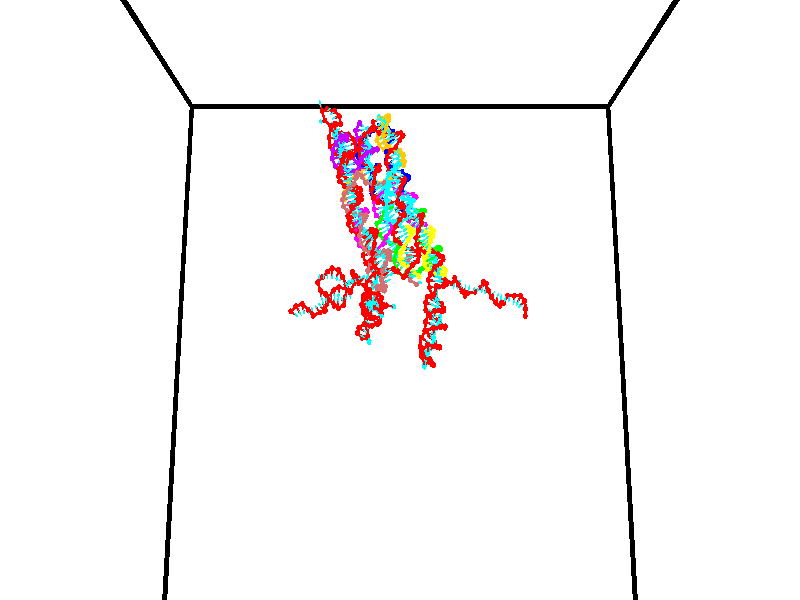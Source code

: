// switches for output
#declare DRAW_BASES = 1; // possible values are 0, 1; only relevant for DNA ribbons
#declare DRAW_BASES_TYPE = 3; // possible values are 1, 2, 3; only relevant for DNA ribbons
#declare DRAW_FOG = 0; // set to 1 to enable fog

#include "colors.inc"

#include "transforms.inc"
background { rgb <1, 1, 1>}

#default {
   normal{
       ripples 0.25
       frequency 0.20
       turbulence 0.2
       lambda 5
   }
	finish {
		phong 0.1
		phong_size 40.
	}
}

// original window dimensions: 1024x640


// camera settings

camera {
	sky <0, 0.179814, -0.983701>
	up <0, 0.179814, -0.983701>
	right 1.6 * <1, 0, 0>
	location <35, 94.9851, 44.8844>
	look_at <35, 29.7336, 32.9568>
	direction <0, -65.2515, -11.9276>
	angle 67.0682
}


# declare cpy_camera_pos = <35, 94.9851, 44.8844>;
# if (DRAW_FOG = 1)
fog {
	fog_type 2
	up vnormalize(cpy_camera_pos)
	color rgbt<1,1,1,0.3>
	distance 1e-5
	fog_alt 3e-3
	fog_offset 56
}
# end


// LIGHTS

# declare lum = 6;
global_settings {
	ambient_light rgb lum * <0.05, 0.05, 0.05>
	max_trace_level 15
}# declare cpy_direct_light_amount = 0.25;
light_source
{	1000 * <-1, -1.16352, -0.803886>,
	rgb lum * cpy_direct_light_amount
	parallel
}

light_source
{	1000 * <1, 1.16352, 0.803886>,
	rgb lum * cpy_direct_light_amount
	parallel
}

// strand 0

// nucleotide -1

// particle -1
sphere {
	<23.915718, 34.518539, 34.810539> 0.250000
	pigment { color rgbt <1,0,0,0> }
	no_shadow
}
cylinder {
	<24.228298, 34.672234, 35.007191>,  <24.415846, 34.764450, 35.125183>, 0.100000
	pigment { color rgbt <1,0,0,0> }
	no_shadow
}
cylinder {
	<24.228298, 34.672234, 35.007191>,  <23.915718, 34.518539, 34.810539>, 0.100000
	pigment { color rgbt <1,0,0,0> }
	no_shadow
}

// particle -1
sphere {
	<24.228298, 34.672234, 35.007191> 0.100000
	pigment { color rgbt <1,0,0,0> }
	no_shadow
}
sphere {
	0, 1
	scale<0.080000,0.200000,0.300000>
	matrix <0.622173, -0.420148, -0.660587,
		-0.047263, 0.822095, -0.567385,
		0.781451, 0.384233, 0.491629,
		24.462734, 34.787502, 35.154678>
	pigment { color rgbt <0,1,1,0> }
	no_shadow
}
cylinder {
	<24.470957, 34.853718, 34.407520>,  <23.915718, 34.518539, 34.810539>, 0.130000
	pigment { color rgbt <1,0,0,0> }
	no_shadow
}

// nucleotide -1

// particle -1
sphere {
	<24.470957, 34.853718, 34.407520> 0.250000
	pigment { color rgbt <1,0,0,0> }
	no_shadow
}
cylinder {
	<24.681654, 34.710712, 34.715992>,  <24.808073, 34.624908, 34.901077>, 0.100000
	pigment { color rgbt <1,0,0,0> }
	no_shadow
}
cylinder {
	<24.681654, 34.710712, 34.715992>,  <24.470957, 34.853718, 34.407520>, 0.100000
	pigment { color rgbt <1,0,0,0> }
	no_shadow
}

// particle -1
sphere {
	<24.681654, 34.710712, 34.715992> 0.100000
	pigment { color rgbt <1,0,0,0> }
	no_shadow
}
sphere {
	0, 1
	scale<0.080000,0.200000,0.300000>
	matrix <0.755336, -0.219264, -0.617569,
		0.389882, 0.907804, 0.154547,
		0.526744, -0.357514, 0.771184,
		24.839678, 34.603458, 34.947346>
	pigment { color rgbt <0,1,1,0> }
	no_shadow
}
cylinder {
	<25.145494, 34.954388, 34.269524>,  <24.470957, 34.853718, 34.407520>, 0.130000
	pigment { color rgbt <1,0,0,0> }
	no_shadow
}

// nucleotide -1

// particle -1
sphere {
	<25.145494, 34.954388, 34.269524> 0.250000
	pigment { color rgbt <1,0,0,0> }
	no_shadow
}
cylinder {
	<25.184088, 34.691998, 34.568962>,  <25.207243, 34.534565, 34.748623>, 0.100000
	pigment { color rgbt <1,0,0,0> }
	no_shadow
}
cylinder {
	<25.184088, 34.691998, 34.568962>,  <25.145494, 34.954388, 34.269524>, 0.100000
	pigment { color rgbt <1,0,0,0> }
	no_shadow
}

// particle -1
sphere {
	<25.184088, 34.691998, 34.568962> 0.100000
	pigment { color rgbt <1,0,0,0> }
	no_shadow
}
sphere {
	0, 1
	scale<0.080000,0.200000,0.300000>
	matrix <0.879671, -0.295694, -0.372484,
		0.465694, 0.694453, 0.548511,
		0.096481, -0.655972, 0.748593,
		25.213032, 34.495205, 34.793541>
	pigment { color rgbt <0,1,1,0> }
	no_shadow
}
cylinder {
	<25.715027, 34.889656, 34.705765>,  <25.145494, 34.954388, 34.269524>, 0.130000
	pigment { color rgbt <1,0,0,0> }
	no_shadow
}

// nucleotide -1

// particle -1
sphere {
	<25.715027, 34.889656, 34.705765> 0.250000
	pigment { color rgbt <1,0,0,0> }
	no_shadow
}
cylinder {
	<25.661772, 34.496849, 34.759296>,  <25.629818, 34.261166, 34.791416>, 0.100000
	pigment { color rgbt <1,0,0,0> }
	no_shadow
}
cylinder {
	<25.661772, 34.496849, 34.759296>,  <25.715027, 34.889656, 34.705765>, 0.100000
	pigment { color rgbt <1,0,0,0> }
	no_shadow
}

// particle -1
sphere {
	<25.661772, 34.496849, 34.759296> 0.100000
	pigment { color rgbt <1,0,0,0> }
	no_shadow
}
sphere {
	0, 1
	scale<0.080000,0.200000,0.300000>
	matrix <0.923381, -0.171964, -0.343215,
		0.360058, 0.077884, 0.929673,
		-0.133139, -0.982020, 0.133834,
		25.621830, 34.202244, 34.799446>
	pigment { color rgbt <0,1,1,0> }
	no_shadow
}
cylinder {
	<26.206837, 34.640854, 35.194824>,  <25.715027, 34.889656, 34.705765>, 0.130000
	pigment { color rgbt <1,0,0,0> }
	no_shadow
}

// nucleotide -1

// particle -1
sphere {
	<26.206837, 34.640854, 35.194824> 0.250000
	pigment { color rgbt <1,0,0,0> }
	no_shadow
}
cylinder {
	<26.111555, 34.410198, 34.882225>,  <26.054386, 34.271805, 34.694664>, 0.100000
	pigment { color rgbt <1,0,0,0> }
	no_shadow
}
cylinder {
	<26.111555, 34.410198, 34.882225>,  <26.206837, 34.640854, 35.194824>, 0.100000
	pigment { color rgbt <1,0,0,0> }
	no_shadow
}

// particle -1
sphere {
	<26.111555, 34.410198, 34.882225> 0.100000
	pigment { color rgbt <1,0,0,0> }
	no_shadow
}
sphere {
	0, 1
	scale<0.080000,0.200000,0.300000>
	matrix <0.954521, 0.009553, -0.297992,
		0.179301, -0.816940, 0.548142,
		-0.238205, -0.576643, -0.781499,
		26.040094, 34.237206, 34.647774>
	pigment { color rgbt <0,1,1,0> }
	no_shadow
}
cylinder {
	<26.848904, 34.428993, 34.897793>,  <26.206837, 34.640854, 35.194824>, 0.130000
	pigment { color rgbt <1,0,0,0> }
	no_shadow
}

// nucleotide -1

// particle -1
sphere {
	<26.848904, 34.428993, 34.897793> 0.250000
	pigment { color rgbt <1,0,0,0> }
	no_shadow
}
cylinder {
	<26.612179, 34.292339, 34.605755>,  <26.470144, 34.210346, 34.430531>, 0.100000
	pigment { color rgbt <1,0,0,0> }
	no_shadow
}
cylinder {
	<26.612179, 34.292339, 34.605755>,  <26.848904, 34.428993, 34.897793>, 0.100000
	pigment { color rgbt <1,0,0,0> }
	no_shadow
}

// particle -1
sphere {
	<26.612179, 34.292339, 34.605755> 0.100000
	pigment { color rgbt <1,0,0,0> }
	no_shadow
}
sphere {
	0, 1
	scale<0.080000,0.200000,0.300000>
	matrix <0.805484, -0.215974, -0.551861,
		0.030851, -0.914682, 0.402996,
		-0.591814, -0.341632, -0.730099,
		26.434635, 34.189850, 34.386726>
	pigment { color rgbt <0,1,1,0> }
	no_shadow
}
cylinder {
	<27.264490, 33.976109, 34.721935>,  <26.848904, 34.428993, 34.897793>, 0.130000
	pigment { color rgbt <1,0,0,0> }
	no_shadow
}

// nucleotide -1

// particle -1
sphere {
	<27.264490, 33.976109, 34.721935> 0.250000
	pigment { color rgbt <1,0,0,0> }
	no_shadow
}
cylinder {
	<26.999010, 33.926308, 34.426910>,  <26.839722, 33.896427, 34.249893>, 0.100000
	pigment { color rgbt <1,0,0,0> }
	no_shadow
}
cylinder {
	<26.999010, 33.926308, 34.426910>,  <27.264490, 33.976109, 34.721935>, 0.100000
	pigment { color rgbt <1,0,0,0> }
	no_shadow
}

// particle -1
sphere {
	<26.999010, 33.926308, 34.426910> 0.100000
	pigment { color rgbt <1,0,0,0> }
	no_shadow
}
sphere {
	0, 1
	scale<0.080000,0.200000,0.300000>
	matrix <0.726617, -0.341398, -0.596217,
		-0.177574, -0.931636, 0.317050,
		-0.663698, -0.124501, -0.737566,
		26.799900, 33.888958, 34.205639>
	pigment { color rgbt <0,1,1,0> }
	no_shadow
}
cylinder {
	<27.275328, 33.341652, 34.514267>,  <27.264490, 33.976109, 34.721935>, 0.130000
	pigment { color rgbt <1,0,0,0> }
	no_shadow
}

// nucleotide -1

// particle -1
sphere {
	<27.275328, 33.341652, 34.514267> 0.250000
	pigment { color rgbt <1,0,0,0> }
	no_shadow
}
cylinder {
	<27.153231, 33.561440, 34.203163>,  <27.079973, 33.693314, 34.016502>, 0.100000
	pigment { color rgbt <1,0,0,0> }
	no_shadow
}
cylinder {
	<27.153231, 33.561440, 34.203163>,  <27.275328, 33.341652, 34.514267>, 0.100000
	pigment { color rgbt <1,0,0,0> }
	no_shadow
}

// particle -1
sphere {
	<27.153231, 33.561440, 34.203163> 0.100000
	pigment { color rgbt <1,0,0,0> }
	no_shadow
}
sphere {
	0, 1
	scale<0.080000,0.200000,0.300000>
	matrix <0.763709, -0.346623, -0.544611,
		-0.568838, -0.760218, -0.313834,
		-0.305241, 0.549473, -0.777758,
		27.061659, 33.726280, 33.969837>
	pigment { color rgbt <0,1,1,0> }
	no_shadow
}
cylinder {
	<27.375429, 32.997604, 33.928829>,  <27.275328, 33.341652, 34.514267>, 0.130000
	pigment { color rgbt <1,0,0,0> }
	no_shadow
}

// nucleotide -1

// particle -1
sphere {
	<27.375429, 32.997604, 33.928829> 0.250000
	pigment { color rgbt <1,0,0,0> }
	no_shadow
}
cylinder {
	<27.380892, 33.375237, 33.797054>,  <27.384169, 33.601814, 33.717987>, 0.100000
	pigment { color rgbt <1,0,0,0> }
	no_shadow
}
cylinder {
	<27.380892, 33.375237, 33.797054>,  <27.375429, 32.997604, 33.928829>, 0.100000
	pigment { color rgbt <1,0,0,0> }
	no_shadow
}

// particle -1
sphere {
	<27.380892, 33.375237, 33.797054> 0.100000
	pigment { color rgbt <1,0,0,0> }
	no_shadow
}
sphere {
	0, 1
	scale<0.080000,0.200000,0.300000>
	matrix <0.909085, -0.148924, -0.389084,
		-0.416388, -0.294177, -0.860280,
		0.013657, 0.944077, -0.329442,
		27.384989, 33.658459, 33.698223>
	pigment { color rgbt <0,1,1,0> }
	no_shadow
}
cylinder {
	<27.609655, 32.943520, 33.224480>,  <27.375429, 32.997604, 33.928829>, 0.130000
	pigment { color rgbt <1,0,0,0> }
	no_shadow
}

// nucleotide -1

// particle -1
sphere {
	<27.609655, 32.943520, 33.224480> 0.250000
	pigment { color rgbt <1,0,0,0> }
	no_shadow
}
cylinder {
	<27.686403, 33.304707, 33.378281>,  <27.732452, 33.521420, 33.470562>, 0.100000
	pigment { color rgbt <1,0,0,0> }
	no_shadow
}
cylinder {
	<27.686403, 33.304707, 33.378281>,  <27.609655, 32.943520, 33.224480>, 0.100000
	pigment { color rgbt <1,0,0,0> }
	no_shadow
}

// particle -1
sphere {
	<27.686403, 33.304707, 33.378281> 0.100000
	pigment { color rgbt <1,0,0,0> }
	no_shadow
}
sphere {
	0, 1
	scale<0.080000,0.200000,0.300000>
	matrix <0.933290, -0.046685, -0.356076,
		-0.303573, 0.427174, -0.851684,
		0.191868, 0.902963, 0.384505,
		27.743963, 33.575596, 33.493633>
	pigment { color rgbt <0,1,1,0> }
	no_shadow
}
cylinder {
	<28.097721, 33.270916, 32.719925>,  <27.609655, 32.943520, 33.224480>, 0.130000
	pigment { color rgbt <1,0,0,0> }
	no_shadow
}

// nucleotide -1

// particle -1
sphere {
	<28.097721, 33.270916, 32.719925> 0.250000
	pigment { color rgbt <1,0,0,0> }
	no_shadow
}
cylinder {
	<28.156645, 33.485909, 33.052048>,  <28.191999, 33.614906, 33.251320>, 0.100000
	pigment { color rgbt <1,0,0,0> }
	no_shadow
}
cylinder {
	<28.156645, 33.485909, 33.052048>,  <28.097721, 33.270916, 32.719925>, 0.100000
	pigment { color rgbt <1,0,0,0> }
	no_shadow
}

// particle -1
sphere {
	<28.156645, 33.485909, 33.052048> 0.100000
	pigment { color rgbt <1,0,0,0> }
	no_shadow
}
sphere {
	0, 1
	scale<0.080000,0.200000,0.300000>
	matrix <0.967395, 0.096567, -0.234140,
		-0.206027, 0.837725, -0.505736,
		0.147307, 0.537486, 0.830307,
		28.200836, 33.647156, 33.301140>
	pigment { color rgbt <0,1,1,0> }
	no_shadow
}
cylinder {
	<28.660622, 33.718719, 32.552471>,  <28.097721, 33.270916, 32.719925>, 0.130000
	pigment { color rgbt <1,0,0,0> }
	no_shadow
}

// nucleotide -1

// particle -1
sphere {
	<28.660622, 33.718719, 32.552471> 0.250000
	pigment { color rgbt <1,0,0,0> }
	no_shadow
}
cylinder {
	<28.648796, 33.708317, 32.952160>,  <28.641701, 33.702076, 33.191975>, 0.100000
	pigment { color rgbt <1,0,0,0> }
	no_shadow
}
cylinder {
	<28.648796, 33.708317, 32.952160>,  <28.660622, 33.718719, 32.552471>, 0.100000
	pigment { color rgbt <1,0,0,0> }
	no_shadow
}

// particle -1
sphere {
	<28.648796, 33.708317, 32.952160> 0.100000
	pigment { color rgbt <1,0,0,0> }
	no_shadow
}
sphere {
	0, 1
	scale<0.080000,0.200000,0.300000>
	matrix <0.952872, 0.301226, 0.036035,
		-0.301930, 0.953198, 0.015879,
		-0.029566, -0.026011, 0.999224,
		28.639927, 33.700512, 33.251926>
	pigment { color rgbt <0,1,1,0> }
	no_shadow
}
cylinder {
	<29.506346, 33.653393, 32.744690>,  <28.660622, 33.718719, 32.552471>, 0.130000
	pigment { color rgbt <1,0,0,0> }
	no_shadow
}

// nucleotide -1

// particle -1
sphere {
	<29.506346, 33.653393, 32.744690> 0.250000
	pigment { color rgbt <1,0,0,0> }
	no_shadow
}
cylinder {
	<29.693192, 33.681973, 33.097214>,  <29.805300, 33.699120, 33.308727>, 0.100000
	pigment { color rgbt <1,0,0,0> }
	no_shadow
}
cylinder {
	<29.693192, 33.681973, 33.097214>,  <29.506346, 33.653393, 32.744690>, 0.100000
	pigment { color rgbt <1,0,0,0> }
	no_shadow
}

// particle -1
sphere {
	<29.693192, 33.681973, 33.097214> 0.100000
	pigment { color rgbt <1,0,0,0> }
	no_shadow
}
sphere {
	0, 1
	scale<0.080000,0.200000,0.300000>
	matrix <-0.883276, 0.083190, 0.461414,
		-0.040349, -0.993969, 0.101966,
		0.467114, 0.071447, 0.881306,
		29.833326, 33.703407, 33.361607>
	pigment { color rgbt <0,1,1,0> }
	no_shadow
}
cylinder {
	<29.270149, 33.096527, 33.282848>,  <29.506346, 33.653393, 32.744690>, 0.130000
	pigment { color rgbt <1,0,0,0> }
	no_shadow
}

// nucleotide -1

// particle -1
sphere {
	<29.270149, 33.096527, 33.282848> 0.250000
	pigment { color rgbt <1,0,0,0> }
	no_shadow
}
cylinder {
	<29.360826, 33.464703, 33.410225>,  <29.415234, 33.685608, 33.486649>, 0.100000
	pigment { color rgbt <1,0,0,0> }
	no_shadow
}
cylinder {
	<29.360826, 33.464703, 33.410225>,  <29.270149, 33.096527, 33.282848>, 0.100000
	pigment { color rgbt <1,0,0,0> }
	no_shadow
}

// particle -1
sphere {
	<29.360826, 33.464703, 33.410225> 0.100000
	pigment { color rgbt <1,0,0,0> }
	no_shadow
}
sphere {
	0, 1
	scale<0.080000,0.200000,0.300000>
	matrix <-0.922374, 0.097888, 0.373690,
		0.312787, -0.378432, 0.871179,
		0.226694, 0.920439, 0.318438,
		29.428835, 33.740833, 33.505756>
	pigment { color rgbt <0,1,1,0> }
	no_shadow
}
cylinder {
	<29.167049, 33.216648, 34.040886>,  <29.270149, 33.096527, 33.282848>, 0.130000
	pigment { color rgbt <1,0,0,0> }
	no_shadow
}

// nucleotide -1

// particle -1
sphere {
	<29.167049, 33.216648, 34.040886> 0.250000
	pigment { color rgbt <1,0,0,0> }
	no_shadow
}
cylinder {
	<29.098892, 33.559334, 33.846149>,  <29.057999, 33.764946, 33.729309>, 0.100000
	pigment { color rgbt <1,0,0,0> }
	no_shadow
}
cylinder {
	<29.098892, 33.559334, 33.846149>,  <29.167049, 33.216648, 34.040886>, 0.100000
	pigment { color rgbt <1,0,0,0> }
	no_shadow
}

// particle -1
sphere {
	<29.098892, 33.559334, 33.846149> 0.100000
	pigment { color rgbt <1,0,0,0> }
	no_shadow
}
sphere {
	0, 1
	scale<0.080000,0.200000,0.300000>
	matrix <-0.960304, -0.033629, 0.276922,
		0.220870, 0.514701, 0.828432,
		-0.170391, 0.856710, -0.486841,
		29.047775, 33.816345, 33.700096>
	pigment { color rgbt <0,1,1,0> }
	no_shadow
}
cylinder {
	<28.684881, 33.843494, 34.438042>,  <29.167049, 33.216648, 34.040886>, 0.130000
	pigment { color rgbt <1,0,0,0> }
	no_shadow
}

// nucleotide -1

// particle -1
sphere {
	<28.684881, 33.843494, 34.438042> 0.250000
	pigment { color rgbt <1,0,0,0> }
	no_shadow
}
cylinder {
	<28.662125, 33.893360, 34.041817>,  <28.648470, 33.923279, 33.804081>, 0.100000
	pigment { color rgbt <1,0,0,0> }
	no_shadow
}
cylinder {
	<28.662125, 33.893360, 34.041817>,  <28.684881, 33.843494, 34.438042>, 0.100000
	pigment { color rgbt <1,0,0,0> }
	no_shadow
}

// particle -1
sphere {
	<28.662125, 33.893360, 34.041817> 0.100000
	pigment { color rgbt <1,0,0,0> }
	no_shadow
}
sphere {
	0, 1
	scale<0.080000,0.200000,0.300000>
	matrix <-0.989862, 0.122290, 0.072241,
		0.130142, 0.984634, 0.116440,
		-0.056891, 0.124661, -0.990567,
		28.645058, 33.930759, 33.744648>
	pigment { color rgbt <0,1,1,0> }
	no_shadow
}
cylinder {
	<28.310070, 34.422241, 34.318836>,  <28.684881, 33.843494, 34.438042>, 0.130000
	pigment { color rgbt <1,0,0,0> }
	no_shadow
}

// nucleotide -1

// particle -1
sphere {
	<28.310070, 34.422241, 34.318836> 0.250000
	pigment { color rgbt <1,0,0,0> }
	no_shadow
}
cylinder {
	<28.275978, 34.208427, 33.982502>,  <28.255524, 34.080139, 33.780701>, 0.100000
	pigment { color rgbt <1,0,0,0> }
	no_shadow
}
cylinder {
	<28.275978, 34.208427, 33.982502>,  <28.310070, 34.422241, 34.318836>, 0.100000
	pigment { color rgbt <1,0,0,0> }
	no_shadow
}

// particle -1
sphere {
	<28.275978, 34.208427, 33.982502> 0.100000
	pigment { color rgbt <1,0,0,0> }
	no_shadow
}
sphere {
	0, 1
	scale<0.080000,0.200000,0.300000>
	matrix <-0.996043, 0.067055, 0.058333,
		0.025202, 0.842484, -0.538131,
		-0.085229, -0.534531, -0.840840,
		28.250410, 34.048069, 33.730251>
	pigment { color rgbt <0,1,1,0> }
	no_shadow
}
cylinder {
	<27.892736, 34.777466, 33.917953>,  <28.310070, 34.422241, 34.318836>, 0.130000
	pigment { color rgbt <1,0,0,0> }
	no_shadow
}

// nucleotide -1

// particle -1
sphere {
	<27.892736, 34.777466, 33.917953> 0.250000
	pigment { color rgbt <1,0,0,0> }
	no_shadow
}
cylinder {
	<27.852859, 34.411434, 33.761646>,  <27.828934, 34.191814, 33.667862>, 0.100000
	pigment { color rgbt <1,0,0,0> }
	no_shadow
}
cylinder {
	<27.852859, 34.411434, 33.761646>,  <27.892736, 34.777466, 33.917953>, 0.100000
	pigment { color rgbt <1,0,0,0> }
	no_shadow
}

// particle -1
sphere {
	<27.852859, 34.411434, 33.761646> 0.100000
	pigment { color rgbt <1,0,0,0> }
	no_shadow
}
sphere {
	0, 1
	scale<0.080000,0.200000,0.300000>
	matrix <-0.994921, 0.097169, 0.026273,
		0.013929, 0.391401, -0.920115,
		-0.099690, -0.915076, -0.390766,
		27.822952, 34.136913, 33.644417>
	pigment { color rgbt <0,1,1,0> }
	no_shadow
}
cylinder {
	<27.457500, 34.908810, 33.384544>,  <27.892736, 34.777466, 33.917953>, 0.130000
	pigment { color rgbt <1,0,0,0> }
	no_shadow
}

// nucleotide -1

// particle -1
sphere {
	<27.457500, 34.908810, 33.384544> 0.250000
	pigment { color rgbt <1,0,0,0> }
	no_shadow
}
cylinder {
	<27.448534, 34.515373, 33.456146>,  <27.443153, 34.279312, 33.499107>, 0.100000
	pigment { color rgbt <1,0,0,0> }
	no_shadow
}
cylinder {
	<27.448534, 34.515373, 33.456146>,  <27.457500, 34.908810, 33.384544>, 0.100000
	pigment { color rgbt <1,0,0,0> }
	no_shadow
}

// particle -1
sphere {
	<27.448534, 34.515373, 33.456146> 0.100000
	pigment { color rgbt <1,0,0,0> }
	no_shadow
}
sphere {
	0, 1
	scale<0.080000,0.200000,0.300000>
	matrix <-0.977085, 0.059462, 0.204375,
		-0.211666, -0.170325, -0.962386,
		-0.022416, -0.983592, 0.179008,
		27.441809, 34.220295, 33.509850>
	pigment { color rgbt <0,1,1,0> }
	no_shadow
}
cylinder {
	<26.866653, 34.566498, 32.988834>,  <27.457500, 34.908810, 33.384544>, 0.130000
	pigment { color rgbt <1,0,0,0> }
	no_shadow
}

// nucleotide -1

// particle -1
sphere {
	<26.866653, 34.566498, 32.988834> 0.250000
	pigment { color rgbt <1,0,0,0> }
	no_shadow
}
cylinder {
	<26.917023, 34.311150, 33.292580>,  <26.947245, 34.157940, 33.474827>, 0.100000
	pigment { color rgbt <1,0,0,0> }
	no_shadow
}
cylinder {
	<26.917023, 34.311150, 33.292580>,  <26.866653, 34.566498, 32.988834>, 0.100000
	pigment { color rgbt <1,0,0,0> }
	no_shadow
}

// particle -1
sphere {
	<26.917023, 34.311150, 33.292580> 0.100000
	pigment { color rgbt <1,0,0,0> }
	no_shadow
}
sphere {
	0, 1
	scale<0.080000,0.200000,0.300000>
	matrix <-0.970035, 0.081094, 0.229031,
		-0.207787, -0.765445, -0.609031,
		0.125922, -0.638371, 0.759359,
		26.954800, 34.119637, 33.520386>
	pigment { color rgbt <0,1,1,0> }
	no_shadow
}
cylinder {
	<26.625828, 34.872467, 32.398411>,  <26.866653, 34.566498, 32.988834>, 0.130000
	pigment { color rgbt <1,0,0,0> }
	no_shadow
}

// nucleotide -1

// particle -1
sphere {
	<26.625828, 34.872467, 32.398411> 0.250000
	pigment { color rgbt <1,0,0,0> }
	no_shadow
}
cylinder {
	<26.755899, 35.156055, 32.148094>,  <26.833942, 35.326210, 31.997904>, 0.100000
	pigment { color rgbt <1,0,0,0> }
	no_shadow
}
cylinder {
	<26.755899, 35.156055, 32.148094>,  <26.625828, 34.872467, 32.398411>, 0.100000
	pigment { color rgbt <1,0,0,0> }
	no_shadow
}

// particle -1
sphere {
	<26.755899, 35.156055, 32.148094> 0.100000
	pigment { color rgbt <1,0,0,0> }
	no_shadow
}
sphere {
	0, 1
	scale<0.080000,0.200000,0.300000>
	matrix <0.944091, -0.281399, 0.171777,
		-0.054312, -0.646662, -0.760840,
		0.325181, 0.708973, -0.625791,
		26.853455, 35.368748, 31.960358>
	pigment { color rgbt <0,1,1,0> }
	no_shadow
}
cylinder {
	<27.096113, 34.751427, 31.890223>,  <26.625828, 34.872467, 32.398411>, 0.130000
	pigment { color rgbt <1,0,0,0> }
	no_shadow
}

// nucleotide -1

// particle -1
sphere {
	<27.096113, 34.751427, 31.890223> 0.250000
	pigment { color rgbt <1,0,0,0> }
	no_shadow
}
cylinder {
	<27.203142, 35.132729, 31.946377>,  <27.267359, 35.361511, 31.980070>, 0.100000
	pigment { color rgbt <1,0,0,0> }
	no_shadow
}
cylinder {
	<27.203142, 35.132729, 31.946377>,  <27.096113, 34.751427, 31.890223>, 0.100000
	pigment { color rgbt <1,0,0,0> }
	no_shadow
}

// particle -1
sphere {
	<27.203142, 35.132729, 31.946377> 0.100000
	pigment { color rgbt <1,0,0,0> }
	no_shadow
}
sphere {
	0, 1
	scale<0.080000,0.200000,0.300000>
	matrix <0.933692, -0.292499, 0.206552,
		0.237960, 0.075811, -0.968312,
		0.267571, 0.953256, 0.140388,
		27.283413, 35.418705, 31.988493>
	pigment { color rgbt <0,1,1,0> }
	no_shadow
}
cylinder {
	<27.624018, 34.900581, 31.445560>,  <27.096113, 34.751427, 31.890223>, 0.130000
	pigment { color rgbt <1,0,0,0> }
	no_shadow
}

// nucleotide -1

// particle -1
sphere {
	<27.624018, 34.900581, 31.445560> 0.250000
	pigment { color rgbt <1,0,0,0> }
	no_shadow
}
cylinder {
	<27.647308, 35.160992, 31.748287>,  <27.661283, 35.317238, 31.929924>, 0.100000
	pigment { color rgbt <1,0,0,0> }
	no_shadow
}
cylinder {
	<27.647308, 35.160992, 31.748287>,  <27.624018, 34.900581, 31.445560>, 0.100000
	pigment { color rgbt <1,0,0,0> }
	no_shadow
}

// particle -1
sphere {
	<27.647308, 35.160992, 31.748287> 0.100000
	pigment { color rgbt <1,0,0,0> }
	no_shadow
}
sphere {
	0, 1
	scale<0.080000,0.200000,0.300000>
	matrix <0.977475, -0.191229, 0.089293,
		0.202858, 0.734570, -0.647499,
		0.058229, 0.651029, 0.756817,
		27.664778, 35.356300, 31.975332>
	pigment { color rgbt <0,1,1,0> }
	no_shadow
}
cylinder {
	<28.167908, 35.459576, 31.279152>,  <27.624018, 34.900581, 31.445560>, 0.130000
	pigment { color rgbt <1,0,0,0> }
	no_shadow
}

// nucleotide -1

// particle -1
sphere {
	<28.167908, 35.459576, 31.279152> 0.250000
	pigment { color rgbt <1,0,0,0> }
	no_shadow
}
cylinder {
	<28.147211, 35.372799, 31.669077>,  <28.134792, 35.320732, 31.903032>, 0.100000
	pigment { color rgbt <1,0,0,0> }
	no_shadow
}
cylinder {
	<28.147211, 35.372799, 31.669077>,  <28.167908, 35.459576, 31.279152>, 0.100000
	pigment { color rgbt <1,0,0,0> }
	no_shadow
}

// particle -1
sphere {
	<28.147211, 35.372799, 31.669077> 0.100000
	pigment { color rgbt <1,0,0,0> }
	no_shadow
}
sphere {
	0, 1
	scale<0.080000,0.200000,0.300000>
	matrix <0.966931, -0.254979, -0.005419,
		0.249733, 0.942296, 0.222961,
		-0.051744, -0.216941, 0.974812,
		28.131687, 35.307716, 31.961521>
	pigment { color rgbt <0,1,1,0> }
	no_shadow
}
cylinder {
	<28.790077, 35.406960, 31.434622>,  <28.167908, 35.459576, 31.279152>, 0.130000
	pigment { color rgbt <1,0,0,0> }
	no_shadow
}

// nucleotide -1

// particle -1
sphere {
	<28.790077, 35.406960, 31.434622> 0.250000
	pigment { color rgbt <1,0,0,0> }
	no_shadow
}
cylinder {
	<28.670515, 35.199963, 31.755337>,  <28.598778, 35.075764, 31.947765>, 0.100000
	pigment { color rgbt <1,0,0,0> }
	no_shadow
}
cylinder {
	<28.670515, 35.199963, 31.755337>,  <28.790077, 35.406960, 31.434622>, 0.100000
	pigment { color rgbt <1,0,0,0> }
	no_shadow
}

// particle -1
sphere {
	<28.670515, 35.199963, 31.755337> 0.100000
	pigment { color rgbt <1,0,0,0> }
	no_shadow
}
sphere {
	0, 1
	scale<0.080000,0.200000,0.300000>
	matrix <0.821295, -0.567340, -0.059992,
		0.485930, 0.640571, 0.594593,
		-0.298907, -0.517488, 0.801786,
		28.580843, 35.044716, 31.995872>
	pigment { color rgbt <0,1,1,0> }
	no_shadow
}
cylinder {
	<29.228870, 35.564915, 32.075626>,  <28.790077, 35.406960, 31.434622>, 0.130000
	pigment { color rgbt <1,0,0,0> }
	no_shadow
}

// nucleotide -1

// particle -1
sphere {
	<29.228870, 35.564915, 32.075626> 0.250000
	pigment { color rgbt <1,0,0,0> }
	no_shadow
}
cylinder {
	<29.074528, 35.196323, 32.093468>,  <28.981922, 34.975166, 32.104172>, 0.100000
	pigment { color rgbt <1,0,0,0> }
	no_shadow
}
cylinder {
	<29.074528, 35.196323, 32.093468>,  <29.228870, 35.564915, 32.075626>, 0.100000
	pigment { color rgbt <1,0,0,0> }
	no_shadow
}

// particle -1
sphere {
	<29.074528, 35.196323, 32.093468> 0.100000
	pigment { color rgbt <1,0,0,0> }
	no_shadow
}
sphere {
	0, 1
	scale<0.080000,0.200000,0.300000>
	matrix <0.914997, -0.376067, 0.146128,
		-0.117879, 0.097199, 0.988259,
		-0.385856, -0.921480, 0.044606,
		28.958771, 34.919880, 32.106850>
	pigment { color rgbt <0,1,1,0> }
	no_shadow
}
cylinder {
	<29.540766, 35.258030, 32.646683>,  <29.228870, 35.564915, 32.075626>, 0.130000
	pigment { color rgbt <1,0,0,0> }
	no_shadow
}

// nucleotide -1

// particle -1
sphere {
	<29.540766, 35.258030, 32.646683> 0.250000
	pigment { color rgbt <1,0,0,0> }
	no_shadow
}
cylinder {
	<29.399706, 34.982586, 32.393242>,  <29.315069, 34.817318, 32.241177>, 0.100000
	pigment { color rgbt <1,0,0,0> }
	no_shadow
}
cylinder {
	<29.399706, 34.982586, 32.393242>,  <29.540766, 35.258030, 32.646683>, 0.100000
	pigment { color rgbt <1,0,0,0> }
	no_shadow
}

// particle -1
sphere {
	<29.399706, 34.982586, 32.393242> 0.100000
	pigment { color rgbt <1,0,0,0> }
	no_shadow
}
sphere {
	0, 1
	scale<0.080000,0.200000,0.300000>
	matrix <0.918673, -0.383559, -0.094455,
		-0.177980, -0.615381, 0.767874,
		-0.352651, -0.688614, -0.633600,
		29.293911, 34.776001, 32.203163>
	pigment { color rgbt <0,1,1,0> }
	no_shadow
}
cylinder {
	<30.037405, 35.525723, 33.324478>,  <29.540766, 35.258030, 32.646683>, 0.130000
	pigment { color rgbt <1,0,0,0> }
	no_shadow
}

// nucleotide -1

// particle -1
sphere {
	<30.037405, 35.525723, 33.324478> 0.250000
	pigment { color rgbt <1,0,0,0> }
	no_shadow
}
cylinder {
	<29.831127, 35.688663, 33.022984>,  <29.707361, 35.786430, 32.842087>, 0.100000
	pigment { color rgbt <1,0,0,0> }
	no_shadow
}
cylinder {
	<29.831127, 35.688663, 33.022984>,  <30.037405, 35.525723, 33.324478>, 0.100000
	pigment { color rgbt <1,0,0,0> }
	no_shadow
}

// particle -1
sphere {
	<29.831127, 35.688663, 33.022984> 0.100000
	pigment { color rgbt <1,0,0,0> }
	no_shadow
}
sphere {
	0, 1
	scale<0.080000,0.200000,0.300000>
	matrix <0.839168, 0.417574, -0.348467,
		0.172792, -0.812216, -0.557179,
		-0.515694, 0.407354, -0.753739,
		29.676418, 35.810871, 32.796864>
	pigment { color rgbt <0,1,1,0> }
	no_shadow
}
cylinder {
	<30.373852, 35.541729, 32.601555>,  <30.037405, 35.525723, 33.324478>, 0.130000
	pigment { color rgbt <1,0,0,0> }
	no_shadow
}

// nucleotide -1

// particle -1
sphere {
	<30.373852, 35.541729, 32.601555> 0.250000
	pigment { color rgbt <1,0,0,0> }
	no_shadow
}
cylinder {
	<30.135893, 35.861607, 32.634037>,  <29.993118, 36.053532, 32.653526>, 0.100000
	pigment { color rgbt <1,0,0,0> }
	no_shadow
}
cylinder {
	<30.135893, 35.861607, 32.634037>,  <30.373852, 35.541729, 32.601555>, 0.100000
	pigment { color rgbt <1,0,0,0> }
	no_shadow
}

// particle -1
sphere {
	<30.135893, 35.861607, 32.634037> 0.100000
	pigment { color rgbt <1,0,0,0> }
	no_shadow
}
sphere {
	0, 1
	scale<0.080000,0.200000,0.300000>
	matrix <0.784312, 0.599614, -0.159113,
		-0.175933, -0.030965, -0.983915,
		-0.594896, 0.799690, 0.081206,
		29.957424, 36.101513, 32.658398>
	pigment { color rgbt <0,1,1,0> }
	no_shadow
}
cylinder {
	<30.297871, 36.020004, 31.913929>,  <30.373852, 35.541729, 32.601555>, 0.130000
	pigment { color rgbt <1,0,0,0> }
	no_shadow
}

// nucleotide -1

// particle -1
sphere {
	<30.297871, 36.020004, 31.913929> 0.250000
	pigment { color rgbt <1,0,0,0> }
	no_shadow
}
cylinder {
	<30.276314, 36.196796, 32.272091>,  <30.263380, 36.302872, 32.486988>, 0.100000
	pigment { color rgbt <1,0,0,0> }
	no_shadow
}
cylinder {
	<30.276314, 36.196796, 32.272091>,  <30.297871, 36.020004, 31.913929>, 0.100000
	pigment { color rgbt <1,0,0,0> }
	no_shadow
}

// particle -1
sphere {
	<30.276314, 36.196796, 32.272091> 0.100000
	pigment { color rgbt <1,0,0,0> }
	no_shadow
}
sphere {
	0, 1
	scale<0.080000,0.200000,0.300000>
	matrix <0.827489, 0.521657, -0.207689,
		-0.558889, 0.729746, -0.393844,
		-0.053892, 0.441977, 0.895406,
		30.260147, 36.329388, 32.540714>
	pigment { color rgbt <0,1,1,0> }
	no_shadow
}
cylinder {
	<30.314985, 36.771610, 31.913763>,  <30.297871, 36.020004, 31.913929>, 0.130000
	pigment { color rgbt <1,0,0,0> }
	no_shadow
}

// nucleotide -1

// particle -1
sphere {
	<30.314985, 36.771610, 31.913763> 0.250000
	pigment { color rgbt <1,0,0,0> }
	no_shadow
}
cylinder {
	<30.489004, 36.610317, 32.235790>,  <30.593414, 36.513542, 32.429008>, 0.100000
	pigment { color rgbt <1,0,0,0> }
	no_shadow
}
cylinder {
	<30.489004, 36.610317, 32.235790>,  <30.314985, 36.771610, 31.913763>, 0.100000
	pigment { color rgbt <1,0,0,0> }
	no_shadow
}

// particle -1
sphere {
	<30.489004, 36.610317, 32.235790> 0.100000
	pigment { color rgbt <1,0,0,0> }
	no_shadow
}
sphere {
	0, 1
	scale<0.080000,0.200000,0.300000>
	matrix <0.809536, 0.566603, -0.153665,
		-0.394191, 0.718584, 0.572932,
		0.435046, -0.403235, 0.805069,
		30.619518, 36.489346, 32.477310>
	pigment { color rgbt <0,1,1,0> }
	no_shadow
}
cylinder {
	<30.626436, 37.283298, 32.332954>,  <30.314985, 36.771610, 31.913763>, 0.130000
	pigment { color rgbt <1,0,0,0> }
	no_shadow
}

// nucleotide -1

// particle -1
sphere {
	<30.626436, 37.283298, 32.332954> 0.250000
	pigment { color rgbt <1,0,0,0> }
	no_shadow
}
cylinder {
	<30.842249, 36.946762, 32.345932>,  <30.971737, 36.744843, 32.353718>, 0.100000
	pigment { color rgbt <1,0,0,0> }
	no_shadow
}
cylinder {
	<30.842249, 36.946762, 32.345932>,  <30.626436, 37.283298, 32.332954>, 0.100000
	pigment { color rgbt <1,0,0,0> }
	no_shadow
}

// particle -1
sphere {
	<30.842249, 36.946762, 32.345932> 0.100000
	pigment { color rgbt <1,0,0,0> }
	no_shadow
}
sphere {
	0, 1
	scale<0.080000,0.200000,0.300000>
	matrix <0.838413, 0.533323, -0.112387,
		0.077252, 0.087839, 0.993135,
		0.539533, -0.841339, 0.032445,
		31.004108, 36.694359, 32.355667>
	pigment { color rgbt <0,1,1,0> }
	no_shadow
}
cylinder {
	<30.979612, 37.255592, 32.920292>,  <30.626436, 37.283298, 32.332954>, 0.130000
	pigment { color rgbt <1,0,0,0> }
	no_shadow
}

// nucleotide -1

// particle -1
sphere {
	<30.979612, 37.255592, 32.920292> 0.250000
	pigment { color rgbt <1,0,0,0> }
	no_shadow
}
cylinder {
	<31.208290, 37.069572, 32.649918>,  <31.345497, 36.957958, 32.487694>, 0.100000
	pigment { color rgbt <1,0,0,0> }
	no_shadow
}
cylinder {
	<31.208290, 37.069572, 32.649918>,  <30.979612, 37.255592, 32.920292>, 0.100000
	pigment { color rgbt <1,0,0,0> }
	no_shadow
}

// particle -1
sphere {
	<31.208290, 37.069572, 32.649918> 0.100000
	pigment { color rgbt <1,0,0,0> }
	no_shadow
}
sphere {
	0, 1
	scale<0.080000,0.200000,0.300000>
	matrix <0.778642, 0.567208, 0.268313,
		0.258617, -0.679706, 0.686380,
		0.571694, -0.465053, -0.675937,
		31.379799, 36.930058, 32.447136>
	pigment { color rgbt <0,1,1,0> }
	no_shadow
}
cylinder {
	<31.559746, 36.892155, 33.094967>,  <30.979612, 37.255592, 32.920292>, 0.130000
	pigment { color rgbt <1,0,0,0> }
	no_shadow
}

// nucleotide -1

// particle -1
sphere {
	<31.559746, 36.892155, 33.094967> 0.250000
	pigment { color rgbt <1,0,0,0> }
	no_shadow
}
cylinder {
	<31.685638, 36.961678, 32.721714>,  <31.761175, 37.003391, 32.497761>, 0.100000
	pigment { color rgbt <1,0,0,0> }
	no_shadow
}
cylinder {
	<31.685638, 36.961678, 32.721714>,  <31.559746, 36.892155, 33.094967>, 0.100000
	pigment { color rgbt <1,0,0,0> }
	no_shadow
}

// particle -1
sphere {
	<31.685638, 36.961678, 32.721714> 0.100000
	pigment { color rgbt <1,0,0,0> }
	no_shadow
}
sphere {
	0, 1
	scale<0.080000,0.200000,0.300000>
	matrix <0.809158, 0.464789, 0.359492,
		0.496193, -0.868194, 0.005644,
		0.314732, 0.173811, -0.933131,
		31.780058, 37.013821, 32.441776>
	pigment { color rgbt <0,1,1,0> }
	no_shadow
}
cylinder {
	<31.901058, 37.241444, 33.712234>,  <31.559746, 36.892155, 33.094967>, 0.130000
	pigment { color rgbt <1,0,0,0> }
	no_shadow
}

// nucleotide -1

// particle -1
sphere {
	<31.901058, 37.241444, 33.712234> 0.250000
	pigment { color rgbt <1,0,0,0> }
	no_shadow
}
cylinder {
	<31.849258, 37.196873, 34.106354>,  <31.818178, 37.170128, 34.342827>, 0.100000
	pigment { color rgbt <1,0,0,0> }
	no_shadow
}
cylinder {
	<31.849258, 37.196873, 34.106354>,  <31.901058, 37.241444, 33.712234>, 0.100000
	pigment { color rgbt <1,0,0,0> }
	no_shadow
}

// particle -1
sphere {
	<31.849258, 37.196873, 34.106354> 0.100000
	pigment { color rgbt <1,0,0,0> }
	no_shadow
}
sphere {
	0, 1
	scale<0.080000,0.200000,0.300000>
	matrix <0.289794, 0.946030, 0.145076,
		-0.948288, 0.304320, -0.090218,
		-0.129499, -0.111429, 0.985299,
		31.810410, 37.163445, 34.401943>
	pigment { color rgbt <0,1,1,0> }
	no_shadow
}
cylinder {
	<31.493919, 37.763008, 34.050003>,  <31.901058, 37.241444, 33.712234>, 0.130000
	pigment { color rgbt <1,0,0,0> }
	no_shadow
}

// nucleotide -1

// particle -1
sphere {
	<31.493919, 37.763008, 34.050003> 0.250000
	pigment { color rgbt <1,0,0,0> }
	no_shadow
}
cylinder {
	<31.740606, 37.613354, 34.327042>,  <31.888618, 37.523563, 34.493263>, 0.100000
	pigment { color rgbt <1,0,0,0> }
	no_shadow
}
cylinder {
	<31.740606, 37.613354, 34.327042>,  <31.493919, 37.763008, 34.050003>, 0.100000
	pigment { color rgbt <1,0,0,0> }
	no_shadow
}

// particle -1
sphere {
	<31.740606, 37.613354, 34.327042> 0.100000
	pigment { color rgbt <1,0,0,0> }
	no_shadow
}
sphere {
	0, 1
	scale<0.080000,0.200000,0.300000>
	matrix <0.132288, 0.916580, 0.377334,
		-0.775990, -0.141087, 0.614763,
		0.616717, -0.374134, 0.692593,
		31.925621, 37.501114, 34.534821>
	pigment { color rgbt <0,1,1,0> }
	no_shadow
}
cylinder {
	<31.325624, 37.892776, 34.800323>,  <31.493919, 37.763008, 34.050003>, 0.130000
	pigment { color rgbt <1,0,0,0> }
	no_shadow
}

// nucleotide -1

// particle -1
sphere {
	<31.325624, 37.892776, 34.800323> 0.250000
	pigment { color rgbt <1,0,0,0> }
	no_shadow
}
cylinder {
	<31.722073, 37.853340, 34.764629>,  <31.959942, 37.829678, 34.743214>, 0.100000
	pigment { color rgbt <1,0,0,0> }
	no_shadow
}
cylinder {
	<31.722073, 37.853340, 34.764629>,  <31.325624, 37.892776, 34.800323>, 0.100000
	pigment { color rgbt <1,0,0,0> }
	no_shadow
}

// particle -1
sphere {
	<31.722073, 37.853340, 34.764629> 0.100000
	pigment { color rgbt <1,0,0,0> }
	no_shadow
}
sphere {
	0, 1
	scale<0.080000,0.200000,0.300000>
	matrix <0.131646, 0.822233, 0.553716,
		0.018778, -0.560546, 0.827910,
		0.991119, -0.098593, -0.089234,
		32.019409, 37.823761, 34.737858>
	pigment { color rgbt <0,1,1,0> }
	no_shadow
}
cylinder {
	<31.700888, 37.916374, 35.465397>,  <31.325624, 37.892776, 34.800323>, 0.130000
	pigment { color rgbt <1,0,0,0> }
	no_shadow
}

// nucleotide -1

// particle -1
sphere {
	<31.700888, 37.916374, 35.465397> 0.250000
	pigment { color rgbt <1,0,0,0> }
	no_shadow
}
cylinder {
	<31.964027, 38.036190, 35.188988>,  <32.121910, 38.108078, 35.023144>, 0.100000
	pigment { color rgbt <1,0,0,0> }
	no_shadow
}
cylinder {
	<31.964027, 38.036190, 35.188988>,  <31.700888, 37.916374, 35.465397>, 0.100000
	pigment { color rgbt <1,0,0,0> }
	no_shadow
}

// particle -1
sphere {
	<31.964027, 38.036190, 35.188988> 0.100000
	pigment { color rgbt <1,0,0,0> }
	no_shadow
}
sphere {
	0, 1
	scale<0.080000,0.200000,0.300000>
	matrix <0.208688, 0.809088, 0.549387,
		0.723659, -0.505622, 0.469749,
		0.657851, 0.299538, -0.691021,
		32.161381, 38.126053, 34.981682>
	pigment { color rgbt <0,1,1,0> }
	no_shadow
}
cylinder {
	<32.180763, 38.320015, 35.981983>,  <31.700888, 37.916374, 35.465397>, 0.130000
	pigment { color rgbt <1,0,0,0> }
	no_shadow
}

// nucleotide -1

// particle -1
sphere {
	<32.180763, 38.320015, 35.981983> 0.250000
	pigment { color rgbt <1,0,0,0> }
	no_shadow
}
cylinder {
	<32.237041, 38.411964, 35.596783>,  <32.270809, 38.467133, 35.365662>, 0.100000
	pigment { color rgbt <1,0,0,0> }
	no_shadow
}
cylinder {
	<32.237041, 38.411964, 35.596783>,  <32.180763, 38.320015, 35.981983>, 0.100000
	pigment { color rgbt <1,0,0,0> }
	no_shadow
}

// particle -1
sphere {
	<32.237041, 38.411964, 35.596783> 0.100000
	pigment { color rgbt <1,0,0,0> }
	no_shadow
}
sphere {
	0, 1
	scale<0.080000,0.200000,0.300000>
	matrix <0.292985, 0.919439, 0.262281,
		0.945708, -0.319046, 0.062015,
		0.140699, 0.229872, -0.962997,
		32.279251, 38.480927, 35.307884>
	pigment { color rgbt <0,1,1,0> }
	no_shadow
}
cylinder {
	<32.537060, 38.892231, 36.056545>,  <32.180763, 38.320015, 35.981983>, 0.130000
	pigment { color rgbt <1,0,0,0> }
	no_shadow
}

// nucleotide -1

// particle -1
sphere {
	<32.537060, 38.892231, 36.056545> 0.250000
	pigment { color rgbt <1,0,0,0> }
	no_shadow
}
cylinder {
	<32.912315, 39.016705, 35.995811>,  <33.137470, 39.091389, 35.959370>, 0.100000
	pigment { color rgbt <1,0,0,0> }
	no_shadow
}
cylinder {
	<32.912315, 39.016705, 35.995811>,  <32.537060, 38.892231, 36.056545>, 0.100000
	pigment { color rgbt <1,0,0,0> }
	no_shadow
}

// particle -1
sphere {
	<32.912315, 39.016705, 35.995811> 0.100000
	pigment { color rgbt <1,0,0,0> }
	no_shadow
}
sphere {
	0, 1
	scale<0.080000,0.200000,0.300000>
	matrix <-0.191973, 0.832404, 0.519856,
		0.288156, -0.458551, 0.840653,
		0.938143, 0.311182, -0.151833,
		33.193760, 39.110058, 35.950260>
	pigment { color rgbt <0,1,1,0> }
	no_shadow
}
cylinder {
	<31.960285, 39.369896, 35.824821>,  <32.537060, 38.892231, 36.056545>, 0.130000
	pigment { color rgbt <1,0,0,0> }
	no_shadow
}

// nucleotide -1

// particle -1
sphere {
	<31.960285, 39.369896, 35.824821> 0.250000
	pigment { color rgbt <1,0,0,0> }
	no_shadow
}
cylinder {
	<31.973654, 39.551281, 35.468563>,  <31.981674, 39.660110, 35.254807>, 0.100000
	pigment { color rgbt <1,0,0,0> }
	no_shadow
}
cylinder {
	<31.973654, 39.551281, 35.468563>,  <31.960285, 39.369896, 35.824821>, 0.100000
	pigment { color rgbt <1,0,0,0> }
	no_shadow
}

// particle -1
sphere {
	<31.973654, 39.551281, 35.468563> 0.100000
	pigment { color rgbt <1,0,0,0> }
	no_shadow
}
sphere {
	0, 1
	scale<0.080000,0.200000,0.300000>
	matrix <0.136896, -0.884823, -0.445361,
		-0.990021, -0.107042, -0.091650,
		0.033422, 0.453463, -0.890648,
		31.983681, 39.687321, 35.201370>
	pigment { color rgbt <0,1,1,0> }
	no_shadow
}
cylinder {
	<31.463114, 39.075920, 35.147278>,  <31.960285, 39.369896, 35.824821>, 0.130000
	pigment { color rgbt <1,0,0,0> }
	no_shadow
}

// nucleotide -1

// particle -1
sphere {
	<31.463114, 39.075920, 35.147278> 0.250000
	pigment { color rgbt <1,0,0,0> }
	no_shadow
}
cylinder {
	<31.830410, 39.212383, 35.066833>,  <32.050789, 39.294262, 35.018566>, 0.100000
	pigment { color rgbt <1,0,0,0> }
	no_shadow
}
cylinder {
	<31.830410, 39.212383, 35.066833>,  <31.463114, 39.075920, 35.147278>, 0.100000
	pigment { color rgbt <1,0,0,0> }
	no_shadow
}

// particle -1
sphere {
	<31.830410, 39.212383, 35.066833> 0.100000
	pigment { color rgbt <1,0,0,0> }
	no_shadow
}
sphere {
	0, 1
	scale<0.080000,0.200000,0.300000>
	matrix <0.211652, -0.851974, -0.478898,
		-0.334725, 0.397177, -0.854523,
		0.918239, 0.341161, -0.201114,
		32.105881, 39.314732, 35.006500>
	pigment { color rgbt <0,1,1,0> }
	no_shadow
}
cylinder {
	<31.592381, 38.905800, 34.459846>,  <31.463114, 39.075920, 35.147278>, 0.130000
	pigment { color rgbt <1,0,0,0> }
	no_shadow
}

// nucleotide -1

// particle -1
sphere {
	<31.592381, 38.905800, 34.459846> 0.250000
	pigment { color rgbt <1,0,0,0> }
	no_shadow
}
cylinder {
	<31.920681, 38.953968, 34.683228>,  <32.117661, 38.982868, 34.817257>, 0.100000
	pigment { color rgbt <1,0,0,0> }
	no_shadow
}
cylinder {
	<31.920681, 38.953968, 34.683228>,  <31.592381, 38.905800, 34.459846>, 0.100000
	pigment { color rgbt <1,0,0,0> }
	no_shadow
}

// particle -1
sphere {
	<31.920681, 38.953968, 34.683228> 0.100000
	pigment { color rgbt <1,0,0,0> }
	no_shadow
}
sphere {
	0, 1
	scale<0.080000,0.200000,0.300000>
	matrix <0.301654, -0.921498, -0.244635,
		0.485155, 0.369243, -0.792644,
		0.820750, 0.120418, 0.558453,
		32.166904, 38.990093, 34.850765>
	pigment { color rgbt <0,1,1,0> }
	no_shadow
}
cylinder {
	<32.220989, 38.916782, 34.069492>,  <31.592381, 38.905800, 34.459846>, 0.130000
	pigment { color rgbt <1,0,0,0> }
	no_shadow
}

// nucleotide -1

// particle -1
sphere {
	<32.220989, 38.916782, 34.069492> 0.250000
	pigment { color rgbt <1,0,0,0> }
	no_shadow
}
cylinder {
	<32.282772, 38.797421, 34.446236>,  <32.319843, 38.725803, 34.672279>, 0.100000
	pigment { color rgbt <1,0,0,0> }
	no_shadow
}
cylinder {
	<32.282772, 38.797421, 34.446236>,  <32.220989, 38.916782, 34.069492>, 0.100000
	pigment { color rgbt <1,0,0,0> }
	no_shadow
}

// particle -1
sphere {
	<32.282772, 38.797421, 34.446236> 0.100000
	pigment { color rgbt <1,0,0,0> }
	no_shadow
}
sphere {
	0, 1
	scale<0.080000,0.200000,0.300000>
	matrix <0.349908, -0.874987, -0.334606,
		0.923962, 0.381247, -0.030736,
		0.154461, -0.298409, 0.941857,
		32.329109, 38.707897, 34.728794>
	pigment { color rgbt <0,1,1,0> }
	no_shadow
}
cylinder {
	<32.926434, 38.663174, 34.122421>,  <32.220989, 38.916782, 34.069492>, 0.130000
	pigment { color rgbt <1,0,0,0> }
	no_shadow
}

// nucleotide -1

// particle -1
sphere {
	<32.926434, 38.663174, 34.122421> 0.250000
	pigment { color rgbt <1,0,0,0> }
	no_shadow
}
cylinder {
	<32.718853, 38.499264, 34.422493>,  <32.594303, 38.400917, 34.602535>, 0.100000
	pigment { color rgbt <1,0,0,0> }
	no_shadow
}
cylinder {
	<32.718853, 38.499264, 34.422493>,  <32.926434, 38.663174, 34.122421>, 0.100000
	pigment { color rgbt <1,0,0,0> }
	no_shadow
}

// particle -1
sphere {
	<32.718853, 38.499264, 34.422493> 0.100000
	pigment { color rgbt <1,0,0,0> }
	no_shadow
}
sphere {
	0, 1
	scale<0.080000,0.200000,0.300000>
	matrix <0.182256, -0.910470, -0.371250,
		0.835149, -0.055935, 0.547173,
		-0.518950, -0.409775, 0.750184,
		32.563168, 38.376331, 34.647549>
	pigment { color rgbt <0,1,1,0> }
	no_shadow
}
cylinder {
	<33.218025, 37.945297, 34.293381>,  <32.926434, 38.663174, 34.122421>, 0.130000
	pigment { color rgbt <1,0,0,0> }
	no_shadow
}

// nucleotide -1

// particle -1
sphere {
	<33.218025, 37.945297, 34.293381> 0.250000
	pigment { color rgbt <1,0,0,0> }
	no_shadow
}
cylinder {
	<32.843452, 37.904636, 34.427704>,  <32.618710, 37.880238, 34.508297>, 0.100000
	pigment { color rgbt <1,0,0,0> }
	no_shadow
}
cylinder {
	<32.843452, 37.904636, 34.427704>,  <33.218025, 37.945297, 34.293381>, 0.100000
	pigment { color rgbt <1,0,0,0> }
	no_shadow
}

// particle -1
sphere {
	<32.843452, 37.904636, 34.427704> 0.100000
	pigment { color rgbt <1,0,0,0> }
	no_shadow
}
sphere {
	0, 1
	scale<0.080000,0.200000,0.300000>
	matrix <-0.125254, -0.797184, -0.590600,
		0.327742, -0.595116, 0.733773,
		-0.936428, -0.101656, 0.335811,
		32.562523, 37.874138, 34.528446>
	pigment { color rgbt <0,1,1,0> }
	no_shadow
}
cylinder {
	<33.059250, 37.221504, 34.456528>,  <33.218025, 37.945297, 34.293381>, 0.130000
	pigment { color rgbt <1,0,0,0> }
	no_shadow
}

// nucleotide -1

// particle -1
sphere {
	<33.059250, 37.221504, 34.456528> 0.250000
	pigment { color rgbt <1,0,0,0> }
	no_shadow
}
cylinder {
	<32.709957, 37.407139, 34.397072>,  <32.500381, 37.518520, 34.361397>, 0.100000
	pigment { color rgbt <1,0,0,0> }
	no_shadow
}
cylinder {
	<32.709957, 37.407139, 34.397072>,  <33.059250, 37.221504, 34.456528>, 0.100000
	pigment { color rgbt <1,0,0,0> }
	no_shadow
}

// particle -1
sphere {
	<32.709957, 37.407139, 34.397072> 0.100000
	pigment { color rgbt <1,0,0,0> }
	no_shadow
}
sphere {
	0, 1
	scale<0.080000,0.200000,0.300000>
	matrix <-0.281312, -0.729134, -0.623881,
		-0.397913, -0.502977, 0.767255,
		-0.873229, 0.464088, -0.148638,
		32.447987, 37.546364, 34.352482>
	pigment { color rgbt <0,1,1,0> }
	no_shadow
}
cylinder {
	<33.682114, 37.006641, 34.738361>,  <33.059250, 37.221504, 34.456528>, 0.130000
	pigment { color rgbt <1,0,0,0> }
	no_shadow
}

// nucleotide -1

// particle -1
sphere {
	<33.682114, 37.006641, 34.738361> 0.250000
	pigment { color rgbt <1,0,0,0> }
	no_shadow
}
cylinder {
	<34.073105, 37.063454, 34.800793>,  <34.307701, 37.097542, 34.838253>, 0.100000
	pigment { color rgbt <1,0,0,0> }
	no_shadow
}
cylinder {
	<34.073105, 37.063454, 34.800793>,  <33.682114, 37.006641, 34.738361>, 0.100000
	pigment { color rgbt <1,0,0,0> }
	no_shadow
}

// particle -1
sphere {
	<34.073105, 37.063454, 34.800793> 0.100000
	pigment { color rgbt <1,0,0,0> }
	no_shadow
}
sphere {
	0, 1
	scale<0.080000,0.200000,0.300000>
	matrix <-0.198887, 0.867279, 0.456368,
		-0.070551, -0.477133, 0.875995,
		0.977480, 0.142026, 0.156083,
		34.366348, 37.106060, 34.847618>
	pigment { color rgbt <0,1,1,0> }
	no_shadow
}
cylinder {
	<33.094128, 36.734577, 35.077507>,  <33.682114, 37.006641, 34.738361>, 0.130000
	pigment { color rgbt <1,0,0,0> }
	no_shadow
}

// nucleotide -1

// particle -1
sphere {
	<33.094128, 36.734577, 35.077507> 0.250000
	pigment { color rgbt <1,0,0,0> }
	no_shadow
}
cylinder {
	<32.993519, 36.549805, 34.737309>,  <32.933151, 36.438942, 34.533188>, 0.100000
	pigment { color rgbt <1,0,0,0> }
	no_shadow
}
cylinder {
	<32.993519, 36.549805, 34.737309>,  <33.094128, 36.734577, 35.077507>, 0.100000
	pigment { color rgbt <1,0,0,0> }
	no_shadow
}

// particle -1
sphere {
	<32.993519, 36.549805, 34.737309> 0.100000
	pigment { color rgbt <1,0,0,0> }
	no_shadow
}
sphere {
	0, 1
	scale<0.080000,0.200000,0.300000>
	matrix <-0.745728, -0.467656, 0.474540,
		-0.616947, 0.753602, -0.226849,
		-0.251527, -0.461934, -0.850501,
		32.918060, 36.411224, 34.482159>
	pigment { color rgbt <0,1,1,0> }
	no_shadow
}
cylinder {
	<32.433231, 36.913445, 34.876705>,  <33.094128, 36.734577, 35.077507>, 0.130000
	pigment { color rgbt <1,0,0,0> }
	no_shadow
}

// nucleotide -1

// particle -1
sphere {
	<32.433231, 36.913445, 34.876705> 0.250000
	pigment { color rgbt <1,0,0,0> }
	no_shadow
}
cylinder {
	<32.527218, 36.539749, 34.769386>,  <32.583611, 36.315533, 34.704994>, 0.100000
	pigment { color rgbt <1,0,0,0> }
	no_shadow
}
cylinder {
	<32.527218, 36.539749, 34.769386>,  <32.433231, 36.913445, 34.876705>, 0.100000
	pigment { color rgbt <1,0,0,0> }
	no_shadow
}

// particle -1
sphere {
	<32.527218, 36.539749, 34.769386> 0.100000
	pigment { color rgbt <1,0,0,0> }
	no_shadow
}
sphere {
	0, 1
	scale<0.080000,0.200000,0.300000>
	matrix <-0.718194, -0.352866, 0.599735,
		-0.654970, 0.051771, -0.753879,
		0.234969, -0.934240, -0.268299,
		32.597710, 36.259476, 34.688896>
	pigment { color rgbt <0,1,1,0> }
	no_shadow
}
cylinder {
	<31.794910, 36.594860, 34.813023>,  <32.433231, 36.913445, 34.876705>, 0.130000
	pigment { color rgbt <1,0,0,0> }
	no_shadow
}

// nucleotide -1

// particle -1
sphere {
	<31.794910, 36.594860, 34.813023> 0.250000
	pigment { color rgbt <1,0,0,0> }
	no_shadow
}
cylinder {
	<32.062038, 36.298664, 34.843189>,  <32.222317, 36.120945, 34.861290>, 0.100000
	pigment { color rgbt <1,0,0,0> }
	no_shadow
}
cylinder {
	<32.062038, 36.298664, 34.843189>,  <31.794910, 36.594860, 34.813023>, 0.100000
	pigment { color rgbt <1,0,0,0> }
	no_shadow
}

// particle -1
sphere {
	<32.062038, 36.298664, 34.843189> 0.100000
	pigment { color rgbt <1,0,0,0> }
	no_shadow
}
sphere {
	0, 1
	scale<0.080000,0.200000,0.300000>
	matrix <-0.553689, -0.426515, 0.715202,
		-0.497438, -0.519380, -0.694838,
		0.667820, -0.740493, 0.075410,
		32.262386, 36.076515, 34.865814>
	pigment { color rgbt <0,1,1,0> }
	no_shadow
}
cylinder {
	<31.384489, 36.084641, 34.887611>,  <31.794910, 36.594860, 34.813023>, 0.130000
	pigment { color rgbt <1,0,0,0> }
	no_shadow
}

// nucleotide -1

// particle -1
sphere {
	<31.384489, 36.084641, 34.887611> 0.250000
	pigment { color rgbt <1,0,0,0> }
	no_shadow
}
cylinder {
	<31.737087, 35.950336, 35.020416>,  <31.948647, 35.869755, 35.100098>, 0.100000
	pigment { color rgbt <1,0,0,0> }
	no_shadow
}
cylinder {
	<31.737087, 35.950336, 35.020416>,  <31.384489, 36.084641, 34.887611>, 0.100000
	pigment { color rgbt <1,0,0,0> }
	no_shadow
}

// particle -1
sphere {
	<31.737087, 35.950336, 35.020416> 0.100000
	pigment { color rgbt <1,0,0,0> }
	no_shadow
}
sphere {
	0, 1
	scale<0.080000,0.200000,0.300000>
	matrix <-0.469879, -0.554211, 0.687069,
		-0.046689, -0.761652, -0.646302,
		0.881495, -0.335762, 0.332009,
		32.001537, 35.849609, 35.120018>
	pigment { color rgbt <0,1,1,0> }
	no_shadow
}
cylinder {
	<31.318895, 35.329552, 35.053253>,  <31.384489, 36.084641, 34.887611>, 0.130000
	pigment { color rgbt <1,0,0,0> }
	no_shadow
}

// nucleotide -1

// particle -1
sphere {
	<31.318895, 35.329552, 35.053253> 0.250000
	pigment { color rgbt <1,0,0,0> }
	no_shadow
}
cylinder {
	<31.622511, 35.448288, 35.285030>,  <31.804680, 35.519531, 35.424095>, 0.100000
	pigment { color rgbt <1,0,0,0> }
	no_shadow
}
cylinder {
	<31.622511, 35.448288, 35.285030>,  <31.318895, 35.329552, 35.053253>, 0.100000
	pigment { color rgbt <1,0,0,0> }
	no_shadow
}

// particle -1
sphere {
	<31.622511, 35.448288, 35.285030> 0.100000
	pigment { color rgbt <1,0,0,0> }
	no_shadow
}
sphere {
	0, 1
	scale<0.080000,0.200000,0.300000>
	matrix <-0.433071, -0.434338, 0.789810,
		0.486120, -0.850433, -0.201125,
		0.759037, 0.296841, 0.579439,
		31.850222, 35.537338, 35.458862>
	pigment { color rgbt <0,1,1,0> }
	no_shadow
}
cylinder {
	<31.567703, 34.748814, 35.545807>,  <31.318895, 35.329552, 35.053253>, 0.130000
	pigment { color rgbt <1,0,0,0> }
	no_shadow
}

// nucleotide -1

// particle -1
sphere {
	<31.567703, 34.748814, 35.545807> 0.250000
	pigment { color rgbt <1,0,0,0> }
	no_shadow
}
cylinder {
	<31.620594, 35.116600, 35.693913>,  <31.652328, 35.337273, 35.782776>, 0.100000
	pigment { color rgbt <1,0,0,0> }
	no_shadow
}
cylinder {
	<31.620594, 35.116600, 35.693913>,  <31.567703, 34.748814, 35.545807>, 0.100000
	pigment { color rgbt <1,0,0,0> }
	no_shadow
}

// particle -1
sphere {
	<31.620594, 35.116600, 35.693913> 0.100000
	pigment { color rgbt <1,0,0,0> }
	no_shadow
}
sphere {
	0, 1
	scale<0.080000,0.200000,0.300000>
	matrix <-0.513095, -0.256113, 0.819231,
		0.848085, -0.298307, 0.437909,
		0.132228, 0.919467, 0.370266,
		31.660263, 35.392441, 35.804993>
	pigment { color rgbt <0,1,1,0> }
	no_shadow
}
cylinder {
	<31.695763, 34.755707, 36.271130>,  <31.567703, 34.748814, 35.545807>, 0.130000
	pigment { color rgbt <1,0,0,0> }
	no_shadow
}

// nucleotide -1

// particle -1
sphere {
	<31.695763, 34.755707, 36.271130> 0.250000
	pigment { color rgbt <1,0,0,0> }
	no_shadow
}
cylinder {
	<31.551716, 35.121471, 36.197189>,  <31.465288, 35.340931, 36.152824>, 0.100000
	pigment { color rgbt <1,0,0,0> }
	no_shadow
}
cylinder {
	<31.551716, 35.121471, 36.197189>,  <31.695763, 34.755707, 36.271130>, 0.100000
	pigment { color rgbt <1,0,0,0> }
	no_shadow
}

// particle -1
sphere {
	<31.551716, 35.121471, 36.197189> 0.100000
	pigment { color rgbt <1,0,0,0> }
	no_shadow
}
sphere {
	0, 1
	scale<0.080000,0.200000,0.300000>
	matrix <-0.547647, -0.046797, 0.835399,
		0.755246, 0.402077, 0.517626,
		-0.360118, 0.914409, -0.184854,
		31.443680, 35.395794, 36.141735>
	pigment { color rgbt <0,1,1,0> }
	no_shadow
}
cylinder {
	<31.742884, 34.445877, 36.902203>,  <31.695763, 34.755707, 36.271130>, 0.130000
	pigment { color rgbt <1,0,0,0> }
	no_shadow
}

// nucleotide -1

// particle -1
sphere {
	<31.742884, 34.445877, 36.902203> 0.250000
	pigment { color rgbt <1,0,0,0> }
	no_shadow
}
cylinder {
	<31.813276, 34.639854, 37.244865>,  <31.855513, 34.756241, 37.450462>, 0.100000
	pigment { color rgbt <1,0,0,0> }
	no_shadow
}
cylinder {
	<31.813276, 34.639854, 37.244865>,  <31.742884, 34.445877, 36.902203>, 0.100000
	pigment { color rgbt <1,0,0,0> }
	no_shadow
}

// particle -1
sphere {
	<31.813276, 34.639854, 37.244865> 0.100000
	pigment { color rgbt <1,0,0,0> }
	no_shadow
}
sphere {
	0, 1
	scale<0.080000,0.200000,0.300000>
	matrix <0.262014, 0.815772, -0.515620,
		-0.948883, 0.315197, 0.016501,
		0.175983, 0.484939, 0.856658,
		31.866072, 34.785336, 37.501862>
	pigment { color rgbt <0,1,1,0> }
	no_shadow
}
cylinder {
	<31.216007, 35.012138, 37.129562>,  <31.742884, 34.445877, 36.902203>, 0.130000
	pigment { color rgbt <1,0,0,0> }
	no_shadow
}

// nucleotide -1

// particle -1
sphere {
	<31.216007, 35.012138, 37.129562> 0.250000
	pigment { color rgbt <1,0,0,0> }
	no_shadow
}
cylinder {
	<31.599125, 35.057652, 37.235157>,  <31.828995, 35.084957, 37.298512>, 0.100000
	pigment { color rgbt <1,0,0,0> }
	no_shadow
}
cylinder {
	<31.599125, 35.057652, 37.235157>,  <31.216007, 35.012138, 37.129562>, 0.100000
	pigment { color rgbt <1,0,0,0> }
	no_shadow
}

// particle -1
sphere {
	<31.599125, 35.057652, 37.235157> 0.100000
	pigment { color rgbt <1,0,0,0> }
	no_shadow
}
sphere {
	0, 1
	scale<0.080000,0.200000,0.300000>
	matrix <0.080079, 0.776370, -0.625170,
		-0.276079, 0.619923, 0.734490,
		0.957793, 0.113779, 0.263983,
		31.886463, 35.091785, 37.314350>
	pigment { color rgbt <0,1,1,0> }
	no_shadow
}
cylinder {
	<30.777777, 35.461090, 36.776451>,  <31.216007, 35.012138, 37.129562>, 0.130000
	pigment { color rgbt <1,0,0,0> }
	no_shadow
}

// nucleotide -1

// particle -1
sphere {
	<30.777777, 35.461090, 36.776451> 0.250000
	pigment { color rgbt <1,0,0,0> }
	no_shadow
}
cylinder {
	<31.084181, 35.630257, 36.970100>,  <31.268023, 35.731754, 37.086288>, 0.100000
	pigment { color rgbt <1,0,0,0> }
	no_shadow
}
cylinder {
	<31.084181, 35.630257, 36.970100>,  <30.777777, 35.461090, 36.776451>, 0.100000
	pigment { color rgbt <1,0,0,0> }
	no_shadow
}

// particle -1
sphere {
	<31.084181, 35.630257, 36.970100> 0.100000
	pigment { color rgbt <1,0,0,0> }
	no_shadow
}
sphere {
	0, 1
	scale<0.080000,0.200000,0.300000>
	matrix <0.471967, 0.141309, -0.870218,
		-0.436438, 0.895084, -0.091357,
		0.766009, 0.422914, 0.484123,
		31.313984, 35.757130, 37.115337>
	pigment { color rgbt <0,1,1,0> }
	no_shadow
}
cylinder {
	<30.961136, 36.138432, 36.455757>,  <30.777777, 35.461090, 36.776451>, 0.130000
	pigment { color rgbt <1,0,0,0> }
	no_shadow
}

// nucleotide -1

// particle -1
sphere {
	<30.961136, 36.138432, 36.455757> 0.250000
	pigment { color rgbt <1,0,0,0> }
	no_shadow
}
cylinder {
	<31.263540, 35.905510, 36.575336>,  <31.444983, 35.765759, 36.647083>, 0.100000
	pigment { color rgbt <1,0,0,0> }
	no_shadow
}
cylinder {
	<31.263540, 35.905510, 36.575336>,  <30.961136, 36.138432, 36.455757>, 0.100000
	pigment { color rgbt <1,0,0,0> }
	no_shadow
}

// particle -1
sphere {
	<31.263540, 35.905510, 36.575336> 0.100000
	pigment { color rgbt <1,0,0,0> }
	no_shadow
}
sphere {
	0, 1
	scale<0.080000,0.200000,0.300000>
	matrix <0.462493, 0.152010, -0.873495,
		0.463195, 0.798634, 0.384232,
		0.756010, -0.582303, 0.298952,
		31.490343, 35.730820, 36.665024>
	pigment { color rgbt <0,1,1,0> }
	no_shadow
}
cylinder {
	<31.541435, 36.470478, 36.163925>,  <30.961136, 36.138432, 36.455757>, 0.130000
	pigment { color rgbt <1,0,0,0> }
	no_shadow
}

// nucleotide -1

// particle -1
sphere {
	<31.541435, 36.470478, 36.163925> 0.250000
	pigment { color rgbt <1,0,0,0> }
	no_shadow
}
cylinder {
	<31.659935, 36.104679, 36.274151>,  <31.731035, 35.885201, 36.340286>, 0.100000
	pigment { color rgbt <1,0,0,0> }
	no_shadow
}
cylinder {
	<31.659935, 36.104679, 36.274151>,  <31.541435, 36.470478, 36.163925>, 0.100000
	pigment { color rgbt <1,0,0,0> }
	no_shadow
}

// particle -1
sphere {
	<31.659935, 36.104679, 36.274151> 0.100000
	pigment { color rgbt <1,0,0,0> }
	no_shadow
}
sphere {
	0, 1
	scale<0.080000,0.200000,0.300000>
	matrix <0.706298, 0.015543, -0.707744,
		0.642946, 0.404296, 0.650511,
		0.296248, -0.914496, 0.275560,
		31.748810, 35.830330, 36.356819>
	pigment { color rgbt <0,1,1,0> }
	no_shadow
}
cylinder {
	<32.261806, 36.452843, 36.333321>,  <31.541435, 36.470478, 36.163925>, 0.130000
	pigment { color rgbt <1,0,0,0> }
	no_shadow
}

// nucleotide -1

// particle -1
sphere {
	<32.261806, 36.452843, 36.333321> 0.250000
	pigment { color rgbt <1,0,0,0> }
	no_shadow
}
cylinder {
	<32.123428, 36.108990, 36.182930>,  <32.040401, 35.902679, 36.092697>, 0.100000
	pigment { color rgbt <1,0,0,0> }
	no_shadow
}
cylinder {
	<32.123428, 36.108990, 36.182930>,  <32.261806, 36.452843, 36.333321>, 0.100000
	pigment { color rgbt <1,0,0,0> }
	no_shadow
}

// particle -1
sphere {
	<32.123428, 36.108990, 36.182930> 0.100000
	pigment { color rgbt <1,0,0,0> }
	no_shadow
}
sphere {
	0, 1
	scale<0.080000,0.200000,0.300000>
	matrix <0.691779, 0.037016, -0.721160,
		0.633848, -0.509574, 0.581869,
		-0.345946, -0.859630, -0.375975,
		32.019646, 35.851101, 36.070137>
	pigment { color rgbt <0,1,1,0> }
	no_shadow
}
cylinder {
	<32.806103, 36.128635, 36.116684>,  <32.261806, 36.452843, 36.333321>, 0.130000
	pigment { color rgbt <1,0,0,0> }
	no_shadow
}

// nucleotide -1

// particle -1
sphere {
	<32.806103, 36.128635, 36.116684> 0.250000
	pigment { color rgbt <1,0,0,0> }
	no_shadow
}
cylinder {
	<32.518116, 35.929459, 35.923313>,  <32.345325, 35.809952, 35.807289>, 0.100000
	pigment { color rgbt <1,0,0,0> }
	no_shadow
}
cylinder {
	<32.518116, 35.929459, 35.923313>,  <32.806103, 36.128635, 36.116684>, 0.100000
	pigment { color rgbt <1,0,0,0> }
	no_shadow
}

// particle -1
sphere {
	<32.518116, 35.929459, 35.923313> 0.100000
	pigment { color rgbt <1,0,0,0> }
	no_shadow
}
sphere {
	0, 1
	scale<0.080000,0.200000,0.300000>
	matrix <0.498203, 0.114119, -0.859518,
		0.483160, -0.859668, 0.165915,
		-0.719966, -0.497944, -0.483427,
		32.302128, 35.780075, 35.778286>
	pigment { color rgbt <0,1,1,0> }
	no_shadow
}
cylinder {
	<33.003723, 35.492172, 35.839684>,  <32.806103, 36.128635, 36.116684>, 0.130000
	pigment { color rgbt <1,0,0,0> }
	no_shadow
}

// nucleotide -1

// particle -1
sphere {
	<33.003723, 35.492172, 35.839684> 0.250000
	pigment { color rgbt <1,0,0,0> }
	no_shadow
}
cylinder {
	<32.700420, 35.625446, 35.615528>,  <32.518440, 35.705410, 35.481037>, 0.100000
	pigment { color rgbt <1,0,0,0> }
	no_shadow
}
cylinder {
	<32.700420, 35.625446, 35.615528>,  <33.003723, 35.492172, 35.839684>, 0.100000
	pigment { color rgbt <1,0,0,0> }
	no_shadow
}

// particle -1
sphere {
	<32.700420, 35.625446, 35.615528> 0.100000
	pigment { color rgbt <1,0,0,0> }
	no_shadow
}
sphere {
	0, 1
	scale<0.080000,0.200000,0.300000>
	matrix <0.610691, 0.062048, -0.789435,
		-0.228260, -0.940817, -0.250523,
		-0.758258, 0.333189, -0.560385,
		32.472942, 35.725403, 35.447414>
	pigment { color rgbt <0,1,1,0> }
	no_shadow
}
cylinder {
	<33.162590, 35.140099, 35.147083>,  <33.003723, 35.492172, 35.839684>, 0.130000
	pigment { color rgbt <1,0,0,0> }
	no_shadow
}

// nucleotide -1

// particle -1
sphere {
	<33.162590, 35.140099, 35.147083> 0.250000
	pigment { color rgbt <1,0,0,0> }
	no_shadow
}
cylinder {
	<32.890381, 35.417854, 35.053520>,  <32.727055, 35.584507, 34.997383>, 0.100000
	pigment { color rgbt <1,0,0,0> }
	no_shadow
}
cylinder {
	<32.890381, 35.417854, 35.053520>,  <33.162590, 35.140099, 35.147083>, 0.100000
	pigment { color rgbt <1,0,0,0> }
	no_shadow
}

// particle -1
sphere {
	<32.890381, 35.417854, 35.053520> 0.100000
	pigment { color rgbt <1,0,0,0> }
	no_shadow
}
sphere {
	0, 1
	scale<0.080000,0.200000,0.300000>
	matrix <0.433519, 0.124197, -0.892545,
		-0.590724, -0.708799, -0.385550,
		-0.680519, 0.694391, -0.233912,
		32.686226, 35.626171, 34.983345>
	pigment { color rgbt <0,1,1,0> }
	no_shadow
}
cylinder {
	<32.910847, 35.006985, 34.526657>,  <33.162590, 35.140099, 35.147083>, 0.130000
	pigment { color rgbt <1,0,0,0> }
	no_shadow
}

// nucleotide -1

// particle -1
sphere {
	<32.910847, 35.006985, 34.526657> 0.250000
	pigment { color rgbt <1,0,0,0> }
	no_shadow
}
cylinder {
	<32.826157, 35.394791, 34.575985>,  <32.775341, 35.627476, 34.605583>, 0.100000
	pigment { color rgbt <1,0,0,0> }
	no_shadow
}
cylinder {
	<32.826157, 35.394791, 34.575985>,  <32.910847, 35.006985, 34.526657>, 0.100000
	pigment { color rgbt <1,0,0,0> }
	no_shadow
}

// particle -1
sphere {
	<32.826157, 35.394791, 34.575985> 0.100000
	pigment { color rgbt <1,0,0,0> }
	no_shadow
}
sphere {
	0, 1
	scale<0.080000,0.200000,0.300000>
	matrix <0.606556, 0.229293, -0.761259,
		-0.766331, -0.086375, -0.636613,
		-0.211724, 0.969518, 0.123323,
		32.762638, 35.685646, 34.612980>
	pigment { color rgbt <0,1,1,0> }
	no_shadow
}
cylinder {
	<33.436932, 34.531837, 34.337791>,  <32.910847, 35.006985, 34.526657>, 0.130000
	pigment { color rgbt <1,0,0,0> }
	no_shadow
}

// nucleotide -1

// particle -1
sphere {
	<33.436932, 34.531837, 34.337791> 0.250000
	pigment { color rgbt <1,0,0,0> }
	no_shadow
}
cylinder {
	<33.074707, 34.517548, 34.506870>,  <32.857372, 34.508976, 34.608318>, 0.100000
	pigment { color rgbt <1,0,0,0> }
	no_shadow
}
cylinder {
	<33.074707, 34.517548, 34.506870>,  <33.436932, 34.531837, 34.337791>, 0.100000
	pigment { color rgbt <1,0,0,0> }
	no_shadow
}

// particle -1
sphere {
	<33.074707, 34.517548, 34.506870> 0.100000
	pigment { color rgbt <1,0,0,0> }
	no_shadow
}
sphere {
	0, 1
	scale<0.080000,0.200000,0.300000>
	matrix <-0.262915, -0.734726, -0.625342,
		0.332907, -0.677422, 0.655951,
		-0.905565, -0.035722, 0.422700,
		32.803036, 34.506832, 34.633678>
	pigment { color rgbt <0,1,1,0> }
	no_shadow
}
cylinder {
	<33.254021, 33.840813, 34.267296>,  <33.436932, 34.531837, 34.337791>, 0.130000
	pigment { color rgbt <1,0,0,0> }
	no_shadow
}

// nucleotide -1

// particle -1
sphere {
	<33.254021, 33.840813, 34.267296> 0.250000
	pigment { color rgbt <1,0,0,0> }
	no_shadow
}
cylinder {
	<32.945782, 34.094803, 34.245445>,  <32.760838, 34.247196, 34.232334>, 0.100000
	pigment { color rgbt <1,0,0,0> }
	no_shadow
}
cylinder {
	<32.945782, 34.094803, 34.245445>,  <33.254021, 33.840813, 34.267296>, 0.100000
	pigment { color rgbt <1,0,0,0> }
	no_shadow
}

// particle -1
sphere {
	<32.945782, 34.094803, 34.245445> 0.100000
	pigment { color rgbt <1,0,0,0> }
	no_shadow
}
sphere {
	0, 1
	scale<0.080000,0.200000,0.300000>
	matrix <-0.269907, -0.402800, -0.874587,
		-0.577349, -0.659208, 0.481781,
		-0.770596, 0.634978, -0.054631,
		32.714603, 34.285297, 34.229057>
	pigment { color rgbt <0,1,1,0> }
	no_shadow
}
cylinder {
	<32.690762, 33.430130, 34.275883>,  <33.254021, 33.840813, 34.267296>, 0.130000
	pigment { color rgbt <1,0,0,0> }
	no_shadow
}

// nucleotide -1

// particle -1
sphere {
	<32.690762, 33.430130, 34.275883> 0.250000
	pigment { color rgbt <1,0,0,0> }
	no_shadow
}
cylinder {
	<32.602032, 33.766178, 34.077896>,  <32.548794, 33.967808, 33.959106>, 0.100000
	pigment { color rgbt <1,0,0,0> }
	no_shadow
}
cylinder {
	<32.602032, 33.766178, 34.077896>,  <32.690762, 33.430130, 34.275883>, 0.100000
	pigment { color rgbt <1,0,0,0> }
	no_shadow
}

// particle -1
sphere {
	<32.602032, 33.766178, 34.077896> 0.100000
	pigment { color rgbt <1,0,0,0> }
	no_shadow
}
sphere {
	0, 1
	scale<0.080000,0.200000,0.300000>
	matrix <-0.142837, -0.530131, -0.835798,
		-0.964567, -0.114704, 0.237598,
		-0.221828, 0.840121, -0.494963,
		32.535484, 34.018215, 33.929405>
	pigment { color rgbt <0,1,1,0> }
	no_shadow
}
cylinder {
	<32.020645, 33.342651, 33.935196>,  <32.690762, 33.430130, 34.275883>, 0.130000
	pigment { color rgbt <1,0,0,0> }
	no_shadow
}

// nucleotide -1

// particle -1
sphere {
	<32.020645, 33.342651, 33.935196> 0.250000
	pigment { color rgbt <1,0,0,0> }
	no_shadow
}
cylinder {
	<32.236252, 33.617146, 33.739830>,  <32.365616, 33.781841, 33.622612>, 0.100000
	pigment { color rgbt <1,0,0,0> }
	no_shadow
}
cylinder {
	<32.236252, 33.617146, 33.739830>,  <32.020645, 33.342651, 33.935196>, 0.100000
	pigment { color rgbt <1,0,0,0> }
	no_shadow
}

// particle -1
sphere {
	<32.236252, 33.617146, 33.739830> 0.100000
	pigment { color rgbt <1,0,0,0> }
	no_shadow
}
sphere {
	0, 1
	scale<0.080000,0.200000,0.300000>
	matrix <-0.163741, -0.483427, -0.859935,
		-0.826225, 0.543493, -0.148212,
		0.539019, 0.686231, -0.488411,
		32.397957, 33.823013, 33.593307>
	pigment { color rgbt <0,1,1,0> }
	no_shadow
}
cylinder {
	<31.696238, 33.330853, 33.243988>,  <32.020645, 33.342651, 33.935196>, 0.130000
	pigment { color rgbt <1,0,0,0> }
	no_shadow
}

// nucleotide -1

// particle -1
sphere {
	<31.696238, 33.330853, 33.243988> 0.250000
	pigment { color rgbt <1,0,0,0> }
	no_shadow
}
cylinder {
	<32.000099, 33.572495, 33.147671>,  <32.182415, 33.717480, 33.089878>, 0.100000
	pigment { color rgbt <1,0,0,0> }
	no_shadow
}
cylinder {
	<32.000099, 33.572495, 33.147671>,  <31.696238, 33.330853, 33.243988>, 0.100000
	pigment { color rgbt <1,0,0,0> }
	no_shadow
}

// particle -1
sphere {
	<32.000099, 33.572495, 33.147671> 0.100000
	pigment { color rgbt <1,0,0,0> }
	no_shadow
}
sphere {
	0, 1
	scale<0.080000,0.200000,0.300000>
	matrix <-0.102783, -0.254088, -0.961704,
		-0.642156, 0.755310, -0.130926,
		0.759652, 0.604107, -0.240797,
		32.227993, 33.753727, 33.075432>
	pigment { color rgbt <0,1,1,0> }
	no_shadow
}
cylinder {
	<31.512405, 33.710587, 32.704586>,  <31.696238, 33.330853, 33.243988>, 0.130000
	pigment { color rgbt <1,0,0,0> }
	no_shadow
}

// nucleotide -1

// particle -1
sphere {
	<31.512405, 33.710587, 32.704586> 0.250000
	pigment { color rgbt <1,0,0,0> }
	no_shadow
}
cylinder {
	<31.911015, 33.727570, 32.675903>,  <32.150181, 33.737759, 32.658695>, 0.100000
	pigment { color rgbt <1,0,0,0> }
	no_shadow
}
cylinder {
	<31.911015, 33.727570, 32.675903>,  <31.512405, 33.710587, 32.704586>, 0.100000
	pigment { color rgbt <1,0,0,0> }
	no_shadow
}

// particle -1
sphere {
	<31.911015, 33.727570, 32.675903> 0.100000
	pigment { color rgbt <1,0,0,0> }
	no_shadow
}
sphere {
	0, 1
	scale<0.080000,0.200000,0.300000>
	matrix <-0.049949, -0.384457, -0.921791,
		-0.066704, 0.922166, -0.380999,
		0.996522, 0.042457, -0.071706,
		32.209972, 33.740307, 32.654392>
	pigment { color rgbt <0,1,1,0> }
	no_shadow
}
cylinder {
	<31.683716, 33.974735, 31.915201>,  <31.512405, 33.710587, 32.704586>, 0.130000
	pigment { color rgbt <1,0,0,0> }
	no_shadow
}

// nucleotide -1

// particle -1
sphere {
	<31.683716, 33.974735, 31.915201> 0.250000
	pigment { color rgbt <1,0,0,0> }
	no_shadow
}
cylinder {
	<32.023422, 33.825451, 32.064579>,  <32.227245, 33.735878, 32.154205>, 0.100000
	pigment { color rgbt <1,0,0,0> }
	no_shadow
}
cylinder {
	<32.023422, 33.825451, 32.064579>,  <31.683716, 33.974735, 31.915201>, 0.100000
	pigment { color rgbt <1,0,0,0> }
	no_shadow
}

// particle -1
sphere {
	<32.023422, 33.825451, 32.064579> 0.100000
	pigment { color rgbt <1,0,0,0> }
	no_shadow
}
sphere {
	0, 1
	scale<0.080000,0.200000,0.300000>
	matrix <0.182950, -0.455474, -0.871248,
		0.495257, 0.808242, -0.318538,
		0.849265, -0.373215, 0.373444,
		32.278202, 33.713486, 32.176613>
	pigment { color rgbt <0,1,1,0> }
	no_shadow
}
cylinder {
	<32.331238, 34.131687, 31.462717>,  <31.683716, 33.974735, 31.915201>, 0.130000
	pigment { color rgbt <1,0,0,0> }
	no_shadow
}

// nucleotide -1

// particle -1
sphere {
	<32.331238, 34.131687, 31.462717> 0.250000
	pigment { color rgbt <1,0,0,0> }
	no_shadow
}
cylinder {
	<32.429630, 33.814903, 31.686251>,  <32.488667, 33.624832, 31.820370>, 0.100000
	pigment { color rgbt <1,0,0,0> }
	no_shadow
}
cylinder {
	<32.429630, 33.814903, 31.686251>,  <32.331238, 34.131687, 31.462717>, 0.100000
	pigment { color rgbt <1,0,0,0> }
	no_shadow
}

// particle -1
sphere {
	<32.429630, 33.814903, 31.686251> 0.100000
	pigment { color rgbt <1,0,0,0> }
	no_shadow
}
sphere {
	0, 1
	scale<0.080000,0.200000,0.300000>
	matrix <0.189688, -0.526067, -0.829019,
		0.950533, 0.309925, 0.020824,
		0.245979, -0.791960, 0.558833,
		32.503426, 33.577316, 31.853901>
	pigment { color rgbt <0,1,1,0> }
	no_shadow
}
cylinder {
	<32.927044, 33.878361, 31.137573>,  <32.331238, 34.131687, 31.462717>, 0.130000
	pigment { color rgbt <1,0,0,0> }
	no_shadow
}

// nucleotide -1

// particle -1
sphere {
	<32.927044, 33.878361, 31.137573> 0.250000
	pigment { color rgbt <1,0,0,0> }
	no_shadow
}
cylinder {
	<32.764317, 33.583084, 31.352821>,  <32.666679, 33.405918, 31.481970>, 0.100000
	pigment { color rgbt <1,0,0,0> }
	no_shadow
}
cylinder {
	<32.764317, 33.583084, 31.352821>,  <32.927044, 33.878361, 31.137573>, 0.100000
	pigment { color rgbt <1,0,0,0> }
	no_shadow
}

// particle -1
sphere {
	<32.764317, 33.583084, 31.352821> 0.100000
	pigment { color rgbt <1,0,0,0> }
	no_shadow
}
sphere {
	0, 1
	scale<0.080000,0.200000,0.300000>
	matrix <0.277576, -0.661106, -0.697058,
		0.870316, -0.134207, 0.473855,
		-0.406818, -0.738192, 0.538119,
		32.642273, 33.361626, 31.514257>
	pigment { color rgbt <0,1,1,0> }
	no_shadow
}
cylinder {
	<33.452312, 33.225140, 31.269205>,  <32.927044, 33.878361, 31.137573>, 0.130000
	pigment { color rgbt <1,0,0,0> }
	no_shadow
}

// nucleotide -1

// particle -1
sphere {
	<33.452312, 33.225140, 31.269205> 0.250000
	pigment { color rgbt <1,0,0,0> }
	no_shadow
}
cylinder {
	<33.065311, 33.126179, 31.248323>,  <32.833111, 33.066803, 31.235794>, 0.100000
	pigment { color rgbt <1,0,0,0> }
	no_shadow
}
cylinder {
	<33.065311, 33.126179, 31.248323>,  <33.452312, 33.225140, 31.269205>, 0.100000
	pigment { color rgbt <1,0,0,0> }
	no_shadow
}

// particle -1
sphere {
	<33.065311, 33.126179, 31.248323> 0.100000
	pigment { color rgbt <1,0,0,0> }
	no_shadow
}
sphere {
	0, 1
	scale<0.080000,0.200000,0.300000>
	matrix <0.213399, -0.688213, -0.693415,
		0.135627, -0.682023, 0.718645,
		-0.967505, -0.247404, -0.052203,
		32.775059, 33.051956, 31.232662>
	pigment { color rgbt <0,1,1,0> }
	no_shadow
}
cylinder {
	<33.440849, 32.396832, 31.076172>,  <33.452312, 33.225140, 31.269205>, 0.130000
	pigment { color rgbt <1,0,0,0> }
	no_shadow
}

// nucleotide -1

// particle -1
sphere {
	<33.440849, 32.396832, 31.076172> 0.250000
	pigment { color rgbt <1,0,0,0> }
	no_shadow
}
cylinder {
	<33.062943, 32.526276, 31.055386>,  <32.836201, 32.603943, 31.042913>, 0.100000
	pigment { color rgbt <1,0,0,0> }
	no_shadow
}
cylinder {
	<33.062943, 32.526276, 31.055386>,  <33.440849, 32.396832, 31.076172>, 0.100000
	pigment { color rgbt <1,0,0,0> }
	no_shadow
}

// particle -1
sphere {
	<33.062943, 32.526276, 31.055386> 0.100000
	pigment { color rgbt <1,0,0,0> }
	no_shadow
}
sphere {
	0, 1
	scale<0.080000,0.200000,0.300000>
	matrix <-0.177691, -0.638942, -0.748451,
		-0.275408, -0.697875, 0.661151,
		-0.944763, 0.323610, -0.051963,
		32.779514, 32.623360, 31.039797>
	pigment { color rgbt <0,1,1,0> }
	no_shadow
}
cylinder {
	<32.842903, 31.826574, 31.089043>,  <33.440849, 32.396832, 31.076172>, 0.130000
	pigment { color rgbt <1,0,0,0> }
	no_shadow
}

// nucleotide -1

// particle -1
sphere {
	<32.842903, 31.826574, 31.089043> 0.250000
	pigment { color rgbt <1,0,0,0> }
	no_shadow
}
cylinder {
	<32.713173, 32.151161, 30.894585>,  <32.635334, 32.345913, 30.777910>, 0.100000
	pigment { color rgbt <1,0,0,0> }
	no_shadow
}
cylinder {
	<32.713173, 32.151161, 30.894585>,  <32.842903, 31.826574, 31.089043>, 0.100000
	pigment { color rgbt <1,0,0,0> }
	no_shadow
}

// particle -1
sphere {
	<32.713173, 32.151161, 30.894585> 0.100000
	pigment { color rgbt <1,0,0,0> }
	no_shadow
}
sphere {
	0, 1
	scale<0.080000,0.200000,0.300000>
	matrix <-0.213298, -0.563425, -0.798158,
		-0.921584, -0.155169, 0.355817,
		-0.324326, 0.811465, -0.486145,
		32.615875, 32.394600, 30.748741>
	pigment { color rgbt <0,1,1,0> }
	no_shadow
}
cylinder {
	<32.232658, 31.519238, 30.754534>,  <32.842903, 31.826574, 31.089043>, 0.130000
	pigment { color rgbt <1,0,0,0> }
	no_shadow
}

// nucleotide -1

// particle -1
sphere {
	<32.232658, 31.519238, 30.754534> 0.250000
	pigment { color rgbt <1,0,0,0> }
	no_shadow
}
cylinder {
	<32.271156, 31.876480, 30.578762>,  <32.294254, 32.090824, 30.473299>, 0.100000
	pigment { color rgbt <1,0,0,0> }
	no_shadow
}
cylinder {
	<32.271156, 31.876480, 30.578762>,  <32.232658, 31.519238, 30.754534>, 0.100000
	pigment { color rgbt <1,0,0,0> }
	no_shadow
}

// particle -1
sphere {
	<32.271156, 31.876480, 30.578762> 0.100000
	pigment { color rgbt <1,0,0,0> }
	no_shadow
}
sphere {
	0, 1
	scale<0.080000,0.200000,0.300000>
	matrix <-0.501949, -0.337684, -0.796252,
		-0.859526, 0.297203, 0.415795,
		0.096242, 0.893107, -0.439428,
		32.300030, 32.144413, 30.446934>
	pigment { color rgbt <0,1,1,0> }
	no_shadow
}
cylinder {
	<31.739737, 31.487309, 30.366886>,  <32.232658, 31.519238, 30.754534>, 0.130000
	pigment { color rgbt <1,0,0,0> }
	no_shadow
}

// nucleotide -1

// particle -1
sphere {
	<31.739737, 31.487309, 30.366886> 0.250000
	pigment { color rgbt <1,0,0,0> }
	no_shadow
}
cylinder {
	<31.947834, 31.776299, 30.184731>,  <32.072693, 31.949692, 30.075438>, 0.100000
	pigment { color rgbt <1,0,0,0> }
	no_shadow
}
cylinder {
	<31.947834, 31.776299, 30.184731>,  <31.739737, 31.487309, 30.366886>, 0.100000
	pigment { color rgbt <1,0,0,0> }
	no_shadow
}

// particle -1
sphere {
	<31.947834, 31.776299, 30.184731> 0.100000
	pigment { color rgbt <1,0,0,0> }
	no_shadow
}
sphere {
	0, 1
	scale<0.080000,0.200000,0.300000>
	matrix <-0.388359, -0.274768, -0.879591,
		-0.760607, 0.634456, 0.137632,
		0.520245, 0.722474, -0.455387,
		32.103909, 31.993040, 30.048115>
	pigment { color rgbt <0,1,1,0> }
	no_shadow
}
cylinder {
	<31.300016, 31.765038, 29.964043>,  <31.739737, 31.487309, 30.366886>, 0.130000
	pigment { color rgbt <1,0,0,0> }
	no_shadow
}

// nucleotide -1

// particle -1
sphere {
	<31.300016, 31.765038, 29.964043> 0.250000
	pigment { color rgbt <1,0,0,0> }
	no_shadow
}
cylinder {
	<31.633026, 31.883142, 29.776545>,  <31.832832, 31.954004, 29.664045>, 0.100000
	pigment { color rgbt <1,0,0,0> }
	no_shadow
}
cylinder {
	<31.633026, 31.883142, 29.776545>,  <31.300016, 31.765038, 29.964043>, 0.100000
	pigment { color rgbt <1,0,0,0> }
	no_shadow
}

// particle -1
sphere {
	<31.633026, 31.883142, 29.776545> 0.100000
	pigment { color rgbt <1,0,0,0> }
	no_shadow
}
sphere {
	0, 1
	scale<0.080000,0.200000,0.300000>
	matrix <-0.466055, -0.084136, -0.880746,
		-0.299488, 0.951705, 0.067562,
		0.832526, 0.295261, -0.468744,
		31.882784, 31.971720, 29.635921>
	pigment { color rgbt <0,1,1,0> }
	no_shadow
}
cylinder {
	<31.028555, 32.054729, 29.352621>,  <31.300016, 31.765038, 29.964043>, 0.130000
	pigment { color rgbt <1,0,0,0> }
	no_shadow
}

// nucleotide -1

// particle -1
sphere {
	<31.028555, 32.054729, 29.352621> 0.250000
	pigment { color rgbt <1,0,0,0> }
	no_shadow
}
cylinder {
	<31.416237, 32.039127, 29.255360>,  <31.648846, 32.029766, 29.197002>, 0.100000
	pigment { color rgbt <1,0,0,0> }
	no_shadow
}
cylinder {
	<31.416237, 32.039127, 29.255360>,  <31.028555, 32.054729, 29.352621>, 0.100000
	pigment { color rgbt <1,0,0,0> }
	no_shadow
}

// particle -1
sphere {
	<31.416237, 32.039127, 29.255360> 0.100000
	pigment { color rgbt <1,0,0,0> }
	no_shadow
}
sphere {
	0, 1
	scale<0.080000,0.200000,0.300000>
	matrix <-0.245809, -0.093303, -0.964817,
		0.014943, 0.994873, -0.100017,
		0.969203, -0.039003, -0.243154,
		31.706997, 32.027428, 29.182413>
	pigment { color rgbt <0,1,1,0> }
	no_shadow
}
cylinder {
	<31.202093, 32.568604, 28.861284>,  <31.028555, 32.054729, 29.352621>, 0.130000
	pigment { color rgbt <1,0,0,0> }
	no_shadow
}

// nucleotide -1

// particle -1
sphere {
	<31.202093, 32.568604, 28.861284> 0.250000
	pigment { color rgbt <1,0,0,0> }
	no_shadow
}
cylinder {
	<31.441807, 32.251167, 28.819201>,  <31.585634, 32.060703, 28.793951>, 0.100000
	pigment { color rgbt <1,0,0,0> }
	no_shadow
}
cylinder {
	<31.441807, 32.251167, 28.819201>,  <31.202093, 32.568604, 28.861284>, 0.100000
	pigment { color rgbt <1,0,0,0> }
	no_shadow
}

// particle -1
sphere {
	<31.441807, 32.251167, 28.819201> 0.100000
	pigment { color rgbt <1,0,0,0> }
	no_shadow
}
sphere {
	0, 1
	scale<0.080000,0.200000,0.300000>
	matrix <-0.249277, -0.060101, -0.966565,
		0.760738, 0.605472, -0.233842,
		0.599282, -0.793594, -0.105209,
		31.621592, 32.013088, 28.787638>
	pigment { color rgbt <0,1,1,0> }
	no_shadow
}
cylinder {
	<31.595301, 32.716408, 28.338533>,  <31.202093, 32.568604, 28.861284>, 0.130000
	pigment { color rgbt <1,0,0,0> }
	no_shadow
}

// nucleotide -1

// particle -1
sphere {
	<31.595301, 32.716408, 28.338533> 0.250000
	pigment { color rgbt <1,0,0,0> }
	no_shadow
}
cylinder {
	<31.557316, 32.320435, 28.380529>,  <31.534525, 32.082851, 28.405727>, 0.100000
	pigment { color rgbt <1,0,0,0> }
	no_shadow
}
cylinder {
	<31.557316, 32.320435, 28.380529>,  <31.595301, 32.716408, 28.338533>, 0.100000
	pigment { color rgbt <1,0,0,0> }
	no_shadow
}

// particle -1
sphere {
	<31.557316, 32.320435, 28.380529> 0.100000
	pigment { color rgbt <1,0,0,0> }
	no_shadow
}
sphere {
	0, 1
	scale<0.080000,0.200000,0.300000>
	matrix <-0.350448, -0.065470, -0.934291,
		0.931756, -0.125515, -0.340701,
		-0.094962, -0.989929, 0.104988,
		31.528828, 32.023457, 28.412025>
	pigment { color rgbt <0,1,1,0> }
	no_shadow
}
cylinder {
	<31.947245, 32.418262, 27.732008>,  <31.595301, 32.716408, 28.338533>, 0.130000
	pigment { color rgbt <1,0,0,0> }
	no_shadow
}

// nucleotide -1

// particle -1
sphere {
	<31.947245, 32.418262, 27.732008> 0.250000
	pigment { color rgbt <1,0,0,0> }
	no_shadow
}
cylinder {
	<31.725769, 32.111877, 27.862690>,  <31.592884, 31.928047, 27.941099>, 0.100000
	pigment { color rgbt <1,0,0,0> }
	no_shadow
}
cylinder {
	<31.725769, 32.111877, 27.862690>,  <31.947245, 32.418262, 27.732008>, 0.100000
	pigment { color rgbt <1,0,0,0> }
	no_shadow
}

// particle -1
sphere {
	<31.725769, 32.111877, 27.862690> 0.100000
	pigment { color rgbt <1,0,0,0> }
	no_shadow
}
sphere {
	0, 1
	scale<0.080000,0.200000,0.300000>
	matrix <-0.216656, -0.246313, -0.944664,
		0.804046, -0.593832, -0.029570,
		-0.553688, -0.765960, 0.326704,
		31.559662, 31.882090, 27.960701>
	pigment { color rgbt <0,1,1,0> }
	no_shadow
}
cylinder {
	<32.071472, 31.957272, 27.152397>,  <31.947245, 32.418262, 27.732008>, 0.130000
	pigment { color rgbt <1,0,0,0> }
	no_shadow
}

// nucleotide -1

// particle -1
sphere {
	<32.071472, 31.957272, 27.152397> 0.250000
	pigment { color rgbt <1,0,0,0> }
	no_shadow
}
cylinder {
	<31.780304, 31.759495, 27.342409>,  <31.605602, 31.640829, 27.456417>, 0.100000
	pigment { color rgbt <1,0,0,0> }
	no_shadow
}
cylinder {
	<31.780304, 31.759495, 27.342409>,  <32.071472, 31.957272, 27.152397>, 0.100000
	pigment { color rgbt <1,0,0,0> }
	no_shadow
}

// particle -1
sphere {
	<31.780304, 31.759495, 27.342409> 0.100000
	pigment { color rgbt <1,0,0,0> }
	no_shadow
}
sphere {
	0, 1
	scale<0.080000,0.200000,0.300000>
	matrix <-0.257816, -0.444590, -0.857829,
		0.635339, -0.746905, 0.196154,
		-0.727925, -0.494441, 0.475030,
		31.561926, 31.611162, 27.484919>
	pigment { color rgbt <0,1,1,0> }
	no_shadow
}
cylinder {
	<32.063740, 31.417019, 26.789343>,  <32.071472, 31.957272, 27.152397>, 0.130000
	pigment { color rgbt <1,0,0,0> }
	no_shadow
}

// nucleotide -1

// particle -1
sphere {
	<32.063740, 31.417019, 26.789343> 0.250000
	pigment { color rgbt <1,0,0,0> }
	no_shadow
}
cylinder {
	<31.704878, 31.405630, 26.965660>,  <31.489561, 31.398796, 27.071451>, 0.100000
	pigment { color rgbt <1,0,0,0> }
	no_shadow
}
cylinder {
	<31.704878, 31.405630, 26.965660>,  <32.063740, 31.417019, 26.789343>, 0.100000
	pigment { color rgbt <1,0,0,0> }
	no_shadow
}

// particle -1
sphere {
	<31.704878, 31.405630, 26.965660> 0.100000
	pigment { color rgbt <1,0,0,0> }
	no_shadow
}
sphere {
	0, 1
	scale<0.080000,0.200000,0.300000>
	matrix <-0.375993, -0.474493, -0.795918,
		0.231816, -0.879799, 0.414989,
		-0.897157, -0.028474, 0.440794,
		31.435730, 31.397089, 27.097898>
	pigment { color rgbt <0,1,1,0> }
	no_shadow
}
cylinder {
	<31.775881, 30.749588, 26.570560>,  <32.063740, 31.417019, 26.789343>, 0.130000
	pigment { color rgbt <1,0,0,0> }
	no_shadow
}

// nucleotide -1

// particle -1
sphere {
	<31.775881, 30.749588, 26.570560> 0.250000
	pigment { color rgbt <1,0,0,0> }
	no_shadow
}
cylinder {
	<31.446569, 30.944246, 26.687443>,  <31.248981, 31.061041, 26.757572>, 0.100000
	pigment { color rgbt <1,0,0,0> }
	no_shadow
}
cylinder {
	<31.446569, 30.944246, 26.687443>,  <31.775881, 30.749588, 26.570560>, 0.100000
	pigment { color rgbt <1,0,0,0> }
	no_shadow
}

// particle -1
sphere {
	<31.446569, 30.944246, 26.687443> 0.100000
	pigment { color rgbt <1,0,0,0> }
	no_shadow
}
sphere {
	0, 1
	scale<0.080000,0.200000,0.300000>
	matrix <-0.450029, -0.245844, -0.858508,
		-0.345955, -0.838292, 0.421404,
		-0.823280, 0.486649, 0.292204,
		31.199585, 31.090240, 26.775105>
	pigment { color rgbt <0,1,1,0> }
	no_shadow
}
cylinder {
	<31.193556, 30.232121, 26.617994>,  <31.775881, 30.749588, 26.570560>, 0.130000
	pigment { color rgbt <1,0,0,0> }
	no_shadow
}

// nucleotide -1

// particle -1
sphere {
	<31.193556, 30.232121, 26.617994> 0.250000
	pigment { color rgbt <1,0,0,0> }
	no_shadow
}
cylinder {
	<31.036251, 30.592438, 26.544331>,  <30.941868, 30.808628, 26.500132>, 0.100000
	pigment { color rgbt <1,0,0,0> }
	no_shadow
}
cylinder {
	<31.036251, 30.592438, 26.544331>,  <31.193556, 30.232121, 26.617994>, 0.100000
	pigment { color rgbt <1,0,0,0> }
	no_shadow
}

// particle -1
sphere {
	<31.036251, 30.592438, 26.544331> 0.100000
	pigment { color rgbt <1,0,0,0> }
	no_shadow
}
sphere {
	0, 1
	scale<0.080000,0.200000,0.300000>
	matrix <-0.367066, -0.337464, -0.866822,
		-0.842976, -0.273289, 0.463363,
		-0.393262, 0.900795, -0.184159,
		30.918272, 30.862677, 26.489082>
	pigment { color rgbt <0,1,1,0> }
	no_shadow
}
cylinder {
	<30.479137, 30.054598, 26.379658>,  <31.193556, 30.232121, 26.617994>, 0.130000
	pigment { color rgbt <1,0,0,0> }
	no_shadow
}

// nucleotide -1

// particle -1
sphere {
	<30.479137, 30.054598, 26.379658> 0.250000
	pigment { color rgbt <1,0,0,0> }
	no_shadow
}
cylinder {
	<30.548355, 30.424726, 26.244699>,  <30.589886, 30.646803, 26.163725>, 0.100000
	pigment { color rgbt <1,0,0,0> }
	no_shadow
}
cylinder {
	<30.548355, 30.424726, 26.244699>,  <30.479137, 30.054598, 26.379658>, 0.100000
	pigment { color rgbt <1,0,0,0> }
	no_shadow
}

// particle -1
sphere {
	<30.548355, 30.424726, 26.244699> 0.100000
	pigment { color rgbt <1,0,0,0> }
	no_shadow
}
sphere {
	0, 1
	scale<0.080000,0.200000,0.300000>
	matrix <-0.413119, -0.242779, -0.877719,
		-0.894085, 0.291270, 0.340255,
		0.173046, 0.925321, -0.337394,
		30.600269, 30.702324, 26.143480>
	pigment { color rgbt <0,1,1,0> }
	no_shadow
}
cylinder {
	<29.895185, 30.165350, 25.965729>,  <30.479137, 30.054598, 26.379658>, 0.130000
	pigment { color rgbt <1,0,0,0> }
	no_shadow
}

// nucleotide -1

// particle -1
sphere {
	<29.895185, 30.165350, 25.965729> 0.250000
	pigment { color rgbt <1,0,0,0> }
	no_shadow
}
cylinder {
	<30.153416, 30.441324, 25.834751>,  <30.308353, 30.606909, 25.756165>, 0.100000
	pigment { color rgbt <1,0,0,0> }
	no_shadow
}
cylinder {
	<30.153416, 30.441324, 25.834751>,  <29.895185, 30.165350, 25.965729>, 0.100000
	pigment { color rgbt <1,0,0,0> }
	no_shadow
}

// particle -1
sphere {
	<30.153416, 30.441324, 25.834751> 0.100000
	pigment { color rgbt <1,0,0,0> }
	no_shadow
}
sphere {
	0, 1
	scale<0.080000,0.200000,0.300000>
	matrix <-0.466570, 0.016869, -0.884324,
		-0.604601, 0.723676, 0.332792,
		0.645578, 0.689933, -0.327446,
		30.347090, 30.648304, 25.736517>
	pigment { color rgbt <0,1,1,0> }
	no_shadow
}
cylinder {
	<29.462736, 30.584341, 25.533550>,  <29.895185, 30.165350, 25.965729>, 0.130000
	pigment { color rgbt <1,0,0,0> }
	no_shadow
}

// nucleotide -1

// particle -1
sphere {
	<29.462736, 30.584341, 25.533550> 0.250000
	pigment { color rgbt <1,0,0,0> }
	no_shadow
}
cylinder {
	<29.837618, 30.644325, 25.407593>,  <30.062548, 30.680315, 25.332018>, 0.100000
	pigment { color rgbt <1,0,0,0> }
	no_shadow
}
cylinder {
	<29.837618, 30.644325, 25.407593>,  <29.462736, 30.584341, 25.533550>, 0.100000
	pigment { color rgbt <1,0,0,0> }
	no_shadow
}

// particle -1
sphere {
	<29.837618, 30.644325, 25.407593> 0.100000
	pigment { color rgbt <1,0,0,0> }
	no_shadow
}
sphere {
	0, 1
	scale<0.080000,0.200000,0.300000>
	matrix <-0.333549, 0.121480, -0.934873,
		-0.101940, 0.981201, 0.163871,
		0.937205, 0.149960, -0.314895,
		30.118780, 30.689314, 25.313124>
	pigment { color rgbt <0,1,1,0> }
	no_shadow
}
cylinder {
	<29.381441, 31.156168, 25.064167>,  <29.462736, 30.584341, 25.533550>, 0.130000
	pigment { color rgbt <1,0,0,0> }
	no_shadow
}

// nucleotide -1

// particle -1
sphere {
	<29.381441, 31.156168, 25.064167> 0.250000
	pigment { color rgbt <1,0,0,0> }
	no_shadow
}
cylinder {
	<29.730972, 30.977495, 24.987331>,  <29.940691, 30.870291, 24.941231>, 0.100000
	pigment { color rgbt <1,0,0,0> }
	no_shadow
}
cylinder {
	<29.730972, 30.977495, 24.987331>,  <29.381441, 31.156168, 25.064167>, 0.100000
	pigment { color rgbt <1,0,0,0> }
	no_shadow
}

// particle -1
sphere {
	<29.730972, 30.977495, 24.987331> 0.100000
	pigment { color rgbt <1,0,0,0> }
	no_shadow
}
sphere {
	0, 1
	scale<0.080000,0.200000,0.300000>
	matrix <-0.138620, 0.149801, -0.978951,
		0.466054, 0.882063, 0.068982,
		0.873829, -0.446682, -0.192087,
		29.993122, 30.843491, 24.929705>
	pigment { color rgbt <0,1,1,0> }
	no_shadow
}
cylinder {
	<29.673729, 31.555141, 24.585604>,  <29.381441, 31.156168, 25.064167>, 0.130000
	pigment { color rgbt <1,0,0,0> }
	no_shadow
}

// nucleotide -1

// particle -1
sphere {
	<29.673729, 31.555141, 24.585604> 0.250000
	pigment { color rgbt <1,0,0,0> }
	no_shadow
}
cylinder {
	<29.867722, 31.207859, 24.543627>,  <29.984118, 30.999489, 24.518440>, 0.100000
	pigment { color rgbt <1,0,0,0> }
	no_shadow
}
cylinder {
	<29.867722, 31.207859, 24.543627>,  <29.673729, 31.555141, 24.585604>, 0.100000
	pigment { color rgbt <1,0,0,0> }
	no_shadow
}

// particle -1
sphere {
	<29.867722, 31.207859, 24.543627> 0.100000
	pigment { color rgbt <1,0,0,0> }
	no_shadow
}
sphere {
	0, 1
	scale<0.080000,0.200000,0.300000>
	matrix <-0.093390, 0.067895, -0.993312,
		0.869524, 0.491538, -0.048154,
		0.484981, -0.868205, -0.104941,
		30.013216, 30.947397, 24.512144>
	pigment { color rgbt <0,1,1,0> }
	no_shadow
}
cylinder {
	<30.234274, 31.691679, 24.113590>,  <29.673729, 31.555141, 24.585604>, 0.130000
	pigment { color rgbt <1,0,0,0> }
	no_shadow
}

// nucleotide -1

// particle -1
sphere {
	<30.234274, 31.691679, 24.113590> 0.250000
	pigment { color rgbt <1,0,0,0> }
	no_shadow
}
cylinder {
	<30.136692, 31.303883, 24.123180>,  <30.078142, 31.071205, 24.128935>, 0.100000
	pigment { color rgbt <1,0,0,0> }
	no_shadow
}
cylinder {
	<30.136692, 31.303883, 24.123180>,  <30.234274, 31.691679, 24.113590>, 0.100000
	pigment { color rgbt <1,0,0,0> }
	no_shadow
}

// particle -1
sphere {
	<30.136692, 31.303883, 24.123180> 0.100000
	pigment { color rgbt <1,0,0,0> }
	no_shadow
}
sphere {
	0, 1
	scale<0.080000,0.200000,0.300000>
	matrix <-0.068045, -0.007550, -0.997654,
		0.967396, -0.245015, -0.064127,
		-0.243956, -0.969490, 0.023976,
		30.063505, 31.013035, 24.130373>
	pigment { color rgbt <0,1,1,0> }
	no_shadow
}
cylinder {
	<30.628887, 31.437845, 23.538452>,  <30.234274, 31.691679, 24.113590>, 0.130000
	pigment { color rgbt <1,0,0,0> }
	no_shadow
}

// nucleotide -1

// particle -1
sphere {
	<30.628887, 31.437845, 23.538452> 0.250000
	pigment { color rgbt <1,0,0,0> }
	no_shadow
}
cylinder {
	<30.377213, 31.131947, 23.594000>,  <30.226208, 30.948408, 23.627329>, 0.100000
	pigment { color rgbt <1,0,0,0> }
	no_shadow
}
cylinder {
	<30.377213, 31.131947, 23.594000>,  <30.628887, 31.437845, 23.538452>, 0.100000
	pigment { color rgbt <1,0,0,0> }
	no_shadow
}

// particle -1
sphere {
	<30.377213, 31.131947, 23.594000> 0.100000
	pigment { color rgbt <1,0,0,0> }
	no_shadow
}
sphere {
	0, 1
	scale<0.080000,0.200000,0.300000>
	matrix <-0.046185, -0.141566, -0.988851,
		0.775880, -0.628587, 0.053752,
		-0.629188, -0.764747, 0.138869,
		30.188456, 30.902523, 23.635660>
	pigment { color rgbt <0,1,1,0> }
	no_shadow
}
cylinder {
	<30.662069, 31.017212, 22.880188>,  <30.628887, 31.437845, 23.538452>, 0.130000
	pigment { color rgbt <1,0,0,0> }
	no_shadow
}

// nucleotide -1

// particle -1
sphere {
	<30.662069, 31.017212, 22.880188> 0.250000
	pigment { color rgbt <1,0,0,0> }
	no_shadow
}
cylinder {
	<30.320448, 30.885368, 23.041161>,  <30.115475, 30.806261, 23.137745>, 0.100000
	pigment { color rgbt <1,0,0,0> }
	no_shadow
}
cylinder {
	<30.320448, 30.885368, 23.041161>,  <30.662069, 31.017212, 22.880188>, 0.100000
	pigment { color rgbt <1,0,0,0> }
	no_shadow
}

// particle -1
sphere {
	<30.320448, 30.885368, 23.041161> 0.100000
	pigment { color rgbt <1,0,0,0> }
	no_shadow
}
sphere {
	0, 1
	scale<0.080000,0.200000,0.300000>
	matrix <-0.396071, -0.089493, -0.913848,
		0.337229, -0.939866, -0.054117,
		-0.854052, -0.329610, 0.402433,
		30.064232, 30.786486, 23.161890>
	pigment { color rgbt <0,1,1,0> }
	no_shadow
}
cylinder {
	<30.526472, 30.455223, 22.513535>,  <30.662069, 31.017212, 22.880188>, 0.130000
	pigment { color rgbt <1,0,0,0> }
	no_shadow
}

// nucleotide -1

// particle -1
sphere {
	<30.526472, 30.455223, 22.513535> 0.250000
	pigment { color rgbt <1,0,0,0> }
	no_shadow
}
cylinder {
	<30.187670, 30.605194, 22.664272>,  <29.984388, 30.695177, 22.754715>, 0.100000
	pigment { color rgbt <1,0,0,0> }
	no_shadow
}
cylinder {
	<30.187670, 30.605194, 22.664272>,  <30.526472, 30.455223, 22.513535>, 0.100000
	pigment { color rgbt <1,0,0,0> }
	no_shadow
}

// particle -1
sphere {
	<30.187670, 30.605194, 22.664272> 0.100000
	pigment { color rgbt <1,0,0,0> }
	no_shadow
}
sphere {
	0, 1
	scale<0.080000,0.200000,0.300000>
	matrix <-0.469579, -0.195448, -0.860986,
		-0.249159, -0.906215, 0.341605,
		-0.847004, 0.374933, 0.376842,
		29.933569, 30.717672, 22.777325>
	pigment { color rgbt <0,1,1,0> }
	no_shadow
}
cylinder {
	<30.023560, 30.075800, 22.219612>,  <30.526472, 30.455223, 22.513535>, 0.130000
	pigment { color rgbt <1,0,0,0> }
	no_shadow
}

// nucleotide -1

// particle -1
sphere {
	<30.023560, 30.075800, 22.219612> 0.250000
	pigment { color rgbt <1,0,0,0> }
	no_shadow
}
cylinder {
	<29.813143, 30.396231, 22.333847>,  <29.686893, 30.588490, 22.402388>, 0.100000
	pigment { color rgbt <1,0,0,0> }
	no_shadow
}
cylinder {
	<29.813143, 30.396231, 22.333847>,  <30.023560, 30.075800, 22.219612>, 0.100000
	pigment { color rgbt <1,0,0,0> }
	no_shadow
}

// particle -1
sphere {
	<29.813143, 30.396231, 22.333847> 0.100000
	pigment { color rgbt <1,0,0,0> }
	no_shadow
}
sphere {
	0, 1
	scale<0.080000,0.200000,0.300000>
	matrix <-0.397563, 0.065224, -0.915254,
		-0.751814, -0.595000, 0.284167,
		-0.526041, 0.801075, 0.285586,
		29.655331, 30.636553, 22.419523>
	pigment { color rgbt <0,1,1,0> }
	no_shadow
}
cylinder {
	<29.481195, 30.037951, 21.853868>,  <30.023560, 30.075800, 22.219612>, 0.130000
	pigment { color rgbt <1,0,0,0> }
	no_shadow
}

// nucleotide -1

// particle -1
sphere {
	<29.481195, 30.037951, 21.853868> 0.250000
	pigment { color rgbt <1,0,0,0> }
	no_shadow
}
cylinder {
	<29.492559, 30.420897, 21.968857>,  <29.499378, 30.650665, 22.037849>, 0.100000
	pigment { color rgbt <1,0,0,0> }
	no_shadow
}
cylinder {
	<29.492559, 30.420897, 21.968857>,  <29.481195, 30.037951, 21.853868>, 0.100000
	pigment { color rgbt <1,0,0,0> }
	no_shadow
}

// particle -1
sphere {
	<29.492559, 30.420897, 21.968857> 0.100000
	pigment { color rgbt <1,0,0,0> }
	no_shadow
}
sphere {
	0, 1
	scale<0.080000,0.200000,0.300000>
	matrix <-0.456507, 0.268274, -0.848311,
		-0.889266, -0.107131, 0.444667,
		0.028412, 0.957367, 0.287473,
		29.501083, 30.708107, 22.055099>
	pigment { color rgbt <0,1,1,0> }
	no_shadow
}
cylinder {
	<28.926596, 30.247269, 21.511761>,  <29.481195, 30.037951, 21.853868>, 0.130000
	pigment { color rgbt <1,0,0,0> }
	no_shadow
}

// nucleotide -1

// particle -1
sphere {
	<28.926596, 30.247269, 21.511761> 0.250000
	pigment { color rgbt <1,0,0,0> }
	no_shadow
}
cylinder {
	<29.143686, 30.569389, 21.607204>,  <29.273941, 30.762663, 21.664471>, 0.100000
	pigment { color rgbt <1,0,0,0> }
	no_shadow
}
cylinder {
	<29.143686, 30.569389, 21.607204>,  <28.926596, 30.247269, 21.511761>, 0.100000
	pigment { color rgbt <1,0,0,0> }
	no_shadow
}

// particle -1
sphere {
	<29.143686, 30.569389, 21.607204> 0.100000
	pigment { color rgbt <1,0,0,0> }
	no_shadow
}
sphere {
	0, 1
	scale<0.080000,0.200000,0.300000>
	matrix <-0.210327, 0.405345, -0.889639,
		-0.813148, 0.432646, 0.389369,
		0.542728, 0.805303, 0.238608,
		29.306505, 30.810980, 21.678787>
	pigment { color rgbt <0,1,1,0> }
	no_shadow
}
cylinder {
	<28.538740, 30.790522, 21.278261>,  <28.926596, 30.247269, 21.511761>, 0.130000
	pigment { color rgbt <1,0,0,0> }
	no_shadow
}

// nucleotide -1

// particle -1
sphere {
	<28.538740, 30.790522, 21.278261> 0.250000
	pigment { color rgbt <1,0,0,0> }
	no_shadow
}
cylinder {
	<28.904917, 30.949396, 21.304224>,  <29.124622, 31.044720, 21.319801>, 0.100000
	pigment { color rgbt <1,0,0,0> }
	no_shadow
}
cylinder {
	<28.904917, 30.949396, 21.304224>,  <28.538740, 30.790522, 21.278261>, 0.100000
	pigment { color rgbt <1,0,0,0> }
	no_shadow
}

// particle -1
sphere {
	<28.904917, 30.949396, 21.304224> 0.100000
	pigment { color rgbt <1,0,0,0> }
	no_shadow
}
sphere {
	0, 1
	scale<0.080000,0.200000,0.300000>
	matrix <-0.103115, 0.387380, -0.916135,
		-0.389020, 0.831974, 0.395579,
		0.915440, 0.397185, 0.064909,
		29.179548, 31.068552, 21.323696>
	pigment { color rgbt <0,1,1,0> }
	no_shadow
}
cylinder {
	<28.495419, 31.433224, 20.886303>,  <28.538740, 30.790522, 21.278261>, 0.130000
	pigment { color rgbt <1,0,0,0> }
	no_shadow
}

// nucleotide -1

// particle -1
sphere {
	<28.495419, 31.433224, 20.886303> 0.250000
	pigment { color rgbt <1,0,0,0> }
	no_shadow
}
cylinder {
	<28.893873, 31.419092, 20.918455>,  <29.132946, 31.410614, 20.937746>, 0.100000
	pigment { color rgbt <1,0,0,0> }
	no_shadow
}
cylinder {
	<28.893873, 31.419092, 20.918455>,  <28.495419, 31.433224, 20.886303>, 0.100000
	pigment { color rgbt <1,0,0,0> }
	no_shadow
}

// particle -1
sphere {
	<28.893873, 31.419092, 20.918455> 0.100000
	pigment { color rgbt <1,0,0,0> }
	no_shadow
}
sphere {
	0, 1
	scale<0.080000,0.200000,0.300000>
	matrix <0.085901, 0.581500, -0.808999,
		-0.018161, 0.812779, 0.582289,
		0.996138, -0.035327, 0.080379,
		29.192715, 31.408495, 20.942568>
	pigment { color rgbt <0,1,1,0> }
	no_shadow
}
cylinder {
	<28.768204, 32.122391, 20.914747>,  <28.495419, 31.433224, 20.886303>, 0.130000
	pigment { color rgbt <1,0,0,0> }
	no_shadow
}

// nucleotide -1

// particle -1
sphere {
	<28.768204, 32.122391, 20.914747> 0.250000
	pigment { color rgbt <1,0,0,0> }
	no_shadow
}
cylinder {
	<29.071846, 31.901684, 20.776579>,  <29.254032, 31.769260, 20.693678>, 0.100000
	pigment { color rgbt <1,0,0,0> }
	no_shadow
}
cylinder {
	<29.071846, 31.901684, 20.776579>,  <28.768204, 32.122391, 20.914747>, 0.100000
	pigment { color rgbt <1,0,0,0> }
	no_shadow
}

// particle -1
sphere {
	<29.071846, 31.901684, 20.776579> 0.100000
	pigment { color rgbt <1,0,0,0> }
	no_shadow
}
sphere {
	0, 1
	scale<0.080000,0.200000,0.300000>
	matrix <0.125428, 0.644655, -0.754114,
		0.638770, 0.529126, 0.558568,
		0.759105, -0.551766, -0.345419,
		29.299578, 31.736155, 20.672953>
	pigment { color rgbt <0,1,1,0> }
	no_shadow
}
cylinder {
	<29.190022, 32.619770, 20.667480>,  <28.768204, 32.122391, 20.914747>, 0.130000
	pigment { color rgbt <1,0,0,0> }
	no_shadow
}

// nucleotide -1

// particle -1
sphere {
	<29.190022, 32.619770, 20.667480> 0.250000
	pigment { color rgbt <1,0,0,0> }
	no_shadow
}
cylinder {
	<29.322422, 32.291744, 20.480745>,  <29.401861, 32.094929, 20.368704>, 0.100000
	pigment { color rgbt <1,0,0,0> }
	no_shadow
}
cylinder {
	<29.322422, 32.291744, 20.480745>,  <29.190022, 32.619770, 20.667480>, 0.100000
	pigment { color rgbt <1,0,0,0> }
	no_shadow
}

// particle -1
sphere {
	<29.322422, 32.291744, 20.480745> 0.100000
	pigment { color rgbt <1,0,0,0> }
	no_shadow
}
sphere {
	0, 1
	scale<0.080000,0.200000,0.300000>
	matrix <0.018395, 0.500237, -0.865693,
		0.943451, 0.277957, 0.180664,
		0.331000, -0.820063, -0.466836,
		29.421722, 32.045727, 20.340694>
	pigment { color rgbt <0,1,1,0> }
	no_shadow
}
cylinder {
	<29.882950, 32.835506, 20.248461>,  <29.190022, 32.619770, 20.667480>, 0.130000
	pigment { color rgbt <1,0,0,0> }
	no_shadow
}

// nucleotide -1

// particle -1
sphere {
	<29.882950, 32.835506, 20.248461> 0.250000
	pigment { color rgbt <1,0,0,0> }
	no_shadow
}
cylinder {
	<29.715628, 32.517956, 20.071924>,  <29.615234, 32.327427, 19.966003>, 0.100000
	pigment { color rgbt <1,0,0,0> }
	no_shadow
}
cylinder {
	<29.715628, 32.517956, 20.071924>,  <29.882950, 32.835506, 20.248461>, 0.100000
	pigment { color rgbt <1,0,0,0> }
	no_shadow
}

// particle -1
sphere {
	<29.715628, 32.517956, 20.071924> 0.100000
	pigment { color rgbt <1,0,0,0> }
	no_shadow
}
sphere {
	0, 1
	scale<0.080000,0.200000,0.300000>
	matrix <-0.162598, 0.543492, -0.823515,
		0.893635, -0.272718, -0.356428,
		-0.418304, -0.793877, -0.441340,
		29.590136, 32.279793, 19.939522>
	pigment { color rgbt <0,1,1,0> }
	no_shadow
}
cylinder {
	<30.230087, 32.702156, 19.640863>,  <29.882950, 32.835506, 20.248461>, 0.130000
	pigment { color rgbt <1,0,0,0> }
	no_shadow
}

// nucleotide -1

// particle -1
sphere {
	<30.230087, 32.702156, 19.640863> 0.250000
	pigment { color rgbt <1,0,0,0> }
	no_shadow
}
cylinder {
	<29.865091, 32.547409, 19.587656>,  <29.646093, 32.454559, 19.555731>, 0.100000
	pigment { color rgbt <1,0,0,0> }
	no_shadow
}
cylinder {
	<29.865091, 32.547409, 19.587656>,  <30.230087, 32.702156, 19.640863>, 0.100000
	pigment { color rgbt <1,0,0,0> }
	no_shadow
}

// particle -1
sphere {
	<29.865091, 32.547409, 19.587656> 0.100000
	pigment { color rgbt <1,0,0,0> }
	no_shadow
}
sphere {
	0, 1
	scale<0.080000,0.200000,0.300000>
	matrix <-0.141223, 0.603040, -0.785111,
		0.383953, -0.697619, -0.604902,
		-0.912488, -0.386872, -0.133019,
		29.591345, 32.431347, 19.547750>
	pigment { color rgbt <0,1,1,0> }
	no_shadow
}
cylinder {
	<30.108438, 32.924656, 19.027622>,  <30.230087, 32.702156, 19.640863>, 0.130000
	pigment { color rgbt <1,0,0,0> }
	no_shadow
}

// nucleotide -1

// particle -1
sphere {
	<30.108438, 32.924656, 19.027622> 0.250000
	pigment { color rgbt <1,0,0,0> }
	no_shadow
}
cylinder {
	<29.758097, 32.750530, 19.110937>,  <29.547892, 32.646053, 19.160925>, 0.100000
	pigment { color rgbt <1,0,0,0> }
	no_shadow
}
cylinder {
	<29.758097, 32.750530, 19.110937>,  <30.108438, 32.924656, 19.027622>, 0.100000
	pigment { color rgbt <1,0,0,0> }
	no_shadow
}

// particle -1
sphere {
	<29.758097, 32.750530, 19.110937> 0.100000
	pigment { color rgbt <1,0,0,0> }
	no_shadow
}
sphere {
	0, 1
	scale<0.080000,0.200000,0.300000>
	matrix <-0.393587, 0.394637, -0.830272,
		0.279230, -0.809175, -0.516977,
		-0.875854, -0.435312, 0.208287,
		29.495340, 32.619934, 19.173422>
	pigment { color rgbt <0,1,1,0> }
	no_shadow
}
cylinder {
	<29.840227, 32.500839, 18.497196>,  <30.108438, 32.924656, 19.027622>, 0.130000
	pigment { color rgbt <1,0,0,0> }
	no_shadow
}

// nucleotide -1

// particle -1
sphere {
	<29.840227, 32.500839, 18.497196> 0.250000
	pigment { color rgbt <1,0,0,0> }
	no_shadow
}
cylinder {
	<29.517958, 32.632332, 18.694305>,  <29.324596, 32.711227, 18.812571>, 0.100000
	pigment { color rgbt <1,0,0,0> }
	no_shadow
}
cylinder {
	<29.517958, 32.632332, 18.694305>,  <29.840227, 32.500839, 18.497196>, 0.100000
	pigment { color rgbt <1,0,0,0> }
	no_shadow
}

// particle -1
sphere {
	<29.517958, 32.632332, 18.694305> 0.100000
	pigment { color rgbt <1,0,0,0> }
	no_shadow
}
sphere {
	0, 1
	scale<0.080000,0.200000,0.300000>
	matrix <-0.345031, 0.415768, -0.841481,
		-0.481503, -0.847981, -0.221549,
		-0.805673, 0.328734, 0.492773,
		29.276257, 32.730953, 18.842136>
	pigment { color rgbt <0,1,1,0> }
	no_shadow
}
cylinder {
	<29.343159, 32.489666, 18.017059>,  <29.840227, 32.500839, 18.497196>, 0.130000
	pigment { color rgbt <1,0,0,0> }
	no_shadow
}

// nucleotide -1

// particle -1
sphere {
	<29.343159, 32.489666, 18.017059> 0.250000
	pigment { color rgbt <1,0,0,0> }
	no_shadow
}
cylinder {
	<29.162294, 32.732132, 18.278782>,  <29.053776, 32.877613, 18.435816>, 0.100000
	pigment { color rgbt <1,0,0,0> }
	no_shadow
}
cylinder {
	<29.162294, 32.732132, 18.278782>,  <29.343159, 32.489666, 18.017059>, 0.100000
	pigment { color rgbt <1,0,0,0> }
	no_shadow
}

// particle -1
sphere {
	<29.162294, 32.732132, 18.278782> 0.100000
	pigment { color rgbt <1,0,0,0> }
	no_shadow
}
sphere {
	0, 1
	scale<0.080000,0.200000,0.300000>
	matrix <-0.535652, 0.402016, -0.742604,
		-0.713182, -0.686255, 0.142918,
		-0.452160, 0.606166, 0.654305,
		29.026646, 32.913982, 18.475073>
	pigment { color rgbt <0,1,1,0> }
	no_shadow
}
cylinder {
	<28.576708, 32.435989, 17.901102>,  <29.343159, 32.489666, 18.017059>, 0.130000
	pigment { color rgbt <1,0,0,0> }
	no_shadow
}

// nucleotide -1

// particle -1
sphere {
	<28.576708, 32.435989, 17.901102> 0.250000
	pigment { color rgbt <1,0,0,0> }
	no_shadow
}
cylinder {
	<28.622911, 32.795448, 18.070375>,  <28.650633, 33.011124, 18.171940>, 0.100000
	pigment { color rgbt <1,0,0,0> }
	no_shadow
}
cylinder {
	<28.622911, 32.795448, 18.070375>,  <28.576708, 32.435989, 17.901102>, 0.100000
	pigment { color rgbt <1,0,0,0> }
	no_shadow
}

// particle -1
sphere {
	<28.622911, 32.795448, 18.070375> 0.100000
	pigment { color rgbt <1,0,0,0> }
	no_shadow
}
sphere {
	0, 1
	scale<0.080000,0.200000,0.300000>
	matrix <-0.676335, 0.383175, -0.629085,
		-0.727481, -0.213548, 0.652049,
		0.115509, 0.898651, 0.423183,
		28.657564, 33.065044, 18.197330>
	pigment { color rgbt <0,1,1,0> }
	no_shadow
}
cylinder {
	<27.822058, 32.614395, 17.896463>,  <28.576708, 32.435989, 17.901102>, 0.130000
	pigment { color rgbt <1,0,0,0> }
	no_shadow
}

// nucleotide -1

// particle -1
sphere {
	<27.822058, 32.614395, 17.896463> 0.250000
	pigment { color rgbt <1,0,0,0> }
	no_shadow
}
cylinder {
	<28.079594, 32.920456, 17.898306>,  <28.234116, 33.104092, 17.899412>, 0.100000
	pigment { color rgbt <1,0,0,0> }
	no_shadow
}
cylinder {
	<28.079594, 32.920456, 17.898306>,  <27.822058, 32.614395, 17.896463>, 0.100000
	pigment { color rgbt <1,0,0,0> }
	no_shadow
}

// particle -1
sphere {
	<28.079594, 32.920456, 17.898306> 0.100000
	pigment { color rgbt <1,0,0,0> }
	no_shadow
}
sphere {
	0, 1
	scale<0.080000,0.200000,0.300000>
	matrix <-0.527176, 0.447943, -0.722103,
		-0.554579, 0.462489, 0.691771,
		0.643838, 0.765148, 0.004607,
		28.272745, 33.150002, 17.899689>
	pigment { color rgbt <0,1,1,0> }
	no_shadow
}
cylinder {
	<27.819281, 33.325073, 17.698072>,  <27.822058, 32.614395, 17.896463>, 0.130000
	pigment { color rgbt <1,0,0,0> }
	no_shadow
}

// nucleotide -1

// particle -1
sphere {
	<27.819281, 33.325073, 17.698072> 0.250000
	pigment { color rgbt <1,0,0,0> }
	no_shadow
}
cylinder {
	<27.822382, 33.382954, 18.093851>,  <27.824244, 33.417683, 18.331318>, 0.100000
	pigment { color rgbt <1,0,0,0> }
	no_shadow
}
cylinder {
	<27.822382, 33.382954, 18.093851>,  <27.819281, 33.325073, 17.698072>, 0.100000
	pigment { color rgbt <1,0,0,0> }
	no_shadow
}

// particle -1
sphere {
	<27.822382, 33.382954, 18.093851> 0.100000
	pigment { color rgbt <1,0,0,0> }
	no_shadow
}
sphere {
	0, 1
	scale<0.080000,0.200000,0.300000>
	matrix <0.572074, 0.810916, -0.123072,
		-0.820165, 0.566991, -0.076489,
		0.007754, 0.144697, 0.989446,
		27.824709, 33.426361, 18.390684>
	pigment { color rgbt <0,1,1,0> }
	no_shadow
}
cylinder {
	<27.513723, 34.081467, 17.893438>,  <27.819281, 33.325073, 17.698072>, 0.130000
	pigment { color rgbt <1,0,0,0> }
	no_shadow
}

// nucleotide -1

// particle -1
sphere {
	<27.513723, 34.081467, 17.893438> 0.250000
	pigment { color rgbt <1,0,0,0> }
	no_shadow
}
cylinder {
	<27.751436, 33.946327, 18.185381>,  <27.894064, 33.865242, 18.360546>, 0.100000
	pigment { color rgbt <1,0,0,0> }
	no_shadow
}
cylinder {
	<27.751436, 33.946327, 18.185381>,  <27.513723, 34.081467, 17.893438>, 0.100000
	pigment { color rgbt <1,0,0,0> }
	no_shadow
}

// particle -1
sphere {
	<27.751436, 33.946327, 18.185381> 0.100000
	pigment { color rgbt <1,0,0,0> }
	no_shadow
}
sphere {
	0, 1
	scale<0.080000,0.200000,0.300000>
	matrix <0.568462, 0.818407, -0.084029,
		-0.568929, 0.464832, 0.678418,
		0.594282, -0.337849, 0.729854,
		27.929720, 33.844971, 18.404337>
	pigment { color rgbt <0,1,1,0> }
	no_shadow
}
cylinder {
	<26.966345, 34.315445, 17.519632>,  <27.513723, 34.081467, 17.893438>, 0.130000
	pigment { color rgbt <1,0,0,0> }
	no_shadow
}

// nucleotide -1

// particle -1
sphere {
	<26.966345, 34.315445, 17.519632> 0.250000
	pigment { color rgbt <1,0,0,0> }
	no_shadow
}
cylinder {
	<26.765026, 34.605762, 17.707212>,  <26.644234, 34.779953, 17.819759>, 0.100000
	pigment { color rgbt <1,0,0,0> }
	no_shadow
}
cylinder {
	<26.765026, 34.605762, 17.707212>,  <26.966345, 34.315445, 17.519632>, 0.100000
	pigment { color rgbt <1,0,0,0> }
	no_shadow
}

// particle -1
sphere {
	<26.765026, 34.605762, 17.707212> 0.100000
	pigment { color rgbt <1,0,0,0> }
	no_shadow
}
sphere {
	0, 1
	scale<0.080000,0.200000,0.300000>
	matrix <0.724482, 0.650216, -0.228793,
		-0.470974, 0.224593, -0.853078,
		-0.503299, 0.725795, 0.468948,
		26.614037, 34.823502, 17.847897>
	pigment { color rgbt <0,1,1,0> }
	no_shadow
}
cylinder {
	<26.685991, 34.515415, 16.741167>,  <26.966345, 34.315445, 17.519632>, 0.130000
	pigment { color rgbt <1,0,0,0> }
	no_shadow
}

// nucleotide -1

// particle -1
sphere {
	<26.685991, 34.515415, 16.741167> 0.250000
	pigment { color rgbt <1,0,0,0> }
	no_shadow
}
cylinder {
	<26.578220, 34.695461, 16.400625>,  <26.513557, 34.803490, 16.196301>, 0.100000
	pigment { color rgbt <1,0,0,0> }
	no_shadow
}
cylinder {
	<26.578220, 34.695461, 16.400625>,  <26.685991, 34.515415, 16.741167>, 0.100000
	pigment { color rgbt <1,0,0,0> }
	no_shadow
}

// particle -1
sphere {
	<26.578220, 34.695461, 16.400625> 0.100000
	pigment { color rgbt <1,0,0,0> }
	no_shadow
}
sphere {
	0, 1
	scale<0.080000,0.200000,0.300000>
	matrix <-0.929571, -0.352531, 0.107795,
		-0.251609, 0.820437, 0.513397,
		-0.269427, 0.450117, -0.851354,
		26.497393, 34.830498, 16.145220>
	pigment { color rgbt <0,1,1,0> }
	no_shadow
}
cylinder {
	<27.262018, 34.951756, 16.739241>,  <26.685991, 34.515415, 16.741167>, 0.130000
	pigment { color rgbt <1,0,0,0> }
	no_shadow
}

// nucleotide -1

// particle -1
sphere {
	<27.262018, 34.951756, 16.739241> 0.250000
	pigment { color rgbt <1,0,0,0> }
	no_shadow
}
cylinder {
	<27.418667, 35.282089, 16.901539>,  <27.512655, 35.480289, 16.998919>, 0.100000
	pigment { color rgbt <1,0,0,0> }
	no_shadow
}
cylinder {
	<27.418667, 35.282089, 16.901539>,  <27.262018, 34.951756, 16.739241>, 0.100000
	pigment { color rgbt <1,0,0,0> }
	no_shadow
}

// particle -1
sphere {
	<27.418667, 35.282089, 16.901539> 0.100000
	pigment { color rgbt <1,0,0,0> }
	no_shadow
}
sphere {
	0, 1
	scale<0.080000,0.200000,0.300000>
	matrix <0.552706, -0.563682, 0.613823,
		0.735629, -0.016127, -0.677193,
		0.391621, 0.825834, 0.405748,
		27.536154, 35.529839, 17.023264>
	pigment { color rgbt <0,1,1,0> }
	no_shadow
}
cylinder {
	<28.055902, 34.884052, 16.885021>,  <27.262018, 34.951756, 16.739241>, 0.130000
	pigment { color rgbt <1,0,0,0> }
	no_shadow
}

// nucleotide -1

// particle -1
sphere {
	<28.055902, 34.884052, 16.885021> 0.250000
	pigment { color rgbt <1,0,0,0> }
	no_shadow
}
cylinder {
	<27.911551, 35.154602, 17.141857>,  <27.824940, 35.316933, 17.295958>, 0.100000
	pigment { color rgbt <1,0,0,0> }
	no_shadow
}
cylinder {
	<27.911551, 35.154602, 17.141857>,  <28.055902, 34.884052, 16.885021>, 0.100000
	pigment { color rgbt <1,0,0,0> }
	no_shadow
}

// particle -1
sphere {
	<27.911551, 35.154602, 17.141857> 0.100000
	pigment { color rgbt <1,0,0,0> }
	no_shadow
}
sphere {
	0, 1
	scale<0.080000,0.200000,0.300000>
	matrix <0.486129, -0.451124, 0.748442,
		0.795891, 0.582237, -0.166005,
		-0.360882, 0.676378, 0.642088,
		27.803286, 35.357517, 17.334484>
	pigment { color rgbt <0,1,1,0> }
	no_shadow
}
cylinder {
	<28.594313, 34.928658, 17.395868>,  <28.055902, 34.884052, 16.885021>, 0.130000
	pigment { color rgbt <1,0,0,0> }
	no_shadow
}

// nucleotide -1

// particle -1
sphere {
	<28.594313, 34.928658, 17.395868> 0.250000
	pigment { color rgbt <1,0,0,0> }
	no_shadow
}
cylinder {
	<28.274084, 35.090363, 17.572802>,  <28.081947, 35.187386, 17.678961>, 0.100000
	pigment { color rgbt <1,0,0,0> }
	no_shadow
}
cylinder {
	<28.274084, 35.090363, 17.572802>,  <28.594313, 34.928658, 17.395868>, 0.100000
	pigment { color rgbt <1,0,0,0> }
	no_shadow
}

// particle -1
sphere {
	<28.274084, 35.090363, 17.572802> 0.100000
	pigment { color rgbt <1,0,0,0> }
	no_shadow
}
sphere {
	0, 1
	scale<0.080000,0.200000,0.300000>
	matrix <0.352010, -0.280108, 0.893101,
		0.484950, 0.870695, 0.081941,
		-0.800570, 0.404265, 0.442331,
		28.033913, 35.211643, 17.705502>
	pigment { color rgbt <0,1,1,0> }
	no_shadow
}
cylinder {
	<28.712519, 35.056396, 18.206491>,  <28.594313, 34.928658, 17.395868>, 0.130000
	pigment { color rgbt <1,0,0,0> }
	no_shadow
}

// nucleotide -1

// particle -1
sphere {
	<28.712519, 35.056396, 18.206491> 0.250000
	pigment { color rgbt <1,0,0,0> }
	no_shadow
}
cylinder {
	<28.349823, 35.224758, 18.216799>,  <28.132206, 35.325775, 18.222984>, 0.100000
	pigment { color rgbt <1,0,0,0> }
	no_shadow
}
cylinder {
	<28.349823, 35.224758, 18.216799>,  <28.712519, 35.056396, 18.206491>, 0.100000
	pigment { color rgbt <1,0,0,0> }
	no_shadow
}

// particle -1
sphere {
	<28.349823, 35.224758, 18.216799> 0.100000
	pigment { color rgbt <1,0,0,0> }
	no_shadow
}
sphere {
	0, 1
	scale<0.080000,0.200000,0.300000>
	matrix <0.116680, 0.191696, 0.974494,
		0.405227, 0.886619, -0.222930,
		-0.906740, 0.420903, 0.025770,
		28.077801, 35.351028, 18.224529>
	pigment { color rgbt <0,1,1,0> }
	no_shadow
}
cylinder {
	<28.826832, 35.746033, 18.488482>,  <28.712519, 35.056396, 18.206491>, 0.130000
	pigment { color rgbt <1,0,0,0> }
	no_shadow
}

// nucleotide -1

// particle -1
sphere {
	<28.826832, 35.746033, 18.488482> 0.250000
	pigment { color rgbt <1,0,0,0> }
	no_shadow
}
cylinder {
	<28.472977, 35.569633, 18.549068>,  <28.260664, 35.463795, 18.585421>, 0.100000
	pigment { color rgbt <1,0,0,0> }
	no_shadow
}
cylinder {
	<28.472977, 35.569633, 18.549068>,  <28.826832, 35.746033, 18.488482>, 0.100000
	pigment { color rgbt <1,0,0,0> }
	no_shadow
}

// particle -1
sphere {
	<28.472977, 35.569633, 18.549068> 0.100000
	pigment { color rgbt <1,0,0,0> }
	no_shadow
}
sphere {
	0, 1
	scale<0.080000,0.200000,0.300000>
	matrix <-0.030874, 0.379530, 0.924664,
		-0.465259, 0.813315, -0.349361,
		-0.884636, -0.440994, 0.151469,
		28.207586, 35.437336, 18.594509>
	pigment { color rgbt <0,1,1,0> }
	no_shadow
}
cylinder {
	<28.251736, 36.248928, 18.673021>,  <28.826832, 35.746033, 18.488482>, 0.130000
	pigment { color rgbt <1,0,0,0> }
	no_shadow
}

// nucleotide -1

// particle -1
sphere {
	<28.251736, 36.248928, 18.673021> 0.250000
	pigment { color rgbt <1,0,0,0> }
	no_shadow
}
cylinder {
	<28.225775, 35.880714, 18.827114>,  <28.210197, 35.659786, 18.919569>, 0.100000
	pigment { color rgbt <1,0,0,0> }
	no_shadow
}
cylinder {
	<28.225775, 35.880714, 18.827114>,  <28.251736, 36.248928, 18.673021>, 0.100000
	pigment { color rgbt <1,0,0,0> }
	no_shadow
}

// particle -1
sphere {
	<28.225775, 35.880714, 18.827114> 0.100000
	pigment { color rgbt <1,0,0,0> }
	no_shadow
}
sphere {
	0, 1
	scale<0.080000,0.200000,0.300000>
	matrix <-0.015196, 0.386913, 0.921991,
		-0.997776, 0.053985, -0.039099,
		-0.064902, -0.920535, 0.385232,
		28.206305, 35.604553, 18.942684>
	pigment { color rgbt <0,1,1,0> }
	no_shadow
}
cylinder {
	<27.867378, 36.325764, 19.194345>,  <28.251736, 36.248928, 18.673021>, 0.130000
	pigment { color rgbt <1,0,0,0> }
	no_shadow
}

// nucleotide -1

// particle -1
sphere {
	<27.867378, 36.325764, 19.194345> 0.250000
	pigment { color rgbt <1,0,0,0> }
	no_shadow
}
cylinder {
	<28.054338, 35.978458, 19.260860>,  <28.166515, 35.770073, 19.300770>, 0.100000
	pigment { color rgbt <1,0,0,0> }
	no_shadow
}
cylinder {
	<28.054338, 35.978458, 19.260860>,  <27.867378, 36.325764, 19.194345>, 0.100000
	pigment { color rgbt <1,0,0,0> }
	no_shadow
}

// particle -1
sphere {
	<28.054338, 35.978458, 19.260860> 0.100000
	pigment { color rgbt <1,0,0,0> }
	no_shadow
}
sphere {
	0, 1
	scale<0.080000,0.200000,0.300000>
	matrix <0.048629, 0.213067, 0.975827,
		-0.882707, -0.448016, 0.141811,
		0.467401, -0.868265, 0.166289,
		28.194559, 35.717979, 19.310747>
	pigment { color rgbt <0,1,1,0> }
	no_shadow
}
cylinder {
	<27.651039, 36.009983, 19.846956>,  <27.867378, 36.325764, 19.194345>, 0.130000
	pigment { color rgbt <1,0,0,0> }
	no_shadow
}

// nucleotide -1

// particle -1
sphere {
	<27.651039, 36.009983, 19.846956> 0.250000
	pigment { color rgbt <1,0,0,0> }
	no_shadow
}
cylinder {
	<27.989376, 35.801571, 19.801226>,  <28.192379, 35.676521, 19.773788>, 0.100000
	pigment { color rgbt <1,0,0,0> }
	no_shadow
}
cylinder {
	<27.989376, 35.801571, 19.801226>,  <27.651039, 36.009983, 19.846956>, 0.100000
	pigment { color rgbt <1,0,0,0> }
	no_shadow
}

// particle -1
sphere {
	<27.989376, 35.801571, 19.801226> 0.100000
	pigment { color rgbt <1,0,0,0> }
	no_shadow
}
sphere {
	0, 1
	scale<0.080000,0.200000,0.300000>
	matrix <0.209400, 0.127206, 0.969521,
		-0.490611, -0.844004, 0.216701,
		0.845845, -0.521034, -0.114326,
		28.243130, 35.645260, 19.766928>
	pigment { color rgbt <0,1,1,0> }
	no_shadow
}
cylinder {
	<27.711903, 35.605907, 20.476906>,  <27.651039, 36.009983, 19.846956>, 0.130000
	pigment { color rgbt <1,0,0,0> }
	no_shadow
}

// nucleotide -1

// particle -1
sphere {
	<27.711903, 35.605907, 20.476906> 0.250000
	pigment { color rgbt <1,0,0,0> }
	no_shadow
}
cylinder {
	<28.083958, 35.625153, 20.331285>,  <28.307190, 35.636700, 20.243914>, 0.100000
	pigment { color rgbt <1,0,0,0> }
	no_shadow
}
cylinder {
	<28.083958, 35.625153, 20.331285>,  <27.711903, 35.605907, 20.476906>, 0.100000
	pigment { color rgbt <1,0,0,0> }
	no_shadow
}

// particle -1
sphere {
	<28.083958, 35.625153, 20.331285> 0.100000
	pigment { color rgbt <1,0,0,0> }
	no_shadow
}
sphere {
	0, 1
	scale<0.080000,0.200000,0.300000>
	matrix <0.318730, 0.386565, 0.865436,
		0.182368, -0.921006, 0.344223,
		0.930136, 0.048114, -0.364049,
		28.362999, 35.639587, 20.222071>
	pigment { color rgbt <0,1,1,0> }
	no_shadow
}
cylinder {
	<28.152807, 35.296379, 20.999105>,  <27.711903, 35.605907, 20.476906>, 0.130000
	pigment { color rgbt <1,0,0,0> }
	no_shadow
}

// nucleotide -1

// particle -1
sphere {
	<28.152807, 35.296379, 20.999105> 0.250000
	pigment { color rgbt <1,0,0,0> }
	no_shadow
}
cylinder {
	<28.408222, 35.509113, 20.776602>,  <28.561470, 35.636753, 20.643099>, 0.100000
	pigment { color rgbt <1,0,0,0> }
	no_shadow
}
cylinder {
	<28.408222, 35.509113, 20.776602>,  <28.152807, 35.296379, 20.999105>, 0.100000
	pigment { color rgbt <1,0,0,0> }
	no_shadow
}

// particle -1
sphere {
	<28.408222, 35.509113, 20.776602> 0.100000
	pigment { color rgbt <1,0,0,0> }
	no_shadow
}
sphere {
	0, 1
	scale<0.080000,0.200000,0.300000>
	matrix <0.318019, 0.475856, 0.820015,
		0.700810, -0.700511, 0.134719,
		0.638537, 0.531832, -0.556261,
		28.599783, 35.668663, 20.609724>
	pigment { color rgbt <0,1,1,0> }
	no_shadow
}
cylinder {
	<28.723892, 35.269798, 21.310997>,  <28.152807, 35.296379, 20.999105>, 0.130000
	pigment { color rgbt <1,0,0,0> }
	no_shadow
}

// nucleotide -1

// particle -1
sphere {
	<28.723892, 35.269798, 21.310997> 0.250000
	pigment { color rgbt <1,0,0,0> }
	no_shadow
}
cylinder {
	<28.814528, 35.583096, 21.079414>,  <28.868908, 35.771072, 20.940464>, 0.100000
	pigment { color rgbt <1,0,0,0> }
	no_shadow
}
cylinder {
	<28.814528, 35.583096, 21.079414>,  <28.723892, 35.269798, 21.310997>, 0.100000
	pigment { color rgbt <1,0,0,0> }
	no_shadow
}

// particle -1
sphere {
	<28.814528, 35.583096, 21.079414> 0.100000
	pigment { color rgbt <1,0,0,0> }
	no_shadow
}
sphere {
	0, 1
	scale<0.080000,0.200000,0.300000>
	matrix <0.363947, 0.483275, 0.796234,
		0.903439, -0.391126, -0.175555,
		0.226586, 0.783241, -0.578958,
		28.882504, 35.818069, 20.905727>
	pigment { color rgbt <0,1,1,0> }
	no_shadow
}
cylinder {
	<29.445869, 35.479809, 21.424303>,  <28.723892, 35.269798, 21.310997>, 0.130000
	pigment { color rgbt <1,0,0,0> }
	no_shadow
}

// nucleotide -1

// particle -1
sphere {
	<29.445869, 35.479809, 21.424303> 0.250000
	pigment { color rgbt <1,0,0,0> }
	no_shadow
}
cylinder {
	<29.261776, 35.803722, 21.278732>,  <29.151320, 35.998070, 21.191391>, 0.100000
	pigment { color rgbt <1,0,0,0> }
	no_shadow
}
cylinder {
	<29.261776, 35.803722, 21.278732>,  <29.445869, 35.479809, 21.424303>, 0.100000
	pigment { color rgbt <1,0,0,0> }
	no_shadow
}

// particle -1
sphere {
	<29.261776, 35.803722, 21.278732> 0.100000
	pigment { color rgbt <1,0,0,0> }
	no_shadow
}
sphere {
	0, 1
	scale<0.080000,0.200000,0.300000>
	matrix <0.438646, 0.563799, 0.699800,
		0.771865, 0.162437, -0.614686,
		-0.460233, 0.809780, -0.363925,
		29.123707, 36.046658, 21.169556>
	pigment { color rgbt <0,1,1,0> }
	no_shadow
}
cylinder {
	<29.930944, 35.946224, 21.505602>,  <29.445869, 35.479809, 21.424303>, 0.130000
	pigment { color rgbt <1,0,0,0> }
	no_shadow
}

// nucleotide -1

// particle -1
sphere {
	<29.930944, 35.946224, 21.505602> 0.250000
	pigment { color rgbt <1,0,0,0> }
	no_shadow
}
cylinder {
	<29.579050, 36.136322, 21.511379>,  <29.367912, 36.250381, 21.514847>, 0.100000
	pigment { color rgbt <1,0,0,0> }
	no_shadow
}
cylinder {
	<29.579050, 36.136322, 21.511379>,  <29.930944, 35.946224, 21.505602>, 0.100000
	pigment { color rgbt <1,0,0,0> }
	no_shadow
}

// particle -1
sphere {
	<29.579050, 36.136322, 21.511379> 0.100000
	pigment { color rgbt <1,0,0,0> }
	no_shadow
}
sphere {
	0, 1
	scale<0.080000,0.200000,0.300000>
	matrix <0.296970, 0.525501, 0.797282,
		0.371309, 0.705688, -0.603435,
		-0.879738, 0.475240, 0.014446,
		29.315128, 36.278893, 21.515713>
	pigment { color rgbt <0,1,1,0> }
	no_shadow
}
cylinder {
	<30.106054, 36.577190, 21.576843>,  <29.930944, 35.946224, 21.505602>, 0.130000
	pigment { color rgbt <1,0,0,0> }
	no_shadow
}

// nucleotide -1

// particle -1
sphere {
	<30.106054, 36.577190, 21.576843> 0.250000
	pigment { color rgbt <1,0,0,0> }
	no_shadow
}
cylinder {
	<29.719395, 36.619709, 21.670050>,  <29.487400, 36.645218, 21.725973>, 0.100000
	pigment { color rgbt <1,0,0,0> }
	no_shadow
}
cylinder {
	<29.719395, 36.619709, 21.670050>,  <30.106054, 36.577190, 21.576843>, 0.100000
	pigment { color rgbt <1,0,0,0> }
	no_shadow
}

// particle -1
sphere {
	<29.719395, 36.619709, 21.670050> 0.100000
	pigment { color rgbt <1,0,0,0> }
	no_shadow
}
sphere {
	0, 1
	scale<0.080000,0.200000,0.300000>
	matrix <0.253077, 0.536103, 0.805323,
		-0.039320, 0.837433, -0.545123,
		-0.966647, 0.106293, 0.233015,
		29.429401, 36.651596, 21.739954>
	pigment { color rgbt <0,1,1,0> }
	no_shadow
}
cylinder {
	<29.878223, 37.276203, 21.772545>,  <30.106054, 36.577190, 21.576843>, 0.130000
	pigment { color rgbt <1,0,0,0> }
	no_shadow
}

// nucleotide -1

// particle -1
sphere {
	<29.878223, 37.276203, 21.772545> 0.250000
	pigment { color rgbt <1,0,0,0> }
	no_shadow
}
cylinder {
	<29.600735, 37.048996, 21.949680>,  <29.434242, 36.912670, 22.055962>, 0.100000
	pigment { color rgbt <1,0,0,0> }
	no_shadow
}
cylinder {
	<29.600735, 37.048996, 21.949680>,  <29.878223, 37.276203, 21.772545>, 0.100000
	pigment { color rgbt <1,0,0,0> }
	no_shadow
}

// particle -1
sphere {
	<29.600735, 37.048996, 21.949680> 0.100000
	pigment { color rgbt <1,0,0,0> }
	no_shadow
}
sphere {
	0, 1
	scale<0.080000,0.200000,0.300000>
	matrix <0.039995, 0.583517, 0.811116,
		-0.719133, 0.580399, -0.382080,
		-0.693721, -0.568018, 0.442839,
		29.392618, 36.878590, 22.082533>
	pigment { color rgbt <0,1,1,0> }
	no_shadow
}
cylinder {
	<29.416088, 37.778111, 22.055441>,  <29.878223, 37.276203, 21.772545>, 0.130000
	pigment { color rgbt <1,0,0,0> }
	no_shadow
}

// nucleotide -1

// particle -1
sphere {
	<29.416088, 37.778111, 22.055441> 0.250000
	pigment { color rgbt <1,0,0,0> }
	no_shadow
}
cylinder {
	<29.355087, 37.422768, 22.228674>,  <29.318487, 37.209560, 22.332613>, 0.100000
	pigment { color rgbt <1,0,0,0> }
	no_shadow
}
cylinder {
	<29.355087, 37.422768, 22.228674>,  <29.416088, 37.778111, 22.055441>, 0.100000
	pigment { color rgbt <1,0,0,0> }
	no_shadow
}

// particle -1
sphere {
	<29.355087, 37.422768, 22.228674> 0.100000
	pigment { color rgbt <1,0,0,0> }
	no_shadow
}
sphere {
	0, 1
	scale<0.080000,0.200000,0.300000>
	matrix <0.168933, 0.408328, 0.897067,
		-0.973758, 0.209968, 0.087802,
		-0.152503, -0.888359, 0.433083,
		29.309336, 37.156261, 22.358599>
	pigment { color rgbt <0,1,1,0> }
	no_shadow
}
cylinder {
	<29.261339, 37.968567, 22.742105>,  <29.416088, 37.778111, 22.055441>, 0.130000
	pigment { color rgbt <1,0,0,0> }
	no_shadow
}

// nucleotide -1

// particle -1
sphere {
	<29.261339, 37.968567, 22.742105> 0.250000
	pigment { color rgbt <1,0,0,0> }
	no_shadow
}
cylinder {
	<29.314037, 37.573277, 22.773226>,  <29.345655, 37.336102, 22.791899>, 0.100000
	pigment { color rgbt <1,0,0,0> }
	no_shadow
}
cylinder {
	<29.314037, 37.573277, 22.773226>,  <29.261339, 37.968567, 22.742105>, 0.100000
	pigment { color rgbt <1,0,0,0> }
	no_shadow
}

// particle -1
sphere {
	<29.314037, 37.573277, 22.773226> 0.100000
	pigment { color rgbt <1,0,0,0> }
	no_shadow
}
sphere {
	0, 1
	scale<0.080000,0.200000,0.300000>
	matrix <0.363885, 0.121217, 0.923522,
		-0.922080, -0.093357, 0.375571,
		0.131743, -0.988226, 0.077801,
		29.353559, 37.276810, 22.796566>
	pigment { color rgbt <0,1,1,0> }
	no_shadow
}
cylinder {
	<28.903675, 37.720352, 23.382126>,  <29.261339, 37.968567, 22.742105>, 0.130000
	pigment { color rgbt <1,0,0,0> }
	no_shadow
}

// nucleotide -1

// particle -1
sphere {
	<28.903675, 37.720352, 23.382126> 0.250000
	pigment { color rgbt <1,0,0,0> }
	no_shadow
}
cylinder {
	<29.193184, 37.452324, 23.316200>,  <29.366888, 37.291508, 23.276646>, 0.100000
	pigment { color rgbt <1,0,0,0> }
	no_shadow
}
cylinder {
	<29.193184, 37.452324, 23.316200>,  <28.903675, 37.720352, 23.382126>, 0.100000
	pigment { color rgbt <1,0,0,0> }
	no_shadow
}

// particle -1
sphere {
	<29.193184, 37.452324, 23.316200> 0.100000
	pigment { color rgbt <1,0,0,0> }
	no_shadow
}
sphere {
	0, 1
	scale<0.080000,0.200000,0.300000>
	matrix <0.196718, -0.028570, 0.980044,
		-0.661406, -0.741749, 0.111137,
		0.723771, -0.670069, -0.164812,
		29.410315, 37.251305, 23.266756>
	pigment { color rgbt <0,1,1,0> }
	no_shadow
}
cylinder {
	<28.818851, 37.207481, 23.818829>,  <28.903675, 37.720352, 23.382126>, 0.130000
	pigment { color rgbt <1,0,0,0> }
	no_shadow
}

// nucleotide -1

// particle -1
sphere {
	<28.818851, 37.207481, 23.818829> 0.250000
	pigment { color rgbt <1,0,0,0> }
	no_shadow
}
cylinder {
	<29.183743, 37.078754, 23.717417>,  <29.402678, 37.001518, 23.656570>, 0.100000
	pigment { color rgbt <1,0,0,0> }
	no_shadow
}
cylinder {
	<29.183743, 37.078754, 23.717417>,  <28.818851, 37.207481, 23.818829>, 0.100000
	pigment { color rgbt <1,0,0,0> }
	no_shadow
}

// particle -1
sphere {
	<29.183743, 37.078754, 23.717417> 0.100000
	pigment { color rgbt <1,0,0,0> }
	no_shadow
}
sphere {
	0, 1
	scale<0.080000,0.200000,0.300000>
	matrix <0.118546, -0.385013, 0.915266,
		-0.392166, -0.864982, -0.313068,
		0.912224, -0.321823, -0.253529,
		29.457411, 36.982208, 23.641357>
	pigment { color rgbt <0,1,1,0> }
	no_shadow
}
cylinder {
	<28.873268, 36.501503, 23.996443>,  <28.818851, 37.207481, 23.818829>, 0.130000
	pigment { color rgbt <1,0,0,0> }
	no_shadow
}

// nucleotide -1

// particle -1
sphere {
	<28.873268, 36.501503, 23.996443> 0.250000
	pigment { color rgbt <1,0,0,0> }
	no_shadow
}
cylinder {
	<29.239170, 36.661991, 24.015394>,  <29.458712, 36.758282, 24.026766>, 0.100000
	pigment { color rgbt <1,0,0,0> }
	no_shadow
}
cylinder {
	<29.239170, 36.661991, 24.015394>,  <28.873268, 36.501503, 23.996443>, 0.100000
	pigment { color rgbt <1,0,0,0> }
	no_shadow
}

// particle -1
sphere {
	<29.239170, 36.661991, 24.015394> 0.100000
	pigment { color rgbt <1,0,0,0> }
	no_shadow
}
sphere {
	0, 1
	scale<0.080000,0.200000,0.300000>
	matrix <0.110464, -0.361196, 0.925924,
		0.388609, -0.841762, -0.374727,
		0.914757, 0.401216, 0.047380,
		29.513597, 36.782356, 24.029608>
	pigment { color rgbt <0,1,1,0> }
	no_shadow
}
cylinder {
	<29.316204, 35.903515, 24.182909>,  <28.873268, 36.501503, 23.996443>, 0.130000
	pigment { color rgbt <1,0,0,0> }
	no_shadow
}

// nucleotide -1

// particle -1
sphere {
	<29.316204, 35.903515, 24.182909> 0.250000
	pigment { color rgbt <1,0,0,0> }
	no_shadow
}
cylinder {
	<29.537586, 36.228912, 24.254370>,  <29.670416, 36.424152, 24.297245>, 0.100000
	pigment { color rgbt <1,0,0,0> }
	no_shadow
}
cylinder {
	<29.537586, 36.228912, 24.254370>,  <29.316204, 35.903515, 24.182909>, 0.100000
	pigment { color rgbt <1,0,0,0> }
	no_shadow
}

// particle -1
sphere {
	<29.537586, 36.228912, 24.254370> 0.100000
	pigment { color rgbt <1,0,0,0> }
	no_shadow
}
sphere {
	0, 1
	scale<0.080000,0.200000,0.300000>
	matrix <0.200015, -0.338038, 0.919633,
		0.808505, -0.473244, -0.349800,
		0.553456, 0.813493, 0.178649,
		29.703623, 36.472961, 24.307964>
	pigment { color rgbt <0,1,1,0> }
	no_shadow
}
cylinder {
	<30.056520, 35.659290, 24.358694>,  <29.316204, 35.903515, 24.182909>, 0.130000
	pigment { color rgbt <1,0,0,0> }
	no_shadow
}

// nucleotide -1

// particle -1
sphere {
	<30.056520, 35.659290, 24.358694> 0.250000
	pigment { color rgbt <1,0,0,0> }
	no_shadow
}
cylinder {
	<30.012007, 36.034264, 24.490652>,  <29.985298, 36.259247, 24.569826>, 0.100000
	pigment { color rgbt <1,0,0,0> }
	no_shadow
}
cylinder {
	<30.012007, 36.034264, 24.490652>,  <30.056520, 35.659290, 24.358694>, 0.100000
	pigment { color rgbt <1,0,0,0> }
	no_shadow
}

// particle -1
sphere {
	<30.012007, 36.034264, 24.490652> 0.100000
	pigment { color rgbt <1,0,0,0> }
	no_shadow
}
sphere {
	0, 1
	scale<0.080000,0.200000,0.300000>
	matrix <0.168935, -0.309281, 0.935845,
		0.979325, 0.159875, -0.123947,
		-0.111284, 0.937436, 0.329895,
		29.978622, 36.315495, 24.589621>
	pigment { color rgbt <0,1,1,0> }
	no_shadow
}
cylinder {
	<30.630833, 35.674603, 24.766678>,  <30.056520, 35.659290, 24.358694>, 0.130000
	pigment { color rgbt <1,0,0,0> }
	no_shadow
}

// nucleotide -1

// particle -1
sphere {
	<30.630833, 35.674603, 24.766678> 0.250000
	pigment { color rgbt <1,0,0,0> }
	no_shadow
}
cylinder {
	<30.386562, 35.979610, 24.852135>,  <30.240000, 36.162613, 24.903408>, 0.100000
	pigment { color rgbt <1,0,0,0> }
	no_shadow
}
cylinder {
	<30.386562, 35.979610, 24.852135>,  <30.630833, 35.674603, 24.766678>, 0.100000
	pigment { color rgbt <1,0,0,0> }
	no_shadow
}

// particle -1
sphere {
	<30.386562, 35.979610, 24.852135> 0.100000
	pigment { color rgbt <1,0,0,0> }
	no_shadow
}
sphere {
	0, 1
	scale<0.080000,0.200000,0.300000>
	matrix <0.229109, -0.088122, 0.969404,
		0.758013, 0.640940, -0.120886,
		-0.610676, 0.762516, 0.213643,
		30.203360, 36.208366, 24.916227>
	pigment { color rgbt <0,1,1,0> }
	no_shadow
}
cylinder {
	<31.033319, 36.046127, 25.119761>,  <30.630833, 35.674603, 24.766678>, 0.130000
	pigment { color rgbt <1,0,0,0> }
	no_shadow
}

// nucleotide -1

// particle -1
sphere {
	<31.033319, 36.046127, 25.119761> 0.250000
	pigment { color rgbt <1,0,0,0> }
	no_shadow
}
cylinder {
	<30.685539, 36.211235, 25.228336>,  <30.476871, 36.310299, 25.293482>, 0.100000
	pigment { color rgbt <1,0,0,0> }
	no_shadow
}
cylinder {
	<30.685539, 36.211235, 25.228336>,  <31.033319, 36.046127, 25.119761>, 0.100000
	pigment { color rgbt <1,0,0,0> }
	no_shadow
}

// particle -1
sphere {
	<30.685539, 36.211235, 25.228336> 0.100000
	pigment { color rgbt <1,0,0,0> }
	no_shadow
}
sphere {
	0, 1
	scale<0.080000,0.200000,0.300000>
	matrix <0.316019, 0.042370, 0.947806,
		0.379721, 0.909851, -0.167280,
		-0.869450, 0.412766, 0.271441,
		30.424704, 36.335064, 25.309769>
	pigment { color rgbt <0,1,1,0> }
	no_shadow
}
cylinder {
	<31.117004, 36.586647, 25.600479>,  <31.033319, 36.046127, 25.119761>, 0.130000
	pigment { color rgbt <1,0,0,0> }
	no_shadow
}

// nucleotide -1

// particle -1
sphere {
	<31.117004, 36.586647, 25.600479> 0.250000
	pigment { color rgbt <1,0,0,0> }
	no_shadow
}
cylinder {
	<30.735529, 36.496738, 25.680433>,  <30.506643, 36.442795, 25.728405>, 0.100000
	pigment { color rgbt <1,0,0,0> }
	no_shadow
}
cylinder {
	<30.735529, 36.496738, 25.680433>,  <31.117004, 36.586647, 25.600479>, 0.100000
	pigment { color rgbt <1,0,0,0> }
	no_shadow
}

// particle -1
sphere {
	<30.735529, 36.496738, 25.680433> 0.100000
	pigment { color rgbt <1,0,0,0> }
	no_shadow
}
sphere {
	0, 1
	scale<0.080000,0.200000,0.300000>
	matrix <0.172788, 0.134567, 0.975723,
		-0.246212, 0.965075, -0.089498,
		-0.953690, -0.224770, 0.199885,
		30.449423, 36.429306, 25.740398>
	pigment { color rgbt <0,1,1,0> }
	no_shadow
}
cylinder {
	<30.828753, 37.161652, 26.082687>,  <31.117004, 36.586647, 25.600479>, 0.130000
	pigment { color rgbt <1,0,0,0> }
	no_shadow
}

// nucleotide -1

// particle -1
sphere {
	<30.828753, 37.161652, 26.082687> 0.250000
	pigment { color rgbt <1,0,0,0> }
	no_shadow
}
cylinder {
	<30.596558, 36.838478, 26.123247>,  <30.457241, 36.644573, 26.147583>, 0.100000
	pigment { color rgbt <1,0,0,0> }
	no_shadow
}
cylinder {
	<30.596558, 36.838478, 26.123247>,  <30.828753, 37.161652, 26.082687>, 0.100000
	pigment { color rgbt <1,0,0,0> }
	no_shadow
}

// particle -1
sphere {
	<30.596558, 36.838478, 26.123247> 0.100000
	pigment { color rgbt <1,0,0,0> }
	no_shadow
}
sphere {
	0, 1
	scale<0.080000,0.200000,0.300000>
	matrix <0.018818, 0.111184, 0.993622,
		-0.814052, 0.578692, -0.049337,
		-0.580487, -0.807932, 0.101399,
		30.422411, 36.596100, 26.153667>
	pigment { color rgbt <0,1,1,0> }
	no_shadow
}
cylinder {
	<30.259369, 37.353008, 26.644156>,  <30.828753, 37.161652, 26.082687>, 0.130000
	pigment { color rgbt <1,0,0,0> }
	no_shadow
}

// nucleotide -1

// particle -1
sphere {
	<30.259369, 37.353008, 26.644156> 0.250000
	pigment { color rgbt <1,0,0,0> }
	no_shadow
}
cylinder {
	<30.280760, 36.954071, 26.624342>,  <30.293594, 36.714710, 26.612453>, 0.100000
	pigment { color rgbt <1,0,0,0> }
	no_shadow
}
cylinder {
	<30.280760, 36.954071, 26.624342>,  <30.259369, 37.353008, 26.644156>, 0.100000
	pigment { color rgbt <1,0,0,0> }
	no_shadow
}

// particle -1
sphere {
	<30.280760, 36.954071, 26.624342> 0.100000
	pigment { color rgbt <1,0,0,0> }
	no_shadow
}
sphere {
	0, 1
	scale<0.080000,0.200000,0.300000>
	matrix <0.065688, -0.045982, 0.996780,
		-0.996406, -0.056557, 0.063054,
		0.053476, -0.997340, -0.049532,
		30.296803, 36.654869, 26.609482>
	pigment { color rgbt <0,1,1,0> }
	no_shadow
}
cylinder {
	<29.803007, 36.984360, 27.192442>,  <30.259369, 37.353008, 26.644156>, 0.130000
	pigment { color rgbt <1,0,0,0> }
	no_shadow
}

// nucleotide -1

// particle -1
sphere {
	<29.803007, 36.984360, 27.192442> 0.250000
	pigment { color rgbt <1,0,0,0> }
	no_shadow
}
cylinder {
	<30.056013, 36.694225, 27.083767>,  <30.207817, 36.520145, 27.018562>, 0.100000
	pigment { color rgbt <1,0,0,0> }
	no_shadow
}
cylinder {
	<30.056013, 36.694225, 27.083767>,  <29.803007, 36.984360, 27.192442>, 0.100000
	pigment { color rgbt <1,0,0,0> }
	no_shadow
}

// particle -1
sphere {
	<30.056013, 36.694225, 27.083767> 0.100000
	pigment { color rgbt <1,0,0,0> }
	no_shadow
}
sphere {
	0, 1
	scale<0.080000,0.200000,0.300000>
	matrix <0.315214, -0.079351, 0.945697,
		-0.707504, -0.683810, 0.178445,
		0.632517, -0.725333, -0.271687,
		30.245768, 36.476624, 27.002260>
	pigment { color rgbt <0,1,1,0> }
	no_shadow
}
cylinder {
	<29.803732, 36.461742, 27.718102>,  <29.803007, 36.984360, 27.192442>, 0.130000
	pigment { color rgbt <1,0,0,0> }
	no_shadow
}

// nucleotide -1

// particle -1
sphere {
	<29.803732, 36.461742, 27.718102> 0.250000
	pigment { color rgbt <1,0,0,0> }
	no_shadow
}
cylinder {
	<30.143566, 36.375210, 27.525681>,  <30.347466, 36.323292, 27.410229>, 0.100000
	pigment { color rgbt <1,0,0,0> }
	no_shadow
}
cylinder {
	<30.143566, 36.375210, 27.525681>,  <29.803732, 36.461742, 27.718102>, 0.100000
	pigment { color rgbt <1,0,0,0> }
	no_shadow
}

// particle -1
sphere {
	<30.143566, 36.375210, 27.525681> 0.100000
	pigment { color rgbt <1,0,0,0> }
	no_shadow
}
sphere {
	0, 1
	scale<0.080000,0.200000,0.300000>
	matrix <0.486059, -0.033072, 0.873300,
		-0.204831, -0.975760, 0.077052,
		0.849583, -0.216331, -0.481051,
		30.398441, 36.310310, 27.381365>
	pigment { color rgbt <0,1,1,0> }
	no_shadow
}
cylinder {
	<30.077517, 35.928448, 28.134144>,  <29.803732, 36.461742, 27.718102>, 0.130000
	pigment { color rgbt <1,0,0,0> }
	no_shadow
}

// nucleotide -1

// particle -1
sphere {
	<30.077517, 35.928448, 28.134144> 0.250000
	pigment { color rgbt <1,0,0,0> }
	no_shadow
}
cylinder {
	<30.373541, 36.091698, 27.920324>,  <30.551155, 36.189648, 27.792032>, 0.100000
	pigment { color rgbt <1,0,0,0> }
	no_shadow
}
cylinder {
	<30.373541, 36.091698, 27.920324>,  <30.077517, 35.928448, 28.134144>, 0.100000
	pigment { color rgbt <1,0,0,0> }
	no_shadow
}

// particle -1
sphere {
	<30.373541, 36.091698, 27.920324> 0.100000
	pigment { color rgbt <1,0,0,0> }
	no_shadow
}
sphere {
	0, 1
	scale<0.080000,0.200000,0.300000>
	matrix <0.589741, -0.011741, 0.807507,
		0.323288, -0.912850, -0.249377,
		0.740061, 0.408126, -0.534549,
		30.595560, 36.214134, 27.759960>
	pigment { color rgbt <0,1,1,0> }
	no_shadow
}
cylinder {
	<30.696234, 35.395683, 28.303890>,  <30.077517, 35.928448, 28.134144>, 0.130000
	pigment { color rgbt <1,0,0,0> }
	no_shadow
}

// nucleotide -1

// particle -1
sphere {
	<30.696234, 35.395683, 28.303890> 0.250000
	pigment { color rgbt <1,0,0,0> }
	no_shadow
}
cylinder {
	<30.849312, 35.733139, 28.153255>,  <30.941158, 35.935612, 28.062874>, 0.100000
	pigment { color rgbt <1,0,0,0> }
	no_shadow
}
cylinder {
	<30.849312, 35.733139, 28.153255>,  <30.696234, 35.395683, 28.303890>, 0.100000
	pigment { color rgbt <1,0,0,0> }
	no_shadow
}

// particle -1
sphere {
	<30.849312, 35.733139, 28.153255> 0.100000
	pigment { color rgbt <1,0,0,0> }
	no_shadow
}
sphere {
	0, 1
	scale<0.080000,0.200000,0.300000>
	matrix <0.723291, -0.019981, 0.690254,
		0.574800, -0.536539, -0.617843,
		0.382694, 0.843639, -0.376589,
		30.964119, 35.986229, 28.040279>
	pigment { color rgbt <0,1,1,0> }
	no_shadow
}
cylinder {
	<31.360390, 35.246819, 28.439329>,  <30.696234, 35.395683, 28.303890>, 0.130000
	pigment { color rgbt <1,0,0,0> }
	no_shadow
}

// nucleotide -1

// particle -1
sphere {
	<31.360390, 35.246819, 28.439329> 0.250000
	pigment { color rgbt <1,0,0,0> }
	no_shadow
}
cylinder {
	<31.346155, 35.638344, 28.358664>,  <31.337614, 35.873257, 28.310265>, 0.100000
	pigment { color rgbt <1,0,0,0> }
	no_shadow
}
cylinder {
	<31.346155, 35.638344, 28.358664>,  <31.360390, 35.246819, 28.439329>, 0.100000
	pigment { color rgbt <1,0,0,0> }
	no_shadow
}

// particle -1
sphere {
	<31.346155, 35.638344, 28.358664> 0.100000
	pigment { color rgbt <1,0,0,0> }
	no_shadow
}
sphere {
	0, 1
	scale<0.080000,0.200000,0.300000>
	matrix <0.760441, 0.157452, 0.630031,
		0.648432, -0.130932, -0.749929,
		-0.035586, 0.978809, -0.201662,
		31.335480, 35.931988, 28.298164>
	pigment { color rgbt <0,1,1,0> }
	no_shadow
}
cylinder {
	<32.137264, 35.508766, 28.239197>,  <31.360390, 35.246819, 28.439329>, 0.130000
	pigment { color rgbt <1,0,0,0> }
	no_shadow
}

// nucleotide -1

// particle -1
sphere {
	<32.137264, 35.508766, 28.239197> 0.250000
	pigment { color rgbt <1,0,0,0> }
	no_shadow
}
cylinder {
	<31.901955, 35.803905, 28.371571>,  <31.760769, 35.980988, 28.450994>, 0.100000
	pigment { color rgbt <1,0,0,0> }
	no_shadow
}
cylinder {
	<31.901955, 35.803905, 28.371571>,  <32.137264, 35.508766, 28.239197>, 0.100000
	pigment { color rgbt <1,0,0,0> }
	no_shadow
}

// particle -1
sphere {
	<31.901955, 35.803905, 28.371571> 0.100000
	pigment { color rgbt <1,0,0,0> }
	no_shadow
}
sphere {
	0, 1
	scale<0.080000,0.200000,0.300000>
	matrix <0.704192, 0.266226, 0.658208,
		0.397554, 0.620246, -0.676200,
		-0.588272, 0.737848, 0.330933,
		31.725473, 36.025261, 28.470850>
	pigment { color rgbt <0,1,1,0> }
	no_shadow
}
cylinder {
	<32.576969, 36.053516, 28.239040>,  <32.137264, 35.508766, 28.239197>, 0.130000
	pigment { color rgbt <1,0,0,0> }
	no_shadow
}

// nucleotide -1

// particle -1
sphere {
	<32.576969, 36.053516, 28.239040> 0.250000
	pigment { color rgbt <1,0,0,0> }
	no_shadow
}
cylinder {
	<32.273655, 36.116478, 28.492094>,  <32.091667, 36.154255, 28.643927>, 0.100000
	pigment { color rgbt <1,0,0,0> }
	no_shadow
}
cylinder {
	<32.273655, 36.116478, 28.492094>,  <32.576969, 36.053516, 28.239040>, 0.100000
	pigment { color rgbt <1,0,0,0> }
	no_shadow
}

// particle -1
sphere {
	<32.273655, 36.116478, 28.492094> 0.100000
	pigment { color rgbt <1,0,0,0> }
	no_shadow
}
sphere {
	0, 1
	scale<0.080000,0.200000,0.300000>
	matrix <0.644667, 0.325447, 0.691729,
		-0.097005, 0.932366, -0.348257,
		-0.758284, 0.157408, 0.632636,
		32.046169, 36.163700, 28.681885>
	pigment { color rgbt <0,1,1,0> }
	no_shadow
}
cylinder {
	<32.691776, 36.765896, 28.487122>,  <32.576969, 36.053516, 28.239040>, 0.130000
	pigment { color rgbt <1,0,0,0> }
	no_shadow
}

// nucleotide -1

// particle -1
sphere {
	<32.691776, 36.765896, 28.487122> 0.250000
	pigment { color rgbt <1,0,0,0> }
	no_shadow
}
cylinder {
	<32.460171, 36.571903, 28.749277>,  <32.321205, 36.455509, 28.906570>, 0.100000
	pigment { color rgbt <1,0,0,0> }
	no_shadow
}
cylinder {
	<32.460171, 36.571903, 28.749277>,  <32.691776, 36.765896, 28.487122>, 0.100000
	pigment { color rgbt <1,0,0,0> }
	no_shadow
}

// particle -1
sphere {
	<32.460171, 36.571903, 28.749277> 0.100000
	pigment { color rgbt <1,0,0,0> }
	no_shadow
}
sphere {
	0, 1
	scale<0.080000,0.200000,0.300000>
	matrix <0.585326, 0.312320, 0.748231,
		-0.567569, 0.816853, 0.103034,
		-0.579015, -0.484981, 0.655389,
		32.286465, 36.426411, 28.945894>
	pigment { color rgbt <0,1,1,0> }
	no_shadow
}
cylinder {
	<32.561584, 37.238422, 29.030697>,  <32.691776, 36.765896, 28.487122>, 0.130000
	pigment { color rgbt <1,0,0,0> }
	no_shadow
}

// nucleotide -1

// particle -1
sphere {
	<32.561584, 37.238422, 29.030697> 0.250000
	pigment { color rgbt <1,0,0,0> }
	no_shadow
}
cylinder {
	<32.462097, 36.901371, 29.221743>,  <32.402405, 36.699139, 29.336370>, 0.100000
	pigment { color rgbt <1,0,0,0> }
	no_shadow
}
cylinder {
	<32.462097, 36.901371, 29.221743>,  <32.561584, 37.238422, 29.030697>, 0.100000
	pigment { color rgbt <1,0,0,0> }
	no_shadow
}

// particle -1
sphere {
	<32.462097, 36.901371, 29.221743> 0.100000
	pigment { color rgbt <1,0,0,0> }
	no_shadow
}
sphere {
	0, 1
	scale<0.080000,0.200000,0.300000>
	matrix <0.479827, 0.321156, 0.816471,
		-0.841371, 0.432242, 0.324440,
		-0.248717, -0.842631, 0.477612,
		32.387482, 36.648582, 29.365026>
	pigment { color rgbt <0,1,1,0> }
	no_shadow
}
cylinder {
	<32.474041, 37.417744, 29.667664>,  <32.561584, 37.238422, 29.030697>, 0.130000
	pigment { color rgbt <1,0,0,0> }
	no_shadow
}

// nucleotide -1

// particle -1
sphere {
	<32.474041, 37.417744, 29.667664> 0.250000
	pigment { color rgbt <1,0,0,0> }
	no_shadow
}
cylinder {
	<32.515766, 37.022411, 29.712048>,  <32.540802, 36.785210, 29.738678>, 0.100000
	pigment { color rgbt <1,0,0,0> }
	no_shadow
}
cylinder {
	<32.515766, 37.022411, 29.712048>,  <32.474041, 37.417744, 29.667664>, 0.100000
	pigment { color rgbt <1,0,0,0> }
	no_shadow
}

// particle -1
sphere {
	<32.515766, 37.022411, 29.712048> 0.100000
	pigment { color rgbt <1,0,0,0> }
	no_shadow
}
sphere {
	0, 1
	scale<0.080000,0.200000,0.300000>
	matrix <0.489555, 0.148144, 0.859296,
		-0.865710, -0.035318, 0.499298,
		0.104316, -0.988335, 0.110960,
		32.547062, 36.725910, 29.745335>
	pigment { color rgbt <0,1,1,0> }
	no_shadow
}
cylinder {
	<32.289719, 37.198574, 30.385939>,  <32.474041, 37.417744, 29.667664>, 0.130000
	pigment { color rgbt <1,0,0,0> }
	no_shadow
}

// nucleotide -1

// particle -1
sphere {
	<32.289719, 37.198574, 30.385939> 0.250000
	pigment { color rgbt <1,0,0,0> }
	no_shadow
}
cylinder {
	<32.503414, 36.882915, 30.264723>,  <32.631634, 36.693520, 30.191994>, 0.100000
	pigment { color rgbt <1,0,0,0> }
	no_shadow
}
cylinder {
	<32.503414, 36.882915, 30.264723>,  <32.289719, 37.198574, 30.385939>, 0.100000
	pigment { color rgbt <1,0,0,0> }
	no_shadow
}

// particle -1
sphere {
	<32.503414, 36.882915, 30.264723> 0.100000
	pigment { color rgbt <1,0,0,0> }
	no_shadow
}
sphere {
	0, 1
	scale<0.080000,0.200000,0.300000>
	matrix <0.438783, -0.047535, 0.897335,
		-0.722534, -0.612362, 0.320869,
		0.534242, -0.789147, -0.303040,
		32.663685, 36.646172, 30.173811>
	pigment { color rgbt <0,1,1,0> }
	no_shadow
}
cylinder {
	<32.142212, 36.681374, 30.899660>,  <32.289719, 37.198574, 30.385939>, 0.130000
	pigment { color rgbt <1,0,0,0> }
	no_shadow
}

// nucleotide -1

// particle -1
sphere {
	<32.142212, 36.681374, 30.899660> 0.250000
	pigment { color rgbt <1,0,0,0> }
	no_shadow
}
cylinder {
	<32.480389, 36.561932, 30.722548>,  <32.683296, 36.490265, 30.616280>, 0.100000
	pigment { color rgbt <1,0,0,0> }
	no_shadow
}
cylinder {
	<32.480389, 36.561932, 30.722548>,  <32.142212, 36.681374, 30.899660>, 0.100000
	pigment { color rgbt <1,0,0,0> }
	no_shadow
}

// particle -1
sphere {
	<32.480389, 36.561932, 30.722548> 0.100000
	pigment { color rgbt <1,0,0,0> }
	no_shadow
}
sphere {
	0, 1
	scale<0.080000,0.200000,0.300000>
	matrix <0.515219, 0.237746, 0.823423,
		-0.140608, -0.924290, 0.354848,
		0.845446, -0.298604, -0.442783,
		32.734024, 36.472351, 30.589712>
	pigment { color rgbt <0,1,1,0> }
	no_shadow
}
cylinder {
	<32.438705, 36.217171, 31.318010>,  <32.142212, 36.681374, 30.899660>, 0.130000
	pigment { color rgbt <1,0,0,0> }
	no_shadow
}

// nucleotide -1

// particle -1
sphere {
	<32.438705, 36.217171, 31.318010> 0.250000
	pigment { color rgbt <1,0,0,0> }
	no_shadow
}
cylinder {
	<32.746967, 36.376225, 31.118824>,  <32.931927, 36.471657, 30.999311>, 0.100000
	pigment { color rgbt <1,0,0,0> }
	no_shadow
}
cylinder {
	<32.746967, 36.376225, 31.118824>,  <32.438705, 36.217171, 31.318010>, 0.100000
	pigment { color rgbt <1,0,0,0> }
	no_shadow
}

// particle -1
sphere {
	<32.746967, 36.376225, 31.118824> 0.100000
	pigment { color rgbt <1,0,0,0> }
	no_shadow
}
sphere {
	0, 1
	scale<0.080000,0.200000,0.300000>
	matrix <0.558517, -0.045214, 0.828260,
		0.306833, -0.916427, -0.256932,
		0.770657, 0.397639, -0.497967,
		32.978165, 36.495518, 30.969433>
	pigment { color rgbt <0,1,1,0> }
	no_shadow
}
cylinder {
	<32.938446, 35.885704, 31.631062>,  <32.438705, 36.217171, 31.318010>, 0.130000
	pigment { color rgbt <1,0,0,0> }
	no_shadow
}

// nucleotide -1

// particle -1
sphere {
	<32.938446, 35.885704, 31.631062> 0.250000
	pigment { color rgbt <1,0,0,0> }
	no_shadow
}
cylinder {
	<33.109879, 36.189075, 31.434652>,  <33.212738, 36.371098, 31.316807>, 0.100000
	pigment { color rgbt <1,0,0,0> }
	no_shadow
}
cylinder {
	<33.109879, 36.189075, 31.434652>,  <32.938446, 35.885704, 31.631062>, 0.100000
	pigment { color rgbt <1,0,0,0> }
	no_shadow
}

// particle -1
sphere {
	<33.109879, 36.189075, 31.434652> 0.100000
	pigment { color rgbt <1,0,0,0> }
	no_shadow
}
sphere {
	0, 1
	scale<0.080000,0.200000,0.300000>
	matrix <0.694882, 0.070648, 0.715645,
		0.577454, -0.647918, -0.496739,
		0.428586, 0.758427, -0.491022,
		33.238453, 36.416603, 31.287346>
	pigment { color rgbt <0,1,1,0> }
	no_shadow
}
cylinder {
	<33.708763, 35.643578, 31.499422>,  <32.938446, 35.885704, 31.631062>, 0.130000
	pigment { color rgbt <1,0,0,0> }
	no_shadow
}

// nucleotide -1

// particle -1
sphere {
	<33.708763, 35.643578, 31.499422> 0.250000
	pigment { color rgbt <1,0,0,0> }
	no_shadow
}
cylinder {
	<33.634392, 36.036491, 31.490091>,  <33.589767, 36.272240, 31.484493>, 0.100000
	pigment { color rgbt <1,0,0,0> }
	no_shadow
}
cylinder {
	<33.634392, 36.036491, 31.490091>,  <33.708763, 35.643578, 31.499422>, 0.100000
	pigment { color rgbt <1,0,0,0> }
	no_shadow
}

// particle -1
sphere {
	<33.634392, 36.036491, 31.490091> 0.100000
	pigment { color rgbt <1,0,0,0> }
	no_shadow
}
sphere {
	0, 1
	scale<0.080000,0.200000,0.300000>
	matrix <0.560914, 0.125603, 0.818291,
		0.806725, 0.139062, -0.574331,
		-0.185931, 0.982286, -0.023326,
		33.578613, 36.331177, 31.483093>
	pigment { color rgbt <0,1,1,0> }
	no_shadow
}
cylinder {
	<34.349167, 35.947960, 31.452467>,  <33.708763, 35.643578, 31.499422>, 0.130000
	pigment { color rgbt <1,0,0,0> }
	no_shadow
}

// nucleotide -1

// particle -1
sphere {
	<34.349167, 35.947960, 31.452467> 0.250000
	pigment { color rgbt <1,0,0,0> }
	no_shadow
}
cylinder {
	<34.112724, 36.238297, 31.593176>,  <33.970860, 36.412498, 31.677601>, 0.100000
	pigment { color rgbt <1,0,0,0> }
	no_shadow
}
cylinder {
	<34.112724, 36.238297, 31.593176>,  <34.349167, 35.947960, 31.452467>, 0.100000
	pigment { color rgbt <1,0,0,0> }
	no_shadow
}

// particle -1
sphere {
	<34.112724, 36.238297, 31.593176> 0.100000
	pigment { color rgbt <1,0,0,0> }
	no_shadow
}
sphere {
	0, 1
	scale<0.080000,0.200000,0.300000>
	matrix <0.590788, 0.092696, 0.801484,
		0.549142, 0.681588, -0.483612,
		-0.591111, 0.725841, 0.351771,
		33.935390, 36.456047, 31.698708>
	pigment { color rgbt <0,1,1,0> }
	no_shadow
}
cylinder {
	<34.782196, 36.372704, 31.743284>,  <34.349167, 35.947960, 31.452467>, 0.130000
	pigment { color rgbt <1,0,0,0> }
	no_shadow
}

// nucleotide -1

// particle -1
sphere {
	<34.782196, 36.372704, 31.743284> 0.250000
	pigment { color rgbt <1,0,0,0> }
	no_shadow
}
cylinder {
	<34.452068, 36.529636, 31.905727>,  <34.253990, 36.623795, 32.003193>, 0.100000
	pigment { color rgbt <1,0,0,0> }
	no_shadow
}
cylinder {
	<34.452068, 36.529636, 31.905727>,  <34.782196, 36.372704, 31.743284>, 0.100000
	pigment { color rgbt <1,0,0,0> }
	no_shadow
}

// particle -1
sphere {
	<34.452068, 36.529636, 31.905727> 0.100000
	pigment { color rgbt <1,0,0,0> }
	no_shadow
}
sphere {
	0, 1
	scale<0.080000,0.200000,0.300000>
	matrix <0.543471, 0.356729, 0.759858,
		0.153243, 0.847835, -0.507635,
		-0.825322, 0.392328, 0.406107,
		34.204472, 36.647335, 32.027561>
	pigment { color rgbt <0,1,1,0> }
	no_shadow
}
cylinder {
	<35.355049, 36.331261, 32.218643>,  <34.782196, 36.372704, 31.743284>, 0.130000
	pigment { color rgbt <1,0,0,0> }
	no_shadow
}

// nucleotide -1

// particle -1
sphere {
	<35.355049, 36.331261, 32.218643> 0.250000
	pigment { color rgbt <1,0,0,0> }
	no_shadow
}
cylinder {
	<35.706379, 36.155350, 32.143661>,  <35.917179, 36.049805, 32.098675>, 0.100000
	pigment { color rgbt <1,0,0,0> }
	no_shadow
}
cylinder {
	<35.706379, 36.155350, 32.143661>,  <35.355049, 36.331261, 32.218643>, 0.100000
	pigment { color rgbt <1,0,0,0> }
	no_shadow
}

// particle -1
sphere {
	<35.706379, 36.155350, 32.143661> 0.100000
	pigment { color rgbt <1,0,0,0> }
	no_shadow
}
sphere {
	0, 1
	scale<0.080000,0.200000,0.300000>
	matrix <-0.133180, 0.151489, -0.979446,
		0.459131, 0.885240, 0.074488,
		0.878329, -0.439774, -0.187450,
		35.969879, 36.023418, 32.087425>
	pigment { color rgbt <0,1,1,0> }
	no_shadow
}
cylinder {
	<35.746693, 36.774727, 31.845533>,  <35.355049, 36.331261, 32.218643>, 0.130000
	pigment { color rgbt <1,0,0,0> }
	no_shadow
}

// nucleotide -1

// particle -1
sphere {
	<35.746693, 36.774727, 31.845533> 0.250000
	pigment { color rgbt <1,0,0,0> }
	no_shadow
}
cylinder {
	<35.908127, 36.414589, 31.780420>,  <36.004986, 36.198505, 31.741352>, 0.100000
	pigment { color rgbt <1,0,0,0> }
	no_shadow
}
cylinder {
	<35.908127, 36.414589, 31.780420>,  <35.746693, 36.774727, 31.845533>, 0.100000
	pigment { color rgbt <1,0,0,0> }
	no_shadow
}

// particle -1
sphere {
	<35.908127, 36.414589, 31.780420> 0.100000
	pigment { color rgbt <1,0,0,0> }
	no_shadow
}
sphere {
	0, 1
	scale<0.080000,0.200000,0.300000>
	matrix <-0.043846, 0.158680, -0.986356,
		0.913891, 0.405215, 0.024564,
		0.403584, -0.900345, -0.162784,
		36.029202, 36.144485, 31.731585>
	pigment { color rgbt <0,1,1,0> }
	no_shadow
}
cylinder {
	<36.235188, 36.875984, 31.343126>,  <35.746693, 36.774727, 31.845533>, 0.130000
	pigment { color rgbt <1,0,0,0> }
	no_shadow
}

// nucleotide -1

// particle -1
sphere {
	<36.235188, 36.875984, 31.343126> 0.250000
	pigment { color rgbt <1,0,0,0> }
	no_shadow
}
cylinder {
	<36.186043, 36.479721, 31.319437>,  <36.156555, 36.241962, 31.305223>, 0.100000
	pigment { color rgbt <1,0,0,0> }
	no_shadow
}
cylinder {
	<36.186043, 36.479721, 31.319437>,  <36.235188, 36.875984, 31.343126>, 0.100000
	pigment { color rgbt <1,0,0,0> }
	no_shadow
}

// particle -1
sphere {
	<36.186043, 36.479721, 31.319437> 0.100000
	pigment { color rgbt <1,0,0,0> }
	no_shadow
}
sphere {
	0, 1
	scale<0.080000,0.200000,0.300000>
	matrix <-0.024901, 0.062734, -0.997720,
		0.992111, -0.121108, -0.032376,
		-0.122863, -0.990655, -0.059223,
		36.149185, 36.182526, 31.301670>
	pigment { color rgbt <0,1,1,0> }
	no_shadow
}
cylinder {
	<36.782574, 36.655857, 30.911526>,  <36.235188, 36.875984, 31.343126>, 0.130000
	pigment { color rgbt <1,0,0,0> }
	no_shadow
}

// nucleotide -1

// particle -1
sphere {
	<36.782574, 36.655857, 30.911526> 0.250000
	pigment { color rgbt <1,0,0,0> }
	no_shadow
}
cylinder {
	<36.492867, 36.380535, 30.895182>,  <36.319042, 36.215343, 30.885374>, 0.100000
	pigment { color rgbt <1,0,0,0> }
	no_shadow
}
cylinder {
	<36.492867, 36.380535, 30.895182>,  <36.782574, 36.655857, 30.911526>, 0.100000
	pigment { color rgbt <1,0,0,0> }
	no_shadow
}

// particle -1
sphere {
	<36.492867, 36.380535, 30.895182> 0.100000
	pigment { color rgbt <1,0,0,0> }
	no_shadow
}
sphere {
	0, 1
	scale<0.080000,0.200000,0.300000>
	matrix <-0.054487, 0.116210, -0.991729,
		0.687359, -0.716054, -0.121671,
		-0.724271, -0.688303, -0.040862,
		36.275585, 36.174046, 30.882923>
	pigment { color rgbt <0,1,1,0> }
	no_shadow
}
cylinder {
	<36.904675, 36.298195, 30.355875>,  <36.782574, 36.655857, 30.911526>, 0.130000
	pigment { color rgbt <1,0,0,0> }
	no_shadow
}

// nucleotide -1

// particle -1
sphere {
	<36.904675, 36.298195, 30.355875> 0.250000
	pigment { color rgbt <1,0,0,0> }
	no_shadow
}
cylinder {
	<36.516376, 36.220146, 30.411852>,  <36.283398, 36.173317, 30.445438>, 0.100000
	pigment { color rgbt <1,0,0,0> }
	no_shadow
}
cylinder {
	<36.516376, 36.220146, 30.411852>,  <36.904675, 36.298195, 30.355875>, 0.100000
	pigment { color rgbt <1,0,0,0> }
	no_shadow
}

// particle -1
sphere {
	<36.516376, 36.220146, 30.411852> 0.100000
	pigment { color rgbt <1,0,0,0> }
	no_shadow
}
sphere {
	0, 1
	scale<0.080000,0.200000,0.300000>
	matrix <-0.162838, 0.106656, -0.980871,
		0.176467, -0.974962, -0.135309,
		-0.970743, -0.195125, 0.139940,
		36.225155, 36.161610, 30.453835>
	pigment { color rgbt <0,1,1,0> }
	no_shadow
}
cylinder {
	<36.725780, 35.760754, 29.867441>,  <36.904675, 36.298195, 30.355875>, 0.130000
	pigment { color rgbt <1,0,0,0> }
	no_shadow
}

// nucleotide -1

// particle -1
sphere {
	<36.725780, 35.760754, 29.867441> 0.250000
	pigment { color rgbt <1,0,0,0> }
	no_shadow
}
cylinder {
	<36.369915, 35.916012, 29.963648>,  <36.156395, 36.009167, 30.021372>, 0.100000
	pigment { color rgbt <1,0,0,0> }
	no_shadow
}
cylinder {
	<36.369915, 35.916012, 29.963648>,  <36.725780, 35.760754, 29.867441>, 0.100000
	pigment { color rgbt <1,0,0,0> }
	no_shadow
}

// particle -1
sphere {
	<36.369915, 35.916012, 29.963648> 0.100000
	pigment { color rgbt <1,0,0,0> }
	no_shadow
}
sphere {
	0, 1
	scale<0.080000,0.200000,0.300000>
	matrix <-0.256900, 0.009996, -0.966386,
		-0.377499, -0.921545, 0.090821,
		-0.889661, 0.388142, 0.240519,
		36.103016, 36.032455, 30.035803>
	pigment { color rgbt <0,1,1,0> }
	no_shadow
}
cylinder {
	<36.229813, 35.248180, 29.584654>,  <36.725780, 35.760754, 29.867441>, 0.130000
	pigment { color rgbt <1,0,0,0> }
	no_shadow
}

// nucleotide -1

// particle -1
sphere {
	<36.229813, 35.248180, 29.584654> 0.250000
	pigment { color rgbt <1,0,0,0> }
	no_shadow
}
cylinder {
	<36.040123, 35.595055, 29.645458>,  <35.926311, 35.803177, 29.681940>, 0.100000
	pigment { color rgbt <1,0,0,0> }
	no_shadow
}
cylinder {
	<36.040123, 35.595055, 29.645458>,  <36.229813, 35.248180, 29.584654>, 0.100000
	pigment { color rgbt <1,0,0,0> }
	no_shadow
}

// particle -1
sphere {
	<36.040123, 35.595055, 29.645458> 0.100000
	pigment { color rgbt <1,0,0,0> }
	no_shadow
}
sphere {
	0, 1
	scale<0.080000,0.200000,0.300000>
	matrix <-0.301815, 0.002067, -0.953364,
		-0.827056, -0.497985, 0.260749,
		-0.474222, 0.867183, 0.152009,
		35.897858, 35.855209, 29.691061>
	pigment { color rgbt <0,1,1,0> }
	no_shadow
}
cylinder {
	<35.507011, 35.204536, 29.506180>,  <36.229813, 35.248180, 29.584654>, 0.130000
	pigment { color rgbt <1,0,0,0> }
	no_shadow
}

// nucleotide -1

// particle -1
sphere {
	<35.507011, 35.204536, 29.506180> 0.250000
	pigment { color rgbt <1,0,0,0> }
	no_shadow
}
cylinder {
	<35.568542, 35.595306, 29.446903>,  <35.605461, 35.829769, 29.411337>, 0.100000
	pigment { color rgbt <1,0,0,0> }
	no_shadow
}
cylinder {
	<35.568542, 35.595306, 29.446903>,  <35.507011, 35.204536, 29.506180>, 0.100000
	pigment { color rgbt <1,0,0,0> }
	no_shadow
}

// particle -1
sphere {
	<35.568542, 35.595306, 29.446903> 0.100000
	pigment { color rgbt <1,0,0,0> }
	no_shadow
}
sphere {
	0, 1
	scale<0.080000,0.200000,0.300000>
	matrix <-0.346532, -0.087114, -0.933984,
		-0.925340, 0.195023, 0.325135,
		0.153824, 0.976922, -0.148192,
		35.614689, 35.888382, 29.402445>
	pigment { color rgbt <0,1,1,0> }
	no_shadow
}
cylinder {
	<35.004505, 35.285717, 29.036444>,  <35.507011, 35.204536, 29.506180>, 0.130000
	pigment { color rgbt <1,0,0,0> }
	no_shadow
}

// nucleotide -1

// particle -1
sphere {
	<35.004505, 35.285717, 29.036444> 0.250000
	pigment { color rgbt <1,0,0,0> }
	no_shadow
}
cylinder {
	<35.197361, 35.635975, 29.025267>,  <35.313076, 35.846130, 29.018560>, 0.100000
	pigment { color rgbt <1,0,0,0> }
	no_shadow
}
cylinder {
	<35.197361, 35.635975, 29.025267>,  <35.004505, 35.285717, 29.036444>, 0.100000
	pigment { color rgbt <1,0,0,0> }
	no_shadow
}

// particle -1
sphere {
	<35.197361, 35.635975, 29.025267> 0.100000
	pigment { color rgbt <1,0,0,0> }
	no_shadow
}
sphere {
	0, 1
	scale<0.080000,0.200000,0.300000>
	matrix <-0.313650, 0.142744, -0.938748,
		-0.818026, 0.461370, 0.343470,
		0.482138, 0.875649, -0.027941,
		35.342003, 35.898670, 29.016884>
	pigment { color rgbt <0,1,1,0> }
	no_shadow
}
cylinder {
	<34.498142, 35.860626, 28.936657>,  <35.004505, 35.285717, 29.036444>, 0.130000
	pigment { color rgbt <1,0,0,0> }
	no_shadow
}

// nucleotide -1

// particle -1
sphere {
	<34.498142, 35.860626, 28.936657> 0.250000
	pigment { color rgbt <1,0,0,0> }
	no_shadow
}
cylinder {
	<34.861225, 35.954884, 28.797783>,  <35.079075, 36.011436, 28.714458>, 0.100000
	pigment { color rgbt <1,0,0,0> }
	no_shadow
}
cylinder {
	<34.861225, 35.954884, 28.797783>,  <34.498142, 35.860626, 28.936657>, 0.100000
	pigment { color rgbt <1,0,0,0> }
	no_shadow
}

// particle -1
sphere {
	<34.861225, 35.954884, 28.797783> 0.100000
	pigment { color rgbt <1,0,0,0> }
	no_shadow
}
sphere {
	0, 1
	scale<0.080000,0.200000,0.300000>
	matrix <-0.372629, 0.072305, -0.925159,
		-0.192906, 0.969146, 0.153440,
		0.907709, 0.235645, -0.347184,
		35.133537, 36.025578, 28.693628>
	pigment { color rgbt <0,1,1,0> }
	no_shadow
}
cylinder {
	<34.294960, 36.422012, 28.494699>,  <34.498142, 35.860626, 28.936657>, 0.130000
	pigment { color rgbt <1,0,0,0> }
	no_shadow
}

// nucleotide -1

// particle -1
sphere {
	<34.294960, 36.422012, 28.494699> 0.250000
	pigment { color rgbt <1,0,0,0> }
	no_shadow
}
cylinder {
	<34.666645, 36.307018, 28.401823>,  <34.889656, 36.238022, 28.346098>, 0.100000
	pigment { color rgbt <1,0,0,0> }
	no_shadow
}
cylinder {
	<34.666645, 36.307018, 28.401823>,  <34.294960, 36.422012, 28.494699>, 0.100000
	pigment { color rgbt <1,0,0,0> }
	no_shadow
}

// particle -1
sphere {
	<34.666645, 36.307018, 28.401823> 0.100000
	pigment { color rgbt <1,0,0,0> }
	no_shadow
}
sphere {
	0, 1
	scale<0.080000,0.200000,0.300000>
	matrix <-0.167655, 0.231974, -0.958165,
		0.329321, 0.929269, 0.167355,
		0.929214, -0.287486, -0.232191,
		34.945408, 36.220772, 28.332167>
	pigment { color rgbt <0,1,1,0> }
	no_shadow
}
cylinder {
	<34.571030, 36.983742, 28.060953>,  <34.294960, 36.422012, 28.494699>, 0.130000
	pigment { color rgbt <1,0,0,0> }
	no_shadow
}

// nucleotide -1

// particle -1
sphere {
	<34.571030, 36.983742, 28.060953> 0.250000
	pigment { color rgbt <1,0,0,0> }
	no_shadow
}
cylinder {
	<34.780964, 36.648254, 28.002842>,  <34.906925, 36.446964, 27.967976>, 0.100000
	pigment { color rgbt <1,0,0,0> }
	no_shadow
}
cylinder {
	<34.780964, 36.648254, 28.002842>,  <34.571030, 36.983742, 28.060953>, 0.100000
	pigment { color rgbt <1,0,0,0> }
	no_shadow
}

// particle -1
sphere {
	<34.780964, 36.648254, 28.002842> 0.100000
	pigment { color rgbt <1,0,0,0> }
	no_shadow
}
sphere {
	0, 1
	scale<0.080000,0.200000,0.300000>
	matrix <-0.038025, 0.147401, -0.988345,
		0.850355, 0.524241, 0.045469,
		0.524834, -0.838716, -0.145278,
		34.938416, 36.396641, 27.959259>
	pigment { color rgbt <0,1,1,0> }
	no_shadow
}
cylinder {
	<34.978893, 37.158062, 27.540564>,  <34.571030, 36.983742, 28.060953>, 0.130000
	pigment { color rgbt <1,0,0,0> }
	no_shadow
}

// nucleotide -1

// particle -1
sphere {
	<34.978893, 37.158062, 27.540564> 0.250000
	pigment { color rgbt <1,0,0,0> }
	no_shadow
}
cylinder {
	<34.975853, 36.758080, 27.538479>,  <34.974030, 36.518089, 27.537228>, 0.100000
	pigment { color rgbt <1,0,0,0> }
	no_shadow
}
cylinder {
	<34.975853, 36.758080, 27.538479>,  <34.978893, 37.158062, 27.540564>, 0.100000
	pigment { color rgbt <1,0,0,0> }
	no_shadow
}

// particle -1
sphere {
	<34.975853, 36.758080, 27.538479> 0.100000
	pigment { color rgbt <1,0,0,0> }
	no_shadow
}
sphere {
	0, 1
	scale<0.080000,0.200000,0.300000>
	matrix <-0.134723, 0.006188, -0.990864,
		0.990854, -0.006827, -0.134764,
		-0.007599, -0.999957, -0.005212,
		34.973572, 36.458092, 27.536915>
	pigment { color rgbt <0,1,1,0> }
	no_shadow
}
cylinder {
	<35.463787, 36.927277, 27.061495>,  <34.978893, 37.158062, 27.540564>, 0.130000
	pigment { color rgbt <1,0,0,0> }
	no_shadow
}

// nucleotide -1

// particle -1
sphere {
	<35.463787, 36.927277, 27.061495> 0.250000
	pigment { color rgbt <1,0,0,0> }
	no_shadow
}
cylinder {
	<35.184090, 36.641514, 27.071941>,  <35.016270, 36.470055, 27.078209>, 0.100000
	pigment { color rgbt <1,0,0,0> }
	no_shadow
}
cylinder {
	<35.184090, 36.641514, 27.071941>,  <35.463787, 36.927277, 27.061495>, 0.100000
	pigment { color rgbt <1,0,0,0> }
	no_shadow
}

// particle -1
sphere {
	<35.184090, 36.641514, 27.071941> 0.100000
	pigment { color rgbt <1,0,0,0> }
	no_shadow
}
sphere {
	0, 1
	scale<0.080000,0.200000,0.300000>
	matrix <-0.085435, 0.047241, -0.995223,
		0.709762, -0.698133, -0.094068,
		-0.699242, -0.714408, 0.026115,
		34.974316, 36.427193, 27.079777>
	pigment { color rgbt <0,1,1,0> }
	no_shadow
}
cylinder {
	<35.375153, 36.635704, 26.263575>,  <35.463787, 36.927277, 27.061495>, 0.130000
	pigment { color rgbt <1,0,0,0> }
	no_shadow
}

// nucleotide -1

// particle -1
sphere {
	<35.375153, 36.635704, 26.263575> 0.250000
	pigment { color rgbt <1,0,0,0> }
	no_shadow
}
cylinder {
	<35.041470, 36.490528, 26.429647>,  <34.841259, 36.403423, 26.529291>, 0.100000
	pigment { color rgbt <1,0,0,0> }
	no_shadow
}
cylinder {
	<35.041470, 36.490528, 26.429647>,  <35.375153, 36.635704, 26.263575>, 0.100000
	pigment { color rgbt <1,0,0,0> }
	no_shadow
}

// particle -1
sphere {
	<35.041470, 36.490528, 26.429647> 0.100000
	pigment { color rgbt <1,0,0,0> }
	no_shadow
}
sphere {
	0, 1
	scale<0.080000,0.200000,0.300000>
	matrix <-0.327411, -0.279847, -0.902490,
		0.443740, -0.888796, 0.114618,
		-0.834204, -0.362943, 0.415181,
		34.791206, 36.381645, 26.554201>
	pigment { color rgbt <0,1,1,0> }
	no_shadow
}
cylinder {
	<35.228905, 36.060425, 25.827772>,  <35.375153, 36.635704, 26.263575>, 0.130000
	pigment { color rgbt <1,0,0,0> }
	no_shadow
}

// nucleotide -1

// particle -1
sphere {
	<35.228905, 36.060425, 25.827772> 0.250000
	pigment { color rgbt <1,0,0,0> }
	no_shadow
}
cylinder {
	<34.885738, 36.097881, 26.029846>,  <34.679840, 36.120354, 26.151091>, 0.100000
	pigment { color rgbt <1,0,0,0> }
	no_shadow
}
cylinder {
	<34.885738, 36.097881, 26.029846>,  <35.228905, 36.060425, 25.827772>, 0.100000
	pigment { color rgbt <1,0,0,0> }
	no_shadow
}

// particle -1
sphere {
	<34.885738, 36.097881, 26.029846> 0.100000
	pigment { color rgbt <1,0,0,0> }
	no_shadow
}
sphere {
	0, 1
	scale<0.080000,0.200000,0.300000>
	matrix <-0.511009, -0.053373, -0.857917,
		-0.053373, -0.994174, 0.093640,
		0.857917, -0.093640, -0.505183,
		34.628365, 36.125973, 26.181400>
	pigment { color rgbt <0,1,1,0> }
	no_shadow
}
cylinder {
	<34.740253, 35.640163, 25.571329>,  <35.228905, 36.060425, 25.827772>, 0.130000
	pigment { color rgbt <1,0,0,0> }
	no_shadow
}

// nucleotide -1

// particle -1
sphere {
	<34.740253, 35.640163, 25.571329> 0.250000
	pigment { color rgbt <1,0,0,0> }
	no_shadow
}
cylinder {
	<34.513599, 35.919205, 25.746727>,  <34.377609, 36.086628, 25.851965>, 0.100000
	pigment { color rgbt <1,0,0,0> }
	no_shadow
}
cylinder {
	<34.513599, 35.919205, 25.746727>,  <34.740253, 35.640163, 25.571329>, 0.100000
	pigment { color rgbt <1,0,0,0> }
	no_shadow
}

// particle -1
sphere {
	<34.513599, 35.919205, 25.746727> 0.100000
	pigment { color rgbt <1,0,0,0> }
	no_shadow
}
sphere {
	0, 1
	scale<0.080000,0.200000,0.300000>
	matrix <-0.603854, 0.010505, -0.797026,
		-0.560615, -0.716406, 0.415299,
		-0.566631, 0.697605, 0.438494,
		34.343609, 36.128487, 25.878275>
	pigment { color rgbt <0,1,1,0> }
	no_shadow
}
cylinder {
	<34.098755, 35.392567, 25.549431>,  <34.740253, 35.640163, 25.571329>, 0.130000
	pigment { color rgbt <1,0,0,0> }
	no_shadow
}

// nucleotide -1

// particle -1
sphere {
	<34.098755, 35.392567, 25.549431> 0.250000
	pigment { color rgbt <1,0,0,0> }
	no_shadow
}
cylinder {
	<34.013748, 35.781258, 25.590578>,  <33.962746, 36.014473, 25.615267>, 0.100000
	pigment { color rgbt <1,0,0,0> }
	no_shadow
}
cylinder {
	<34.013748, 35.781258, 25.590578>,  <34.098755, 35.392567, 25.549431>, 0.100000
	pigment { color rgbt <1,0,0,0> }
	no_shadow
}

// particle -1
sphere {
	<34.013748, 35.781258, 25.590578> 0.100000
	pigment { color rgbt <1,0,0,0> }
	no_shadow
}
sphere {
	0, 1
	scale<0.080000,0.200000,0.300000>
	matrix <-0.753090, -0.095790, -0.650907,
		-0.622651, -0.215796, 0.752156,
		-0.212512, 0.971728, 0.102870,
		33.949993, 36.072777, 25.621439>
	pigment { color rgbt <0,1,1,0> }
	no_shadow
}
cylinder {
	<33.352253, 35.483131, 25.599958>,  <34.098755, 35.392567, 25.549431>, 0.130000
	pigment { color rgbt <1,0,0,0> }
	no_shadow
}

// nucleotide -1

// particle -1
sphere {
	<33.352253, 35.483131, 25.599958> 0.250000
	pigment { color rgbt <1,0,0,0> }
	no_shadow
}
cylinder {
	<33.458469, 35.858246, 25.510473>,  <33.522202, 36.083313, 25.456783>, 0.100000
	pigment { color rgbt <1,0,0,0> }
	no_shadow
}
cylinder {
	<33.458469, 35.858246, 25.510473>,  <33.352253, 35.483131, 25.599958>, 0.100000
	pigment { color rgbt <1,0,0,0> }
	no_shadow
}

// particle -1
sphere {
	<33.458469, 35.858246, 25.510473> 0.100000
	pigment { color rgbt <1,0,0,0> }
	no_shadow
}
sphere {
	0, 1
	scale<0.080000,0.200000,0.300000>
	matrix <-0.716075, 0.036476, -0.697070,
		-0.645542, 0.345295, 0.681210,
		0.265543, 0.937785, -0.223711,
		33.538132, 36.139580, 25.443359>
	pigment { color rgbt <0,1,1,0> }
	no_shadow
}
cylinder {
	<32.751114, 35.915157, 25.644876>,  <33.352253, 35.483131, 25.599958>, 0.130000
	pigment { color rgbt <1,0,0,0> }
	no_shadow
}

// nucleotide -1

// particle -1
sphere {
	<32.751114, 35.915157, 25.644876> 0.250000
	pigment { color rgbt <1,0,0,0> }
	no_shadow
}
cylinder {
	<32.994545, 36.126171, 25.407782>,  <33.140606, 36.252777, 25.265524>, 0.100000
	pigment { color rgbt <1,0,0,0> }
	no_shadow
}
cylinder {
	<32.994545, 36.126171, 25.407782>,  <32.751114, 35.915157, 25.644876>, 0.100000
	pigment { color rgbt <1,0,0,0> }
	no_shadow
}

// particle -1
sphere {
	<32.994545, 36.126171, 25.407782> 0.100000
	pigment { color rgbt <1,0,0,0> }
	no_shadow
}
sphere {
	0, 1
	scale<0.080000,0.200000,0.300000>
	matrix <-0.707142, 0.021693, -0.706738,
		-0.359968, 0.849259, 0.386242,
		0.608583, 0.527532, -0.592738,
		33.177120, 36.284431, 25.229959>
	pigment { color rgbt <0,1,1,0> }
	no_shadow
}
cylinder {
	<32.277077, 36.388199, 25.436705>,  <32.751114, 35.915157, 25.644876>, 0.130000
	pigment { color rgbt <1,0,0,0> }
	no_shadow
}

// nucleotide -1

// particle -1
sphere {
	<32.277077, 36.388199, 25.436705> 0.250000
	pigment { color rgbt <1,0,0,0> }
	no_shadow
}
cylinder {
	<32.583195, 36.380630, 25.179342>,  <32.766865, 36.376087, 25.024925>, 0.100000
	pigment { color rgbt <1,0,0,0> }
	no_shadow
}
cylinder {
	<32.583195, 36.380630, 25.179342>,  <32.277077, 36.388199, 25.436705>, 0.100000
	pigment { color rgbt <1,0,0,0> }
	no_shadow
}

// particle -1
sphere {
	<32.583195, 36.380630, 25.179342> 0.100000
	pigment { color rgbt <1,0,0,0> }
	no_shadow
}
sphere {
	0, 1
	scale<0.080000,0.200000,0.300000>
	matrix <-0.640372, 0.078908, -0.764001,
		0.065228, 0.996702, 0.048269,
		0.765290, -0.018924, -0.643407,
		32.812782, 36.374954, 24.986320>
	pigment { color rgbt <0,1,1,0> }
	no_shadow
}
cylinder {
	<32.107784, 36.975384, 24.931150>,  <32.277077, 36.388199, 25.436705>, 0.130000
	pigment { color rgbt <1,0,0,0> }
	no_shadow
}

// nucleotide -1

// particle -1
sphere {
	<32.107784, 36.975384, 24.931150> 0.250000
	pigment { color rgbt <1,0,0,0> }
	no_shadow
}
cylinder {
	<32.398052, 36.779373, 24.737957>,  <32.572212, 36.661766, 24.622042>, 0.100000
	pigment { color rgbt <1,0,0,0> }
	no_shadow
}
cylinder {
	<32.398052, 36.779373, 24.737957>,  <32.107784, 36.975384, 24.931150>, 0.100000
	pigment { color rgbt <1,0,0,0> }
	no_shadow
}

// particle -1
sphere {
	<32.398052, 36.779373, 24.737957> 0.100000
	pigment { color rgbt <1,0,0,0> }
	no_shadow
}
sphere {
	0, 1
	scale<0.080000,0.200000,0.300000>
	matrix <-0.404820, 0.263524, -0.875600,
		0.556349, 0.830918, -0.007143,
		0.725670, -0.490031, -0.482983,
		32.615753, 36.632362, 24.593061>
	pigment { color rgbt <0,1,1,0> }
	no_shadow
}
cylinder {
	<32.427498, 37.355061, 24.362461>,  <32.107784, 36.975384, 24.931150>, 0.130000
	pigment { color rgbt <1,0,0,0> }
	no_shadow
}

// nucleotide -1

// particle -1
sphere {
	<32.427498, 37.355061, 24.362461> 0.250000
	pigment { color rgbt <1,0,0,0> }
	no_shadow
}
cylinder {
	<32.467434, 36.967731, 24.270916>,  <32.491394, 36.735332, 24.215990>, 0.100000
	pigment { color rgbt <1,0,0,0> }
	no_shadow
}
cylinder {
	<32.467434, 36.967731, 24.270916>,  <32.427498, 37.355061, 24.362461>, 0.100000
	pigment { color rgbt <1,0,0,0> }
	no_shadow
}

// particle -1
sphere {
	<32.467434, 36.967731, 24.270916> 0.100000
	pigment { color rgbt <1,0,0,0> }
	no_shadow
}
sphere {
	0, 1
	scale<0.080000,0.200000,0.300000>
	matrix <-0.459132, 0.159223, -0.873982,
		0.882740, 0.192337, -0.428693,
		0.099841, -0.968325, -0.228861,
		32.497387, 36.677235, 24.202257>
	pigment { color rgbt <0,1,1,0> }
	no_shadow
}
cylinder {
	<32.463039, 37.459484, 23.669170>,  <32.427498, 37.355061, 24.362461>, 0.130000
	pigment { color rgbt <1,0,0,0> }
	no_shadow
}

// nucleotide -1

// particle -1
sphere {
	<32.463039, 37.459484, 23.669170> 0.250000
	pigment { color rgbt <1,0,0,0> }
	no_shadow
}
cylinder {
	<32.400063, 37.067833, 23.720598>,  <32.362278, 36.832844, 23.751455>, 0.100000
	pigment { color rgbt <1,0,0,0> }
	no_shadow
}
cylinder {
	<32.400063, 37.067833, 23.720598>,  <32.463039, 37.459484, 23.669170>, 0.100000
	pigment { color rgbt <1,0,0,0> }
	no_shadow
}

// particle -1
sphere {
	<32.400063, 37.067833, 23.720598> 0.100000
	pigment { color rgbt <1,0,0,0> }
	no_shadow
}
sphere {
	0, 1
	scale<0.080000,0.200000,0.300000>
	matrix <-0.365820, -0.063107, -0.928544,
		0.917273, -0.193222, -0.348248,
		-0.157438, -0.979123, 0.128571,
		32.352833, 36.774097, 23.759169>
	pigment { color rgbt <0,1,1,0> }
	no_shadow
}
cylinder {
	<32.897598, 37.042820, 23.172857>,  <32.463039, 37.459484, 23.669170>, 0.130000
	pigment { color rgbt <1,0,0,0> }
	no_shadow
}

// nucleotide -1

// particle -1
sphere {
	<32.897598, 37.042820, 23.172857> 0.250000
	pigment { color rgbt <1,0,0,0> }
	no_shadow
}
cylinder {
	<32.584991, 36.816692, 23.278423>,  <32.397427, 36.681015, 23.341763>, 0.100000
	pigment { color rgbt <1,0,0,0> }
	no_shadow
}
cylinder {
	<32.584991, 36.816692, 23.278423>,  <32.897598, 37.042820, 23.172857>, 0.100000
	pigment { color rgbt <1,0,0,0> }
	no_shadow
}

// particle -1
sphere {
	<32.584991, 36.816692, 23.278423> 0.100000
	pigment { color rgbt <1,0,0,0> }
	no_shadow
}
sphere {
	0, 1
	scale<0.080000,0.200000,0.300000>
	matrix <-0.180476, -0.200082, -0.963014,
		0.597215, -0.800238, 0.054340,
		-0.781513, -0.565319, 0.263916,
		32.350536, 36.647099, 23.357597>
	pigment { color rgbt <0,1,1,0> }
	no_shadow
}
cylinder {
	<32.898918, 36.629932, 22.666498>,  <32.897598, 37.042820, 23.172857>, 0.130000
	pigment { color rgbt <1,0,0,0> }
	no_shadow
}

// nucleotide -1

// particle -1
sphere {
	<32.898918, 36.629932, 22.666498> 0.250000
	pigment { color rgbt <1,0,0,0> }
	no_shadow
}
cylinder {
	<32.539730, 36.542446, 22.819237>,  <32.324215, 36.489956, 22.910879>, 0.100000
	pigment { color rgbt <1,0,0,0> }
	no_shadow
}
cylinder {
	<32.539730, 36.542446, 22.819237>,  <32.898918, 36.629932, 22.666498>, 0.100000
	pigment { color rgbt <1,0,0,0> }
	no_shadow
}

// particle -1
sphere {
	<32.539730, 36.542446, 22.819237> 0.100000
	pigment { color rgbt <1,0,0,0> }
	no_shadow
}
sphere {
	0, 1
	scale<0.080000,0.200000,0.300000>
	matrix <-0.339846, -0.206565, -0.917516,
		0.279548, -0.953675, 0.111162,
		-0.897975, -0.218712, 0.381847,
		32.270336, 36.476833, 22.933790>
	pigment { color rgbt <0,1,1,0> }
	no_shadow
}
cylinder {
	<32.758701, 35.913448, 22.560352>,  <32.898918, 36.629932, 22.666498>, 0.130000
	pigment { color rgbt <1,0,0,0> }
	no_shadow
}

// nucleotide -1

// particle -1
sphere {
	<32.758701, 35.913448, 22.560352> 0.250000
	pigment { color rgbt <1,0,0,0> }
	no_shadow
}
cylinder {
	<32.388012, 36.062134, 22.582300>,  <32.165600, 36.151344, 22.595469>, 0.100000
	pigment { color rgbt <1,0,0,0> }
	no_shadow
}
cylinder {
	<32.388012, 36.062134, 22.582300>,  <32.758701, 35.913448, 22.560352>, 0.100000
	pigment { color rgbt <1,0,0,0> }
	no_shadow
}

// particle -1
sphere {
	<32.388012, 36.062134, 22.582300> 0.100000
	pigment { color rgbt <1,0,0,0> }
	no_shadow
}
sphere {
	0, 1
	scale<0.080000,0.200000,0.300000>
	matrix <-0.207666, -0.384988, -0.899255,
		-0.313141, -0.844756, 0.433970,
		-0.926724, 0.371715, 0.054872,
		32.109997, 36.173649, 22.598761>
	pigment { color rgbt <0,1,1,0> }
	no_shadow
}
cylinder {
	<32.432987, 35.357952, 22.408630>,  <32.758701, 35.913448, 22.560352>, 0.130000
	pigment { color rgbt <1,0,0,0> }
	no_shadow
}

// nucleotide -1

// particle -1
sphere {
	<32.432987, 35.357952, 22.408630> 0.250000
	pigment { color rgbt <1,0,0,0> }
	no_shadow
}
cylinder {
	<32.161030, 35.643539, 22.341703>,  <31.997856, 35.814892, 22.301548>, 0.100000
	pigment { color rgbt <1,0,0,0> }
	no_shadow
}
cylinder {
	<32.161030, 35.643539, 22.341703>,  <32.432987, 35.357952, 22.408630>, 0.100000
	pigment { color rgbt <1,0,0,0> }
	no_shadow
}

// particle -1
sphere {
	<32.161030, 35.643539, 22.341703> 0.100000
	pigment { color rgbt <1,0,0,0> }
	no_shadow
}
sphere {
	0, 1
	scale<0.080000,0.200000,0.300000>
	matrix <-0.180724, -0.384267, -0.905361,
		-0.710694, -0.585309, 0.390291,
		-0.679891, 0.713970, -0.167317,
		31.957062, 35.857731, 22.291508>
	pigment { color rgbt <0,1,1,0> }
	no_shadow
}
cylinder {
	<31.850714, 35.030815, 22.190065>,  <32.432987, 35.357952, 22.408630>, 0.130000
	pigment { color rgbt <1,0,0,0> }
	no_shadow
}

// nucleotide -1

// particle -1
sphere {
	<31.850714, 35.030815, 22.190065> 0.250000
	pigment { color rgbt <1,0,0,0> }
	no_shadow
}
cylinder {
	<31.791742, 35.399971, 22.047773>,  <31.756359, 35.621464, 21.962399>, 0.100000
	pigment { color rgbt <1,0,0,0> }
	no_shadow
}
cylinder {
	<31.791742, 35.399971, 22.047773>,  <31.850714, 35.030815, 22.190065>, 0.100000
	pigment { color rgbt <1,0,0,0> }
	no_shadow
}

// particle -1
sphere {
	<31.791742, 35.399971, 22.047773> 0.100000
	pigment { color rgbt <1,0,0,0> }
	no_shadow
}
sphere {
	0, 1
	scale<0.080000,0.200000,0.300000>
	matrix <-0.202918, -0.380231, -0.902357,
		-0.968034, -0.060850, 0.243328,
		-0.147429, 0.922888, -0.355729,
		31.747513, 35.676838, 21.941055>
	pigment { color rgbt <0,1,1,0> }
	no_shadow
}
cylinder {
	<31.299925, 35.005722, 21.778921>,  <31.850714, 35.030815, 22.190065>, 0.130000
	pigment { color rgbt <1,0,0,0> }
	no_shadow
}

// nucleotide -1

// particle -1
sphere {
	<31.299925, 35.005722, 21.778921> 0.250000
	pigment { color rgbt <1,0,0,0> }
	no_shadow
}
cylinder {
	<31.480722, 35.344448, 21.666769>,  <31.589201, 35.547684, 21.599478>, 0.100000
	pigment { color rgbt <1,0,0,0> }
	no_shadow
}
cylinder {
	<31.480722, 35.344448, 21.666769>,  <31.299925, 35.005722, 21.778921>, 0.100000
	pigment { color rgbt <1,0,0,0> }
	no_shadow
}

// particle -1
sphere {
	<31.480722, 35.344448, 21.666769> 0.100000
	pigment { color rgbt <1,0,0,0> }
	no_shadow
}
sphere {
	0, 1
	scale<0.080000,0.200000,0.300000>
	matrix <-0.222929, -0.197109, -0.954699,
		-0.863716, 0.494021, 0.099688,
		0.451992, 0.846812, -0.280378,
		31.616320, 35.598492, 21.582655>
	pigment { color rgbt <0,1,1,0> }
	no_shadow
}
cylinder {
	<30.829466, 35.449425, 21.382900>,  <31.299925, 35.005722, 21.778921>, 0.130000
	pigment { color rgbt <1,0,0,0> }
	no_shadow
}

// nucleotide -1

// particle -1
sphere {
	<30.829466, 35.449425, 21.382900> 0.250000
	pigment { color rgbt <1,0,0,0> }
	no_shadow
}
cylinder {
	<31.199745, 35.550819, 21.270596>,  <31.421913, 35.611656, 21.203213>, 0.100000
	pigment { color rgbt <1,0,0,0> }
	no_shadow
}
cylinder {
	<31.199745, 35.550819, 21.270596>,  <30.829466, 35.449425, 21.382900>, 0.100000
	pigment { color rgbt <1,0,0,0> }
	no_shadow
}

// particle -1
sphere {
	<31.199745, 35.550819, 21.270596> 0.100000
	pigment { color rgbt <1,0,0,0> }
	no_shadow
}
sphere {
	0, 1
	scale<0.080000,0.200000,0.300000>
	matrix <-0.203575, -0.291714, -0.934591,
		-0.318811, 0.922304, -0.218435,
		0.925698, 0.253490, -0.280760,
		31.477455, 35.626865, 21.186367>
	pigment { color rgbt <0,1,1,0> }
	no_shadow
}
cylinder {
	<30.723810, 35.793507, 20.761101>,  <30.829466, 35.449425, 21.382900>, 0.130000
	pigment { color rgbt <1,0,0,0> }
	no_shadow
}

// nucleotide -1

// particle -1
sphere {
	<30.723810, 35.793507, 20.761101> 0.250000
	pigment { color rgbt <1,0,0,0> }
	no_shadow
}
cylinder {
	<31.115057, 35.711086, 20.749594>,  <31.349806, 35.661636, 20.742689>, 0.100000
	pigment { color rgbt <1,0,0,0> }
	no_shadow
}
cylinder {
	<31.115057, 35.711086, 20.749594>,  <30.723810, 35.793507, 20.761101>, 0.100000
	pigment { color rgbt <1,0,0,0> }
	no_shadow
}

// particle -1
sphere {
	<31.115057, 35.711086, 20.749594> 0.100000
	pigment { color rgbt <1,0,0,0> }
	no_shadow
}
sphere {
	0, 1
	scale<0.080000,0.200000,0.300000>
	matrix <-0.055171, -0.123563, -0.990802,
		0.200599, 0.970709, -0.132228,
		0.978119, -0.206049, -0.028769,
		31.408493, 35.649273, 20.740963>
	pigment { color rgbt <0,1,1,0> }
	no_shadow
}
cylinder {
	<30.877226, 36.226971, 20.271286>,  <30.723810, 35.793507, 20.761101>, 0.130000
	pigment { color rgbt <1,0,0,0> }
	no_shadow
}

// nucleotide -1

// particle -1
sphere {
	<30.877226, 36.226971, 20.271286> 0.250000
	pigment { color rgbt <1,0,0,0> }
	no_shadow
}
cylinder {
	<31.193855, 35.983459, 20.292465>,  <31.383833, 35.837353, 20.305172>, 0.100000
	pigment { color rgbt <1,0,0,0> }
	no_shadow
}
cylinder {
	<31.193855, 35.983459, 20.292465>,  <30.877226, 36.226971, 20.271286>, 0.100000
	pigment { color rgbt <1,0,0,0> }
	no_shadow
}

// particle -1
sphere {
	<31.193855, 35.983459, 20.292465> 0.100000
	pigment { color rgbt <1,0,0,0> }
	no_shadow
}
sphere {
	0, 1
	scale<0.080000,0.200000,0.300000>
	matrix <-0.029159, -0.124177, -0.991832,
		0.610376, 0.783565, -0.116046,
		0.791575, -0.608774, 0.052946,
		31.431328, 35.800827, 20.308350>
	pigment { color rgbt <0,1,1,0> }
	no_shadow
}
cylinder {
	<31.341478, 36.492237, 19.768347>,  <30.877226, 36.226971, 20.271286>, 0.130000
	pigment { color rgbt <1,0,0,0> }
	no_shadow
}

// nucleotide -1

// particle -1
sphere {
	<31.341478, 36.492237, 19.768347> 0.250000
	pigment { color rgbt <1,0,0,0> }
	no_shadow
}
cylinder {
	<31.452801, 36.115116, 19.841742>,  <31.519594, 35.888844, 19.885778>, 0.100000
	pigment { color rgbt <1,0,0,0> }
	no_shadow
}
cylinder {
	<31.452801, 36.115116, 19.841742>,  <31.341478, 36.492237, 19.768347>, 0.100000
	pigment { color rgbt <1,0,0,0> }
	no_shadow
}

// particle -1
sphere {
	<31.452801, 36.115116, 19.841742> 0.100000
	pigment { color rgbt <1,0,0,0> }
	no_shadow
}
sphere {
	0, 1
	scale<0.080000,0.200000,0.300000>
	matrix <0.029965, -0.182417, -0.982765,
		0.960025, 0.279009, -0.022517,
		0.278308, -0.942803, 0.183486,
		31.536293, 35.832275, 19.896788>
	pigment { color rgbt <0,1,1,0> }
	no_shadow
}
cylinder {
	<31.926947, 36.318939, 19.298595>,  <31.341478, 36.492237, 19.768347>, 0.130000
	pigment { color rgbt <1,0,0,0> }
	no_shadow
}

// nucleotide -1

// particle -1
sphere {
	<31.926947, 36.318939, 19.298595> 0.250000
	pigment { color rgbt <1,0,0,0> }
	no_shadow
}
cylinder {
	<31.761240, 35.972248, 19.409714>,  <31.661816, 35.764233, 19.476385>, 0.100000
	pigment { color rgbt <1,0,0,0> }
	no_shadow
}
cylinder {
	<31.761240, 35.972248, 19.409714>,  <31.926947, 36.318939, 19.298595>, 0.100000
	pigment { color rgbt <1,0,0,0> }
	no_shadow
}

// particle -1
sphere {
	<31.761240, 35.972248, 19.409714> 0.100000
	pigment { color rgbt <1,0,0,0> }
	no_shadow
}
sphere {
	0, 1
	scale<0.080000,0.200000,0.300000>
	matrix <-0.275409, -0.171533, -0.945900,
		0.867486, -0.468362, -0.167644,
		-0.414267, -0.866726, 0.277794,
		31.636959, 35.712231, 19.493052>
	pigment { color rgbt <0,1,1,0> }
	no_shadow
}
cylinder {
	<32.190685, 35.906204, 18.831188>,  <31.926947, 36.318939, 19.298595>, 0.130000
	pigment { color rgbt <1,0,0,0> }
	no_shadow
}

// nucleotide -1

// particle -1
sphere {
	<32.190685, 35.906204, 18.831188> 0.250000
	pigment { color rgbt <1,0,0,0> }
	no_shadow
}
cylinder {
	<31.879345, 35.696728, 18.969704>,  <31.692541, 35.571041, 19.052813>, 0.100000
	pigment { color rgbt <1,0,0,0> }
	no_shadow
}
cylinder {
	<31.879345, 35.696728, 18.969704>,  <32.190685, 35.906204, 18.831188>, 0.100000
	pigment { color rgbt <1,0,0,0> }
	no_shadow
}

// particle -1
sphere {
	<31.879345, 35.696728, 18.969704> 0.100000
	pigment { color rgbt <1,0,0,0> }
	no_shadow
}
sphere {
	0, 1
	scale<0.080000,0.200000,0.300000>
	matrix <-0.205640, -0.308484, -0.928735,
		0.593198, -0.794092, 0.132416,
		-0.778350, -0.523694, 0.346289,
		31.645840, 35.539619, 19.073591>
	pigment { color rgbt <0,1,1,0> }
	no_shadow
}
cylinder {
	<32.232044, 35.165489, 18.488462>,  <32.190685, 35.906204, 18.831188>, 0.130000
	pigment { color rgbt <1,0,0,0> }
	no_shadow
}

// nucleotide -1

// particle -1
sphere {
	<32.232044, 35.165489, 18.488462> 0.250000
	pigment { color rgbt <1,0,0,0> }
	no_shadow
}
cylinder {
	<31.857380, 35.247223, 18.602251>,  <31.632582, 35.296261, 18.670525>, 0.100000
	pigment { color rgbt <1,0,0,0> }
	no_shadow
}
cylinder {
	<31.857380, 35.247223, 18.602251>,  <32.232044, 35.165489, 18.488462>, 0.100000
	pigment { color rgbt <1,0,0,0> }
	no_shadow
}

// particle -1
sphere {
	<31.857380, 35.247223, 18.602251> 0.100000
	pigment { color rgbt <1,0,0,0> }
	no_shadow
}
sphere {
	0, 1
	scale<0.080000,0.200000,0.300000>
	matrix <-0.341083, -0.347535, -0.873431,
		-0.079604, -0.915133, 0.395215,
		-0.936656, 0.204330, 0.284472,
		31.576384, 35.308521, 18.687592>
	pigment { color rgbt <0,1,1,0> }
	no_shadow
}
cylinder {
	<32.135006, 34.688774, 17.851332>,  <32.232044, 35.165489, 18.488462>, 0.130000
	pigment { color rgbt <1,0,0,0> }
	no_shadow
}

// nucleotide -1

// particle -1
sphere {
	<32.135006, 34.688774, 17.851332> 0.250000
	pigment { color rgbt <1,0,0,0> }
	no_shadow
}
cylinder {
	<32.360661, 34.436680, 17.637960>,  <32.496056, 34.285423, 17.509937>, 0.100000
	pigment { color rgbt <1,0,0,0> }
	no_shadow
}
cylinder {
	<32.360661, 34.436680, 17.637960>,  <32.135006, 34.688774, 17.851332>, 0.100000
	pigment { color rgbt <1,0,0,0> }
	no_shadow
}

// particle -1
sphere {
	<32.360661, 34.436680, 17.637960> 0.100000
	pigment { color rgbt <1,0,0,0> }
	no_shadow
}
sphere {
	0, 1
	scale<0.080000,0.200000,0.300000>
	matrix <0.603145, -0.126657, 0.787511,
		-0.563883, -0.766000, 0.308674,
		0.564138, -0.630240, -0.533429,
		32.529903, 34.247608, 17.477932>
	pigment { color rgbt <0,1,1,0> }
	no_shadow
}
cylinder {
	<32.219078, 34.092224, 18.276957>,  <32.135006, 34.688774, 17.851332>, 0.130000
	pigment { color rgbt <1,0,0,0> }
	no_shadow
}

// nucleotide -1

// particle -1
sphere {
	<32.219078, 34.092224, 18.276957> 0.250000
	pigment { color rgbt <1,0,0,0> }
	no_shadow
}
cylinder {
	<32.522285, 34.099548, 18.016165>,  <32.704208, 34.103943, 17.859690>, 0.100000
	pigment { color rgbt <1,0,0,0> }
	no_shadow
}
cylinder {
	<32.522285, 34.099548, 18.016165>,  <32.219078, 34.092224, 18.276957>, 0.100000
	pigment { color rgbt <1,0,0,0> }
	no_shadow
}

// particle -1
sphere {
	<32.522285, 34.099548, 18.016165> 0.100000
	pigment { color rgbt <1,0,0,0> }
	no_shadow
}
sphere {
	0, 1
	scale<0.080000,0.200000,0.300000>
	matrix <0.651208, -0.077324, 0.754950,
		-0.036591, -0.996838, -0.070536,
		0.758017, 0.018310, -0.651978,
		32.749691, 34.105042, 17.820572>
	pigment { color rgbt <0,1,1,0> }
	no_shadow
}
cylinder {
	<32.727219, 33.627087, 18.424482>,  <32.219078, 34.092224, 18.276957>, 0.130000
	pigment { color rgbt <1,0,0,0> }
	no_shadow
}

// nucleotide -1

// particle -1
sphere {
	<32.727219, 33.627087, 18.424482> 0.250000
	pigment { color rgbt <1,0,0,0> }
	no_shadow
}
cylinder {
	<32.966194, 33.881870, 18.229612>,  <33.109581, 34.034740, 18.112690>, 0.100000
	pigment { color rgbt <1,0,0,0> }
	no_shadow
}
cylinder {
	<32.966194, 33.881870, 18.229612>,  <32.727219, 33.627087, 18.424482>, 0.100000
	pigment { color rgbt <1,0,0,0> }
	no_shadow
}

// particle -1
sphere {
	<32.966194, 33.881870, 18.229612> 0.100000
	pigment { color rgbt <1,0,0,0> }
	no_shadow
}
sphere {
	0, 1
	scale<0.080000,0.200000,0.300000>
	matrix <0.703044, -0.123814, 0.700285,
		0.385736, -0.760886, -0.521785,
		0.597441, 0.636963, -0.487177,
		33.145428, 34.072960, 18.083460>
	pigment { color rgbt <0,1,1,0> }
	no_shadow
}
cylinder {
	<33.379742, 33.342758, 18.459385>,  <32.727219, 33.627087, 18.424482>, 0.130000
	pigment { color rgbt <1,0,0,0> }
	no_shadow
}

// nucleotide -1

// particle -1
sphere {
	<33.379742, 33.342758, 18.459385> 0.250000
	pigment { color rgbt <1,0,0,0> }
	no_shadow
}
cylinder {
	<33.468510, 33.724220, 18.378111>,  <33.521770, 33.953098, 18.329346>, 0.100000
	pigment { color rgbt <1,0,0,0> }
	no_shadow
}
cylinder {
	<33.468510, 33.724220, 18.378111>,  <33.379742, 33.342758, 18.459385>, 0.100000
	pigment { color rgbt <1,0,0,0> }
	no_shadow
}

// particle -1
sphere {
	<33.468510, 33.724220, 18.378111> 0.100000
	pigment { color rgbt <1,0,0,0> }
	no_shadow
}
sphere {
	0, 1
	scale<0.080000,0.200000,0.300000>
	matrix <0.697030, -0.009445, 0.716980,
		0.681835, -0.300740, -0.666825,
		0.221922, 0.953660, -0.203185,
		33.535088, 34.010319, 18.317156>
	pigment { color rgbt <0,1,1,0> }
	no_shadow
}
cylinder {
	<34.065510, 33.348045, 18.408297>,  <33.379742, 33.342758, 18.459385>, 0.130000
	pigment { color rgbt <1,0,0,0> }
	no_shadow
}

// nucleotide -1

// particle -1
sphere {
	<34.065510, 33.348045, 18.408297> 0.250000
	pigment { color rgbt <1,0,0,0> }
	no_shadow
}
cylinder {
	<33.967754, 33.733055, 18.455338>,  <33.909100, 33.964062, 18.483562>, 0.100000
	pigment { color rgbt <1,0,0,0> }
	no_shadow
}
cylinder {
	<33.967754, 33.733055, 18.455338>,  <34.065510, 33.348045, 18.408297>, 0.100000
	pigment { color rgbt <1,0,0,0> }
	no_shadow
}

// particle -1
sphere {
	<33.967754, 33.733055, 18.455338> 0.100000
	pigment { color rgbt <1,0,0,0> }
	no_shadow
}
sphere {
	0, 1
	scale<0.080000,0.200000,0.300000>
	matrix <0.702136, 0.092005, 0.706073,
		0.668789, 0.255130, -0.698305,
		-0.244388, 0.962520, 0.117604,
		33.894440, 34.021812, 18.490618>
	pigment { color rgbt <0,1,1,0> }
	no_shadow
}
cylinder {
	<34.710114, 33.632393, 18.447575>,  <34.065510, 33.348045, 18.408297>, 0.130000
	pigment { color rgbt <1,0,0,0> }
	no_shadow
}

// nucleotide -1

// particle -1
sphere {
	<34.710114, 33.632393, 18.447575> 0.250000
	pigment { color rgbt <1,0,0,0> }
	no_shadow
}
cylinder {
	<34.450893, 33.891460, 18.607855>,  <34.295361, 34.046902, 18.704023>, 0.100000
	pigment { color rgbt <1,0,0,0> }
	no_shadow
}
cylinder {
	<34.450893, 33.891460, 18.607855>,  <34.710114, 33.632393, 18.447575>, 0.100000
	pigment { color rgbt <1,0,0,0> }
	no_shadow
}

// particle -1
sphere {
	<34.450893, 33.891460, 18.607855> 0.100000
	pigment { color rgbt <1,0,0,0> }
	no_shadow
}
sphere {
	0, 1
	scale<0.080000,0.200000,0.300000>
	matrix <0.619513, 0.142267, 0.771987,
		0.442983, 0.748524, -0.493434,
		-0.648050, 0.647666, 0.400699,
		34.256477, 34.085762, 18.728064>
	pigment { color rgbt <0,1,1,0> }
	no_shadow
}
cylinder {
	<35.102943, 34.193489, 18.657333>,  <34.710114, 33.632393, 18.447575>, 0.130000
	pigment { color rgbt <1,0,0,0> }
	no_shadow
}

// nucleotide -1

// particle -1
sphere {
	<35.102943, 34.193489, 18.657333> 0.250000
	pigment { color rgbt <1,0,0,0> }
	no_shadow
}
cylinder {
	<34.761482, 34.225578, 18.863182>,  <34.556606, 34.244831, 18.986691>, 0.100000
	pigment { color rgbt <1,0,0,0> }
	no_shadow
}
cylinder {
	<34.761482, 34.225578, 18.863182>,  <35.102943, 34.193489, 18.657333>, 0.100000
	pigment { color rgbt <1,0,0,0> }
	no_shadow
}

// particle -1
sphere {
	<34.761482, 34.225578, 18.863182> 0.100000
	pigment { color rgbt <1,0,0,0> }
	no_shadow
}
sphere {
	0, 1
	scale<0.080000,0.200000,0.300000>
	matrix <0.518905, 0.216021, 0.827087,
		-0.044820, 0.973088, -0.226034,
		-0.853656, 0.080220, 0.514622,
		34.505386, 34.249645, 19.017569>
	pigment { color rgbt <0,1,1,0> }
	no_shadow
}
cylinder {
	<35.333519, 34.758934, 19.154657>,  <35.102943, 34.193489, 18.657333>, 0.130000
	pigment { color rgbt <1,0,0,0> }
	no_shadow
}

// nucleotide -1

// particle -1
sphere {
	<35.333519, 34.758934, 19.154657> 0.250000
	pigment { color rgbt <1,0,0,0> }
	no_shadow
}
cylinder {
	<34.992867, 34.596474, 19.287180>,  <34.788475, 34.498997, 19.366693>, 0.100000
	pigment { color rgbt <1,0,0,0> }
	no_shadow
}
cylinder {
	<34.992867, 34.596474, 19.287180>,  <35.333519, 34.758934, 19.154657>, 0.100000
	pigment { color rgbt <1,0,0,0> }
	no_shadow
}

// particle -1
sphere {
	<34.992867, 34.596474, 19.287180> 0.100000
	pigment { color rgbt <1,0,0,0> }
	no_shadow
}
sphere {
	0, 1
	scale<0.080000,0.200000,0.300000>
	matrix <0.306408, 0.127051, 0.943383,
		-0.425248, 0.904931, 0.016247,
		-0.851633, -0.406150, 0.331307,
		34.737377, 34.474628, 19.386572>
	pigment { color rgbt <0,1,1,0> }
	no_shadow
}
cylinder {
	<34.983440, 35.235451, 19.743124>,  <35.333519, 34.758934, 19.154657>, 0.130000
	pigment { color rgbt <1,0,0,0> }
	no_shadow
}

// nucleotide -1

// particle -1
sphere {
	<34.983440, 35.235451, 19.743124> 0.250000
	pigment { color rgbt <1,0,0,0> }
	no_shadow
}
cylinder {
	<34.866795, 34.853329, 19.762482>,  <34.796806, 34.624054, 19.774096>, 0.100000
	pigment { color rgbt <1,0,0,0> }
	no_shadow
}
cylinder {
	<34.866795, 34.853329, 19.762482>,  <34.983440, 35.235451, 19.743124>, 0.100000
	pigment { color rgbt <1,0,0,0> }
	no_shadow
}

// particle -1
sphere {
	<34.866795, 34.853329, 19.762482> 0.100000
	pigment { color rgbt <1,0,0,0> }
	no_shadow
}
sphere {
	0, 1
	scale<0.080000,0.200000,0.300000>
	matrix <0.284107, -0.038195, 0.958031,
		-0.913368, 0.293129, 0.282549,
		-0.291619, -0.955310, 0.048394,
		34.779308, 34.566734, 19.777000>
	pigment { color rgbt <0,1,1,0> }
	no_shadow
}
cylinder {
	<34.577724, 35.259293, 20.400902>,  <34.983440, 35.235451, 19.743124>, 0.130000
	pigment { color rgbt <1,0,0,0> }
	no_shadow
}

// nucleotide -1

// particle -1
sphere {
	<34.577724, 35.259293, 20.400902> 0.250000
	pigment { color rgbt <1,0,0,0> }
	no_shadow
}
cylinder {
	<34.591660, 34.864140, 20.340397>,  <34.600021, 34.627048, 20.304094>, 0.100000
	pigment { color rgbt <1,0,0,0> }
	no_shadow
}
cylinder {
	<34.591660, 34.864140, 20.340397>,  <34.577724, 35.259293, 20.400902>, 0.100000
	pigment { color rgbt <1,0,0,0> }
	no_shadow
}

// particle -1
sphere {
	<34.591660, 34.864140, 20.340397> 0.100000
	pigment { color rgbt <1,0,0,0> }
	no_shadow
}
sphere {
	0, 1
	scale<0.080000,0.200000,0.300000>
	matrix <-0.021810, -0.152071, 0.988129,
		-0.999155, -0.031123, -0.026844,
		0.034836, -0.987879, -0.151264,
		34.602112, 34.567776, 20.295017>
	pigment { color rgbt <0,1,1,0> }
	no_shadow
}
cylinder {
	<33.984898, 34.982948, 20.654469>,  <34.577724, 35.259293, 20.400902>, 0.130000
	pigment { color rgbt <1,0,0,0> }
	no_shadow
}

// nucleotide -1

// particle -1
sphere {
	<33.984898, 34.982948, 20.654469> 0.250000
	pigment { color rgbt <1,0,0,0> }
	no_shadow
}
cylinder {
	<34.239452, 34.674400, 20.654705>,  <34.392185, 34.489273, 20.654848>, 0.100000
	pigment { color rgbt <1,0,0,0> }
	no_shadow
}
cylinder {
	<34.239452, 34.674400, 20.654705>,  <33.984898, 34.982948, 20.654469>, 0.100000
	pigment { color rgbt <1,0,0,0> }
	no_shadow
}

// particle -1
sphere {
	<34.239452, 34.674400, 20.654705> 0.100000
	pigment { color rgbt <1,0,0,0> }
	no_shadow
}
sphere {
	0, 1
	scale<0.080000,0.200000,0.300000>
	matrix <-0.264621, -0.217595, 0.939483,
		-0.724557, -0.598036, -0.342595,
		0.636391, -0.771366, 0.000592,
		34.430370, 34.442989, 20.654882>
	pigment { color rgbt <0,1,1,0> }
	no_shadow
}
cylinder {
	<33.607738, 34.356400, 20.954210>,  <33.984898, 34.982948, 20.654469>, 0.130000
	pigment { color rgbt <1,0,0,0> }
	no_shadow
}

// nucleotide -1

// particle -1
sphere {
	<33.607738, 34.356400, 20.954210> 0.250000
	pigment { color rgbt <1,0,0,0> }
	no_shadow
}
cylinder {
	<33.986244, 34.232201, 20.990381>,  <34.213348, 34.157681, 21.012085>, 0.100000
	pigment { color rgbt <1,0,0,0> }
	no_shadow
}
cylinder {
	<33.986244, 34.232201, 20.990381>,  <33.607738, 34.356400, 20.954210>, 0.100000
	pigment { color rgbt <1,0,0,0> }
	no_shadow
}

// particle -1
sphere {
	<33.986244, 34.232201, 20.990381> 0.100000
	pigment { color rgbt <1,0,0,0> }
	no_shadow
}
sphere {
	0, 1
	scale<0.080000,0.200000,0.300000>
	matrix <-0.156065, -0.193523, 0.968603,
		-0.283253, -0.930665, -0.231582,
		0.946262, -0.310502, 0.090428,
		34.270123, 34.139050, 21.017509>
	pigment { color rgbt <0,1,1,0> }
	no_shadow
}
cylinder {
	<33.521664, 33.674210, 21.293608>,  <33.607738, 34.356400, 20.954210>, 0.130000
	pigment { color rgbt <1,0,0,0> }
	no_shadow
}

// nucleotide -1

// particle -1
sphere {
	<33.521664, 33.674210, 21.293608> 0.250000
	pigment { color rgbt <1,0,0,0> }
	no_shadow
}
cylinder {
	<33.880562, 33.831039, 21.374826>,  <34.095901, 33.925137, 21.423557>, 0.100000
	pigment { color rgbt <1,0,0,0> }
	no_shadow
}
cylinder {
	<33.880562, 33.831039, 21.374826>,  <33.521664, 33.674210, 21.293608>, 0.100000
	pigment { color rgbt <1,0,0,0> }
	no_shadow
}

// particle -1
sphere {
	<33.880562, 33.831039, 21.374826> 0.100000
	pigment { color rgbt <1,0,0,0> }
	no_shadow
}
sphere {
	0, 1
	scale<0.080000,0.200000,0.300000>
	matrix <-0.188998, -0.074557, 0.979143,
		0.399034, -0.916908, 0.007205,
		0.897247, 0.392073, 0.203045,
		34.149734, 33.948662, 21.435740>
	pigment { color rgbt <0,1,1,0> }
	no_shadow
}
cylinder {
	<33.791481, 33.179462, 21.822454>,  <33.521664, 33.674210, 21.293608>, 0.130000
	pigment { color rgbt <1,0,0,0> }
	no_shadow
}

// nucleotide -1

// particle -1
sphere {
	<33.791481, 33.179462, 21.822454> 0.250000
	pigment { color rgbt <1,0,0,0> }
	no_shadow
}
cylinder {
	<34.009842, 33.514526, 21.829489>,  <34.140858, 33.715565, 21.833710>, 0.100000
	pigment { color rgbt <1,0,0,0> }
	no_shadow
}
cylinder {
	<34.009842, 33.514526, 21.829489>,  <33.791481, 33.179462, 21.822454>, 0.100000
	pigment { color rgbt <1,0,0,0> }
	no_shadow
}

// particle -1
sphere {
	<34.009842, 33.514526, 21.829489> 0.100000
	pigment { color rgbt <1,0,0,0> }
	no_shadow
}
sphere {
	0, 1
	scale<0.080000,0.200000,0.300000>
	matrix <0.144717, -0.114944, 0.982774,
		0.825256, -0.533954, -0.183973,
		0.545903, 0.837664, 0.017586,
		34.173615, 33.765827, 21.834764>
	pigment { color rgbt <0,1,1,0> }
	no_shadow
}
cylinder {
	<34.384502, 33.054695, 22.242117>,  <33.791481, 33.179462, 21.822454>, 0.130000
	pigment { color rgbt <1,0,0,0> }
	no_shadow
}

// nucleotide -1

// particle -1
sphere {
	<34.384502, 33.054695, 22.242117> 0.250000
	pigment { color rgbt <1,0,0,0> }
	no_shadow
}
cylinder {
	<34.399769, 33.454315, 22.250599>,  <34.408928, 33.694088, 22.255688>, 0.100000
	pigment { color rgbt <1,0,0,0> }
	no_shadow
}
cylinder {
	<34.399769, 33.454315, 22.250599>,  <34.384502, 33.054695, 22.242117>, 0.100000
	pigment { color rgbt <1,0,0,0> }
	no_shadow
}

// particle -1
sphere {
	<34.399769, 33.454315, 22.250599> 0.100000
	pigment { color rgbt <1,0,0,0> }
	no_shadow
}
sphere {
	0, 1
	scale<0.080000,0.200000,0.300000>
	matrix <0.194042, -0.028225, 0.980587,
		0.980251, -0.033308, -0.194934,
		0.038163, 0.999047, 0.021204,
		34.411217, 33.754028, 22.256960>
	pigment { color rgbt <0,1,1,0> }
	no_shadow
}
cylinder {
	<34.979031, 33.157295, 22.658937>,  <34.384502, 33.054695, 22.242117>, 0.130000
	pigment { color rgbt <1,0,0,0> }
	no_shadow
}

// nucleotide -1

// particle -1
sphere {
	<34.979031, 33.157295, 22.658937> 0.250000
	pigment { color rgbt <1,0,0,0> }
	no_shadow
}
cylinder {
	<34.768490, 33.497265, 22.668560>,  <34.642166, 33.701248, 22.674334>, 0.100000
	pigment { color rgbt <1,0,0,0> }
	no_shadow
}
cylinder {
	<34.768490, 33.497265, 22.668560>,  <34.979031, 33.157295, 22.658937>, 0.100000
	pigment { color rgbt <1,0,0,0> }
	no_shadow
}

// particle -1
sphere {
	<34.768490, 33.497265, 22.668560> 0.100000
	pigment { color rgbt <1,0,0,0> }
	no_shadow
}
sphere {
	0, 1
	scale<0.080000,0.200000,0.300000>
	matrix <0.200219, 0.096398, 0.974997,
		0.826360, 0.518004, -0.220911,
		-0.526348, 0.849929, 0.024054,
		34.610584, 33.752243, 22.675776>
	pigment { color rgbt <0,1,1,0> }
	no_shadow
}
cylinder {
	<35.420048, 33.675583, 22.899452>,  <34.979031, 33.157295, 22.658937>, 0.130000
	pigment { color rgbt <1,0,0,0> }
	no_shadow
}

// nucleotide -1

// particle -1
sphere {
	<35.420048, 33.675583, 22.899452> 0.250000
	pigment { color rgbt <1,0,0,0> }
	no_shadow
}
cylinder {
	<35.052525, 33.828716, 22.937895>,  <34.832012, 33.920597, 22.960960>, 0.100000
	pigment { color rgbt <1,0,0,0> }
	no_shadow
}
cylinder {
	<35.052525, 33.828716, 22.937895>,  <35.420048, 33.675583, 22.899452>, 0.100000
	pigment { color rgbt <1,0,0,0> }
	no_shadow
}

// particle -1
sphere {
	<35.052525, 33.828716, 22.937895> 0.100000
	pigment { color rgbt <1,0,0,0> }
	no_shadow
}
sphere {
	0, 1
	scale<0.080000,0.200000,0.300000>
	matrix <0.200790, 0.243705, 0.948837,
		0.339822, 0.891094, -0.300786,
		-0.918806, 0.382831, 0.096107,
		34.776882, 33.943565, 22.966726>
	pigment { color rgbt <0,1,1,0> }
	no_shadow
}
cylinder {
	<35.492775, 34.398434, 23.001719>,  <35.420048, 33.675583, 22.899452>, 0.130000
	pigment { color rgbt <1,0,0,0> }
	no_shadow
}

// nucleotide -1

// particle -1
sphere {
	<35.492775, 34.398434, 23.001719> 0.250000
	pigment { color rgbt <1,0,0,0> }
	no_shadow
}
cylinder {
	<35.140930, 34.280994, 23.151426>,  <34.929825, 34.210529, 23.241251>, 0.100000
	pigment { color rgbt <1,0,0,0> }
	no_shadow
}
cylinder {
	<35.140930, 34.280994, 23.151426>,  <35.492775, 34.398434, 23.001719>, 0.100000
	pigment { color rgbt <1,0,0,0> }
	no_shadow
}

// particle -1
sphere {
	<35.140930, 34.280994, 23.151426> 0.100000
	pigment { color rgbt <1,0,0,0> }
	no_shadow
}
sphere {
	0, 1
	scale<0.080000,0.200000,0.300000>
	matrix <0.263478, 0.354371, 0.897218,
		-0.396057, 0.887817, -0.234351,
		-0.879613, -0.293603, 0.374271,
		34.877045, 34.192913, 23.263708>
	pigment { color rgbt <0,1,1,0> }
	no_shadow
}
cylinder {
	<35.342785, 34.880054, 23.549515>,  <35.492775, 34.398434, 23.001719>, 0.130000
	pigment { color rgbt <1,0,0,0> }
	no_shadow
}

// nucleotide -1

// particle -1
sphere {
	<35.342785, 34.880054, 23.549515> 0.250000
	pigment { color rgbt <1,0,0,0> }
	no_shadow
}
cylinder {
	<35.097366, 34.577324, 23.639648>,  <34.950115, 34.395683, 23.693727>, 0.100000
	pigment { color rgbt <1,0,0,0> }
	no_shadow
}
cylinder {
	<35.097366, 34.577324, 23.639648>,  <35.342785, 34.880054, 23.549515>, 0.100000
	pigment { color rgbt <1,0,0,0> }
	no_shadow
}

// particle -1
sphere {
	<35.097366, 34.577324, 23.639648> 0.100000
	pigment { color rgbt <1,0,0,0> }
	no_shadow
}
sphere {
	0, 1
	scale<0.080000,0.200000,0.300000>
	matrix <0.122435, 0.190729, 0.973977,
		-0.780111, 0.625167, -0.024359,
		-0.613544, -0.756828, 0.225332,
		34.913303, 34.350277, 23.707249>
	pigment { color rgbt <0,1,1,0> }
	no_shadow
}
cylinder {
	<35.086742, 35.085880, 24.077307>,  <35.342785, 34.880054, 23.549515>, 0.130000
	pigment { color rgbt <1,0,0,0> }
	no_shadow
}

// nucleotide -1

// particle -1
sphere {
	<35.086742, 35.085880, 24.077307> 0.250000
	pigment { color rgbt <1,0,0,0> }
	no_shadow
}
cylinder {
	<35.004364, 34.696159, 24.113811>,  <34.954937, 34.462326, 24.135714>, 0.100000
	pigment { color rgbt <1,0,0,0> }
	no_shadow
}
cylinder {
	<35.004364, 34.696159, 24.113811>,  <35.086742, 35.085880, 24.077307>, 0.100000
	pigment { color rgbt <1,0,0,0> }
	no_shadow
}

// particle -1
sphere {
	<35.004364, 34.696159, 24.113811> 0.100000
	pigment { color rgbt <1,0,0,0> }
	no_shadow
}
sphere {
	0, 1
	scale<0.080000,0.200000,0.300000>
	matrix <0.273877, 0.032146, 0.961227,
		-0.939457, 0.222951, 0.260217,
		-0.205942, -0.974299, 0.091261,
		34.942581, 34.403870, 24.141190>
	pigment { color rgbt <0,1,1,0> }
	no_shadow
}
cylinder {
	<34.869514, 35.045372, 24.648897>,  <35.086742, 35.085880, 24.077307>, 0.130000
	pigment { color rgbt <1,0,0,0> }
	no_shadow
}

// nucleotide -1

// particle -1
sphere {
	<34.869514, 35.045372, 24.648897> 0.250000
	pigment { color rgbt <1,0,0,0> }
	no_shadow
}
cylinder {
	<34.934574, 34.652946, 24.606836>,  <34.973610, 34.417492, 24.581600>, 0.100000
	pigment { color rgbt <1,0,0,0> }
	no_shadow
}
cylinder {
	<34.934574, 34.652946, 24.606836>,  <34.869514, 35.045372, 24.648897>, 0.100000
	pigment { color rgbt <1,0,0,0> }
	no_shadow
}

// particle -1
sphere {
	<34.934574, 34.652946, 24.606836> 0.100000
	pigment { color rgbt <1,0,0,0> }
	no_shadow
}
sphere {
	0, 1
	scale<0.080000,0.200000,0.300000>
	matrix <0.202248, -0.071161, 0.976746,
		-0.965734, -0.180130, 0.186844,
		0.162645, -0.981065, -0.105154,
		34.983368, 34.358627, 24.575291>
	pigment { color rgbt <0,1,1,0> }
	no_shadow
}
cylinder {
	<34.672741, 34.708862, 25.275877>,  <34.869514, 35.045372, 24.648897>, 0.130000
	pigment { color rgbt <1,0,0,0> }
	no_shadow
}

// nucleotide -1

// particle -1
sphere {
	<34.672741, 34.708862, 25.275877> 0.250000
	pigment { color rgbt <1,0,0,0> }
	no_shadow
}
cylinder {
	<34.912971, 34.420612, 25.137304>,  <35.057110, 34.247662, 25.054161>, 0.100000
	pigment { color rgbt <1,0,0,0> }
	no_shadow
}
cylinder {
	<34.912971, 34.420612, 25.137304>,  <34.672741, 34.708862, 25.275877>, 0.100000
	pigment { color rgbt <1,0,0,0> }
	no_shadow
}

// particle -1
sphere {
	<34.912971, 34.420612, 25.137304> 0.100000
	pigment { color rgbt <1,0,0,0> }
	no_shadow
}
sphere {
	0, 1
	scale<0.080000,0.200000,0.300000>
	matrix <0.409466, -0.094953, 0.907371,
		-0.686765, -0.686796, 0.238044,
		0.600575, -0.720622, -0.346430,
		35.093143, 34.204426, 25.033375>
	pigment { color rgbt <0,1,1,0> }
	no_shadow
}
cylinder {
	<34.675129, 34.118580, 25.749767>,  <34.672741, 34.708862, 25.275877>, 0.130000
	pigment { color rgbt <1,0,0,0> }
	no_shadow
}

// nucleotide -1

// particle -1
sphere {
	<34.675129, 34.118580, 25.749767> 0.250000
	pigment { color rgbt <1,0,0,0> }
	no_shadow
}
cylinder {
	<35.008076, 34.063671, 25.534986>,  <35.207844, 34.030727, 25.406118>, 0.100000
	pigment { color rgbt <1,0,0,0> }
	no_shadow
}
cylinder {
	<35.008076, 34.063671, 25.534986>,  <34.675129, 34.118580, 25.749767>, 0.100000
	pigment { color rgbt <1,0,0,0> }
	no_shadow
}

// particle -1
sphere {
	<35.008076, 34.063671, 25.534986> 0.100000
	pigment { color rgbt <1,0,0,0> }
	no_shadow
}
sphere {
	0, 1
	scale<0.080000,0.200000,0.300000>
	matrix <0.531308, -0.078049, 0.843576,
		-0.157708, -0.987454, 0.007968,
		0.832371, -0.137272, -0.536951,
		35.257786, 34.022491, 25.373901>
	pigment { color rgbt <0,1,1,0> }
	no_shadow
}
cylinder {
	<35.092644, 33.532558, 26.081804>,  <34.675129, 34.118580, 25.749767>, 0.130000
	pigment { color rgbt <1,0,0,0> }
	no_shadow
}

// nucleotide -1

// particle -1
sphere {
	<35.092644, 33.532558, 26.081804> 0.250000
	pigment { color rgbt <1,0,0,0> }
	no_shadow
}
cylinder {
	<35.339729, 33.759117, 25.863586>,  <35.487980, 33.895054, 25.732656>, 0.100000
	pigment { color rgbt <1,0,0,0> }
	no_shadow
}
cylinder {
	<35.339729, 33.759117, 25.863586>,  <35.092644, 33.532558, 26.081804>, 0.100000
	pigment { color rgbt <1,0,0,0> }
	no_shadow
}

// particle -1
sphere {
	<35.339729, 33.759117, 25.863586> 0.100000
	pigment { color rgbt <1,0,0,0> }
	no_shadow
}
sphere {
	0, 1
	scale<0.080000,0.200000,0.300000>
	matrix <0.677563, -0.031206, 0.734803,
		0.399166, -0.823542, -0.403046,
		0.617718, 0.566397, -0.545545,
		35.525043, 33.929035, 25.699923>
	pigment { color rgbt <0,1,1,0> }
	no_shadow
}
cylinder {
	<35.812851, 33.308132, 26.302261>,  <35.092644, 33.532558, 26.081804>, 0.130000
	pigment { color rgbt <1,0,0,0> }
	no_shadow
}

// nucleotide -1

// particle -1
sphere {
	<35.812851, 33.308132, 26.302261> 0.250000
	pigment { color rgbt <1,0,0,0> }
	no_shadow
}
cylinder {
	<35.878365, 33.664280, 26.132357>,  <35.917671, 33.877968, 26.030415>, 0.100000
	pigment { color rgbt <1,0,0,0> }
	no_shadow
}
cylinder {
	<35.878365, 33.664280, 26.132357>,  <35.812851, 33.308132, 26.302261>, 0.100000
	pigment { color rgbt <1,0,0,0> }
	no_shadow
}

// particle -1
sphere {
	<35.878365, 33.664280, 26.132357> 0.100000
	pigment { color rgbt <1,0,0,0> }
	no_shadow
}
sphere {
	0, 1
	scale<0.080000,0.200000,0.300000>
	matrix <0.774731, 0.150468, 0.614127,
		0.610712, -0.429657, -0.665152,
		0.163780, 0.890368, -0.424761,
		35.927498, 33.931389, 26.004929>
	pigment { color rgbt <0,1,1,0> }
	no_shadow
}
cylinder {
	<36.514141, 33.399345, 26.304274>,  <35.812851, 33.308132, 26.302261>, 0.130000
	pigment { color rgbt <1,0,0,0> }
	no_shadow
}

// nucleotide -1

// particle -1
sphere {
	<36.514141, 33.399345, 26.304274> 0.250000
	pigment { color rgbt <1,0,0,0> }
	no_shadow
}
cylinder {
	<36.361206, 33.767033, 26.266636>,  <36.269444, 33.987644, 26.244053>, 0.100000
	pigment { color rgbt <1,0,0,0> }
	no_shadow
}
cylinder {
	<36.361206, 33.767033, 26.266636>,  <36.514141, 33.399345, 26.304274>, 0.100000
	pigment { color rgbt <1,0,0,0> }
	no_shadow
}

// particle -1
sphere {
	<36.361206, 33.767033, 26.266636> 0.100000
	pigment { color rgbt <1,0,0,0> }
	no_shadow
}
sphere {
	0, 1
	scale<0.080000,0.200000,0.300000>
	matrix <0.554688, 0.309767, 0.772247,
		0.739010, 0.243070, -0.628316,
		-0.382342, 0.919218, -0.094093,
		36.246502, 34.042797, 26.238407>
	pigment { color rgbt <0,1,1,0> }
	no_shadow
}
cylinder {
	<37.053574, 33.897617, 26.234882>,  <36.514141, 33.399345, 26.304274>, 0.130000
	pigment { color rgbt <1,0,0,0> }
	no_shadow
}

// nucleotide -1

// particle -1
sphere {
	<37.053574, 33.897617, 26.234882> 0.250000
	pigment { color rgbt <1,0,0,0> }
	no_shadow
}
cylinder {
	<36.751373, 34.119106, 26.374949>,  <36.570053, 34.251999, 26.458988>, 0.100000
	pigment { color rgbt <1,0,0,0> }
	no_shadow
}
cylinder {
	<36.751373, 34.119106, 26.374949>,  <37.053574, 33.897617, 26.234882>, 0.100000
	pigment { color rgbt <1,0,0,0> }
	no_shadow
}

// particle -1
sphere {
	<36.751373, 34.119106, 26.374949> 0.100000
	pigment { color rgbt <1,0,0,0> }
	no_shadow
}
sphere {
	0, 1
	scale<0.080000,0.200000,0.300000>
	matrix <0.514784, 0.171122, 0.840068,
		0.405243, 0.814929, -0.414329,
		-0.755497, 0.553721, 0.350166,
		36.524723, 34.285221, 26.479998>
	pigment { color rgbt <0,1,1,0> }
	no_shadow
}
cylinder {
	<37.367538, 34.573864, 26.351376>,  <37.053574, 33.897617, 26.234882>, 0.130000
	pigment { color rgbt <1,0,0,0> }
	no_shadow
}

// nucleotide -1

// particle -1
sphere {
	<37.367538, 34.573864, 26.351376> 0.250000
	pigment { color rgbt <1,0,0,0> }
	no_shadow
}
cylinder {
	<37.035606, 34.550484, 26.573355>,  <36.836449, 34.536457, 26.706543>, 0.100000
	pigment { color rgbt <1,0,0,0> }
	no_shadow
}
cylinder {
	<37.035606, 34.550484, 26.573355>,  <37.367538, 34.573864, 26.351376>, 0.100000
	pigment { color rgbt <1,0,0,0> }
	no_shadow
}

// particle -1
sphere {
	<37.035606, 34.550484, 26.573355> 0.100000
	pigment { color rgbt <1,0,0,0> }
	no_shadow
}
sphere {
	0, 1
	scale<0.080000,0.200000,0.300000>
	matrix <0.523966, 0.260462, 0.810937,
		-0.191942, 0.963713, -0.185513,
		-0.829830, -0.058450, 0.554947,
		36.786659, 34.532948, 26.739840>
	pigment { color rgbt <0,1,1,0> }
	no_shadow
}
cylinder {
	<37.267319, 35.270050, 26.741234>,  <37.367538, 34.573864, 26.351376>, 0.130000
	pigment { color rgbt <1,0,0,0> }
	no_shadow
}

// nucleotide -1

// particle -1
sphere {
	<37.267319, 35.270050, 26.741234> 0.250000
	pigment { color rgbt <1,0,0,0> }
	no_shadow
}
cylinder {
	<37.068859, 34.976048, 26.926107>,  <36.949783, 34.799648, 27.037031>, 0.100000
	pigment { color rgbt <1,0,0,0> }
	no_shadow
}
cylinder {
	<37.068859, 34.976048, 26.926107>,  <37.267319, 35.270050, 26.741234>, 0.100000
	pigment { color rgbt <1,0,0,0> }
	no_shadow
}

// particle -1
sphere {
	<37.068859, 34.976048, 26.926107> 0.100000
	pigment { color rgbt <1,0,0,0> }
	no_shadow
}
sphere {
	0, 1
	scale<0.080000,0.200000,0.300000>
	matrix <0.462719, 0.226586, 0.857059,
		-0.734664, 0.639086, 0.227680,
		-0.496145, -0.735002, 0.462182,
		36.920017, 34.755547, 27.064762>
	pigment { color rgbt <0,1,1,0> }
	no_shadow
}
cylinder {
	<37.210831, 35.629066, 27.375076>,  <37.267319, 35.270050, 26.741234>, 0.130000
	pigment { color rgbt <1,0,0,0> }
	no_shadow
}

// nucleotide -1

// particle -1
sphere {
	<37.210831, 35.629066, 27.375076> 0.250000
	pigment { color rgbt <1,0,0,0> }
	no_shadow
}
cylinder {
	<37.125973, 35.243858, 27.441505>,  <37.075058, 35.012733, 27.481363>, 0.100000
	pigment { color rgbt <1,0,0,0> }
	no_shadow
}
cylinder {
	<37.125973, 35.243858, 27.441505>,  <37.210831, 35.629066, 27.375076>, 0.100000
	pigment { color rgbt <1,0,0,0> }
	no_shadow
}

// particle -1
sphere {
	<37.125973, 35.243858, 27.441505> 0.100000
	pigment { color rgbt <1,0,0,0> }
	no_shadow
}
sphere {
	0, 1
	scale<0.080000,0.200000,0.300000>
	matrix <0.340290, 0.086505, 0.936333,
		-0.916077, 0.255153, 0.309355,
		-0.212147, -0.963023, 0.166072,
		37.062328, 34.954952, 27.491327>
	pigment { color rgbt <0,1,1,0> }
	no_shadow
}
cylinder {
	<36.882061, 35.571934, 28.004742>,  <37.210831, 35.629066, 27.375076>, 0.130000
	pigment { color rgbt <1,0,0,0> }
	no_shadow
}

// nucleotide -1

// particle -1
sphere {
	<36.882061, 35.571934, 28.004742> 0.250000
	pigment { color rgbt <1,0,0,0> }
	no_shadow
}
cylinder {
	<37.025917, 35.202396, 27.952326>,  <37.112232, 34.980675, 27.920877>, 0.100000
	pigment { color rgbt <1,0,0,0> }
	no_shadow
}
cylinder {
	<37.025917, 35.202396, 27.952326>,  <36.882061, 35.571934, 28.004742>, 0.100000
	pigment { color rgbt <1,0,0,0> }
	no_shadow
}

// particle -1
sphere {
	<37.025917, 35.202396, 27.952326> 0.100000
	pigment { color rgbt <1,0,0,0> }
	no_shadow
}
sphere {
	0, 1
	scale<0.080000,0.200000,0.300000>
	matrix <0.253839, -0.038270, 0.966489,
		-0.897900, -0.380852, 0.220744,
		0.359642, -0.923844, -0.131038,
		37.133808, 34.925243, 27.913015>
	pigment { color rgbt <0,1,1,0> }
	no_shadow
}
cylinder {
	<36.625126, 35.212734, 28.581717>,  <36.882061, 35.571934, 28.004742>, 0.130000
	pigment { color rgbt <1,0,0,0> }
	no_shadow
}

// nucleotide -1

// particle -1
sphere {
	<36.625126, 35.212734, 28.581717> 0.250000
	pigment { color rgbt <1,0,0,0> }
	no_shadow
}
cylinder {
	<36.930431, 35.010120, 28.421293>,  <37.113617, 34.888554, 28.325039>, 0.100000
	pigment { color rgbt <1,0,0,0> }
	no_shadow
}
cylinder {
	<36.930431, 35.010120, 28.421293>,  <36.625126, 35.212734, 28.581717>, 0.100000
	pigment { color rgbt <1,0,0,0> }
	no_shadow
}

// particle -1
sphere {
	<36.930431, 35.010120, 28.421293> 0.100000
	pigment { color rgbt <1,0,0,0> }
	no_shadow
}
sphere {
	0, 1
	scale<0.080000,0.200000,0.300000>
	matrix <0.372686, -0.161886, 0.913727,
		-0.527757, -0.846889, 0.065214,
		0.763268, -0.506530, -0.401060,
		37.159412, 34.858162, 28.300976>
	pigment { color rgbt <0,1,1,0> }
	no_shadow
}
cylinder {
	<36.692947, 34.608265, 29.016760>,  <36.625126, 35.212734, 28.581717>, 0.130000
	pigment { color rgbt <1,0,0,0> }
	no_shadow
}

// nucleotide -1

// particle -1
sphere {
	<36.692947, 34.608265, 29.016760> 0.250000
	pigment { color rgbt <1,0,0,0> }
	no_shadow
}
cylinder {
	<37.044197, 34.654007, 28.830933>,  <37.254948, 34.681454, 28.719437>, 0.100000
	pigment { color rgbt <1,0,0,0> }
	no_shadow
}
cylinder {
	<37.044197, 34.654007, 28.830933>,  <36.692947, 34.608265, 29.016760>, 0.100000
	pigment { color rgbt <1,0,0,0> }
	no_shadow
}

// particle -1
sphere {
	<37.044197, 34.654007, 28.830933> 0.100000
	pigment { color rgbt <1,0,0,0> }
	no_shadow
}
sphere {
	0, 1
	scale<0.080000,0.200000,0.300000>
	matrix <0.473447, -0.067824, 0.878207,
		0.068924, -0.991121, -0.113702,
		0.878121, 0.114362, -0.464569,
		37.307632, 34.688316, 28.691563>
	pigment { color rgbt <0,1,1,0> }
	no_shadow
}
cylinder {
	<37.062649, 34.112213, 29.357941>,  <36.692947, 34.608265, 29.016760>, 0.130000
	pigment { color rgbt <1,0,0,0> }
	no_shadow
}

// nucleotide -1

// particle -1
sphere {
	<37.062649, 34.112213, 29.357941> 0.250000
	pigment { color rgbt <1,0,0,0> }
	no_shadow
}
cylinder {
	<37.314262, 34.341362, 29.147747>,  <37.465229, 34.478851, 29.021631>, 0.100000
	pigment { color rgbt <1,0,0,0> }
	no_shadow
}
cylinder {
	<37.314262, 34.341362, 29.147747>,  <37.062649, 34.112213, 29.357941>, 0.100000
	pigment { color rgbt <1,0,0,0> }
	no_shadow
}

// particle -1
sphere {
	<37.314262, 34.341362, 29.147747> 0.100000
	pigment { color rgbt <1,0,0,0> }
	no_shadow
}
sphere {
	0, 1
	scale<0.080000,0.200000,0.300000>
	matrix <0.582491, 0.100307, 0.806624,
		0.514805, -0.813481, -0.270599,
		0.629031, 0.572876, -0.525484,
		37.502972, 34.513226, 28.990101>
	pigment { color rgbt <0,1,1,0> }
	no_shadow
}
cylinder {
	<37.602291, 33.790745, 29.442593>,  <37.062649, 34.112213, 29.357941>, 0.130000
	pigment { color rgbt <1,0,0,0> }
	no_shadow
}

// nucleotide -1

// particle -1
sphere {
	<37.602291, 33.790745, 29.442593> 0.250000
	pigment { color rgbt <1,0,0,0> }
	no_shadow
}
cylinder {
	<37.701160, 34.168835, 29.357304>,  <37.760483, 34.395687, 29.306129>, 0.100000
	pigment { color rgbt <1,0,0,0> }
	no_shadow
}
cylinder {
	<37.701160, 34.168835, 29.357304>,  <37.602291, 33.790745, 29.442593>, 0.100000
	pigment { color rgbt <1,0,0,0> }
	no_shadow
}

// particle -1
sphere {
	<37.701160, 34.168835, 29.357304> 0.100000
	pigment { color rgbt <1,0,0,0> }
	no_shadow
}
sphere {
	0, 1
	scale<0.080000,0.200000,0.300000>
	matrix <0.646310, 0.003124, 0.763068,
		0.721934, -0.326417, -0.610134,
		0.247173, 0.945221, -0.213222,
		37.775311, 34.452400, 29.293337>
	pigment { color rgbt <0,1,1,0> }
	no_shadow
}
cylinder {
	<38.372013, 33.739410, 29.383244>,  <37.602291, 33.790745, 29.442593>, 0.130000
	pigment { color rgbt <1,0,0,0> }
	no_shadow
}

// nucleotide -1

// particle -1
sphere {
	<38.372013, 33.739410, 29.383244> 0.250000
	pigment { color rgbt <1,0,0,0> }
	no_shadow
}
cylinder {
	<38.236290, 34.103542, 29.478046>,  <38.154858, 34.322021, 29.534927>, 0.100000
	pigment { color rgbt <1,0,0,0> }
	no_shadow
}
cylinder {
	<38.236290, 34.103542, 29.478046>,  <38.372013, 33.739410, 29.383244>, 0.100000
	pigment { color rgbt <1,0,0,0> }
	no_shadow
}

// particle -1
sphere {
	<38.236290, 34.103542, 29.478046> 0.100000
	pigment { color rgbt <1,0,0,0> }
	no_shadow
}
sphere {
	0, 1
	scale<0.080000,0.200000,0.300000>
	matrix <0.636086, 0.036419, 0.770758,
		0.693012, 0.412282, -0.591404,
		-0.339307, 0.910328, 0.237008,
		38.134499, 34.376640, 29.549149>
	pigment { color rgbt <0,1,1,0> }
	no_shadow
}
cylinder {
	<38.978878, 34.029392, 29.710878>,  <38.372013, 33.739410, 29.383244>, 0.130000
	pigment { color rgbt <1,0,0,0> }
	no_shadow
}

// nucleotide -1

// particle -1
sphere {
	<38.978878, 34.029392, 29.710878> 0.250000
	pigment { color rgbt <1,0,0,0> }
	no_shadow
}
cylinder {
	<38.700924, 34.292084, 29.828077>,  <38.534153, 34.449699, 29.898396>, 0.100000
	pigment { color rgbt <1,0,0,0> }
	no_shadow
}
cylinder {
	<38.700924, 34.292084, 29.828077>,  <38.978878, 34.029392, 29.710878>, 0.100000
	pigment { color rgbt <1,0,0,0> }
	no_shadow
}

// particle -1
sphere {
	<38.700924, 34.292084, 29.828077> 0.100000
	pigment { color rgbt <1,0,0,0> }
	no_shadow
}
sphere {
	0, 1
	scale<0.080000,0.200000,0.300000>
	matrix <0.504985, 0.155550, 0.848996,
		0.511983, 0.737912, -0.439726,
		-0.694883, 0.656727, 0.292996,
		38.492458, 34.489101, 29.915976>
	pigment { color rgbt <0,1,1,0> }
	no_shadow
}
cylinder {
	<39.364723, 34.491154, 30.067650>,  <38.978878, 34.029392, 29.710878>, 0.130000
	pigment { color rgbt <1,0,0,0> }
	no_shadow
}

// nucleotide -1

// particle -1
sphere {
	<39.364723, 34.491154, 30.067650> 0.250000
	pigment { color rgbt <1,0,0,0> }
	no_shadow
}
cylinder {
	<38.982967, 34.537888, 30.177555>,  <38.753914, 34.565926, 30.243498>, 0.100000
	pigment { color rgbt <1,0,0,0> }
	no_shadow
}
cylinder {
	<38.982967, 34.537888, 30.177555>,  <39.364723, 34.491154, 30.067650>, 0.100000
	pigment { color rgbt <1,0,0,0> }
	no_shadow
}

// particle -1
sphere {
	<38.982967, 34.537888, 30.177555> 0.100000
	pigment { color rgbt <1,0,0,0> }
	no_shadow
}
sphere {
	0, 1
	scale<0.080000,0.200000,0.300000>
	matrix <0.298452, 0.347391, 0.888958,
		0.008407, 0.930414, -0.366414,
		-0.954388, 0.116831, 0.274763,
		38.696651, 34.572937, 30.259985>
	pigment { color rgbt <0,1,1,0> }
	no_shadow
}
cylinder {
	<39.392994, 35.104362, 30.439104>,  <39.364723, 34.491154, 30.067650>, 0.130000
	pigment { color rgbt <1,0,0,0> }
	no_shadow
}

// nucleotide -1

// particle -1
sphere {
	<39.392994, 35.104362, 30.439104> 0.250000
	pigment { color rgbt <1,0,0,0> }
	no_shadow
}
cylinder {
	<39.059456, 34.919842, 30.560371>,  <38.859333, 34.809128, 30.633131>, 0.100000
	pigment { color rgbt <1,0,0,0> }
	no_shadow
}
cylinder {
	<39.059456, 34.919842, 30.560371>,  <39.392994, 35.104362, 30.439104>, 0.100000
	pigment { color rgbt <1,0,0,0> }
	no_shadow
}

// particle -1
sphere {
	<39.059456, 34.919842, 30.560371> 0.100000
	pigment { color rgbt <1,0,0,0> }
	no_shadow
}
sphere {
	0, 1
	scale<0.080000,0.200000,0.300000>
	matrix <0.153510, 0.333764, 0.930073,
		-0.530231, 0.822072, -0.207492,
		-0.833841, -0.461301, 0.303168,
		38.809303, 34.781452, 30.651321>
	pigment { color rgbt <0,1,1,0> }
	no_shadow
}
cylinder {
	<39.072018, 35.553902, 30.898762>,  <39.392994, 35.104362, 30.439104>, 0.130000
	pigment { color rgbt <1,0,0,0> }
	no_shadow
}

// nucleotide -1

// particle -1
sphere {
	<39.072018, 35.553902, 30.898762> 0.250000
	pigment { color rgbt <1,0,0,0> }
	no_shadow
}
cylinder {
	<38.946873, 35.184647, 30.988152>,  <38.871788, 34.963093, 31.041784>, 0.100000
	pigment { color rgbt <1,0,0,0> }
	no_shadow
}
cylinder {
	<38.946873, 35.184647, 30.988152>,  <39.072018, 35.553902, 30.898762>, 0.100000
	pigment { color rgbt <1,0,0,0> }
	no_shadow
}

// particle -1
sphere {
	<38.946873, 35.184647, 30.988152> 0.100000
	pigment { color rgbt <1,0,0,0> }
	no_shadow
}
sphere {
	0, 1
	scale<0.080000,0.200000,0.300000>
	matrix <0.213534, 0.160899, 0.963595,
		-0.925485, 0.349189, 0.146782,
		-0.312860, -0.923135, 0.223473,
		38.853016, 34.907707, 31.055193>
	pigment { color rgbt <0,1,1,0> }
	no_shadow
}
cylinder {
	<38.497337, 35.620571, 31.208342>,  <39.072018, 35.553902, 30.898762>, 0.130000
	pigment { color rgbt <1,0,0,0> }
	no_shadow
}

// nucleotide -1

// particle -1
sphere {
	<38.497337, 35.620571, 31.208342> 0.250000
	pigment { color rgbt <1,0,0,0> }
	no_shadow
}
cylinder {
	<38.645950, 35.268585, 31.326744>,  <38.735119, 35.057392, 31.397785>, 0.100000
	pigment { color rgbt <1,0,0,0> }
	no_shadow
}
cylinder {
	<38.645950, 35.268585, 31.326744>,  <38.497337, 35.620571, 31.208342>, 0.100000
	pigment { color rgbt <1,0,0,0> }
	no_shadow
}

// particle -1
sphere {
	<38.645950, 35.268585, 31.326744> 0.100000
	pigment { color rgbt <1,0,0,0> }
	no_shadow
}
sphere {
	0, 1
	scale<0.080000,0.200000,0.300000>
	matrix <-0.083183, 0.285996, 0.954613,
		-0.924686, -0.379291, 0.033058,
		0.371531, -0.879968, 0.296007,
		38.757408, 35.004593, 31.415546>
	pigment { color rgbt <0,1,1,0> }
	no_shadow
}
cylinder {
	<38.080498, 35.517483, 31.789745>,  <38.497337, 35.620571, 31.208342>, 0.130000
	pigment { color rgbt <1,0,0,0> }
	no_shadow
}

// nucleotide -1

// particle -1
sphere {
	<38.080498, 35.517483, 31.789745> 0.250000
	pigment { color rgbt <1,0,0,0> }
	no_shadow
}
cylinder {
	<38.360760, 35.238976, 31.852083>,  <38.528919, 35.071873, 31.889486>, 0.100000
	pigment { color rgbt <1,0,0,0> }
	no_shadow
}
cylinder {
	<38.360760, 35.238976, 31.852083>,  <38.080498, 35.517483, 31.789745>, 0.100000
	pigment { color rgbt <1,0,0,0> }
	no_shadow
}

// particle -1
sphere {
	<38.360760, 35.238976, 31.852083> 0.100000
	pigment { color rgbt <1,0,0,0> }
	no_shadow
}
sphere {
	0, 1
	scale<0.080000,0.200000,0.300000>
	matrix <-0.019592, 0.199570, 0.979688,
		-0.713228, -0.689480, 0.126189,
		0.700658, -0.696269, 0.155847,
		38.570957, 35.030094, 31.898838>
	pigment { color rgbt <0,1,1,0> }
	no_shadow
}
cylinder {
	<37.876270, 35.148491, 32.241184>,  <38.080498, 35.517483, 31.789745>, 0.130000
	pigment { color rgbt <1,0,0,0> }
	no_shadow
}

// nucleotide -1

// particle -1
sphere {
	<37.876270, 35.148491, 32.241184> 0.250000
	pigment { color rgbt <1,0,0,0> }
	no_shadow
}
cylinder {
	<38.268387, 35.072380, 32.262447>,  <38.503658, 35.026714, 32.275204>, 0.100000
	pigment { color rgbt <1,0,0,0> }
	no_shadow
}
cylinder {
	<38.268387, 35.072380, 32.262447>,  <37.876270, 35.148491, 32.241184>, 0.100000
	pigment { color rgbt <1,0,0,0> }
	no_shadow
}

// particle -1
sphere {
	<38.268387, 35.072380, 32.262447> 0.100000
	pigment { color rgbt <1,0,0,0> }
	no_shadow
}
sphere {
	0, 1
	scale<0.080000,0.200000,0.300000>
	matrix <-0.032555, 0.109801, 0.993420,
		-0.194864, -0.975570, 0.101442,
		0.980290, -0.190280, 0.053156,
		38.562473, 35.015297, 32.278393>
	pigment { color rgbt <0,1,1,0> }
	no_shadow
}
cylinder {
	<38.006069, 34.554764, 32.773010>,  <37.876270, 35.148491, 32.241184>, 0.130000
	pigment { color rgbt <1,0,0,0> }
	no_shadow
}

// nucleotide -1

// particle -1
sphere {
	<38.006069, 34.554764, 32.773010> 0.250000
	pigment { color rgbt <1,0,0,0> }
	no_shadow
}
cylinder {
	<38.351810, 34.755856, 32.768158>,  <38.559258, 34.876511, 32.765247>, 0.100000
	pigment { color rgbt <1,0,0,0> }
	no_shadow
}
cylinder {
	<38.351810, 34.755856, 32.768158>,  <38.006069, 34.554764, 32.773010>, 0.100000
	pigment { color rgbt <1,0,0,0> }
	no_shadow
}

// particle -1
sphere {
	<38.351810, 34.755856, 32.768158> 0.100000
	pigment { color rgbt <1,0,0,0> }
	no_shadow
}
sphere {
	0, 1
	scale<0.080000,0.200000,0.300000>
	matrix <-0.043586, 0.098935, 0.994139,
		0.500986, -0.858762, 0.107427,
		0.864357, 0.502732, -0.012135,
		38.611118, 34.906673, 32.764519>
	pigment { color rgbt <0,1,1,0> }
	no_shadow
}
cylinder {
	<38.247692, 34.435101, 33.418694>,  <38.006069, 34.554764, 32.773010>, 0.130000
	pigment { color rgbt <1,0,0,0> }
	no_shadow
}

// nucleotide -1

// particle -1
sphere {
	<38.247692, 34.435101, 33.418694> 0.250000
	pigment { color rgbt <1,0,0,0> }
	no_shadow
}
cylinder {
	<38.454479, 34.755924, 33.299065>,  <38.578552, 34.948418, 33.227287>, 0.100000
	pigment { color rgbt <1,0,0,0> }
	no_shadow
}
cylinder {
	<38.454479, 34.755924, 33.299065>,  <38.247692, 34.435101, 33.418694>, 0.100000
	pigment { color rgbt <1,0,0,0> }
	no_shadow
}

// particle -1
sphere {
	<38.454479, 34.755924, 33.299065> 0.100000
	pigment { color rgbt <1,0,0,0> }
	no_shadow
}
sphere {
	0, 1
	scale<0.080000,0.200000,0.300000>
	matrix <-0.088143, 0.397398, 0.913403,
		0.851454, -0.445840, 0.276139,
		0.516968, 0.802061, -0.299069,
		38.609570, 34.996544, 33.209343>
	pigment { color rgbt <0,1,1,0> }
	no_shadow
}
cylinder {
	<38.786106, 34.565495, 33.896408>,  <38.247692, 34.435101, 33.418694>, 0.130000
	pigment { color rgbt <1,0,0,0> }
	no_shadow
}

// nucleotide -1

// particle -1
sphere {
	<38.786106, 34.565495, 33.896408> 0.250000
	pigment { color rgbt <1,0,0,0> }
	no_shadow
}
cylinder {
	<38.718967, 34.909645, 33.703915>,  <38.678684, 35.116135, 33.588421>, 0.100000
	pigment { color rgbt <1,0,0,0> }
	no_shadow
}
cylinder {
	<38.718967, 34.909645, 33.703915>,  <38.786106, 34.565495, 33.896408>, 0.100000
	pigment { color rgbt <1,0,0,0> }
	no_shadow
}

// particle -1
sphere {
	<38.718967, 34.909645, 33.703915> 0.100000
	pigment { color rgbt <1,0,0,0> }
	no_shadow
}
sphere {
	0, 1
	scale<0.080000,0.200000,0.300000>
	matrix <0.008750, 0.489438, 0.871994,
		0.985774, 0.142153, -0.089680,
		-0.167849, 0.860374, -0.481231,
		38.668613, 35.167759, 33.559544>
	pigment { color rgbt <0,1,1,0> }
	no_shadow
}
cylinder {
	<39.196308, 34.923660, 34.210995>,  <38.786106, 34.565495, 33.896408>, 0.130000
	pigment { color rgbt <1,0,0,0> }
	no_shadow
}

// nucleotide -1

// particle -1
sphere {
	<39.196308, 34.923660, 34.210995> 0.250000
	pigment { color rgbt <1,0,0,0> }
	no_shadow
}
cylinder {
	<38.952019, 35.209492, 34.074528>,  <38.805447, 35.380989, 33.992649>, 0.100000
	pigment { color rgbt <1,0,0,0> }
	no_shadow
}
cylinder {
	<38.952019, 35.209492, 34.074528>,  <39.196308, 34.923660, 34.210995>, 0.100000
	pigment { color rgbt <1,0,0,0> }
	no_shadow
}

// particle -1
sphere {
	<38.952019, 35.209492, 34.074528> 0.100000
	pigment { color rgbt <1,0,0,0> }
	no_shadow
}
sphere {
	0, 1
	scale<0.080000,0.200000,0.300000>
	matrix <-0.039588, 0.402756, 0.914451,
		0.790853, 0.571983, -0.217684,
		-0.610724, 0.714578, -0.341165,
		38.768803, 35.423866, 33.972179>
	pigment { color rgbt <0,1,1,0> }
	no_shadow
}
cylinder {
	<39.392349, 35.408257, 34.711555>,  <39.196308, 34.923660, 34.210995>, 0.130000
	pigment { color rgbt <1,0,0,0> }
	no_shadow
}

// nucleotide -1

// particle -1
sphere {
	<39.392349, 35.408257, 34.711555> 0.250000
	pigment { color rgbt <1,0,0,0> }
	no_shadow
}
cylinder {
	<39.073334, 35.545784, 34.513275>,  <38.881924, 35.628300, 34.394306>, 0.100000
	pigment { color rgbt <1,0,0,0> }
	no_shadow
}
cylinder {
	<39.073334, 35.545784, 34.513275>,  <39.392349, 35.408257, 34.711555>, 0.100000
	pigment { color rgbt <1,0,0,0> }
	no_shadow
}

// particle -1
sphere {
	<39.073334, 35.545784, 34.513275> 0.100000
	pigment { color rgbt <1,0,0,0> }
	no_shadow
}
sphere {
	0, 1
	scale<0.080000,0.200000,0.300000>
	matrix <-0.360349, 0.387479, 0.848533,
		0.483817, 0.855363, -0.185134,
		-0.797540, 0.343822, -0.495698,
		38.834072, 35.648930, 34.364567>
	pigment { color rgbt <0,1,1,0> }
	no_shadow
}
cylinder {
	<39.316246, 36.084026, 34.999519>,  <39.392349, 35.408257, 34.711555>, 0.130000
	pigment { color rgbt <1,0,0,0> }
	no_shadow
}

// nucleotide -1

// particle -1
sphere {
	<39.316246, 36.084026, 34.999519> 0.250000
	pigment { color rgbt <1,0,0,0> }
	no_shadow
}
cylinder {
	<38.958523, 36.012608, 34.835407>,  <38.743889, 35.969757, 34.736942>, 0.100000
	pigment { color rgbt <1,0,0,0> }
	no_shadow
}
cylinder {
	<38.958523, 36.012608, 34.835407>,  <39.316246, 36.084026, 34.999519>, 0.100000
	pigment { color rgbt <1,0,0,0> }
	no_shadow
}

// particle -1
sphere {
	<38.958523, 36.012608, 34.835407> 0.100000
	pigment { color rgbt <1,0,0,0> }
	no_shadow
}
sphere {
	0, 1
	scale<0.080000,0.200000,0.300000>
	matrix <-0.445957, 0.430398, 0.784781,
		0.036463, 0.884804, -0.464534,
		-0.894311, -0.178547, -0.410278,
		38.690228, 35.959045, 34.712322>
	pigment { color rgbt <0,1,1,0> }
	no_shadow
}
cylinder {
	<39.070576, 36.650173, 35.166302>,  <39.316246, 36.084026, 34.999519>, 0.130000
	pigment { color rgbt <1,0,0,0> }
	no_shadow
}

// nucleotide -1

// particle -1
sphere {
	<39.070576, 36.650173, 35.166302> 0.250000
	pigment { color rgbt <1,0,0,0> }
	no_shadow
}
cylinder {
	<38.781590, 36.376686, 35.125160>,  <38.608196, 36.212593, 35.100475>, 0.100000
	pigment { color rgbt <1,0,0,0> }
	no_shadow
}
cylinder {
	<38.781590, 36.376686, 35.125160>,  <39.070576, 36.650173, 35.166302>, 0.100000
	pigment { color rgbt <1,0,0,0> }
	no_shadow
}

// particle -1
sphere {
	<38.781590, 36.376686, 35.125160> 0.100000
	pigment { color rgbt <1,0,0,0> }
	no_shadow
}
sphere {
	0, 1
	scale<0.080000,0.200000,0.300000>
	matrix <-0.395932, 0.287162, 0.872225,
		-0.566817, 0.670874, -0.478169,
		-0.722465, -0.683714, -0.102852,
		38.564850, 36.171570, 35.094303>
	pigment { color rgbt <0,1,1,0> }
	no_shadow
}
cylinder {
	<38.380901, 36.851528, 35.144321>,  <39.070576, 36.650173, 35.166302>, 0.130000
	pigment { color rgbt <1,0,0,0> }
	no_shadow
}

// nucleotide -1

// particle -1
sphere {
	<38.380901, 36.851528, 35.144321> 0.250000
	pigment { color rgbt <1,0,0,0> }
	no_shadow
}
cylinder {
	<38.402599, 36.483955, 35.300587>,  <38.415619, 36.263412, 35.394348>, 0.100000
	pigment { color rgbt <1,0,0,0> }
	no_shadow
}
cylinder {
	<38.402599, 36.483955, 35.300587>,  <38.380901, 36.851528, 35.144321>, 0.100000
	pigment { color rgbt <1,0,0,0> }
	no_shadow
}

// particle -1
sphere {
	<38.402599, 36.483955, 35.300587> 0.100000
	pigment { color rgbt <1,0,0,0> }
	no_shadow
}
sphere {
	0, 1
	scale<0.080000,0.200000,0.300000>
	matrix <-0.241119, 0.367609, 0.898179,
		-0.968978, -0.142922, -0.201630,
		0.054249, -0.918932, 0.390666,
		38.418873, 36.208275, 35.417786>
	pigment { color rgbt <0,1,1,0> }
	no_shadow
}
cylinder {
	<37.770924, 36.635952, 35.444626>,  <38.380901, 36.851528, 35.144321>, 0.130000
	pigment { color rgbt <1,0,0,0> }
	no_shadow
}

// nucleotide -1

// particle -1
sphere {
	<37.770924, 36.635952, 35.444626> 0.250000
	pigment { color rgbt <1,0,0,0> }
	no_shadow
}
cylinder {
	<38.065681, 36.452015, 35.642830>,  <38.242535, 36.341652, 35.761753>, 0.100000
	pigment { color rgbt <1,0,0,0> }
	no_shadow
}
cylinder {
	<38.065681, 36.452015, 35.642830>,  <37.770924, 36.635952, 35.444626>, 0.100000
	pigment { color rgbt <1,0,0,0> }
	no_shadow
}

// particle -1
sphere {
	<38.065681, 36.452015, 35.642830> 0.100000
	pigment { color rgbt <1,0,0,0> }
	no_shadow
}
sphere {
	0, 1
	scale<0.080000,0.200000,0.300000>
	matrix <-0.402442, 0.290543, 0.868116,
		-0.543168, -0.839122, 0.029036,
		0.736892, -0.459847, 0.495511,
		38.286751, 36.314060, 35.791485>
	pigment { color rgbt <0,1,1,0> }
	no_shadow
}
cylinder {
	<37.508873, 36.271030, 35.998798>,  <37.770924, 36.635952, 35.444626>, 0.130000
	pigment { color rgbt <1,0,0,0> }
	no_shadow
}

// nucleotide -1

// particle -1
sphere {
	<37.508873, 36.271030, 35.998798> 0.250000
	pigment { color rgbt <1,0,0,0> }
	no_shadow
}
cylinder {
	<37.874962, 36.380573, 36.117031>,  <38.094616, 36.446301, 36.187973>, 0.100000
	pigment { color rgbt <1,0,0,0> }
	no_shadow
}
cylinder {
	<37.874962, 36.380573, 36.117031>,  <37.508873, 36.271030, 35.998798>, 0.100000
	pigment { color rgbt <1,0,0,0> }
	no_shadow
}

// particle -1
sphere {
	<37.874962, 36.380573, 36.117031> 0.100000
	pigment { color rgbt <1,0,0,0> }
	no_shadow
}
sphere {
	0, 1
	scale<0.080000,0.200000,0.300000>
	matrix <-0.401490, 0.557361, 0.726743,
		0.034276, -0.783805, 0.620060,
		0.915222, 0.273858, 0.295585,
		38.149529, 36.462730, 36.205708>
	pigment { color rgbt <0,1,1,0> }
	no_shadow
}
cylinder {
	<37.446480, 36.198753, 36.687931>,  <37.508873, 36.271030, 35.998798>, 0.130000
	pigment { color rgbt <1,0,0,0> }
	no_shadow
}

// nucleotide -1

// particle -1
sphere {
	<37.446480, 36.198753, 36.687931> 0.250000
	pigment { color rgbt <1,0,0,0> }
	no_shadow
}
cylinder {
	<37.770679, 36.426090, 36.631264>,  <37.965199, 36.562492, 36.597263>, 0.100000
	pigment { color rgbt <1,0,0,0> }
	no_shadow
}
cylinder {
	<37.770679, 36.426090, 36.631264>,  <37.446480, 36.198753, 36.687931>, 0.100000
	pigment { color rgbt <1,0,0,0> }
	no_shadow
}

// particle -1
sphere {
	<37.770679, 36.426090, 36.631264> 0.100000
	pigment { color rgbt <1,0,0,0> }
	no_shadow
}
sphere {
	0, 1
	scale<0.080000,0.200000,0.300000>
	matrix <-0.302820, 0.613621, 0.729226,
		0.501382, -0.548139, 0.669447,
		0.810504, 0.568343, -0.141671,
		38.013832, 36.596592, 36.588764>
	pigment { color rgbt <0,1,1,0> }
	no_shadow
}
cylinder {
	<37.951328, 35.787189, 37.063526>,  <37.446480, 36.198753, 36.687931>, 0.130000
	pigment { color rgbt <1,0,0,0> }
	no_shadow
}

// nucleotide -1

// particle -1
sphere {
	<37.951328, 35.787189, 37.063526> 0.250000
	pigment { color rgbt <1,0,0,0> }
	no_shadow
}
cylinder {
	<38.132149, 36.127861, 36.957481>,  <38.240643, 36.332264, 36.893856>, 0.100000
	pigment { color rgbt <1,0,0,0> }
	no_shadow
}
cylinder {
	<38.132149, 36.127861, 36.957481>,  <37.951328, 35.787189, 37.063526>, 0.100000
	pigment { color rgbt <1,0,0,0> }
	no_shadow
}

// particle -1
sphere {
	<38.132149, 36.127861, 36.957481> 0.100000
	pigment { color rgbt <1,0,0,0> }
	no_shadow
}
sphere {
	0, 1
	scale<0.080000,0.200000,0.300000>
	matrix <-0.227895, 0.397626, 0.888795,
		0.862388, -0.341362, 0.373842,
		0.452051, 0.851683, -0.265113,
		38.267765, 36.383366, 36.877949>
	pigment { color rgbt <0,1,1,0> }
	no_shadow
}
cylinder {
	<38.407425, 35.883457, 37.624687>,  <37.951328, 35.787189, 37.063526>, 0.130000
	pigment { color rgbt <1,0,0,0> }
	no_shadow
}

// nucleotide -1

// particle -1
sphere {
	<38.407425, 35.883457, 37.624687> 0.250000
	pigment { color rgbt <1,0,0,0> }
	no_shadow
}
cylinder {
	<38.359051, 36.231922, 37.434341>,  <38.330029, 36.441002, 37.320133>, 0.100000
	pigment { color rgbt <1,0,0,0> }
	no_shadow
}
cylinder {
	<38.359051, 36.231922, 37.434341>,  <38.407425, 35.883457, 37.624687>, 0.100000
	pigment { color rgbt <1,0,0,0> }
	no_shadow
}

// particle -1
sphere {
	<38.359051, 36.231922, 37.434341> 0.100000
	pigment { color rgbt <1,0,0,0> }
	no_shadow
}
sphere {
	0, 1
	scale<0.080000,0.200000,0.300000>
	matrix <-0.193765, 0.449445, 0.872040,
		0.973566, 0.197663, 0.114449,
		-0.120931, 0.871165, -0.475865,
		38.322773, 36.493271, 37.291580>
	pigment { color rgbt <0,1,1,0> }
	no_shadow
}
cylinder {
	<38.597317, 36.350842, 38.032532>,  <38.407425, 35.883457, 37.624687>, 0.130000
	pigment { color rgbt <1,0,0,0> }
	no_shadow
}

// nucleotide -1

// particle -1
sphere {
	<38.597317, 36.350842, 38.032532> 0.250000
	pigment { color rgbt <1,0,0,0> }
	no_shadow
}
cylinder {
	<38.409592, 36.626915, 37.812210>,  <38.296955, 36.792561, 37.680016>, 0.100000
	pigment { color rgbt <1,0,0,0> }
	no_shadow
}
cylinder {
	<38.409592, 36.626915, 37.812210>,  <38.597317, 36.350842, 38.032532>, 0.100000
	pigment { color rgbt <1,0,0,0> }
	no_shadow
}

// particle -1
sphere {
	<38.409592, 36.626915, 37.812210> 0.100000
	pigment { color rgbt <1,0,0,0> }
	no_shadow
}
sphere {
	0, 1
	scale<0.080000,0.200000,0.300000>
	matrix <-0.050300, 0.601861, 0.797015,
		0.881599, 0.401754, -0.247744,
		-0.469311, 0.690187, -0.550808,
		38.268799, 36.833969, 37.646969>
	pigment { color rgbt <0,1,1,0> }
	no_shadow
}
cylinder {
	<38.818756, 37.030788, 38.173046>,  <38.597317, 36.350842, 38.032532>, 0.130000
	pigment { color rgbt <1,0,0,0> }
	no_shadow
}

// nucleotide -1

// particle -1
sphere {
	<38.818756, 37.030788, 38.173046> 0.250000
	pigment { color rgbt <1,0,0,0> }
	no_shadow
}
cylinder {
	<38.440201, 37.079407, 38.053326>,  <38.213066, 37.108578, 37.981495>, 0.100000
	pigment { color rgbt <1,0,0,0> }
	no_shadow
}
cylinder {
	<38.440201, 37.079407, 38.053326>,  <38.818756, 37.030788, 38.173046>, 0.100000
	pigment { color rgbt <1,0,0,0> }
	no_shadow
}

// particle -1
sphere {
	<38.440201, 37.079407, 38.053326> 0.100000
	pigment { color rgbt <1,0,0,0> }
	no_shadow
}
sphere {
	0, 1
	scale<0.080000,0.200000,0.300000>
	matrix <-0.144691, 0.668884, 0.729149,
		0.288817, 0.733363, -0.615438,
		-0.946387, 0.121542, -0.299297,
		38.156284, 37.115868, 37.963535>
	pigment { color rgbt <0,1,1,0> }
	no_shadow
}
cylinder {
	<38.759899, 37.754005, 38.241726>,  <38.818756, 37.030788, 38.173046>, 0.130000
	pigment { color rgbt <1,0,0,0> }
	no_shadow
}

// nucleotide -1

// particle -1
sphere {
	<38.759899, 37.754005, 38.241726> 0.250000
	pigment { color rgbt <1,0,0,0> }
	no_shadow
}
cylinder {
	<38.385162, 37.614792, 38.227829>,  <38.160320, 37.531265, 38.219490>, 0.100000
	pigment { color rgbt <1,0,0,0> }
	no_shadow
}
cylinder {
	<38.385162, 37.614792, 38.227829>,  <38.759899, 37.754005, 38.241726>, 0.100000
	pigment { color rgbt <1,0,0,0> }
	no_shadow
}

// particle -1
sphere {
	<38.385162, 37.614792, 38.227829> 0.100000
	pigment { color rgbt <1,0,0,0> }
	no_shadow
}
sphere {
	0, 1
	scale<0.080000,0.200000,0.300000>
	matrix <-0.231348, 0.542107, 0.807836,
		-0.262317, 0.764850, -0.588383,
		-0.936839, -0.348030, -0.034742,
		38.104111, 37.510384, 38.217407>
	pigment { color rgbt <0,1,1,0> }
	no_shadow
}
cylinder {
	<38.327461, 38.370564, 38.205547>,  <38.759899, 37.754005, 38.241726>, 0.130000
	pigment { color rgbt <1,0,0,0> }
	no_shadow
}

// nucleotide -1

// particle -1
sphere {
	<38.327461, 38.370564, 38.205547> 0.250000
	pigment { color rgbt <1,0,0,0> }
	no_shadow
}
cylinder {
	<38.077259, 38.075428, 38.307007>,  <37.927139, 37.898346, 38.367882>, 0.100000
	pigment { color rgbt <1,0,0,0> }
	no_shadow
}
cylinder {
	<38.077259, 38.075428, 38.307007>,  <38.327461, 38.370564, 38.205547>, 0.100000
	pigment { color rgbt <1,0,0,0> }
	no_shadow
}

// particle -1
sphere {
	<38.077259, 38.075428, 38.307007> 0.100000
	pigment { color rgbt <1,0,0,0> }
	no_shadow
}
sphere {
	0, 1
	scale<0.080000,0.200000,0.300000>
	matrix <-0.296784, 0.525668, 0.797241,
		-0.721573, 0.423395, -0.547785,
		-0.625501, -0.737841, 0.253651,
		37.889610, 37.854076, 38.383102>
	pigment { color rgbt <0,1,1,0> }
	no_shadow
}
cylinder {
	<37.611866, 38.528603, 38.142921>,  <38.327461, 38.370564, 38.205547>, 0.130000
	pigment { color rgbt <1,0,0,0> }
	no_shadow
}

// nucleotide -1

// particle -1
sphere {
	<37.611866, 38.528603, 38.142921> 0.250000
	pigment { color rgbt <1,0,0,0> }
	no_shadow
}
cylinder {
	<37.649475, 38.271034, 38.446636>,  <37.672039, 38.116493, 38.628864>, 0.100000
	pigment { color rgbt <1,0,0,0> }
	no_shadow
}
cylinder {
	<37.649475, 38.271034, 38.446636>,  <37.611866, 38.528603, 38.142921>, 0.100000
	pigment { color rgbt <1,0,0,0> }
	no_shadow
}

// particle -1
sphere {
	<37.649475, 38.271034, 38.446636> 0.100000
	pigment { color rgbt <1,0,0,0> }
	no_shadow
}
sphere {
	0, 1
	scale<0.080000,0.200000,0.300000>
	matrix <-0.381780, 0.681043, 0.624840,
		-0.919458, -0.348631, -0.181804,
		0.094022, -0.643924, 0.759291,
		37.677681, 38.077858, 38.674423>
	pigment { color rgbt <0,1,1,0> }
	no_shadow
}
cylinder {
	<37.000736, 38.695908, 38.582382>,  <37.611866, 38.528603, 38.142921>, 0.130000
	pigment { color rgbt <1,0,0,0> }
	no_shadow
}

// nucleotide -1

// particle -1
sphere {
	<37.000736, 38.695908, 38.582382> 0.250000
	pigment { color rgbt <1,0,0,0> }
	no_shadow
}
cylinder {
	<37.256901, 38.457977, 38.776722>,  <37.410599, 38.315220, 38.893326>, 0.100000
	pigment { color rgbt <1,0,0,0> }
	no_shadow
}
cylinder {
	<37.256901, 38.457977, 38.776722>,  <37.000736, 38.695908, 38.582382>, 0.100000
	pigment { color rgbt <1,0,0,0> }
	no_shadow
}

// particle -1
sphere {
	<37.256901, 38.457977, 38.776722> 0.100000
	pigment { color rgbt <1,0,0,0> }
	no_shadow
}
sphere {
	0, 1
	scale<0.080000,0.200000,0.300000>
	matrix <-0.313397, 0.375145, 0.872381,
		-0.701185, -0.710945, 0.053828,
		0.640408, -0.594830, 0.485854,
		37.449024, 38.279530, 38.922478>
	pigment { color rgbt <0,1,1,0> }
	no_shadow
}
cylinder {
	<37.116943, 38.982132, 39.136272>,  <37.000736, 38.695908, 38.582382>, 0.130000
	pigment { color rgbt <1,0,0,0> }
	no_shadow
}

// nucleotide -1

// particle -1
sphere {
	<37.116943, 38.982132, 39.136272> 0.250000
	pigment { color rgbt <1,0,0,0> }
	no_shadow
}
cylinder {
	<37.189312, 38.883106, 39.517006>,  <37.232735, 38.823692, 39.745445>, 0.100000
	pigment { color rgbt <1,0,0,0> }
	no_shadow
}
cylinder {
	<37.189312, 38.883106, 39.517006>,  <37.116943, 38.982132, 39.136272>, 0.100000
	pigment { color rgbt <1,0,0,0> }
	no_shadow
}

// particle -1
sphere {
	<37.189312, 38.883106, 39.517006> 0.100000
	pigment { color rgbt <1,0,0,0> }
	no_shadow
}
sphere {
	0, 1
	scale<0.080000,0.200000,0.300000>
	matrix <0.078545, -0.961073, -0.264897,
		0.980356, 0.122688, -0.154436,
		0.180924, -0.247563, 0.951829,
		37.243587, 38.808838, 39.802555>
	pigment { color rgbt <0,1,1,0> }
	no_shadow
}
cylinder {
	<37.795006, 38.756500, 39.314014>,  <37.116943, 38.982132, 39.136272>, 0.130000
	pigment { color rgbt <1,0,0,0> }
	no_shadow
}

// nucleotide -1

// particle -1
sphere {
	<37.795006, 38.756500, 39.314014> 0.250000
	pigment { color rgbt <1,0,0,0> }
	no_shadow
}
cylinder {
	<37.535717, 38.550297, 39.538181>,  <37.380146, 38.426575, 39.672680>, 0.100000
	pigment { color rgbt <1,0,0,0> }
	no_shadow
}
cylinder {
	<37.535717, 38.550297, 39.538181>,  <37.795006, 38.756500, 39.314014>, 0.100000
	pigment { color rgbt <1,0,0,0> }
	no_shadow
}

// particle -1
sphere {
	<37.535717, 38.550297, 39.538181> 0.100000
	pigment { color rgbt <1,0,0,0> }
	no_shadow
}
sphere {
	0, 1
	scale<0.080000,0.200000,0.300000>
	matrix <0.257013, -0.840912, -0.476246,
		0.716768, -0.164678, 0.677587,
		-0.648219, -0.515507, 0.560415,
		37.341251, 38.395645, 39.706306>
	pigment { color rgbt <0,1,1,0> }
	no_shadow
}
cylinder {
	<38.128899, 38.230537, 39.685646>,  <37.795006, 38.756500, 39.314014>, 0.130000
	pigment { color rgbt <1,0,0,0> }
	no_shadow
}

// nucleotide -1

// particle -1
sphere {
	<38.128899, 38.230537, 39.685646> 0.250000
	pigment { color rgbt <1,0,0,0> }
	no_shadow
}
cylinder {
	<37.754314, 38.131504, 39.586254>,  <37.529564, 38.072086, 39.526619>, 0.100000
	pigment { color rgbt <1,0,0,0> }
	no_shadow
}
cylinder {
	<37.754314, 38.131504, 39.586254>,  <38.128899, 38.230537, 39.685646>, 0.100000
	pigment { color rgbt <1,0,0,0> }
	no_shadow
}

// particle -1
sphere {
	<37.754314, 38.131504, 39.586254> 0.100000
	pigment { color rgbt <1,0,0,0> }
	no_shadow
}
sphere {
	0, 1
	scale<0.080000,0.200000,0.300000>
	matrix <0.349177, -0.725327, -0.593276,
		-0.033342, -0.642343, 0.765691,
		-0.936463, -0.247581, -0.248476,
		37.473377, 38.057228, 39.511711>
	pigment { color rgbt <0,1,1,0> }
	no_shadow
}
cylinder {
	<38.058041, 37.515083, 39.556255>,  <38.128899, 38.230537, 39.685646>, 0.130000
	pigment { color rgbt <1,0,0,0> }
	no_shadow
}

// nucleotide -1

// particle -1
sphere {
	<38.058041, 37.515083, 39.556255> 0.250000
	pigment { color rgbt <1,0,0,0> }
	no_shadow
}
cylinder {
	<37.725777, 37.656273, 39.384022>,  <37.526417, 37.740986, 39.280682>, 0.100000
	pigment { color rgbt <1,0,0,0> }
	no_shadow
}
cylinder {
	<37.725777, 37.656273, 39.384022>,  <38.058041, 37.515083, 39.556255>, 0.100000
	pigment { color rgbt <1,0,0,0> }
	no_shadow
}

// particle -1
sphere {
	<37.725777, 37.656273, 39.384022> 0.100000
	pigment { color rgbt <1,0,0,0> }
	no_shadow
}
sphere {
	0, 1
	scale<0.080000,0.200000,0.300000>
	matrix <0.167316, -0.579362, -0.797712,
		-0.531035, -0.734677, 0.422200,
		-0.830667, 0.352972, -0.430584,
		37.476578, 37.762165, 39.254845>
	pigment { color rgbt <0,1,1,0> }
	no_shadow
}
cylinder {
	<37.501991, 36.992836, 39.330143>,  <38.058041, 37.515083, 39.556255>, 0.130000
	pigment { color rgbt <1,0,0,0> }
	no_shadow
}

// nucleotide -1

// particle -1
sphere {
	<37.501991, 36.992836, 39.330143> 0.250000
	pigment { color rgbt <1,0,0,0> }
	no_shadow
}
cylinder {
	<37.488773, 37.308029, 39.084221>,  <37.480843, 37.497147, 38.936668>, 0.100000
	pigment { color rgbt <1,0,0,0> }
	no_shadow
}
cylinder {
	<37.488773, 37.308029, 39.084221>,  <37.501991, 36.992836, 39.330143>, 0.100000
	pigment { color rgbt <1,0,0,0> }
	no_shadow
}

// particle -1
sphere {
	<37.488773, 37.308029, 39.084221> 0.100000
	pigment { color rgbt <1,0,0,0> }
	no_shadow
}
sphere {
	0, 1
	scale<0.080000,0.200000,0.300000>
	matrix <0.188214, -0.599232, -0.778137,
		-0.981572, -0.141430, -0.128506,
		-0.033047, 0.787984, -0.614808,
		37.478859, 37.544426, 38.899776>
	pigment { color rgbt <0,1,1,0> }
	no_shadow
}
cylinder {
	<37.072636, 36.794796, 38.791119>,  <37.501991, 36.992836, 39.330143>, 0.130000
	pigment { color rgbt <1,0,0,0> }
	no_shadow
}

// nucleotide -1

// particle -1
sphere {
	<37.072636, 36.794796, 38.791119> 0.250000
	pigment { color rgbt <1,0,0,0> }
	no_shadow
}
cylinder {
	<37.291111, 37.101704, 38.656670>,  <37.422195, 37.285847, 38.576000>, 0.100000
	pigment { color rgbt <1,0,0,0> }
	no_shadow
}
cylinder {
	<37.291111, 37.101704, 38.656670>,  <37.072636, 36.794796, 38.791119>, 0.100000
	pigment { color rgbt <1,0,0,0> }
	no_shadow
}

// particle -1
sphere {
	<37.291111, 37.101704, 38.656670> 0.100000
	pigment { color rgbt <1,0,0,0> }
	no_shadow
}
sphere {
	0, 1
	scale<0.080000,0.200000,0.300000>
	matrix <0.078622, -0.446443, -0.891351,
		-0.833963, 0.460421, -0.304167,
		0.546190, 0.767269, -0.336118,
		37.454967, 37.331882, 38.555836>
	pigment { color rgbt <0,1,1,0> }
	no_shadow
}
cylinder {
	<36.947327, 36.869099, 38.060036>,  <37.072636, 36.794796, 38.791119>, 0.130000
	pigment { color rgbt <1,0,0,0> }
	no_shadow
}

// nucleotide -1

// particle -1
sphere {
	<36.947327, 36.869099, 38.060036> 0.250000
	pigment { color rgbt <1,0,0,0> }
	no_shadow
}
cylinder {
	<37.286812, 37.071785, 38.120598>,  <37.490501, 37.193398, 38.156937>, 0.100000
	pigment { color rgbt <1,0,0,0> }
	no_shadow
}
cylinder {
	<37.286812, 37.071785, 38.120598>,  <36.947327, 36.869099, 38.060036>, 0.100000
	pigment { color rgbt <1,0,0,0> }
	no_shadow
}

// particle -1
sphere {
	<37.286812, 37.071785, 38.120598> 0.100000
	pigment { color rgbt <1,0,0,0> }
	no_shadow
}
sphere {
	0, 1
	scale<0.080000,0.200000,0.300000>
	matrix <0.341636, -0.306768, -0.888357,
		-0.403700, 0.805686, -0.433471,
		0.848712, 0.506719, 0.151409,
		37.541424, 37.223801, 38.166019>
	pigment { color rgbt <0,1,1,0> }
	no_shadow
}
cylinder {
	<37.037315, 37.340492, 37.411568>,  <36.947327, 36.869099, 38.060036>, 0.130000
	pigment { color rgbt <1,0,0,0> }
	no_shadow
}

// nucleotide -1

// particle -1
sphere {
	<37.037315, 37.340492, 37.411568> 0.250000
	pigment { color rgbt <1,0,0,0> }
	no_shadow
}
cylinder {
	<37.388832, 37.282726, 37.593498>,  <37.599743, 37.248066, 37.702656>, 0.100000
	pigment { color rgbt <1,0,0,0> }
	no_shadow
}
cylinder {
	<37.388832, 37.282726, 37.593498>,  <37.037315, 37.340492, 37.411568>, 0.100000
	pigment { color rgbt <1,0,0,0> }
	no_shadow
}

// particle -1
sphere {
	<37.388832, 37.282726, 37.593498> 0.100000
	pigment { color rgbt <1,0,0,0> }
	no_shadow
}
sphere {
	0, 1
	scale<0.080000,0.200000,0.300000>
	matrix <0.401204, -0.292443, -0.868051,
		0.258368, 0.945316, -0.199058,
		0.878795, -0.144414, 0.454823,
		37.652470, 37.239403, 37.729946>
	pigment { color rgbt <0,1,1,0> }
	no_shadow
}
cylinder {
	<37.505730, 37.384480, 36.865932>,  <37.037315, 37.340492, 37.411568>, 0.130000
	pigment { color rgbt <1,0,0,0> }
	no_shadow
}

// nucleotide -1

// particle -1
sphere {
	<37.505730, 37.384480, 36.865932> 0.250000
	pigment { color rgbt <1,0,0,0> }
	no_shadow
}
cylinder {
	<37.784153, 37.259178, 37.124348>,  <37.951210, 37.183998, 37.279396>, 0.100000
	pigment { color rgbt <1,0,0,0> }
	no_shadow
}
cylinder {
	<37.784153, 37.259178, 37.124348>,  <37.505730, 37.384480, 36.865932>, 0.100000
	pigment { color rgbt <1,0,0,0> }
	no_shadow
}

// particle -1
sphere {
	<37.784153, 37.259178, 37.124348> 0.100000
	pigment { color rgbt <1,0,0,0> }
	no_shadow
}
sphere {
	0, 1
	scale<0.080000,0.200000,0.300000>
	matrix <0.464724, -0.489323, -0.737966,
		0.547291, 0.813903, -0.195025,
		0.696063, -0.313250, 0.646042,
		37.992973, 37.165203, 37.318161>
	pigment { color rgbt <0,1,1,0> }
	no_shadow
}
cylinder {
	<38.222874, 37.634415, 36.662842>,  <37.505730, 37.384480, 36.865932>, 0.130000
	pigment { color rgbt <1,0,0,0> }
	no_shadow
}

// nucleotide -1

// particle -1
sphere {
	<38.222874, 37.634415, 36.662842> 0.250000
	pigment { color rgbt <1,0,0,0> }
	no_shadow
}
cylinder {
	<38.269585, 37.290245, 36.861252>,  <38.297611, 37.083744, 36.980297>, 0.100000
	pigment { color rgbt <1,0,0,0> }
	no_shadow
}
cylinder {
	<38.269585, 37.290245, 36.861252>,  <38.222874, 37.634415, 36.662842>, 0.100000
	pigment { color rgbt <1,0,0,0> }
	no_shadow
}

// particle -1
sphere {
	<38.269585, 37.290245, 36.861252> 0.100000
	pigment { color rgbt <1,0,0,0> }
	no_shadow
}
sphere {
	0, 1
	scale<0.080000,0.200000,0.300000>
	matrix <0.471563, -0.391512, -0.790156,
		0.874066, 0.326179, 0.360023,
		0.116779, -0.860422, 0.496021,
		38.304619, 37.032120, 37.010059>
	pigment { color rgbt <0,1,1,0> }
	no_shadow
}
cylinder {
	<38.899540, 37.417892, 36.542336>,  <38.222874, 37.634415, 36.662842>, 0.130000
	pigment { color rgbt <1,0,0,0> }
	no_shadow
}

// nucleotide -1

// particle -1
sphere {
	<38.899540, 37.417892, 36.542336> 0.250000
	pigment { color rgbt <1,0,0,0> }
	no_shadow
}
cylinder {
	<38.661983, 37.106930, 36.625214>,  <38.519451, 36.920353, 36.674942>, 0.100000
	pigment { color rgbt <1,0,0,0> }
	no_shadow
}
cylinder {
	<38.661983, 37.106930, 36.625214>,  <38.899540, 37.417892, 36.542336>, 0.100000
	pigment { color rgbt <1,0,0,0> }
	no_shadow
}

// particle -1
sphere {
	<38.661983, 37.106930, 36.625214> 0.100000
	pigment { color rgbt <1,0,0,0> }
	no_shadow
}
sphere {
	0, 1
	scale<0.080000,0.200000,0.300000>
	matrix <0.303935, -0.455235, -0.836890,
		0.744931, -0.434044, 0.506640,
		-0.593887, -0.777411, 0.207197,
		38.483818, 36.873707, 36.687374>
	pigment { color rgbt <0,1,1,0> }
	no_shadow
}
cylinder {
	<39.363255, 36.844898, 36.539955>,  <38.899540, 37.417892, 36.542336>, 0.130000
	pigment { color rgbt <1,0,0,0> }
	no_shadow
}

// nucleotide -1

// particle -1
sphere {
	<39.363255, 36.844898, 36.539955> 0.250000
	pigment { color rgbt <1,0,0,0> }
	no_shadow
}
cylinder {
	<38.989494, 36.737297, 36.446545>,  <38.765240, 36.672737, 36.390499>, 0.100000
	pigment { color rgbt <1,0,0,0> }
	no_shadow
}
cylinder {
	<38.989494, 36.737297, 36.446545>,  <39.363255, 36.844898, 36.539955>, 0.100000
	pigment { color rgbt <1,0,0,0> }
	no_shadow
}

// particle -1
sphere {
	<38.989494, 36.737297, 36.446545> 0.100000
	pigment { color rgbt <1,0,0,0> }
	no_shadow
}
sphere {
	0, 1
	scale<0.080000,0.200000,0.300000>
	matrix <0.339571, -0.474528, -0.812105,
		0.107640, -0.838131, 0.534743,
		-0.934401, -0.268998, -0.233527,
		38.709175, 36.656597, 36.376488>
	pigment { color rgbt <0,1,1,0> }
	no_shadow
}
cylinder {
	<39.477360, 36.109081, 36.324825>,  <39.363255, 36.844898, 36.539955>, 0.130000
	pigment { color rgbt <1,0,0,0> }
	no_shadow
}

// nucleotide -1

// particle -1
sphere {
	<39.477360, 36.109081, 36.324825> 0.250000
	pigment { color rgbt <1,0,0,0> }
	no_shadow
}
cylinder {
	<39.115463, 36.217323, 36.193241>,  <38.898327, 36.282269, 36.114288>, 0.100000
	pigment { color rgbt <1,0,0,0> }
	no_shadow
}
cylinder {
	<39.115463, 36.217323, 36.193241>,  <39.477360, 36.109081, 36.324825>, 0.100000
	pigment { color rgbt <1,0,0,0> }
	no_shadow
}

// particle -1
sphere {
	<39.115463, 36.217323, 36.193241> 0.100000
	pigment { color rgbt <1,0,0,0> }
	no_shadow
}
sphere {
	0, 1
	scale<0.080000,0.200000,0.300000>
	matrix <0.175500, -0.466884, -0.866729,
		-0.388125, -0.841900, 0.374919,
		-0.904743, 0.270601, -0.328963,
		38.844040, 36.298504, 36.094551>
	pigment { color rgbt <0,1,1,0> }
	no_shadow
}
cylinder {
	<39.154438, 35.403893, 36.183537>,  <39.477360, 36.109081, 36.324825>, 0.130000
	pigment { color rgbt <1,0,0,0> }
	no_shadow
}

// nucleotide -1

// particle -1
sphere {
	<39.154438, 35.403893, 36.183537> 0.250000
	pigment { color rgbt <1,0,0,0> }
	no_shadow
}
cylinder {
	<39.056110, 35.716553, 35.954243>,  <38.997116, 35.904148, 35.816666>, 0.100000
	pigment { color rgbt <1,0,0,0> }
	no_shadow
}
cylinder {
	<39.056110, 35.716553, 35.954243>,  <39.154438, 35.403893, 36.183537>, 0.100000
	pigment { color rgbt <1,0,0,0> }
	no_shadow
}

// particle -1
sphere {
	<39.056110, 35.716553, 35.954243> 0.100000
	pigment { color rgbt <1,0,0,0> }
	no_shadow
}
sphere {
	0, 1
	scale<0.080000,0.200000,0.300000>
	matrix <0.232080, -0.526722, -0.817743,
		-0.941123, -0.334051, -0.051928,
		-0.245816, 0.781648, -0.573237,
		38.982365, 35.951046, 35.782272>
	pigment { color rgbt <0,1,1,0> }
	no_shadow
}
cylinder {
	<38.680878, 35.159122, 35.684795>,  <39.154438, 35.403893, 36.183537>, 0.130000
	pigment { color rgbt <1,0,0,0> }
	no_shadow
}

// nucleotide -1

// particle -1
sphere {
	<38.680878, 35.159122, 35.684795> 0.250000
	pigment { color rgbt <1,0,0,0> }
	no_shadow
}
cylinder {
	<38.866638, 35.481850, 35.538715>,  <38.978096, 35.675488, 35.451065>, 0.100000
	pigment { color rgbt <1,0,0,0> }
	no_shadow
}
cylinder {
	<38.866638, 35.481850, 35.538715>,  <38.680878, 35.159122, 35.684795>, 0.100000
	pigment { color rgbt <1,0,0,0> }
	no_shadow
}

// particle -1
sphere {
	<38.866638, 35.481850, 35.538715> 0.100000
	pigment { color rgbt <1,0,0,0> }
	no_shadow
}
sphere {
	0, 1
	scale<0.080000,0.200000,0.300000>
	matrix <0.411398, -0.561706, -0.717801,
		-0.784273, 0.183104, -0.592781,
		0.464401, 0.806821, -0.365202,
		39.005959, 35.723896, 35.429153>
	pigment { color rgbt <0,1,1,0> }
	no_shadow
}
cylinder {
	<38.107292, 35.114075, 35.409313>,  <38.680878, 35.159122, 35.684795>, 0.130000
	pigment { color rgbt <1,0,0,0> }
	no_shadow
}

// nucleotide -1

// particle -1
sphere {
	<38.107292, 35.114075, 35.409313> 0.250000
	pigment { color rgbt <1,0,0,0> }
	no_shadow
}
cylinder {
	<38.010540, 35.501366, 35.383911>,  <37.952488, 35.733738, 35.368671>, 0.100000
	pigment { color rgbt <1,0,0,0> }
	no_shadow
}
cylinder {
	<38.010540, 35.501366, 35.383911>,  <38.107292, 35.114075, 35.409313>, 0.100000
	pigment { color rgbt <1,0,0,0> }
	no_shadow
}

// particle -1
sphere {
	<38.010540, 35.501366, 35.383911> 0.100000
	pigment { color rgbt <1,0,0,0> }
	no_shadow
}
sphere {
	0, 1
	scale<0.080000,0.200000,0.300000>
	matrix <0.382574, 0.035020, -0.923261,
		-0.891700, -0.247618, -0.378888,
		-0.241885, 0.968225, -0.063505,
		37.937973, 35.791832, 35.364861>
	pigment { color rgbt <0,1,1,0> }
	no_shadow
}
cylinder {
	<37.597481, 35.214054, 34.819878>,  <38.107292, 35.114075, 35.409313>, 0.130000
	pigment { color rgbt <1,0,0,0> }
	no_shadow
}

// nucleotide -1

// particle -1
sphere {
	<37.597481, 35.214054, 34.819878> 0.250000
	pigment { color rgbt <1,0,0,0> }
	no_shadow
}
cylinder {
	<37.830822, 35.529278, 34.898529>,  <37.970825, 35.718410, 34.945721>, 0.100000
	pigment { color rgbt <1,0,0,0> }
	no_shadow
}
cylinder {
	<37.830822, 35.529278, 34.898529>,  <37.597481, 35.214054, 34.819878>, 0.100000
	pigment { color rgbt <1,0,0,0> }
	no_shadow
}

// particle -1
sphere {
	<37.830822, 35.529278, 34.898529> 0.100000
	pigment { color rgbt <1,0,0,0> }
	no_shadow
}
sphere {
	0, 1
	scale<0.080000,0.200000,0.300000>
	matrix <0.416232, -0.082168, -0.905538,
		-0.697461, 0.610092, -0.375948,
		0.583352, 0.788059, 0.196631,
		38.005829, 35.765694, 34.957520>
	pigment { color rgbt <0,1,1,0> }
	no_shadow
}
cylinder {
	<37.557064, 35.641277, 34.252918>,  <37.597481, 35.214054, 34.819878>, 0.130000
	pigment { color rgbt <1,0,0,0> }
	no_shadow
}

// nucleotide -1

// particle -1
sphere {
	<37.557064, 35.641277, 34.252918> 0.250000
	pigment { color rgbt <1,0,0,0> }
	no_shadow
}
cylinder {
	<37.913757, 35.782497, 34.366173>,  <38.127773, 35.867229, 34.434124>, 0.100000
	pigment { color rgbt <1,0,0,0> }
	no_shadow
}
cylinder {
	<37.913757, 35.782497, 34.366173>,  <37.557064, 35.641277, 34.252918>, 0.100000
	pigment { color rgbt <1,0,0,0> }
	no_shadow
}

// particle -1
sphere {
	<37.913757, 35.782497, 34.366173> 0.100000
	pigment { color rgbt <1,0,0,0> }
	no_shadow
}
sphere {
	0, 1
	scale<0.080000,0.200000,0.300000>
	matrix <0.370455, -0.210104, -0.904776,
		-0.259942, 0.911709, -0.318146,
		0.891736, 0.353048, 0.283133,
		38.181278, 35.888412, 34.451111>
	pigment { color rgbt <0,1,1,0> }
	no_shadow
}
cylinder {
	<37.725609, 36.149445, 33.853436>,  <37.557064, 35.641277, 34.252918>, 0.130000
	pigment { color rgbt <1,0,0,0> }
	no_shadow
}

// nucleotide -1

// particle -1
sphere {
	<37.725609, 36.149445, 33.853436> 0.250000
	pigment { color rgbt <1,0,0,0> }
	no_shadow
}
cylinder {
	<38.069283, 36.008942, 34.002254>,  <38.275486, 35.924641, 34.091545>, 0.100000
	pigment { color rgbt <1,0,0,0> }
	no_shadow
}
cylinder {
	<38.069283, 36.008942, 34.002254>,  <37.725609, 36.149445, 33.853436>, 0.100000
	pigment { color rgbt <1,0,0,0> }
	no_shadow
}

// particle -1
sphere {
	<38.069283, 36.008942, 34.002254> 0.100000
	pigment { color rgbt <1,0,0,0> }
	no_shadow
}
sphere {
	0, 1
	scale<0.080000,0.200000,0.300000>
	matrix <0.316783, -0.205840, -0.925893,
		0.401811, 0.913371, -0.065581,
		0.859184, -0.351259, 0.372049,
		38.327038, 35.903564, 34.113869>
	pigment { color rgbt <0,1,1,0> }
	no_shadow
}
cylinder {
	<38.359966, 36.559681, 33.709145>,  <37.725609, 36.149445, 33.853436>, 0.130000
	pigment { color rgbt <1,0,0,0> }
	no_shadow
}

// nucleotide -1

// particle -1
sphere {
	<38.359966, 36.559681, 33.709145> 0.250000
	pigment { color rgbt <1,0,0,0> }
	no_shadow
}
cylinder {
	<38.457916, 36.174065, 33.750454>,  <38.516685, 35.942696, 33.775242>, 0.100000
	pigment { color rgbt <1,0,0,0> }
	no_shadow
}
cylinder {
	<38.457916, 36.174065, 33.750454>,  <38.359966, 36.559681, 33.709145>, 0.100000
	pigment { color rgbt <1,0,0,0> }
	no_shadow
}

// particle -1
sphere {
	<38.457916, 36.174065, 33.750454> 0.100000
	pigment { color rgbt <1,0,0,0> }
	no_shadow
}
sphere {
	0, 1
	scale<0.080000,0.200000,0.300000>
	matrix <0.295758, -0.027170, -0.954877,
		0.923344, 0.264368, 0.278469,
		0.244873, -0.964039, 0.103276,
		38.531380, 35.884853, 33.781437>
	pigment { color rgbt <0,1,1,0> }
	no_shadow
}
cylinder {
	<38.619148, 36.314556, 32.972130>,  <38.359966, 36.559681, 33.709145>, 0.130000
	pigment { color rgbt <1,0,0,0> }
	no_shadow
}

// nucleotide -1

// particle -1
sphere {
	<38.619148, 36.314556, 32.972130> 0.250000
	pigment { color rgbt <1,0,0,0> }
	no_shadow
}
cylinder {
	<38.634323, 35.973934, 33.181286>,  <38.643429, 35.769562, 33.306778>, 0.100000
	pigment { color rgbt <1,0,0,0> }
	no_shadow
}
cylinder {
	<38.634323, 35.973934, 33.181286>,  <38.619148, 36.314556, 32.972130>, 0.100000
	pigment { color rgbt <1,0,0,0> }
	no_shadow
}

// particle -1
sphere {
	<38.634323, 35.973934, 33.181286> 0.100000
	pigment { color rgbt <1,0,0,0> }
	no_shadow
}
sphere {
	0, 1
	scale<0.080000,0.200000,0.300000>
	matrix <0.389424, -0.469301, -0.792531,
		0.920277, 0.233690, 0.313813,
		0.037934, -0.851555, 0.522891,
		38.645702, 35.718468, 33.338154>
	pigment { color rgbt <0,1,1,0> }
	no_shadow
}
cylinder {
	<39.315006, 36.034145, 32.951260>,  <38.619148, 36.314556, 32.972130>, 0.130000
	pigment { color rgbt <1,0,0,0> }
	no_shadow
}

// nucleotide -1

// particle -1
sphere {
	<39.315006, 36.034145, 32.951260> 0.250000
	pigment { color rgbt <1,0,0,0> }
	no_shadow
}
cylinder {
	<39.070129, 35.719017, 32.978249>,  <38.923203, 35.529942, 32.994442>, 0.100000
	pigment { color rgbt <1,0,0,0> }
	no_shadow
}
cylinder {
	<39.070129, 35.719017, 32.978249>,  <39.315006, 36.034145, 32.951260>, 0.100000
	pigment { color rgbt <1,0,0,0> }
	no_shadow
}

// particle -1
sphere {
	<39.070129, 35.719017, 32.978249> 0.100000
	pigment { color rgbt <1,0,0,0> }
	no_shadow
}
sphere {
	0, 1
	scale<0.080000,0.200000,0.300000>
	matrix <0.411617, -0.390390, -0.823509,
		0.675121, -0.476373, 0.563276,
		-0.612195, -0.787822, 0.067477,
		38.886471, 35.482670, 32.998493>
	pigment { color rgbt <0,1,1,0> }
	no_shadow
}
cylinder {
	<39.702557, 35.610935, 32.672516>,  <39.315006, 36.034145, 32.951260>, 0.130000
	pigment { color rgbt <1,0,0,0> }
	no_shadow
}

// nucleotide -1

// particle -1
sphere {
	<39.702557, 35.610935, 32.672516> 0.250000
	pigment { color rgbt <1,0,0,0> }
	no_shadow
}
cylinder {
	<39.360592, 35.405060, 32.698528>,  <39.155415, 35.281536, 32.714134>, 0.100000
	pigment { color rgbt <1,0,0,0> }
	no_shadow
}
cylinder {
	<39.360592, 35.405060, 32.698528>,  <39.702557, 35.610935, 32.672516>, 0.100000
	pigment { color rgbt <1,0,0,0> }
	no_shadow
}

// particle -1
sphere {
	<39.360592, 35.405060, 32.698528> 0.100000
	pigment { color rgbt <1,0,0,0> }
	no_shadow
}
sphere {
	0, 1
	scale<0.080000,0.200000,0.300000>
	matrix <0.260023, -0.533582, -0.804785,
		0.448912, -0.671108, 0.589994,
		-0.854907, -0.514689, 0.065028,
		39.104118, 35.250652, 32.718037>
	pigment { color rgbt <0,1,1,0> }
	no_shadow
}
cylinder {
	<39.854202, 34.889744, 32.380898>,  <39.702557, 35.610935, 32.672516>, 0.130000
	pigment { color rgbt <1,0,0,0> }
	no_shadow
}

// nucleotide -1

// particle -1
sphere {
	<39.854202, 34.889744, 32.380898> 0.250000
	pigment { color rgbt <1,0,0,0> }
	no_shadow
}
cylinder {
	<39.457405, 34.924824, 32.344532>,  <39.219326, 34.945873, 32.322712>, 0.100000
	pigment { color rgbt <1,0,0,0> }
	no_shadow
}
cylinder {
	<39.457405, 34.924824, 32.344532>,  <39.854202, 34.889744, 32.380898>, 0.100000
	pigment { color rgbt <1,0,0,0> }
	no_shadow
}

// particle -1
sphere {
	<39.457405, 34.924824, 32.344532> 0.100000
	pigment { color rgbt <1,0,0,0> }
	no_shadow
}
sphere {
	0, 1
	scale<0.080000,0.200000,0.300000>
	matrix <0.052132, -0.371297, -0.927049,
		-0.115060, -0.924363, 0.363751,
		-0.991989, 0.087703, -0.090910,
		39.159809, 34.951134, 32.317257>
	pigment { color rgbt <0,1,1,0> }
	no_shadow
}
cylinder {
	<39.633194, 34.280151, 32.070862>,  <39.854202, 34.889744, 32.380898>, 0.130000
	pigment { color rgbt <1,0,0,0> }
	no_shadow
}

// nucleotide -1

// particle -1
sphere {
	<39.633194, 34.280151, 32.070862> 0.250000
	pigment { color rgbt <1,0,0,0> }
	no_shadow
}
cylinder {
	<39.321907, 34.517250, 31.987892>,  <39.135136, 34.659512, 31.938110>, 0.100000
	pigment { color rgbt <1,0,0,0> }
	no_shadow
}
cylinder {
	<39.321907, 34.517250, 31.987892>,  <39.633194, 34.280151, 32.070862>, 0.100000
	pigment { color rgbt <1,0,0,0> }
	no_shadow
}

// particle -1
sphere {
	<39.321907, 34.517250, 31.987892> 0.100000
	pigment { color rgbt <1,0,0,0> }
	no_shadow
}
sphere {
	0, 1
	scale<0.080000,0.200000,0.300000>
	matrix <-0.205295, -0.552272, -0.807991,
		-0.593495, -0.586207, 0.551476,
		-0.778214, 0.592754, -0.207425,
		39.088444, 34.695076, 31.925665>
	pigment { color rgbt <0,1,1,0> }
	no_shadow
}
cylinder {
	<40.350231, 34.274311, 32.337391>,  <39.633194, 34.280151, 32.070862>, 0.130000
	pigment { color rgbt <1,0,0,0> }
	no_shadow
}

// nucleotide -1

// particle -1
sphere {
	<40.350231, 34.274311, 32.337391> 0.250000
	pigment { color rgbt <1,0,0,0> }
	no_shadow
}
cylinder {
	<40.717823, 34.413055, 32.262390>,  <40.938377, 34.496304, 32.217388>, 0.100000
	pigment { color rgbt <1,0,0,0> }
	no_shadow
}
cylinder {
	<40.717823, 34.413055, 32.262390>,  <40.350231, 34.274311, 32.337391>, 0.100000
	pigment { color rgbt <1,0,0,0> }
	no_shadow
}

// particle -1
sphere {
	<40.717823, 34.413055, 32.262390> 0.100000
	pigment { color rgbt <1,0,0,0> }
	no_shadow
}
sphere {
	0, 1
	scale<0.080000,0.200000,0.300000>
	matrix <0.378615, -0.643494, 0.665256,
		0.110094, -0.682351, -0.722687,
		0.918983, 0.346861, -0.187504,
		40.993519, 34.517113, 32.206139>
	pigment { color rgbt <0,1,1,0> }
	no_shadow
}
cylinder {
	<40.574287, 34.948753, 32.007431>,  <40.350231, 34.274311, 32.337391>, 0.130000
	pigment { color rgbt <1,0,0,0> }
	no_shadow
}

// nucleotide -1

// particle -1
sphere {
	<40.574287, 34.948753, 32.007431> 0.250000
	pigment { color rgbt <1,0,0,0> }
	no_shadow
}
cylinder {
	<40.525406, 34.801868, 32.376259>,  <40.496078, 34.713737, 32.597557>, 0.100000
	pigment { color rgbt <1,0,0,0> }
	no_shadow
}
cylinder {
	<40.525406, 34.801868, 32.376259>,  <40.574287, 34.948753, 32.007431>, 0.100000
	pigment { color rgbt <1,0,0,0> }
	no_shadow
}

// particle -1
sphere {
	<40.525406, 34.801868, 32.376259> 0.100000
	pigment { color rgbt <1,0,0,0> }
	no_shadow
}
sphere {
	0, 1
	scale<0.080000,0.200000,0.300000>
	matrix <0.992496, -0.049324, 0.111890,
		0.004392, 0.928828, 0.370486,
		-0.122200, -0.367215, 0.922074,
		40.488747, 34.691704, 32.652882>
	pigment { color rgbt <0,1,1,0> }
	no_shadow
}
cylinder {
	<40.875393, 35.319126, 32.632496>,  <40.574287, 34.948753, 32.007431>, 0.130000
	pigment { color rgbt <1,0,0,0> }
	no_shadow
}

// nucleotide -1

// particle -1
sphere {
	<40.875393, 35.319126, 32.632496> 0.250000
	pigment { color rgbt <1,0,0,0> }
	no_shadow
}
cylinder {
	<40.861977, 34.920551, 32.663464>,  <40.853928, 34.681408, 32.682045>, 0.100000
	pigment { color rgbt <1,0,0,0> }
	no_shadow
}
cylinder {
	<40.861977, 34.920551, 32.663464>,  <40.875393, 35.319126, 32.632496>, 0.100000
	pigment { color rgbt <1,0,0,0> }
	no_shadow
}

// particle -1
sphere {
	<40.861977, 34.920551, 32.663464> 0.100000
	pigment { color rgbt <1,0,0,0> }
	no_shadow
}
sphere {
	0, 1
	scale<0.080000,0.200000,0.300000>
	matrix <0.989768, -0.022371, 0.140920,
		-0.138686, 0.081353, 0.986989,
		-0.033545, -0.996434, 0.077418,
		40.851913, 34.621620, 32.686687>
	pigment { color rgbt <0,1,1,0> }
	no_shadow
}
cylinder {
	<41.253342, 35.172569, 33.219181>,  <40.875393, 35.319126, 32.632496>, 0.130000
	pigment { color rgbt <1,0,0,0> }
	no_shadow
}

// nucleotide -1

// particle -1
sphere {
	<41.253342, 35.172569, 33.219181> 0.250000
	pigment { color rgbt <1,0,0,0> }
	no_shadow
}
cylinder {
	<41.266239, 34.876255, 32.950794>,  <41.273979, 34.698467, 32.789761>, 0.100000
	pigment { color rgbt <1,0,0,0> }
	no_shadow
}
cylinder {
	<41.266239, 34.876255, 32.950794>,  <41.253342, 35.172569, 33.219181>, 0.100000
	pigment { color rgbt <1,0,0,0> }
	no_shadow
}

// particle -1
sphere {
	<41.266239, 34.876255, 32.950794> 0.100000
	pigment { color rgbt <1,0,0,0> }
	no_shadow
}
sphere {
	0, 1
	scale<0.080000,0.200000,0.300000>
	matrix <0.990946, 0.111237, -0.075187,
		0.130334, -0.662468, 0.737665,
		0.032246, -0.740785, -0.670968,
		41.275913, 34.654018, 32.749504>
	pigment { color rgbt <0,1,1,0> }
	no_shadow
}
cylinder {
	<41.624043, 34.607552, 33.472683>,  <41.253342, 35.172569, 33.219181>, 0.130000
	pigment { color rgbt <1,0,0,0> }
	no_shadow
}

// nucleotide -1

// particle -1
sphere {
	<41.624043, 34.607552, 33.472683> 0.250000
	pigment { color rgbt <1,0,0,0> }
	no_shadow
}
cylinder {
	<41.650871, 34.672035, 33.078827>,  <41.666969, 34.710724, 32.842514>, 0.100000
	pigment { color rgbt <1,0,0,0> }
	no_shadow
}
cylinder {
	<41.650871, 34.672035, 33.078827>,  <41.624043, 34.607552, 33.472683>, 0.100000
	pigment { color rgbt <1,0,0,0> }
	no_shadow
}

// particle -1
sphere {
	<41.650871, 34.672035, 33.078827> 0.100000
	pigment { color rgbt <1,0,0,0> }
	no_shadow
}
sphere {
	0, 1
	scale<0.080000,0.200000,0.300000>
	matrix <0.992114, 0.093952, 0.082966,
		0.105884, -0.982438, -0.153637,
		0.067074, 0.161211, -0.984638,
		41.670994, 34.720398, 32.783436>
	pigment { color rgbt <0,1,1,0> }
	no_shadow
}
cylinder {
	<41.960175, 34.104263, 33.139767>,  <41.624043, 34.607552, 33.472683>, 0.130000
	pigment { color rgbt <1,0,0,0> }
	no_shadow
}

// nucleotide -1

// particle -1
sphere {
	<41.960175, 34.104263, 33.139767> 0.250000
	pigment { color rgbt <1,0,0,0> }
	no_shadow
}
cylinder {
	<42.001892, 34.463840, 32.969578>,  <42.026924, 34.679585, 32.867466>, 0.100000
	pigment { color rgbt <1,0,0,0> }
	no_shadow
}
cylinder {
	<42.001892, 34.463840, 32.969578>,  <41.960175, 34.104263, 33.139767>, 0.100000
	pigment { color rgbt <1,0,0,0> }
	no_shadow
}

// particle -1
sphere {
	<42.001892, 34.463840, 32.969578> 0.100000
	pigment { color rgbt <1,0,0,0> }
	no_shadow
}
sphere {
	0, 1
	scale<0.080000,0.200000,0.300000>
	matrix <0.972242, -0.002065, 0.233967,
		0.209445, -0.438064, -0.874204,
		0.104298, 0.898941, -0.425472,
		42.033180, 34.733524, 32.841934>
	pigment { color rgbt <0,1,1,0> }
	no_shadow
}
cylinder {
	<42.689228, 34.158619, 33.071503>,  <41.960175, 34.104263, 33.139767>, 0.130000
	pigment { color rgbt <1,0,0,0> }
	no_shadow
}

// nucleotide -1

// particle -1
sphere {
	<42.689228, 34.158619, 33.071503> 0.250000
	pigment { color rgbt <1,0,0,0> }
	no_shadow
}
cylinder {
	<42.584534, 34.541191, 33.019772>,  <42.521717, 34.770737, 32.988731>, 0.100000
	pigment { color rgbt <1,0,0,0> }
	no_shadow
}
cylinder {
	<42.584534, 34.541191, 33.019772>,  <42.689228, 34.158619, 33.071503>, 0.100000
	pigment { color rgbt <1,0,0,0> }
	no_shadow
}

// particle -1
sphere {
	<42.584534, 34.541191, 33.019772> 0.100000
	pigment { color rgbt <1,0,0,0> }
	no_shadow
}
sphere {
	0, 1
	scale<0.080000,0.200000,0.300000>
	matrix <0.890918, 0.290962, 0.348722,
		0.371160, -0.023947, -0.928260,
		-0.261737, 0.956435, -0.129328,
		42.506012, 34.828121, 32.980972>
	pigment { color rgbt <0,1,1,0> }
	no_shadow
}
cylinder {
	<43.250343, 34.365974, 32.723434>,  <42.689228, 34.158619, 33.071503>, 0.130000
	pigment { color rgbt <1,0,0,0> }
	no_shadow
}

// nucleotide -1

// particle -1
sphere {
	<43.250343, 34.365974, 32.723434> 0.250000
	pigment { color rgbt <1,0,0,0> }
	no_shadow
}
cylinder {
	<43.053417, 34.669926, 32.893238>,  <42.935261, 34.852299, 32.995121>, 0.100000
	pigment { color rgbt <1,0,0,0> }
	no_shadow
}
cylinder {
	<43.053417, 34.669926, 32.893238>,  <43.250343, 34.365974, 32.723434>, 0.100000
	pigment { color rgbt <1,0,0,0> }
	no_shadow
}

// particle -1
sphere {
	<43.053417, 34.669926, 32.893238> 0.100000
	pigment { color rgbt <1,0,0,0> }
	no_shadow
}
sphere {
	0, 1
	scale<0.080000,0.200000,0.300000>
	matrix <0.868188, 0.393809, 0.301935,
		0.062260, 0.517199, -0.853597,
		-0.492315, 0.759881, 0.424507,
		42.905724, 34.897892, 33.020592>
	pigment { color rgbt <0,1,1,0> }
	no_shadow
}
cylinder {
	<43.461445, 35.007820, 32.369312>,  <43.250343, 34.365974, 32.723434>, 0.130000
	pigment { color rgbt <1,0,0,0> }
	no_shadow
}

// nucleotide -1

// particle -1
sphere {
	<43.461445, 35.007820, 32.369312> 0.250000
	pigment { color rgbt <1,0,0,0> }
	no_shadow
}
cylinder {
	<43.370667, 35.050354, 32.756546>,  <43.316200, 35.075874, 32.988888>, 0.100000
	pigment { color rgbt <1,0,0,0> }
	no_shadow
}
cylinder {
	<43.370667, 35.050354, 32.756546>,  <43.461445, 35.007820, 32.369312>, 0.100000
	pigment { color rgbt <1,0,0,0> }
	no_shadow
}

// particle -1
sphere {
	<43.370667, 35.050354, 32.756546> 0.100000
	pigment { color rgbt <1,0,0,0> }
	no_shadow
}
sphere {
	0, 1
	scale<0.080000,0.200000,0.300000>
	matrix <0.922984, 0.340703, 0.178949,
		-0.310800, 0.934138, -0.175469,
		-0.226946, 0.106338, 0.968085,
		43.302582, 35.082256, 33.046970>
	pigment { color rgbt <0,1,1,0> }
	no_shadow
}
cylinder {
	<43.651657, 35.674740, 32.656063>,  <43.461445, 35.007820, 32.369312>, 0.130000
	pigment { color rgbt <1,0,0,0> }
	no_shadow
}

// nucleotide -1

// particle -1
sphere {
	<43.651657, 35.674740, 32.656063> 0.250000
	pigment { color rgbt <1,0,0,0> }
	no_shadow
}
cylinder {
	<43.623981, 35.451431, 32.986771>,  <43.607376, 35.317448, 33.185196>, 0.100000
	pigment { color rgbt <1,0,0,0> }
	no_shadow
}
cylinder {
	<43.623981, 35.451431, 32.986771>,  <43.651657, 35.674740, 32.656063>, 0.100000
	pigment { color rgbt <1,0,0,0> }
	no_shadow
}

// particle -1
sphere {
	<43.623981, 35.451431, 32.986771> 0.100000
	pigment { color rgbt <1,0,0,0> }
	no_shadow
}
sphere {
	0, 1
	scale<0.080000,0.200000,0.300000>
	matrix <0.875083, 0.363965, 0.318996,
		-0.479001, 0.745565, 0.463347,
		-0.069190, -0.558267, 0.826771,
		43.603226, 35.283951, 33.234802>
	pigment { color rgbt <0,1,1,0> }
	no_shadow
}
cylinder {
	<43.770016, 36.101357, 33.327633>,  <43.651657, 35.674740, 32.656063>, 0.130000
	pigment { color rgbt <1,0,0,0> }
	no_shadow
}

// nucleotide -1

// particle -1
sphere {
	<43.770016, 36.101357, 33.327633> 0.250000
	pigment { color rgbt <1,0,0,0> }
	no_shadow
}
cylinder {
	<43.871696, 35.716042, 33.362179>,  <43.932705, 35.484852, 33.382904>, 0.100000
	pigment { color rgbt <1,0,0,0> }
	no_shadow
}
cylinder {
	<43.871696, 35.716042, 33.362179>,  <43.770016, 36.101357, 33.327633>, 0.100000
	pigment { color rgbt <1,0,0,0> }
	no_shadow
}

// particle -1
sphere {
	<43.871696, 35.716042, 33.362179> 0.100000
	pigment { color rgbt <1,0,0,0> }
	no_shadow
}
sphere {
	0, 1
	scale<0.080000,0.200000,0.300000>
	matrix <0.881389, 0.267500, 0.389356,
		-0.398163, -0.022857, 0.917030,
		0.254205, -0.963287, 0.086362,
		43.947956, 35.427055, 33.388088>
	pigment { color rgbt <0,1,1,0> }
	no_shadow
}
cylinder {
	<44.106030, 35.941486, 33.871311>,  <43.770016, 36.101357, 33.327633>, 0.130000
	pigment { color rgbt <1,0,0,0> }
	no_shadow
}

// nucleotide -1

// particle -1
sphere {
	<44.106030, 35.941486, 33.871311> 0.250000
	pigment { color rgbt <1,0,0,0> }
	no_shadow
}
cylinder {
	<44.271553, 35.665844, 33.633354>,  <44.370869, 35.500458, 33.490582>, 0.100000
	pigment { color rgbt <1,0,0,0> }
	no_shadow
}
cylinder {
	<44.271553, 35.665844, 33.633354>,  <44.106030, 35.941486, 33.871311>, 0.100000
	pigment { color rgbt <1,0,0,0> }
	no_shadow
}

// particle -1
sphere {
	<44.271553, 35.665844, 33.633354> 0.100000
	pigment { color rgbt <1,0,0,0> }
	no_shadow
}
sphere {
	0, 1
	scale<0.080000,0.200000,0.300000>
	matrix <0.873245, 0.115774, 0.473328,
		-0.257300, -0.715354, 0.649666,
		0.413811, -0.689105, -0.594891,
		44.395695, 35.459114, 33.454887>
	pigment { color rgbt <0,1,1,0> }
	no_shadow
}
cylinder {
	<44.585419, 35.642178, 34.293285>,  <44.106030, 35.941486, 33.871311>, 0.130000
	pigment { color rgbt <1,0,0,0> }
	no_shadow
}

// nucleotide -1

// particle -1
sphere {
	<44.585419, 35.642178, 34.293285> 0.250000
	pigment { color rgbt <1,0,0,0> }
	no_shadow
}
cylinder {
	<44.711918, 35.522797, 33.933083>,  <44.787819, 35.451168, 33.716961>, 0.100000
	pigment { color rgbt <1,0,0,0> }
	no_shadow
}
cylinder {
	<44.711918, 35.522797, 33.933083>,  <44.585419, 35.642178, 34.293285>, 0.100000
	pigment { color rgbt <1,0,0,0> }
	no_shadow
}

// particle -1
sphere {
	<44.711918, 35.522797, 33.933083> 0.100000
	pigment { color rgbt <1,0,0,0> }
	no_shadow
}
sphere {
	0, 1
	scale<0.080000,0.200000,0.300000>
	matrix <0.939968, -0.029736, 0.339966,
		-0.128243, -0.953960, 0.271136,
		0.316251, -0.298457, -0.900505,
		44.806793, 35.433258, 33.662930>
	pigment { color rgbt <0,1,1,0> }
	no_shadow
}
cylinder {
	<45.040066, 35.106304, 34.427319>,  <44.585419, 35.642178, 34.293285>, 0.130000
	pigment { color rgbt <1,0,0,0> }
	no_shadow
}

// nucleotide -1

// particle -1
sphere {
	<45.040066, 35.106304, 34.427319> 0.250000
	pigment { color rgbt <1,0,0,0> }
	no_shadow
}
cylinder {
	<45.113552, 35.219639, 34.050816>,  <45.157646, 35.287640, 33.824913>, 0.100000
	pigment { color rgbt <1,0,0,0> }
	no_shadow
}
cylinder {
	<45.113552, 35.219639, 34.050816>,  <45.040066, 35.106304, 34.427319>, 0.100000
	pigment { color rgbt <1,0,0,0> }
	no_shadow
}

// particle -1
sphere {
	<45.113552, 35.219639, 34.050816> 0.100000
	pigment { color rgbt <1,0,0,0> }
	no_shadow
}
sphere {
	0, 1
	scale<0.080000,0.200000,0.300000>
	matrix <0.982926, -0.062824, 0.172942,
		-0.010132, -0.956960, -0.290042,
		0.183720, 0.283338, -0.941258,
		45.168667, 35.304642, 33.768436>
	pigment { color rgbt <0,1,1,0> }
	no_shadow
}
cylinder {
	<45.515598, 34.624653, 34.123192>,  <45.040066, 35.106304, 34.427319>, 0.130000
	pigment { color rgbt <1,0,0,0> }
	no_shadow
}

// nucleotide -1

// particle -1
sphere {
	<45.515598, 34.624653, 34.123192> 0.250000
	pigment { color rgbt <1,0,0,0> }
	no_shadow
}
cylinder {
	<45.557102, 34.998558, 33.987274>,  <45.582005, 35.222900, 33.905724>, 0.100000
	pigment { color rgbt <1,0,0,0> }
	no_shadow
}
cylinder {
	<45.557102, 34.998558, 33.987274>,  <45.515598, 34.624653, 34.123192>, 0.100000
	pigment { color rgbt <1,0,0,0> }
	no_shadow
}

// particle -1
sphere {
	<45.557102, 34.998558, 33.987274> 0.100000
	pigment { color rgbt <1,0,0,0> }
	no_shadow
}
sphere {
	0, 1
	scale<0.080000,0.200000,0.300000>
	matrix <0.985108, -0.049490, 0.164662,
		0.137103, -0.351818, -0.925973,
		0.103757, 0.934759, -0.339794,
		45.588230, 35.278984, 33.885338>
	pigment { color rgbt <0,1,1,0> }
	no_shadow
}
cylinder {
	<45.911209, 34.714340, 33.495071>,  <45.515598, 34.624653, 34.123192>, 0.130000
	pigment { color rgbt <1,0,0,0> }
	no_shadow
}

// nucleotide -1

// particle -1
sphere {
	<45.911209, 34.714340, 33.495071> 0.250000
	pigment { color rgbt <1,0,0,0> }
	no_shadow
}
cylinder {
	<45.933773, 35.038860, 33.727833>,  <45.947311, 35.233574, 33.867489>, 0.100000
	pigment { color rgbt <1,0,0,0> }
	no_shadow
}
cylinder {
	<45.933773, 35.038860, 33.727833>,  <45.911209, 34.714340, 33.495071>, 0.100000
	pigment { color rgbt <1,0,0,0> }
	no_shadow
}

// particle -1
sphere {
	<45.933773, 35.038860, 33.727833> 0.100000
	pigment { color rgbt <1,0,0,0> }
	no_shadow
}
sphere {
	0, 1
	scale<0.080000,0.200000,0.300000>
	matrix <0.972538, -0.176464, 0.151757,
		0.225805, 0.557359, -0.798976,
		0.056407, 0.811302, 0.581900,
		45.950695, 35.282249, 33.902401>
	pigment { color rgbt <0,1,1,0> }
	no_shadow
}
cylinder {
	<46.605152, 34.831013, 33.518970>,  <45.911209, 34.714340, 33.495071>, 0.130000
	pigment { color rgbt <1,0,0,0> }
	no_shadow
}

// nucleotide -1

// particle -1
sphere {
	<46.605152, 34.831013, 33.518970> 0.250000
	pigment { color rgbt <1,0,0,0> }
	no_shadow
}
cylinder {
	<46.521980, 35.031979, 33.854671>,  <46.472076, 35.152557, 34.056091>, 0.100000
	pigment { color rgbt <1,0,0,0> }
	no_shadow
}
cylinder {
	<46.521980, 35.031979, 33.854671>,  <46.605152, 34.831013, 33.518970>, 0.100000
	pigment { color rgbt <1,0,0,0> }
	no_shadow
}

// particle -1
sphere {
	<46.521980, 35.031979, 33.854671> 0.100000
	pigment { color rgbt <1,0,0,0> }
	no_shadow
}
sphere {
	0, 1
	scale<0.080000,0.200000,0.300000>
	matrix <0.941775, -0.128959, 0.310532,
		0.264245, 0.854956, -0.446346,
		-0.207931, 0.502414, 0.839253,
		46.459602, 35.182701, 34.106449>
	pigment { color rgbt <0,1,1,0> }
	no_shadow
}
cylinder {
	<47.150501, 35.178909, 33.577061>,  <46.605152, 34.831013, 33.518970>, 0.130000
	pigment { color rgbt <1,0,0,0> }
	no_shadow
}

// nucleotide -1

// particle -1
sphere {
	<47.150501, 35.178909, 33.577061> 0.250000
	pigment { color rgbt <1,0,0,0> }
	no_shadow
}
cylinder {
	<46.960896, 35.171547, 33.929192>,  <46.847134, 35.167130, 34.140469>, 0.100000
	pigment { color rgbt <1,0,0,0> }
	no_shadow
}
cylinder {
	<46.960896, 35.171547, 33.929192>,  <47.150501, 35.178909, 33.577061>, 0.100000
	pigment { color rgbt <1,0,0,0> }
	no_shadow
}

// particle -1
sphere {
	<46.960896, 35.171547, 33.929192> 0.100000
	pigment { color rgbt <1,0,0,0> }
	no_shadow
}
sphere {
	0, 1
	scale<0.080000,0.200000,0.300000>
	matrix <0.833015, -0.333319, 0.441571,
		0.285301, 0.942634, 0.173330,
		-0.474014, -0.018406, 0.880325,
		46.818691, 35.166023, 34.193291>
	pigment { color rgbt <0,1,1,0> }
	no_shadow
}
cylinder {
	<47.482220, 35.619980, 34.120762>,  <47.150501, 35.178909, 33.577061>, 0.130000
	pigment { color rgbt <1,0,0,0> }
	no_shadow
}

// nucleotide -1

// particle -1
sphere {
	<47.482220, 35.619980, 34.120762> 0.250000
	pigment { color rgbt <1,0,0,0> }
	no_shadow
}
cylinder {
	<47.280403, 35.312260, 34.277538>,  <47.159313, 35.127628, 34.371605>, 0.100000
	pigment { color rgbt <1,0,0,0> }
	no_shadow
}
cylinder {
	<47.280403, 35.312260, 34.277538>,  <47.482220, 35.619980, 34.120762>, 0.100000
	pigment { color rgbt <1,0,0,0> }
	no_shadow
}

// particle -1
sphere {
	<47.280403, 35.312260, 34.277538> 0.100000
	pigment { color rgbt <1,0,0,0> }
	no_shadow
}
sphere {
	0, 1
	scale<0.080000,0.200000,0.300000>
	matrix <0.838993, -0.329711, 0.432875,
		-0.203781, 0.547243, 0.811787,
		-0.504543, -0.769296, 0.391945,
		47.129040, 35.081470, 34.395123>
	pigment { color rgbt <0,1,1,0> }
	no_shadow
}
cylinder {
	<47.517761, 35.691986, 34.823124>,  <47.482220, 35.619980, 34.120762>, 0.130000
	pigment { color rgbt <1,0,0,0> }
	no_shadow
}

// nucleotide -1

// particle -1
sphere {
	<47.517761, 35.691986, 34.823124> 0.250000
	pigment { color rgbt <1,0,0,0> }
	no_shadow
}
cylinder {
	<47.496151, 35.314796, 34.691746>,  <47.483185, 35.088482, 34.612919>, 0.100000
	pigment { color rgbt <1,0,0,0> }
	no_shadow
}
cylinder {
	<47.496151, 35.314796, 34.691746>,  <47.517761, 35.691986, 34.823124>, 0.100000
	pigment { color rgbt <1,0,0,0> }
	no_shadow
}

// particle -1
sphere {
	<47.496151, 35.314796, 34.691746> 0.100000
	pigment { color rgbt <1,0,0,0> }
	no_shadow
}
sphere {
	0, 1
	scale<0.080000,0.200000,0.300000>
	matrix <0.793621, -0.240169, 0.559003,
		-0.606009, -0.230459, 0.761342,
		-0.054024, -0.942978, -0.328441,
		47.479942, 35.031902, 34.593212>
	pigment { color rgbt <0,1,1,0> }
	no_shadow
}
cylinder {
	<47.522697, 35.291916, 35.331955>,  <47.517761, 35.691986, 34.823124>, 0.130000
	pigment { color rgbt <1,0,0,0> }
	no_shadow
}

// nucleotide -1

// particle -1
sphere {
	<47.522697, 35.291916, 35.331955> 0.250000
	pigment { color rgbt <1,0,0,0> }
	no_shadow
}
cylinder {
	<47.638290, 35.047146, 35.037460>,  <47.707645, 34.900284, 34.860764>, 0.100000
	pigment { color rgbt <1,0,0,0> }
	no_shadow
}
cylinder {
	<47.638290, 35.047146, 35.037460>,  <47.522697, 35.291916, 35.331955>, 0.100000
	pigment { color rgbt <1,0,0,0> }
	no_shadow
}

// particle -1
sphere {
	<47.638290, 35.047146, 35.037460> 0.100000
	pigment { color rgbt <1,0,0,0> }
	no_shadow
}
sphere {
	0, 1
	scale<0.080000,0.200000,0.300000>
	matrix <0.645860, -0.443051, 0.621748,
		-0.706652, -0.655176, 0.267185,
		0.288978, -0.611924, -0.736235,
		47.724983, 34.863567, 34.816589>
	pigment { color rgbt <0,1,1,0> }
	no_shadow
}
// strand 1

// nucleotide -1

// particle -1
sphere {
	<34.039829, 30.719305, 24.419006> 0.250000
	pigment { color rgbt <0,1,0,0> }
	no_shadow
}
cylinder {
	<33.641018, 30.690065, 24.428757>,  <33.401730, 30.672522, 24.434607>, 0.100000
	pigment { color rgbt <0,1,0,0> }
	no_shadow
}
cylinder {
	<33.641018, 30.690065, 24.428757>,  <34.039829, 30.719305, 24.419006>, 0.100000
	pigment { color rgbt <0,1,0,0> }
	no_shadow
}

// particle -1
sphere {
	<33.641018, 30.690065, 24.428757> 0.100000
	pigment { color rgbt <0,1,0,0> }
	no_shadow
}
sphere {
	0, 1
	scale<0.080000,0.200000,0.300000>
	matrix <0.009037, 0.203210, 0.979094,
		-0.076523, 0.976403, -0.201945,
		-0.997027, -0.073098, 0.024374,
		33.341911, 30.668137, 24.436069>
	pigment { color rgbt <0,1,1,0> }
	no_shadow
}
cylinder {
	<33.775303, 31.302559, 24.625082>,  <34.039829, 30.719305, 24.419006>, 0.130000
	pigment { color rgbt <0,1,0,0> }
	no_shadow
}

// nucleotide -1

// particle -1
sphere {
	<33.775303, 31.302559, 24.625082> 0.250000
	pigment { color rgbt <0,1,0,0> }
	no_shadow
}
cylinder {
	<33.486252, 31.039433, 24.710009>,  <33.312820, 30.881556, 24.760965>, 0.100000
	pigment { color rgbt <0,1,0,0> }
	no_shadow
}
cylinder {
	<33.486252, 31.039433, 24.710009>,  <33.775303, 31.302559, 24.625082>, 0.100000
	pigment { color rgbt <0,1,0,0> }
	no_shadow
}

// particle -1
sphere {
	<33.486252, 31.039433, 24.710009> 0.100000
	pigment { color rgbt <0,1,0,0> }
	no_shadow
}
sphere {
	0, 1
	scale<0.080000,0.200000,0.300000>
	matrix <0.038444, 0.268436, 0.962530,
		-0.690163, 0.703717, -0.168691,
		-0.722632, -0.657818, 0.212318,
		33.269463, 30.842087, 24.773705>
	pigment { color rgbt <0,1,1,0> }
	no_shadow
}
cylinder {
	<33.299549, 31.598192, 25.187218>,  <33.775303, 31.302559, 24.625082>, 0.130000
	pigment { color rgbt <0,1,0,0> }
	no_shadow
}

// nucleotide -1

// particle -1
sphere {
	<33.299549, 31.598192, 25.187218> 0.250000
	pigment { color rgbt <0,1,0,0> }
	no_shadow
}
cylinder {
	<33.243797, 31.202219, 25.197044>,  <33.210346, 30.964634, 25.202940>, 0.100000
	pigment { color rgbt <0,1,0,0> }
	no_shadow
}
cylinder {
	<33.243797, 31.202219, 25.197044>,  <33.299549, 31.598192, 25.187218>, 0.100000
	pigment { color rgbt <0,1,0,0> }
	no_shadow
}

// particle -1
sphere {
	<33.243797, 31.202219, 25.197044> 0.100000
	pigment { color rgbt <0,1,0,0> }
	no_shadow
}
sphere {
	0, 1
	scale<0.080000,0.200000,0.300000>
	matrix <0.116799, 0.008201, 0.993122,
		-0.983327, 0.141290, 0.114480,
		-0.139379, -0.989934, 0.024567,
		33.201984, 30.905239, 25.204414>
	pigment { color rgbt <0,1,1,0> }
	no_shadow
}
cylinder {
	<32.922745, 31.485479, 25.768293>,  <33.299549, 31.598192, 25.187218>, 0.130000
	pigment { color rgbt <0,1,0,0> }
	no_shadow
}

// nucleotide -1

// particle -1
sphere {
	<32.922745, 31.485479, 25.768293> 0.250000
	pigment { color rgbt <0,1,0,0> }
	no_shadow
}
cylinder {
	<33.063835, 31.124365, 25.669855>,  <33.148487, 30.907696, 25.610792>, 0.100000
	pigment { color rgbt <0,1,0,0> }
	no_shadow
}
cylinder {
	<33.063835, 31.124365, 25.669855>,  <32.922745, 31.485479, 25.768293>, 0.100000
	pigment { color rgbt <0,1,0,0> }
	no_shadow
}

// particle -1
sphere {
	<33.063835, 31.124365, 25.669855> 0.100000
	pigment { color rgbt <0,1,0,0> }
	no_shadow
}
sphere {
	0, 1
	scale<0.080000,0.200000,0.300000>
	matrix <0.141194, -0.208639, 0.967747,
		-0.925014, -0.376093, 0.053876,
		0.352722, -0.902787, -0.246096,
		33.169651, 30.853529, 25.596025>
	pigment { color rgbt <0,1,1,0> }
	no_shadow
}
cylinder {
	<32.451786, 31.151524, 26.089165>,  <32.922745, 31.485479, 25.768293>, 0.130000
	pigment { color rgbt <0,1,0,0> }
	no_shadow
}

// nucleotide -1

// particle -1
sphere {
	<32.451786, 31.151524, 26.089165> 0.250000
	pigment { color rgbt <0,1,0,0> }
	no_shadow
}
cylinder {
	<32.783104, 30.937868, 26.021494>,  <32.981895, 30.809675, 25.980890>, 0.100000
	pigment { color rgbt <0,1,0,0> }
	no_shadow
}
cylinder {
	<32.783104, 30.937868, 26.021494>,  <32.451786, 31.151524, 26.089165>, 0.100000
	pigment { color rgbt <0,1,0,0> }
	no_shadow
}

// particle -1
sphere {
	<32.783104, 30.937868, 26.021494> 0.100000
	pigment { color rgbt <0,1,0,0> }
	no_shadow
}
sphere {
	0, 1
	scale<0.080000,0.200000,0.300000>
	matrix <0.113998, -0.134969, 0.984270,
		-0.548573, -0.834552, -0.050903,
		0.828295, -0.534141, -0.169178,
		33.031593, 30.777626, 25.970741>
	pigment { color rgbt <0,1,1,0> }
	no_shadow
}
cylinder {
	<32.465874, 30.831930, 26.706247>,  <32.451786, 31.151524, 26.089165>, 0.130000
	pigment { color rgbt <0,1,0,0> }
	no_shadow
}

// nucleotide -1

// particle -1
sphere {
	<32.465874, 30.831930, 26.706247> 0.250000
	pigment { color rgbt <0,1,0,0> }
	no_shadow
}
cylinder {
	<32.825790, 30.766148, 26.544594>,  <33.041740, 30.726679, 26.447601>, 0.100000
	pigment { color rgbt <0,1,0,0> }
	no_shadow
}
cylinder {
	<32.825790, 30.766148, 26.544594>,  <32.465874, 30.831930, 26.706247>, 0.100000
	pigment { color rgbt <0,1,0,0> }
	no_shadow
}

// particle -1
sphere {
	<32.825790, 30.766148, 26.544594> 0.100000
	pigment { color rgbt <0,1,0,0> }
	no_shadow
}
sphere {
	0, 1
	scale<0.080000,0.200000,0.300000>
	matrix <0.364216, -0.226892, 0.903253,
		-0.240252, -0.959932, -0.144253,
		0.899792, -0.164469, -0.404134,
		33.095730, 30.716810, 26.423353>
	pigment { color rgbt <0,1,1,0> }
	no_shadow
}
cylinder {
	<32.702919, 30.175877, 26.871170>,  <32.465874, 30.831930, 26.706247>, 0.130000
	pigment { color rgbt <0,1,0,0> }
	no_shadow
}

// nucleotide -1

// particle -1
sphere {
	<32.702919, 30.175877, 26.871170> 0.250000
	pigment { color rgbt <0,1,0,0> }
	no_shadow
}
cylinder {
	<33.024261, 30.398714, 26.787012>,  <33.217068, 30.532415, 26.736517>, 0.100000
	pigment { color rgbt <0,1,0,0> }
	no_shadow
}
cylinder {
	<33.024261, 30.398714, 26.787012>,  <32.702919, 30.175877, 26.871170>, 0.100000
	pigment { color rgbt <0,1,0,0> }
	no_shadow
}

// particle -1
sphere {
	<33.024261, 30.398714, 26.787012> 0.100000
	pigment { color rgbt <0,1,0,0> }
	no_shadow
}
sphere {
	0, 1
	scale<0.080000,0.200000,0.300000>
	matrix <0.432925, -0.303770, 0.848705,
		0.408895, -0.772898, -0.485215,
		0.803356, 0.557092, -0.210397,
		33.265270, 30.565842, 26.723892>
	pigment { color rgbt <0,1,1,0> }
	no_shadow
}
cylinder {
	<33.169983, 29.732595, 27.180828>,  <32.702919, 30.175877, 26.871170>, 0.130000
	pigment { color rgbt <0,1,0,0> }
	no_shadow
}

// nucleotide -1

// particle -1
sphere {
	<33.169983, 29.732595, 27.180828> 0.250000
	pigment { color rgbt <0,1,0,0> }
	no_shadow
}
cylinder {
	<33.337212, 30.093418, 27.137915>,  <33.437550, 30.309912, 27.112165>, 0.100000
	pigment { color rgbt <0,1,0,0> }
	no_shadow
}
cylinder {
	<33.337212, 30.093418, 27.137915>,  <33.169983, 29.732595, 27.180828>, 0.100000
	pigment { color rgbt <0,1,0,0> }
	no_shadow
}

// particle -1
sphere {
	<33.337212, 30.093418, 27.137915> 0.100000
	pigment { color rgbt <0,1,0,0> }
	no_shadow
}
sphere {
	0, 1
	scale<0.080000,0.200000,0.300000>
	matrix <0.391477, -0.072334, 0.917341,
		0.819731, -0.425517, -0.383375,
		0.418075, 0.902055, -0.107285,
		33.462635, 30.364035, 27.105730>
	pigment { color rgbt <0,1,1,0> }
	no_shadow
}
cylinder {
	<33.867886, 29.652817, 27.571421>,  <33.169983, 29.732595, 27.180828>, 0.130000
	pigment { color rgbt <0,1,0,0> }
	no_shadow
}

// nucleotide -1

// particle -1
sphere {
	<33.867886, 29.652817, 27.571421> 0.250000
	pigment { color rgbt <0,1,0,0> }
	no_shadow
}
cylinder {
	<33.806721, 30.043978, 27.514393>,  <33.770020, 30.278673, 27.480175>, 0.100000
	pigment { color rgbt <0,1,0,0> }
	no_shadow
}
cylinder {
	<33.806721, 30.043978, 27.514393>,  <33.867886, 29.652817, 27.571421>, 0.100000
	pigment { color rgbt <0,1,0,0> }
	no_shadow
}

// particle -1
sphere {
	<33.806721, 30.043978, 27.514393> 0.100000
	pigment { color rgbt <0,1,0,0> }
	no_shadow
}
sphere {
	0, 1
	scale<0.080000,0.200000,0.300000>
	matrix <0.593056, 0.206208, 0.778308,
		0.790507, 0.034461, -0.611482,
		-0.152914, 0.977901, -0.142571,
		33.760845, 30.337349, 27.471621>
	pigment { color rgbt <0,1,1,0> }
	no_shadow
}
cylinder {
	<34.525654, 29.999771, 27.527788>,  <33.867886, 29.652817, 27.571421>, 0.130000
	pigment { color rgbt <0,1,0,0> }
	no_shadow
}

// nucleotide -1

// particle -1
sphere {
	<34.525654, 29.999771, 27.527788> 0.250000
	pigment { color rgbt <0,1,0,0> }
	no_shadow
}
cylinder {
	<34.251049, 30.268927, 27.638006>,  <34.086288, 30.430420, 27.704138>, 0.100000
	pigment { color rgbt <0,1,0,0> }
	no_shadow
}
cylinder {
	<34.251049, 30.268927, 27.638006>,  <34.525654, 29.999771, 27.527788>, 0.100000
	pigment { color rgbt <0,1,0,0> }
	no_shadow
}

// particle -1
sphere {
	<34.251049, 30.268927, 27.638006> 0.100000
	pigment { color rgbt <0,1,0,0> }
	no_shadow
}
sphere {
	0, 1
	scale<0.080000,0.200000,0.300000>
	matrix <0.521774, 0.191956, 0.831207,
		0.506418, 0.714404, -0.482875,
		-0.686508, 0.672890, 0.275547,
		34.045097, 30.470793, 27.720671>
	pigment { color rgbt <0,1,1,0> }
	no_shadow
}
cylinder {
	<34.805458, 30.578543, 27.664879>,  <34.525654, 29.999771, 27.527788>, 0.130000
	pigment { color rgbt <0,1,0,0> }
	no_shadow
}

// nucleotide -1

// particle -1
sphere {
	<34.805458, 30.578543, 27.664879> 0.250000
	pigment { color rgbt <0,1,0,0> }
	no_shadow
}
cylinder {
	<34.473011, 30.640009, 27.878654>,  <34.273540, 30.676889, 28.006920>, 0.100000
	pigment { color rgbt <0,1,0,0> }
	no_shadow
}
cylinder {
	<34.473011, 30.640009, 27.878654>,  <34.805458, 30.578543, 27.664879>, 0.100000
	pigment { color rgbt <0,1,0,0> }
	no_shadow
}

// particle -1
sphere {
	<34.473011, 30.640009, 27.878654> 0.100000
	pigment { color rgbt <0,1,0,0> }
	no_shadow
}
sphere {
	0, 1
	scale<0.080000,0.200000,0.300000>
	matrix <0.552241, 0.115135, 0.825696,
		0.065350, 0.981392, -0.180552,
		-0.831119, 0.153667, 0.534441,
		34.223675, 30.686110, 28.038986>
	pigment { color rgbt <0,1,1,0> }
	no_shadow
}
cylinder {
	<34.997974, 31.132294, 28.033033>,  <34.805458, 30.578543, 27.664879>, 0.130000
	pigment { color rgbt <0,1,0,0> }
	no_shadow
}

// nucleotide -1

// particle -1
sphere {
	<34.997974, 31.132294, 28.033033> 0.250000
	pigment { color rgbt <0,1,0,0> }
	no_shadow
}
cylinder {
	<34.673019, 31.005350, 28.228712>,  <34.478046, 30.929184, 28.346119>, 0.100000
	pigment { color rgbt <0,1,0,0> }
	no_shadow
}
cylinder {
	<34.673019, 31.005350, 28.228712>,  <34.997974, 31.132294, 28.033033>, 0.100000
	pigment { color rgbt <0,1,0,0> }
	no_shadow
}

// particle -1
sphere {
	<34.673019, 31.005350, 28.228712> 0.100000
	pigment { color rgbt <0,1,0,0> }
	no_shadow
}
sphere {
	0, 1
	scale<0.080000,0.200000,0.300000>
	matrix <0.463016, 0.158893, 0.871991,
		-0.354464, 0.934899, 0.017860,
		-0.812386, -0.317359, 0.489195,
		34.429302, 30.910143, 28.375471>
	pigment { color rgbt <0,1,1,0> }
	no_shadow
}
cylinder {
	<34.818569, 31.622873, 28.422178>,  <34.997974, 31.132294, 28.033033>, 0.130000
	pigment { color rgbt <0,1,0,0> }
	no_shadow
}

// nucleotide -1

// particle -1
sphere {
	<34.818569, 31.622873, 28.422178> 0.250000
	pigment { color rgbt <0,1,0,0> }
	no_shadow
}
cylinder {
	<34.668587, 31.296406, 28.598030>,  <34.578598, 31.100525, 28.703541>, 0.100000
	pigment { color rgbt <0,1,0,0> }
	no_shadow
}
cylinder {
	<34.668587, 31.296406, 28.598030>,  <34.818569, 31.622873, 28.422178>, 0.100000
	pigment { color rgbt <0,1,0,0> }
	no_shadow
}

// particle -1
sphere {
	<34.668587, 31.296406, 28.598030> 0.100000
	pigment { color rgbt <0,1,0,0> }
	no_shadow
}
sphere {
	0, 1
	scale<0.080000,0.200000,0.300000>
	matrix <0.438693, 0.261551, 0.859732,
		-0.816674, 0.515224, 0.259978,
		-0.374957, -0.816171, 0.439627,
		34.556099, 31.051554, 28.729918>
	pigment { color rgbt <0,1,1,0> }
	no_shadow
}
cylinder {
	<34.522636, 31.864792, 28.972378>,  <34.818569, 31.622873, 28.422178>, 0.130000
	pigment { color rgbt <0,1,0,0> }
	no_shadow
}

// nucleotide -1

// particle -1
sphere {
	<34.522636, 31.864792, 28.972378> 0.250000
	pigment { color rgbt <0,1,0,0> }
	no_shadow
}
cylinder {
	<34.546589, 31.472527, 29.046907>,  <34.560959, 31.237167, 29.091625>, 0.100000
	pigment { color rgbt <0,1,0,0> }
	no_shadow
}
cylinder {
	<34.546589, 31.472527, 29.046907>,  <34.522636, 31.864792, 28.972378>, 0.100000
	pigment { color rgbt <0,1,0,0> }
	no_shadow
}

// particle -1
sphere {
	<34.546589, 31.472527, 29.046907> 0.100000
	pigment { color rgbt <0,1,0,0> }
	no_shadow
}
sphere {
	0, 1
	scale<0.080000,0.200000,0.300000>
	matrix <0.376721, 0.195059, 0.905556,
		-0.924389, 0.015966, 0.381117,
		0.059882, -0.980661, 0.186325,
		34.564552, 31.178328, 29.102804>
	pigment { color rgbt <0,1,1,0> }
	no_shadow
}
cylinder {
	<34.358627, 31.768326, 29.667107>,  <34.522636, 31.864792, 28.972378>, 0.130000
	pigment { color rgbt <0,1,0,0> }
	no_shadow
}

// nucleotide -1

// particle -1
sphere {
	<34.358627, 31.768326, 29.667107> 0.250000
	pigment { color rgbt <0,1,0,0> }
	no_shadow
}
cylinder {
	<34.561947, 31.430368, 29.600422>,  <34.683937, 31.227594, 29.560411>, 0.100000
	pigment { color rgbt <0,1,0,0> }
	no_shadow
}
cylinder {
	<34.561947, 31.430368, 29.600422>,  <34.358627, 31.768326, 29.667107>, 0.100000
	pigment { color rgbt <0,1,0,0> }
	no_shadow
}

// particle -1
sphere {
	<34.561947, 31.430368, 29.600422> 0.100000
	pigment { color rgbt <0,1,0,0> }
	no_shadow
}
sphere {
	0, 1
	scale<0.080000,0.200000,0.300000>
	matrix <0.586867, 0.198160, 0.785060,
		-0.630256, -0.496880, 0.596563,
		0.508295, -0.844892, -0.166711,
		34.714436, 31.176901, 29.550409>
	pigment { color rgbt <0,1,1,0> }
	no_shadow
}
cylinder {
	<34.486881, 31.470888, 30.313534>,  <34.358627, 31.768326, 29.667107>, 0.130000
	pigment { color rgbt <0,1,0,0> }
	no_shadow
}

// nucleotide -1

// particle -1
sphere {
	<34.486881, 31.470888, 30.313534> 0.250000
	pigment { color rgbt <0,1,0,0> }
	no_shadow
}
cylinder {
	<34.755016, 31.298988, 30.071552>,  <34.915897, 31.195848, 29.926363>, 0.100000
	pigment { color rgbt <0,1,0,0> }
	no_shadow
}
cylinder {
	<34.755016, 31.298988, 30.071552>,  <34.486881, 31.470888, 30.313534>, 0.100000
	pigment { color rgbt <0,1,0,0> }
	no_shadow
}

// particle -1
sphere {
	<34.755016, 31.298988, 30.071552> 0.100000
	pigment { color rgbt <0,1,0,0> }
	no_shadow
}
sphere {
	0, 1
	scale<0.080000,0.200000,0.300000>
	matrix <0.678005, 0.023361, 0.734686,
		-0.301598, -0.902646, 0.307032,
		0.670334, -0.429749, -0.604953,
		34.956116, 31.170063, 29.890066>
	pigment { color rgbt <0,1,1,0> }
	no_shadow
}
cylinder {
	<34.790447, 30.763105, 30.588556>,  <34.486881, 31.470888, 30.313534>, 0.130000
	pigment { color rgbt <0,1,0,0> }
	no_shadow
}

// nucleotide -1

// particle -1
sphere {
	<34.790447, 30.763105, 30.588556> 0.250000
	pigment { color rgbt <0,1,0,0> }
	no_shadow
}
cylinder {
	<35.043018, 30.926838, 30.325117>,  <35.194561, 31.025078, 30.167053>, 0.100000
	pigment { color rgbt <0,1,0,0> }
	no_shadow
}
cylinder {
	<35.043018, 30.926838, 30.325117>,  <34.790447, 30.763105, 30.588556>, 0.100000
	pigment { color rgbt <0,1,0,0> }
	no_shadow
}

// particle -1
sphere {
	<35.043018, 30.926838, 30.325117> 0.100000
	pigment { color rgbt <0,1,0,0> }
	no_shadow
}
sphere {
	0, 1
	scale<0.080000,0.200000,0.300000>
	matrix <0.700556, 0.063001, 0.710811,
		0.332450, -0.910208, -0.246980,
		0.631426, 0.409332, -0.658596,
		35.232445, 31.049637, 30.127539>
	pigment { color rgbt <0,1,1,0> }
	no_shadow
}
cylinder {
	<35.425762, 30.537754, 30.891123>,  <34.790447, 30.763105, 30.588556>, 0.130000
	pigment { color rgbt <0,1,0,0> }
	no_shadow
}

// nucleotide -1

// particle -1
sphere {
	<35.425762, 30.537754, 30.891123> 0.250000
	pigment { color rgbt <0,1,0,0> }
	no_shadow
}
cylinder {
	<35.555798, 30.801268, 30.619736>,  <35.633820, 30.959375, 30.456903>, 0.100000
	pigment { color rgbt <0,1,0,0> }
	no_shadow
}
cylinder {
	<35.555798, 30.801268, 30.619736>,  <35.425762, 30.537754, 30.891123>, 0.100000
	pigment { color rgbt <0,1,0,0> }
	no_shadow
}

// particle -1
sphere {
	<35.555798, 30.801268, 30.619736> 0.100000
	pigment { color rgbt <0,1,0,0> }
	no_shadow
}
sphere {
	0, 1
	scale<0.080000,0.200000,0.300000>
	matrix <0.759440, 0.245653, 0.602415,
		0.563529, -0.711098, -0.420445,
		0.325093, 0.658782, -0.678470,
		35.653324, 30.998901, 30.416195>
	pigment { color rgbt <0,1,1,0> }
	no_shadow
}
cylinder {
	<36.081745, 30.325556, 30.689981>,  <35.425762, 30.537754, 30.891123>, 0.130000
	pigment { color rgbt <0,1,0,0> }
	no_shadow
}

// nucleotide -1

// particle -1
sphere {
	<36.081745, 30.325556, 30.689981> 0.250000
	pigment { color rgbt <0,1,0,0> }
	no_shadow
}
cylinder {
	<36.041992, 30.714750, 30.606632>,  <36.018143, 30.948267, 30.556623>, 0.100000
	pigment { color rgbt <0,1,0,0> }
	no_shadow
}
cylinder {
	<36.041992, 30.714750, 30.606632>,  <36.081745, 30.325556, 30.689981>, 0.100000
	pigment { color rgbt <0,1,0,0> }
	no_shadow
}

// particle -1
sphere {
	<36.041992, 30.714750, 30.606632> 0.100000
	pigment { color rgbt <0,1,0,0> }
	no_shadow
}
sphere {
	0, 1
	scale<0.080000,0.200000,0.300000>
	matrix <0.916627, 0.171001, 0.361321,
		0.387193, -0.155091, -0.908861,
		-0.099378, 0.972988, -0.208371,
		36.012180, 31.006647, 30.544121>
	pigment { color rgbt <0,1,1,0> }
	no_shadow
}
cylinder {
	<36.706795, 30.456209, 30.536200>,  <36.081745, 30.325556, 30.689981>, 0.130000
	pigment { color rgbt <0,1,0,0> }
	no_shadow
}

// nucleotide -1

// particle -1
sphere {
	<36.706795, 30.456209, 30.536200> 0.250000
	pigment { color rgbt <0,1,0,0> }
	no_shadow
}
cylinder {
	<36.557510, 30.820665, 30.606098>,  <36.467941, 31.039339, 30.648037>, 0.100000
	pigment { color rgbt <0,1,0,0> }
	no_shadow
}
cylinder {
	<36.557510, 30.820665, 30.606098>,  <36.706795, 30.456209, 30.536200>, 0.100000
	pigment { color rgbt <0,1,0,0> }
	no_shadow
}

// particle -1
sphere {
	<36.557510, 30.820665, 30.606098> 0.100000
	pigment { color rgbt <0,1,0,0> }
	no_shadow
}
sphere {
	0, 1
	scale<0.080000,0.200000,0.300000>
	matrix <0.819561, 0.235519, 0.522351,
		0.434780, 0.338161, -0.834634,
		-0.373211, 0.911141, 0.174745,
		36.445549, 31.094007, 30.658522>
	pigment { color rgbt <0,1,1,0> }
	no_shadow
}
cylinder {
	<37.234093, 30.961866, 30.374401>,  <36.706795, 30.456209, 30.536200>, 0.130000
	pigment { color rgbt <0,1,0,0> }
	no_shadow
}

// nucleotide -1

// particle -1
sphere {
	<37.234093, 30.961866, 30.374401> 0.250000
	pigment { color rgbt <0,1,0,0> }
	no_shadow
}
cylinder {
	<36.967808, 31.137136, 30.616005>,  <36.808037, 31.242298, 30.760967>, 0.100000
	pigment { color rgbt <0,1,0,0> }
	no_shadow
}
cylinder {
	<36.967808, 31.137136, 30.616005>,  <37.234093, 30.961866, 30.374401>, 0.100000
	pigment { color rgbt <0,1,0,0> }
	no_shadow
}

// particle -1
sphere {
	<36.967808, 31.137136, 30.616005> 0.100000
	pigment { color rgbt <0,1,0,0> }
	no_shadow
}
sphere {
	0, 1
	scale<0.080000,0.200000,0.300000>
	matrix <0.746024, 0.408812, 0.525662,
		-0.016594, 0.800546, -0.599041,
		-0.665712, 0.438176, 0.604011,
		36.768093, 31.268589, 30.797209>
	pigment { color rgbt <0,1,1,0> }
	no_shadow
}
cylinder {
	<37.450356, 31.585802, 30.383324>,  <37.234093, 30.961866, 30.374401>, 0.130000
	pigment { color rgbt <0,1,0,0> }
	no_shadow
}

// nucleotide -1

// particle -1
sphere {
	<37.450356, 31.585802, 30.383324> 0.250000
	pigment { color rgbt <0,1,0,0> }
	no_shadow
}
cylinder {
	<37.246181, 31.502003, 30.716927>,  <37.123676, 31.451723, 30.917088>, 0.100000
	pigment { color rgbt <0,1,0,0> }
	no_shadow
}
cylinder {
	<37.246181, 31.502003, 30.716927>,  <37.450356, 31.585802, 30.383324>, 0.100000
	pigment { color rgbt <0,1,0,0> }
	no_shadow
}

// particle -1
sphere {
	<37.246181, 31.502003, 30.716927> 0.100000
	pigment { color rgbt <0,1,0,0> }
	no_shadow
}
sphere {
	0, 1
	scale<0.080000,0.200000,0.300000>
	matrix <0.775793, 0.306191, 0.551718,
		-0.370950, 0.928632, 0.006237,
		-0.510433, -0.209498, 0.834007,
		37.093052, 31.439154, 30.967129>
	pigment { color rgbt <0,1,1,0> }
	no_shadow
}
cylinder {
	<37.861988, 32.274857, 30.579535>,  <37.450356, 31.585802, 30.383324>, 0.130000
	pigment { color rgbt <0,1,0,0> }
	no_shadow
}

// nucleotide -1

// particle -1
sphere {
	<37.861988, 32.274857, 30.579535> 0.250000
	pigment { color rgbt <0,1,0,0> }
	no_shadow
}
cylinder {
	<38.261761, 32.269890, 30.592026>,  <38.501625, 32.266911, 30.599520>, 0.100000
	pigment { color rgbt <0,1,0,0> }
	no_shadow
}
cylinder {
	<38.261761, 32.269890, 30.592026>,  <37.861988, 32.274857, 30.579535>, 0.100000
	pigment { color rgbt <0,1,0,0> }
	no_shadow
}

// particle -1
sphere {
	<38.261761, 32.269890, 30.592026> 0.100000
	pigment { color rgbt <0,1,0,0> }
	no_shadow
}
sphere {
	0, 1
	scale<0.080000,0.200000,0.300000>
	matrix <0.027098, -0.251728, -0.967419,
		0.019874, 0.967718, -0.251249,
		0.999435, -0.012419, 0.031226,
		38.561592, 32.266163, 30.601393>
	pigment { color rgbt <0,1,1,0> }
	no_shadow
}
cylinder {
	<37.980190, 32.500847, 30.025883>,  <37.861988, 32.274857, 30.579535>, 0.130000
	pigment { color rgbt <0,1,0,0> }
	no_shadow
}

// nucleotide -1

// particle -1
sphere {
	<37.980190, 32.500847, 30.025883> 0.250000
	pigment { color rgbt <0,1,0,0> }
	no_shadow
}
cylinder {
	<38.343208, 32.363205, 30.122179>,  <38.561020, 32.280621, 30.179956>, 0.100000
	pigment { color rgbt <0,1,0,0> }
	no_shadow
}
cylinder {
	<38.343208, 32.363205, 30.122179>,  <37.980190, 32.500847, 30.025883>, 0.100000
	pigment { color rgbt <0,1,0,0> }
	no_shadow
}

// particle -1
sphere {
	<38.343208, 32.363205, 30.122179> 0.100000
	pigment { color rgbt <0,1,0,0> }
	no_shadow
}
sphere {
	0, 1
	scale<0.080000,0.200000,0.300000>
	matrix <0.156694, -0.254392, -0.954323,
		0.389632, 0.903811, -0.176952,
		0.907543, -0.344107, 0.240741,
		38.615471, 32.259972, 30.194401>
	pigment { color rgbt <0,1,1,0> }
	no_shadow
}
cylinder {
	<38.612701, 32.794678, 29.669052>,  <37.980190, 32.500847, 30.025883>, 0.130000
	pigment { color rgbt <0,1,0,0> }
	no_shadow
}

// nucleotide -1

// particle -1
sphere {
	<38.612701, 32.794678, 29.669052> 0.250000
	pigment { color rgbt <0,1,0,0> }
	no_shadow
}
cylinder {
	<38.734680, 32.426979, 29.768648>,  <38.807865, 32.206360, 29.828405>, 0.100000
	pigment { color rgbt <0,1,0,0> }
	no_shadow
}
cylinder {
	<38.734680, 32.426979, 29.768648>,  <38.612701, 32.794678, 29.669052>, 0.100000
	pigment { color rgbt <0,1,0,0> }
	no_shadow
}

// particle -1
sphere {
	<38.734680, 32.426979, 29.768648> 0.100000
	pigment { color rgbt <0,1,0,0> }
	no_shadow
}
sphere {
	0, 1
	scale<0.080000,0.200000,0.300000>
	matrix <0.054514, -0.244164, -0.968201,
		0.950809, 0.308820, -0.024345,
		0.304944, -0.919247, 0.248988,
		38.826164, 32.151203, 29.843344>
	pigment { color rgbt <0,1,1,0> }
	no_shadow
}
cylinder {
	<38.869846, 32.628170, 29.074858>,  <38.612701, 32.794678, 29.669052>, 0.130000
	pigment { color rgbt <0,1,0,0> }
	no_shadow
}

// nucleotide -1

// particle -1
sphere {
	<38.869846, 32.628170, 29.074858> 0.250000
	pigment { color rgbt <0,1,0,0> }
	no_shadow
}
cylinder {
	<38.866585, 32.274830, 29.262318>,  <38.864628, 32.062828, 29.374794>, 0.100000
	pigment { color rgbt <0,1,0,0> }
	no_shadow
}
cylinder {
	<38.866585, 32.274830, 29.262318>,  <38.869846, 32.628170, 29.074858>, 0.100000
	pigment { color rgbt <0,1,0,0> }
	no_shadow
}

// particle -1
sphere {
	<38.866585, 32.274830, 29.262318> 0.100000
	pigment { color rgbt <0,1,0,0> }
	no_shadow
}
sphere {
	0, 1
	scale<0.080000,0.200000,0.300000>
	matrix <-0.211017, -0.456592, -0.864289,
		0.977448, -0.105942, -0.182677,
		-0.008156, -0.883346, 0.468651,
		38.864140, 32.009827, 29.402912>
	pigment { color rgbt <0,1,1,0> }
	no_shadow
}
cylinder {
	<39.364990, 32.123276, 28.780449>,  <38.869846, 32.628170, 29.074858>, 0.130000
	pigment { color rgbt <0,1,0,0> }
	no_shadow
}

// nucleotide -1

// particle -1
sphere {
	<39.364990, 32.123276, 28.780449> 0.250000
	pigment { color rgbt <0,1,0,0> }
	no_shadow
}
cylinder {
	<39.060875, 31.925148, 28.948555>,  <38.878407, 31.806271, 29.049419>, 0.100000
	pigment { color rgbt <0,1,0,0> }
	no_shadow
}
cylinder {
	<39.060875, 31.925148, 28.948555>,  <39.364990, 32.123276, 28.780449>, 0.100000
	pigment { color rgbt <0,1,0,0> }
	no_shadow
}

// particle -1
sphere {
	<39.060875, 31.925148, 28.948555> 0.100000
	pigment { color rgbt <0,1,0,0> }
	no_shadow
}
sphere {
	0, 1
	scale<0.080000,0.200000,0.300000>
	matrix <-0.203644, -0.432613, -0.878279,
		0.616845, -0.753326, 0.228039,
		-0.760284, -0.495323, 0.420266,
		38.832790, 31.776550, 29.074635>
	pigment { color rgbt <0,1,1,0> }
	no_shadow
}
cylinder {
	<39.328735, 31.538008, 28.481873>,  <39.364990, 32.123276, 28.780449>, 0.130000
	pigment { color rgbt <0,1,0,0> }
	no_shadow
}

// nucleotide -1

// particle -1
sphere {
	<39.328735, 31.538008, 28.481873> 0.250000
	pigment { color rgbt <0,1,0,0> }
	no_shadow
}
cylinder {
	<38.969460, 31.533371, 28.657652>,  <38.753895, 31.530588, 28.763121>, 0.100000
	pigment { color rgbt <0,1,0,0> }
	no_shadow
}
cylinder {
	<38.969460, 31.533371, 28.657652>,  <39.328735, 31.538008, 28.481873>, 0.100000
	pigment { color rgbt <0,1,0,0> }
	no_shadow
}

// particle -1
sphere {
	<38.969460, 31.533371, 28.657652> 0.100000
	pigment { color rgbt <0,1,0,0> }
	no_shadow
}
sphere {
	0, 1
	scale<0.080000,0.200000,0.300000>
	matrix <-0.356367, -0.566114, -0.743315,
		0.257397, -0.824245, 0.504348,
		-0.898193, -0.011594, 0.439450,
		38.700001, 31.529894, 28.789486>
	pigment { color rgbt <0,1,1,0> }
	no_shadow
}
cylinder {
	<39.038643, 30.870016, 28.345690>,  <39.328735, 31.538008, 28.481873>, 0.130000
	pigment { color rgbt <0,1,0,0> }
	no_shadow
}

// nucleotide -1

// particle -1
sphere {
	<39.038643, 30.870016, 28.345690> 0.250000
	pigment { color rgbt <0,1,0,0> }
	no_shadow
}
cylinder {
	<38.735157, 31.114683, 28.435329>,  <38.553066, 31.261484, 28.489113>, 0.100000
	pigment { color rgbt <0,1,0,0> }
	no_shadow
}
cylinder {
	<38.735157, 31.114683, 28.435329>,  <39.038643, 30.870016, 28.345690>, 0.100000
	pigment { color rgbt <0,1,0,0> }
	no_shadow
}

// particle -1
sphere {
	<38.735157, 31.114683, 28.435329> 0.100000
	pigment { color rgbt <0,1,0,0> }
	no_shadow
}
sphere {
	0, 1
	scale<0.080000,0.200000,0.300000>
	matrix <-0.552781, -0.422509, -0.718275,
		-0.344657, -0.668845, 0.658679,
		-0.758713, 0.611664, 0.224104,
		38.507545, 31.298183, 28.502560>
	pigment { color rgbt <0,1,1,0> }
	no_shadow
}
cylinder {
	<38.337093, 30.426544, 28.323427>,  <39.038643, 30.870016, 28.345690>, 0.130000
	pigment { color rgbt <0,1,0,0> }
	no_shadow
}

// nucleotide -1

// particle -1
sphere {
	<38.337093, 30.426544, 28.323427> 0.250000
	pigment { color rgbt <0,1,0,0> }
	no_shadow
}
cylinder {
	<38.247032, 30.815783, 28.303892>,  <38.192993, 31.049326, 28.292171>, 0.100000
	pigment { color rgbt <0,1,0,0> }
	no_shadow
}
cylinder {
	<38.247032, 30.815783, 28.303892>,  <38.337093, 30.426544, 28.323427>, 0.100000
	pigment { color rgbt <0,1,0,0> }
	no_shadow
}

// particle -1
sphere {
	<38.247032, 30.815783, 28.303892> 0.100000
	pigment { color rgbt <0,1,0,0> }
	no_shadow
}
sphere {
	0, 1
	scale<0.080000,0.200000,0.300000>
	matrix <-0.544644, -0.167265, -0.821818,
		-0.807878, -0.158439, 0.567653,
		-0.225157, 0.973098, -0.048837,
		38.179485, 31.107712, 28.289242>
	pigment { color rgbt <0,1,1,0> }
	no_shadow
}
cylinder {
	<37.768791, 30.350050, 28.000648>,  <38.337093, 30.426544, 28.323427>, 0.130000
	pigment { color rgbt <0,1,0,0> }
	no_shadow
}

// nucleotide -1

// particle -1
sphere {
	<37.768791, 30.350050, 28.000648> 0.250000
	pigment { color rgbt <0,1,0,0> }
	no_shadow
}
cylinder {
	<37.836437, 30.743479, 27.975388>,  <37.877026, 30.979536, 27.960230>, 0.100000
	pigment { color rgbt <0,1,0,0> }
	no_shadow
}
cylinder {
	<37.836437, 30.743479, 27.975388>,  <37.768791, 30.350050, 28.000648>, 0.100000
	pigment { color rgbt <0,1,0,0> }
	no_shadow
}

// particle -1
sphere {
	<37.836437, 30.743479, 27.975388> 0.100000
	pigment { color rgbt <0,1,0,0> }
	no_shadow
}
sphere {
	0, 1
	scale<0.080000,0.200000,0.300000>
	matrix <-0.515937, 0.033751, -0.855961,
		-0.839767, 0.177341, 0.513168,
		0.169118, 0.983570, -0.063154,
		37.887173, 31.038549, 27.956442>
	pigment { color rgbt <0,1,1,0> }
	no_shadow
}
cylinder {
	<37.184357, 30.693897, 27.798227>,  <37.768791, 30.350050, 28.000648>, 0.130000
	pigment { color rgbt <0,1,0,0> }
	no_shadow
}

// nucleotide -1

// particle -1
sphere {
	<37.184357, 30.693897, 27.798227> 0.250000
	pigment { color rgbt <0,1,0,0> }
	no_shadow
}
cylinder {
	<37.497459, 30.916353, 27.686516>,  <37.685322, 31.049828, 27.619488>, 0.100000
	pigment { color rgbt <0,1,0,0> }
	no_shadow
}
cylinder {
	<37.497459, 30.916353, 27.686516>,  <37.184357, 30.693897, 27.798227>, 0.100000
	pigment { color rgbt <0,1,0,0> }
	no_shadow
}

// particle -1
sphere {
	<37.497459, 30.916353, 27.686516> 0.100000
	pigment { color rgbt <0,1,0,0> }
	no_shadow
}
sphere {
	0, 1
	scale<0.080000,0.200000,0.300000>
	matrix <-0.439499, 0.176286, -0.880774,
		-0.440600, 0.812177, 0.382413,
		0.782759, 0.556139, -0.279280,
		37.732288, 31.083195, 27.602732>
	pigment { color rgbt <0,1,1,0> }
	no_shadow
}
cylinder {
	<36.840260, 31.349981, 27.552584>,  <37.184357, 30.693897, 27.798227>, 0.130000
	pigment { color rgbt <0,1,0,0> }
	no_shadow
}

// nucleotide -1

// particle -1
sphere {
	<36.840260, 31.349981, 27.552584> 0.250000
	pigment { color rgbt <0,1,0,0> }
	no_shadow
}
cylinder {
	<37.211864, 31.356289, 27.404696>,  <37.434826, 31.360073, 27.315962>, 0.100000
	pigment { color rgbt <0,1,0,0> }
	no_shadow
}
cylinder {
	<37.211864, 31.356289, 27.404696>,  <36.840260, 31.349981, 27.552584>, 0.100000
	pigment { color rgbt <0,1,0,0> }
	no_shadow
}

// particle -1
sphere {
	<37.211864, 31.356289, 27.404696> 0.100000
	pigment { color rgbt <0,1,0,0> }
	no_shadow
}
sphere {
	0, 1
	scale<0.080000,0.200000,0.300000>
	matrix <-0.358474, 0.286345, -0.888540,
		0.091856, 0.957997, 0.271670,
		0.929009, 0.015769, -0.369720,
		37.490566, 31.361019, 27.293779>
	pigment { color rgbt <0,1,1,0> }
	no_shadow
}
cylinder {
	<36.908550, 31.953510, 27.088463>,  <36.840260, 31.349981, 27.552584>, 0.130000
	pigment { color rgbt <0,1,0,0> }
	no_shadow
}

// nucleotide -1

// particle -1
sphere {
	<36.908550, 31.953510, 27.088463> 0.250000
	pigment { color rgbt <0,1,0,0> }
	no_shadow
}
cylinder {
	<37.202839, 31.712484, 26.964766>,  <37.379414, 31.567869, 26.890547>, 0.100000
	pigment { color rgbt <0,1,0,0> }
	no_shadow
}
cylinder {
	<37.202839, 31.712484, 26.964766>,  <36.908550, 31.953510, 27.088463>, 0.100000
	pigment { color rgbt <0,1,0,0> }
	no_shadow
}

// particle -1
sphere {
	<37.202839, 31.712484, 26.964766> 0.100000
	pigment { color rgbt <0,1,0,0> }
	no_shadow
}
sphere {
	0, 1
	scale<0.080000,0.200000,0.300000>
	matrix <-0.096958, 0.358188, -0.928601,
		0.670308, 0.713175, 0.205103,
		0.735721, -0.602563, -0.309245,
		37.423553, 31.531715, 26.871992>
	pigment { color rgbt <0,1,1,0> }
	no_shadow
}
cylinder {
	<37.276443, 32.369156, 26.536781>,  <36.908550, 31.953510, 27.088463>, 0.130000
	pigment { color rgbt <0,1,0,0> }
	no_shadow
}

// nucleotide -1

// particle -1
sphere {
	<37.276443, 32.369156, 26.536781> 0.250000
	pigment { color rgbt <0,1,0,0> }
	no_shadow
}
cylinder {
	<37.338985, 31.978668, 26.476727>,  <37.376511, 31.744375, 26.440695>, 0.100000
	pigment { color rgbt <0,1,0,0> }
	no_shadow
}
cylinder {
	<37.338985, 31.978668, 26.476727>,  <37.276443, 32.369156, 26.536781>, 0.100000
	pigment { color rgbt <0,1,0,0> }
	no_shadow
}

// particle -1
sphere {
	<37.338985, 31.978668, 26.476727> 0.100000
	pigment { color rgbt <0,1,0,0> }
	no_shadow
}
sphere {
	0, 1
	scale<0.080000,0.200000,0.300000>
	matrix <-0.282216, 0.101510, -0.953965,
		0.946523, 0.191532, -0.259634,
		0.156359, -0.976223, -0.150135,
		37.385895, 31.685801, 26.431686>
	pigment { color rgbt <0,1,1,0> }
	no_shadow
}
cylinder {
	<37.517544, 32.369850, 25.766199>,  <37.276443, 32.369156, 26.536781>, 0.130000
	pigment { color rgbt <0,1,0,0> }
	no_shadow
}

// nucleotide -1

// particle -1
sphere {
	<37.517544, 32.369850, 25.766199> 0.250000
	pigment { color rgbt <0,1,0,0> }
	no_shadow
}
cylinder {
	<37.430637, 31.993988, 25.871914>,  <37.378494, 31.768471, 25.935343>, 0.100000
	pigment { color rgbt <0,1,0,0> }
	no_shadow
}
cylinder {
	<37.430637, 31.993988, 25.871914>,  <37.517544, 32.369850, 25.766199>, 0.100000
	pigment { color rgbt <0,1,0,0> }
	no_shadow
}

// particle -1
sphere {
	<37.430637, 31.993988, 25.871914> 0.100000
	pigment { color rgbt <0,1,0,0> }
	no_shadow
}
sphere {
	0, 1
	scale<0.080000,0.200000,0.300000>
	matrix <-0.414111, -0.156450, -0.896680,
		0.883916, -0.304263, -0.355130,
		-0.217267, -0.939653, 0.264287,
		37.365456, 31.712091, 25.951200>
	pigment { color rgbt <0,1,1,0> }
	no_shadow
}
cylinder {
	<37.721588, 31.936228, 25.143095>,  <37.517544, 32.369850, 25.766199>, 0.130000
	pigment { color rgbt <0,1,0,0> }
	no_shadow
}

// nucleotide -1

// particle -1
sphere {
	<37.721588, 31.936228, 25.143095> 0.250000
	pigment { color rgbt <0,1,0,0> }
	no_shadow
}
cylinder {
	<37.456753, 31.742748, 25.372065>,  <37.297852, 31.626661, 25.509447>, 0.100000
	pigment { color rgbt <0,1,0,0> }
	no_shadow
}
cylinder {
	<37.456753, 31.742748, 25.372065>,  <37.721588, 31.936228, 25.143095>, 0.100000
	pigment { color rgbt <0,1,0,0> }
	no_shadow
}

// particle -1
sphere {
	<37.456753, 31.742748, 25.372065> 0.100000
	pigment { color rgbt <0,1,0,0> }
	no_shadow
}
sphere {
	0, 1
	scale<0.080000,0.200000,0.300000>
	matrix <-0.510191, -0.268571, -0.817053,
		0.548943, -0.833010, -0.068960,
		-0.662092, -0.483699, 0.572424,
		37.258125, 31.597639, 25.543793>
	pigment { color rgbt <0,1,1,0> }
	no_shadow
}
cylinder {
	<37.667866, 31.305933, 24.910585>,  <37.721588, 31.936228, 25.143095>, 0.130000
	pigment { color rgbt <0,1,0,0> }
	no_shadow
}

// nucleotide -1

// particle -1
sphere {
	<37.667866, 31.305933, 24.910585> 0.250000
	pigment { color rgbt <0,1,0,0> }
	no_shadow
}
cylinder {
	<37.319824, 31.343365, 25.104145>,  <37.111000, 31.365824, 25.220282>, 0.100000
	pigment { color rgbt <0,1,0,0> }
	no_shadow
}
cylinder {
	<37.319824, 31.343365, 25.104145>,  <37.667866, 31.305933, 24.910585>, 0.100000
	pigment { color rgbt <0,1,0,0> }
	no_shadow
}

// particle -1
sphere {
	<37.319824, 31.343365, 25.104145> 0.100000
	pigment { color rgbt <0,1,0,0> }
	no_shadow
}
sphere {
	0, 1
	scale<0.080000,0.200000,0.300000>
	matrix <-0.490318, -0.264027, -0.830589,
		0.050038, -0.959965, 0.275615,
		-0.870106, 0.093578, 0.483899,
		37.058792, 31.371437, 25.249315>
	pigment { color rgbt <0,1,1,0> }
	no_shadow
}
cylinder {
	<37.390667, 30.708361, 24.739450>,  <37.667866, 31.305933, 24.910585>, 0.130000
	pigment { color rgbt <0,1,0,0> }
	no_shadow
}

// nucleotide -1

// particle -1
sphere {
	<37.390667, 30.708361, 24.739450> 0.250000
	pigment { color rgbt <0,1,0,0> }
	no_shadow
}
cylinder {
	<37.082447, 30.926067, 24.872133>,  <36.897514, 31.056692, 24.951744>, 0.100000
	pigment { color rgbt <0,1,0,0> }
	no_shadow
}
cylinder {
	<37.082447, 30.926067, 24.872133>,  <37.390667, 30.708361, 24.739450>, 0.100000
	pigment { color rgbt <0,1,0,0> }
	no_shadow
}

// particle -1
sphere {
	<37.082447, 30.926067, 24.872133> 0.100000
	pigment { color rgbt <0,1,0,0> }
	no_shadow
}
sphere {
	0, 1
	scale<0.080000,0.200000,0.300000>
	matrix <-0.556090, -0.319732, -0.767160,
		-0.311474, -0.775599, 0.549027,
		-0.770550, 0.544258, 0.331715,
		36.851284, 31.089348, 24.971645>
	pigment { color rgbt <0,1,1,0> }
	no_shadow
}
cylinder {
	<36.859928, 30.223436, 24.642925>,  <37.390667, 30.708361, 24.739450>, 0.130000
	pigment { color rgbt <0,1,0,0> }
	no_shadow
}

// nucleotide -1

// particle -1
sphere {
	<36.859928, 30.223436, 24.642925> 0.250000
	pigment { color rgbt <0,1,0,0> }
	no_shadow
}
cylinder {
	<36.695599, 30.585348, 24.687811>,  <36.597000, 30.802496, 24.714743>, 0.100000
	pigment { color rgbt <0,1,0,0> }
	no_shadow
}
cylinder {
	<36.695599, 30.585348, 24.687811>,  <36.859928, 30.223436, 24.642925>, 0.100000
	pigment { color rgbt <0,1,0,0> }
	no_shadow
}

// particle -1
sphere {
	<36.695599, 30.585348, 24.687811> 0.100000
	pigment { color rgbt <0,1,0,0> }
	no_shadow
}
sphere {
	0, 1
	scale<0.080000,0.200000,0.300000>
	matrix <-0.639823, -0.198438, -0.742462,
		-0.649498, -0.376820, 0.660423,
		-0.410828, 0.904781, 0.112213,
		36.572350, 30.856783, 24.721476>
	pigment { color rgbt <0,1,1,0> }
	no_shadow
}
// strand 2

// nucleotide -1

// particle -1
sphere {
	<35.920132, 30.074114, 24.689388> 0.250000
	pigment { color rgbt <0,0,1,0> }
	no_shadow
}
cylinder {
	<35.987553, 30.461132, 24.614077>,  <36.028004, 30.693342, 24.568890>, 0.100000
	pigment { color rgbt <0,0,1,0> }
	no_shadow
}
cylinder {
	<35.987553, 30.461132, 24.614077>,  <35.920132, 30.074114, 24.689388>, 0.100000
	pigment { color rgbt <0,0,1,0> }
	no_shadow
}

// particle -1
sphere {
	<35.987553, 30.461132, 24.614077> 0.100000
	pigment { color rgbt <0,0,1,0> }
	no_shadow
}
sphere {
	0, 1
	scale<0.080000,0.200000,0.300000>
	matrix <-0.508448, -0.078295, -0.857526,
		-0.844436, 0.240266, 0.478749,
		0.168551, 0.967544, -0.188278,
		36.038116, 30.751396, 24.557594>
	pigment { color rgbt <0,1,1,0> }
	no_shadow
}
cylinder {
	<35.260792, 30.375706, 24.537338>,  <35.920132, 30.074114, 24.689388>, 0.130000
	pigment { color rgbt <0,0,1,0> }
	no_shadow
}

// nucleotide -1

// particle -1
sphere {
	<35.260792, 30.375706, 24.537338> 0.250000
	pigment { color rgbt <0,0,1,0> }
	no_shadow
}
cylinder {
	<35.539734, 30.603121, 24.362770>,  <35.707100, 30.739569, 24.258030>, 0.100000
	pigment { color rgbt <0,0,1,0> }
	no_shadow
}
cylinder {
	<35.539734, 30.603121, 24.362770>,  <35.260792, 30.375706, 24.537338>, 0.100000
	pigment { color rgbt <0,0,1,0> }
	no_shadow
}

// particle -1
sphere {
	<35.539734, 30.603121, 24.362770> 0.100000
	pigment { color rgbt <0,0,1,0> }
	no_shadow
}
sphere {
	0, 1
	scale<0.080000,0.200000,0.300000>
	matrix <-0.544567, 0.024409, -0.838362,
		-0.465986, 0.822297, 0.326627,
		0.697355, 0.568536, -0.436421,
		35.748940, 30.773682, 24.231844>
	pigment { color rgbt <0,1,1,0> }
	no_shadow
}
cylinder {
	<34.934010, 30.966637, 24.134449>,  <35.260792, 30.375706, 24.537338>, 0.130000
	pigment { color rgbt <0,0,1,0> }
	no_shadow
}

// nucleotide -1

// particle -1
sphere {
	<34.934010, 30.966637, 24.134449> 0.250000
	pigment { color rgbt <0,0,1,0> }
	no_shadow
}
cylinder {
	<35.292614, 30.931732, 23.960711>,  <35.507774, 30.910789, 23.856466>, 0.100000
	pigment { color rgbt <0,0,1,0> }
	no_shadow
}
cylinder {
	<35.292614, 30.931732, 23.960711>,  <34.934010, 30.966637, 24.134449>, 0.100000
	pigment { color rgbt <0,0,1,0> }
	no_shadow
}

// particle -1
sphere {
	<35.292614, 30.931732, 23.960711> 0.100000
	pigment { color rgbt <0,0,1,0> }
	no_shadow
}
sphere {
	0, 1
	scale<0.080000,0.200000,0.300000>
	matrix <-0.423814, 0.116666, -0.898204,
		0.129054, 0.989330, 0.067608,
		0.896508, -0.087263, -0.434348,
		35.561565, 30.905554, 23.830406>
	pigment { color rgbt <0,1,1,0> }
	no_shadow
}
cylinder {
	<34.885860, 31.449408, 23.621574>,  <34.934010, 30.966637, 24.134449>, 0.130000
	pigment { color rgbt <0,0,1,0> }
	no_shadow
}

// nucleotide -1

// particle -1
sphere {
	<34.885860, 31.449408, 23.621574> 0.250000
	pigment { color rgbt <0,0,1,0> }
	no_shadow
}
cylinder {
	<35.182545, 31.204357, 23.512354>,  <35.360554, 31.057327, 23.446821>, 0.100000
	pigment { color rgbt <0,0,1,0> }
	no_shadow
}
cylinder {
	<35.182545, 31.204357, 23.512354>,  <34.885860, 31.449408, 23.621574>, 0.100000
	pigment { color rgbt <0,0,1,0> }
	no_shadow
}

// particle -1
sphere {
	<35.182545, 31.204357, 23.512354> 0.100000
	pigment { color rgbt <0,0,1,0> }
	no_shadow
}
sphere {
	0, 1
	scale<0.080000,0.200000,0.300000>
	matrix <-0.351227, -0.007939, -0.936257,
		0.571409, 0.790332, -0.221060,
		0.741708, -0.612627, -0.273050,
		35.405056, 31.020569, 23.430439>
	pigment { color rgbt <0,1,1,0> }
	no_shadow
}
cylinder {
	<35.163479, 31.719141, 23.036694>,  <34.885860, 31.449408, 23.621574>, 0.130000
	pigment { color rgbt <0,0,1,0> }
	no_shadow
}

// nucleotide -1

// particle -1
sphere {
	<35.163479, 31.719141, 23.036694> 0.250000
	pigment { color rgbt <0,0,1,0> }
	no_shadow
}
cylinder {
	<35.334396, 31.358906, 23.004789>,  <35.436947, 31.142765, 22.985647>, 0.100000
	pigment { color rgbt <0,0,1,0> }
	no_shadow
}
cylinder {
	<35.334396, 31.358906, 23.004789>,  <35.163479, 31.719141, 23.036694>, 0.100000
	pigment { color rgbt <0,0,1,0> }
	no_shadow
}

// particle -1
sphere {
	<35.334396, 31.358906, 23.004789> 0.100000
	pigment { color rgbt <0,0,1,0> }
	no_shadow
}
sphere {
	0, 1
	scale<0.080000,0.200000,0.300000>
	matrix <-0.153246, 0.014800, -0.988077,
		0.891031, 0.434422, -0.131688,
		0.427294, -0.900588, -0.079761,
		35.462585, 31.088730, 22.980862>
	pigment { color rgbt <0,1,1,0> }
	no_shadow
}
cylinder {
	<35.564445, 31.869009, 22.419533>,  <35.163479, 31.719141, 23.036694>, 0.130000
	pigment { color rgbt <0,0,1,0> }
	no_shadow
}

// nucleotide -1

// particle -1
sphere {
	<35.564445, 31.869009, 22.419533> 0.250000
	pigment { color rgbt <0,0,1,0> }
	no_shadow
}
cylinder {
	<35.495663, 31.481695, 22.492037>,  <35.454391, 31.249308, 22.535540>, 0.100000
	pigment { color rgbt <0,0,1,0> }
	no_shadow
}
cylinder {
	<35.495663, 31.481695, 22.492037>,  <35.564445, 31.869009, 22.419533>, 0.100000
	pigment { color rgbt <0,0,1,0> }
	no_shadow
}

// particle -1
sphere {
	<35.495663, 31.481695, 22.492037> 0.100000
	pigment { color rgbt <0,0,1,0> }
	no_shadow
}
sphere {
	0, 1
	scale<0.080000,0.200000,0.300000>
	matrix <-0.342452, -0.113770, -0.932622,
		0.923666, -0.222442, -0.312027,
		-0.171955, -0.968285, 0.181261,
		35.444077, 31.191210, 22.546415>
	pigment { color rgbt <0,1,1,0> }
	no_shadow
}
cylinder {
	<35.921516, 31.505249, 21.963274>,  <35.564445, 31.869009, 22.419533>, 0.130000
	pigment { color rgbt <0,0,1,0> }
	no_shadow
}

// nucleotide -1

// particle -1
sphere {
	<35.921516, 31.505249, 21.963274> 0.250000
	pigment { color rgbt <0,0,1,0> }
	no_shadow
}
cylinder {
	<35.661560, 31.226580, 22.084795>,  <35.505589, 31.059378, 22.157707>, 0.100000
	pigment { color rgbt <0,0,1,0> }
	no_shadow
}
cylinder {
	<35.661560, 31.226580, 22.084795>,  <35.921516, 31.505249, 21.963274>, 0.100000
	pigment { color rgbt <0,0,1,0> }
	no_shadow
}

// particle -1
sphere {
	<35.661560, 31.226580, 22.084795> 0.100000
	pigment { color rgbt <0,0,1,0> }
	no_shadow
}
sphere {
	0, 1
	scale<0.080000,0.200000,0.300000>
	matrix <-0.285183, -0.146991, -0.947135,
		0.704498, -0.702170, -0.103151,
		-0.649887, -0.696671, 0.303802,
		35.466595, 31.017578, 22.175936>
	pigment { color rgbt <0,1,1,0> }
	no_shadow
}
cylinder {
	<35.971172, 31.011269, 21.549204>,  <35.921516, 31.505249, 21.963274>, 0.130000
	pigment { color rgbt <0,0,1,0> }
	no_shadow
}

// nucleotide -1

// particle -1
sphere {
	<35.971172, 31.011269, 21.549204> 0.250000
	pigment { color rgbt <0,0,1,0> }
	no_shadow
}
cylinder {
	<35.603970, 30.935408, 21.688517>,  <35.383648, 30.889891, 21.772104>, 0.100000
	pigment { color rgbt <0,0,1,0> }
	no_shadow
}
cylinder {
	<35.603970, 30.935408, 21.688517>,  <35.971172, 31.011269, 21.549204>, 0.100000
	pigment { color rgbt <0,0,1,0> }
	no_shadow
}

// particle -1
sphere {
	<35.603970, 30.935408, 21.688517> 0.100000
	pigment { color rgbt <0,0,1,0> }
	no_shadow
}
sphere {
	0, 1
	scale<0.080000,0.200000,0.300000>
	matrix <-0.362586, 0.045685, -0.930830,
		0.160627, -0.980787, -0.110705,
		-0.918004, -0.189656, 0.348281,
		35.328568, 30.878511, 21.793001>
	pigment { color rgbt <0,1,1,0> }
	no_shadow
}
cylinder {
	<35.731571, 30.376408, 21.222977>,  <35.971172, 31.011269, 21.549204>, 0.130000
	pigment { color rgbt <0,0,1,0> }
	no_shadow
}

// nucleotide -1

// particle -1
sphere {
	<35.731571, 30.376408, 21.222977> 0.250000
	pigment { color rgbt <0,0,1,0> }
	no_shadow
}
cylinder {
	<35.415798, 30.593586, 21.337523>,  <35.226334, 30.723892, 21.406250>, 0.100000
	pigment { color rgbt <0,0,1,0> }
	no_shadow
}
cylinder {
	<35.415798, 30.593586, 21.337523>,  <35.731571, 30.376408, 21.222977>, 0.100000
	pigment { color rgbt <0,0,1,0> }
	no_shadow
}

// particle -1
sphere {
	<35.415798, 30.593586, 21.337523> 0.100000
	pigment { color rgbt <0,0,1,0> }
	no_shadow
}
sphere {
	0, 1
	scale<0.080000,0.200000,0.300000>
	matrix <-0.385088, -0.074760, -0.919847,
		-0.478018, -0.836434, 0.268100,
		-0.789434, 0.542945, 0.286364,
		35.178967, 30.756470, 21.423431>
	pigment { color rgbt <0,1,1,0> }
	no_shadow
}
cylinder {
	<35.251041, 30.159540, 20.767092>,  <35.731571, 30.376408, 21.222977>, 0.130000
	pigment { color rgbt <0,0,1,0> }
	no_shadow
}

// nucleotide -1

// particle -1
sphere {
	<35.251041, 30.159540, 20.767092> 0.250000
	pigment { color rgbt <0,0,1,0> }
	no_shadow
}
cylinder {
	<35.066357, 30.479488, 20.920465>,  <34.955544, 30.671457, 21.012489>, 0.100000
	pigment { color rgbt <0,0,1,0> }
	no_shadow
}
cylinder {
	<35.066357, 30.479488, 20.920465>,  <35.251041, 30.159540, 20.767092>, 0.100000
	pigment { color rgbt <0,0,1,0> }
	no_shadow
}

// particle -1
sphere {
	<35.066357, 30.479488, 20.920465> 0.100000
	pigment { color rgbt <0,0,1,0> }
	no_shadow
}
sphere {
	0, 1
	scale<0.080000,0.200000,0.300000>
	matrix <-0.395984, 0.200941, -0.896002,
		-0.793735, -0.565532, 0.223959,
		-0.461715, 0.799872, 0.383436,
		34.927841, 30.719450, 21.035496>
	pigment { color rgbt <0,1,1,0> }
	no_shadow
}
cylinder {
	<34.547688, 30.151819, 20.656404>,  <35.251041, 30.159540, 20.767092>, 0.130000
	pigment { color rgbt <0,0,1,0> }
	no_shadow
}

// nucleotide -1

// particle -1
sphere {
	<34.547688, 30.151819, 20.656404> 0.250000
	pigment { color rgbt <0,0,1,0> }
	no_shadow
}
cylinder {
	<34.618870, 30.543550, 20.694874>,  <34.661579, 30.778589, 20.717955>, 0.100000
	pigment { color rgbt <0,0,1,0> }
	no_shadow
}
cylinder {
	<34.618870, 30.543550, 20.694874>,  <34.547688, 30.151819, 20.656404>, 0.100000
	pigment { color rgbt <0,0,1,0> }
	no_shadow
}

// particle -1
sphere {
	<34.618870, 30.543550, 20.694874> 0.100000
	pigment { color rgbt <0,0,1,0> }
	no_shadow
}
sphere {
	0, 1
	scale<0.080000,0.200000,0.300000>
	matrix <-0.412832, 0.163015, -0.896100,
		-0.893254, 0.119759, 0.433307,
		0.177951, 0.979328, 0.096174,
		34.672256, 30.837349, 20.723726>
	pigment { color rgbt <0,1,1,0> }
	no_shadow
}
cylinder {
	<33.884888, 30.492695, 20.454813>,  <34.547688, 30.151819, 20.656404>, 0.130000
	pigment { color rgbt <0,0,1,0> }
	no_shadow
}

// nucleotide -1

// particle -1
sphere {
	<33.884888, 30.492695, 20.454813> 0.250000
	pigment { color rgbt <0,0,1,0> }
	no_shadow
}
cylinder {
	<34.170273, 30.771296, 20.424215>,  <34.341503, 30.938456, 20.405857>, 0.100000
	pigment { color rgbt <0,0,1,0> }
	no_shadow
}
cylinder {
	<34.170273, 30.771296, 20.424215>,  <33.884888, 30.492695, 20.454813>, 0.100000
	pigment { color rgbt <0,0,1,0> }
	no_shadow
}

// particle -1
sphere {
	<34.170273, 30.771296, 20.424215> 0.100000
	pigment { color rgbt <0,0,1,0> }
	no_shadow
}
sphere {
	0, 1
	scale<0.080000,0.200000,0.300000>
	matrix <-0.495427, 0.424248, -0.758001,
		-0.495497, 0.578706, 0.647752,
		0.713467, 0.696501, -0.076493,
		34.384312, 30.980246, 20.401268>
	pigment { color rgbt <0,1,1,0> }
	no_shadow
}
cylinder {
	<33.560009, 31.122648, 20.417921>,  <33.884888, 30.492695, 20.454813>, 0.130000
	pigment { color rgbt <0,0,1,0> }
	no_shadow
}

// nucleotide -1

// particle -1
sphere {
	<33.560009, 31.122648, 20.417921> 0.250000
	pigment { color rgbt <0,0,1,0> }
	no_shadow
}
cylinder {
	<33.911343, 31.217920, 20.252129>,  <34.122143, 31.275084, 20.152653>, 0.100000
	pigment { color rgbt <0,0,1,0> }
	no_shadow
}
cylinder {
	<33.911343, 31.217920, 20.252129>,  <33.560009, 31.122648, 20.417921>, 0.100000
	pigment { color rgbt <0,0,1,0> }
	no_shadow
}

// particle -1
sphere {
	<33.911343, 31.217920, 20.252129> 0.100000
	pigment { color rgbt <0,0,1,0> }
	no_shadow
}
sphere {
	0, 1
	scale<0.080000,0.200000,0.300000>
	matrix <-0.478013, 0.447102, -0.756045,
		0.005240, 0.862189, 0.506559,
		0.878337, 0.238180, -0.414481,
		34.174843, 31.289373, 20.127785>
	pigment { color rgbt <0,1,1,0> }
	no_shadow
}
cylinder {
	<33.465008, 31.761040, 20.208076>,  <33.560009, 31.122648, 20.417921>, 0.130000
	pigment { color rgbt <0,0,1,0> }
	no_shadow
}

// nucleotide -1

// particle -1
sphere {
	<33.465008, 31.761040, 20.208076> 0.250000
	pigment { color rgbt <0,0,1,0> }
	no_shadow
}
cylinder {
	<33.765900, 31.628162, 19.980465>,  <33.946434, 31.548437, 19.843897>, 0.100000
	pigment { color rgbt <0,0,1,0> }
	no_shadow
}
cylinder {
	<33.765900, 31.628162, 19.980465>,  <33.465008, 31.761040, 20.208076>, 0.100000
	pigment { color rgbt <0,0,1,0> }
	no_shadow
}

// particle -1
sphere {
	<33.765900, 31.628162, 19.980465> 0.100000
	pigment { color rgbt <0,0,1,0> }
	no_shadow
}
sphere {
	0, 1
	scale<0.080000,0.200000,0.300000>
	matrix <-0.388871, 0.473339, -0.790398,
		0.531909, 0.815842, 0.226881,
		0.752232, -0.332192, -0.569030,
		33.991570, 31.528505, 19.809755>
	pigment { color rgbt <0,1,1,0> }
	no_shadow
}
cylinder {
	<33.446815, 32.316601, 19.670641>,  <33.465008, 31.761040, 20.208076>, 0.130000
	pigment { color rgbt <0,0,1,0> }
	no_shadow
}

// nucleotide -1

// particle -1
sphere {
	<33.446815, 32.316601, 19.670641> 0.250000
	pigment { color rgbt <0,0,1,0> }
	no_shadow
}
cylinder {
	<33.658527, 32.015953, 19.513191>,  <33.785553, 31.835566, 19.418722>, 0.100000
	pigment { color rgbt <0,0,1,0> }
	no_shadow
}
cylinder {
	<33.658527, 32.015953, 19.513191>,  <33.446815, 32.316601, 19.670641>, 0.100000
	pigment { color rgbt <0,0,1,0> }
	no_shadow
}

// particle -1
sphere {
	<33.658527, 32.015953, 19.513191> 0.100000
	pigment { color rgbt <0,0,1,0> }
	no_shadow
}
sphere {
	0, 1
	scale<0.080000,0.200000,0.300000>
	matrix <-0.216993, 0.328591, -0.919208,
		0.820232, 0.571929, 0.010820,
		0.529277, -0.751615, -0.393625,
		33.817310, 31.790468, 19.395103>
	pigment { color rgbt <0,1,1,0> }
	no_shadow
}
cylinder {
	<33.738506, 32.551414, 18.992861>,  <33.446815, 32.316601, 19.670641>, 0.130000
	pigment { color rgbt <0,0,1,0> }
	no_shadow
}

// nucleotide -1

// particle -1
sphere {
	<33.738506, 32.551414, 18.992861> 0.250000
	pigment { color rgbt <0,0,1,0> }
	no_shadow
}
cylinder {
	<33.718422, 32.151997, 19.000776>,  <33.706371, 31.912346, 19.005526>, 0.100000
	pigment { color rgbt <0,0,1,0> }
	no_shadow
}
cylinder {
	<33.718422, 32.151997, 19.000776>,  <33.738506, 32.551414, 18.992861>, 0.100000
	pigment { color rgbt <0,0,1,0> }
	no_shadow
}

// particle -1
sphere {
	<33.718422, 32.151997, 19.000776> 0.100000
	pigment { color rgbt <0,0,1,0> }
	no_shadow
}
sphere {
	0, 1
	scale<0.080000,0.200000,0.300000>
	matrix <-0.203537, -0.009166, -0.979024,
		0.977779, -0.053190, -0.202781,
		-0.050216, -0.998542, 0.019788,
		33.703358, 31.852434, 19.006712>
	pigment { color rgbt <0,1,1,0> }
	no_shadow
}
cylinder {
	<34.157429, 32.302944, 18.382824>,  <33.738506, 32.551414, 18.992861>, 0.130000
	pigment { color rgbt <0,0,1,0> }
	no_shadow
}

// nucleotide -1

// particle -1
sphere {
	<34.157429, 32.302944, 18.382824> 0.250000
	pigment { color rgbt <0,0,1,0> }
	no_shadow
}
cylinder {
	<33.941257, 31.973005, 18.449238>,  <33.811554, 31.775043, 18.489086>, 0.100000
	pigment { color rgbt <0,0,1,0> }
	no_shadow
}
cylinder {
	<33.941257, 31.973005, 18.449238>,  <34.157429, 32.302944, 18.382824>, 0.100000
	pigment { color rgbt <0,0,1,0> }
	no_shadow
}

// particle -1
sphere {
	<33.941257, 31.973005, 18.449238> 0.100000
	pigment { color rgbt <0,0,1,0> }
	no_shadow
}
sphere {
	0, 1
	scale<0.080000,0.200000,0.300000>
	matrix <-0.224271, -0.048974, -0.973295,
		0.810947, -0.563237, -0.158521,
		-0.540433, -0.824843, 0.166032,
		33.779129, 31.725552, 18.499048>
	pigment { color rgbt <0,1,1,0> }
	no_shadow
}
cylinder {
	<34.388069, 31.779104, 17.845253>,  <34.157429, 32.302944, 18.382824>, 0.130000
	pigment { color rgbt <0,0,1,0> }
	no_shadow
}

// nucleotide -1

// particle -1
sphere {
	<34.388069, 31.779104, 17.845253> 0.250000
	pigment { color rgbt <0,0,1,0> }
	no_shadow
}
cylinder {
	<34.029408, 31.640396, 17.955353>,  <33.814209, 31.557171, 18.021412>, 0.100000
	pigment { color rgbt <0,0,1,0> }
	no_shadow
}
cylinder {
	<34.029408, 31.640396, 17.955353>,  <34.388069, 31.779104, 17.845253>, 0.100000
	pigment { color rgbt <0,0,1,0> }
	no_shadow
}

// particle -1
sphere {
	<34.029408, 31.640396, 17.955353> 0.100000
	pigment { color rgbt <0,0,1,0> }
	no_shadow
}
sphere {
	0, 1
	scale<0.080000,0.200000,0.300000>
	matrix <-0.274893, -0.051285, -0.960106,
		0.347053, -0.936547, -0.049340,
		-0.896654, -0.346771, 0.275248,
		33.760410, 31.536366, 18.037928>
	pigment { color rgbt <0,1,1,0> }
	no_shadow
}
cylinder {
	<34.204121, 31.335768, 17.248619>,  <34.388069, 31.779104, 17.845253>, 0.130000
	pigment { color rgbt <0,0,1,0> }
	no_shadow
}

// nucleotide -1

// particle -1
sphere {
	<34.204121, 31.335768, 17.248619> 0.250000
	pigment { color rgbt <0,0,1,0> }
	no_shadow
}
cylinder {
	<33.873177, 31.384279, 17.467987>,  <33.674610, 31.413385, 17.599607>, 0.100000
	pigment { color rgbt <0,0,1,0> }
	no_shadow
}
cylinder {
	<33.873177, 31.384279, 17.467987>,  <34.204121, 31.335768, 17.248619>, 0.100000
	pigment { color rgbt <0,0,1,0> }
	no_shadow
}

// particle -1
sphere {
	<33.873177, 31.384279, 17.467987> 0.100000
	pigment { color rgbt <0,0,1,0> }
	no_shadow
}
sphere {
	0, 1
	scale<0.080000,0.200000,0.300000>
	matrix <-0.557183, -0.054048, -0.828629,
		-0.070871, -0.991144, 0.112302,
		-0.827360, 0.121298, 0.548418,
		33.624969, 31.420662, 17.632513>
	pigment { color rgbt <0,1,1,0> }
	no_shadow
}
cylinder {
	<33.616940, 30.990398, 16.715240>,  <34.204121, 31.335768, 17.248619>, 0.130000
	pigment { color rgbt <0,0,1,0> }
	no_shadow
}

// nucleotide -1

// particle -1
sphere {
	<33.616940, 30.990398, 16.715240> 0.250000
	pigment { color rgbt <0,0,1,0> }
	no_shadow
}
cylinder {
	<33.425377, 31.214796, 16.985332>,  <33.310440, 31.349436, 17.147388>, 0.100000
	pigment { color rgbt <0,0,1,0> }
	no_shadow
}
cylinder {
	<33.425377, 31.214796, 16.985332>,  <33.616940, 30.990398, 16.715240>, 0.100000
	pigment { color rgbt <0,0,1,0> }
	no_shadow
}

// particle -1
sphere {
	<33.425377, 31.214796, 16.985332> 0.100000
	pigment { color rgbt <0,0,1,0> }
	no_shadow
}
sphere {
	0, 1
	scale<0.080000,0.200000,0.300000>
	matrix <-0.531031, 0.427359, -0.731690,
		-0.699040, -0.708977, 0.093243,
		-0.478903, 0.560995, 0.675230,
		33.281704, 31.383095, 17.187902>
	pigment { color rgbt <0,1,1,0> }
	no_shadow
}
cylinder {
	<32.981232, 30.967386, 16.545115>,  <33.616940, 30.990398, 16.715240>, 0.130000
	pigment { color rgbt <0,0,1,0> }
	no_shadow
}

// nucleotide -1

// particle -1
sphere {
	<32.981232, 30.967386, 16.545115> 0.250000
	pigment { color rgbt <0,0,1,0> }
	no_shadow
}
cylinder {
	<32.996532, 31.302052, 16.763666>,  <33.005714, 31.502851, 16.894796>, 0.100000
	pigment { color rgbt <0,0,1,0> }
	no_shadow
}
cylinder {
	<32.996532, 31.302052, 16.763666>,  <32.981232, 30.967386, 16.545115>, 0.100000
	pigment { color rgbt <0,0,1,0> }
	no_shadow
}

// particle -1
sphere {
	<32.996532, 31.302052, 16.763666> 0.100000
	pigment { color rgbt <0,0,1,0> }
	no_shadow
}
sphere {
	0, 1
	scale<0.080000,0.200000,0.300000>
	matrix <-0.399897, 0.513904, -0.758937,
		-0.915761, -0.189461, 0.354240,
		0.038256, 0.836665, 0.546378,
		33.008011, 31.553051, 16.927580>
	pigment { color rgbt <0,1,1,0> }
	no_shadow
}
cylinder {
	<33.099030, 30.223326, 16.423235>,  <32.981232, 30.967386, 16.545115>, 0.130000
	pigment { color rgbt <0,0,1,0> }
	no_shadow
}

// nucleotide -1

// particle -1
sphere {
	<33.099030, 30.223326, 16.423235> 0.250000
	pigment { color rgbt <0,0,1,0> }
	no_shadow
}
cylinder {
	<33.179005, 29.842276, 16.331556>,  <33.226990, 29.613646, 16.276550>, 0.100000
	pigment { color rgbt <0,0,1,0> }
	no_shadow
}
cylinder {
	<33.179005, 29.842276, 16.331556>,  <33.099030, 30.223326, 16.423235>, 0.100000
	pigment { color rgbt <0,0,1,0> }
	no_shadow
}

// particle -1
sphere {
	<33.179005, 29.842276, 16.331556> 0.100000
	pigment { color rgbt <0,0,1,0> }
	no_shadow
}
sphere {
	0, 1
	scale<0.080000,0.200000,0.300000>
	matrix <-0.672387, -0.303545, 0.675097,
		-0.712685, 0.019130, -0.701223,
		0.199938, -0.952625, -0.229195,
		33.238987, 29.556488, 16.262798>
	pigment { color rgbt <0,1,1,0> }
	no_shadow
}
cylinder {
	<32.561325, 29.977011, 16.050138>,  <33.099030, 30.223326, 16.423235>, 0.130000
	pigment { color rgbt <0,0,1,0> }
	no_shadow
}

// nucleotide -1

// particle -1
sphere {
	<32.561325, 29.977011, 16.050138> 0.250000
	pigment { color rgbt <0,0,1,0> }
	no_shadow
}
cylinder {
	<32.779419, 29.739338, 16.286669>,  <32.910275, 29.596735, 16.428587>, 0.100000
	pigment { color rgbt <0,0,1,0> }
	no_shadow
}
cylinder {
	<32.779419, 29.739338, 16.286669>,  <32.561325, 29.977011, 16.050138>, 0.100000
	pigment { color rgbt <0,0,1,0> }
	no_shadow
}

// particle -1
sphere {
	<32.779419, 29.739338, 16.286669> 0.100000
	pigment { color rgbt <0,0,1,0> }
	no_shadow
}
sphere {
	0, 1
	scale<0.080000,0.200000,0.300000>
	matrix <-0.745264, -0.020622, 0.666451,
		-0.383798, -0.804067, -0.454066,
		0.545235, -0.594181, 0.591328,
		32.942989, 29.561085, 16.464067>
	pigment { color rgbt <0,1,1,0> }
	no_shadow
}
cylinder {
	<32.051983, 29.648727, 16.393026>,  <32.561325, 29.977011, 16.050138>, 0.130000
	pigment { color rgbt <0,0,1,0> }
	no_shadow
}

// nucleotide -1

// particle -1
sphere {
	<32.051983, 29.648727, 16.393026> 0.250000
	pigment { color rgbt <0,0,1,0> }
	no_shadow
}
cylinder {
	<32.379704, 29.537317, 16.593491>,  <32.576336, 29.470470, 16.713768>, 0.100000
	pigment { color rgbt <0,0,1,0> }
	no_shadow
}
cylinder {
	<32.379704, 29.537317, 16.593491>,  <32.051983, 29.648727, 16.393026>, 0.100000
	pigment { color rgbt <0,0,1,0> }
	no_shadow
}

// particle -1
sphere {
	<32.379704, 29.537317, 16.593491> 0.100000
	pigment { color rgbt <0,0,1,0> }
	no_shadow
}
sphere {
	0, 1
	scale<0.080000,0.200000,0.300000>
	matrix <-0.571983, -0.336568, 0.748036,
		-0.039675, -0.899525, -0.435065,
		0.819306, -0.278528, 0.501159,
		32.625496, 29.453758, 16.743839>
	pigment { color rgbt <0,1,1,0> }
	no_shadow
}
cylinder {
	<31.450705, 29.286972, 16.675638>,  <32.051983, 29.648727, 16.393026>, 0.130000
	pigment { color rgbt <0,0,1,0> }
	no_shadow
}

// nucleotide -1

// particle -1
sphere {
	<31.450705, 29.286972, 16.675638> 0.250000
	pigment { color rgbt <0,0,1,0> }
	no_shadow
}
cylinder {
	<31.144152, 29.079220, 16.826845>,  <30.960220, 28.954569, 16.917570>, 0.100000
	pigment { color rgbt <0,0,1,0> }
	no_shadow
}
cylinder {
	<31.144152, 29.079220, 16.826845>,  <31.450705, 29.286972, 16.675638>, 0.100000
	pigment { color rgbt <0,0,1,0> }
	no_shadow
}

// particle -1
sphere {
	<31.144152, 29.079220, 16.826845> 0.100000
	pigment { color rgbt <0,0,1,0> }
	no_shadow
}
sphere {
	0, 1
	scale<0.080000,0.200000,0.300000>
	matrix <0.087839, 0.498207, 0.862597,
		-0.636348, 0.694286, -0.336196,
		-0.766385, -0.519381, 0.378019,
		30.914236, 28.923405, 16.940250>
	pigment { color rgbt <0,1,1,0> }
	no_shadow
}
cylinder {
	<31.113596, 29.748043, 17.099882>,  <31.450705, 29.286972, 16.675638>, 0.130000
	pigment { color rgbt <0,0,1,0> }
	no_shadow
}

// nucleotide -1

// particle -1
sphere {
	<31.113596, 29.748043, 17.099882> 0.250000
	pigment { color rgbt <0,0,1,0> }
	no_shadow
}
cylinder {
	<30.996153, 29.385498, 17.221409>,  <30.925688, 29.167971, 17.294325>, 0.100000
	pigment { color rgbt <0,0,1,0> }
	no_shadow
}
cylinder {
	<30.996153, 29.385498, 17.221409>,  <31.113596, 29.748043, 17.099882>, 0.100000
	pigment { color rgbt <0,0,1,0> }
	no_shadow
}

// particle -1
sphere {
	<30.996153, 29.385498, 17.221409> 0.100000
	pigment { color rgbt <0,0,1,0> }
	no_shadow
}
sphere {
	0, 1
	scale<0.080000,0.200000,0.300000>
	matrix <-0.054140, 0.333083, 0.941342,
		-0.954392, 0.259937, -0.146866,
		-0.293608, -0.906360, 0.303818,
		30.908070, 29.113590, 17.312553>
	pigment { color rgbt <0,1,1,0> }
	no_shadow
}
cylinder {
	<30.525078, 29.884041, 17.535851>,  <31.113596, 29.748043, 17.099882>, 0.130000
	pigment { color rgbt <0,0,1,0> }
	no_shadow
}

// nucleotide -1

// particle -1
sphere {
	<30.525078, 29.884041, 17.535851> 0.250000
	pigment { color rgbt <0,0,1,0> }
	no_shadow
}
cylinder {
	<30.633501, 29.511436, 17.632858>,  <30.698555, 29.287874, 17.691063>, 0.100000
	pigment { color rgbt <0,0,1,0> }
	no_shadow
}
cylinder {
	<30.633501, 29.511436, 17.632858>,  <30.525078, 29.884041, 17.535851>, 0.100000
	pigment { color rgbt <0,0,1,0> }
	no_shadow
}

// particle -1
sphere {
	<30.633501, 29.511436, 17.632858> 0.100000
	pigment { color rgbt <0,0,1,0> }
	no_shadow
}
sphere {
	0, 1
	scale<0.080000,0.200000,0.300000>
	matrix <-0.093435, 0.225302, 0.969799,
		-0.958017, -0.285534, -0.025965,
		0.271060, -0.931509, 0.242522,
		30.714819, 29.231983, 17.705614>
	pigment { color rgbt <0,1,1,0> }
	no_shadow
}
cylinder {
	<30.118687, 29.839945, 18.134714>,  <30.525078, 29.884041, 17.535851>, 0.130000
	pigment { color rgbt <0,0,1,0> }
	no_shadow
}

// nucleotide -1

// particle -1
sphere {
	<30.118687, 29.839945, 18.134714> 0.250000
	pigment { color rgbt <0,0,1,0> }
	no_shadow
}
cylinder {
	<30.399826, 29.555433, 18.130968>,  <30.568510, 29.384727, 18.128721>, 0.100000
	pigment { color rgbt <0,0,1,0> }
	no_shadow
}
cylinder {
	<30.399826, 29.555433, 18.130968>,  <30.118687, 29.839945, 18.134714>, 0.100000
	pigment { color rgbt <0,0,1,0> }
	no_shadow
}

// particle -1
sphere {
	<30.399826, 29.555433, 18.130968> 0.100000
	pigment { color rgbt <0,0,1,0> }
	no_shadow
}
sphere {
	0, 1
	scale<0.080000,0.200000,0.300000>
	matrix <0.170193, 0.155364, 0.973086,
		-0.690680, -0.685526, 0.230252,
		0.702848, -0.711278, -0.009365,
		30.610682, 29.342051, 18.128159>
	pigment { color rgbt <0,1,1,0> }
	no_shadow
}
cylinder {
	<29.955399, 29.333115, 18.747889>,  <30.118687, 29.839945, 18.134714>, 0.130000
	pigment { color rgbt <0,0,1,0> }
	no_shadow
}

// nucleotide -1

// particle -1
sphere {
	<29.955399, 29.333115, 18.747889> 0.250000
	pigment { color rgbt <0,0,1,0> }
	no_shadow
}
cylinder {
	<30.346712, 29.333525, 18.664982>,  <30.581501, 29.333771, 18.615238>, 0.100000
	pigment { color rgbt <0,0,1,0> }
	no_shadow
}
cylinder {
	<30.346712, 29.333525, 18.664982>,  <29.955399, 29.333115, 18.747889>, 0.100000
	pigment { color rgbt <0,0,1,0> }
	no_shadow
}

// particle -1
sphere {
	<30.346712, 29.333525, 18.664982> 0.100000
	pigment { color rgbt <0,0,1,0> }
	no_shadow
}
sphere {
	0, 1
	scale<0.080000,0.200000,0.300000>
	matrix <0.202684, 0.204482, 0.957657,
		0.043363, -0.978870, 0.199834,
		0.978284, 0.001024, -0.207268,
		30.640198, 29.333832, 18.602802>
	pigment { color rgbt <0,1,1,0> }
	no_shadow
}
cylinder {
	<30.247355, 29.045311, 19.283636>,  <29.955399, 29.333115, 18.747889>, 0.130000
	pigment { color rgbt <0,0,1,0> }
	no_shadow
}

// nucleotide -1

// particle -1
sphere {
	<30.247355, 29.045311, 19.283636> 0.250000
	pigment { color rgbt <0,0,1,0> }
	no_shadow
}
cylinder {
	<30.582771, 29.190035, 19.120693>,  <30.784021, 29.276869, 19.022928>, 0.100000
	pigment { color rgbt <0,0,1,0> }
	no_shadow
}
cylinder {
	<30.582771, 29.190035, 19.120693>,  <30.247355, 29.045311, 19.283636>, 0.100000
	pigment { color rgbt <0,0,1,0> }
	no_shadow
}

// particle -1
sphere {
	<30.582771, 29.190035, 19.120693> 0.100000
	pigment { color rgbt <0,0,1,0> }
	no_shadow
}
sphere {
	0, 1
	scale<0.080000,0.200000,0.300000>
	matrix <0.314198, 0.289690, 0.904079,
		0.445113, -0.886100, 0.129237,
		0.838543, 0.361811, -0.407355,
		30.834333, 29.298578, 18.998487>
	pigment { color rgbt <0,1,1,0> }
	no_shadow
}
cylinder {
	<30.803270, 28.758127, 19.708765>,  <30.247355, 29.045311, 19.283636>, 0.130000
	pigment { color rgbt <0,0,1,0> }
	no_shadow
}

// nucleotide -1

// particle -1
sphere {
	<30.803270, 28.758127, 19.708765> 0.250000
	pigment { color rgbt <0,0,1,0> }
	no_shadow
}
cylinder {
	<30.961506, 29.074800, 19.522539>,  <31.056446, 29.264805, 19.410803>, 0.100000
	pigment { color rgbt <0,0,1,0> }
	no_shadow
}
cylinder {
	<30.961506, 29.074800, 19.522539>,  <30.803270, 28.758127, 19.708765>, 0.100000
	pigment { color rgbt <0,0,1,0> }
	no_shadow
}

// particle -1
sphere {
	<30.961506, 29.074800, 19.522539> 0.100000
	pigment { color rgbt <0,0,1,0> }
	no_shadow
}
sphere {
	0, 1
	scale<0.080000,0.200000,0.300000>
	matrix <0.480796, 0.253396, 0.839420,
		0.782526, -0.555906, -0.280397,
		0.395587, 0.791681, -0.465566,
		31.080181, 29.312305, 19.382870>
	pigment { color rgbt <0,1,1,0> }
	no_shadow
}
cylinder {
	<31.442225, 28.830580, 20.041059>,  <30.803270, 28.758127, 19.708765>, 0.130000
	pigment { color rgbt <0,0,1,0> }
	no_shadow
}

// nucleotide -1

// particle -1
sphere {
	<31.442225, 28.830580, 20.041059> 0.250000
	pigment { color rgbt <0,0,1,0> }
	no_shadow
}
cylinder {
	<31.393379, 29.195459, 19.884609>,  <31.364073, 29.414387, 19.790739>, 0.100000
	pigment { color rgbt <0,0,1,0> }
	no_shadow
}
cylinder {
	<31.393379, 29.195459, 19.884609>,  <31.442225, 28.830580, 20.041059>, 0.100000
	pigment { color rgbt <0,0,1,0> }
	no_shadow
}

// particle -1
sphere {
	<31.393379, 29.195459, 19.884609> 0.100000
	pigment { color rgbt <0,0,1,0> }
	no_shadow
}
sphere {
	0, 1
	scale<0.080000,0.200000,0.300000>
	matrix <0.433903, 0.403487, 0.805560,
		0.892646, -0.071340, -0.445078,
		-0.122114, 0.912200, -0.391125,
		31.356745, 29.469120, 19.767271>
	pigment { color rgbt <0,1,1,0> }
	no_shadow
}
cylinder {
	<32.080944, 29.198658, 20.101191>,  <31.442225, 28.830580, 20.041059>, 0.130000
	pigment { color rgbt <0,0,1,0> }
	no_shadow
}

// nucleotide -1

// particle -1
sphere {
	<32.080944, 29.198658, 20.101191> 0.250000
	pigment { color rgbt <0,0,1,0> }
	no_shadow
}
cylinder {
	<31.799870, 29.480225, 20.059740>,  <31.631226, 29.649164, 20.034870>, 0.100000
	pigment { color rgbt <0,0,1,0> }
	no_shadow
}
cylinder {
	<31.799870, 29.480225, 20.059740>,  <32.080944, 29.198658, 20.101191>, 0.100000
	pigment { color rgbt <0,0,1,0> }
	no_shadow
}

// particle -1
sphere {
	<31.799870, 29.480225, 20.059740> 0.100000
	pigment { color rgbt <0,0,1,0> }
	no_shadow
}
sphere {
	0, 1
	scale<0.080000,0.200000,0.300000>
	matrix <0.335797, 0.456500, 0.823923,
		0.627277, 0.544159, -0.557148,
		-0.702683, 0.703916, -0.103625,
		31.589066, 29.691401, 20.028652>
	pigment { color rgbt <0,1,1,0> }
	no_shadow
}
cylinder {
	<32.414448, 29.862751, 20.092716>,  <32.080944, 29.198658, 20.101191>, 0.130000
	pigment { color rgbt <0,0,1,0> }
	no_shadow
}

// nucleotide -1

// particle -1
sphere {
	<32.414448, 29.862751, 20.092716> 0.250000
	pigment { color rgbt <0,0,1,0> }
	no_shadow
}
cylinder {
	<32.046329, 29.963295, 20.212629>,  <31.825459, 30.023621, 20.284576>, 0.100000
	pigment { color rgbt <0,0,1,0> }
	no_shadow
}
cylinder {
	<32.046329, 29.963295, 20.212629>,  <32.414448, 29.862751, 20.092716>, 0.100000
	pigment { color rgbt <0,0,1,0> }
	no_shadow
}

// particle -1
sphere {
	<32.046329, 29.963295, 20.212629> 0.100000
	pigment { color rgbt <0,0,1,0> }
	no_shadow
}
sphere {
	0, 1
	scale<0.080000,0.200000,0.300000>
	matrix <0.373842, 0.339215, 0.863235,
		0.115292, 0.906505, -0.406148,
		-0.920299, 0.251359, 0.299781,
		31.770239, 30.038702, 20.302563>
	pigment { color rgbt <0,1,1,0> }
	no_shadow
}
cylinder {
	<32.404312, 30.573076, 20.319748>,  <32.414448, 29.862751, 20.092716>, 0.130000
	pigment { color rgbt <0,0,1,0> }
	no_shadow
}

// nucleotide -1

// particle -1
sphere {
	<32.404312, 30.573076, 20.319748> 0.250000
	pigment { color rgbt <0,0,1,0> }
	no_shadow
}
cylinder {
	<32.082790, 30.422686, 20.504154>,  <31.889877, 30.332451, 20.614798>, 0.100000
	pigment { color rgbt <0,0,1,0> }
	no_shadow
}
cylinder {
	<32.082790, 30.422686, 20.504154>,  <32.404312, 30.573076, 20.319748>, 0.100000
	pigment { color rgbt <0,0,1,0> }
	no_shadow
}

// particle -1
sphere {
	<32.082790, 30.422686, 20.504154> 0.100000
	pigment { color rgbt <0,0,1,0> }
	no_shadow
}
sphere {
	0, 1
	scale<0.080000,0.200000,0.300000>
	matrix <0.278271, 0.447318, 0.849983,
		-0.525795, 0.811510, -0.254934,
		-0.803807, -0.375976, 0.461017,
		31.841648, 30.309893, 20.642460>
	pigment { color rgbt <0,1,1,0> }
	no_shadow
}
cylinder {
	<32.243866, 31.058252, 20.733061>,  <32.404312, 30.573076, 20.319748>, 0.130000
	pigment { color rgbt <0,0,1,0> }
	no_shadow
}

// nucleotide -1

// particle -1
sphere {
	<32.243866, 31.058252, 20.733061> 0.250000
	pigment { color rgbt <0,0,1,0> }
	no_shadow
}
cylinder {
	<32.033260, 30.762653, 20.901190>,  <31.906898, 30.585295, 21.002068>, 0.100000
	pigment { color rgbt <0,0,1,0> }
	no_shadow
}
cylinder {
	<32.033260, 30.762653, 20.901190>,  <32.243866, 31.058252, 20.733061>, 0.100000
	pigment { color rgbt <0,0,1,0> }
	no_shadow
}

// particle -1
sphere {
	<32.033260, 30.762653, 20.901190> 0.100000
	pigment { color rgbt <0,0,1,0> }
	no_shadow
}
sphere {
	0, 1
	scale<0.080000,0.200000,0.300000>
	matrix <0.269062, 0.324147, 0.906937,
		-0.806469, 0.590606, 0.028169,
		-0.526511, -0.738995, 0.420324,
		31.875307, 30.540955, 21.027287>
	pigment { color rgbt <0,1,1,0> }
	no_shadow
}
cylinder {
	<31.879580, 31.352089, 21.286982>,  <32.243866, 31.058252, 20.733061>, 0.130000
	pigment { color rgbt <0,0,1,0> }
	no_shadow
}

// nucleotide -1

// particle -1
sphere {
	<31.879580, 31.352089, 21.286982> 0.250000
	pigment { color rgbt <0,0,1,0> }
	no_shadow
}
cylinder {
	<31.902052, 30.963629, 21.379684>,  <31.915535, 30.730553, 21.435307>, 0.100000
	pigment { color rgbt <0,0,1,0> }
	no_shadow
}
cylinder {
	<31.902052, 30.963629, 21.379684>,  <31.879580, 31.352089, 21.286982>, 0.100000
	pigment { color rgbt <0,0,1,0> }
	no_shadow
}

// particle -1
sphere {
	<31.902052, 30.963629, 21.379684> 0.100000
	pigment { color rgbt <0,0,1,0> }
	no_shadow
}
sphere {
	0, 1
	scale<0.080000,0.200000,0.300000>
	matrix <0.287499, 0.238028, 0.927732,
		-0.956132, 0.014509, 0.292578,
		0.056181, -0.971150, 0.231757,
		31.918907, 30.672283, 21.449211>
	pigment { color rgbt <0,1,1,0> }
	no_shadow
}
cylinder {
	<31.719713, 31.351997, 21.975515>,  <31.879580, 31.352089, 21.286982>, 0.130000
	pigment { color rgbt <0,0,1,0> }
	no_shadow
}

// nucleotide -1

// particle -1
sphere {
	<31.719713, 31.351997, 21.975515> 0.250000
	pigment { color rgbt <0,0,1,0> }
	no_shadow
}
cylinder {
	<31.905050, 30.999176, 21.941353>,  <32.016254, 30.787483, 21.920856>, 0.100000
	pigment { color rgbt <0,0,1,0> }
	no_shadow
}
cylinder {
	<31.905050, 30.999176, 21.941353>,  <31.719713, 31.351997, 21.975515>, 0.100000
	pigment { color rgbt <0,0,1,0> }
	no_shadow
}

// particle -1
sphere {
	<31.905050, 30.999176, 21.941353> 0.100000
	pigment { color rgbt <0,0,1,0> }
	no_shadow
}
sphere {
	0, 1
	scale<0.080000,0.200000,0.300000>
	matrix <0.442901, 0.147022, 0.884434,
		-0.767561, -0.447624, 0.458784,
		0.463345, -0.882053, -0.085405,
		32.044052, 30.734560, 21.915731>
	pigment { color rgbt <0,1,1,0> }
	no_shadow
}
cylinder {
	<31.766211, 31.099611, 22.656126>,  <31.719713, 31.351997, 21.975515>, 0.130000
	pigment { color rgbt <0,0,1,0> }
	no_shadow
}

// nucleotide -1

// particle -1
sphere {
	<31.766211, 31.099611, 22.656126> 0.250000
	pigment { color rgbt <0,0,1,0> }
	no_shadow
}
cylinder {
	<32.035656, 30.869486, 22.470541>,  <32.197323, 30.731411, 22.359190>, 0.100000
	pigment { color rgbt <0,0,1,0> }
	no_shadow
}
cylinder {
	<32.035656, 30.869486, 22.470541>,  <31.766211, 31.099611, 22.656126>, 0.100000
	pigment { color rgbt <0,0,1,0> }
	no_shadow
}

// particle -1
sphere {
	<32.035656, 30.869486, 22.470541> 0.100000
	pigment { color rgbt <0,0,1,0> }
	no_shadow
}
sphere {
	0, 1
	scale<0.080000,0.200000,0.300000>
	matrix <0.586796, 0.034640, 0.808994,
		-0.449352, -0.817200, 0.360925,
		0.673612, -0.575312, -0.463964,
		32.237740, 30.696892, 22.331352>
	pigment { color rgbt <0,1,1,0> }
	no_shadow
}
cylinder {
	<31.828789, 30.359577, 22.984529>,  <31.766211, 31.099611, 22.656126>, 0.130000
	pigment { color rgbt <0,0,1,0> }
	no_shadow
}

// nucleotide -1

// particle -1
sphere {
	<31.828789, 30.359577, 22.984529> 0.250000
	pigment { color rgbt <0,0,1,0> }
	no_shadow
}
cylinder {
	<32.166264, 30.431870, 22.782331>,  <32.368748, 30.475245, 22.661013>, 0.100000
	pigment { color rgbt <0,0,1,0> }
	no_shadow
}
cylinder {
	<32.166264, 30.431870, 22.782331>,  <31.828789, 30.359577, 22.984529>, 0.100000
	pigment { color rgbt <0,0,1,0> }
	no_shadow
}

// particle -1
sphere {
	<32.166264, 30.431870, 22.782331> 0.100000
	pigment { color rgbt <0,0,1,0> }
	no_shadow
}
sphere {
	0, 1
	scale<0.080000,0.200000,0.300000>
	matrix <0.527537, -0.104633, 0.843064,
		0.099475, -0.977951, -0.183619,
		0.843688, 0.180730, -0.505497,
		32.419369, 30.486088, 22.630682>
	pigment { color rgbt <0,1,1,0> }
	no_shadow
}
cylinder {
	<32.243584, 29.683781, 23.084255>,  <31.828789, 30.359577, 22.984529>, 0.130000
	pigment { color rgbt <0,0,1,0> }
	no_shadow
}

// nucleotide -1

// particle -1
sphere {
	<32.243584, 29.683781, 23.084255> 0.250000
	pigment { color rgbt <0,0,1,0> }
	no_shadow
}
cylinder {
	<32.490257, 29.981104, 22.980570>,  <32.638264, 30.159498, 22.918358>, 0.100000
	pigment { color rgbt <0,0,1,0> }
	no_shadow
}
cylinder {
	<32.490257, 29.981104, 22.980570>,  <32.243584, 29.683781, 23.084255>, 0.100000
	pigment { color rgbt <0,0,1,0> }
	no_shadow
}

// particle -1
sphere {
	<32.490257, 29.981104, 22.980570> 0.100000
	pigment { color rgbt <0,0,1,0> }
	no_shadow
}
sphere {
	0, 1
	scale<0.080000,0.200000,0.300000>
	matrix <0.434525, -0.046841, 0.899441,
		0.656419, -0.667308, -0.351872,
		0.616686, 0.743308, -0.259215,
		32.675262, 30.204096, 22.902805>
	pigment { color rgbt <0,1,1,0> }
	no_shadow
}
cylinder {
	<32.913166, 29.501858, 23.270861>,  <32.243584, 29.683781, 23.084255>, 0.130000
	pigment { color rgbt <0,0,1,0> }
	no_shadow
}

// nucleotide -1

// particle -1
sphere {
	<32.913166, 29.501858, 23.270861> 0.250000
	pigment { color rgbt <0,0,1,0> }
	no_shadow
}
cylinder {
	<32.897713, 29.901445, 23.261349>,  <32.888439, 30.141199, 23.255642>, 0.100000
	pigment { color rgbt <0,0,1,0> }
	no_shadow
}
cylinder {
	<32.897713, 29.901445, 23.261349>,  <32.913166, 29.501858, 23.270861>, 0.100000
	pigment { color rgbt <0,0,1,0> }
	no_shadow
}

// particle -1
sphere {
	<32.897713, 29.901445, 23.261349> 0.100000
	pigment { color rgbt <0,0,1,0> }
	no_shadow
}
sphere {
	0, 1
	scale<0.080000,0.200000,0.300000>
	matrix <0.348060, 0.035763, 0.936790,
		0.936676, 0.027918, -0.349083,
		-0.038637, 0.998970, -0.023782,
		32.886120, 30.201136, 23.254213>
	pigment { color rgbt <0,1,1,0> }
	no_shadow
}
cylinder {
	<33.504299, 29.613663, 23.676313>,  <32.913166, 29.501858, 23.270861>, 0.130000
	pigment { color rgbt <0,0,1,0> }
	no_shadow
}

// nucleotide -1

// particle -1
sphere {
	<33.504299, 29.613663, 23.676313> 0.250000
	pigment { color rgbt <0,0,1,0> }
	no_shadow
}
cylinder {
	<33.322990, 29.967718, 23.634232>,  <33.214203, 30.180153, 23.608982>, 0.100000
	pigment { color rgbt <0,0,1,0> }
	no_shadow
}
cylinder {
	<33.322990, 29.967718, 23.634232>,  <33.504299, 29.613663, 23.676313>, 0.100000
	pigment { color rgbt <0,0,1,0> }
	no_shadow
}

// particle -1
sphere {
	<33.322990, 29.967718, 23.634232> 0.100000
	pigment { color rgbt <0,0,1,0> }
	no_shadow
}
sphere {
	0, 1
	scale<0.080000,0.200000,0.300000>
	matrix <0.127161, 0.181030, 0.975222,
		0.882254, 0.428665, -0.194612,
		-0.453274, 0.885141, -0.105205,
		33.187008, 30.233261, 23.602671>
	pigment { color rgbt <0,1,1,0> }
	no_shadow
}
cylinder {
	<33.900089, 30.049185, 23.987364>,  <33.504299, 29.613663, 23.676313>, 0.130000
	pigment { color rgbt <0,0,1,0> }
	no_shadow
}

// nucleotide -1

// particle -1
sphere {
	<33.900089, 30.049185, 23.987364> 0.250000
	pigment { color rgbt <0,0,1,0> }
	no_shadow
}
cylinder {
	<33.560482, 30.259964, 24.002817>,  <33.356716, 30.386433, 24.012089>, 0.100000
	pigment { color rgbt <0,0,1,0> }
	no_shadow
}
cylinder {
	<33.560482, 30.259964, 24.002817>,  <33.900089, 30.049185, 23.987364>, 0.100000
	pigment { color rgbt <0,0,1,0> }
	no_shadow
}

// particle -1
sphere {
	<33.560482, 30.259964, 24.002817> 0.100000
	pigment { color rgbt <0,0,1,0> }
	no_shadow
}
sphere {
	0, 1
	scale<0.080000,0.200000,0.300000>
	matrix <0.119129, 0.119680, 0.985639,
		0.514759, 0.841428, -0.164385,
		-0.849018, 0.526950, 0.038632,
		33.305779, 30.418049, 24.014406>
	pigment { color rgbt <0,1,1,0> }
	no_shadow
}
// strand 3

// nucleotide -1

// particle -1
sphere {
	<38.369099, 30.857973, 26.419514> 0.250000
	pigment { color rgbt <1,1,0,0> }
	no_shadow
}
cylinder {
	<38.056187, 31.062040, 26.562490>,  <37.868439, 31.184481, 26.648277>, 0.100000
	pigment { color rgbt <1,1,0,0> }
	no_shadow
}
cylinder {
	<38.056187, 31.062040, 26.562490>,  <38.369099, 30.857973, 26.419514>, 0.100000
	pigment { color rgbt <1,1,0,0> }
	no_shadow
}

// particle -1
sphere {
	<38.056187, 31.062040, 26.562490> 0.100000
	pigment { color rgbt <1,1,0,0> }
	no_shadow
}
sphere {
	0, 1
	scale<0.080000,0.200000,0.300000>
	matrix <0.537505, 0.262801, 0.801264,
		0.314844, 0.818940, -0.479803,
		-0.782280, 0.510170, 0.357443,
		37.821503, 31.215092, 26.669724>
	pigment { color rgbt <0,1,1,0> }
	no_shadow
}
cylinder {
	<38.685833, 31.279266, 26.816042>,  <38.369099, 30.857973, 26.419514>, 0.130000
	pigment { color rgbt <1,1,0,0> }
	no_shadow
}

// nucleotide -1

// particle -1
sphere {
	<38.685833, 31.279266, 26.816042> 0.250000
	pigment { color rgbt <1,1,0,0> }
	no_shadow
}
cylinder {
	<38.313683, 31.318365, 26.957371>,  <38.090393, 31.341825, 27.042168>, 0.100000
	pigment { color rgbt <1,1,0,0> }
	no_shadow
}
cylinder {
	<38.313683, 31.318365, 26.957371>,  <38.685833, 31.279266, 26.816042>, 0.100000
	pigment { color rgbt <1,1,0,0> }
	no_shadow
}

// particle -1
sphere {
	<38.313683, 31.318365, 26.957371> 0.100000
	pigment { color rgbt <1,1,0,0> }
	no_shadow
}
sphere {
	0, 1
	scale<0.080000,0.200000,0.300000>
	matrix <0.366521, 0.228563, 0.901899,
		0.007402, 0.968609, -0.248477,
		-0.930380, 0.097748, 0.353324,
		38.034569, 31.347689, 27.063368>
	pigment { color rgbt <0,1,1,0> }
	no_shadow
}
cylinder {
	<38.555477, 31.985086, 27.189810>,  <38.685833, 31.279266, 26.816042>, 0.130000
	pigment { color rgbt <1,1,0,0> }
	no_shadow
}

// nucleotide -1

// particle -1
sphere {
	<38.555477, 31.985086, 27.189810> 0.250000
	pigment { color rgbt <1,1,0,0> }
	no_shadow
}
cylinder {
	<38.294891, 31.721313, 27.339869>,  <38.138538, 31.563049, 27.429903>, 0.100000
	pigment { color rgbt <1,1,0,0> }
	no_shadow
}
cylinder {
	<38.294891, 31.721313, 27.339869>,  <38.555477, 31.985086, 27.189810>, 0.100000
	pigment { color rgbt <1,1,0,0> }
	no_shadow
}

// particle -1
sphere {
	<38.294891, 31.721313, 27.339869> 0.100000
	pigment { color rgbt <1,1,0,0> }
	no_shadow
}
sphere {
	0, 1
	scale<0.080000,0.200000,0.300000>
	matrix <0.342088, 0.186033, 0.921068,
		-0.677175, 0.728380, 0.104390,
		-0.651468, -0.659435, 0.375147,
		38.099449, 31.523483, 27.452414>
	pigment { color rgbt <0,1,1,0> }
	no_shadow
}
cylinder {
	<38.248295, 32.263893, 27.841888>,  <38.555477, 31.985086, 27.189810>, 0.130000
	pigment { color rgbt <1,1,0,0> }
	no_shadow
}

// nucleotide -1

// particle -1
sphere {
	<38.248295, 32.263893, 27.841888> 0.250000
	pigment { color rgbt <1,1,0,0> }
	no_shadow
}
cylinder {
	<38.123241, 31.886143, 27.882725>,  <38.048210, 31.659492, 27.907227>, 0.100000
	pigment { color rgbt <1,1,0,0> }
	no_shadow
}
cylinder {
	<38.123241, 31.886143, 27.882725>,  <38.248295, 32.263893, 27.841888>, 0.100000
	pigment { color rgbt <1,1,0,0> }
	no_shadow
}

// particle -1
sphere {
	<38.123241, 31.886143, 27.882725> 0.100000
	pigment { color rgbt <1,1,0,0> }
	no_shadow
}
sphere {
	0, 1
	scale<0.080000,0.200000,0.300000>
	matrix <0.099918, 0.074184, 0.992226,
		-0.944605, 0.320401, 0.071168,
		-0.312631, -0.944373, 0.102089,
		38.029453, 31.602831, 27.913351>
	pigment { color rgbt <0,1,1,0> }
	no_shadow
}
cylinder {
	<37.769711, 32.333008, 28.291399>,  <38.248295, 32.263893, 27.841888>, 0.130000
	pigment { color rgbt <1,1,0,0> }
	no_shadow
}

// nucleotide -1

// particle -1
sphere {
	<37.769711, 32.333008, 28.291399> 0.250000
	pigment { color rgbt <1,1,0,0> }
	no_shadow
}
cylinder {
	<37.898991, 31.954556, 28.283579>,  <37.976559, 31.727486, 28.278887>, 0.100000
	pigment { color rgbt <1,1,0,0> }
	no_shadow
}
cylinder {
	<37.898991, 31.954556, 28.283579>,  <37.769711, 32.333008, 28.291399>, 0.100000
	pigment { color rgbt <1,1,0,0> }
	no_shadow
}

// particle -1
sphere {
	<37.898991, 31.954556, 28.283579> 0.100000
	pigment { color rgbt <1,1,0,0> }
	no_shadow
}
sphere {
	0, 1
	scale<0.080000,0.200000,0.300000>
	matrix <0.174927, 0.039425, 0.983792,
		-0.930022, -0.321383, 0.178245,
		0.323201, -0.946128, -0.019553,
		37.995953, 31.670717, 28.277714>
	pigment { color rgbt <0,1,1,0> }
	no_shadow
}
cylinder {
	<37.443516, 31.958366, 28.832695>,  <37.769711, 32.333008, 28.291399>, 0.130000
	pigment { color rgbt <1,1,0,0> }
	no_shadow
}

// nucleotide -1

// particle -1
sphere {
	<37.443516, 31.958366, 28.832695> 0.250000
	pigment { color rgbt <1,1,0,0> }
	no_shadow
}
cylinder {
	<37.786369, 31.773134, 28.742466>,  <37.992081, 31.661995, 28.688328>, 0.100000
	pigment { color rgbt <1,1,0,0> }
	no_shadow
}
cylinder {
	<37.786369, 31.773134, 28.742466>,  <37.443516, 31.958366, 28.832695>, 0.100000
	pigment { color rgbt <1,1,0,0> }
	no_shadow
}

// particle -1
sphere {
	<37.786369, 31.773134, 28.742466> 0.100000
	pigment { color rgbt <1,1,0,0> }
	no_shadow
}
sphere {
	0, 1
	scale<0.080000,0.200000,0.300000>
	matrix <0.189111, -0.124438, 0.974039,
		-0.479130, -0.877537, -0.019085,
		0.857130, -0.463082, -0.225573,
		38.043507, 31.634211, 28.674793>
	pigment { color rgbt <0,1,1,0> }
	no_shadow
}
cylinder {
	<37.602947, 31.665760, 29.435898>,  <37.443516, 31.958366, 28.832695>, 0.130000
	pigment { color rgbt <1,1,0,0> }
	no_shadow
}

// nucleotide -1

// particle -1
sphere {
	<37.602947, 31.665760, 29.435898> 0.250000
	pigment { color rgbt <1,1,0,0> }
	no_shadow
}
cylinder {
	<37.928009, 31.546394, 29.235683>,  <38.123047, 31.474775, 29.115555>, 0.100000
	pigment { color rgbt <1,1,0,0> }
	no_shadow
}
cylinder {
	<37.928009, 31.546394, 29.235683>,  <37.602947, 31.665760, 29.435898>, 0.100000
	pigment { color rgbt <1,1,0,0> }
	no_shadow
}

// particle -1
sphere {
	<37.928009, 31.546394, 29.235683> 0.100000
	pigment { color rgbt <1,1,0,0> }
	no_shadow
}
sphere {
	0, 1
	scale<0.080000,0.200000,0.300000>
	matrix <0.507982, -0.058138, 0.859404,
		-0.285560, -0.952664, 0.104343,
		0.812657, -0.298416, -0.500538,
		38.171806, 31.456871, 29.085522>
	pigment { color rgbt <0,1,1,0> }
	no_shadow
}
cylinder {
	<37.910000, 31.027729, 29.695465>,  <37.602947, 31.665760, 29.435898>, 0.130000
	pigment { color rgbt <1,1,0,0> }
	no_shadow
}

// nucleotide -1

// particle -1
sphere {
	<37.910000, 31.027729, 29.695465> 0.250000
	pigment { color rgbt <1,1,0,0> }
	no_shadow
}
cylinder {
	<38.182617, 31.257864, 29.514587>,  <38.346188, 31.395945, 29.406061>, 0.100000
	pigment { color rgbt <1,1,0,0> }
	no_shadow
}
cylinder {
	<38.182617, 31.257864, 29.514587>,  <37.910000, 31.027729, 29.695465>, 0.100000
	pigment { color rgbt <1,1,0,0> }
	no_shadow
}

// particle -1
sphere {
	<38.182617, 31.257864, 29.514587> 0.100000
	pigment { color rgbt <1,1,0,0> }
	no_shadow
}
sphere {
	0, 1
	scale<0.080000,0.200000,0.300000>
	matrix <0.447402, 0.161378, 0.879653,
		0.579073, -0.801837, -0.147421,
		0.681547, 0.575339, -0.452193,
		38.387081, 31.430466, 29.378929>
	pigment { color rgbt <0,1,1,0> }
	no_shadow
}
cylinder {
	<38.586464, 30.888638, 30.004562>,  <37.910000, 31.027729, 29.695465>, 0.130000
	pigment { color rgbt <1,1,0,0> }
	no_shadow
}

// nucleotide -1

// particle -1
sphere {
	<38.586464, 30.888638, 30.004562> 0.250000
	pigment { color rgbt <1,1,0,0> }
	no_shadow
}
cylinder {
	<38.674751, 31.239176, 29.833307>,  <38.727722, 31.449499, 29.730555>, 0.100000
	pigment { color rgbt <1,1,0,0> }
	no_shadow
}
cylinder {
	<38.674751, 31.239176, 29.833307>,  <38.586464, 30.888638, 30.004562>, 0.100000
	pigment { color rgbt <1,1,0,0> }
	no_shadow
}

// particle -1
sphere {
	<38.674751, 31.239176, 29.833307> 0.100000
	pigment { color rgbt <1,1,0,0> }
	no_shadow
}
sphere {
	0, 1
	scale<0.080000,0.200000,0.300000>
	matrix <0.392264, 0.322137, 0.861601,
		0.892979, -0.358114, -0.272657,
		0.220719, 0.876346, -0.428137,
		38.740967, 31.502079, 29.704866>
	pigment { color rgbt <0,1,1,0> }
	no_shadow
}
cylinder {
	<39.275780, 30.998775, 30.219790>,  <38.586464, 30.888638, 30.004562>, 0.130000
	pigment { color rgbt <1,1,0,0> }
	no_shadow
}

// nucleotide -1

// particle -1
sphere {
	<39.275780, 30.998775, 30.219790> 0.250000
	pigment { color rgbt <1,1,0,0> }
	no_shadow
}
cylinder {
	<39.123135, 31.351219, 30.108063>,  <39.031548, 31.562685, 30.041027>, 0.100000
	pigment { color rgbt <1,1,0,0> }
	no_shadow
}
cylinder {
	<39.123135, 31.351219, 30.108063>,  <39.275780, 30.998775, 30.219790>, 0.100000
	pigment { color rgbt <1,1,0,0> }
	no_shadow
}

// particle -1
sphere {
	<39.123135, 31.351219, 30.108063> 0.100000
	pigment { color rgbt <1,1,0,0> }
	no_shadow
}
sphere {
	0, 1
	scale<0.080000,0.200000,0.300000>
	matrix <0.314483, 0.407924, 0.857145,
		0.869179, 0.239257, -0.432763,
		-0.381613, 0.881109, -0.279317,
		39.008652, 31.615553, 30.024267>
	pigment { color rgbt <0,1,1,0> }
	no_shadow
}
cylinder {
	<39.689529, 31.554743, 30.387638>,  <39.275780, 30.998775, 30.219790>, 0.130000
	pigment { color rgbt <1,1,0,0> }
	no_shadow
}

// nucleotide -1

// particle -1
sphere {
	<39.689529, 31.554743, 30.387638> 0.250000
	pigment { color rgbt <1,1,0,0> }
	no_shadow
}
cylinder {
	<39.360199, 31.774881, 30.332125>,  <39.162601, 31.906963, 30.298817>, 0.100000
	pigment { color rgbt <1,1,0,0> }
	no_shadow
}
cylinder {
	<39.360199, 31.774881, 30.332125>,  <39.689529, 31.554743, 30.387638>, 0.100000
	pigment { color rgbt <1,1,0,0> }
	no_shadow
}

// particle -1
sphere {
	<39.360199, 31.774881, 30.332125> 0.100000
	pigment { color rgbt <1,1,0,0> }
	no_shadow
}
sphere {
	0, 1
	scale<0.080000,0.200000,0.300000>
	matrix <0.156662, 0.455379, 0.876406,
		0.545525, 0.699822, -0.461142,
		-0.823322, 0.550345, -0.138785,
		39.113201, 31.939985, 30.290489>
	pigment { color rgbt <0,1,1,0> }
	no_shadow
}
cylinder {
	<39.875362, 32.139858, 30.745411>,  <39.689529, 31.554743, 30.387638>, 0.130000
	pigment { color rgbt <1,1,0,0> }
	no_shadow
}

// nucleotide -1

// particle -1
sphere {
	<39.875362, 32.139858, 30.745411> 0.250000
	pigment { color rgbt <1,1,0,0> }
	no_shadow
}
cylinder {
	<39.478912, 32.171722, 30.702829>,  <39.241043, 32.190842, 30.677280>, 0.100000
	pigment { color rgbt <1,1,0,0> }
	no_shadow
}
cylinder {
	<39.478912, 32.171722, 30.702829>,  <39.875362, 32.139858, 30.745411>, 0.100000
	pigment { color rgbt <1,1,0,0> }
	no_shadow
}

// particle -1
sphere {
	<39.478912, 32.171722, 30.702829> 0.100000
	pigment { color rgbt <1,1,0,0> }
	no_shadow
}
sphere {
	0, 1
	scale<0.080000,0.200000,0.300000>
	matrix <-0.068275, 0.382090, 0.921600,
		0.114089, 0.920685, -0.373259,
		-0.991122, 0.079660, -0.106452,
		39.181576, 32.195621, 30.670895>
	pigment { color rgbt <0,1,1,0> }
	no_shadow
}
cylinder {
	<39.757481, 32.596786, 31.291670>,  <39.875362, 32.139858, 30.745411>, 0.130000
	pigment { color rgbt <1,1,0,0> }
	no_shadow
}

// nucleotide -1

// particle -1
sphere {
	<39.757481, 32.596786, 31.291670> 0.250000
	pigment { color rgbt <1,1,0,0> }
	no_shadow
}
cylinder {
	<39.393581, 32.473301, 31.180630>,  <39.175243, 32.399208, 31.114006>, 0.100000
	pigment { color rgbt <1,1,0,0> }
	no_shadow
}
cylinder {
	<39.393581, 32.473301, 31.180630>,  <39.757481, 32.596786, 31.291670>, 0.100000
	pigment { color rgbt <1,1,0,0> }
	no_shadow
}

// particle -1
sphere {
	<39.393581, 32.473301, 31.180630> 0.100000
	pigment { color rgbt <1,1,0,0> }
	no_shadow
}
sphere {
	0, 1
	scale<0.080000,0.200000,0.300000>
	matrix <-0.387447, 0.391057, 0.834841,
		-0.149169, 0.867046, -0.475372,
		-0.909743, -0.308714, -0.277601,
		39.120659, 32.380688, 31.097349>
	pigment { color rgbt <0,1,1,0> }
	no_shadow
}
cylinder {
	<39.245117, 33.180779, 31.269484>,  <39.757481, 32.596786, 31.291670>, 0.130000
	pigment { color rgbt <1,1,0,0> }
	no_shadow
}

// nucleotide -1

// particle -1
sphere {
	<39.245117, 33.180779, 31.269484> 0.250000
	pigment { color rgbt <1,1,0,0> }
	no_shadow
}
cylinder {
	<39.050175, 32.834667, 31.316429>,  <38.933208, 32.626999, 31.344597>, 0.100000
	pigment { color rgbt <1,1,0,0> }
	no_shadow
}
cylinder {
	<39.050175, 32.834667, 31.316429>,  <39.245117, 33.180779, 31.269484>, 0.100000
	pigment { color rgbt <1,1,0,0> }
	no_shadow
}

// particle -1
sphere {
	<39.050175, 32.834667, 31.316429> 0.100000
	pigment { color rgbt <1,1,0,0> }
	no_shadow
}
sphere {
	0, 1
	scale<0.080000,0.200000,0.300000>
	matrix <-0.570530, 0.417287, 0.707366,
		-0.661044, 0.277780, -0.697036,
		-0.487356, -0.865280, 0.117363,
		38.903969, 32.575085, 31.351639>
	pigment { color rgbt <0,1,1,0> }
	no_shadow
}
cylinder {
	<39.139687, 33.787922, 31.631716>,  <39.245117, 33.180779, 31.269484>, 0.130000
	pigment { color rgbt <1,1,0,0> }
	no_shadow
}

// nucleotide -1

// particle -1
sphere {
	<39.139687, 33.787922, 31.631716> 0.250000
	pigment { color rgbt <1,1,0,0> }
	no_shadow
}
cylinder {
	<39.026897, 34.169724, 31.592896>,  <38.959225, 34.398804, 31.569603>, 0.100000
	pigment { color rgbt <1,1,0,0> }
	no_shadow
}
cylinder {
	<39.026897, 34.169724, 31.592896>,  <39.139687, 33.787922, 31.631716>, 0.100000
	pigment { color rgbt <1,1,0,0> }
	no_shadow
}

// particle -1
sphere {
	<39.026897, 34.169724, 31.592896> 0.100000
	pigment { color rgbt <1,1,0,0> }
	no_shadow
}
sphere {
	0, 1
	scale<0.080000,0.200000,0.300000>
	matrix <-0.368437, -0.201125, -0.907636,
		-0.885859, -0.220172, 0.408385,
		-0.281973, 0.954502, -0.097049,
		38.942307, 34.456074, 31.563782>
	pigment { color rgbt <0,1,1,0> }
	no_shadow
}
cylinder {
	<38.514473, 33.721424, 31.326315>,  <39.139687, 33.787922, 31.631716>, 0.130000
	pigment { color rgbt <1,1,0,0> }
	no_shadow
}

// nucleotide -1

// particle -1
sphere {
	<38.514473, 33.721424, 31.326315> 0.250000
	pigment { color rgbt <1,1,0,0> }
	no_shadow
}
cylinder {
	<38.591019, 34.107414, 31.254532>,  <38.636944, 34.339008, 31.211462>, 0.100000
	pigment { color rgbt <1,1,0,0> }
	no_shadow
}
cylinder {
	<38.591019, 34.107414, 31.254532>,  <38.514473, 33.721424, 31.326315>, 0.100000
	pigment { color rgbt <1,1,0,0> }
	no_shadow
}

// particle -1
sphere {
	<38.591019, 34.107414, 31.254532> 0.100000
	pigment { color rgbt <1,1,0,0> }
	no_shadow
}
sphere {
	0, 1
	scale<0.080000,0.200000,0.300000>
	matrix <-0.556690, -0.043879, -0.829560,
		-0.808379, 0.258647, 0.528795,
		0.191360, 0.964975, -0.179457,
		38.648426, 34.396908, 31.200695>
	pigment { color rgbt <0,1,1,0> }
	no_shadow
}
cylinder {
	<37.792393, 34.073170, 31.086910>,  <38.514473, 33.721424, 31.326315>, 0.130000
	pigment { color rgbt <1,1,0,0> }
	no_shadow
}

// nucleotide -1

// particle -1
sphere {
	<37.792393, 34.073170, 31.086910> 0.250000
	pigment { color rgbt <1,1,0,0> }
	no_shadow
}
cylinder {
	<38.096027, 34.296707, 30.953358>,  <38.278210, 34.430828, 30.873226>, 0.100000
	pigment { color rgbt <1,1,0,0> }
	no_shadow
}
cylinder {
	<38.096027, 34.296707, 30.953358>,  <37.792393, 34.073170, 31.086910>, 0.100000
	pigment { color rgbt <1,1,0,0> }
	no_shadow
}

// particle -1
sphere {
	<38.096027, 34.296707, 30.953358> 0.100000
	pigment { color rgbt <1,1,0,0> }
	no_shadow
}
sphere {
	0, 1
	scale<0.080000,0.200000,0.300000>
	matrix <-0.462382, 0.101816, -0.880816,
		-0.458245, 0.822998, 0.335687,
		0.759088, 0.558845, -0.333883,
		38.323753, 34.464359, 30.853193>
	pigment { color rgbt <0,1,1,0> }
	no_shadow
}
cylinder {
	<37.518005, 34.650795, 30.785046>,  <37.792393, 34.073170, 31.086910>, 0.130000
	pigment { color rgbt <1,1,0,0> }
	no_shadow
}

// nucleotide -1

// particle -1
sphere {
	<37.518005, 34.650795, 30.785046> 0.250000
	pigment { color rgbt <1,1,0,0> }
	no_shadow
}
cylinder {
	<37.878525, 34.618351, 30.614830>,  <38.094837, 34.598885, 30.512701>, 0.100000
	pigment { color rgbt <1,1,0,0> }
	no_shadow
}
cylinder {
	<37.878525, 34.618351, 30.614830>,  <37.518005, 34.650795, 30.785046>, 0.100000
	pigment { color rgbt <1,1,0,0> }
	no_shadow
}

// particle -1
sphere {
	<37.878525, 34.618351, 30.614830> 0.100000
	pigment { color rgbt <1,1,0,0> }
	no_shadow
}
sphere {
	0, 1
	scale<0.080000,0.200000,0.300000>
	matrix <-0.407280, 0.176048, -0.896175,
		0.147605, 0.981034, 0.125636,
		0.901297, -0.081111, -0.425541,
		38.148914, 34.594017, 30.487167>
	pigment { color rgbt <0,1,1,0> }
	no_shadow
}
cylinder {
	<37.522514, 35.221542, 30.328062>,  <37.518005, 34.650795, 30.785046>, 0.130000
	pigment { color rgbt <1,1,0,0> }
	no_shadow
}

// nucleotide -1

// particle -1
sphere {
	<37.522514, 35.221542, 30.328062> 0.250000
	pigment { color rgbt <1,1,0,0> }
	no_shadow
}
cylinder {
	<37.816769, 34.985718, 30.194633>,  <37.993320, 34.844223, 30.114576>, 0.100000
	pigment { color rgbt <1,1,0,0> }
	no_shadow
}
cylinder {
	<37.816769, 34.985718, 30.194633>,  <37.522514, 35.221542, 30.328062>, 0.100000
	pigment { color rgbt <1,1,0,0> }
	no_shadow
}

// particle -1
sphere {
	<37.816769, 34.985718, 30.194633> 0.100000
	pigment { color rgbt <1,1,0,0> }
	no_shadow
}
sphere {
	0, 1
	scale<0.080000,0.200000,0.300000>
	matrix <-0.261631, 0.206936, -0.942723,
		0.624817, 0.780769, -0.002017,
		0.735631, -0.589557, -0.333570,
		38.037457, 34.808849, 30.094563>
	pigment { color rgbt <0,1,1,0> }
	no_shadow
}
cylinder {
	<37.928051, 35.630722, 29.774494>,  <37.522514, 35.221542, 30.328062>, 0.130000
	pigment { color rgbt <1,1,0,0> }
	no_shadow
}

// nucleotide -1

// particle -1
sphere {
	<37.928051, 35.630722, 29.774494> 0.250000
	pigment { color rgbt <1,1,0,0> }
	no_shadow
}
cylinder {
	<37.966507, 35.237000, 29.715305>,  <37.989578, 35.000767, 29.679792>, 0.100000
	pigment { color rgbt <1,1,0,0> }
	no_shadow
}
cylinder {
	<37.966507, 35.237000, 29.715305>,  <37.928051, 35.630722, 29.774494>, 0.100000
	pigment { color rgbt <1,1,0,0> }
	no_shadow
}

// particle -1
sphere {
	<37.966507, 35.237000, 29.715305> 0.100000
	pigment { color rgbt <1,1,0,0> }
	no_shadow
}
sphere {
	0, 1
	scale<0.080000,0.200000,0.300000>
	matrix <-0.357217, 0.104638, -0.928142,
		0.929061, 0.142085, -0.341552,
		0.096136, -0.984308, -0.147970,
		37.995346, 34.941708, 29.670914>
	pigment { color rgbt <0,1,1,0> }
	no_shadow
}
cylinder {
	<38.081924, 35.686054, 29.050600>,  <37.928051, 35.630722, 29.774494>, 0.130000
	pigment { color rgbt <1,1,0,0> }
	no_shadow
}

// nucleotide -1

// particle -1
sphere {
	<38.081924, 35.686054, 29.050600> 0.250000
	pigment { color rgbt <1,1,0,0> }
	no_shadow
}
cylinder {
	<38.019333, 35.299145, 29.130495>,  <37.981777, 35.066998, 29.178432>, 0.100000
	pigment { color rgbt <1,1,0,0> }
	no_shadow
}
cylinder {
	<38.019333, 35.299145, 29.130495>,  <38.081924, 35.686054, 29.050600>, 0.100000
	pigment { color rgbt <1,1,0,0> }
	no_shadow
}

// particle -1
sphere {
	<38.019333, 35.299145, 29.130495> 0.100000
	pigment { color rgbt <1,1,0,0> }
	no_shadow
}
sphere {
	0, 1
	scale<0.080000,0.200000,0.300000>
	matrix <-0.351505, -0.134450, -0.926481,
		0.923017, -0.215179, -0.318964,
		-0.156474, -0.967275, 0.199736,
		37.972389, 35.008961, 29.190416>
	pigment { color rgbt <0,1,1,0> }
	no_shadow
}
cylinder {
	<38.373116, 35.325565, 28.473852>,  <38.081924, 35.686054, 29.050600>, 0.130000
	pigment { color rgbt <1,1,0,0> }
	no_shadow
}

// nucleotide -1

// particle -1
sphere {
	<38.373116, 35.325565, 28.473852> 0.250000
	pigment { color rgbt <1,1,0,0> }
	no_shadow
}
cylinder {
	<38.124390, 35.060711, 28.641148>,  <37.975155, 34.901798, 28.741526>, 0.100000
	pigment { color rgbt <1,1,0,0> }
	no_shadow
}
cylinder {
	<38.124390, 35.060711, 28.641148>,  <38.373116, 35.325565, 28.473852>, 0.100000
	pigment { color rgbt <1,1,0,0> }
	no_shadow
}

// particle -1
sphere {
	<38.124390, 35.060711, 28.641148> 0.100000
	pigment { color rgbt <1,1,0,0> }
	no_shadow
}
sphere {
	0, 1
	scale<0.080000,0.200000,0.300000>
	matrix <-0.342243, -0.250606, -0.905575,
		0.704430, -0.706235, -0.070783,
		-0.621810, -0.662140, 0.418238,
		37.937847, 34.862068, 28.766619>
	pigment { color rgbt <0,1,1,0> }
	no_shadow
}
cylinder {
	<38.414131, 34.745880, 28.052088>,  <38.373116, 35.325565, 28.473852>, 0.130000
	pigment { color rgbt <1,1,0,0> }
	no_shadow
}

// nucleotide -1

// particle -1
sphere {
	<38.414131, 34.745880, 28.052088> 0.250000
	pigment { color rgbt <1,1,0,0> }
	no_shadow
}
cylinder {
	<38.072533, 34.710934, 28.257248>,  <37.867573, 34.689964, 28.380344>, 0.100000
	pigment { color rgbt <1,1,0,0> }
	no_shadow
}
cylinder {
	<38.072533, 34.710934, 28.257248>,  <38.414131, 34.745880, 28.052088>, 0.100000
	pigment { color rgbt <1,1,0,0> }
	no_shadow
}

// particle -1
sphere {
	<38.072533, 34.710934, 28.257248> 0.100000
	pigment { color rgbt <1,1,0,0> }
	no_shadow
}
sphere {
	0, 1
	scale<0.080000,0.200000,0.300000>
	matrix <-0.500123, -0.133935, -0.855534,
		0.143442, -0.987131, 0.070684,
		-0.853992, -0.087369, 0.512898,
		37.816334, 34.684723, 28.411118>
	pigment { color rgbt <0,1,1,0> }
	no_shadow
}
cylinder {
	<38.168312, 34.148396, 27.892359>,  <38.414131, 34.745880, 28.052088>, 0.130000
	pigment { color rgbt <1,1,0,0> }
	no_shadow
}

// nucleotide -1

// particle -1
sphere {
	<38.168312, 34.148396, 27.892359> 0.250000
	pigment { color rgbt <1,1,0,0> }
	no_shadow
}
cylinder {
	<37.853260, 34.359779, 28.019091>,  <37.664230, 34.486610, 28.095129>, 0.100000
	pigment { color rgbt <1,1,0,0> }
	no_shadow
}
cylinder {
	<37.853260, 34.359779, 28.019091>,  <38.168312, 34.148396, 27.892359>, 0.100000
	pigment { color rgbt <1,1,0,0> }
	no_shadow
}

// particle -1
sphere {
	<37.853260, 34.359779, 28.019091> 0.100000
	pigment { color rgbt <1,1,0,0> }
	no_shadow
}
sphere {
	0, 1
	scale<0.080000,0.200000,0.300000>
	matrix <-0.496921, -0.240777, -0.833724,
		-0.364304, -0.814100, 0.452244,
		-0.787624, 0.528458, 0.316827,
		37.616974, 34.518314, 28.114140>
	pigment { color rgbt <0,1,1,0> }
	no_shadow
}
cylinder {
	<37.571575, 33.774040, 27.635672>,  <38.168312, 34.148396, 27.892359>, 0.130000
	pigment { color rgbt <1,1,0,0> }
	no_shadow
}

// nucleotide -1

// particle -1
sphere {
	<37.571575, 33.774040, 27.635672> 0.250000
	pigment { color rgbt <1,1,0,0> }
	no_shadow
}
cylinder {
	<37.414082, 34.129028, 27.731482>,  <37.319584, 34.342022, 27.788967>, 0.100000
	pigment { color rgbt <1,1,0,0> }
	no_shadow
}
cylinder {
	<37.414082, 34.129028, 27.731482>,  <37.571575, 33.774040, 27.635672>, 0.100000
	pigment { color rgbt <1,1,0,0> }
	no_shadow
}

// particle -1
sphere {
	<37.414082, 34.129028, 27.731482> 0.100000
	pigment { color rgbt <1,1,0,0> }
	no_shadow
}
sphere {
	0, 1
	scale<0.080000,0.200000,0.300000>
	matrix <-0.598435, -0.049686, -0.799629,
		-0.697744, -0.458182, 0.550655,
		-0.393736, 0.887468, 0.239524,
		37.295959, 34.395267, 27.803339>
	pigment { color rgbt <0,1,1,0> }
	no_shadow
}
cylinder {
	<36.854214, 33.673309, 27.587757>,  <37.571575, 33.774040, 27.635672>, 0.130000
	pigment { color rgbt <1,1,0,0> }
	no_shadow
}

// nucleotide -1

// particle -1
sphere {
	<36.854214, 33.673309, 27.587757> 0.250000
	pigment { color rgbt <1,1,0,0> }
	no_shadow
}
cylinder {
	<36.899311, 34.070717, 27.581867>,  <36.926369, 34.309162, 27.578333>, 0.100000
	pigment { color rgbt <1,1,0,0> }
	no_shadow
}
cylinder {
	<36.899311, 34.070717, 27.581867>,  <36.854214, 33.673309, 27.587757>, 0.100000
	pigment { color rgbt <1,1,0,0> }
	no_shadow
}

// particle -1
sphere {
	<36.899311, 34.070717, 27.581867> 0.100000
	pigment { color rgbt <1,1,0,0> }
	no_shadow
}
sphere {
	0, 1
	scale<0.080000,0.200000,0.300000>
	matrix <-0.753114, 0.075776, -0.653512,
		-0.648158, 0.084765, 0.756773,
		0.112740, 0.993516, -0.014723,
		36.933132, 34.368771, 27.577450>
	pigment { color rgbt <0,1,1,0> }
	no_shadow
}
cylinder {
	<36.142567, 34.058701, 27.790045>,  <36.854214, 33.673309, 27.587757>, 0.130000
	pigment { color rgbt <1,1,0,0> }
	no_shadow
}

// nucleotide -1

// particle -1
sphere {
	<36.142567, 34.058701, 27.790045> 0.250000
	pigment { color rgbt <1,1,0,0> }
	no_shadow
}
cylinder {
	<36.380661, 34.270123, 27.547945>,  <36.523518, 34.396976, 27.402685>, 0.100000
	pigment { color rgbt <1,1,0,0> }
	no_shadow
}
cylinder {
	<36.380661, 34.270123, 27.547945>,  <36.142567, 34.058701, 27.790045>, 0.100000
	pigment { color rgbt <1,1,0,0> }
	no_shadow
}

// particle -1
sphere {
	<36.380661, 34.270123, 27.547945> 0.100000
	pigment { color rgbt <1,1,0,0> }
	no_shadow
}
sphere {
	0, 1
	scale<0.080000,0.200000,0.300000>
	matrix <-0.720693, 0.018040, -0.693019,
		-0.355379, 0.848708, 0.391663,
		0.595237, 0.528554, -0.605247,
		36.559231, 34.428688, 27.366371>
	pigment { color rgbt <0,1,1,0> }
	no_shadow
}
cylinder {
	<35.710281, 34.615852, 27.514181>,  <36.142567, 34.058701, 27.790045>, 0.130000
	pigment { color rgbt <1,1,0,0> }
	no_shadow
}

// nucleotide -1

// particle -1
sphere {
	<35.710281, 34.615852, 27.514181> 0.250000
	pigment { color rgbt <1,1,0,0> }
	no_shadow
}
cylinder {
	<36.025047, 34.550037, 27.276295>,  <36.213909, 34.510548, 27.133562>, 0.100000
	pigment { color rgbt <1,1,0,0> }
	no_shadow
}
cylinder {
	<36.025047, 34.550037, 27.276295>,  <35.710281, 34.615852, 27.514181>, 0.100000
	pigment { color rgbt <1,1,0,0> }
	no_shadow
}

// particle -1
sphere {
	<36.025047, 34.550037, 27.276295> 0.100000
	pigment { color rgbt <1,1,0,0> }
	no_shadow
}
sphere {
	0, 1
	scale<0.080000,0.200000,0.300000>
	matrix <-0.597644, 0.036638, -0.800924,
		0.153572, 0.985690, -0.069504,
		0.786917, -0.164539, -0.594718,
		36.261124, 34.500675, 27.097879>
	pigment { color rgbt <0,1,1,0> }
	no_shadow
}
cylinder {
	<35.583340, 35.291698, 27.756538>,  <35.710281, 34.615852, 27.514181>, 0.130000
	pigment { color rgbt <1,1,0,0> }
	no_shadow
}

// nucleotide -1

// particle -1
sphere {
	<35.583340, 35.291698, 27.756538> 0.250000
	pigment { color rgbt <1,1,0,0> }
	no_shadow
}
cylinder {
	<35.402611, 35.646584, 27.793884>,  <35.294174, 35.859512, 27.816292>, 0.100000
	pigment { color rgbt <1,1,0,0> }
	no_shadow
}
cylinder {
	<35.402611, 35.646584, 27.793884>,  <35.583340, 35.291698, 27.756538>, 0.100000
	pigment { color rgbt <1,1,0,0> }
	no_shadow
}

// particle -1
sphere {
	<35.402611, 35.646584, 27.793884> 0.100000
	pigment { color rgbt <1,1,0,0> }
	no_shadow
}
sphere {
	0, 1
	scale<0.080000,0.200000,0.300000>
	matrix <0.449759, 0.136155, 0.882711,
		0.770436, 0.440821, -0.460548,
		-0.451823, 0.887208, 0.093365,
		35.267063, 35.912746, 27.821894>
	pigment { color rgbt <0,1,1,0> }
	no_shadow
}
cylinder {
	<36.085621, 35.706696, 27.914618>,  <35.583340, 35.291698, 27.756538>, 0.130000
	pigment { color rgbt <1,1,0,0> }
	no_shadow
}

// nucleotide -1

// particle -1
sphere {
	<36.085621, 35.706696, 27.914618> 0.250000
	pigment { color rgbt <1,1,0,0> }
	no_shadow
}
cylinder {
	<35.759674, 35.904663, 28.035318>,  <35.564106, 36.023441, 28.107738>, 0.100000
	pigment { color rgbt <1,1,0,0> }
	no_shadow
}
cylinder {
	<35.759674, 35.904663, 28.035318>,  <36.085621, 35.706696, 27.914618>, 0.100000
	pigment { color rgbt <1,1,0,0> }
	no_shadow
}

// particle -1
sphere {
	<35.759674, 35.904663, 28.035318> 0.100000
	pigment { color rgbt <1,1,0,0> }
	no_shadow
}
sphere {
	0, 1
	scale<0.080000,0.200000,0.300000>
	matrix <0.439174, 0.187379, 0.878644,
		0.378312, 0.848498, -0.370042,
		-0.814866, 0.494915, 0.301751,
		35.515213, 36.053139, 28.125843>
	pigment { color rgbt <0,1,1,0> }
	no_shadow
}
cylinder {
	<36.304302, 36.383068, 28.236647>,  <36.085621, 35.706696, 27.914618>, 0.130000
	pigment { color rgbt <1,1,0,0> }
	no_shadow
}

// nucleotide -1

// particle -1
sphere {
	<36.304302, 36.383068, 28.236647> 0.250000
	pigment { color rgbt <1,1,0,0> }
	no_shadow
}
cylinder {
	<35.940620, 36.273899, 28.362417>,  <35.722412, 36.208397, 28.437880>, 0.100000
	pigment { color rgbt <1,1,0,0> }
	no_shadow
}
cylinder {
	<35.940620, 36.273899, 28.362417>,  <36.304302, 36.383068, 28.236647>, 0.100000
	pigment { color rgbt <1,1,0,0> }
	no_shadow
}

// particle -1
sphere {
	<35.940620, 36.273899, 28.362417> 0.100000
	pigment { color rgbt <1,1,0,0> }
	no_shadow
}
sphere {
	0, 1
	scale<0.080000,0.200000,0.300000>
	matrix <0.268306, 0.193414, 0.943718,
		-0.318380, 0.942392, -0.102624,
		-0.909201, -0.272926, 0.314428,
		35.667862, 36.192020, 28.456745>
	pigment { color rgbt <0,1,1,0> }
	no_shadow
}
cylinder {
	<36.164501, 36.917358, 28.735508>,  <36.304302, 36.383068, 28.236647>, 0.130000
	pigment { color rgbt <1,1,0,0> }
	no_shadow
}

// nucleotide -1

// particle -1
sphere {
	<36.164501, 36.917358, 28.735508> 0.250000
	pigment { color rgbt <1,1,0,0> }
	no_shadow
}
cylinder {
	<35.901386, 36.629303, 28.823792>,  <35.743515, 36.456470, 28.876762>, 0.100000
	pigment { color rgbt <1,1,0,0> }
	no_shadow
}
cylinder {
	<35.901386, 36.629303, 28.823792>,  <36.164501, 36.917358, 28.735508>, 0.100000
	pigment { color rgbt <1,1,0,0> }
	no_shadow
}

// particle -1
sphere {
	<35.901386, 36.629303, 28.823792> 0.100000
	pigment { color rgbt <1,1,0,0> }
	no_shadow
}
sphere {
	0, 1
	scale<0.080000,0.200000,0.300000>
	matrix <0.169030, 0.144417, 0.974973,
		-0.733989, 0.678635, 0.026729,
		-0.657791, -0.720138, 0.220711,
		35.704048, 36.413261, 28.890005>
	pigment { color rgbt <0,1,1,0> }
	no_shadow
}
cylinder {
	<35.834202, 37.181355, 29.300987>,  <36.164501, 36.917358, 28.735508>, 0.130000
	pigment { color rgbt <1,1,0,0> }
	no_shadow
}

// nucleotide -1

// particle -1
sphere {
	<35.834202, 37.181355, 29.300987> 0.250000
	pigment { color rgbt <1,1,0,0> }
	no_shadow
}
cylinder {
	<35.759785, 36.788616, 29.315760>,  <35.715134, 36.552975, 29.324623>, 0.100000
	pigment { color rgbt <1,1,0,0> }
	no_shadow
}
cylinder {
	<35.759785, 36.788616, 29.315760>,  <35.834202, 37.181355, 29.300987>, 0.100000
	pigment { color rgbt <1,1,0,0> }
	no_shadow
}

// particle -1
sphere {
	<35.759785, 36.788616, 29.315760> 0.100000
	pigment { color rgbt <1,1,0,0> }
	no_shadow
}
sphere {
	0, 1
	scale<0.080000,0.200000,0.300000>
	matrix <0.072849, 0.023701, 0.997061,
		-0.979837, 0.188187, 0.067117,
		-0.186043, -0.981847, 0.036933,
		35.703972, 36.494061, 29.326839>
	pigment { color rgbt <0,1,1,0> }
	no_shadow
}
cylinder {
	<35.348457, 37.044014, 29.926727>,  <35.834202, 37.181355, 29.300987>, 0.130000
	pigment { color rgbt <1,1,0,0> }
	no_shadow
}

// nucleotide -1

// particle -1
sphere {
	<35.348457, 37.044014, 29.926727> 0.250000
	pigment { color rgbt <1,1,0,0> }
	no_shadow
}
cylinder {
	<35.503593, 36.681911, 29.857340>,  <35.596676, 36.464649, 29.815708>, 0.100000
	pigment { color rgbt <1,1,0,0> }
	no_shadow
}
cylinder {
	<35.503593, 36.681911, 29.857340>,  <35.348457, 37.044014, 29.926727>, 0.100000
	pigment { color rgbt <1,1,0,0> }
	no_shadow
}

// particle -1
sphere {
	<35.503593, 36.681911, 29.857340> 0.100000
	pigment { color rgbt <1,1,0,0> }
	no_shadow
}
sphere {
	0, 1
	scale<0.080000,0.200000,0.300000>
	matrix <0.068730, -0.159273, 0.984839,
		-0.919160, -0.393884, 0.000446,
		0.387841, -0.905255, -0.173469,
		35.619946, 36.410336, 29.805300>
	pigment { color rgbt <0,1,1,0> }
	no_shadow
}
cylinder {
	<35.038609, 36.638172, 30.267401>,  <35.348457, 37.044014, 29.926727>, 0.130000
	pigment { color rgbt <1,1,0,0> }
	no_shadow
}

// nucleotide -1

// particle -1
sphere {
	<35.038609, 36.638172, 30.267401> 0.250000
	pigment { color rgbt <1,1,0,0> }
	no_shadow
}
cylinder {
	<35.363499, 36.414818, 30.199888>,  <35.558434, 36.280804, 30.159380>, 0.100000
	pigment { color rgbt <1,1,0,0> }
	no_shadow
}
cylinder {
	<35.363499, 36.414818, 30.199888>,  <35.038609, 36.638172, 30.267401>, 0.100000
	pigment { color rgbt <1,1,0,0> }
	no_shadow
}

// particle -1
sphere {
	<35.363499, 36.414818, 30.199888> 0.100000
	pigment { color rgbt <1,1,0,0> }
	no_shadow
}
sphere {
	0, 1
	scale<0.080000,0.200000,0.300000>
	matrix <0.097533, -0.155272, 0.983045,
		-0.575128, -0.814919, -0.071655,
		0.812229, -0.558388, -0.168783,
		35.607166, 36.247303, 30.149254>
	pigment { color rgbt <0,1,1,0> }
	no_shadow
}
cylinder {
	<34.965527, 35.868382, 30.595402>,  <35.038609, 36.638172, 30.267401>, 0.130000
	pigment { color rgbt <1,1,0,0> }
	no_shadow
}

// nucleotide -1

// particle -1
sphere {
	<34.965527, 35.868382, 30.595402> 0.250000
	pigment { color rgbt <1,1,0,0> }
	no_shadow
}
cylinder {
	<35.360046, 35.920395, 30.554790>,  <35.596760, 35.951603, 30.530424>, 0.100000
	pigment { color rgbt <1,1,0,0> }
	no_shadow
}
cylinder {
	<35.360046, 35.920395, 30.554790>,  <34.965527, 35.868382, 30.595402>, 0.100000
	pigment { color rgbt <1,1,0,0> }
	no_shadow
}

// particle -1
sphere {
	<35.360046, 35.920395, 30.554790> 0.100000
	pigment { color rgbt <1,1,0,0> }
	no_shadow
}
sphere {
	0, 1
	scale<0.080000,0.200000,0.300000>
	matrix <0.135114, -0.283572, 0.949385,
		0.094657, -0.950094, -0.297256,
		0.986298, 0.130029, -0.101528,
		35.655937, 35.959404, 30.524332>
	pigment { color rgbt <0,1,1,0> }
	no_shadow
}
cylinder {
	<35.269432, 35.331722, 30.868002>,  <34.965527, 35.868382, 30.595402>, 0.130000
	pigment { color rgbt <1,1,0,0> }
	no_shadow
}

// nucleotide -1

// particle -1
sphere {
	<35.269432, 35.331722, 30.868002> 0.250000
	pigment { color rgbt <1,1,0,0> }
	no_shadow
}
cylinder {
	<35.564308, 35.601788, 30.878603>,  <35.741234, 35.763828, 30.884964>, 0.100000
	pigment { color rgbt <1,1,0,0> }
	no_shadow
}
cylinder {
	<35.564308, 35.601788, 30.878603>,  <35.269432, 35.331722, 30.868002>, 0.100000
	pigment { color rgbt <1,1,0,0> }
	no_shadow
}

// particle -1
sphere {
	<35.564308, 35.601788, 30.878603> 0.100000
	pigment { color rgbt <1,1,0,0> }
	no_shadow
}
sphere {
	0, 1
	scale<0.080000,0.200000,0.300000>
	matrix <0.126696, -0.176651, 0.976085,
		0.663702, -0.716202, -0.215766,
		0.737189, 0.675166, 0.026503,
		35.785465, 35.804337, 30.886555>
	pigment { color rgbt <0,1,1,0> }
	no_shadow
}
cylinder {
	<35.817055, 34.955673, 31.091593>,  <35.269432, 35.331722, 30.868002>, 0.130000
	pigment { color rgbt <1,1,0,0> }
	no_shadow
}

// nucleotide -1

// particle -1
sphere {
	<35.817055, 34.955673, 31.091593> 0.250000
	pigment { color rgbt <1,1,0,0> }
	no_shadow
}
cylinder {
	<35.907528, 35.337158, 31.170862>,  <35.961811, 35.566048, 31.218424>, 0.100000
	pigment { color rgbt <1,1,0,0> }
	no_shadow
}
cylinder {
	<35.907528, 35.337158, 31.170862>,  <35.817055, 34.955673, 31.091593>, 0.100000
	pigment { color rgbt <1,1,0,0> }
	no_shadow
}

// particle -1
sphere {
	<35.907528, 35.337158, 31.170862> 0.100000
	pigment { color rgbt <1,1,0,0> }
	no_shadow
}
sphere {
	0, 1
	scale<0.080000,0.200000,0.300000>
	matrix <0.314432, -0.264040, 0.911820,
		0.921941, -0.143923, -0.359599,
		0.226180, 0.953713, 0.198175,
		35.975384, 35.623272, 31.230314>
	pigment { color rgbt <0,1,1,0> }
	no_shadow
}
cylinder {
	<36.422043, 34.938854, 31.490932>,  <35.817055, 34.955673, 31.091593>, 0.130000
	pigment { color rgbt <1,1,0,0> }
	no_shadow
}

// nucleotide -1

// particle -1
sphere {
	<36.422043, 34.938854, 31.490932> 0.250000
	pigment { color rgbt <1,1,0,0> }
	no_shadow
}
cylinder {
	<36.311981, 35.316181, 31.565174>,  <36.245945, 35.542576, 31.609720>, 0.100000
	pigment { color rgbt <1,1,0,0> }
	no_shadow
}
cylinder {
	<36.311981, 35.316181, 31.565174>,  <36.422043, 34.938854, 31.490932>, 0.100000
	pigment { color rgbt <1,1,0,0> }
	no_shadow
}

// particle -1
sphere {
	<36.311981, 35.316181, 31.565174> 0.100000
	pigment { color rgbt <1,1,0,0> }
	no_shadow
}
sphere {
	0, 1
	scale<0.080000,0.200000,0.300000>
	matrix <0.241140, -0.119171, 0.963146,
		0.930668, 0.309768, -0.194681,
		-0.275151, 0.943314, 0.185606,
		36.229435, 35.599174, 31.620855>
	pigment { color rgbt <0,1,1,0> }
	no_shadow
}
cylinder {
	<36.927780, 35.218594, 31.926588>,  <36.422043, 34.938854, 31.490932>, 0.130000
	pigment { color rgbt <1,1,0,0> }
	no_shadow
}

// nucleotide -1

// particle -1
sphere {
	<36.927780, 35.218594, 31.926588> 0.250000
	pigment { color rgbt <1,1,0,0> }
	no_shadow
}
cylinder {
	<36.611870, 35.458485, 31.978090>,  <36.422321, 35.602421, 32.008991>, 0.100000
	pigment { color rgbt <1,1,0,0> }
	no_shadow
}
cylinder {
	<36.611870, 35.458485, 31.978090>,  <36.927780, 35.218594, 31.926588>, 0.100000
	pigment { color rgbt <1,1,0,0> }
	no_shadow
}

// particle -1
sphere {
	<36.611870, 35.458485, 31.978090> 0.100000
	pigment { color rgbt <1,1,0,0> }
	no_shadow
}
sphere {
	0, 1
	scale<0.080000,0.200000,0.300000>
	matrix <0.253200, 0.127556, 0.958968,
		0.558695, 0.789973, -0.252592,
		-0.789778, 0.599727, 0.128756,
		36.374935, 35.638401, 32.016716>
	pigment { color rgbt <0,1,1,0> }
	no_shadow
}
// strand 4

// nucleotide -1

// particle -1
sphere {
	<33.815868, 36.375175, 24.106485> 0.250000
	pigment { color rgbt <0,1,1,0> }
	no_shadow
}
cylinder {
	<33.520130, 36.413651, 24.373055>,  <33.342690, 36.436737, 24.532997>, 0.100000
	pigment { color rgbt <0,1,1,0> }
	no_shadow
}
cylinder {
	<33.520130, 36.413651, 24.373055>,  <33.815868, 36.375175, 24.106485>, 0.100000
	pigment { color rgbt <0,1,1,0> }
	no_shadow
}

// particle -1
sphere {
	<33.520130, 36.413651, 24.373055> 0.100000
	pigment { color rgbt <0,1,1,0> }
	no_shadow
}
sphere {
	0, 1
	scale<0.080000,0.200000,0.300000>
	matrix <0.655907, 0.326587, 0.680534,
		-0.152183, 0.940260, -0.304552,
		-0.739342, 0.096192, 0.666424,
		33.298328, 36.442509, 24.572981>
	pigment { color rgbt <0,1,1,0> }
	no_shadow
}
cylinder {
	<33.947639, 37.013309, 24.479765>,  <33.815868, 36.375175, 24.106485>, 0.130000
	pigment { color rgbt <0,1,1,0> }
	no_shadow
}

// nucleotide -1

// particle -1
sphere {
	<33.947639, 37.013309, 24.479765> 0.250000
	pigment { color rgbt <0,1,1,0> }
	no_shadow
}
cylinder {
	<33.715065, 36.783791, 24.710482>,  <33.575520, 36.646080, 24.848911>, 0.100000
	pigment { color rgbt <0,1,1,0> }
	no_shadow
}
cylinder {
	<33.715065, 36.783791, 24.710482>,  <33.947639, 37.013309, 24.479765>, 0.100000
	pigment { color rgbt <0,1,1,0> }
	no_shadow
}

// particle -1
sphere {
	<33.715065, 36.783791, 24.710482> 0.100000
	pigment { color rgbt <0,1,1,0> }
	no_shadow
}
sphere {
	0, 1
	scale<0.080000,0.200000,0.300000>
	matrix <0.603834, 0.170787, 0.778599,
		-0.545263, 0.800996, 0.247173,
		-0.581441, -0.573793, 0.576792,
		33.540634, 36.611652, 24.883520>
	pigment { color rgbt <0,1,1,0> }
	no_shadow
}
cylinder {
	<33.713631, 37.366547, 25.146997>,  <33.947639, 37.013309, 24.479765>, 0.130000
	pigment { color rgbt <0,1,1,0> }
	no_shadow
}

// nucleotide -1

// particle -1
sphere {
	<33.713631, 37.366547, 25.146997> 0.250000
	pigment { color rgbt <0,1,1,0> }
	no_shadow
}
cylinder {
	<33.697144, 36.974316, 25.223692>,  <33.687252, 36.738976, 25.269709>, 0.100000
	pigment { color rgbt <0,1,1,0> }
	no_shadow
}
cylinder {
	<33.697144, 36.974316, 25.223692>,  <33.713631, 37.366547, 25.146997>, 0.100000
	pigment { color rgbt <0,1,1,0> }
	no_shadow
}

// particle -1
sphere {
	<33.697144, 36.974316, 25.223692> 0.100000
	pigment { color rgbt <0,1,1,0> }
	no_shadow
}
sphere {
	0, 1
	scale<0.080000,0.200000,0.300000>
	matrix <0.531106, 0.141041, 0.835484,
		-0.846302, 0.136274, 0.514978,
		-0.041222, -0.980580, 0.191739,
		33.684776, 36.680141, 25.281214>
	pigment { color rgbt <0,1,1,0> }
	no_shadow
}
cylinder {
	<33.621147, 37.342297, 25.803493>,  <33.713631, 37.366547, 25.146997>, 0.130000
	pigment { color rgbt <0,1,1,0> }
	no_shadow
}

// nucleotide -1

// particle -1
sphere {
	<33.621147, 37.342297, 25.803493> 0.250000
	pigment { color rgbt <0,1,1,0> }
	no_shadow
}
cylinder {
	<33.747746, 36.966305, 25.752462>,  <33.823704, 36.740711, 25.721844>, 0.100000
	pigment { color rgbt <0,1,1,0> }
	no_shadow
}
cylinder {
	<33.747746, 36.966305, 25.752462>,  <33.621147, 37.342297, 25.803493>, 0.100000
	pigment { color rgbt <0,1,1,0> }
	no_shadow
}

// particle -1
sphere {
	<33.747746, 36.966305, 25.752462> 0.100000
	pigment { color rgbt <0,1,1,0> }
	no_shadow
}
sphere {
	0, 1
	scale<0.080000,0.200000,0.300000>
	matrix <0.437111, 0.025155, 0.899056,
		-0.841883, -0.340309, 0.418836,
		0.316493, -0.939977, -0.127575,
		33.842693, 36.684311, 25.714190>
	pigment { color rgbt <0,1,1,0> }
	no_shadow
}
cylinder {
	<33.644386, 37.013020, 26.486279>,  <33.621147, 37.342297, 25.803493>, 0.130000
	pigment { color rgbt <0,1,1,0> }
	no_shadow
}

// nucleotide -1

// particle -1
sphere {
	<33.644386, 37.013020, 26.486279> 0.250000
	pigment { color rgbt <0,1,1,0> }
	no_shadow
}
cylinder {
	<33.849041, 36.736542, 26.282133>,  <33.971836, 36.570656, 26.159645>, 0.100000
	pigment { color rgbt <0,1,1,0> }
	no_shadow
}
cylinder {
	<33.849041, 36.736542, 26.282133>,  <33.644386, 37.013020, 26.486279>, 0.100000
	pigment { color rgbt <0,1,1,0> }
	no_shadow
}

// particle -1
sphere {
	<33.849041, 36.736542, 26.282133> 0.100000
	pigment { color rgbt <0,1,1,0> }
	no_shadow
}
sphere {
	0, 1
	scale<0.080000,0.200000,0.300000>
	matrix <0.442839, -0.296884, 0.846023,
		-0.736288, -0.658866, 0.154192,
		0.511639, -0.691198, -0.510363,
		34.002533, 36.529182, 26.129025>
	pigment { color rgbt <0,1,1,0> }
	no_shadow
}
cylinder {
	<33.620800, 36.437202, 26.944492>,  <33.644386, 37.013020, 26.486279>, 0.130000
	pigment { color rgbt <0,1,1,0> }
	no_shadow
}

// nucleotide -1

// particle -1
sphere {
	<33.620800, 36.437202, 26.944492> 0.250000
	pigment { color rgbt <0,1,1,0> }
	no_shadow
}
cylinder {
	<33.899509, 36.329483, 26.678564>,  <34.066734, 36.264851, 26.519007>, 0.100000
	pigment { color rgbt <0,1,1,0> }
	no_shadow
}
cylinder {
	<33.899509, 36.329483, 26.678564>,  <33.620800, 36.437202, 26.944492>, 0.100000
	pigment { color rgbt <0,1,1,0> }
	no_shadow
}

// particle -1
sphere {
	<33.899509, 36.329483, 26.678564> 0.100000
	pigment { color rgbt <0,1,1,0> }
	no_shadow
}
sphere {
	0, 1
	scale<0.080000,0.200000,0.300000>
	matrix <0.498003, -0.485435, 0.718572,
		-0.516239, -0.831763, -0.204125,
		0.696771, -0.269300, -0.664822,
		34.108540, 36.248692, 26.479118>
	pigment { color rgbt <0,1,1,0> }
	no_shadow
}
cylinder {
	<33.742916, 35.729290, 27.119503>,  <33.620800, 36.437202, 26.944492>, 0.130000
	pigment { color rgbt <0,1,1,0> }
	no_shadow
}

// nucleotide -1

// particle -1
sphere {
	<33.742916, 35.729290, 27.119503> 0.250000
	pigment { color rgbt <0,1,1,0> }
	no_shadow
}
cylinder {
	<34.060310, 35.919746, 26.967894>,  <34.250748, 36.034019, 26.876928>, 0.100000
	pigment { color rgbt <0,1,1,0> }
	no_shadow
}
cylinder {
	<34.060310, 35.919746, 26.967894>,  <33.742916, 35.729290, 27.119503>, 0.100000
	pigment { color rgbt <0,1,1,0> }
	no_shadow
}

// particle -1
sphere {
	<34.060310, 35.919746, 26.967894> 0.100000
	pigment { color rgbt <0,1,1,0> }
	no_shadow
}
sphere {
	0, 1
	scale<0.080000,0.200000,0.300000>
	matrix <0.545252, -0.279574, 0.790277,
		0.270320, -0.833742, -0.481458,
		0.793490, 0.476144, -0.379025,
		34.298359, 36.062588, 26.854187>
	pigment { color rgbt <0,1,1,0> }
	no_shadow
}
cylinder {
	<34.322910, 35.300957, 27.205547>,  <33.742916, 35.729290, 27.119503>, 0.130000
	pigment { color rgbt <0,1,1,0> }
	no_shadow
}

// nucleotide -1

// particle -1
sphere {
	<34.322910, 35.300957, 27.205547> 0.250000
	pigment { color rgbt <0,1,1,0> }
	no_shadow
}
cylinder {
	<34.500706, 35.658188, 27.177731>,  <34.607384, 35.872528, 27.161041>, 0.100000
	pigment { color rgbt <0,1,1,0> }
	no_shadow
}
cylinder {
	<34.500706, 35.658188, 27.177731>,  <34.322910, 35.300957, 27.205547>, 0.100000
	pigment { color rgbt <0,1,1,0> }
	no_shadow
}

// particle -1
sphere {
	<34.500706, 35.658188, 27.177731> 0.100000
	pigment { color rgbt <0,1,1,0> }
	no_shadow
}
sphere {
	0, 1
	scale<0.080000,0.200000,0.300000>
	matrix <0.566895, -0.220339, 0.793776,
		0.693583, -0.392248, -0.604222,
		0.444491, 0.893080, -0.069540,
		34.634052, 35.926113, 27.156868>
	pigment { color rgbt <0,1,1,0> }
	no_shadow
}
cylinder {
	<34.987488, 35.227009, 27.278032>,  <34.322910, 35.300957, 27.205547>, 0.130000
	pigment { color rgbt <0,1,1,0> }
	no_shadow
}

// nucleotide -1

// particle -1
sphere {
	<34.987488, 35.227009, 27.278032> 0.250000
	pigment { color rgbt <0,1,1,0> }
	no_shadow
}
cylinder {
	<34.994949, 35.616966, 27.366789>,  <34.999428, 35.850941, 27.420042>, 0.100000
	pigment { color rgbt <0,1,1,0> }
	no_shadow
}
cylinder {
	<34.994949, 35.616966, 27.366789>,  <34.987488, 35.227009, 27.278032>, 0.100000
	pigment { color rgbt <0,1,1,0> }
	no_shadow
}

// particle -1
sphere {
	<34.994949, 35.616966, 27.366789> 0.100000
	pigment { color rgbt <0,1,1,0> }
	no_shadow
}
sphere {
	0, 1
	scale<0.080000,0.200000,0.300000>
	matrix <0.490230, -0.202340, 0.847782,
		0.871394, 0.092961, -0.481697,
		0.018656, 0.974893, 0.221890,
		35.000546, 35.909435, 27.433355>
	pigment { color rgbt <0,1,1,0> }
	no_shadow
}
cylinder {
	<35.638142, 35.114548, 26.821123>,  <34.987488, 35.227009, 27.278032>, 0.130000
	pigment { color rgbt <0,1,1,0> }
	no_shadow
}

// nucleotide -1

// particle -1
sphere {
	<35.638142, 35.114548, 26.821123> 0.250000
	pigment { color rgbt <0,1,1,0> }
	no_shadow
}
cylinder {
	<35.892609, 34.822350, 26.721798>,  <36.045288, 34.647030, 26.662203>, 0.100000
	pigment { color rgbt <0,1,1,0> }
	no_shadow
}
cylinder {
	<35.892609, 34.822350, 26.721798>,  <35.638142, 35.114548, 26.821123>, 0.100000
	pigment { color rgbt <0,1,1,0> }
	no_shadow
}

// particle -1
sphere {
	<35.892609, 34.822350, 26.721798> 0.100000
	pigment { color rgbt <0,1,1,0> }
	no_shadow
}
sphere {
	0, 1
	scale<0.080000,0.200000,0.300000>
	matrix <-0.397682, -0.034664, -0.916868,
		0.661163, 0.682034, -0.312558,
		0.636170, -0.730498, -0.248314,
		36.083458, 34.603199, 26.647305>
	pigment { color rgbt <0,1,1,0> }
	no_shadow
}
cylinder {
	<35.685966, 35.242851, 26.087402>,  <35.638142, 35.114548, 26.821123>, 0.130000
	pigment { color rgbt <0,1,1,0> }
	no_shadow
}

// nucleotide -1

// particle -1
sphere {
	<35.685966, 35.242851, 26.087402> 0.250000
	pigment { color rgbt <0,1,1,0> }
	no_shadow
}
cylinder {
	<35.856663, 34.886181, 26.147810>,  <35.959080, 34.672180, 26.184055>, 0.100000
	pigment { color rgbt <0,1,1,0> }
	no_shadow
}
cylinder {
	<35.856663, 34.886181, 26.147810>,  <35.685966, 35.242851, 26.087402>, 0.100000
	pigment { color rgbt <0,1,1,0> }
	no_shadow
}

// particle -1
sphere {
	<35.856663, 34.886181, 26.147810> 0.100000
	pigment { color rgbt <0,1,1,0> }
	no_shadow
}
sphere {
	0, 1
	scale<0.080000,0.200000,0.300000>
	matrix <-0.372810, -0.325586, -0.868911,
		0.823958, 0.314496, -0.471366,
		0.426739, -0.891676, 0.151021,
		35.984684, 34.618679, 26.193117>
	pigment { color rgbt <0,1,1,0> }
	no_shadow
}
cylinder {
	<36.152832, 35.139717, 25.600676>,  <35.685966, 35.242851, 26.087402>, 0.130000
	pigment { color rgbt <0,1,1,0> }
	no_shadow
}

// nucleotide -1

// particle -1
sphere {
	<36.152832, 35.139717, 25.600676> 0.250000
	pigment { color rgbt <0,1,1,0> }
	no_shadow
}
cylinder {
	<36.062511, 34.765659, 25.709866>,  <36.008320, 34.541225, 25.775379>, 0.100000
	pigment { color rgbt <0,1,1,0> }
	no_shadow
}
cylinder {
	<36.062511, 34.765659, 25.709866>,  <36.152832, 35.139717, 25.600676>, 0.100000
	pigment { color rgbt <0,1,1,0> }
	no_shadow
}

// particle -1
sphere {
	<36.062511, 34.765659, 25.709866> 0.100000
	pigment { color rgbt <0,1,1,0> }
	no_shadow
}
sphere {
	0, 1
	scale<0.080000,0.200000,0.300000>
	matrix <-0.299257, -0.200076, -0.932960,
		0.927070, -0.292353, -0.234671,
		-0.225801, -0.935147, 0.272973,
		35.994770, 34.485115, 25.791758>
	pigment { color rgbt <0,1,1,0> }
	no_shadow
}
cylinder {
	<36.382378, 34.660652, 25.074606>,  <36.152832, 35.139717, 25.600676>, 0.130000
	pigment { color rgbt <0,1,1,0> }
	no_shadow
}

// nucleotide -1

// particle -1
sphere {
	<36.382378, 34.660652, 25.074606> 0.250000
	pigment { color rgbt <0,1,1,0> }
	no_shadow
}
cylinder {
	<36.132271, 34.414005, 25.265949>,  <35.982208, 34.266018, 25.380754>, 0.100000
	pigment { color rgbt <0,1,1,0> }
	no_shadow
}
cylinder {
	<36.132271, 34.414005, 25.265949>,  <36.382378, 34.660652, 25.074606>, 0.100000
	pigment { color rgbt <0,1,1,0> }
	no_shadow
}

// particle -1
sphere {
	<36.132271, 34.414005, 25.265949> 0.100000
	pigment { color rgbt <0,1,1,0> }
	no_shadow
}
sphere {
	0, 1
	scale<0.080000,0.200000,0.300000>
	matrix <-0.555134, -0.079393, -0.827963,
		0.548515, -0.783249, -0.292664,
		-0.625266, -0.616618, 0.478356,
		35.944691, 34.229019, 25.409456>
	pigment { color rgbt <0,1,1,0> }
	no_shadow
}
cylinder {
	<36.387951, 34.025169, 24.851601>,  <36.382378, 34.660652, 25.074606>, 0.130000
	pigment { color rgbt <0,1,1,0> }
	no_shadow
}

// nucleotide -1

// particle -1
sphere {
	<36.387951, 34.025169, 24.851601> 0.250000
	pigment { color rgbt <0,1,1,0> }
	no_shadow
}
cylinder {
	<36.016350, 34.016407, 24.999374>,  <35.793388, 34.011150, 25.088039>, 0.100000
	pigment { color rgbt <0,1,1,0> }
	no_shadow
}
cylinder {
	<36.016350, 34.016407, 24.999374>,  <36.387951, 34.025169, 24.851601>, 0.100000
	pigment { color rgbt <0,1,1,0> }
	no_shadow
}

// particle -1
sphere {
	<36.016350, 34.016407, 24.999374> 0.100000
	pigment { color rgbt <0,1,1,0> }
	no_shadow
}
sphere {
	0, 1
	scale<0.080000,0.200000,0.300000>
	matrix <-0.361255, -0.163054, -0.918100,
		0.080355, -0.986374, 0.143561,
		-0.928998, -0.021912, 0.369435,
		35.737652, 34.009834, 25.110205>
	pigment { color rgbt <0,1,1,0> }
	no_shadow
}
cylinder {
	<35.997910, 33.434093, 24.533735>,  <36.387951, 34.025169, 24.851601>, 0.130000
	pigment { color rgbt <0,1,1,0> }
	no_shadow
}

// nucleotide -1

// particle -1
sphere {
	<35.997910, 33.434093, 24.533735> 0.250000
	pigment { color rgbt <0,1,1,0> }
	no_shadow
}
cylinder {
	<35.728222, 33.694195, 24.673792>,  <35.566410, 33.850258, 24.757826>, 0.100000
	pigment { color rgbt <0,1,1,0> }
	no_shadow
}
cylinder {
	<35.728222, 33.694195, 24.673792>,  <35.997910, 33.434093, 24.533735>, 0.100000
	pigment { color rgbt <0,1,1,0> }
	no_shadow
}

// particle -1
sphere {
	<35.728222, 33.694195, 24.673792> 0.100000
	pigment { color rgbt <0,1,1,0> }
	no_shadow
}
sphere {
	0, 1
	scale<0.080000,0.200000,0.300000>
	matrix <-0.484590, -0.031738, -0.874165,
		-0.557318, -0.759052, 0.336506,
		-0.674217, 0.650256, 0.350141,
		35.525955, 33.889271, 24.778833>
	pigment { color rgbt <0,1,1,0> }
	no_shadow
}
cylinder {
	<35.350712, 33.131489, 24.454094>,  <35.997910, 33.434093, 24.533735>, 0.130000
	pigment { color rgbt <0,1,1,0> }
	no_shadow
}

// nucleotide -1

// particle -1
sphere {
	<35.350712, 33.131489, 24.454094> 0.250000
	pigment { color rgbt <0,1,1,0> }
	no_shadow
}
cylinder {
	<35.264271, 33.521927, 24.463341>,  <35.212406, 33.756191, 24.468889>, 0.100000
	pigment { color rgbt <0,1,1,0> }
	no_shadow
}
cylinder {
	<35.264271, 33.521927, 24.463341>,  <35.350712, 33.131489, 24.454094>, 0.100000
	pigment { color rgbt <0,1,1,0> }
	no_shadow
}

// particle -1
sphere {
	<35.264271, 33.521927, 24.463341> 0.100000
	pigment { color rgbt <0,1,1,0> }
	no_shadow
}
sphere {
	0, 1
	scale<0.080000,0.200000,0.300000>
	matrix <-0.601917, -0.114545, -0.790301,
		-0.768762, -0.184700, 0.612283,
		-0.216102, 0.976097, 0.023116,
		35.199440, 33.814754, 24.470276>
	pigment { color rgbt <0,1,1,0> }
	no_shadow
}
cylinder {
	<34.679871, 33.137726, 24.101004>,  <35.350712, 33.131489, 24.454094>, 0.130000
	pigment { color rgbt <0,1,1,0> }
	no_shadow
}

// nucleotide -1

// particle -1
sphere {
	<34.679871, 33.137726, 24.101004> 0.250000
	pigment { color rgbt <0,1,1,0> }
	no_shadow
}
cylinder {
	<34.720959, 33.533306, 24.143764>,  <34.745613, 33.770653, 24.169422>, 0.100000
	pigment { color rgbt <0,1,1,0> }
	no_shadow
}
cylinder {
	<34.720959, 33.533306, 24.143764>,  <34.679871, 33.137726, 24.101004>, 0.100000
	pigment { color rgbt <0,1,1,0> }
	no_shadow
}

// particle -1
sphere {
	<34.720959, 33.533306, 24.143764> 0.100000
	pigment { color rgbt <0,1,1,0> }
	no_shadow
}
sphere {
	0, 1
	scale<0.080000,0.200000,0.300000>
	matrix <-0.527389, 0.145269, -0.837113,
		-0.843391, 0.029609, 0.536483,
		0.102721, 0.988949, 0.106903,
		34.751774, 33.829990, 24.175835>
	pigment { color rgbt <0,1,1,0> }
	no_shadow
}
cylinder {
	<33.986553, 33.498886, 24.092619>,  <34.679871, 33.137726, 24.101004>, 0.130000
	pigment { color rgbt <0,1,1,0> }
	no_shadow
}

// nucleotide -1

// particle -1
sphere {
	<33.986553, 33.498886, 24.092619> 0.250000
	pigment { color rgbt <0,1,1,0> }
	no_shadow
}
cylinder {
	<34.262180, 33.764622, 23.976795>,  <34.427555, 33.924061, 23.907301>, 0.100000
	pigment { color rgbt <0,1,1,0> }
	no_shadow
}
cylinder {
	<34.262180, 33.764622, 23.976795>,  <33.986553, 33.498886, 24.092619>, 0.100000
	pigment { color rgbt <0,1,1,0> }
	no_shadow
}

// particle -1
sphere {
	<34.262180, 33.764622, 23.976795> 0.100000
	pigment { color rgbt <0,1,1,0> }
	no_shadow
}
sphere {
	0, 1
	scale<0.080000,0.200000,0.300000>
	matrix <-0.483907, 0.124360, -0.866238,
		-0.539464, 0.737015, 0.407170,
		0.689066, 0.664337, -0.289559,
		34.468899, 33.963924, 23.889927>
	pigment { color rgbt <0,1,1,0> }
	no_shadow
}
cylinder {
	<33.690617, 34.026932, 23.772099>,  <33.986553, 33.498886, 24.092619>, 0.130000
	pigment { color rgbt <0,1,1,0> }
	no_shadow
}

// nucleotide -1

// particle -1
sphere {
	<33.690617, 34.026932, 23.772099> 0.250000
	pigment { color rgbt <0,1,1,0> }
	no_shadow
}
cylinder {
	<34.057381, 34.058857, 23.615685>,  <34.277439, 34.078011, 23.521835>, 0.100000
	pigment { color rgbt <0,1,1,0> }
	no_shadow
}
cylinder {
	<34.057381, 34.058857, 23.615685>,  <33.690617, 34.026932, 23.772099>, 0.100000
	pigment { color rgbt <0,1,1,0> }
	no_shadow
}

// particle -1
sphere {
	<34.057381, 34.058857, 23.615685> 0.100000
	pigment { color rgbt <0,1,1,0> }
	no_shadow
}
sphere {
	0, 1
	scale<0.080000,0.200000,0.300000>
	matrix <-0.397733, 0.101792, -0.911837,
		-0.032968, 0.991599, 0.125076,
		0.916909, 0.079808, -0.391036,
		34.332455, 34.082798, 23.498373>
	pigment { color rgbt <0,1,1,0> }
	no_shadow
}
cylinder {
	<33.548759, 34.257469, 23.173656>,  <33.690617, 34.026932, 23.772099>, 0.130000
	pigment { color rgbt <0,1,1,0> }
	no_shadow
}

// nucleotide -1

// particle -1
sphere {
	<33.548759, 34.257469, 23.173656> 0.250000
	pigment { color rgbt <0,1,1,0> }
	no_shadow
}
cylinder {
	<33.935593, 34.168655, 23.123922>,  <34.167690, 34.115368, 23.094082>, 0.100000
	pigment { color rgbt <0,1,1,0> }
	no_shadow
}
cylinder {
	<33.935593, 34.168655, 23.123922>,  <33.548759, 34.257469, 23.173656>, 0.100000
	pigment { color rgbt <0,1,1,0> }
	no_shadow
}

// particle -1
sphere {
	<33.935593, 34.168655, 23.123922> 0.100000
	pigment { color rgbt <0,1,1,0> }
	no_shadow
}
sphere {
	0, 1
	scale<0.080000,0.200000,0.300000>
	matrix <-0.160197, -0.151542, -0.975383,
		0.197729, 0.963190, -0.182123,
		0.967078, -0.222037, -0.124336,
		34.225716, 34.102043, 23.086622>
	pigment { color rgbt <0,1,1,0> }
	no_shadow
}
cylinder {
	<33.808102, 34.767117, 22.682043>,  <33.548759, 34.257469, 23.173656>, 0.130000
	pigment { color rgbt <0,1,1,0> }
	no_shadow
}

// nucleotide -1

// particle -1
sphere {
	<33.808102, 34.767117, 22.682043> 0.250000
	pigment { color rgbt <0,1,1,0> }
	no_shadow
}
cylinder {
	<34.055340, 34.452866, 22.692963>,  <34.203682, 34.264313, 22.699514>, 0.100000
	pigment { color rgbt <0,1,1,0> }
	no_shadow
}
cylinder {
	<34.055340, 34.452866, 22.692963>,  <33.808102, 34.767117, 22.682043>, 0.100000
	pigment { color rgbt <0,1,1,0> }
	no_shadow
}

// particle -1
sphere {
	<34.055340, 34.452866, 22.692963> 0.100000
	pigment { color rgbt <0,1,1,0> }
	no_shadow
}
sphere {
	0, 1
	scale<0.080000,0.200000,0.300000>
	matrix <0.065288, 0.016696, -0.997727,
		0.783389, 0.618470, 0.061612,
		0.618093, -0.785631, 0.027299,
		34.240768, 34.217175, 22.701153>
	pigment { color rgbt <0,1,1,0> }
	no_shadow
}
cylinder {
	<34.496376, 35.003662, 22.365034>,  <33.808102, 34.767117, 22.682043>, 0.130000
	pigment { color rgbt <0,1,1,0> }
	no_shadow
}

// nucleotide -1

// particle -1
sphere {
	<34.496376, 35.003662, 22.365034> 0.250000
	pigment { color rgbt <0,1,1,0> }
	no_shadow
}
cylinder {
	<34.435356, 34.609650, 22.332930>,  <34.398746, 34.373241, 22.313667>, 0.100000
	pigment { color rgbt <0,1,1,0> }
	no_shadow
}
cylinder {
	<34.435356, 34.609650, 22.332930>,  <34.496376, 35.003662, 22.365034>, 0.100000
	pigment { color rgbt <0,1,1,0> }
	no_shadow
}

// particle -1
sphere {
	<34.435356, 34.609650, 22.332930> 0.100000
	pigment { color rgbt <0,1,1,0> }
	no_shadow
}
sphere {
	0, 1
	scale<0.080000,0.200000,0.300000>
	matrix <0.067807, 0.070587, -0.995198,
		0.985968, -0.157255, 0.056025,
		-0.152545, -0.985032, -0.080260,
		34.389591, 34.314140, 22.308851>
	pigment { color rgbt <0,1,1,0> }
	no_shadow
}
cylinder {
	<34.928932, 34.858089, 21.841589>,  <34.496376, 35.003662, 22.365034>, 0.130000
	pigment { color rgbt <0,1,1,0> }
	no_shadow
}

// nucleotide -1

// particle -1
sphere {
	<34.928932, 34.858089, 21.841589> 0.250000
	pigment { color rgbt <0,1,1,0> }
	no_shadow
}
cylinder {
	<34.701759, 34.528881, 21.838060>,  <34.565453, 34.331356, 21.835943>, 0.100000
	pigment { color rgbt <0,1,1,0> }
	no_shadow
}
cylinder {
	<34.701759, 34.528881, 21.838060>,  <34.928932, 34.858089, 21.841589>, 0.100000
	pigment { color rgbt <0,1,1,0> }
	no_shadow
}

// particle -1
sphere {
	<34.701759, 34.528881, 21.838060> 0.100000
	pigment { color rgbt <0,1,1,0> }
	no_shadow
}
sphere {
	0, 1
	scale<0.080000,0.200000,0.300000>
	matrix <0.214449, -0.137621, -0.966991,
		0.794644, -0.551081, 0.254657,
		-0.567937, -0.823025, -0.008819,
		34.531380, 34.281975, 21.835415>
	pigment { color rgbt <0,1,1,0> }
	no_shadow
}
// strand 5

// nucleotide -1

// particle -1
sphere {
	<29.307392, 29.949638, 23.830517> 0.250000
	pigment { color rgbt <1,0,1,0> }
	no_shadow
}
cylinder {
	<29.549046, 30.265205, 23.785566>,  <29.694038, 30.454546, 23.758596>, 0.100000
	pigment { color rgbt <1,0,1,0> }
	no_shadow
}
cylinder {
	<29.549046, 30.265205, 23.785566>,  <29.307392, 29.949638, 23.830517>, 0.100000
	pigment { color rgbt <1,0,1,0> }
	no_shadow
}

// particle -1
sphere {
	<29.549046, 30.265205, 23.785566> 0.100000
	pigment { color rgbt <1,0,1,0> }
	no_shadow
}
sphere {
	0, 1
	scale<0.080000,0.200000,0.300000>
	matrix <0.437829, -0.210782, 0.874000,
		0.665828, -0.577217, -0.472752,
		0.604135, 0.788918, -0.112377,
		29.730286, 30.501881, 23.751854>
	pigment { color rgbt <0,1,1,0> }
	no_shadow
}
cylinder {
	<29.931406, 29.710449, 24.073154>,  <29.307392, 29.949638, 23.830517>, 0.130000
	pigment { color rgbt <1,0,1,0> }
	no_shadow
}

// nucleotide -1

// particle -1
sphere {
	<29.931406, 29.710449, 24.073154> 0.250000
	pigment { color rgbt <1,0,1,0> }
	no_shadow
}
cylinder {
	<29.985598, 30.106079, 24.096395>,  <30.018112, 30.343456, 24.110340>, 0.100000
	pigment { color rgbt <1,0,1,0> }
	no_shadow
}
cylinder {
	<29.985598, 30.106079, 24.096395>,  <29.931406, 29.710449, 24.073154>, 0.100000
	pigment { color rgbt <1,0,1,0> }
	no_shadow
}

// particle -1
sphere {
	<29.985598, 30.106079, 24.096395> 0.100000
	pigment { color rgbt <1,0,1,0> }
	no_shadow
}
sphere {
	0, 1
	scale<0.080000,0.200000,0.300000>
	matrix <0.514279, -0.120325, 0.849140,
		0.846854, -0.085162, -0.524962,
		0.135480, 0.989075, 0.058101,
		30.026241, 30.402802, 24.113825>
	pigment { color rgbt <0,1,1,0> }
	no_shadow
}
cylinder {
	<30.641708, 29.824747, 24.450855>,  <29.931406, 29.710449, 24.073154>, 0.130000
	pigment { color rgbt <1,0,1,0> }
	no_shadow
}

// nucleotide -1

// particle -1
sphere {
	<30.641708, 29.824747, 24.450855> 0.250000
	pigment { color rgbt <1,0,1,0> }
	no_shadow
}
cylinder {
	<30.475813, 30.188625, 24.442419>,  <30.376276, 30.406952, 24.437357>, 0.100000
	pigment { color rgbt <1,0,1,0> }
	no_shadow
}
cylinder {
	<30.475813, 30.188625, 24.442419>,  <30.641708, 29.824747, 24.450855>, 0.100000
	pigment { color rgbt <1,0,1,0> }
	no_shadow
}

// particle -1
sphere {
	<30.475813, 30.188625, 24.442419> 0.100000
	pigment { color rgbt <1,0,1,0> }
	no_shadow
}
sphere {
	0, 1
	scale<0.080000,0.200000,0.300000>
	matrix <0.439680, 0.220639, 0.870632,
		0.796663, 0.351813, -0.491483,
		-0.414740, 0.909696, -0.021090,
		30.351391, 30.461535, 24.436092>
	pigment { color rgbt <0,1,1,0> }
	no_shadow
}
cylinder {
	<31.155090, 30.292999, 24.531372>,  <30.641708, 29.824747, 24.450855>, 0.130000
	pigment { color rgbt <1,0,1,0> }
	no_shadow
}

// nucleotide -1

// particle -1
sphere {
	<31.155090, 30.292999, 24.531372> 0.250000
	pigment { color rgbt <1,0,1,0> }
	no_shadow
}
cylinder {
	<30.810762, 30.449017, 24.662127>,  <30.604166, 30.542627, 24.740580>, 0.100000
	pigment { color rgbt <1,0,1,0> }
	no_shadow
}
cylinder {
	<30.810762, 30.449017, 24.662127>,  <31.155090, 30.292999, 24.531372>, 0.100000
	pigment { color rgbt <1,0,1,0> }
	no_shadow
}

// particle -1
sphere {
	<30.810762, 30.449017, 24.662127> 0.100000
	pigment { color rgbt <1,0,1,0> }
	no_shadow
}
sphere {
	0, 1
	scale<0.080000,0.200000,0.300000>
	matrix <0.431078, 0.217466, 0.875717,
		0.270480, 0.894749, -0.355338,
		-0.860821, 0.390043, 0.326886,
		30.552517, 30.566029, 24.760193>
	pigment { color rgbt <0,1,1,0> }
	no_shadow
}
cylinder {
	<31.395990, 30.875433, 24.911152>,  <31.155090, 30.292999, 24.531372>, 0.130000
	pigment { color rgbt <1,0,1,0> }
	no_shadow
}

// nucleotide -1

// particle -1
sphere {
	<31.395990, 30.875433, 24.911152> 0.250000
	pigment { color rgbt <1,0,1,0> }
	no_shadow
}
cylinder {
	<31.018061, 30.809526, 25.024403>,  <30.791304, 30.769983, 25.092354>, 0.100000
	pigment { color rgbt <1,0,1,0> }
	no_shadow
}
cylinder {
	<31.018061, 30.809526, 25.024403>,  <31.395990, 30.875433, 24.911152>, 0.100000
	pigment { color rgbt <1,0,1,0> }
	no_shadow
}

// particle -1
sphere {
	<31.018061, 30.809526, 25.024403> 0.100000
	pigment { color rgbt <1,0,1,0> }
	no_shadow
}
sphere {
	0, 1
	scale<0.080000,0.200000,0.300000>
	matrix <0.258364, 0.156543, 0.953280,
		-0.201389, 0.973831, -0.105337,
		-0.944823, -0.164765, 0.283129,
		30.734613, 30.760098, 25.109341>
	pigment { color rgbt <0,1,1,0> }
	no_shadow
}
cylinder {
	<31.149723, 31.565857, 25.272091>,  <31.395990, 30.875433, 24.911152>, 0.130000
	pigment { color rgbt <1,0,1,0> }
	no_shadow
}

// nucleotide -1

// particle -1
sphere {
	<31.149723, 31.565857, 25.272091> 0.250000
	pigment { color rgbt <1,0,1,0> }
	no_shadow
}
cylinder {
	<30.903458, 31.279419, 25.403645>,  <30.755699, 31.107555, 25.482576>, 0.100000
	pigment { color rgbt <1,0,1,0> }
	no_shadow
}
cylinder {
	<30.903458, 31.279419, 25.403645>,  <31.149723, 31.565857, 25.272091>, 0.100000
	pigment { color rgbt <1,0,1,0> }
	no_shadow
}

// particle -1
sphere {
	<30.903458, 31.279419, 25.403645> 0.100000
	pigment { color rgbt <1,0,1,0> }
	no_shadow
}
sphere {
	0, 1
	scale<0.080000,0.200000,0.300000>
	matrix <0.232206, 0.233962, 0.944109,
		-0.753019, 0.657622, 0.022240,
		-0.615664, -0.716097, 0.328882,
		30.718758, 31.064590, 25.502310>
	pigment { color rgbt <0,1,1,0> }
	no_shadow
}
cylinder {
	<30.733221, 31.880545, 25.740341>,  <31.149723, 31.565857, 25.272091>, 0.130000
	pigment { color rgbt <1,0,1,0> }
	no_shadow
}

// nucleotide -1

// particle -1
sphere {
	<30.733221, 31.880545, 25.740341> 0.250000
	pigment { color rgbt <1,0,1,0> }
	no_shadow
}
cylinder {
	<30.684416, 31.503250, 25.863897>,  <30.655132, 31.276873, 25.938030>, 0.100000
	pigment { color rgbt <1,0,1,0> }
	no_shadow
}
cylinder {
	<30.684416, 31.503250, 25.863897>,  <30.733221, 31.880545, 25.740341>, 0.100000
	pigment { color rgbt <1,0,1,0> }
	no_shadow
}

// particle -1
sphere {
	<30.684416, 31.503250, 25.863897> 0.100000
	pigment { color rgbt <1,0,1,0> }
	no_shadow
}
sphere {
	0, 1
	scale<0.080000,0.200000,0.300000>
	matrix <0.199804, 0.281502, 0.938528,
		-0.972209, 0.176231, 0.154115,
		-0.122013, -0.943238, 0.308891,
		30.647812, 31.220278, 25.956564>
	pigment { color rgbt <0,1,1,0> }
	no_shadow
}
cylinder {
	<30.290894, 31.993950, 26.357603>,  <30.733221, 31.880545, 25.740341>, 0.130000
	pigment { color rgbt <1,0,1,0> }
	no_shadow
}

// nucleotide -1

// particle -1
sphere {
	<30.290894, 31.993950, 26.357603> 0.250000
	pigment { color rgbt <1,0,1,0> }
	no_shadow
}
cylinder {
	<30.496780, 31.652754, 26.392183>,  <30.620312, 31.448036, 26.412931>, 0.100000
	pigment { color rgbt <1,0,1,0> }
	no_shadow
}
cylinder {
	<30.496780, 31.652754, 26.392183>,  <30.290894, 31.993950, 26.357603>, 0.100000
	pigment { color rgbt <1,0,1,0> }
	no_shadow
}

// particle -1
sphere {
	<30.496780, 31.652754, 26.392183> 0.100000
	pigment { color rgbt <1,0,1,0> }
	no_shadow
}
sphere {
	0, 1
	scale<0.080000,0.200000,0.300000>
	matrix <0.275015, 0.259767, 0.925683,
		-0.812056, -0.452689, 0.368292,
		0.514716, -0.852991, 0.086449,
		30.651196, 31.396856, 26.418118>
	pigment { color rgbt <0,1,1,0> }
	no_shadow
}
cylinder {
	<30.201176, 31.838795, 27.060402>,  <30.290894, 31.993950, 26.357603>, 0.130000
	pigment { color rgbt <1,0,1,0> }
	no_shadow
}

// nucleotide -1

// particle -1
sphere {
	<30.201176, 31.838795, 27.060402> 0.250000
	pigment { color rgbt <1,0,1,0> }
	no_shadow
}
cylinder {
	<30.506973, 31.603292, 26.955397>,  <30.690453, 31.461990, 26.892393>, 0.100000
	pigment { color rgbt <1,0,1,0> }
	no_shadow
}
cylinder {
	<30.506973, 31.603292, 26.955397>,  <30.201176, 31.838795, 27.060402>, 0.100000
	pigment { color rgbt <1,0,1,0> }
	no_shadow
}

// particle -1
sphere {
	<30.506973, 31.603292, 26.955397> 0.100000
	pigment { color rgbt <1,0,1,0> }
	no_shadow
}
sphere {
	0, 1
	scale<0.080000,0.200000,0.300000>
	matrix <0.442631, 0.183382, 0.877752,
		-0.468641, -0.787234, 0.400796,
		0.764495, -0.588756, -0.262514,
		30.736322, 31.426666, 26.876642>
	pigment { color rgbt <0,1,1,0> }
	no_shadow
}
cylinder {
	<30.257021, 31.352322, 27.560555>,  <30.201176, 31.838795, 27.060402>, 0.130000
	pigment { color rgbt <1,0,1,0> }
	no_shadow
}

// nucleotide -1

// particle -1
sphere {
	<30.257021, 31.352322, 27.560555> 0.250000
	pigment { color rgbt <1,0,1,0> }
	no_shadow
}
cylinder {
	<30.622709, 31.376038, 27.400213>,  <30.842123, 31.390266, 27.304008>, 0.100000
	pigment { color rgbt <1,0,1,0> }
	no_shadow
}
cylinder {
	<30.622709, 31.376038, 27.400213>,  <30.257021, 31.352322, 27.560555>, 0.100000
	pigment { color rgbt <1,0,1,0> }
	no_shadow
}

// particle -1
sphere {
	<30.622709, 31.376038, 27.400213> 0.100000
	pigment { color rgbt <1,0,1,0> }
	no_shadow
}
sphere {
	0, 1
	scale<0.080000,0.200000,0.300000>
	matrix <0.403061, -0.031159, 0.914642,
		0.041739, -0.997754, -0.052384,
		0.914221, 0.059290, -0.400855,
		30.896976, 31.393824, 27.279957>
	pigment { color rgbt <0,1,1,0> }
	no_shadow
}
cylinder {
	<30.560040, 31.140230, 28.130362>,  <30.257021, 31.352322, 27.560555>, 0.130000
	pigment { color rgbt <1,0,1,0> }
	no_shadow
}

// nucleotide -1

// particle -1
sphere {
	<30.560040, 31.140230, 28.130362> 0.250000
	pigment { color rgbt <1,0,1,0> }
	no_shadow
}
cylinder {
	<30.873142, 31.298586, 27.938292>,  <31.061003, 31.393599, 27.823050>, 0.100000
	pigment { color rgbt <1,0,1,0> }
	no_shadow
}
cylinder {
	<30.873142, 31.298586, 27.938292>,  <30.560040, 31.140230, 28.130362>, 0.100000
	pigment { color rgbt <1,0,1,0> }
	no_shadow
}

// particle -1
sphere {
	<30.873142, 31.298586, 27.938292> 0.100000
	pigment { color rgbt <1,0,1,0> }
	no_shadow
}
sphere {
	0, 1
	scale<0.080000,0.200000,0.300000>
	matrix <0.495345, 0.070743, 0.865811,
		0.376732, -0.915570, -0.140727,
		0.782755, 0.395887, -0.480174,
		31.107969, 31.417353, 27.794239>
	pigment { color rgbt <0,1,1,0> }
	no_shadow
}
cylinder {
	<31.025261, 30.802614, 28.343531>,  <30.560040, 31.140230, 28.130362>, 0.130000
	pigment { color rgbt <1,0,1,0> }
	no_shadow
}

// nucleotide -1

// particle -1
sphere {
	<31.025261, 30.802614, 28.343531> 0.250000
	pigment { color rgbt <1,0,1,0> }
	no_shadow
}
cylinder {
	<31.181990, 31.156485, 28.242479>,  <31.276026, 31.368807, 28.181849>, 0.100000
	pigment { color rgbt <1,0,1,0> }
	no_shadow
}
cylinder {
	<31.181990, 31.156485, 28.242479>,  <31.025261, 30.802614, 28.343531>, 0.100000
	pigment { color rgbt <1,0,1,0> }
	no_shadow
}

// particle -1
sphere {
	<31.181990, 31.156485, 28.242479> 0.100000
	pigment { color rgbt <1,0,1,0> }
	no_shadow
}
sphere {
	0, 1
	scale<0.080000,0.200000,0.300000>
	matrix <0.479707, 0.037866, 0.876611,
		0.785085, -0.464663, -0.409550,
		0.391821, 0.884678, -0.252630,
		31.299536, 31.421888, 28.166691>
	pigment { color rgbt <0,1,1,0> }
	no_shadow
}
cylinder {
	<31.722553, 30.760172, 28.451937>,  <31.025261, 30.802614, 28.343531>, 0.130000
	pigment { color rgbt <1,0,1,0> }
	no_shadow
}

// nucleotide -1

// particle -1
sphere {
	<31.722553, 30.760172, 28.451937> 0.250000
	pigment { color rgbt <1,0,1,0> }
	no_shadow
}
cylinder {
	<31.665272, 31.155859, 28.464211>,  <31.630903, 31.393270, 28.471575>, 0.100000
	pigment { color rgbt <1,0,1,0> }
	no_shadow
}
cylinder {
	<31.665272, 31.155859, 28.464211>,  <31.722553, 30.760172, 28.451937>, 0.100000
	pigment { color rgbt <1,0,1,0> }
	no_shadow
}

// particle -1
sphere {
	<31.665272, 31.155859, 28.464211> 0.100000
	pigment { color rgbt <1,0,1,0> }
	no_shadow
}
sphere {
	0, 1
	scale<0.080000,0.200000,0.300000>
	matrix <0.500504, 0.045639, 0.864531,
		0.853808, 0.139164, -0.501643,
		-0.143206, 0.989217, 0.030685,
		31.622311, 31.452623, 28.473415>
	pigment { color rgbt <0,1,1,0> }
	no_shadow
}
cylinder {
	<32.450050, 31.085426, 28.541443>,  <31.722553, 30.760172, 28.451937>, 0.130000
	pigment { color rgbt <1,0,1,0> }
	no_shadow
}

// nucleotide -1

// particle -1
sphere {
	<32.450050, 31.085426, 28.541443> 0.250000
	pigment { color rgbt <1,0,1,0> }
	no_shadow
}
cylinder {
	<32.191071, 31.378220, 28.626303>,  <32.035683, 31.553896, 28.677219>, 0.100000
	pigment { color rgbt <1,0,1,0> }
	no_shadow
}
cylinder {
	<32.191071, 31.378220, 28.626303>,  <32.450050, 31.085426, 28.541443>, 0.100000
	pigment { color rgbt <1,0,1,0> }
	no_shadow
}

// particle -1
sphere {
	<32.191071, 31.378220, 28.626303> 0.100000
	pigment { color rgbt <1,0,1,0> }
	no_shadow
}
sphere {
	0, 1
	scale<0.080000,0.200000,0.300000>
	matrix <0.451097, 0.143716, 0.880827,
		0.614260, 0.665995, -0.423244,
		-0.647454, 0.731981, 0.212149,
		31.996834, 31.597815, 28.689947>
	pigment { color rgbt <0,1,1,0> }
	no_shadow
}
cylinder {
	<33.124565, 31.293179, 28.099768>,  <32.450050, 31.085426, 28.541443>, 0.130000
	pigment { color rgbt <1,0,1,0> }
	no_shadow
}

// nucleotide -1

// particle -1
sphere {
	<33.124565, 31.293179, 28.099768> 0.250000
	pigment { color rgbt <1,0,1,0> }
	no_shadow
}
cylinder {
	<33.422340, 31.054665, 27.979595>,  <33.601006, 30.911556, 27.907492>, 0.100000
	pigment { color rgbt <1,0,1,0> }
	no_shadow
}
cylinder {
	<33.422340, 31.054665, 27.979595>,  <33.124565, 31.293179, 28.099768>, 0.100000
	pigment { color rgbt <1,0,1,0> }
	no_shadow
}

// particle -1
sphere {
	<33.422340, 31.054665, 27.979595> 0.100000
	pigment { color rgbt <1,0,1,0> }
	no_shadow
}
sphere {
	0, 1
	scale<0.080000,0.200000,0.300000>
	matrix <-0.354218, 0.028722, -0.934722,
		0.565991, 0.802258, -0.189834,
		0.744436, -0.596286, -0.300430,
		33.645672, 30.875778, 27.889465>
	pigment { color rgbt <0,1,1,0> }
	no_shadow
}
cylinder {
	<33.457344, 31.595373, 27.523733>,  <33.124565, 31.293179, 28.099768>, 0.130000
	pigment { color rgbt <1,0,1,0> }
	no_shadow
}

// nucleotide -1

// particle -1
sphere {
	<33.457344, 31.595373, 27.523733> 0.250000
	pigment { color rgbt <1,0,1,0> }
	no_shadow
}
cylinder {
	<33.547451, 31.206589, 27.496754>,  <33.601517, 30.973318, 27.480566>, 0.100000
	pigment { color rgbt <1,0,1,0> }
	no_shadow
}
cylinder {
	<33.547451, 31.206589, 27.496754>,  <33.457344, 31.595373, 27.523733>, 0.100000
	pigment { color rgbt <1,0,1,0> }
	no_shadow
}

// particle -1
sphere {
	<33.547451, 31.206589, 27.496754> 0.100000
	pigment { color rgbt <1,0,1,0> }
	no_shadow
}
sphere {
	0, 1
	scale<0.080000,0.200000,0.300000>
	matrix <-0.282959, 0.000976, -0.959132,
		0.932303, 0.235147, -0.274805,
		0.225269, -0.971959, -0.067446,
		33.615032, 30.915001, 27.476521>
	pigment { color rgbt <0,1,1,0> }
	no_shadow
}
cylinder {
	<33.981869, 31.555147, 26.936523>,  <33.457344, 31.595373, 27.523733>, 0.130000
	pigment { color rgbt <1,0,1,0> }
	no_shadow
}

// nucleotide -1

// particle -1
sphere {
	<33.981869, 31.555147, 26.936523> 0.250000
	pigment { color rgbt <1,0,1,0> }
	no_shadow
}
cylinder {
	<33.815517, 31.194571, 26.984606>,  <33.715706, 30.978224, 27.013454>, 0.100000
	pigment { color rgbt <1,0,1,0> }
	no_shadow
}
cylinder {
	<33.815517, 31.194571, 26.984606>,  <33.981869, 31.555147, 26.936523>, 0.100000
	pigment { color rgbt <1,0,1,0> }
	no_shadow
}

// particle -1
sphere {
	<33.815517, 31.194571, 26.984606> 0.100000
	pigment { color rgbt <1,0,1,0> }
	no_shadow
}
sphere {
	0, 1
	scale<0.080000,0.200000,0.300000>
	matrix <-0.166299, -0.054567, -0.984564,
		0.894086, -0.429448, -0.127216,
		-0.415877, -0.901441, 0.120204,
		33.690754, 30.924139, 27.020666>
	pigment { color rgbt <0,1,1,0> }
	no_shadow
}
cylinder {
	<34.335411, 31.212643, 26.380980>,  <33.981869, 31.555147, 26.936523>, 0.130000
	pigment { color rgbt <1,0,1,0> }
	no_shadow
}

// nucleotide -1

// particle -1
sphere {
	<34.335411, 31.212643, 26.380980> 0.250000
	pigment { color rgbt <1,0,1,0> }
	no_shadow
}
cylinder {
	<34.009415, 31.004684, 26.483345>,  <33.813816, 30.879910, 26.544764>, 0.100000
	pigment { color rgbt <1,0,1,0> }
	no_shadow
}
cylinder {
	<34.009415, 31.004684, 26.483345>,  <34.335411, 31.212643, 26.380980>, 0.100000
	pigment { color rgbt <1,0,1,0> }
	no_shadow
}

// particle -1
sphere {
	<34.009415, 31.004684, 26.483345> 0.100000
	pigment { color rgbt <1,0,1,0> }
	no_shadow
}
sphere {
	0, 1
	scale<0.080000,0.200000,0.300000>
	matrix <-0.196213, -0.167952, -0.966071,
		0.545237, -0.837556, 0.034870,
		-0.814995, -0.519896, 0.255913,
		33.764915, 30.848717, 26.560120>
	pigment { color rgbt <0,1,1,0> }
	no_shadow
}
cylinder {
	<34.284401, 30.603790, 25.929459>,  <34.335411, 31.212643, 26.380980>, 0.130000
	pigment { color rgbt <1,0,1,0> }
	no_shadow
}

// nucleotide -1

// particle -1
sphere {
	<34.284401, 30.603790, 25.929459> 0.250000
	pigment { color rgbt <1,0,1,0> }
	no_shadow
}
cylinder {
	<33.914833, 30.658232, 26.072487>,  <33.693092, 30.690897, 26.158304>, 0.100000
	pigment { color rgbt <1,0,1,0> }
	no_shadow
}
cylinder {
	<33.914833, 30.658232, 26.072487>,  <34.284401, 30.603790, 25.929459>, 0.100000
	pigment { color rgbt <1,0,1,0> }
	no_shadow
}

// particle -1
sphere {
	<33.914833, 30.658232, 26.072487> 0.100000
	pigment { color rgbt <1,0,1,0> }
	no_shadow
}
sphere {
	0, 1
	scale<0.080000,0.200000,0.300000>
	matrix <-0.381507, -0.257261, -0.887845,
		-0.028850, -0.956709, 0.289611,
		-0.923916, 0.136103, 0.357569,
		33.637657, 30.699062, 26.179758>
	pigment { color rgbt <0,1,1,0> }
	no_shadow
}
cylinder {
	<33.989918, 29.914215, 25.793653>,  <34.284401, 30.603790, 25.929459>, 0.130000
	pigment { color rgbt <1,0,1,0> }
	no_shadow
}

// nucleotide -1

// particle -1
sphere {
	<33.989918, 29.914215, 25.793653> 0.250000
	pigment { color rgbt <1,0,1,0> }
	no_shadow
}
cylinder {
	<33.716339, 30.203947, 25.828440>,  <33.552193, 30.377787, 25.849312>, 0.100000
	pigment { color rgbt <1,0,1,0> }
	no_shadow
}
cylinder {
	<33.716339, 30.203947, 25.828440>,  <33.989918, 29.914215, 25.793653>, 0.100000
	pigment { color rgbt <1,0,1,0> }
	no_shadow
}

// particle -1
sphere {
	<33.716339, 30.203947, 25.828440> 0.100000
	pigment { color rgbt <1,0,1,0> }
	no_shadow
}
sphere {
	0, 1
	scale<0.080000,0.200000,0.300000>
	matrix <-0.268779, -0.139367, -0.953066,
		-0.678214, -0.675221, 0.290004,
		-0.683948, 0.724329, 0.086964,
		33.511154, 30.421246, 25.854528>
	pigment { color rgbt <0,1,1,0> }
	no_shadow
}
cylinder {
	<33.461220, 29.575819, 25.424803>,  <33.989918, 29.914215, 25.793653>, 0.130000
	pigment { color rgbt <1,0,1,0> }
	no_shadow
}

// nucleotide -1

// particle -1
sphere {
	<33.461220, 29.575819, 25.424803> 0.250000
	pigment { color rgbt <1,0,1,0> }
	no_shadow
}
cylinder {
	<33.398087, 29.969444, 25.457573>,  <33.360207, 30.205620, 25.477236>, 0.100000
	pigment { color rgbt <1,0,1,0> }
	no_shadow
}
cylinder {
	<33.398087, 29.969444, 25.457573>,  <33.461220, 29.575819, 25.424803>, 0.100000
	pigment { color rgbt <1,0,1,0> }
	no_shadow
}

// particle -1
sphere {
	<33.398087, 29.969444, 25.457573> 0.100000
	pigment { color rgbt <1,0,1,0> }
	no_shadow
}
sphere {
	0, 1
	scale<0.080000,0.200000,0.300000>
	matrix <-0.350369, 0.021760, -0.936359,
		-0.923217, -0.176494, 0.341351,
		-0.157834, 0.984061, 0.081927,
		33.350735, 30.264662, 25.482151>
	pigment { color rgbt <0,1,1,0> }
	no_shadow
}
cylinder {
	<32.825352, 29.693018, 25.140642>,  <33.461220, 29.575819, 25.424803>, 0.130000
	pigment { color rgbt <1,0,1,0> }
	no_shadow
}

// nucleotide -1

// particle -1
sphere {
	<32.825352, 29.693018, 25.140642> 0.250000
	pigment { color rgbt <1,0,1,0> }
	no_shadow
}
cylinder {
	<32.985889, 30.059370, 25.144320>,  <33.082211, 30.279181, 25.146526>, 0.100000
	pigment { color rgbt <1,0,1,0> }
	no_shadow
}
cylinder {
	<32.985889, 30.059370, 25.144320>,  <32.825352, 29.693018, 25.140642>, 0.100000
	pigment { color rgbt <1,0,1,0> }
	no_shadow
}

// particle -1
sphere {
	<32.985889, 30.059370, 25.144320> 0.100000
	pigment { color rgbt <1,0,1,0> }
	no_shadow
}
sphere {
	0, 1
	scale<0.080000,0.200000,0.300000>
	matrix <-0.506484, 0.230284, -0.830929,
		-0.763149, 0.328834, 0.556302,
		0.401345, 0.915881, 0.009192,
		33.106293, 30.334135, 25.147078>
	pigment { color rgbt <0,1,1,0> }
	no_shadow
}
cylinder {
	<32.308521, 30.036774, 25.033888>,  <32.825352, 29.693018, 25.140642>, 0.130000
	pigment { color rgbt <1,0,1,0> }
	no_shadow
}

// nucleotide -1

// particle -1
sphere {
	<32.308521, 30.036774, 25.033888> 0.250000
	pigment { color rgbt <1,0,1,0> }
	no_shadow
}
cylinder {
	<32.616722, 30.263807, 24.917837>,  <32.801643, 30.400028, 24.848207>, 0.100000
	pigment { color rgbt <1,0,1,0> }
	no_shadow
}
cylinder {
	<32.616722, 30.263807, 24.917837>,  <32.308521, 30.036774, 25.033888>, 0.100000
	pigment { color rgbt <1,0,1,0> }
	no_shadow
}

// particle -1
sphere {
	<32.616722, 30.263807, 24.917837> 0.100000
	pigment { color rgbt <1,0,1,0> }
	no_shadow
}
sphere {
	0, 1
	scale<0.080000,0.200000,0.300000>
	matrix <-0.388896, 0.057944, -0.919458,
		-0.505058, 0.821275, 0.265377,
		0.770504, 0.567584, -0.290125,
		32.847874, 30.434082, 24.830799>
	pigment { color rgbt <0,1,1,0> }
	no_shadow
}
cylinder {
	<32.107632, 30.469448, 24.549906>,  <32.308521, 30.036774, 25.033888>, 0.130000
	pigment { color rgbt <1,0,1,0> }
	no_shadow
}

// nucleotide -1

// particle -1
sphere {
	<32.107632, 30.469448, 24.549906> 0.250000
	pigment { color rgbt <1,0,1,0> }
	no_shadow
}
cylinder {
	<32.500900, 30.522541, 24.499701>,  <32.736862, 30.554398, 24.469578>, 0.100000
	pigment { color rgbt <1,0,1,0> }
	no_shadow
}
cylinder {
	<32.500900, 30.522541, 24.499701>,  <32.107632, 30.469448, 24.549906>, 0.100000
	pigment { color rgbt <1,0,1,0> }
	no_shadow
}

// particle -1
sphere {
	<32.500900, 30.522541, 24.499701> 0.100000
	pigment { color rgbt <1,0,1,0> }
	no_shadow
}
sphere {
	0, 1
	scale<0.080000,0.200000,0.300000>
	matrix <-0.157523, 0.268065, -0.950436,
		-0.092508, 0.954213, 0.284463,
		0.983173, 0.132733, -0.125512,
		32.795853, 30.562361, 24.462048>
	pigment { color rgbt <0,1,1,0> }
	no_shadow
}
cylinder {
	<32.098492, 30.930439, 24.000847>,  <32.107632, 30.469448, 24.549906>, 0.130000
	pigment { color rgbt <1,0,1,0> }
	no_shadow
}

// nucleotide -1

// particle -1
sphere {
	<32.098492, 30.930439, 24.000847> 0.250000
	pigment { color rgbt <1,0,1,0> }
	no_shadow
}
cylinder {
	<32.472057, 30.787479, 24.004244>,  <32.696198, 30.701704, 24.006283>, 0.100000
	pigment { color rgbt <1,0,1,0> }
	no_shadow
}
cylinder {
	<32.472057, 30.787479, 24.004244>,  <32.098492, 30.930439, 24.000847>, 0.100000
	pigment { color rgbt <1,0,1,0> }
	no_shadow
}

// particle -1
sphere {
	<32.472057, 30.787479, 24.004244> 0.100000
	pigment { color rgbt <1,0,1,0> }
	no_shadow
}
sphere {
	0, 1
	scale<0.080000,0.200000,0.300000>
	matrix <0.038052, 0.075755, -0.996400,
		0.355469, 0.930874, 0.084348,
		0.933913, -0.357399, 0.008493,
		32.752232, 30.680260, 24.006792>
	pigment { color rgbt <0,1,1,0> }
	no_shadow
}
cylinder {
	<32.521072, 31.365410, 23.604597>,  <32.098492, 30.930439, 24.000847>, 0.130000
	pigment { color rgbt <1,0,1,0> }
	no_shadow
}

// nucleotide -1

// particle -1
sphere {
	<32.521072, 31.365410, 23.604597> 0.250000
	pigment { color rgbt <1,0,1,0> }
	no_shadow
}
cylinder {
	<32.692360, 31.004190, 23.618046>,  <32.795132, 30.787458, 23.626116>, 0.100000
	pigment { color rgbt <1,0,1,0> }
	no_shadow
}
cylinder {
	<32.692360, 31.004190, 23.618046>,  <32.521072, 31.365410, 23.604597>, 0.100000
	pigment { color rgbt <1,0,1,0> }
	no_shadow
}

// particle -1
sphere {
	<32.692360, 31.004190, 23.618046> 0.100000
	pigment { color rgbt <1,0,1,0> }
	no_shadow
}
sphere {
	0, 1
	scale<0.080000,0.200000,0.300000>
	matrix <0.031972, -0.022042, -0.999246,
		0.903108, 0.428973, 0.019434,
		0.428221, -0.903048, 0.033622,
		32.820827, 30.733276, 23.628132>
	pigment { color rgbt <0,1,1,0> }
	no_shadow
}
cylinder {
	<33.148632, 31.430428, 23.150892>,  <32.521072, 31.365410, 23.604597>, 0.130000
	pigment { color rgbt <1,0,1,0> }
	no_shadow
}

// nucleotide -1

// particle -1
sphere {
	<33.148632, 31.430428, 23.150892> 0.250000
	pigment { color rgbt <1,0,1,0> }
	no_shadow
}
cylinder {
	<33.045174, 31.046690, 23.196085>,  <32.983097, 30.816448, 23.223200>, 0.100000
	pigment { color rgbt <1,0,1,0> }
	no_shadow
}
cylinder {
	<33.045174, 31.046690, 23.196085>,  <33.148632, 31.430428, 23.150892>, 0.100000
	pigment { color rgbt <1,0,1,0> }
	no_shadow
}

// particle -1
sphere {
	<33.045174, 31.046690, 23.196085> 0.100000
	pigment { color rgbt <1,0,1,0> }
	no_shadow
}
sphere {
	0, 1
	scale<0.080000,0.200000,0.300000>
	matrix <-0.121997, -0.083585, -0.989005,
		0.958237, -0.269586, -0.095418,
		-0.258646, -0.959342, 0.112983,
		32.967579, 30.758888, 23.229980>
	pigment { color rgbt <0,1,1,0> }
	no_shadow
}
cylinder {
	<33.517078, 31.119246, 22.563072>,  <33.148632, 31.430428, 23.150892>, 0.130000
	pigment { color rgbt <1,0,1,0> }
	no_shadow
}

// nucleotide -1

// particle -1
sphere {
	<33.517078, 31.119246, 22.563072> 0.250000
	pigment { color rgbt <1,0,1,0> }
	no_shadow
}
cylinder {
	<33.243385, 30.844454, 22.660959>,  <33.079170, 30.679579, 22.719690>, 0.100000
	pigment { color rgbt <1,0,1,0> }
	no_shadow
}
cylinder {
	<33.243385, 30.844454, 22.660959>,  <33.517078, 31.119246, 22.563072>, 0.100000
	pigment { color rgbt <1,0,1,0> }
	no_shadow
}

// particle -1
sphere {
	<33.243385, 30.844454, 22.660959> 0.100000
	pigment { color rgbt <1,0,1,0> }
	no_shadow
}
sphere {
	0, 1
	scale<0.080000,0.200000,0.300000>
	matrix <-0.062040, -0.279514, -0.958135,
		0.726621, -0.670768, 0.148631,
		-0.684231, -0.686980, 0.244715,
		33.038116, 30.638359, 22.734373>
	pigment { color rgbt <0,1,1,0> }
	no_shadow
}
cylinder {
	<34.110214, 30.732632, 22.273396>,  <33.517078, 31.119246, 22.563072>, 0.130000
	pigment { color rgbt <1,0,1,0> }
	no_shadow
}

// nucleotide -1

// particle -1
sphere {
	<34.110214, 30.732632, 22.273396> 0.250000
	pigment { color rgbt <1,0,1,0> }
	no_shadow
}
cylinder {
	<34.476898, 30.769026, 22.117775>,  <34.696907, 30.790863, 22.024403>, 0.100000
	pigment { color rgbt <1,0,1,0> }
	no_shadow
}
cylinder {
	<34.476898, 30.769026, 22.117775>,  <34.110214, 30.732632, 22.273396>, 0.100000
	pigment { color rgbt <1,0,1,0> }
	no_shadow
}

// particle -1
sphere {
	<34.476898, 30.769026, 22.117775> 0.100000
	pigment { color rgbt <1,0,1,0> }
	no_shadow
}
sphere {
	0, 1
	scale<0.080000,0.200000,0.300000>
	matrix <0.392875, -0.382515, 0.836260,
		-0.072730, -0.919458, -0.386403,
		0.916712, 0.090987, -0.389052,
		34.751911, 30.796322, 22.001059>
	pigment { color rgbt <0,1,1,0> }
	no_shadow
}
cylinder {
	<34.527119, 30.277405, 22.706879>,  <34.110214, 30.732632, 22.273396>, 0.130000
	pigment { color rgbt <1,0,1,0> }
	no_shadow
}

// nucleotide -1

// particle -1
sphere {
	<34.527119, 30.277405, 22.706879> 0.250000
	pigment { color rgbt <1,0,1,0> }
	no_shadow
}
cylinder {
	<34.822399, 30.461536, 22.509638>,  <34.999569, 30.572016, 22.391293>, 0.100000
	pigment { color rgbt <1,0,1,0> }
	no_shadow
}
cylinder {
	<34.822399, 30.461536, 22.509638>,  <34.527119, 30.277405, 22.706879>, 0.100000
	pigment { color rgbt <1,0,1,0> }
	no_shadow
}

// particle -1
sphere {
	<34.822399, 30.461536, 22.509638> 0.100000
	pigment { color rgbt <1,0,1,0> }
	no_shadow
}
sphere {
	0, 1
	scale<0.080000,0.200000,0.300000>
	matrix <0.578975, -0.057227, 0.813334,
		0.346183, -0.885902, -0.308765,
		0.738204, 0.460330, -0.493104,
		35.043861, 30.599636, 22.361706>
	pigment { color rgbt <0,1,1,0> }
	no_shadow
}
cylinder {
	<35.179096, 29.884953, 22.729433>,  <34.527119, 30.277405, 22.706879>, 0.130000
	pigment { color rgbt <1,0,1,0> }
	no_shadow
}

// nucleotide -1

// particle -1
sphere {
	<35.179096, 29.884953, 22.729433> 0.250000
	pigment { color rgbt <1,0,1,0> }
	no_shadow
}
cylinder {
	<35.268349, 30.269699, 22.666161>,  <35.321899, 30.500547, 22.628197>, 0.100000
	pigment { color rgbt <1,0,1,0> }
	no_shadow
}
cylinder {
	<35.268349, 30.269699, 22.666161>,  <35.179096, 29.884953, 22.729433>, 0.100000
	pigment { color rgbt <1,0,1,0> }
	no_shadow
}

// particle -1
sphere {
	<35.268349, 30.269699, 22.666161> 0.100000
	pigment { color rgbt <1,0,1,0> }
	no_shadow
}
sphere {
	0, 1
	scale<0.080000,0.200000,0.300000>
	matrix <0.574354, 0.001383, 0.818606,
		0.787610, -0.273509, -0.552145,
		0.223132, 0.961868, -0.158181,
		35.335289, 30.558260, 22.618706>
	pigment { color rgbt <0,1,1,0> }
	no_shadow
}
cylinder {
	<35.824913, 29.900108, 22.931780>,  <35.179096, 29.884953, 22.729433>, 0.130000
	pigment { color rgbt <1,0,1,0> }
	no_shadow
}

// nucleotide -1

// particle -1
sphere {
	<35.824913, 29.900108, 22.931780> 0.250000
	pigment { color rgbt <1,0,1,0> }
	no_shadow
}
cylinder {
	<35.725723, 30.287537, 22.939531>,  <35.666210, 30.519995, 22.944183>, 0.100000
	pigment { color rgbt <1,0,1,0> }
	no_shadow
}
cylinder {
	<35.725723, 30.287537, 22.939531>,  <35.824913, 29.900108, 22.931780>, 0.100000
	pigment { color rgbt <1,0,1,0> }
	no_shadow
}

// particle -1
sphere {
	<35.725723, 30.287537, 22.939531> 0.100000
	pigment { color rgbt <1,0,1,0> }
	no_shadow
}
sphere {
	0, 1
	scale<0.080000,0.200000,0.300000>
	matrix <0.594328, 0.136304, 0.792588,
		0.765037, 0.208062, -0.609450,
		-0.247978, 0.968572, 0.019379,
		35.651329, 30.578108, 22.945345>
	pigment { color rgbt <0,1,1,0> }
	no_shadow
}
cylinder {
	<36.461433, 30.229248, 23.001493>,  <35.824913, 29.900108, 22.931780>, 0.130000
	pigment { color rgbt <1,0,1,0> }
	no_shadow
}

// nucleotide -1

// particle -1
sphere {
	<36.461433, 30.229248, 23.001493> 0.250000
	pigment { color rgbt <1,0,1,0> }
	no_shadow
}
cylinder {
	<36.167362, 30.462967, 23.138962>,  <35.990921, 30.603199, 23.221443>, 0.100000
	pigment { color rgbt <1,0,1,0> }
	no_shadow
}
cylinder {
	<36.167362, 30.462967, 23.138962>,  <36.461433, 30.229248, 23.001493>, 0.100000
	pigment { color rgbt <1,0,1,0> }
	no_shadow
}

// particle -1
sphere {
	<36.167362, 30.462967, 23.138962> 0.100000
	pigment { color rgbt <1,0,1,0> }
	no_shadow
}
sphere {
	0, 1
	scale<0.080000,0.200000,0.300000>
	matrix <0.507444, 0.138221, 0.850526,
		0.449459, 0.799681, -0.398116,
		-0.735178, 0.584298, 0.343669,
		35.946808, 30.638256, 23.242062>
	pigment { color rgbt <0,1,1,0> }
	no_shadow
}
cylinder {
	<36.773891, 30.670273, 23.424072>,  <36.461433, 30.229248, 23.001493>, 0.130000
	pigment { color rgbt <1,0,1,0> }
	no_shadow
}

// nucleotide -1

// particle -1
sphere {
	<36.773891, 30.670273, 23.424072> 0.250000
	pigment { color rgbt <1,0,1,0> }
	no_shadow
}
cylinder {
	<36.399815, 30.771423, 23.523245>,  <36.175369, 30.832113, 23.582748>, 0.100000
	pigment { color rgbt <1,0,1,0> }
	no_shadow
}
cylinder {
	<36.399815, 30.771423, 23.523245>,  <36.773891, 30.670273, 23.424072>, 0.100000
	pigment { color rgbt <1,0,1,0> }
	no_shadow
}

// particle -1
sphere {
	<36.399815, 30.771423, 23.523245> 0.100000
	pigment { color rgbt <1,0,1,0> }
	no_shadow
}
sphere {
	0, 1
	scale<0.080000,0.200000,0.300000>
	matrix <0.328520, 0.358016, 0.874013,
		0.132252, 0.898821, -0.417888,
		-0.935192, 0.252875, 0.247932,
		36.119259, 30.847286, 23.597624>
	pigment { color rgbt <0,1,1,0> }
	no_shadow
}
cylinder {
	<36.790844, 31.329279, 23.653416>,  <36.773891, 30.670273, 23.424072>, 0.130000
	pigment { color rgbt <1,0,1,0> }
	no_shadow
}

// nucleotide -1

// particle -1
sphere {
	<36.790844, 31.329279, 23.653416> 0.250000
	pigment { color rgbt <1,0,1,0> }
	no_shadow
}
cylinder {
	<36.475826, 31.168028, 23.839861>,  <36.286816, 31.071278, 23.951727>, 0.100000
	pigment { color rgbt <1,0,1,0> }
	no_shadow
}
cylinder {
	<36.475826, 31.168028, 23.839861>,  <36.790844, 31.329279, 23.653416>, 0.100000
	pigment { color rgbt <1,0,1,0> }
	no_shadow
}

// particle -1
sphere {
	<36.475826, 31.168028, 23.839861> 0.100000
	pigment { color rgbt <1,0,1,0> }
	no_shadow
}
sphere {
	0, 1
	scale<0.080000,0.200000,0.300000>
	matrix <0.415344, 0.211541, 0.884726,
		-0.455261, 0.890358, 0.000839,
		-0.787545, -0.403129, 0.466112,
		36.239563, 31.047089, 23.979694>
	pigment { color rgbt <0,1,1,0> }
	no_shadow
}
cylinder {
	<36.480667, 31.845018, 24.089558>,  <36.790844, 31.329279, 23.653416>, 0.130000
	pigment { color rgbt <1,0,1,0> }
	no_shadow
}

// nucleotide -1

// particle -1
sphere {
	<36.480667, 31.845018, 24.089558> 0.250000
	pigment { color rgbt <1,0,1,0> }
	no_shadow
}
cylinder {
	<36.363464, 31.492994, 24.239033>,  <36.293144, 31.281780, 24.328718>, 0.100000
	pigment { color rgbt <1,0,1,0> }
	no_shadow
}
cylinder {
	<36.363464, 31.492994, 24.239033>,  <36.480667, 31.845018, 24.089558>, 0.100000
	pigment { color rgbt <1,0,1,0> }
	no_shadow
}

// particle -1
sphere {
	<36.363464, 31.492994, 24.239033> 0.100000
	pigment { color rgbt <1,0,1,0> }
	no_shadow
}
sphere {
	0, 1
	scale<0.080000,0.200000,0.300000>
	matrix <0.396984, 0.243579, 0.884914,
		-0.869799, 0.407635, 0.277998,
		-0.293007, -0.880059, 0.373690,
		36.275562, 31.228977, 24.351139>
	pigment { color rgbt <0,1,1,0> }
	no_shadow
}
cylinder {
	<35.948097, 31.991632, 24.750572>,  <36.480667, 31.845018, 24.089558>, 0.130000
	pigment { color rgbt <1,0,1,0> }
	no_shadow
}

// nucleotide -1

// particle -1
sphere {
	<35.948097, 31.991632, 24.750572> 0.250000
	pigment { color rgbt <1,0,1,0> }
	no_shadow
}
cylinder {
	<36.141739, 31.641739, 24.759418>,  <36.257923, 31.431803, 24.764727>, 0.100000
	pigment { color rgbt <1,0,1,0> }
	no_shadow
}
cylinder {
	<36.141739, 31.641739, 24.759418>,  <35.948097, 31.991632, 24.750572>, 0.100000
	pigment { color rgbt <1,0,1,0> }
	no_shadow
}

// particle -1
sphere {
	<36.141739, 31.641739, 24.759418> 0.100000
	pigment { color rgbt <1,0,1,0> }
	no_shadow
}
sphere {
	0, 1
	scale<0.080000,0.200000,0.300000>
	matrix <0.237592, 0.155733, 0.958800,
		-0.842137, -0.458903, 0.283220,
		0.484103, -0.874732, 0.022117,
		36.286968, 31.379320, 24.766054>
	pigment { color rgbt <0,1,1,0> }
	no_shadow
}
cylinder {
	<35.849461, 31.795374, 25.414446>,  <35.948097, 31.991632, 24.750572>, 0.130000
	pigment { color rgbt <1,0,1,0> }
	no_shadow
}

// nucleotide -1

// particle -1
sphere {
	<35.849461, 31.795374, 25.414446> 0.250000
	pigment { color rgbt <1,0,1,0> }
	no_shadow
}
cylinder {
	<36.154167, 31.566826, 25.292301>,  <36.336990, 31.429697, 25.219013>, 0.100000
	pigment { color rgbt <1,0,1,0> }
	no_shadow
}
cylinder {
	<36.154167, 31.566826, 25.292301>,  <35.849461, 31.795374, 25.414446>, 0.100000
	pigment { color rgbt <1,0,1,0> }
	no_shadow
}

// particle -1
sphere {
	<36.154167, 31.566826, 25.292301> 0.100000
	pigment { color rgbt <1,0,1,0> }
	no_shadow
}
sphere {
	0, 1
	scale<0.080000,0.200000,0.300000>
	matrix <0.416420, 0.070759, 0.906415,
		-0.496290, -0.817638, 0.291831,
		0.761769, -0.571368, -0.305363,
		36.382698, 31.395416, 25.200693>
	pigment { color rgbt <0,1,1,0> }
	no_shadow
}
cylinder {
	<35.920952, 31.436104, 25.909231>,  <35.849461, 31.795374, 25.414446>, 0.130000
	pigment { color rgbt <1,0,1,0> }
	no_shadow
}

// nucleotide -1

// particle -1
sphere {
	<35.920952, 31.436104, 25.909231> 0.250000
	pigment { color rgbt <1,0,1,0> }
	no_shadow
}
cylinder {
	<36.271214, 31.410461, 25.717768>,  <36.481373, 31.395077, 25.602890>, 0.100000
	pigment { color rgbt <1,0,1,0> }
	no_shadow
}
cylinder {
	<36.271214, 31.410461, 25.717768>,  <35.920952, 31.436104, 25.909231>, 0.100000
	pigment { color rgbt <1,0,1,0> }
	no_shadow
}

// particle -1
sphere {
	<36.271214, 31.410461, 25.717768> 0.100000
	pigment { color rgbt <1,0,1,0> }
	no_shadow
}
sphere {
	0, 1
	scale<0.080000,0.200000,0.300000>
	matrix <0.478025, -0.025866, 0.877965,
		-0.068667, -0.997608, 0.007997,
		0.875658, -0.064110, -0.478658,
		36.533913, 31.391230, 25.574171>
	pigment { color rgbt <0,1,1,0> }
	no_shadow
}
cylinder {
	<36.364525, 30.851147, 26.265211>,  <35.920952, 31.436104, 25.909231>, 0.130000
	pigment { color rgbt <1,0,1,0> }
	no_shadow
}

// nucleotide -1

// particle -1
sphere {
	<36.364525, 30.851147, 26.265211> 0.250000
	pigment { color rgbt <1,0,1,0> }
	no_shadow
}
cylinder {
	<36.635738, 31.054892, 26.053244>,  <36.798466, 31.177139, 25.926064>, 0.100000
	pigment { color rgbt <1,0,1,0> }
	no_shadow
}
cylinder {
	<36.635738, 31.054892, 26.053244>,  <36.364525, 30.851147, 26.265211>, 0.100000
	pigment { color rgbt <1,0,1,0> }
	no_shadow
}

// particle -1
sphere {
	<36.635738, 31.054892, 26.053244> 0.100000
	pigment { color rgbt <1,0,1,0> }
	no_shadow
}
sphere {
	0, 1
	scale<0.080000,0.200000,0.300000>
	matrix <0.647107, -0.071755, 0.759015,
		0.348591, -0.857554, -0.378266,
		0.678039, 0.509364, -0.529917,
		36.839149, 31.207701, 25.894268>
	pigment { color rgbt <0,1,1,0> }
	no_shadow
}
cylinder {
	<37.026012, 30.453634, 26.225906>,  <36.364525, 30.851147, 26.265211>, 0.130000
	pigment { color rgbt <1,0,1,0> }
	no_shadow
}

// nucleotide -1

// particle -1
sphere {
	<37.026012, 30.453634, 26.225906> 0.250000
	pigment { color rgbt <1,0,1,0> }
	no_shadow
}
cylinder {
	<37.112484, 30.838404, 26.159012>,  <37.164368, 31.069265, 26.118876>, 0.100000
	pigment { color rgbt <1,0,1,0> }
	no_shadow
}
cylinder {
	<37.112484, 30.838404, 26.159012>,  <37.026012, 30.453634, 26.225906>, 0.100000
	pigment { color rgbt <1,0,1,0> }
	no_shadow
}

// particle -1
sphere {
	<37.112484, 30.838404, 26.159012> 0.100000
	pigment { color rgbt <1,0,1,0> }
	no_shadow
}
sphere {
	0, 1
	scale<0.080000,0.200000,0.300000>
	matrix <0.729670, -0.045362, 0.682293,
		0.648728, -0.269527, -0.711694,
		0.216180, 0.961924, -0.167238,
		37.177338, 31.126982, 26.108841>
	pigment { color rgbt <0,1,1,0> }
	no_shadow
}
cylinder {
	<37.807728, 30.509176, 26.039980>,  <37.026012, 30.453634, 26.225906>, 0.130000
	pigment { color rgbt <1,0,1,0> }
	no_shadow
}

// nucleotide -1

// particle -1
sphere {
	<37.807728, 30.509176, 26.039980> 0.250000
	pigment { color rgbt <1,0,1,0> }
	no_shadow
}
cylinder {
	<37.666759, 30.860176, 26.170080>,  <37.582176, 31.070776, 26.248140>, 0.100000
	pigment { color rgbt <1,0,1,0> }
	no_shadow
}
cylinder {
	<37.666759, 30.860176, 26.170080>,  <37.807728, 30.509176, 26.039980>, 0.100000
	pigment { color rgbt <1,0,1,0> }
	no_shadow
}

// particle -1
sphere {
	<37.666759, 30.860176, 26.170080> 0.100000
	pigment { color rgbt <1,0,1,0> }
	no_shadow
}
sphere {
	0, 1
	scale<0.080000,0.200000,0.300000>
	matrix <0.757162, 0.063103, 0.650172,
		0.550002, 0.475404, -0.686650,
		-0.352424, 0.877502, 0.325251,
		37.561031, 31.123426, 26.267656>
	pigment { color rgbt <0,1,1,0> }
	no_shadow
}
// strand 6

// nucleotide -1

// particle -1
sphere {
	<35.378616, 34.303230, 21.712879> 0.250000
	pigment { color rgbt <1,0.6,0,0> }
	no_shadow
}
cylinder {
	<35.013344, 34.164486, 21.627285>,  <34.794182, 34.081242, 21.575928>, 0.100000
	pigment { color rgbt <1,0.6,0,0> }
	no_shadow
}
cylinder {
	<35.013344, 34.164486, 21.627285>,  <35.378616, 34.303230, 21.712879>, 0.100000
	pigment { color rgbt <1,0.6,0,0> }
	no_shadow
}

// particle -1
sphere {
	<35.013344, 34.164486, 21.627285> 0.100000
	pigment { color rgbt <1,0.6,0,0> }
	no_shadow
}
sphere {
	0, 1
	scale<0.080000,0.200000,0.300000>
	matrix <0.203502, 0.066843, -0.976790,
		0.353112, -0.935532, 0.009547,
		-0.913181, -0.346859, -0.213986,
		34.739391, 34.060429, 21.563089>
	pigment { color rgbt <0,1,1,0> }
	no_shadow
}
cylinder {
	<35.471123, 33.837112, 21.172720>,  <35.378616, 34.303230, 21.712879>, 0.130000
	pigment { color rgbt <1,0.6,0,0> }
	no_shadow
}

// nucleotide -1

// particle -1
sphere {
	<35.471123, 33.837112, 21.172720> 0.250000
	pigment { color rgbt <1,0.6,0,0> }
	no_shadow
}
cylinder {
	<35.094009, 33.958447, 21.117373>,  <34.867741, 34.031246, 21.084164>, 0.100000
	pigment { color rgbt <1,0.6,0,0> }
	no_shadow
}
cylinder {
	<35.094009, 33.958447, 21.117373>,  <35.471123, 33.837112, 21.172720>, 0.100000
	pigment { color rgbt <1,0.6,0,0> }
	no_shadow
}

// particle -1
sphere {
	<35.094009, 33.958447, 21.117373> 0.100000
	pigment { color rgbt <1,0.6,0,0> }
	no_shadow
}
sphere {
	0, 1
	scale<0.080000,0.200000,0.300000>
	matrix <0.194760, 0.164219, -0.967006,
		-0.270606, -0.938626, -0.213901,
		-0.942783, 0.303337, -0.138368,
		34.811172, 34.049446, 21.075863>
	pigment { color rgbt <0,1,1,0> }
	no_shadow
}
cylinder {
	<35.384541, 33.515961, 20.520580>,  <35.471123, 33.837112, 21.172720>, 0.130000
	pigment { color rgbt <1,0.6,0,0> }
	no_shadow
}

// nucleotide -1

// particle -1
sphere {
	<35.384541, 33.515961, 20.520580> 0.250000
	pigment { color rgbt <1,0.6,0,0> }
	no_shadow
}
cylinder {
	<35.076771, 33.768147, 20.561554>,  <34.892109, 33.919460, 20.586138>, 0.100000
	pigment { color rgbt <1,0.6,0,0> }
	no_shadow
}
cylinder {
	<35.076771, 33.768147, 20.561554>,  <35.384541, 33.515961, 20.520580>, 0.100000
	pigment { color rgbt <1,0.6,0,0> }
	no_shadow
}

// particle -1
sphere {
	<35.076771, 33.768147, 20.561554> 0.100000
	pigment { color rgbt <1,0.6,0,0> }
	no_shadow
}
sphere {
	0, 1
	scale<0.080000,0.200000,0.300000>
	matrix <-0.077249, 0.067341, -0.994735,
		-0.634045, -0.773290, -0.003111,
		-0.769428, 0.630466, 0.102433,
		34.845943, 33.957287, 20.592283>
	pigment { color rgbt <0,1,1,0> }
	no_shadow
}
cylinder {
	<34.960312, 33.323669, 19.991306>,  <35.384541, 33.515961, 20.520580>, 0.130000
	pigment { color rgbt <1,0.6,0,0> }
	no_shadow
}

// nucleotide -1

// particle -1
sphere {
	<34.960312, 33.323669, 19.991306> 0.250000
	pigment { color rgbt <1,0.6,0,0> }
	no_shadow
}
cylinder {
	<34.825233, 33.687763, 20.087170>,  <34.744186, 33.906219, 20.144688>, 0.100000
	pigment { color rgbt <1,0.6,0,0> }
	no_shadow
}
cylinder {
	<34.825233, 33.687763, 20.087170>,  <34.960312, 33.323669, 19.991306>, 0.100000
	pigment { color rgbt <1,0.6,0,0> }
	no_shadow
}

// particle -1
sphere {
	<34.825233, 33.687763, 20.087170> 0.100000
	pigment { color rgbt <1,0.6,0,0> }
	no_shadow
}
sphere {
	0, 1
	scale<0.080000,0.200000,0.300000>
	matrix <-0.201210, 0.178921, -0.963069,
		-0.919497, -0.373447, 0.122727,
		-0.337696, 0.910233, 0.239659,
		34.723923, 33.960835, 20.159067>
	pigment { color rgbt <0,1,1,0> }
	no_shadow
}
cylinder {
	<34.265499, 33.362942, 19.840630>,  <34.960312, 33.323669, 19.991306>, 0.130000
	pigment { color rgbt <1,0.6,0,0> }
	no_shadow
}

// nucleotide -1

// particle -1
sphere {
	<34.265499, 33.362942, 19.840630> 0.250000
	pigment { color rgbt <1,0.6,0,0> }
	no_shadow
}
cylinder {
	<34.415012, 33.733887, 19.833916>,  <34.504723, 33.956455, 19.829887>, 0.100000
	pigment { color rgbt <1,0.6,0,0> }
	no_shadow
}
cylinder {
	<34.415012, 33.733887, 19.833916>,  <34.265499, 33.362942, 19.840630>, 0.100000
	pigment { color rgbt <1,0.6,0,0> }
	no_shadow
}

// particle -1
sphere {
	<34.415012, 33.733887, 19.833916> 0.100000
	pigment { color rgbt <1,0.6,0,0> }
	no_shadow
}
sphere {
	0, 1
	scale<0.080000,0.200000,0.300000>
	matrix <-0.471560, 0.174426, -0.864412,
		-0.798695, 0.331021, 0.502505,
		0.373788, 0.927362, -0.016783,
		34.527149, 34.012096, 19.828880>
	pigment { color rgbt <0,1,1,0> }
	no_shadow
}
cylinder {
	<33.675224, 33.787292, 19.730690>,  <34.265499, 33.362942, 19.840630>, 0.130000
	pigment { color rgbt <1,0.6,0,0> }
	no_shadow
}

// nucleotide -1

// particle -1
sphere {
	<33.675224, 33.787292, 19.730690> 0.250000
	pigment { color rgbt <1,0.6,0,0> }
	no_shadow
}
cylinder {
	<33.981056, 34.031425, 19.647831>,  <34.164555, 34.177906, 19.598116>, 0.100000
	pigment { color rgbt <1,0.6,0,0> }
	no_shadow
}
cylinder {
	<33.981056, 34.031425, 19.647831>,  <33.675224, 33.787292, 19.730690>, 0.100000
	pigment { color rgbt <1,0.6,0,0> }
	no_shadow
}

// particle -1
sphere {
	<33.981056, 34.031425, 19.647831> 0.100000
	pigment { color rgbt <1,0.6,0,0> }
	no_shadow
}
sphere {
	0, 1
	scale<0.080000,0.200000,0.300000>
	matrix <-0.405775, 0.206117, -0.890428,
		-0.500758, 0.764862, 0.405250,
		0.764583, 0.610330, -0.207147,
		34.210430, 34.214523, 19.585688>
	pigment { color rgbt <0,1,1,0> }
	no_shadow
}
cylinder {
	<33.405430, 34.434589, 19.625149>,  <33.675224, 33.787292, 19.730690>, 0.130000
	pigment { color rgbt <1,0.6,0,0> }
	no_shadow
}

// nucleotide -1

// particle -1
sphere {
	<33.405430, 34.434589, 19.625149> 0.250000
	pigment { color rgbt <1,0.6,0,0> }
	no_shadow
}
cylinder {
	<33.747883, 34.371338, 19.428360>,  <33.953354, 34.333385, 19.310287>, 0.100000
	pigment { color rgbt <1,0.6,0,0> }
	no_shadow
}
cylinder {
	<33.747883, 34.371338, 19.428360>,  <33.405430, 34.434589, 19.625149>, 0.100000
	pigment { color rgbt <1,0.6,0,0> }
	no_shadow
}

// particle -1
sphere {
	<33.747883, 34.371338, 19.428360> 0.100000
	pigment { color rgbt <1,0.6,0,0> }
	no_shadow
}
sphere {
	0, 1
	scale<0.080000,0.200000,0.300000>
	matrix <-0.489690, 0.055834, -0.870107,
		0.165059, 0.985838, -0.029634,
		0.856130, -0.158131, -0.491971,
		34.004723, 34.323898, 19.280769>
	pigment { color rgbt <0,1,1,0> }
	no_shadow
}
cylinder {
	<33.244240, 34.790752, 19.110624>,  <33.405430, 34.434589, 19.625149>, 0.130000
	pigment { color rgbt <1,0.6,0,0> }
	no_shadow
}

// nucleotide -1

// particle -1
sphere {
	<33.244240, 34.790752, 19.110624> 0.250000
	pigment { color rgbt <1,0.6,0,0> }
	no_shadow
}
cylinder {
	<33.582447, 34.602028, 19.010628>,  <33.785370, 34.488792, 18.950630>, 0.100000
	pigment { color rgbt <1,0.6,0,0> }
	no_shadow
}
cylinder {
	<33.582447, 34.602028, 19.010628>,  <33.244240, 34.790752, 19.110624>, 0.100000
	pigment { color rgbt <1,0.6,0,0> }
	no_shadow
}

// particle -1
sphere {
	<33.582447, 34.602028, 19.010628> 0.100000
	pigment { color rgbt <1,0.6,0,0> }
	no_shadow
}
sphere {
	0, 1
	scale<0.080000,0.200000,0.300000>
	matrix <-0.276525, 0.013592, -0.960911,
		0.456764, 0.881596, -0.118974,
		0.845518, -0.471808, -0.249992,
		33.836102, 34.460484, 18.935631>
	pigment { color rgbt <0,1,1,0> }
	no_shadow
}
cylinder {
	<33.556019, 35.264149, 18.627201>,  <33.244240, 34.790752, 19.110624>, 0.130000
	pigment { color rgbt <1,0.6,0,0> }
	no_shadow
}

// nucleotide -1

// particle -1
sphere {
	<33.556019, 35.264149, 18.627201> 0.250000
	pigment { color rgbt <1,0.6,0,0> }
	no_shadow
}
cylinder {
	<33.676559, 34.886105, 18.576668>,  <33.748882, 34.659279, 18.546349>, 0.100000
	pigment { color rgbt <1,0.6,0,0> }
	no_shadow
}
cylinder {
	<33.676559, 34.886105, 18.576668>,  <33.556019, 35.264149, 18.627201>, 0.100000
	pigment { color rgbt <1,0.6,0,0> }
	no_shadow
}

// particle -1
sphere {
	<33.676559, 34.886105, 18.576668> 0.100000
	pigment { color rgbt <1,0.6,0,0> }
	no_shadow
}
sphere {
	0, 1
	scale<0.080000,0.200000,0.300000>
	matrix <-0.422272, -0.013488, -0.906369,
		0.854912, 0.326480, -0.403157,
		0.301350, -0.945108, -0.126332,
		33.766964, 34.602573, 18.538769>
	pigment { color rgbt <0,1,1,0> }
	no_shadow
}
cylinder {
	<33.818211, 35.219234, 17.899948>,  <33.556019, 35.264149, 18.627201>, 0.130000
	pigment { color rgbt <1,0.6,0,0> }
	no_shadow
}

// nucleotide -1

// particle -1
sphere {
	<33.818211, 35.219234, 17.899948> 0.250000
	pigment { color rgbt <1,0.6,0,0> }
	no_shadow
}
cylinder {
	<33.712135, 34.852467, 18.019239>,  <33.648491, 34.632408, 18.090815>, 0.100000
	pigment { color rgbt <1,0.6,0,0> }
	no_shadow
}
cylinder {
	<33.712135, 34.852467, 18.019239>,  <33.818211, 35.219234, 17.899948>, 0.100000
	pigment { color rgbt <1,0.6,0,0> }
	no_shadow
}

// particle -1
sphere {
	<33.712135, 34.852467, 18.019239> 0.100000
	pigment { color rgbt <1,0.6,0,0> }
	no_shadow
}
sphere {
	0, 1
	scale<0.080000,0.200000,0.300000>
	matrix <-0.470060, -0.147116, -0.870288,
		0.841855, -0.370975, -0.391992,
		-0.265187, -0.916915, 0.298230,
		33.632580, 34.577393, 18.108709>
	pigment { color rgbt <0,1,1,0> }
	no_shadow
}
cylinder {
	<33.767269, 34.825237, 17.311621>,  <33.818211, 35.219234, 17.899948>, 0.130000
	pigment { color rgbt <1,0.6,0,0> }
	no_shadow
}

// nucleotide -1

// particle -1
sphere {
	<33.767269, 34.825237, 17.311621> 0.250000
	pigment { color rgbt <1,0.6,0,0> }
	no_shadow
}
cylinder {
	<33.573395, 34.574211, 17.555340>,  <33.457069, 34.423595, 17.701571>, 0.100000
	pigment { color rgbt <1,0.6,0,0> }
	no_shadow
}
cylinder {
	<33.573395, 34.574211, 17.555340>,  <33.767269, 34.825237, 17.311621>, 0.100000
	pigment { color rgbt <1,0.6,0,0> }
	no_shadow
}

// particle -1
sphere {
	<33.573395, 34.574211, 17.555340> 0.100000
	pigment { color rgbt <1,0.6,0,0> }
	no_shadow
}
sphere {
	0, 1
	scale<0.080000,0.200000,0.300000>
	matrix <-0.673092, -0.177255, -0.718003,
		0.558595, -0.758118, -0.336496,
		-0.484685, -0.627565, 0.609296,
		33.427990, 34.385941, 17.738129>
	pigment { color rgbt <0,1,1,0> }
	no_shadow
}
cylinder {
	<33.791679, 34.089020, 16.970751>,  <33.767269, 34.825237, 17.311621>, 0.130000
	pigment { color rgbt <1,0.6,0,0> }
	no_shadow
}

// nucleotide -1

// particle -1
sphere {
	<33.791679, 34.089020, 16.970751> 0.250000
	pigment { color rgbt <1,0.6,0,0> }
	no_shadow
}
cylinder {
	<33.484131, 34.118866, 17.224762>,  <33.299603, 34.136772, 17.377169>, 0.100000
	pigment { color rgbt <1,0.6,0,0> }
	no_shadow
}
cylinder {
	<33.484131, 34.118866, 17.224762>,  <33.791679, 34.089020, 16.970751>, 0.100000
	pigment { color rgbt <1,0.6,0,0> }
	no_shadow
}

// particle -1
sphere {
	<33.484131, 34.118866, 17.224762> 0.100000
	pigment { color rgbt <1,0.6,0,0> }
	no_shadow
}
sphere {
	0, 1
	scale<0.080000,0.200000,0.300000>
	matrix <-0.634591, -0.210607, -0.743598,
		0.078258, -0.974719, 0.209281,
		-0.768875, 0.074615, 0.635030,
		33.253468, 34.141251, 17.415272>
	pigment { color rgbt <0,1,1,0> }
	no_shadow
}
cylinder {
	<33.451630, 33.511707, 16.850321>,  <33.791679, 34.089020, 16.970751>, 0.130000
	pigment { color rgbt <1,0.6,0,0> }
	no_shadow
}

// nucleotide -1

// particle -1
sphere {
	<33.451630, 33.511707, 16.850321> 0.250000
	pigment { color rgbt <1,0.6,0,0> }
	no_shadow
}
cylinder {
	<33.162853, 33.726925, 17.024363>,  <32.989590, 33.856056, 17.128788>, 0.100000
	pigment { color rgbt <1,0.6,0,0> }
	no_shadow
}
cylinder {
	<33.162853, 33.726925, 17.024363>,  <33.451630, 33.511707, 16.850321>, 0.100000
	pigment { color rgbt <1,0.6,0,0> }
	no_shadow
}

// particle -1
sphere {
	<33.162853, 33.726925, 17.024363> 0.100000
	pigment { color rgbt <1,0.6,0,0> }
	no_shadow
}
sphere {
	0, 1
	scale<0.080000,0.200000,0.300000>
	matrix <-0.611569, -0.201970, -0.764978,
		-0.323716, -0.818360, 0.474862,
		-0.721936, 0.538047, 0.435102,
		32.946274, 33.888340, 17.154894>
	pigment { color rgbt <0,1,1,0> }
	no_shadow
}
cylinder {
	<32.763908, 33.156967, 16.722050>,  <33.451630, 33.511707, 16.850321>, 0.130000
	pigment { color rgbt <1,0.6,0,0> }
	no_shadow
}

// nucleotide -1

// particle -1
sphere {
	<32.763908, 33.156967, 16.722050> 0.250000
	pigment { color rgbt <1,0.6,0,0> }
	no_shadow
}
cylinder {
	<32.697784, 33.542606, 16.805178>,  <32.658112, 33.773991, 16.855055>, 0.100000
	pigment { color rgbt <1,0.6,0,0> }
	no_shadow
}
cylinder {
	<32.697784, 33.542606, 16.805178>,  <32.763908, 33.156967, 16.722050>, 0.100000
	pigment { color rgbt <1,0.6,0,0> }
	no_shadow
}

// particle -1
sphere {
	<32.697784, 33.542606, 16.805178> 0.100000
	pigment { color rgbt <1,0.6,0,0> }
	no_shadow
}
sphere {
	0, 1
	scale<0.080000,0.200000,0.300000>
	matrix <-0.601831, 0.068328, -0.795695,
		-0.781327, -0.256608, 0.568928,
		-0.165308, 0.964097, 0.207821,
		32.648193, 33.831837, 16.867525>
	pigment { color rgbt <0,1,1,0> }
	no_shadow
}
cylinder {
	<33.297230, 32.710415, 17.094727>,  <32.763908, 33.156967, 16.722050>, 0.130000
	pigment { color rgbt <1,0.6,0,0> }
	no_shadow
}

// nucleotide -1

// particle -1
sphere {
	<33.297230, 32.710415, 17.094727> 0.250000
	pigment { color rgbt <1,0.6,0,0> }
	no_shadow
}
cylinder {
	<33.036312, 32.427498, 16.985733>,  <32.879761, 32.257748, 16.920338>, 0.100000
	pigment { color rgbt <1,0.6,0,0> }
	no_shadow
}
cylinder {
	<33.036312, 32.427498, 16.985733>,  <33.297230, 32.710415, 17.094727>, 0.100000
	pigment { color rgbt <1,0.6,0,0> }
	no_shadow
}

// particle -1
sphere {
	<33.036312, 32.427498, 16.985733> 0.100000
	pigment { color rgbt <1,0.6,0,0> }
	no_shadow
}
sphere {
	0, 1
	scale<0.080000,0.200000,0.300000>
	matrix <0.269897, -0.552673, 0.788484,
		-0.708283, 0.440783, 0.551403,
		-0.652296, -0.707292, -0.272483,
		32.840622, 32.215309, 16.903988>
	pigment { color rgbt <0,1,1,0> }
	no_shadow
}
cylinder {
	<32.822681, 32.595615, 17.592278>,  <33.297230, 32.710415, 17.094727>, 0.130000
	pigment { color rgbt <1,0.6,0,0> }
	no_shadow
}

// nucleotide -1

// particle -1
sphere {
	<32.822681, 32.595615, 17.592278> 0.250000
	pigment { color rgbt <1,0.6,0,0> }
	no_shadow
}
cylinder {
	<32.889458, 32.259605, 17.385786>,  <32.929523, 32.057999, 17.261890>, 0.100000
	pigment { color rgbt <1,0.6,0,0> }
	no_shadow
}
cylinder {
	<32.889458, 32.259605, 17.385786>,  <32.822681, 32.595615, 17.592278>, 0.100000
	pigment { color rgbt <1,0.6,0,0> }
	no_shadow
}

// particle -1
sphere {
	<32.889458, 32.259605, 17.385786> 0.100000
	pigment { color rgbt <1,0.6,0,0> }
	no_shadow
}
sphere {
	0, 1
	scale<0.080000,0.200000,0.300000>
	matrix <0.353170, -0.437889, 0.826756,
		-0.920545, -0.320335, 0.223569,
		0.166940, -0.840023, -0.516229,
		32.939541, 32.007599, 17.230917>
	pigment { color rgbt <0,1,1,0> }
	no_shadow
}
cylinder {
	<32.564106, 32.137493, 18.000706>,  <32.822681, 32.595615, 17.592278>, 0.130000
	pigment { color rgbt <1,0.6,0,0> }
	no_shadow
}

// nucleotide -1

// particle -1
sphere {
	<32.564106, 32.137493, 18.000706> 0.250000
	pigment { color rgbt <1,0.6,0,0> }
	no_shadow
}
cylinder {
	<32.815350, 31.937695, 17.762051>,  <32.966095, 31.817814, 17.618858>, 0.100000
	pigment { color rgbt <1,0.6,0,0> }
	no_shadow
}
cylinder {
	<32.815350, 31.937695, 17.762051>,  <32.564106, 32.137493, 18.000706>, 0.100000
	pigment { color rgbt <1,0.6,0,0> }
	no_shadow
}

// particle -1
sphere {
	<32.815350, 31.937695, 17.762051> 0.100000
	pigment { color rgbt <1,0.6,0,0> }
	no_shadow
}
sphere {
	0, 1
	scale<0.080000,0.200000,0.300000>
	matrix <0.269935, -0.579275, 0.769139,
		-0.729804, -0.644157, -0.229015,
		0.628109, -0.499502, -0.596638,
		33.003784, 31.787844, 17.583059>
	pigment { color rgbt <0,1,1,0> }
	no_shadow
}
cylinder {
	<32.395496, 31.501047, 18.233704>,  <32.564106, 32.137493, 18.000706>, 0.130000
	pigment { color rgbt <1,0.6,0,0> }
	no_shadow
}

// nucleotide -1

// particle -1
sphere {
	<32.395496, 31.501047, 18.233704> 0.250000
	pigment { color rgbt <1,0.6,0,0> }
	no_shadow
}
cylinder {
	<32.761463, 31.508490, 18.072414>,  <32.981041, 31.512955, 17.975641>, 0.100000
	pigment { color rgbt <1,0.6,0,0> }
	no_shadow
}
cylinder {
	<32.761463, 31.508490, 18.072414>,  <32.395496, 31.501047, 18.233704>, 0.100000
	pigment { color rgbt <1,0.6,0,0> }
	no_shadow
}

// particle -1
sphere {
	<32.761463, 31.508490, 18.072414> 0.100000
	pigment { color rgbt <1,0.6,0,0> }
	no_shadow
}
sphere {
	0, 1
	scale<0.080000,0.200000,0.300000>
	matrix <0.375410, -0.406309, 0.833055,
		-0.148331, -0.913546, -0.378723,
		0.914913, 0.018609, -0.403222,
		33.035938, 31.514072, 17.951448>
	pigment { color rgbt <0,1,1,0> }
	no_shadow
}
cylinder {
	<32.640873, 30.922647, 18.434530>,  <32.395496, 31.501047, 18.233704>, 0.130000
	pigment { color rgbt <1,0.6,0,0> }
	no_shadow
}

// nucleotide -1

// particle -1
sphere {
	<32.640873, 30.922647, 18.434530> 0.250000
	pigment { color rgbt <1,0.6,0,0> }
	no_shadow
}
cylinder {
	<32.961285, 31.138023, 18.329887>,  <33.153530, 31.267248, 18.267101>, 0.100000
	pigment { color rgbt <1,0.6,0,0> }
	no_shadow
}
cylinder {
	<32.961285, 31.138023, 18.329887>,  <32.640873, 30.922647, 18.434530>, 0.100000
	pigment { color rgbt <1,0.6,0,0> }
	no_shadow
}

// particle -1
sphere {
	<32.961285, 31.138023, 18.329887> 0.100000
	pigment { color rgbt <1,0.6,0,0> }
	no_shadow
}
sphere {
	0, 1
	scale<0.080000,0.200000,0.300000>
	matrix <0.417416, -0.189140, 0.888814,
		0.429093, -0.821163, -0.376259,
		0.801026, 0.538441, -0.261607,
		33.201591, 31.299555, 18.251406>
	pigment { color rgbt <0,1,1,0> }
	no_shadow
}
cylinder {
	<33.137630, 30.655714, 18.739204>,  <32.640873, 30.922647, 18.434530>, 0.130000
	pigment { color rgbt <1,0.6,0,0> }
	no_shadow
}

// nucleotide -1

// particle -1
sphere {
	<33.137630, 30.655714, 18.739204> 0.250000
	pigment { color rgbt <1,0.6,0,0> }
	no_shadow
}
cylinder {
	<33.335621, 30.992121, 18.651846>,  <33.454414, 31.193964, 18.599430>, 0.100000
	pigment { color rgbt <1,0.6,0,0> }
	no_shadow
}
cylinder {
	<33.335621, 30.992121, 18.651846>,  <33.137630, 30.655714, 18.739204>, 0.100000
	pigment { color rgbt <1,0.6,0,0> }
	no_shadow
}

// particle -1
sphere {
	<33.335621, 30.992121, 18.651846> 0.100000
	pigment { color rgbt <1,0.6,0,0> }
	no_shadow
}
sphere {
	0, 1
	scale<0.080000,0.200000,0.300000>
	matrix <0.563259, -0.119175, 0.817641,
		0.661620, -0.527723, -0.532697,
		0.494972, 0.841014, -0.218396,
		33.484112, 31.244425, 18.586327>
	pigment { color rgbt <0,1,1,0> }
	no_shadow
}
cylinder {
	<33.856365, 30.592770, 18.881954>,  <33.137630, 30.655714, 18.739204>, 0.130000
	pigment { color rgbt <1,0.6,0,0> }
	no_shadow
}

// nucleotide -1

// particle -1
sphere {
	<33.856365, 30.592770, 18.881954> 0.250000
	pigment { color rgbt <1,0.6,0,0> }
	no_shadow
}
cylinder {
	<33.809151, 30.989031, 18.909294>,  <33.780823, 31.226788, 18.925697>, 0.100000
	pigment { color rgbt <1,0.6,0,0> }
	no_shadow
}
cylinder {
	<33.809151, 30.989031, 18.909294>,  <33.856365, 30.592770, 18.881954>, 0.100000
	pigment { color rgbt <1,0.6,0,0> }
	no_shadow
}

// particle -1
sphere {
	<33.809151, 30.989031, 18.909294> 0.100000
	pigment { color rgbt <1,0.6,0,0> }
	no_shadow
}
sphere {
	0, 1
	scale<0.080000,0.200000,0.300000>
	matrix <0.627708, 0.021105, 0.778163,
		0.769448, 0.134756, -0.624333,
		-0.118039, 0.990654, 0.068348,
		33.773739, 31.286226, 18.929798>
	pigment { color rgbt <0,1,1,0> }
	no_shadow
}
cylinder {
	<34.485401, 30.775347, 18.957874>,  <33.856365, 30.592770, 18.881954>, 0.130000
	pigment { color rgbt <1,0.6,0,0> }
	no_shadow
}

// nucleotide -1

// particle -1
sphere {
	<34.485401, 30.775347, 18.957874> 0.250000
	pigment { color rgbt <1,0.6,0,0> }
	no_shadow
}
cylinder {
	<34.259335, 31.071693, 19.103035>,  <34.123695, 31.249502, 19.190130>, 0.100000
	pigment { color rgbt <1,0.6,0,0> }
	no_shadow
}
cylinder {
	<34.259335, 31.071693, 19.103035>,  <34.485401, 30.775347, 18.957874>, 0.100000
	pigment { color rgbt <1,0.6,0,0> }
	no_shadow
}

// particle -1
sphere {
	<34.259335, 31.071693, 19.103035> 0.100000
	pigment { color rgbt <1,0.6,0,0> }
	no_shadow
}
sphere {
	0, 1
	scale<0.080000,0.200000,0.300000>
	matrix <0.490249, -0.052175, 0.870019,
		0.663504, 0.669621, -0.333722,
		-0.565171, 0.740868, 0.362900,
		34.089783, 31.293955, 19.211905>
	pigment { color rgbt <0,1,1,0> }
	no_shadow
}
cylinder {
	<35.004429, 31.227501, 19.085293>,  <34.485401, 30.775347, 18.957874>, 0.130000
	pigment { color rgbt <1,0.6,0,0> }
	no_shadow
}

// nucleotide -1

// particle -1
sphere {
	<35.004429, 31.227501, 19.085293> 0.250000
	pigment { color rgbt <1,0.6,0,0> }
	no_shadow
}
cylinder {
	<34.681179, 31.311790, 19.305302>,  <34.487228, 31.362364, 19.437307>, 0.100000
	pigment { color rgbt <1,0.6,0,0> }
	no_shadow
}
cylinder {
	<34.681179, 31.311790, 19.305302>,  <35.004429, 31.227501, 19.085293>, 0.100000
	pigment { color rgbt <1,0.6,0,0> }
	no_shadow
}

// particle -1
sphere {
	<34.681179, 31.311790, 19.305302> 0.100000
	pigment { color rgbt <1,0.6,0,0> }
	no_shadow
}
sphere {
	0, 1
	scale<0.080000,0.200000,0.300000>
	matrix <0.569858, 0.043556, 0.820588,
		0.148960, 0.976575, -0.155281,
		-0.808129, 0.210723, 0.550022,
		34.438740, 31.375008, 19.470308>
	pigment { color rgbt <0,1,1,0> }
	no_shadow
}
cylinder {
	<35.358444, 31.559381, 19.601114>,  <35.004429, 31.227501, 19.085293>, 0.130000
	pigment { color rgbt <1,0.6,0,0> }
	no_shadow
}

// nucleotide -1

// particle -1
sphere {
	<35.358444, 31.559381, 19.601114> 0.250000
	pigment { color rgbt <1,0.6,0,0> }
	no_shadow
}
cylinder {
	<34.996563, 31.511688, 19.764719>,  <34.779434, 31.483072, 19.862881>, 0.100000
	pigment { color rgbt <1,0.6,0,0> }
	no_shadow
}
cylinder {
	<34.996563, 31.511688, 19.764719>,  <35.358444, 31.559381, 19.601114>, 0.100000
	pigment { color rgbt <1,0.6,0,0> }
	no_shadow
}

// particle -1
sphere {
	<34.996563, 31.511688, 19.764719> 0.100000
	pigment { color rgbt <1,0.6,0,0> }
	no_shadow
}
sphere {
	0, 1
	scale<0.080000,0.200000,0.300000>
	matrix <0.424289, -0.165331, 0.890306,
		-0.038530, 0.979004, 0.200165,
		-0.904707, -0.119231, 0.409011,
		34.725151, 31.475920, 19.887423>
	pigment { color rgbt <0,1,1,0> }
	no_shadow
}
cylinder {
	<35.281574, 31.879099, 20.274515>,  <35.358444, 31.559381, 19.601114>, 0.130000
	pigment { color rgbt <1,0.6,0,0> }
	no_shadow
}

// nucleotide -1

// particle -1
sphere {
	<35.281574, 31.879099, 20.274515> 0.250000
	pigment { color rgbt <1,0.6,0,0> }
	no_shadow
}
cylinder {
	<34.993607, 31.602438, 20.297619>,  <34.820827, 31.436441, 20.311481>, 0.100000
	pigment { color rgbt <1,0.6,0,0> }
	no_shadow
}
cylinder {
	<34.993607, 31.602438, 20.297619>,  <35.281574, 31.879099, 20.274515>, 0.100000
	pigment { color rgbt <1,0.6,0,0> }
	no_shadow
}

// particle -1
sphere {
	<34.993607, 31.602438, 20.297619> 0.100000
	pigment { color rgbt <1,0.6,0,0> }
	no_shadow
}
sphere {
	0, 1
	scale<0.080000,0.200000,0.300000>
	matrix <0.203568, -0.130859, 0.970276,
		-0.663533, 0.710279, 0.235006,
		-0.719919, -0.691650, 0.057761,
		34.777630, 31.394943, 20.314947>
	pigment { color rgbt <0,1,1,0> }
	no_shadow
}
cylinder {
	<34.904495, 32.073616, 20.849665>,  <35.281574, 31.879099, 20.274515>, 0.130000
	pigment { color rgbt <1,0.6,0,0> }
	no_shadow
}

// nucleotide -1

// particle -1
sphere {
	<34.904495, 32.073616, 20.849665> 0.250000
	pigment { color rgbt <1,0.6,0,0> }
	no_shadow
}
cylinder {
	<34.798592, 31.690742, 20.802855>,  <34.735050, 31.461018, 20.774769>, 0.100000
	pigment { color rgbt <1,0.6,0,0> }
	no_shadow
}
cylinder {
	<34.798592, 31.690742, 20.802855>,  <34.904495, 32.073616, 20.849665>, 0.100000
	pigment { color rgbt <1,0.6,0,0> }
	no_shadow
}

// particle -1
sphere {
	<34.798592, 31.690742, 20.802855> 0.100000
	pigment { color rgbt <1,0.6,0,0> }
	no_shadow
}
sphere {
	0, 1
	scale<0.080000,0.200000,0.300000>
	matrix <0.173849, -0.166745, 0.970553,
		-0.948514, 0.236618, 0.210553,
		-0.264759, -0.957188, -0.117024,
		34.719166, 31.403585, 20.767748>
	pigment { color rgbt <0,1,1,0> }
	no_shadow
}
cylinder {
	<34.382732, 31.837770, 21.402540>,  <34.904495, 32.073616, 20.849665>, 0.130000
	pigment { color rgbt <1,0.6,0,0> }
	no_shadow
}

// nucleotide -1

// particle -1
sphere {
	<34.382732, 31.837770, 21.402540> 0.250000
	pigment { color rgbt <1,0.6,0,0> }
	no_shadow
}
cylinder {
	<34.559444, 31.493959, 21.299744>,  <34.665470, 31.287672, 21.238066>, 0.100000
	pigment { color rgbt <1,0.6,0,0> }
	no_shadow
}
cylinder {
	<34.559444, 31.493959, 21.299744>,  <34.382732, 31.837770, 21.402540>, 0.100000
	pigment { color rgbt <1,0.6,0,0> }
	no_shadow
}

// particle -1
sphere {
	<34.559444, 31.493959, 21.299744> 0.100000
	pigment { color rgbt <1,0.6,0,0> }
	no_shadow
}
sphere {
	0, 1
	scale<0.080000,0.200000,0.300000>
	matrix <0.199168, -0.185347, 0.962278,
		-0.874737, -0.476298, 0.089308,
		0.441778, -0.859527, -0.256993,
		34.691978, 31.236101, 21.222647>
	pigment { color rgbt <0,1,1,0> }
	no_shadow
}
cylinder {
	<34.052269, 31.276091, 21.732971>,  <34.382732, 31.837770, 21.402540>, 0.130000
	pigment { color rgbt <1,0.6,0,0> }
	no_shadow
}

// nucleotide -1

// particle -1
sphere {
	<34.052269, 31.276091, 21.732971> 0.250000
	pigment { color rgbt <1,0.6,0,0> }
	no_shadow
}
cylinder {
	<34.424286, 31.155342, 21.649176>,  <34.647495, 31.082893, 21.598898>, 0.100000
	pigment { color rgbt <1,0.6,0,0> }
	no_shadow
}
cylinder {
	<34.424286, 31.155342, 21.649176>,  <34.052269, 31.276091, 21.732971>, 0.100000
	pigment { color rgbt <1,0.6,0,0> }
	no_shadow
}

// particle -1
sphere {
	<34.424286, 31.155342, 21.649176> 0.100000
	pigment { color rgbt <1,0.6,0,0> }
	no_shadow
}
sphere {
	0, 1
	scale<0.080000,0.200000,0.300000>
	matrix <0.154410, -0.196257, 0.968319,
		-0.333425, -0.932928, -0.135916,
		0.930046, -0.301875, -0.209490,
		34.703300, 31.064779, 21.586329>
	pigment { color rgbt <0,1,1,0> }
	no_shadow
}
cylinder {
	<33.487091, 30.789841, 21.930140>,  <34.052269, 31.276091, 21.732971>, 0.130000
	pigment { color rgbt <1,0.6,0,0> }
	no_shadow
}

// nucleotide -1

// particle -1
sphere {
	<33.487091, 30.789841, 21.930140> 0.250000
	pigment { color rgbt <1,0.6,0,0> }
	no_shadow
}
cylinder {
	<33.169750, 30.690252, 22.152348>,  <32.979347, 30.630499, 22.285673>, 0.100000
	pigment { color rgbt <1,0.6,0,0> }
	no_shadow
}
cylinder {
	<33.169750, 30.690252, 22.152348>,  <33.487091, 30.789841, 21.930140>, 0.100000
	pigment { color rgbt <1,0.6,0,0> }
	no_shadow
}

// particle -1
sphere {
	<33.169750, 30.690252, 22.152348> 0.100000
	pigment { color rgbt <1,0.6,0,0> }
	no_shadow
}
sphere {
	0, 1
	scale<0.080000,0.200000,0.300000>
	matrix <-0.510192, -0.225906, -0.829862,
		0.332106, -0.941797, 0.052201,
		-0.793353, -0.248970, 0.555522,
		32.931744, 30.615561, 22.319004>
	pigment { color rgbt <0,1,1,0> }
	no_shadow
}
cylinder {
	<33.252628, 30.127111, 21.750422>,  <33.487091, 30.789841, 21.930140>, 0.130000
	pigment { color rgbt <1,0.6,0,0> }
	no_shadow
}

// nucleotide -1

// particle -1
sphere {
	<33.252628, 30.127111, 21.750422> 0.250000
	pigment { color rgbt <1,0.6,0,0> }
	no_shadow
}
cylinder {
	<32.947235, 30.326895, 21.914194>,  <32.764000, 30.446764, 22.012457>, 0.100000
	pigment { color rgbt <1,0.6,0,0> }
	no_shadow
}
cylinder {
	<32.947235, 30.326895, 21.914194>,  <33.252628, 30.127111, 21.750422>, 0.100000
	pigment { color rgbt <1,0.6,0,0> }
	no_shadow
}

// particle -1
sphere {
	<32.947235, 30.326895, 21.914194> 0.100000
	pigment { color rgbt <1,0.6,0,0> }
	no_shadow
}
sphere {
	0, 1
	scale<0.080000,0.200000,0.300000>
	matrix <-0.603287, -0.325270, -0.728179,
		-0.230517, -0.802959, 0.549654,
		-0.763484, 0.499456, 0.409434,
		32.718189, 30.476732, 22.037024>
	pigment { color rgbt <0,1,1,0> }
	no_shadow
}
cylinder {
	<32.693253, 29.630398, 21.715923>,  <33.252628, 30.127111, 21.750422>, 0.130000
	pigment { color rgbt <1,0.6,0,0> }
	no_shadow
}

// nucleotide -1

// particle -1
sphere {
	<32.693253, 29.630398, 21.715923> 0.250000
	pigment { color rgbt <1,0.6,0,0> }
	no_shadow
}
cylinder {
	<32.503502, 29.977865, 21.773031>,  <32.389652, 30.186346, 21.807297>, 0.100000
	pigment { color rgbt <1,0.6,0,0> }
	no_shadow
}
cylinder {
	<32.503502, 29.977865, 21.773031>,  <32.693253, 29.630398, 21.715923>, 0.100000
	pigment { color rgbt <1,0.6,0,0> }
	no_shadow
}

// particle -1
sphere {
	<32.503502, 29.977865, 21.773031> 0.100000
	pigment { color rgbt <1,0.6,0,0> }
	no_shadow
}
sphere {
	0, 1
	scale<0.080000,0.200000,0.300000>
	matrix <-0.670201, -0.251213, -0.698371,
		-0.570787, -0.426975, 0.701352,
		-0.474376, 0.868668, 0.142770,
		32.361191, 30.238466, 21.815863>
	pigment { color rgbt <0,1,1,0> }
	no_shadow
}
cylinder {
	<31.994213, 29.406471, 21.766317>,  <32.693253, 29.630398, 21.715923>, 0.130000
	pigment { color rgbt <1,0.6,0,0> }
	no_shadow
}

// nucleotide -1

// particle -1
sphere {
	<31.994213, 29.406471, 21.766317> 0.250000
	pigment { color rgbt <1,0.6,0,0> }
	no_shadow
}
cylinder {
	<31.976772, 29.793427, 21.666512>,  <31.966307, 30.025600, 21.606628>, 0.100000
	pigment { color rgbt <1,0.6,0,0> }
	no_shadow
}
cylinder {
	<31.976772, 29.793427, 21.666512>,  <31.994213, 29.406471, 21.766317>, 0.100000
	pigment { color rgbt <1,0.6,0,0> }
	no_shadow
}

// particle -1
sphere {
	<31.976772, 29.793427, 21.666512> 0.100000
	pigment { color rgbt <1,0.6,0,0> }
	no_shadow
}
sphere {
	0, 1
	scale<0.080000,0.200000,0.300000>
	matrix <-0.570195, -0.229178, -0.788895,
		-0.820352, 0.107875, 0.561593,
		-0.043603, 0.967389, -0.249516,
		31.963692, 30.083643, 21.591656>
	pigment { color rgbt <0,1,1,0> }
	no_shadow
}
cylinder {
	<31.297716, 29.543772, 21.508213>,  <31.994213, 29.406471, 21.766317>, 0.130000
	pigment { color rgbt <1,0.6,0,0> }
	no_shadow
}

// nucleotide -1

// particle -1
sphere {
	<31.297716, 29.543772, 21.508213> 0.250000
	pigment { color rgbt <1,0.6,0,0> }
	no_shadow
}
cylinder {
	<31.475075, 29.867718, 21.354580>,  <31.581490, 30.062084, 21.262400>, 0.100000
	pigment { color rgbt <1,0.6,0,0> }
	no_shadow
}
cylinder {
	<31.475075, 29.867718, 21.354580>,  <31.297716, 29.543772, 21.508213>, 0.100000
	pigment { color rgbt <1,0.6,0,0> }
	no_shadow
}

// particle -1
sphere {
	<31.475075, 29.867718, 21.354580> 0.100000
	pigment { color rgbt <1,0.6,0,0> }
	no_shadow
}
sphere {
	0, 1
	scale<0.080000,0.200000,0.300000>
	matrix <-0.548320, -0.093897, -0.830981,
		-0.709045, 0.579055, 0.402431,
		0.443397, 0.809863, -0.384085,
		31.608093, 30.110676, 21.239355>
	pigment { color rgbt <0,1,1,0> }
	no_shadow
}
cylinder {
	<30.745329, 29.867111, 21.202837>,  <31.297716, 29.543772, 21.508213>, 0.130000
	pigment { color rgbt <1,0.6,0,0> }
	no_shadow
}

// nucleotide -1

// particle -1
sphere {
	<30.745329, 29.867111, 21.202837> 0.250000
	pigment { color rgbt <1,0.6,0,0> }
	no_shadow
}
cylinder {
	<31.073486, 30.019758, 21.032507>,  <31.270380, 30.111345, 20.930309>, 0.100000
	pigment { color rgbt <1,0.6,0,0> }
	no_shadow
}
cylinder {
	<31.073486, 30.019758, 21.032507>,  <30.745329, 29.867111, 21.202837>, 0.100000
	pigment { color rgbt <1,0.6,0,0> }
	no_shadow
}

// particle -1
sphere {
	<31.073486, 30.019758, 21.032507> 0.100000
	pigment { color rgbt <1,0.6,0,0> }
	no_shadow
}
sphere {
	0, 1
	scale<0.080000,0.200000,0.300000>
	matrix <-0.467179, 0.017949, -0.883980,
		-0.329698, 0.924147, 0.193008,
		0.820392, 0.381616, -0.425825,
		31.319603, 30.134243, 20.904760>
	pigment { color rgbt <0,1,1,0> }
	no_shadow
}
cylinder {
	<30.608915, 30.400158, 20.702585>,  <30.745329, 29.867111, 21.202837>, 0.130000
	pigment { color rgbt <1,0.6,0,0> }
	no_shadow
}

// nucleotide -1

// particle -1
sphere {
	<30.608915, 30.400158, 20.702585> 0.250000
	pigment { color rgbt <1,0.6,0,0> }
	no_shadow
}
cylinder {
	<30.968565, 30.262171, 20.594828>,  <31.184355, 30.179379, 20.530172>, 0.100000
	pigment { color rgbt <1,0.6,0,0> }
	no_shadow
}
cylinder {
	<30.968565, 30.262171, 20.594828>,  <30.608915, 30.400158, 20.702585>, 0.100000
	pigment { color rgbt <1,0.6,0,0> }
	no_shadow
}

// particle -1
sphere {
	<30.968565, 30.262171, 20.594828> 0.100000
	pigment { color rgbt <1,0.6,0,0> }
	no_shadow
}
sphere {
	0, 1
	scale<0.080000,0.200000,0.300000>
	matrix <-0.386456, -0.336718, -0.858646,
		0.205493, 0.876139, -0.436065,
		0.899124, -0.344966, -0.269396,
		31.238302, 30.158682, 20.514009>
	pigment { color rgbt <0,1,1,0> }
	no_shadow
}
cylinder {
	<30.466887, 31.158953, 20.889917>,  <30.608915, 30.400158, 20.702585>, 0.130000
	pigment { color rgbt <1,0.6,0,0> }
	no_shadow
}

// nucleotide -1

// particle -1
sphere {
	<30.466887, 31.158953, 20.889917> 0.250000
	pigment { color rgbt <1,0.6,0,0> }
	no_shadow
}
cylinder {
	<30.081541, 31.262747, 20.917044>,  <29.850334, 31.325024, 20.933319>, 0.100000
	pigment { color rgbt <1,0.6,0,0> }
	no_shadow
}
cylinder {
	<30.081541, 31.262747, 20.917044>,  <30.466887, 31.158953, 20.889917>, 0.100000
	pigment { color rgbt <1,0.6,0,0> }
	no_shadow
}

// particle -1
sphere {
	<30.081541, 31.262747, 20.917044> 0.100000
	pigment { color rgbt <1,0.6,0,0> }
	no_shadow
}
sphere {
	0, 1
	scale<0.080000,0.200000,0.300000>
	matrix <0.020900, -0.179454, 0.983544,
		0.267385, 0.948928, 0.167456,
		-0.963363, 0.259485, 0.067816,
		29.792532, 31.340591, 20.937389>
	pigment { color rgbt <0,1,1,0> }
	no_shadow
}
cylinder {
	<30.390255, 31.536898, 21.417505>,  <30.466887, 31.158953, 20.889917>, 0.130000
	pigment { color rgbt <1,0.6,0,0> }
	no_shadow
}

// nucleotide -1

// particle -1
sphere {
	<30.390255, 31.536898, 21.417505> 0.250000
	pigment { color rgbt <1,0.6,0,0> }
	no_shadow
}
cylinder {
	<30.011261, 31.413601, 21.383429>,  <29.783865, 31.339622, 21.362984>, 0.100000
	pigment { color rgbt <1,0.6,0,0> }
	no_shadow
}
cylinder {
	<30.011261, 31.413601, 21.383429>,  <30.390255, 31.536898, 21.417505>, 0.100000
	pigment { color rgbt <1,0.6,0,0> }
	no_shadow
}

// particle -1
sphere {
	<30.011261, 31.413601, 21.383429> 0.100000
	pigment { color rgbt <1,0.6,0,0> }
	no_shadow
}
sphere {
	0, 1
	scale<0.080000,0.200000,0.300000>
	matrix <-0.026517, -0.189745, 0.981475,
		-0.318697, 0.932193, 0.171608,
		-0.947486, -0.308243, -0.085190,
		29.727015, 31.321129, 21.357872>
	pigment { color rgbt <0,1,1,0> }
	no_shadow
}
cylinder {
	<30.013540, 31.884127, 21.972448>,  <30.390255, 31.536898, 21.417505>, 0.130000
	pigment { color rgbt <1,0.6,0,0> }
	no_shadow
}

// nucleotide -1

// particle -1
sphere {
	<30.013540, 31.884127, 21.972448> 0.250000
	pigment { color rgbt <1,0.6,0,0> }
	no_shadow
}
cylinder {
	<29.780569, 31.565262, 21.908812>,  <29.640785, 31.373943, 21.870628>, 0.100000
	pigment { color rgbt <1,0.6,0,0> }
	no_shadow
}
cylinder {
	<29.780569, 31.565262, 21.908812>,  <30.013540, 31.884127, 21.972448>, 0.100000
	pigment { color rgbt <1,0.6,0,0> }
	no_shadow
}

// particle -1
sphere {
	<29.780569, 31.565262, 21.908812> 0.100000
	pigment { color rgbt <1,0.6,0,0> }
	no_shadow
}
sphere {
	0, 1
	scale<0.080000,0.200000,0.300000>
	matrix <-0.180158, -0.064262, 0.981536,
		-0.792665, 0.600338, -0.106187,
		-0.582430, -0.797160, -0.159094,
		29.605841, 31.326115, 21.861084>
	pigment { color rgbt <0,1,1,0> }
	no_shadow
}
cylinder {
	<29.365801, 31.980513, 22.345169>,  <30.013540, 31.884127, 21.972448>, 0.130000
	pigment { color rgbt <1,0.6,0,0> }
	no_shadow
}

// nucleotide -1

// particle -1
sphere {
	<29.365801, 31.980513, 22.345169> 0.250000
	pigment { color rgbt <1,0.6,0,0> }
	no_shadow
}
cylinder {
	<29.412828, 31.588785, 22.279301>,  <29.441044, 31.353748, 22.239779>, 0.100000
	pigment { color rgbt <1,0.6,0,0> }
	no_shadow
}
cylinder {
	<29.412828, 31.588785, 22.279301>,  <29.365801, 31.980513, 22.345169>, 0.100000
	pigment { color rgbt <1,0.6,0,0> }
	no_shadow
}

// particle -1
sphere {
	<29.412828, 31.588785, 22.279301> 0.100000
	pigment { color rgbt <1,0.6,0,0> }
	no_shadow
}
sphere {
	0, 1
	scale<0.080000,0.200000,0.300000>
	matrix <-0.074556, -0.174060, 0.981909,
		-0.990262, -0.103163, -0.093478,
		0.117567, -0.979316, -0.164673,
		29.448099, 31.294991, 22.229898>
	pigment { color rgbt <0,1,1,0> }
	no_shadow
}
cylinder {
	<28.991449, 31.638229, 22.850599>,  <29.365801, 31.980513, 22.345169>, 0.130000
	pigment { color rgbt <1,0.6,0,0> }
	no_shadow
}

// nucleotide -1

// particle -1
sphere {
	<28.991449, 31.638229, 22.850599> 0.250000
	pigment { color rgbt <1,0.6,0,0> }
	no_shadow
}
cylinder {
	<29.186255, 31.319536, 22.707470>,  <29.303137, 31.128321, 22.621592>, 0.100000
	pigment { color rgbt <1,0.6,0,0> }
	no_shadow
}
cylinder {
	<29.186255, 31.319536, 22.707470>,  <28.991449, 31.638229, 22.850599>, 0.100000
	pigment { color rgbt <1,0.6,0,0> }
	no_shadow
}

// particle -1
sphere {
	<29.186255, 31.319536, 22.707470> 0.100000
	pigment { color rgbt <1,0.6,0,0> }
	no_shadow
}
sphere {
	0, 1
	scale<0.080000,0.200000,0.300000>
	matrix <0.193343, -0.301183, 0.933760,
		-0.851726, -0.523936, 0.007362,
		0.487013, -0.796731, -0.357825,
		29.332359, 31.080517, 22.600122>
	pigment { color rgbt <0,1,1,0> }
	no_shadow
}
cylinder {
	<28.767319, 31.122040, 23.275772>,  <28.991449, 31.638229, 22.850599>, 0.130000
	pigment { color rgbt <1,0.6,0,0> }
	no_shadow
}

// nucleotide -1

// particle -1
sphere {
	<28.767319, 31.122040, 23.275772> 0.250000
	pigment { color rgbt <1,0.6,0,0> }
	no_shadow
}
cylinder {
	<29.120461, 31.007774, 23.126661>,  <29.332346, 30.939215, 23.037195>, 0.100000
	pigment { color rgbt <1,0.6,0,0> }
	no_shadow
}
cylinder {
	<29.120461, 31.007774, 23.126661>,  <28.767319, 31.122040, 23.275772>, 0.100000
	pigment { color rgbt <1,0.6,0,0> }
	no_shadow
}

// particle -1
sphere {
	<29.120461, 31.007774, 23.126661> 0.100000
	pigment { color rgbt <1,0.6,0,0> }
	no_shadow
}
sphere {
	0, 1
	scale<0.080000,0.200000,0.300000>
	matrix <0.292388, -0.286834, 0.912270,
		-0.367528, -0.914398, -0.169708,
		0.882855, -0.285664, -0.372779,
		29.385317, 30.922075, 23.014828>
	pigment { color rgbt <0,1,1,0> }
	no_shadow
}
cylinder {
	<28.875683, 30.453472, 23.561296>,  <28.767319, 31.122040, 23.275772>, 0.130000
	pigment { color rgbt <1,0.6,0,0> }
	no_shadow
}

// nucleotide -1

// particle -1
sphere {
	<28.875683, 30.453472, 23.561296> 0.250000
	pigment { color rgbt <1,0.6,0,0> }
	no_shadow
}
cylinder {
	<29.248211, 30.538488, 23.442993>,  <29.471727, 30.589499, 23.372011>, 0.100000
	pigment { color rgbt <1,0.6,0,0> }
	no_shadow
}
cylinder {
	<29.248211, 30.538488, 23.442993>,  <28.875683, 30.453472, 23.561296>, 0.100000
	pigment { color rgbt <1,0.6,0,0> }
	no_shadow
}

// particle -1
sphere {
	<29.248211, 30.538488, 23.442993> 0.100000
	pigment { color rgbt <1,0.6,0,0> }
	no_shadow
}
sphere {
	0, 1
	scale<0.080000,0.200000,0.300000>
	matrix <0.331911, -0.160993, 0.929471,
		0.149938, -0.963798, -0.220481,
		0.931318, 0.212543, -0.295756,
		29.527607, 30.602251, 23.354267>
	pigment { color rgbt <0,1,1,0> }
	no_shadow
}
// strand 7

// nucleotide -1

// particle -1
sphere {
	<30.804529, 36.020691, 18.526205> 0.250000
	pigment { color rgbt <0.56,0,1,0> }
	no_shadow
}
cylinder {
	<30.925825, 35.640125, 18.504835>,  <30.998602, 35.411785, 18.492012>, 0.100000
	pigment { color rgbt <0.56,0,1,0> }
	no_shadow
}
cylinder {
	<30.925825, 35.640125, 18.504835>,  <30.804529, 36.020691, 18.526205>, 0.100000
	pigment { color rgbt <0.56,0,1,0> }
	no_shadow
}

// particle -1
sphere {
	<30.925825, 35.640125, 18.504835> 0.100000
	pigment { color rgbt <0.56,0,1,0> }
	no_shadow
}
sphere {
	0, 1
	scale<0.080000,0.200000,0.300000>
	matrix <0.241512, 0.022497, 0.970137,
		-0.921802, -0.307086, 0.236600,
		0.303238, -0.951416, -0.053427,
		31.016796, 35.354702, 18.488808>
	pigment { color rgbt <0,1,1,0> }
	no_shadow
}
cylinder {
	<30.353725, 35.524067, 19.008799>,  <30.804529, 36.020691, 18.526205>, 0.130000
	pigment { color rgbt <0.56,0,1,0> }
	no_shadow
}

// nucleotide -1

// particle -1
sphere {
	<30.353725, 35.524067, 19.008799> 0.250000
	pigment { color rgbt <0.56,0,1,0> }
	no_shadow
}
cylinder {
	<30.728453, 35.412197, 18.924749>,  <30.953289, 35.345074, 18.874319>, 0.100000
	pigment { color rgbt <0.56,0,1,0> }
	no_shadow
}
cylinder {
	<30.728453, 35.412197, 18.924749>,  <30.353725, 35.524067, 19.008799>, 0.100000
	pigment { color rgbt <0.56,0,1,0> }
	no_shadow
}

// particle -1
sphere {
	<30.728453, 35.412197, 18.924749> 0.100000
	pigment { color rgbt <0.56,0,1,0> }
	no_shadow
}
sphere {
	0, 1
	scale<0.080000,0.200000,0.300000>
	matrix <0.244892, 0.095410, 0.964844,
		-0.249796, -0.955342, 0.157872,
		0.936819, -0.279676, -0.210123,
		31.009499, 35.328293, 18.861713>
	pigment { color rgbt <0,1,1,0> }
	no_shadow
}
cylinder {
	<30.533987, 35.067879, 19.581816>,  <30.353725, 35.524067, 19.008799>, 0.130000
	pigment { color rgbt <0.56,0,1,0> }
	no_shadow
}

// nucleotide -1

// particle -1
sphere {
	<30.533987, 35.067879, 19.581816> 0.250000
	pigment { color rgbt <0.56,0,1,0> }
	no_shadow
}
cylinder {
	<30.875523, 35.181477, 19.407320>,  <31.080444, 35.249638, 19.302622>, 0.100000
	pigment { color rgbt <0.56,0,1,0> }
	no_shadow
}
cylinder {
	<30.875523, 35.181477, 19.407320>,  <30.533987, 35.067879, 19.581816>, 0.100000
	pigment { color rgbt <0.56,0,1,0> }
	no_shadow
}

// particle -1
sphere {
	<30.875523, 35.181477, 19.407320> 0.100000
	pigment { color rgbt <0.56,0,1,0> }
	no_shadow
}
sphere {
	0, 1
	scale<0.080000,0.200000,0.300000>
	matrix <0.415316, 0.133546, 0.899821,
		0.313807, -0.949478, -0.003923,
		0.853837, 0.283999, -0.436241,
		31.131674, 35.266678, 19.276447>
	pigment { color rgbt <0,1,1,0> }
	no_shadow
}
cylinder {
	<31.069424, 34.615471, 19.869455>,  <30.533987, 35.067879, 19.581816>, 0.130000
	pigment { color rgbt <0.56,0,1,0> }
	no_shadow
}

// nucleotide -1

// particle -1
sphere {
	<31.069424, 34.615471, 19.869455> 0.250000
	pigment { color rgbt <0.56,0,1,0> }
	no_shadow
}
cylinder {
	<31.232527, 34.959400, 19.746538>,  <31.330389, 35.165760, 19.672787>, 0.100000
	pigment { color rgbt <0.56,0,1,0> }
	no_shadow
}
cylinder {
	<31.232527, 34.959400, 19.746538>,  <31.069424, 34.615471, 19.869455>, 0.100000
	pigment { color rgbt <0.56,0,1,0> }
	no_shadow
}

// particle -1
sphere {
	<31.232527, 34.959400, 19.746538> 0.100000
	pigment { color rgbt <0.56,0,1,0> }
	no_shadow
}
sphere {
	0, 1
	scale<0.080000,0.200000,0.300000>
	matrix <0.475036, 0.087651, 0.875590,
		0.779791, -0.503006, -0.372708,
		0.407758, 0.859827, -0.307295,
		31.354855, 35.217350, 19.654350>
	pigment { color rgbt <0,1,1,0> }
	no_shadow
}
cylinder {
	<31.758488, 34.535824, 20.135275>,  <31.069424, 34.615471, 19.869455>, 0.130000
	pigment { color rgbt <0.56,0,1,0> }
	no_shadow
}

// nucleotide -1

// particle -1
sphere {
	<31.758488, 34.535824, 20.135275> 0.250000
	pigment { color rgbt <0.56,0,1,0> }
	no_shadow
}
cylinder {
	<31.660490, 34.918003, 20.069433>,  <31.601690, 35.147312, 20.029928>, 0.100000
	pigment { color rgbt <0.56,0,1,0> }
	no_shadow
}
cylinder {
	<31.660490, 34.918003, 20.069433>,  <31.758488, 34.535824, 20.135275>, 0.100000
	pigment { color rgbt <0.56,0,1,0> }
	no_shadow
}

// particle -1
sphere {
	<31.660490, 34.918003, 20.069433> 0.100000
	pigment { color rgbt <0.56,0,1,0> }
	no_shadow
}
sphere {
	0, 1
	scale<0.080000,0.200000,0.300000>
	matrix <0.499192, 0.269856, 0.823399,
		0.831135, 0.119561, -0.543066,
		-0.244996, 0.955449, -0.164603,
		31.586990, 35.204639, 20.020052>
	pigment { color rgbt <0,1,1,0> }
	no_shadow
}
cylinder {
	<32.339546, 34.905334, 20.494438>,  <31.758488, 34.535824, 20.135275>, 0.130000
	pigment { color rgbt <0.56,0,1,0> }
	no_shadow
}

// nucleotide -1

// particle -1
sphere {
	<32.339546, 34.905334, 20.494438> 0.250000
	pigment { color rgbt <0.56,0,1,0> }
	no_shadow
}
cylinder {
	<32.062649, 35.180859, 20.408327>,  <31.896511, 35.346172, 20.356661>, 0.100000
	pigment { color rgbt <0.56,0,1,0> }
	no_shadow
}
cylinder {
	<32.062649, 35.180859, 20.408327>,  <32.339546, 34.905334, 20.494438>, 0.100000
	pigment { color rgbt <0.56,0,1,0> }
	no_shadow
}

// particle -1
sphere {
	<32.062649, 35.180859, 20.408327> 0.100000
	pigment { color rgbt <0.56,0,1,0> }
	no_shadow
}
sphere {
	0, 1
	scale<0.080000,0.200000,0.300000>
	matrix <0.216323, 0.482643, 0.848681,
		0.688483, 0.540921, -0.483110,
		-0.692239, 0.688810, -0.215278,
		31.854977, 35.387501, 20.343744>
	pigment { color rgbt <0,1,1,0> }
	no_shadow
}
cylinder {
	<32.648117, 35.421295, 20.717377>,  <32.339546, 34.905334, 20.494438>, 0.130000
	pigment { color rgbt <0.56,0,1,0> }
	no_shadow
}

// nucleotide -1

// particle -1
sphere {
	<32.648117, 35.421295, 20.717377> 0.250000
	pigment { color rgbt <0.56,0,1,0> }
	no_shadow
}
cylinder {
	<32.261967, 35.525074, 20.706484>,  <32.030277, 35.587341, 20.699947>, 0.100000
	pigment { color rgbt <0.56,0,1,0> }
	no_shadow
}
cylinder {
	<32.261967, 35.525074, 20.706484>,  <32.648117, 35.421295, 20.717377>, 0.100000
	pigment { color rgbt <0.56,0,1,0> }
	no_shadow
}

// particle -1
sphere {
	<32.261967, 35.525074, 20.706484> 0.100000
	pigment { color rgbt <0.56,0,1,0> }
	no_shadow
}
sphere {
	0, 1
	scale<0.080000,0.200000,0.300000>
	matrix <0.086972, 0.418500, 0.904043,
		0.245951, 0.870369, -0.426574,
		-0.965372, 0.259451, -0.027233,
		31.972355, 35.602909, 20.698315>
	pigment { color rgbt <0,1,1,0> }
	no_shadow
}
cylinder {
	<32.667191, 36.166710, 20.969120>,  <32.648117, 35.421295, 20.717377>, 0.130000
	pigment { color rgbt <0.56,0,1,0> }
	no_shadow
}

// nucleotide -1

// particle -1
sphere {
	<32.667191, 36.166710, 20.969120> 0.250000
	pigment { color rgbt <0.56,0,1,0> }
	no_shadow
}
cylinder {
	<32.299667, 36.018665, 21.023973>,  <32.079151, 35.929840, 21.056885>, 0.100000
	pigment { color rgbt <0.56,0,1,0> }
	no_shadow
}
cylinder {
	<32.299667, 36.018665, 21.023973>,  <32.667191, 36.166710, 20.969120>, 0.100000
	pigment { color rgbt <0.56,0,1,0> }
	no_shadow
}

// particle -1
sphere {
	<32.299667, 36.018665, 21.023973> 0.100000
	pigment { color rgbt <0.56,0,1,0> }
	no_shadow
}
sphere {
	0, 1
	scale<0.080000,0.200000,0.300000>
	matrix <0.018823, 0.305953, 0.951860,
		-0.394248, 0.877161, -0.274147,
		-0.918811, -0.370109, 0.137133,
		32.024025, 35.907631, 21.065113>
	pigment { color rgbt <0,1,1,0> }
	no_shadow
}
cylinder {
	<32.289108, 36.692268, 21.248930>,  <32.667191, 36.166710, 20.969120>, 0.130000
	pigment { color rgbt <0.56,0,1,0> }
	no_shadow
}

// nucleotide -1

// particle -1
sphere {
	<32.289108, 36.692268, 21.248930> 0.250000
	pigment { color rgbt <0.56,0,1,0> }
	no_shadow
}
cylinder {
	<32.080883, 36.364143, 21.343666>,  <31.955948, 36.167267, 21.400507>, 0.100000
	pigment { color rgbt <0.56,0,1,0> }
	no_shadow
}
cylinder {
	<32.080883, 36.364143, 21.343666>,  <32.289108, 36.692268, 21.248930>, 0.100000
	pigment { color rgbt <0.56,0,1,0> }
	no_shadow
}

// particle -1
sphere {
	<32.080883, 36.364143, 21.343666> 0.100000
	pigment { color rgbt <0.56,0,1,0> }
	no_shadow
}
sphere {
	0, 1
	scale<0.080000,0.200000,0.300000>
	matrix <-0.087065, 0.326940, 0.941026,
		-0.849370, 0.469247, -0.241615,
		-0.520567, -0.820316, 0.236838,
		31.924713, 36.118050, 21.414717>
	pigment { color rgbt <0,1,1,0> }
	no_shadow
}
cylinder {
	<31.637287, 36.907570, 21.569366>,  <32.289108, 36.692268, 21.248930>, 0.130000
	pigment { color rgbt <0.56,0,1,0> }
	no_shadow
}

// nucleotide -1

// particle -1
sphere {
	<31.637287, 36.907570, 21.569366> 0.250000
	pigment { color rgbt <0.56,0,1,0> }
	no_shadow
}
cylinder {
	<31.664051, 36.524006, 21.679653>,  <31.680109, 36.293869, 21.745825>, 0.100000
	pigment { color rgbt <0.56,0,1,0> }
	no_shadow
}
cylinder {
	<31.664051, 36.524006, 21.679653>,  <31.637287, 36.907570, 21.569366>, 0.100000
	pigment { color rgbt <0.56,0,1,0> }
	no_shadow
}

// particle -1
sphere {
	<31.664051, 36.524006, 21.679653> 0.100000
	pigment { color rgbt <0.56,0,1,0> }
	no_shadow
}
sphere {
	0, 1
	scale<0.080000,0.200000,0.300000>
	matrix <-0.197690, 0.258116, 0.945672,
		-0.977978, -0.117783, -0.172295,
		0.066912, -0.958907, 0.275717,
		31.684124, 36.236332, 21.762367>
	pigment { color rgbt <0,1,1,0> }
	no_shadow
}
cylinder {
	<31.078972, 36.864426, 22.164038>,  <31.637287, 36.907570, 21.569366>, 0.130000
	pigment { color rgbt <0.56,0,1,0> }
	no_shadow
}

// nucleotide -1

// particle -1
sphere {
	<31.078972, 36.864426, 22.164038> 0.250000
	pigment { color rgbt <0.56,0,1,0> }
	no_shadow
}
cylinder {
	<31.331259, 36.554512, 22.181509>,  <31.482632, 36.368565, 22.191992>, 0.100000
	pigment { color rgbt <0.56,0,1,0> }
	no_shadow
}
cylinder {
	<31.331259, 36.554512, 22.181509>,  <31.078972, 36.864426, 22.164038>, 0.100000
	pigment { color rgbt <0.56,0,1,0> }
	no_shadow
}

// particle -1
sphere {
	<31.331259, 36.554512, 22.181509> 0.100000
	pigment { color rgbt <0.56,0,1,0> }
	no_shadow
}
sphere {
	0, 1
	scale<0.080000,0.200000,0.300000>
	matrix <0.096466, 0.134128, 0.986258,
		-0.769992, -0.617838, 0.159337,
		0.630719, -0.774781, 0.043678,
		31.520475, 36.322079, 22.194613>
	pigment { color rgbt <0,1,1,0> }
	no_shadow
}
cylinder {
	<30.848169, 36.480408, 22.794128>,  <31.078972, 36.864426, 22.164038>, 0.130000
	pigment { color rgbt <0.56,0,1,0> }
	no_shadow
}

// nucleotide -1

// particle -1
sphere {
	<30.848169, 36.480408, 22.794128> 0.250000
	pigment { color rgbt <0.56,0,1,0> }
	no_shadow
}
cylinder {
	<31.231375, 36.380093, 22.738543>,  <31.461298, 36.319904, 22.705191>, 0.100000
	pigment { color rgbt <0.56,0,1,0> }
	no_shadow
}
cylinder {
	<31.231375, 36.380093, 22.738543>,  <30.848169, 36.480408, 22.794128>, 0.100000
	pigment { color rgbt <0.56,0,1,0> }
	no_shadow
}

// particle -1
sphere {
	<31.231375, 36.380093, 22.738543> 0.100000
	pigment { color rgbt <0.56,0,1,0> }
	no_shadow
}
sphere {
	0, 1
	scale<0.080000,0.200000,0.300000>
	matrix <0.164532, 0.083927, 0.982795,
		-0.234814, -0.964396, 0.121666,
		0.958015, -0.250792, -0.138967,
		31.518780, 36.304855, 22.696852>
	pigment { color rgbt <0,1,1,0> }
	no_shadow
}
cylinder {
	<30.215601, 36.249687, 23.045353>,  <30.848169, 36.480408, 22.794128>, 0.130000
	pigment { color rgbt <0.56,0,1,0> }
	no_shadow
}

// nucleotide -1

// particle -1
sphere {
	<30.215601, 36.249687, 23.045353> 0.250000
	pigment { color rgbt <0.56,0,1,0> }
	no_shadow
}
cylinder {
	<29.984739, 36.567524, 23.120739>,  <29.846222, 36.758224, 23.165970>, 0.100000
	pigment { color rgbt <0.56,0,1,0> }
	no_shadow
}
cylinder {
	<29.984739, 36.567524, 23.120739>,  <30.215601, 36.249687, 23.045353>, 0.100000
	pigment { color rgbt <0.56,0,1,0> }
	no_shadow
}

// particle -1
sphere {
	<29.984739, 36.567524, 23.120739> 0.100000
	pigment { color rgbt <0.56,0,1,0> }
	no_shadow
}
sphere {
	0, 1
	scale<0.080000,0.200000,0.300000>
	matrix <-0.472793, -0.136956, -0.870465,
		-0.665852, -0.591497, 0.454722,
		-0.577155, 0.794591, 0.188463,
		29.811592, 36.805901, 23.177279>
	pigment { color rgbt <0,1,1,0> }
	no_shadow
}
cylinder {
	<29.638231, 36.029079, 22.876026>,  <30.215601, 36.249687, 23.045353>, 0.130000
	pigment { color rgbt <0.56,0,1,0> }
	no_shadow
}

// nucleotide -1

// particle -1
sphere {
	<29.638231, 36.029079, 22.876026> 0.250000
	pigment { color rgbt <0.56,0,1,0> }
	no_shadow
}
cylinder {
	<29.541143, 36.416798, 22.860275>,  <29.482891, 36.649429, 22.850824>, 0.100000
	pigment { color rgbt <0.56,0,1,0> }
	no_shadow
}
cylinder {
	<29.541143, 36.416798, 22.860275>,  <29.638231, 36.029079, 22.876026>, 0.100000
	pigment { color rgbt <0.56,0,1,0> }
	no_shadow
}

// particle -1
sphere {
	<29.541143, 36.416798, 22.860275> 0.100000
	pigment { color rgbt <0.56,0,1,0> }
	no_shadow
}
sphere {
	0, 1
	scale<0.080000,0.200000,0.300000>
	matrix <-0.565675, -0.174391, -0.805978,
		-0.788099, -0.173350, 0.590635,
		-0.242717, 0.969297, -0.039378,
		29.468328, 36.707588, 22.848461>
	pigment { color rgbt <0,1,1,0> }
	no_shadow
}
cylinder {
	<28.957588, 36.045860, 22.831217>,  <29.638231, 36.029079, 22.876026>, 0.130000
	pigment { color rgbt <0.56,0,1,0> }
	no_shadow
}

// nucleotide -1

// particle -1
sphere {
	<28.957588, 36.045860, 22.831217> 0.250000
	pigment { color rgbt <0.56,0,1,0> }
	no_shadow
}
cylinder {
	<29.082895, 36.398060, 22.688898>,  <29.158079, 36.609379, 22.603508>, 0.100000
	pigment { color rgbt <0.56,0,1,0> }
	no_shadow
}
cylinder {
	<29.082895, 36.398060, 22.688898>,  <28.957588, 36.045860, 22.831217>, 0.100000
	pigment { color rgbt <0.56,0,1,0> }
	no_shadow
}

// particle -1
sphere {
	<29.082895, 36.398060, 22.688898> 0.100000
	pigment { color rgbt <0.56,0,1,0> }
	no_shadow
}
sphere {
	0, 1
	scale<0.080000,0.200000,0.300000>
	matrix <-0.530545, -0.148469, -0.834552,
		-0.787645, 0.450205, 0.420632,
		0.313268, 0.880496, -0.355795,
		29.176876, 36.662209, 22.582159>
	pigment { color rgbt <0,1,1,0> }
	no_shadow
}
cylinder {
	<28.372541, 36.246635, 22.560619>,  <28.957588, 36.045860, 22.831217>, 0.130000
	pigment { color rgbt <0.56,0,1,0> }
	no_shadow
}

// nucleotide -1

// particle -1
sphere {
	<28.372541, 36.246635, 22.560619> 0.250000
	pigment { color rgbt <0.56,0,1,0> }
	no_shadow
}
cylinder {
	<28.674137, 36.450672, 22.395065>,  <28.855095, 36.573093, 22.295732>, 0.100000
	pigment { color rgbt <0.56,0,1,0> }
	no_shadow
}
cylinder {
	<28.674137, 36.450672, 22.395065>,  <28.372541, 36.246635, 22.560619>, 0.100000
	pigment { color rgbt <0.56,0,1,0> }
	no_shadow
}

// particle -1
sphere {
	<28.674137, 36.450672, 22.395065> 0.100000
	pigment { color rgbt <0.56,0,1,0> }
	no_shadow
}
sphere {
	0, 1
	scale<0.080000,0.200000,0.300000>
	matrix <-0.400871, -0.141835, -0.905088,
		-0.520384, 0.848343, 0.097540,
		0.753991, 0.510095, -0.413886,
		28.900333, 36.603699, 22.270899>
	pigment { color rgbt <0,1,1,0> }
	no_shadow
}
cylinder {
	<28.103401, 36.696266, 22.034380>,  <28.372541, 36.246635, 22.560619>, 0.130000
	pigment { color rgbt <0.56,0,1,0> }
	no_shadow
}

// nucleotide -1

// particle -1
sphere {
	<28.103401, 36.696266, 22.034380> 0.250000
	pigment { color rgbt <0.56,0,1,0> }
	no_shadow
}
cylinder {
	<28.493313, 36.681881, 21.946280>,  <28.727261, 36.673248, 21.893419>, 0.100000
	pigment { color rgbt <0.56,0,1,0> }
	no_shadow
}
cylinder {
	<28.493313, 36.681881, 21.946280>,  <28.103401, 36.696266, 22.034380>, 0.100000
	pigment { color rgbt <0.56,0,1,0> }
	no_shadow
}

// particle -1
sphere {
	<28.493313, 36.681881, 21.946280> 0.100000
	pigment { color rgbt <0.56,0,1,0> }
	no_shadow
}
sphere {
	0, 1
	scale<0.080000,0.200000,0.300000>
	matrix <-0.222763, -0.216222, -0.950592,
		-0.013438, 0.975682, -0.218780,
		0.974780, -0.035963, -0.220252,
		28.785748, 36.671093, 21.880203>
	pigment { color rgbt <0,1,1,0> }
	no_shadow
}
cylinder {
	<28.170589, 36.938046, 21.374586>,  <28.103401, 36.696266, 22.034380>, 0.130000
	pigment { color rgbt <0.56,0,1,0> }
	no_shadow
}

// nucleotide -1

// particle -1
sphere {
	<28.170589, 36.938046, 21.374586> 0.250000
	pigment { color rgbt <0.56,0,1,0> }
	no_shadow
}
cylinder {
	<28.520409, 36.750309, 21.423388>,  <28.730299, 36.637665, 21.452667>, 0.100000
	pigment { color rgbt <0.56,0,1,0> }
	no_shadow
}
cylinder {
	<28.520409, 36.750309, 21.423388>,  <28.170589, 36.938046, 21.374586>, 0.100000
	pigment { color rgbt <0.56,0,1,0> }
	no_shadow
}

// particle -1
sphere {
	<28.520409, 36.750309, 21.423388> 0.100000
	pigment { color rgbt <0.56,0,1,0> }
	no_shadow
}
sphere {
	0, 1
	scale<0.080000,0.200000,0.300000>
	matrix <-0.078428, -0.385155, -0.919514,
		0.478559, 0.794589, -0.373645,
		0.874546, -0.469345, 0.122001,
		28.782772, 36.609505, 21.459988>
	pigment { color rgbt <0,1,1,0> }
	no_shadow
}
cylinder {
	<28.507090, 37.107883, 20.798834>,  <28.170589, 36.938046, 21.374586>, 0.130000
	pigment { color rgbt <0.56,0,1,0> }
	no_shadow
}

// nucleotide -1

// particle -1
sphere {
	<28.507090, 37.107883, 20.798834> 0.250000
	pigment { color rgbt <0.56,0,1,0> }
	no_shadow
}
cylinder {
	<28.697201, 36.776161, 20.916386>,  <28.811268, 36.577129, 20.986917>, 0.100000
	pigment { color rgbt <0.56,0,1,0> }
	no_shadow
}
cylinder {
	<28.697201, 36.776161, 20.916386>,  <28.507090, 37.107883, 20.798834>, 0.100000
	pigment { color rgbt <0.56,0,1,0> }
	no_shadow
}

// particle -1
sphere {
	<28.697201, 36.776161, 20.916386> 0.100000
	pigment { color rgbt <0.56,0,1,0> }
	no_shadow
}
sphere {
	0, 1
	scale<0.080000,0.200000,0.300000>
	matrix <-0.066666, -0.367002, -0.927828,
		0.877306, 0.421384, -0.229714,
		0.475278, -0.829304, 0.293882,
		28.839785, 36.527370, 21.004551>
	pigment { color rgbt <0,1,1,0> }
	no_shadow
}
cylinder {
	<28.954763, 36.912838, 20.228794>,  <28.507090, 37.107883, 20.798834>, 0.130000
	pigment { color rgbt <0.56,0,1,0> }
	no_shadow
}

// nucleotide -1

// particle -1
sphere {
	<28.954763, 36.912838, 20.228794> 0.250000
	pigment { color rgbt <0.56,0,1,0> }
	no_shadow
}
cylinder {
	<28.955650, 36.571484, 20.437307>,  <28.956182, 36.366673, 20.562414>, 0.100000
	pigment { color rgbt <0.56,0,1,0> }
	no_shadow
}
cylinder {
	<28.955650, 36.571484, 20.437307>,  <28.954763, 36.912838, 20.228794>, 0.100000
	pigment { color rgbt <0.56,0,1,0> }
	no_shadow
}

// particle -1
sphere {
	<28.955650, 36.571484, 20.437307> 0.100000
	pigment { color rgbt <0.56,0,1,0> }
	no_shadow
}
sphere {
	0, 1
	scale<0.080000,0.200000,0.300000>
	matrix <-0.054473, -0.520611, -0.852054,
		0.998513, -0.026505, -0.047642,
		0.002220, -0.853382, 0.521281,
		28.956316, 36.315468, 20.593691>
	pigment { color rgbt <0,1,1,0> }
	no_shadow
}
cylinder {
	<29.385836, 36.482624, 19.903343>,  <28.954763, 36.912838, 20.228794>, 0.130000
	pigment { color rgbt <0.56,0,1,0> }
	no_shadow
}

// nucleotide -1

// particle -1
sphere {
	<29.385836, 36.482624, 19.903343> 0.250000
	pigment { color rgbt <0.56,0,1,0> }
	no_shadow
}
cylinder {
	<29.137802, 36.248566, 20.112377>,  <28.988981, 36.108131, 20.237799>, 0.100000
	pigment { color rgbt <0.56,0,1,0> }
	no_shadow
}
cylinder {
	<29.137802, 36.248566, 20.112377>,  <29.385836, 36.482624, 19.903343>, 0.100000
	pigment { color rgbt <0.56,0,1,0> }
	no_shadow
}

// particle -1
sphere {
	<29.137802, 36.248566, 20.112377> 0.100000
	pigment { color rgbt <0.56,0,1,0> }
	no_shadow
}
sphere {
	0, 1
	scale<0.080000,0.200000,0.300000>
	matrix <-0.197161, -0.528504, -0.825718,
		0.759357, -0.615049, 0.212349,
		-0.620084, -0.585148, 0.522587,
		28.951777, 36.073021, 20.269154>
	pigment { color rgbt <0,1,1,0> }
	no_shadow
}
cylinder {
	<29.508434, 35.764942, 19.624146>,  <29.385836, 36.482624, 19.903343>, 0.130000
	pigment { color rgbt <0.56,0,1,0> }
	no_shadow
}

// nucleotide -1

// particle -1
sphere {
	<29.508434, 35.764942, 19.624146> 0.250000
	pigment { color rgbt <0.56,0,1,0> }
	no_shadow
}
cylinder {
	<29.161976, 35.731571, 19.821259>,  <28.954102, 35.711548, 19.939526>, 0.100000
	pigment { color rgbt <0.56,0,1,0> }
	no_shadow
}
cylinder {
	<29.161976, 35.731571, 19.821259>,  <29.508434, 35.764942, 19.624146>, 0.100000
	pigment { color rgbt <0.56,0,1,0> }
	no_shadow
}

// particle -1
sphere {
	<29.161976, 35.731571, 19.821259> 0.100000
	pigment { color rgbt <0.56,0,1,0> }
	no_shadow
}
sphere {
	0, 1
	scale<0.080000,0.200000,0.300000>
	matrix <-0.339055, -0.626317, -0.701975,
		0.367202, -0.775092, 0.514194,
		-0.866144, -0.083427, 0.492783,
		28.902132, 35.706543, 19.969093>
	pigment { color rgbt <0,1,1,0> }
	no_shadow
}
cylinder {
	<29.414360, 35.070797, 19.648417>,  <29.508434, 35.764942, 19.624146>, 0.130000
	pigment { color rgbt <0.56,0,1,0> }
	no_shadow
}

// nucleotide -1

// particle -1
sphere {
	<29.414360, 35.070797, 19.648417> 0.250000
	pigment { color rgbt <0.56,0,1,0> }
	no_shadow
}
cylinder {
	<29.052319, 35.239872, 19.666866>,  <28.835094, 35.341316, 19.677937>, 0.100000
	pigment { color rgbt <0.56,0,1,0> }
	no_shadow
}
cylinder {
	<29.052319, 35.239872, 19.666866>,  <29.414360, 35.070797, 19.648417>, 0.100000
	pigment { color rgbt <0.56,0,1,0> }
	no_shadow
}

// particle -1
sphere {
	<29.052319, 35.239872, 19.666866> 0.100000
	pigment { color rgbt <0.56,0,1,0> }
	no_shadow
}
sphere {
	0, 1
	scale<0.080000,0.200000,0.300000>
	matrix <-0.330517, -0.631173, -0.701697,
		-0.267484, -0.650353, 0.710981,
		-0.905103, 0.422684, 0.046124,
		28.780788, 35.366676, 19.680704>
	pigment { color rgbt <0,1,1,0> }
	no_shadow
}
cylinder {
	<28.881542, 34.538616, 19.508955>,  <29.414360, 35.070797, 19.648417>, 0.130000
	pigment { color rgbt <0.56,0,1,0> }
	no_shadow
}

// nucleotide -1

// particle -1
sphere {
	<28.881542, 34.538616, 19.508955> 0.250000
	pigment { color rgbt <0.56,0,1,0> }
	no_shadow
}
cylinder {
	<28.691839, 34.889118, 19.474886>,  <28.578016, 35.099419, 19.454445>, 0.100000
	pigment { color rgbt <0.56,0,1,0> }
	no_shadow
}
cylinder {
	<28.691839, 34.889118, 19.474886>,  <28.881542, 34.538616, 19.508955>, 0.100000
	pigment { color rgbt <0.56,0,1,0> }
	no_shadow
}

// particle -1
sphere {
	<28.691839, 34.889118, 19.474886> 0.100000
	pigment { color rgbt <0.56,0,1,0> }
	no_shadow
}
sphere {
	0, 1
	scale<0.080000,0.200000,0.300000>
	matrix <-0.517665, -0.355806, -0.778090,
		-0.712111, -0.324926, 0.622351,
		-0.474258, 0.876256, -0.085170,
		28.549562, 35.151997, 19.449335>
	pigment { color rgbt <0,1,1,0> }
	no_shadow
}
cylinder {
	<28.194916, 34.430756, 19.419579>,  <28.881542, 34.538616, 19.508955>, 0.130000
	pigment { color rgbt <0.56,0,1,0> }
	no_shadow
}

// nucleotide -1

// particle -1
sphere {
	<28.194916, 34.430756, 19.419579> 0.250000
	pigment { color rgbt <0.56,0,1,0> }
	no_shadow
}
cylinder {
	<28.262297, 34.782871, 19.242165>,  <28.302725, 34.994141, 19.135717>, 0.100000
	pigment { color rgbt <0.56,0,1,0> }
	no_shadow
}
cylinder {
	<28.262297, 34.782871, 19.242165>,  <28.194916, 34.430756, 19.419579>, 0.100000
	pigment { color rgbt <0.56,0,1,0> }
	no_shadow
}

// particle -1
sphere {
	<28.262297, 34.782871, 19.242165> 0.100000
	pigment { color rgbt <0.56,0,1,0> }
	no_shadow
}
sphere {
	0, 1
	scale<0.080000,0.200000,0.300000>
	matrix <-0.393457, -0.352515, -0.849073,
		-0.903779, 0.317537, 0.286973,
		0.168450, 0.880286, -0.443533,
		28.312832, 35.046959, 19.109104>
	pigment { color rgbt <0,1,1,0> }
	no_shadow
}
cylinder {
	<28.660030, 34.150677, 18.869268>,  <28.194916, 34.430756, 19.419579>, 0.130000
	pigment { color rgbt <0.56,0,1,0> }
	no_shadow
}

// nucleotide -1

// particle -1
sphere {
	<28.660030, 34.150677, 18.869268> 0.250000
	pigment { color rgbt <0.56,0,1,0> }
	no_shadow
}
cylinder {
	<28.700277, 33.822266, 18.644485>,  <28.724426, 33.625221, 18.509617>, 0.100000
	pigment { color rgbt <0.56,0,1,0> }
	no_shadow
}
cylinder {
	<28.700277, 33.822266, 18.644485>,  <28.660030, 34.150677, 18.869268>, 0.100000
	pigment { color rgbt <0.56,0,1,0> }
	no_shadow
}

// particle -1
sphere {
	<28.700277, 33.822266, 18.644485> 0.100000
	pigment { color rgbt <0.56,0,1,0> }
	no_shadow
}
sphere {
	0, 1
	scale<0.080000,0.200000,0.300000>
	matrix <0.255524, -0.524551, 0.812129,
		-0.961553, -0.225309, 0.157011,
		0.100619, -0.821025, -0.561956,
		28.730463, 33.575958, 18.475899>
	pigment { color rgbt <0,1,1,0> }
	no_shadow
}
cylinder {
	<28.526083, 33.737221, 19.359962>,  <28.660030, 34.150677, 18.869268>, 0.130000
	pigment { color rgbt <0.56,0,1,0> }
	no_shadow
}

// nucleotide -1

// particle -1
sphere {
	<28.526083, 33.737221, 19.359962> 0.250000
	pigment { color rgbt <0.56,0,1,0> }
	no_shadow
}
cylinder {
	<28.684099, 33.484772, 19.092939>,  <28.778910, 33.333302, 18.932726>, 0.100000
	pigment { color rgbt <0.56,0,1,0> }
	no_shadow
}
cylinder {
	<28.684099, 33.484772, 19.092939>,  <28.526083, 33.737221, 19.359962>, 0.100000
	pigment { color rgbt <0.56,0,1,0> }
	no_shadow
}

// particle -1
sphere {
	<28.684099, 33.484772, 19.092939> 0.100000
	pigment { color rgbt <0.56,0,1,0> }
	no_shadow
}
sphere {
	0, 1
	scale<0.080000,0.200000,0.300000>
	matrix <0.375565, -0.552212, 0.744321,
		-0.838388, -0.544747, 0.018881,
		0.395040, -0.631121, -0.667555,
		28.802610, 33.295437, 18.892673>
	pigment { color rgbt <0,1,1,0> }
	no_shadow
}
cylinder {
	<28.270409, 33.001377, 19.515791>,  <28.526083, 33.737221, 19.359962>, 0.130000
	pigment { color rgbt <0.56,0,1,0> }
	no_shadow
}

// nucleotide -1

// particle -1
sphere {
	<28.270409, 33.001377, 19.515791> 0.250000
	pigment { color rgbt <0.56,0,1,0> }
	no_shadow
}
cylinder {
	<28.576321, 32.904526, 19.276966>,  <28.759869, 32.846416, 19.133671>, 0.100000
	pigment { color rgbt <0.56,0,1,0> }
	no_shadow
}
cylinder {
	<28.576321, 32.904526, 19.276966>,  <28.270409, 33.001377, 19.515791>, 0.100000
	pigment { color rgbt <0.56,0,1,0> }
	no_shadow
}

// particle -1
sphere {
	<28.576321, 32.904526, 19.276966> 0.100000
	pigment { color rgbt <0.56,0,1,0> }
	no_shadow
}
sphere {
	0, 1
	scale<0.080000,0.200000,0.300000>
	matrix <0.229246, -0.763787, 0.603386,
		-0.602124, -0.598333, -0.528625,
		0.764783, -0.242128, -0.597060,
		28.805756, 32.831886, 19.097847>
	pigment { color rgbt <0,1,1,0> }
	no_shadow
}
cylinder {
	<28.281067, 32.263222, 19.412052>,  <28.270409, 33.001377, 19.515791>, 0.130000
	pigment { color rgbt <0.56,0,1,0> }
	no_shadow
}

// nucleotide -1

// particle -1
sphere {
	<28.281067, 32.263222, 19.412052> 0.250000
	pigment { color rgbt <0.56,0,1,0> }
	no_shadow
}
cylinder {
	<28.656538, 32.371998, 19.327263>,  <28.881821, 32.437263, 19.276390>, 0.100000
	pigment { color rgbt <0.56,0,1,0> }
	no_shadow
}
cylinder {
	<28.656538, 32.371998, 19.327263>,  <28.281067, 32.263222, 19.412052>, 0.100000
	pigment { color rgbt <0.56,0,1,0> }
	no_shadow
}

// particle -1
sphere {
	<28.656538, 32.371998, 19.327263> 0.100000
	pigment { color rgbt <0.56,0,1,0> }
	no_shadow
}
sphere {
	0, 1
	scale<0.080000,0.200000,0.300000>
	matrix <0.344300, -0.772292, 0.533876,
		-0.018519, -0.574118, -0.818563,
		0.938677, 0.271945, -0.211971,
		28.938141, 32.453583, 19.263672>
	pigment { color rgbt <0,1,1,0> }
	no_shadow
}
cylinder {
	<28.585024, 31.692699, 19.225111>,  <28.281067, 32.263222, 19.412052>, 0.130000
	pigment { color rgbt <0.56,0,1,0> }
	no_shadow
}

// nucleotide -1

// particle -1
sphere {
	<28.585024, 31.692699, 19.225111> 0.250000
	pigment { color rgbt <0.56,0,1,0> }
	no_shadow
}
cylinder {
	<28.877901, 31.941410, 19.336311>,  <29.053627, 32.090637, 19.403030>, 0.100000
	pigment { color rgbt <0.56,0,1,0> }
	no_shadow
}
cylinder {
	<28.877901, 31.941410, 19.336311>,  <28.585024, 31.692699, 19.225111>, 0.100000
	pigment { color rgbt <0.56,0,1,0> }
	no_shadow
}

// particle -1
sphere {
	<28.877901, 31.941410, 19.336311> 0.100000
	pigment { color rgbt <0.56,0,1,0> }
	no_shadow
}
sphere {
	0, 1
	scale<0.080000,0.200000,0.300000>
	matrix <0.419766, -0.733390, 0.534730,
		0.536365, -0.274831, -0.797985,
		0.732195, 0.621777, 0.278000,
		29.097559, 32.127945, 19.419712>
	pigment { color rgbt <0,1,1,0> }
	no_shadow
}
cylinder {
	<29.084604, 31.190727, 19.351662>,  <28.585024, 31.692699, 19.225111>, 0.130000
	pigment { color rgbt <0.56,0,1,0> }
	no_shadow
}

// nucleotide -1

// particle -1
sphere {
	<29.084604, 31.190727, 19.351662> 0.250000
	pigment { color rgbt <0.56,0,1,0> }
	no_shadow
}
cylinder {
	<29.215714, 31.521221, 19.534922>,  <29.294378, 31.719517, 19.644878>, 0.100000
	pigment { color rgbt <0.56,0,1,0> }
	no_shadow
}
cylinder {
	<29.215714, 31.521221, 19.534922>,  <29.084604, 31.190727, 19.351662>, 0.100000
	pigment { color rgbt <0.56,0,1,0> }
	no_shadow
}

// particle -1
sphere {
	<29.215714, 31.521221, 19.534922> 0.100000
	pigment { color rgbt <0.56,0,1,0> }
	no_shadow
}
sphere {
	0, 1
	scale<0.080000,0.200000,0.300000>
	matrix <0.381812, -0.559421, 0.735709,
		0.864168, -0.066217, -0.498828,
		0.327771, 0.826235, 0.458151,
		29.314045, 31.769093, 19.672367>
	pigment { color rgbt <0,1,1,0> }
	no_shadow
}
cylinder {
	<29.637821, 30.938517, 19.697718>,  <29.084604, 31.190727, 19.351662>, 0.130000
	pigment { color rgbt <0.56,0,1,0> }
	no_shadow
}

// nucleotide -1

// particle -1
sphere {
	<29.637821, 30.938517, 19.697718> 0.250000
	pigment { color rgbt <0.56,0,1,0> }
	no_shadow
}
cylinder {
	<29.564730, 31.278893, 19.894699>,  <29.520874, 31.483118, 20.012888>, 0.100000
	pigment { color rgbt <0.56,0,1,0> }
	no_shadow
}
cylinder {
	<29.564730, 31.278893, 19.894699>,  <29.637821, 30.938517, 19.697718>, 0.100000
	pigment { color rgbt <0.56,0,1,0> }
	no_shadow
}

// particle -1
sphere {
	<29.564730, 31.278893, 19.894699> 0.100000
	pigment { color rgbt <0.56,0,1,0> }
	no_shadow
}
sphere {
	0, 1
	scale<0.080000,0.200000,0.300000>
	matrix <0.321305, -0.421699, 0.847899,
		0.929179, 0.313164, -0.196355,
		-0.182729, 0.850940, 0.492455,
		29.509911, 31.534174, 20.042435>
	pigment { color rgbt <0,1,1,0> }
	no_shadow
}
cylinder {
	<30.244253, 30.990295, 20.211737>,  <29.637821, 30.938517, 19.697718>, 0.130000
	pigment { color rgbt <0.56,0,1,0> }
	no_shadow
}

// nucleotide -1

// particle -1
sphere {
	<30.244253, 30.990295, 20.211737> 0.250000
	pigment { color rgbt <0.56,0,1,0> }
	no_shadow
}
cylinder {
	<29.948730, 31.219210, 20.354090>,  <29.771418, 31.356558, 20.439503>, 0.100000
	pigment { color rgbt <0.56,0,1,0> }
	no_shadow
}
cylinder {
	<29.948730, 31.219210, 20.354090>,  <30.244253, 30.990295, 20.211737>, 0.100000
	pigment { color rgbt <0.56,0,1,0> }
	no_shadow
}

// particle -1
sphere {
	<29.948730, 31.219210, 20.354090> 0.100000
	pigment { color rgbt <0.56,0,1,0> }
	no_shadow
}
sphere {
	0, 1
	scale<0.080000,0.200000,0.300000>
	matrix <0.269624, -0.232968, 0.934360,
		0.617630, 0.786267, 0.017817,
		-0.738807, 0.572285, 0.355884,
		29.727089, 31.390896, 20.460855>
	pigment { color rgbt <0,1,1,0> }
	no_shadow
}
cylinder {
	<30.696121, 30.579697, 19.843884>,  <30.244253, 30.990295, 20.211737>, 0.130000
	pigment { color rgbt <0.56,0,1,0> }
	no_shadow
}

// nucleotide -1

// particle -1
sphere {
	<30.696121, 30.579697, 19.843884> 0.250000
	pigment { color rgbt <0.56,0,1,0> }
	no_shadow
}
cylinder {
	<30.974691, 30.297117, 19.894360>,  <31.141832, 30.127569, 19.924646>, 0.100000
	pigment { color rgbt <0.56,0,1,0> }
	no_shadow
}
cylinder {
	<30.974691, 30.297117, 19.894360>,  <30.696121, 30.579697, 19.843884>, 0.100000
	pigment { color rgbt <0.56,0,1,0> }
	no_shadow
}

// particle -1
sphere {
	<30.974691, 30.297117, 19.894360> 0.100000
	pigment { color rgbt <0.56,0,1,0> }
	no_shadow
}
sphere {
	0, 1
	scale<0.080000,0.200000,0.300000>
	matrix <-0.136447, -0.302988, -0.943176,
		0.704539, 0.639632, -0.307401,
		0.696424, -0.706448, 0.126191,
		31.183619, 30.085182, 19.932217>
	pigment { color rgbt <0,1,1,0> }
	no_shadow
}
cylinder {
	<31.052914, 30.634085, 19.277788>,  <30.696121, 30.579697, 19.843884>, 0.130000
	pigment { color rgbt <0.56,0,1,0> }
	no_shadow
}

// nucleotide -1

// particle -1
sphere {
	<31.052914, 30.634085, 19.277788> 0.250000
	pigment { color rgbt <0.56,0,1,0> }
	no_shadow
}
cylinder {
	<31.140406, 30.266947, 19.410286>,  <31.192900, 30.046665, 19.489784>, 0.100000
	pigment { color rgbt <0.56,0,1,0> }
	no_shadow
}
cylinder {
	<31.140406, 30.266947, 19.410286>,  <31.052914, 30.634085, 19.277788>, 0.100000
	pigment { color rgbt <0.56,0,1,0> }
	no_shadow
}

// particle -1
sphere {
	<31.140406, 30.266947, 19.410286> 0.100000
	pigment { color rgbt <0.56,0,1,0> }
	no_shadow
}
sphere {
	0, 1
	scale<0.080000,0.200000,0.300000>
	matrix <-0.061876, -0.351827, -0.934018,
		0.973822, 0.183800, -0.133747,
		0.218728, -0.917843, 0.331244,
		31.206024, 29.991594, 19.509659>
	pigment { color rgbt <0,1,1,0> }
	no_shadow
}
cylinder {
	<31.637465, 30.371483, 18.879658>,  <31.052914, 30.634085, 19.277788>, 0.130000
	pigment { color rgbt <0.56,0,1,0> }
	no_shadow
}

// nucleotide -1

// particle -1
sphere {
	<31.637465, 30.371483, 18.879658> 0.250000
	pigment { color rgbt <0.56,0,1,0> }
	no_shadow
}
cylinder {
	<31.459230, 30.043697, 19.023846>,  <31.352289, 29.847027, 19.110357>, 0.100000
	pigment { color rgbt <0.56,0,1,0> }
	no_shadow
}
cylinder {
	<31.459230, 30.043697, 19.023846>,  <31.637465, 30.371483, 18.879658>, 0.100000
	pigment { color rgbt <0.56,0,1,0> }
	no_shadow
}

// particle -1
sphere {
	<31.459230, 30.043697, 19.023846> 0.100000
	pigment { color rgbt <0.56,0,1,0> }
	no_shadow
}
sphere {
	0, 1
	scale<0.080000,0.200000,0.300000>
	matrix <-0.147591, -0.329898, -0.932408,
		0.882990, -0.468669, 0.026052,
		-0.445585, -0.819462, 0.360468,
		31.325556, 29.797859, 19.131987>
	pigment { color rgbt <0,1,1,0> }
	no_shadow
}
cylinder {
	<31.808786, 29.873848, 18.382250>,  <31.637465, 30.371483, 18.879658>, 0.130000
	pigment { color rgbt <0.56,0,1,0> }
	no_shadow
}

// nucleotide -1

// particle -1
sphere {
	<31.808786, 29.873848, 18.382250> 0.250000
	pigment { color rgbt <0.56,0,1,0> }
	no_shadow
}
cylinder {
	<31.518095, 29.691973, 18.588209>,  <31.343679, 29.582848, 18.711784>, 0.100000
	pigment { color rgbt <0.56,0,1,0> }
	no_shadow
}
cylinder {
	<31.518095, 29.691973, 18.588209>,  <31.808786, 29.873848, 18.382250>, 0.100000
	pigment { color rgbt <0.56,0,1,0> }
	no_shadow
}

// particle -1
sphere {
	<31.518095, 29.691973, 18.588209> 0.100000
	pigment { color rgbt <0.56,0,1,0> }
	no_shadow
}
sphere {
	0, 1
	scale<0.080000,0.200000,0.300000>
	matrix <-0.249476, -0.523692, -0.814560,
		0.640020, -0.720421, 0.267150,
		-0.726731, -0.454687, 0.514901,
		31.300076, 29.555567, 18.742680>
	pigment { color rgbt <0,1,1,0> }
	no_shadow
}
cylinder {
	<31.869850, 29.153391, 18.312105>,  <31.808786, 29.873848, 18.382250>, 0.130000
	pigment { color rgbt <0.56,0,1,0> }
	no_shadow
}

// nucleotide -1

// particle -1
sphere {
	<31.869850, 29.153391, 18.312105> 0.250000
	pigment { color rgbt <0.56,0,1,0> }
	no_shadow
}
cylinder {
	<31.483637, 29.223007, 18.389517>,  <31.251909, 29.264776, 18.435965>, 0.100000
	pigment { color rgbt <0.56,0,1,0> }
	no_shadow
}
cylinder {
	<31.483637, 29.223007, 18.389517>,  <31.869850, 29.153391, 18.312105>, 0.100000
	pigment { color rgbt <0.56,0,1,0> }
	no_shadow
}

// particle -1
sphere {
	<31.483637, 29.223007, 18.389517> 0.100000
	pigment { color rgbt <0.56,0,1,0> }
	no_shadow
}
sphere {
	0, 1
	scale<0.080000,0.200000,0.300000>
	matrix <-0.260185, -0.625683, -0.735408,
		-0.006902, -0.760415, 0.649401,
		-0.965534, 0.174040, 0.193530,
		31.193977, 29.275219, 18.447577>
	pigment { color rgbt <0,1,1,0> }
	no_shadow
}
cylinder {
	<31.634392, 28.532478, 18.256104>,  <31.869850, 29.153391, 18.312105>, 0.130000
	pigment { color rgbt <0.56,0,1,0> }
	no_shadow
}

// nucleotide -1

// particle -1
sphere {
	<31.634392, 28.532478, 18.256104> 0.250000
	pigment { color rgbt <0.56,0,1,0> }
	no_shadow
}
cylinder {
	<31.311567, 28.765631, 18.218369>,  <31.117872, 28.905521, 18.195726>, 0.100000
	pigment { color rgbt <0.56,0,1,0> }
	no_shadow
}
cylinder {
	<31.311567, 28.765631, 18.218369>,  <31.634392, 28.532478, 18.256104>, 0.100000
	pigment { color rgbt <0.56,0,1,0> }
	no_shadow
}

// particle -1
sphere {
	<31.311567, 28.765631, 18.218369> 0.100000
	pigment { color rgbt <0.56,0,1,0> }
	no_shadow
}
sphere {
	0, 1
	scale<0.080000,0.200000,0.300000>
	matrix <-0.312391, -0.557076, -0.769466,
		-0.501059, -0.591538, 0.631682,
		-0.807064, 0.582880, -0.094337,
		31.069448, 28.940495, 18.190067>
	pigment { color rgbt <0,1,1,0> }
	no_shadow
}
cylinder {
	<31.155886, 28.079102, 18.031113>,  <31.634392, 28.532478, 18.256104>, 0.130000
	pigment { color rgbt <0.56,0,1,0> }
	no_shadow
}

// nucleotide -1

// particle -1
sphere {
	<31.155886, 28.079102, 18.031113> 0.250000
	pigment { color rgbt <0.56,0,1,0> }
	no_shadow
}
cylinder {
	<31.010693, 28.437578, 17.929068>,  <30.923576, 28.652664, 17.867842>, 0.100000
	pigment { color rgbt <0.56,0,1,0> }
	no_shadow
}
cylinder {
	<31.010693, 28.437578, 17.929068>,  <31.155886, 28.079102, 18.031113>, 0.100000
	pigment { color rgbt <0.56,0,1,0> }
	no_shadow
}

// particle -1
sphere {
	<31.010693, 28.437578, 17.929068> 0.100000
	pigment { color rgbt <0.56,0,1,0> }
	no_shadow
}
sphere {
	0, 1
	scale<0.080000,0.200000,0.300000>
	matrix <-0.261706, -0.360817, -0.895166,
		-0.894290, -0.258165, 0.365509,
		-0.362983, 0.896193, -0.255112,
		30.901798, 28.706436, 17.852533>
	pigment { color rgbt <0,1,1,0> }
	no_shadow
}
cylinder {
	<30.492659, 27.950367, 17.650749>,  <31.155886, 28.079102, 18.031113>, 0.130000
	pigment { color rgbt <0.56,0,1,0> }
	no_shadow
}

// nucleotide -1

// particle -1
sphere {
	<30.492659, 27.950367, 17.650749> 0.250000
	pigment { color rgbt <0.56,0,1,0> }
	no_shadow
}
cylinder {
	<30.604095, 28.323746, 17.560364>,  <30.670958, 28.547773, 17.506132>, 0.100000
	pigment { color rgbt <0.56,0,1,0> }
	no_shadow
}
cylinder {
	<30.604095, 28.323746, 17.560364>,  <30.492659, 27.950367, 17.650749>, 0.100000
	pigment { color rgbt <0.56,0,1,0> }
	no_shadow
}

// particle -1
sphere {
	<30.604095, 28.323746, 17.560364> 0.100000
	pigment { color rgbt <0.56,0,1,0> }
	no_shadow
}
sphere {
	0, 1
	scale<0.080000,0.200000,0.300000>
	matrix <-0.273191, -0.148536, -0.950423,
		-0.920734, 0.326513, 0.213629,
		0.278594, 0.933449, -0.225962,
		30.687674, 28.603781, 17.492575>
	pigment { color rgbt <0,1,1,0> }
	no_shadow
}
cylinder {
	<29.861244, 28.309214, 17.426886>,  <30.492659, 27.950367, 17.650749>, 0.130000
	pigment { color rgbt <0.56,0,1,0> }
	no_shadow
}

// nucleotide -1

// particle -1
sphere {
	<29.861244, 28.309214, 17.426886> 0.250000
	pigment { color rgbt <0.56,0,1,0> }
	no_shadow
}
cylinder {
	<30.180561, 28.493042, 17.271179>,  <30.372150, 28.603338, 17.177755>, 0.100000
	pigment { color rgbt <0.56,0,1,0> }
	no_shadow
}
cylinder {
	<30.180561, 28.493042, 17.271179>,  <29.861244, 28.309214, 17.426886>, 0.100000
	pigment { color rgbt <0.56,0,1,0> }
	no_shadow
}

// particle -1
sphere {
	<30.180561, 28.493042, 17.271179> 0.100000
	pigment { color rgbt <0.56,0,1,0> }
	no_shadow
}
sphere {
	0, 1
	scale<0.080000,0.200000,0.300000>
	matrix <-0.248993, -0.336676, -0.908104,
		-0.548393, 0.821855, -0.154336,
		0.798290, 0.459569, -0.389266,
		30.420048, 28.630913, 17.154400>
	pigment { color rgbt <0,1,1,0> }
	no_shadow
}
// strand 8

// nucleotide -1

// particle -1
sphere {
	<36.738197, 32.109554, 31.992016> 0.250000
	pigment { color rgbt <0.647,0.165,0.165,0> }
	no_shadow
}
cylinder {
	<36.928505, 32.460960, 31.974779>,  <37.042690, 32.671803, 31.964437>, 0.100000
	pigment { color rgbt <0.647,0.165,0.165,0> }
	no_shadow
}
cylinder {
	<36.928505, 32.460960, 31.974779>,  <36.738197, 32.109554, 31.992016>, 0.100000
	pigment { color rgbt <0.647,0.165,0.165,0> }
	no_shadow
}

// particle -1
sphere {
	<36.928505, 32.460960, 31.974779> 0.100000
	pigment { color rgbt <0.647,0.165,0.165,0> }
	no_shadow
}
sphere {
	0, 1
	scale<0.080000,0.200000,0.300000>
	matrix <0.414723, -0.267262, -0.869813,
		-0.775660, 0.395960, -0.491495,
		0.475769, 0.878514, -0.043091,
		37.071236, 32.724514, 31.961851>
	pigment { color rgbt <0,1,1,0> }
	no_shadow
}
cylinder {
	<36.080284, 32.044029, 31.578428>,  <36.738197, 32.109554, 31.992016>, 0.130000
	pigment { color rgbt <0.647,0.165,0.165,0> }
	no_shadow
}

// nucleotide -1

// particle -1
sphere {
	<36.080284, 32.044029, 31.578428> 0.250000
	pigment { color rgbt <0.647,0.165,0.165,0> }
	no_shadow
}
cylinder {
	<36.284283, 31.816597, 31.320242>,  <36.406681, 31.680138, 31.165331>, 0.100000
	pigment { color rgbt <0.647,0.165,0.165,0> }
	no_shadow
}
cylinder {
	<36.284283, 31.816597, 31.320242>,  <36.080284, 32.044029, 31.578428>, 0.100000
	pigment { color rgbt <0.647,0.165,0.165,0> }
	no_shadow
}

// particle -1
sphere {
	<36.284283, 31.816597, 31.320242> 0.100000
	pigment { color rgbt <0.647,0.165,0.165,0> }
	no_shadow
}
sphere {
	0, 1
	scale<0.080000,0.200000,0.300000>
	matrix <-0.850149, -0.218928, -0.478871,
		0.130965, 0.792963, -0.595028,
		0.509995, -0.568577, -0.645464,
		36.437283, 31.646023, 31.126602>
	pigment { color rgbt <0,1,1,0> }
	no_shadow
}
cylinder {
	<35.740429, 32.162437, 30.884840>,  <36.080284, 32.044029, 31.578428>, 0.130000
	pigment { color rgbt <0.647,0.165,0.165,0> }
	no_shadow
}

// nucleotide -1

// particle -1
sphere {
	<35.740429, 32.162437, 30.884840> 0.250000
	pigment { color rgbt <0.647,0.165,0.165,0> }
	no_shadow
}
cylinder {
	<36.002132, 31.869238, 30.810373>,  <36.159157, 31.693319, 30.765694>, 0.100000
	pigment { color rgbt <0.647,0.165,0.165,0> }
	no_shadow
}
cylinder {
	<36.002132, 31.869238, 30.810373>,  <35.740429, 32.162437, 30.884840>, 0.100000
	pigment { color rgbt <0.647,0.165,0.165,0> }
	no_shadow
}

// particle -1
sphere {
	<36.002132, 31.869238, 30.810373> 0.100000
	pigment { color rgbt <0.647,0.165,0.165,0> }
	no_shadow
}
sphere {
	0, 1
	scale<0.080000,0.200000,0.300000>
	matrix <-0.605572, -0.360312, -0.709548,
		0.453019, 0.576966, -0.679620,
		0.654261, -0.732998, -0.186166,
		36.198410, 31.649338, 30.754524>
	pigment { color rgbt <0,1,1,0> }
	no_shadow
}
cylinder {
	<35.941055, 32.254681, 30.212883>,  <35.740429, 32.162437, 30.884840>, 0.130000
	pigment { color rgbt <0.647,0.165,0.165,0> }
	no_shadow
}

// nucleotide -1

// particle -1
sphere {
	<35.941055, 32.254681, 30.212883> 0.250000
	pigment { color rgbt <0.647,0.165,0.165,0> }
	no_shadow
}
cylinder {
	<35.992897, 31.872179, 30.317785>,  <36.024002, 31.642677, 30.380728>, 0.100000
	pigment { color rgbt <0.647,0.165,0.165,0> }
	no_shadow
}
cylinder {
	<35.992897, 31.872179, 30.317785>,  <35.941055, 32.254681, 30.212883>, 0.100000
	pigment { color rgbt <0.647,0.165,0.165,0> }
	no_shadow
}

// particle -1
sphere {
	<35.992897, 31.872179, 30.317785> 0.100000
	pigment { color rgbt <0.647,0.165,0.165,0> }
	no_shadow
}
sphere {
	0, 1
	scale<0.080000,0.200000,0.300000>
	matrix <-0.498598, -0.291469, -0.816362,
		0.857089, -0.024954, -0.514563,
		0.129607, -0.956255, 0.262257,
		36.031780, 31.585302, 30.396461>
	pigment { color rgbt <0,1,1,0> }
	no_shadow
}
cylinder {
	<35.917728, 31.955391, 29.571276>,  <35.941055, 32.254681, 30.212883>, 0.130000
	pigment { color rgbt <0.647,0.165,0.165,0> }
	no_shadow
}

// nucleotide -1

// particle -1
sphere {
	<35.917728, 31.955391, 29.571276> 0.250000
	pigment { color rgbt <0.647,0.165,0.165,0> }
	no_shadow
}
cylinder {
	<35.866272, 31.650661, 29.825230>,  <35.835400, 31.467823, 29.977602>, 0.100000
	pigment { color rgbt <0.647,0.165,0.165,0> }
	no_shadow
}
cylinder {
	<35.866272, 31.650661, 29.825230>,  <35.917728, 31.955391, 29.571276>, 0.100000
	pigment { color rgbt <0.647,0.165,0.165,0> }
	no_shadow
}

// particle -1
sphere {
	<35.866272, 31.650661, 29.825230> 0.100000
	pigment { color rgbt <0.647,0.165,0.165,0> }
	no_shadow
}
sphere {
	0, 1
	scale<0.080000,0.200000,0.300000>
	matrix <-0.644733, -0.422191, -0.637240,
		0.753506, -0.491304, -0.436862,
		-0.128639, -0.761823, 0.634884,
		35.827679, 31.422115, 30.015696>
	pigment { color rgbt <0,1,1,0> }
	no_shadow
}
cylinder {
	<36.128887, 31.355328, 29.250509>,  <35.917728, 31.955391, 29.571276>, 0.130000
	pigment { color rgbt <0.647,0.165,0.165,0> }
	no_shadow
}

// nucleotide -1

// particle -1
sphere {
	<36.128887, 31.355328, 29.250509> 0.250000
	pigment { color rgbt <0.647,0.165,0.165,0> }
	no_shadow
}
cylinder {
	<35.839504, 31.278936, 29.515879>,  <35.665874, 31.233101, 29.675100>, 0.100000
	pigment { color rgbt <0.647,0.165,0.165,0> }
	no_shadow
}
cylinder {
	<35.839504, 31.278936, 29.515879>,  <36.128887, 31.355328, 29.250509>, 0.100000
	pigment { color rgbt <0.647,0.165,0.165,0> }
	no_shadow
}

// particle -1
sphere {
	<35.839504, 31.278936, 29.515879> 0.100000
	pigment { color rgbt <0.647,0.165,0.165,0> }
	no_shadow
}
sphere {
	0, 1
	scale<0.080000,0.200000,0.300000>
	matrix <-0.567181, -0.383442, -0.728889,
		0.393586, -0.903604, 0.169086,
		-0.723461, -0.190978, 0.663424,
		35.622467, 31.221643, 29.714907>
	pigment { color rgbt <0,1,1,0> }
	no_shadow
}
cylinder {
	<35.871002, 30.679207, 29.094049>,  <36.128887, 31.355328, 29.250509>, 0.130000
	pigment { color rgbt <0.647,0.165,0.165,0> }
	no_shadow
}

// nucleotide -1

// particle -1
sphere {
	<35.871002, 30.679207, 29.094049> 0.250000
	pigment { color rgbt <0.647,0.165,0.165,0> }
	no_shadow
}
cylinder {
	<35.585899, 30.830963, 29.330029>,  <35.414837, 30.922016, 29.471615>, 0.100000
	pigment { color rgbt <0.647,0.165,0.165,0> }
	no_shadow
}
cylinder {
	<35.585899, 30.830963, 29.330029>,  <35.871002, 30.679207, 29.094049>, 0.100000
	pigment { color rgbt <0.647,0.165,0.165,0> }
	no_shadow
}

// particle -1
sphere {
	<35.585899, 30.830963, 29.330029> 0.100000
	pigment { color rgbt <0.647,0.165,0.165,0> }
	no_shadow
}
sphere {
	0, 1
	scale<0.080000,0.200000,0.300000>
	matrix <-0.698966, -0.314061, -0.642505,
		-0.058480, -0.870304, 0.489030,
		-0.712760, 0.379389, 0.589946,
		35.372070, 30.944780, 29.507011>
	pigment { color rgbt <0,1,1,0> }
	no_shadow
}
cylinder {
	<35.433773, 30.134367, 29.288807>,  <35.871002, 30.679207, 29.094049>, 0.130000
	pigment { color rgbt <0.647,0.165,0.165,0> }
	no_shadow
}

// nucleotide -1

// particle -1
sphere {
	<35.433773, 30.134367, 29.288807> 0.250000
	pigment { color rgbt <0.647,0.165,0.165,0> }
	no_shadow
}
cylinder {
	<35.214256, 30.466234, 29.329752>,  <35.082546, 30.665354, 29.354319>, 0.100000
	pigment { color rgbt <0.647,0.165,0.165,0> }
	no_shadow
}
cylinder {
	<35.214256, 30.466234, 29.329752>,  <35.433773, 30.134367, 29.288807>, 0.100000
	pigment { color rgbt <0.647,0.165,0.165,0> }
	no_shadow
}

// particle -1
sphere {
	<35.214256, 30.466234, 29.329752> 0.100000
	pigment { color rgbt <0.647,0.165,0.165,0> }
	no_shadow
}
sphere {
	0, 1
	scale<0.080000,0.200000,0.300000>
	matrix <-0.638513, -0.336985, -0.691912,
		-0.539561, -0.445078, 0.714688,
		-0.548795, 0.829666, 0.102364,
		35.049618, 30.715134, 29.360462>
	pigment { color rgbt <0,1,1,0> }
	no_shadow
}
cylinder {
	<34.733162, 29.863741, 29.256994>,  <35.433773, 30.134367, 29.288807>, 0.130000
	pigment { color rgbt <0.647,0.165,0.165,0> }
	no_shadow
}

// nucleotide -1

// particle -1
sphere {
	<34.733162, 29.863741, 29.256994> 0.250000
	pigment { color rgbt <0.647,0.165,0.165,0> }
	no_shadow
}
cylinder {
	<34.687653, 30.259485, 29.220739>,  <34.660347, 30.496933, 29.198986>, 0.100000
	pigment { color rgbt <0.647,0.165,0.165,0> }
	no_shadow
}
cylinder {
	<34.687653, 30.259485, 29.220739>,  <34.733162, 29.863741, 29.256994>, 0.100000
	pigment { color rgbt <0.647,0.165,0.165,0> }
	no_shadow
}

// particle -1
sphere {
	<34.687653, 30.259485, 29.220739> 0.100000
	pigment { color rgbt <0.647,0.165,0.165,0> }
	no_shadow
}
sphere {
	0, 1
	scale<0.080000,0.200000,0.300000>
	matrix <-0.681124, -0.144094, -0.717849,
		-0.723273, -0.019939, 0.690274,
		-0.113778, 0.989363, -0.090639,
		34.653519, 30.556293, 29.193548>
	pigment { color rgbt <0,1,1,0> }
	no_shadow
}
cylinder {
	<34.012253, 29.956276, 29.225630>,  <34.733162, 29.863741, 29.256994>, 0.130000
	pigment { color rgbt <0.647,0.165,0.165,0> }
	no_shadow
}

// nucleotide -1

// particle -1
sphere {
	<34.012253, 29.956276, 29.225630> 0.250000
	pigment { color rgbt <0.647,0.165,0.165,0> }
	no_shadow
}
cylinder {
	<34.160816, 30.301043, 29.087553>,  <34.249954, 30.507902, 29.004707>, 0.100000
	pigment { color rgbt <0.647,0.165,0.165,0> }
	no_shadow
}
cylinder {
	<34.160816, 30.301043, 29.087553>,  <34.012253, 29.956276, 29.225630>, 0.100000
	pigment { color rgbt <0.647,0.165,0.165,0> }
	no_shadow
}

// particle -1
sphere {
	<34.160816, 30.301043, 29.087553> 0.100000
	pigment { color rgbt <0.647,0.165,0.165,0> }
	no_shadow
}
sphere {
	0, 1
	scale<0.080000,0.200000,0.300000>
	matrix <-0.665199, -0.012354, -0.746564,
		-0.647741, 0.506898, 0.568758,
		0.371406, 0.861917, -0.345190,
		34.272240, 30.559618, 28.983995>
	pigment { color rgbt <0,1,1,0> }
	no_shadow
}
cylinder {
	<33.439976, 30.356205, 29.071106>,  <34.012253, 29.956276, 29.225630>, 0.130000
	pigment { color rgbt <0.647,0.165,0.165,0> }
	no_shadow
}

// nucleotide -1

// particle -1
sphere {
	<33.439976, 30.356205, 29.071106> 0.250000
	pigment { color rgbt <0.647,0.165,0.165,0> }
	no_shadow
}
cylinder {
	<33.737617, 30.532272, 28.870083>,  <33.916203, 30.637913, 28.749470>, 0.100000
	pigment { color rgbt <0.647,0.165,0.165,0> }
	no_shadow
}
cylinder {
	<33.737617, 30.532272, 28.870083>,  <33.439976, 30.356205, 29.071106>, 0.100000
	pigment { color rgbt <0.647,0.165,0.165,0> }
	no_shadow
}

// particle -1
sphere {
	<33.737617, 30.532272, 28.870083> 0.100000
	pigment { color rgbt <0.647,0.165,0.165,0> }
	no_shadow
}
sphere {
	0, 1
	scale<0.080000,0.200000,0.300000>
	matrix <-0.580601, 0.053957, -0.812399,
		-0.330474, 0.896293, 0.295711,
		0.744103, 0.440167, -0.502557,
		33.960850, 30.664322, 28.719316>
	pigment { color rgbt <0,1,1,0> }
	no_shadow
}
cylinder {
	<33.208530, 31.070463, 28.785103>,  <33.439976, 30.356205, 29.071106>, 0.130000
	pigment { color rgbt <0.647,0.165,0.165,0> }
	no_shadow
}

// nucleotide -1

// particle -1
sphere {
	<33.208530, 31.070463, 28.785103> 0.250000
	pigment { color rgbt <0.647,0.165,0.165,0> }
	no_shadow
}
cylinder {
	<33.513248, 30.941265, 28.560480>,  <33.696079, 30.863747, 28.425707>, 0.100000
	pigment { color rgbt <0.647,0.165,0.165,0> }
	no_shadow
}
cylinder {
	<33.513248, 30.941265, 28.560480>,  <33.208530, 31.070463, 28.785103>, 0.100000
	pigment { color rgbt <0.647,0.165,0.165,0> }
	no_shadow
}

// particle -1
sphere {
	<33.513248, 30.941265, 28.560480> 0.100000
	pigment { color rgbt <0.647,0.165,0.165,0> }
	no_shadow
}
sphere {
	0, 1
	scale<0.080000,0.200000,0.300000>
	matrix <-0.485258, 0.289776, -0.824957,
		0.429182, 0.900947, 0.064013,
		0.761792, -0.322994, -0.561558,
		33.741787, 30.844366, 28.392014>
	pigment { color rgbt <0,1,1,0> }
	no_shadow
}
cylinder {
	<32.876900, 31.608620, 28.916004>,  <33.208530, 31.070463, 28.785103>, 0.130000
	pigment { color rgbt <0.647,0.165,0.165,0> }
	no_shadow
}

// nucleotide -1

// particle -1
sphere {
	<32.876900, 31.608620, 28.916004> 0.250000
	pigment { color rgbt <0.647,0.165,0.165,0> }
	no_shadow
}
cylinder {
	<32.517220, 31.772207, 28.978214>,  <32.301411, 31.870359, 29.015541>, 0.100000
	pigment { color rgbt <0.647,0.165,0.165,0> }
	no_shadow
}
cylinder {
	<32.517220, 31.772207, 28.978214>,  <32.876900, 31.608620, 28.916004>, 0.100000
	pigment { color rgbt <0.647,0.165,0.165,0> }
	no_shadow
}

// particle -1
sphere {
	<32.517220, 31.772207, 28.978214> 0.100000
	pigment { color rgbt <0.647,0.165,0.165,0> }
	no_shadow
}
sphere {
	0, 1
	scale<0.080000,0.200000,0.300000>
	matrix <0.354140, 0.471510, 0.807628,
		0.256964, 0.781295, -0.568813,
		-0.899197, 0.408971, 0.155527,
		32.247459, 31.894899, 29.024872>
	pigment { color rgbt <0,1,1,0> }
	no_shadow
}
cylinder {
	<33.013474, 32.323997, 29.176889>,  <32.876900, 31.608620, 28.916004>, 0.130000
	pigment { color rgbt <0.647,0.165,0.165,0> }
	no_shadow
}

// nucleotide -1

// particle -1
sphere {
	<33.013474, 32.323997, 29.176889> 0.250000
	pigment { color rgbt <0.647,0.165,0.165,0> }
	no_shadow
}
cylinder {
	<32.643536, 32.224834, 29.292267>,  <32.421574, 32.165337, 29.361492>, 0.100000
	pigment { color rgbt <0.647,0.165,0.165,0> }
	no_shadow
}
cylinder {
	<32.643536, 32.224834, 29.292267>,  <33.013474, 32.323997, 29.176889>, 0.100000
	pigment { color rgbt <0.647,0.165,0.165,0> }
	no_shadow
}

// particle -1
sphere {
	<32.643536, 32.224834, 29.292267> 0.100000
	pigment { color rgbt <0.647,0.165,0.165,0> }
	no_shadow
}
sphere {
	0, 1
	scale<0.080000,0.200000,0.300000>
	matrix <0.098172, 0.577088, 0.810760,
		-0.367447, 0.778147, -0.509381,
		-0.924849, -0.247904, 0.288442,
		32.366081, 32.150463, 29.378799>
	pigment { color rgbt <0,1,1,0> }
	no_shadow
}
cylinder {
	<32.789825, 32.908337, 29.407848>,  <33.013474, 32.323997, 29.176889>, 0.130000
	pigment { color rgbt <0.647,0.165,0.165,0> }
	no_shadow
}

// nucleotide -1

// particle -1
sphere {
	<32.789825, 32.908337, 29.407848> 0.250000
	pigment { color rgbt <0.647,0.165,0.165,0> }
	no_shadow
}
cylinder {
	<32.560326, 32.643749, 29.601040>,  <32.422626, 32.484997, 29.716955>, 0.100000
	pigment { color rgbt <0.647,0.165,0.165,0> }
	no_shadow
}
cylinder {
	<32.560326, 32.643749, 29.601040>,  <32.789825, 32.908337, 29.407848>, 0.100000
	pigment { color rgbt <0.647,0.165,0.165,0> }
	no_shadow
}

// particle -1
sphere {
	<32.560326, 32.643749, 29.601040> 0.100000
	pigment { color rgbt <0.647,0.165,0.165,0> }
	no_shadow
}
sphere {
	0, 1
	scale<0.080000,0.200000,0.300000>
	matrix <0.089449, 0.535561, 0.839746,
		-0.814129, 0.525009, -0.248112,
		-0.573754, -0.661468, 0.482977,
		32.388199, 32.445309, 29.745934>
	pigment { color rgbt <0,1,1,0> }
	no_shadow
}
cylinder {
	<32.386467, 33.323669, 29.868237>,  <32.789825, 32.908337, 29.407848>, 0.130000
	pigment { color rgbt <0.647,0.165,0.165,0> }
	no_shadow
}

// nucleotide -1

// particle -1
sphere {
	<32.386467, 33.323669, 29.868237> 0.250000
	pigment { color rgbt <0.647,0.165,0.165,0> }
	no_shadow
}
cylinder {
	<32.376503, 32.958221, 30.030561>,  <32.370525, 32.738953, 30.127956>, 0.100000
	pigment { color rgbt <0.647,0.165,0.165,0> }
	no_shadow
}
cylinder {
	<32.376503, 32.958221, 30.030561>,  <32.386467, 33.323669, 29.868237>, 0.100000
	pigment { color rgbt <0.647,0.165,0.165,0> }
	no_shadow
}

// particle -1
sphere {
	<32.376503, 32.958221, 30.030561> 0.100000
	pigment { color rgbt <0.647,0.165,0.165,0> }
	no_shadow
}
sphere {
	0, 1
	scale<0.080000,0.200000,0.300000>
	matrix <0.040540, 0.404683, 0.913558,
		-0.998867, 0.039211, 0.026956,
		-0.024913, -0.913616, 0.405814,
		32.369030, 32.684135, 30.152306>
	pigment { color rgbt <0,1,1,0> }
	no_shadow
}
cylinder {
	<31.865746, 33.414204, 30.381924>,  <32.386467, 33.323669, 29.868237>, 0.130000
	pigment { color rgbt <0.647,0.165,0.165,0> }
	no_shadow
}

// nucleotide -1

// particle -1
sphere {
	<31.865746, 33.414204, 30.381924> 0.250000
	pigment { color rgbt <0.647,0.165,0.165,0> }
	no_shadow
}
cylinder {
	<32.101997, 33.106949, 30.480810>,  <32.243748, 32.922596, 30.540142>, 0.100000
	pigment { color rgbt <0.647,0.165,0.165,0> }
	no_shadow
}
cylinder {
	<32.101997, 33.106949, 30.480810>,  <31.865746, 33.414204, 30.381924>, 0.100000
	pigment { color rgbt <0.647,0.165,0.165,0> }
	no_shadow
}

// particle -1
sphere {
	<32.101997, 33.106949, 30.480810> 0.100000
	pigment { color rgbt <0.647,0.165,0.165,0> }
	no_shadow
}
sphere {
	0, 1
	scale<0.080000,0.200000,0.300000>
	matrix <-0.036093, 0.280907, 0.959056,
		-0.806136, -0.575369, 0.138188,
		0.590629, -0.768142, 0.247216,
		32.279186, 32.876507, 30.554976>
	pigment { color rgbt <0,1,1,0> }
	no_shadow
}
cylinder {
	<31.604473, 33.234783, 31.012348>,  <31.865746, 33.414204, 30.381924>, 0.130000
	pigment { color rgbt <0.647,0.165,0.165,0> }
	no_shadow
}

// nucleotide -1

// particle -1
sphere {
	<31.604473, 33.234783, 31.012348> 0.250000
	pigment { color rgbt <0.647,0.165,0.165,0> }
	no_shadow
}
cylinder {
	<31.958338, 33.048332, 31.008314>,  <32.170658, 32.936462, 31.005894>, 0.100000
	pigment { color rgbt <0.647,0.165,0.165,0> }
	no_shadow
}
cylinder {
	<31.958338, 33.048332, 31.008314>,  <31.604473, 33.234783, 31.012348>, 0.100000
	pigment { color rgbt <0.647,0.165,0.165,0> }
	no_shadow
}

// particle -1
sphere {
	<31.958338, 33.048332, 31.008314> 0.100000
	pigment { color rgbt <0.647,0.165,0.165,0> }
	no_shadow
}
sphere {
	0, 1
	scale<0.080000,0.200000,0.300000>
	matrix <0.117756, 0.202453, 0.972186,
		-0.451118, -0.861243, 0.233992,
		0.884661, -0.466125, -0.010087,
		32.223736, 32.908493, 31.005289>
	pigment { color rgbt <0,1,1,0> }
	no_shadow
}
cylinder {
	<31.625992, 32.649555, 31.634947>,  <31.604473, 33.234783, 31.012348>, 0.130000
	pigment { color rgbt <0.647,0.165,0.165,0> }
	no_shadow
}

// nucleotide -1

// particle -1
sphere {
	<31.625992, 32.649555, 31.634947> 0.250000
	pigment { color rgbt <0.647,0.165,0.165,0> }
	no_shadow
}
cylinder {
	<31.984989, 32.786022, 31.523153>,  <32.200386, 32.867901, 31.456078>, 0.100000
	pigment { color rgbt <0.647,0.165,0.165,0> }
	no_shadow
}
cylinder {
	<31.984989, 32.786022, 31.523153>,  <31.625992, 32.649555, 31.634947>, 0.100000
	pigment { color rgbt <0.647,0.165,0.165,0> }
	no_shadow
}

// particle -1
sphere {
	<31.984989, 32.786022, 31.523153> 0.100000
	pigment { color rgbt <0.647,0.165,0.165,0> }
	no_shadow
}
sphere {
	0, 1
	scale<0.080000,0.200000,0.300000>
	matrix <0.263873, 0.092381, 0.960124,
		0.353380, -0.935453, -0.007113,
		0.897493, 0.341165, -0.279486,
		32.254238, 32.888371, 31.439308>
	pigment { color rgbt <0,1,1,0> }
	no_shadow
}
cylinder {
	<32.173214, 32.362133, 32.164951>,  <31.625992, 32.649555, 31.634947>, 0.130000
	pigment { color rgbt <0.647,0.165,0.165,0> }
	no_shadow
}

// nucleotide -1

// particle -1
sphere {
	<32.173214, 32.362133, 32.164951> 0.250000
	pigment { color rgbt <0.647,0.165,0.165,0> }
	no_shadow
}
cylinder {
	<32.313839, 32.680103, 31.967165>,  <32.398212, 32.870884, 31.848494>, 0.100000
	pigment { color rgbt <0.647,0.165,0.165,0> }
	no_shadow
}
cylinder {
	<32.313839, 32.680103, 31.967165>,  <32.173214, 32.362133, 32.164951>, 0.100000
	pigment { color rgbt <0.647,0.165,0.165,0> }
	no_shadow
}

// particle -1
sphere {
	<32.313839, 32.680103, 31.967165> 0.100000
	pigment { color rgbt <0.647,0.165,0.165,0> }
	no_shadow
}
sphere {
	0, 1
	scale<0.080000,0.200000,0.300000>
	matrix <0.187854, 0.457536, 0.869122,
		0.917124, -0.398437, 0.011521,
		0.351561, 0.794927, -0.494464,
		32.419308, 32.918583, 31.818825>
	pigment { color rgbt <0,1,1,0> }
	no_shadow
}
cylinder {
	<32.788822, 32.550041, 32.573395>,  <32.173214, 32.362133, 32.164951>, 0.130000
	pigment { color rgbt <0.647,0.165,0.165,0> }
	no_shadow
}

// nucleotide -1

// particle -1
sphere {
	<32.788822, 32.550041, 32.573395> 0.250000
	pigment { color rgbt <0.647,0.165,0.165,0> }
	no_shadow
}
cylinder {
	<32.672932, 32.867535, 32.359463>,  <32.603397, 33.058029, 32.231102>, 0.100000
	pigment { color rgbt <0.647,0.165,0.165,0> }
	no_shadow
}
cylinder {
	<32.672932, 32.867535, 32.359463>,  <32.788822, 32.550041, 32.573395>, 0.100000
	pigment { color rgbt <0.647,0.165,0.165,0> }
	no_shadow
}

// particle -1
sphere {
	<32.672932, 32.867535, 32.359463> 0.100000
	pigment { color rgbt <0.647,0.165,0.165,0> }
	no_shadow
}
sphere {
	0, 1
	scale<0.080000,0.200000,0.300000>
	matrix <0.220899, 0.599166, 0.769548,
		0.931270, 0.104813, -0.348928,
		-0.289725, 0.793735, -0.534832,
		32.586014, 33.105656, 32.199013>
	pigment { color rgbt <0,1,1,0> }
	no_shadow
}
cylinder {
	<33.320045, 33.058483, 32.596237>,  <32.788822, 32.550041, 32.573395>, 0.130000
	pigment { color rgbt <0.647,0.165,0.165,0> }
	no_shadow
}

// nucleotide -1

// particle -1
sphere {
	<33.320045, 33.058483, 32.596237> 0.250000
	pigment { color rgbt <0.647,0.165,0.165,0> }
	no_shadow
}
cylinder {
	<33.003948, 33.276073, 32.483379>,  <32.814289, 33.406628, 32.415665>, 0.100000
	pigment { color rgbt <0.647,0.165,0.165,0> }
	no_shadow
}
cylinder {
	<33.003948, 33.276073, 32.483379>,  <33.320045, 33.058483, 32.596237>, 0.100000
	pigment { color rgbt <0.647,0.165,0.165,0> }
	no_shadow
}

// particle -1
sphere {
	<33.003948, 33.276073, 32.483379> 0.100000
	pigment { color rgbt <0.647,0.165,0.165,0> }
	no_shadow
}
sphere {
	0, 1
	scale<0.080000,0.200000,0.300000>
	matrix <0.121222, 0.590088, 0.798187,
		0.600684, 0.596560, -0.532255,
		-0.790243, 0.543979, -0.282140,
		32.766876, 33.439266, 32.398739>
	pigment { color rgbt <0,1,1,0> }
	no_shadow
}
cylinder {
	<33.497822, 33.829243, 32.523655>,  <33.320045, 33.058483, 32.596237>, 0.130000
	pigment { color rgbt <0.647,0.165,0.165,0> }
	no_shadow
}

// nucleotide -1

// particle -1
sphere {
	<33.497822, 33.829243, 32.523655> 0.250000
	pigment { color rgbt <0.647,0.165,0.165,0> }
	no_shadow
}
cylinder {
	<33.103062, 33.794212, 32.577839>,  <32.866203, 33.773193, 32.610348>, 0.100000
	pigment { color rgbt <0.647,0.165,0.165,0> }
	no_shadow
}
cylinder {
	<33.103062, 33.794212, 32.577839>,  <33.497822, 33.829243, 32.523655>, 0.100000
	pigment { color rgbt <0.647,0.165,0.165,0> }
	no_shadow
}

// particle -1
sphere {
	<33.103062, 33.794212, 32.577839> 0.100000
	pigment { color rgbt <0.647,0.165,0.165,0> }
	no_shadow
}
sphere {
	0, 1
	scale<0.080000,0.200000,0.300000>
	matrix <0.042616, 0.668372, 0.742605,
		-0.155571, 0.738653, -0.655888,
		-0.986905, -0.087576, 0.135458,
		32.806992, 33.767941, 32.618477>
	pigment { color rgbt <0,1,1,0> }
	no_shadow
}
cylinder {
	<33.389992, 34.404015, 32.999031>,  <33.497822, 33.829243, 32.523655>, 0.130000
	pigment { color rgbt <0.647,0.165,0.165,0> }
	no_shadow
}

// nucleotide -1

// particle -1
sphere {
	<33.389992, 34.404015, 32.999031> 0.250000
	pigment { color rgbt <0.647,0.165,0.165,0> }
	no_shadow
}
cylinder {
	<33.033672, 34.222260, 32.997952>,  <32.819881, 34.113205, 32.997303>, 0.100000
	pigment { color rgbt <0.647,0.165,0.165,0> }
	no_shadow
}
cylinder {
	<33.033672, 34.222260, 32.997952>,  <33.389992, 34.404015, 32.999031>, 0.100000
	pigment { color rgbt <0.647,0.165,0.165,0> }
	no_shadow
}

// particle -1
sphere {
	<33.033672, 34.222260, 32.997952> 0.100000
	pigment { color rgbt <0.647,0.165,0.165,0> }
	no_shadow
}
sphere {
	0, 1
	scale<0.080000,0.200000,0.300000>
	matrix <-0.257102, 0.499116, 0.827515,
		-0.374668, 0.737843, -0.561437,
		-0.890799, -0.454390, -0.002698,
		32.766434, 34.085941, 32.997143>
	pigment { color rgbt <0,1,1,0> }
	no_shadow
}
cylinder {
	<32.861115, 34.858635, 32.997658>,  <33.389992, 34.404015, 32.999031>, 0.130000
	pigment { color rgbt <0.647,0.165,0.165,0> }
	no_shadow
}

// nucleotide -1

// particle -1
sphere {
	<32.861115, 34.858635, 32.997658> 0.250000
	pigment { color rgbt <0.647,0.165,0.165,0> }
	no_shadow
}
cylinder {
	<32.719646, 34.534691, 33.184864>,  <32.634766, 34.340324, 33.297188>, 0.100000
	pigment { color rgbt <0.647,0.165,0.165,0> }
	no_shadow
}
cylinder {
	<32.719646, 34.534691, 33.184864>,  <32.861115, 34.858635, 32.997658>, 0.100000
	pigment { color rgbt <0.647,0.165,0.165,0> }
	no_shadow
}

// particle -1
sphere {
	<32.719646, 34.534691, 33.184864> 0.100000
	pigment { color rgbt <0.647,0.165,0.165,0> }
	no_shadow
}
sphere {
	0, 1
	scale<0.080000,0.200000,0.300000>
	matrix <-0.275238, 0.568310, 0.775414,
		-0.893958, 0.145426, -0.423900,
		-0.353672, -0.809861, 0.468018,
		32.613544, 34.291733, 33.325268>
	pigment { color rgbt <0,1,1,0> }
	no_shadow
}
cylinder {
	<32.433830, 35.207561, 33.412487>,  <32.861115, 34.858635, 32.997658>, 0.130000
	pigment { color rgbt <0.647,0.165,0.165,0> }
	no_shadow
}

// nucleotide -1

// particle -1
sphere {
	<32.433830, 35.207561, 33.412487> 0.250000
	pigment { color rgbt <0.647,0.165,0.165,0> }
	no_shadow
}
cylinder {
	<32.443291, 34.836765, 33.562225>,  <32.448967, 34.614288, 33.652069>, 0.100000
	pigment { color rgbt <0.647,0.165,0.165,0> }
	no_shadow
}
cylinder {
	<32.443291, 34.836765, 33.562225>,  <32.433830, 35.207561, 33.412487>, 0.100000
	pigment { color rgbt <0.647,0.165,0.165,0> }
	no_shadow
}

// particle -1
sphere {
	<32.443291, 34.836765, 33.562225> 0.100000
	pigment { color rgbt <0.647,0.165,0.165,0> }
	no_shadow
}
sphere {
	0, 1
	scale<0.080000,0.200000,0.300000>
	matrix <-0.282502, 0.352990, 0.891959,
		-0.958975, -0.126850, -0.253527,
		0.023653, -0.926988, 0.374344,
		32.450386, 34.558670, 33.674530>
	pigment { color rgbt <0,1,1,0> }
	no_shadow
}
cylinder {
	<32.755646, 35.805458, 32.973949>,  <32.433830, 35.207561, 33.412487>, 0.130000
	pigment { color rgbt <0.647,0.165,0.165,0> }
	no_shadow
}

// nucleotide -1

// particle -1
sphere {
	<32.755646, 35.805458, 32.973949> 0.250000
	pigment { color rgbt <0.647,0.165,0.165,0> }
	no_shadow
}
cylinder {
	<32.534904, 35.477409, 32.913464>,  <32.402462, 35.280582, 32.877171>, 0.100000
	pigment { color rgbt <0.647,0.165,0.165,0> }
	no_shadow
}
cylinder {
	<32.534904, 35.477409, 32.913464>,  <32.755646, 35.805458, 32.973949>, 0.100000
	pigment { color rgbt <0.647,0.165,0.165,0> }
	no_shadow
}

// particle -1
sphere {
	<32.534904, 35.477409, 32.913464> 0.100000
	pigment { color rgbt <0.647,0.165,0.165,0> }
	no_shadow
}
sphere {
	0, 1
	scale<0.080000,0.200000,0.300000>
	matrix <0.833881, -0.540444, -0.112085,
		0.010198, -0.187952, 0.982125,
		-0.551850, -0.820119, -0.151218,
		32.369350, 35.231373, 32.868099>
	pigment { color rgbt <0,1,1,0> }
	no_shadow
}
cylinder {
	<33.261345, 36.373531, 32.766850>,  <32.755646, 35.805458, 32.973949>, 0.130000
	pigment { color rgbt <0.647,0.165,0.165,0> }
	no_shadow
}

// nucleotide -1

// particle -1
sphere {
	<33.261345, 36.373531, 32.766850> 0.250000
	pigment { color rgbt <0.647,0.165,0.165,0> }
	no_shadow
}
cylinder {
	<33.577499, 36.601551, 32.677109>,  <33.767193, 36.738365, 32.623264>, 0.100000
	pigment { color rgbt <0.647,0.165,0.165,0> }
	no_shadow
}
cylinder {
	<33.577499, 36.601551, 32.677109>,  <33.261345, 36.373531, 32.766850>, 0.100000
	pigment { color rgbt <0.647,0.165,0.165,0> }
	no_shadow
}

// particle -1
sphere {
	<33.577499, 36.601551, 32.677109> 0.100000
	pigment { color rgbt <0.647,0.165,0.165,0> }
	no_shadow
}
sphere {
	0, 1
	scale<0.080000,0.200000,0.300000>
	matrix <-0.372930, 0.157184, -0.914449,
		-0.486021, 0.806432, 0.336826,
		0.790384, 0.570054, -0.224348,
		33.814613, 36.772568, 32.609806>
	pigment { color rgbt <0,1,1,0> }
	no_shadow
}
cylinder {
	<33.144470, 37.120365, 32.629169>,  <33.261345, 36.373531, 32.766850>, 0.130000
	pigment { color rgbt <0.647,0.165,0.165,0> }
	no_shadow
}

// nucleotide -1

// particle -1
sphere {
	<33.144470, 37.120365, 32.629169> 0.250000
	pigment { color rgbt <0.647,0.165,0.165,0> }
	no_shadow
}
cylinder {
	<33.467815, 37.003849, 32.424545>,  <33.661823, 36.933941, 32.301769>, 0.100000
	pigment { color rgbt <0.647,0.165,0.165,0> }
	no_shadow
}
cylinder {
	<33.467815, 37.003849, 32.424545>,  <33.144470, 37.120365, 32.629169>, 0.100000
	pigment { color rgbt <0.647,0.165,0.165,0> }
	no_shadow
}

// particle -1
sphere {
	<33.467815, 37.003849, 32.424545> 0.100000
	pigment { color rgbt <0.647,0.165,0.165,0> }
	no_shadow
}
sphere {
	0, 1
	scale<0.080000,0.200000,0.300000>
	matrix <-0.526931, 0.029415, -0.849399,
		0.262466, 0.956184, -0.129709,
		0.808366, -0.291286, -0.511564,
		33.710323, 36.916462, 32.271076>
	pigment { color rgbt <0,1,1,0> }
	no_shadow
}
cylinder {
	<33.292355, 37.577057, 32.021259>,  <33.144470, 37.120365, 32.629169>, 0.130000
	pigment { color rgbt <0.647,0.165,0.165,0> }
	no_shadow
}

// nucleotide -1

// particle -1
sphere {
	<33.292355, 37.577057, 32.021259> 0.250000
	pigment { color rgbt <0.647,0.165,0.165,0> }
	no_shadow
}
cylinder {
	<33.445438, 37.216255, 31.941345>,  <33.537289, 36.999771, 31.893396>, 0.100000
	pigment { color rgbt <0.647,0.165,0.165,0> }
	no_shadow
}
cylinder {
	<33.445438, 37.216255, 31.941345>,  <33.292355, 37.577057, 32.021259>, 0.100000
	pigment { color rgbt <0.647,0.165,0.165,0> }
	no_shadow
}

// particle -1
sphere {
	<33.445438, 37.216255, 31.941345> 0.100000
	pigment { color rgbt <0.647,0.165,0.165,0> }
	no_shadow
}
sphere {
	0, 1
	scale<0.080000,0.200000,0.300000>
	matrix <-0.601372, -0.079060, -0.795047,
		0.701345, 0.424416, -0.572700,
		0.382709, -0.902009, -0.199784,
		33.560249, 36.945652, 31.881411>
	pigment { color rgbt <0,1,1,0> }
	no_shadow
}
cylinder {
	<33.613239, 37.604496, 31.392788>,  <33.292355, 37.577057, 32.021259>, 0.130000
	pigment { color rgbt <0.647,0.165,0.165,0> }
	no_shadow
}

// nucleotide -1

// particle -1
sphere {
	<33.613239, 37.604496, 31.392788> 0.250000
	pigment { color rgbt <0.647,0.165,0.165,0> }
	no_shadow
}
cylinder {
	<33.538818, 37.215687, 31.450150>,  <33.494167, 36.982403, 31.484566>, 0.100000
	pigment { color rgbt <0.647,0.165,0.165,0> }
	no_shadow
}
cylinder {
	<33.538818, 37.215687, 31.450150>,  <33.613239, 37.604496, 31.392788>, 0.100000
	pigment { color rgbt <0.647,0.165,0.165,0> }
	no_shadow
}

// particle -1
sphere {
	<33.538818, 37.215687, 31.450150> 0.100000
	pigment { color rgbt <0.647,0.165,0.165,0> }
	no_shadow
}
sphere {
	0, 1
	scale<0.080000,0.200000,0.300000>
	matrix <-0.449707, -0.045525, -0.892015,
		0.873585, -0.230447, -0.428654,
		-0.186048, -0.972019, 0.143403,
		33.483006, 36.924080, 31.493170>
	pigment { color rgbt <0,1,1,0> }
	no_shadow
}
cylinder {
	<33.927864, 37.310127, 30.685173>,  <33.613239, 37.604496, 31.392788>, 0.130000
	pigment { color rgbt <0.647,0.165,0.165,0> }
	no_shadow
}

// nucleotide -1

// particle -1
sphere {
	<33.927864, 37.310127, 30.685173> 0.250000
	pigment { color rgbt <0.647,0.165,0.165,0> }
	no_shadow
}
cylinder {
	<33.714375, 37.020271, 30.859549>,  <33.586281, 36.846359, 30.964174>, 0.100000
	pigment { color rgbt <0.647,0.165,0.165,0> }
	no_shadow
}
cylinder {
	<33.714375, 37.020271, 30.859549>,  <33.927864, 37.310127, 30.685173>, 0.100000
	pigment { color rgbt <0.647,0.165,0.165,0> }
	no_shadow
}

// particle -1
sphere {
	<33.714375, 37.020271, 30.859549> 0.100000
	pigment { color rgbt <0.647,0.165,0.165,0> }
	no_shadow
}
sphere {
	0, 1
	scale<0.080000,0.200000,0.300000>
	matrix <-0.340094, -0.288047, -0.895190,
		0.774256, -0.626045, -0.092706,
		-0.533726, -0.724635, 0.435937,
		33.554256, 36.802879, 30.990330>
	pigment { color rgbt <0,1,1,0> }
	no_shadow
}
cylinder {
	<34.026276, 36.803722, 30.235531>,  <33.927864, 37.310127, 30.685173>, 0.130000
	pigment { color rgbt <0.647,0.165,0.165,0> }
	no_shadow
}

// nucleotide -1

// particle -1
sphere {
	<34.026276, 36.803722, 30.235531> 0.250000
	pigment { color rgbt <0.647,0.165,0.165,0> }
	no_shadow
}
cylinder {
	<33.709839, 36.676212, 30.444359>,  <33.519978, 36.599705, 30.569656>, 0.100000
	pigment { color rgbt <0.647,0.165,0.165,0> }
	no_shadow
}
cylinder {
	<33.709839, 36.676212, 30.444359>,  <34.026276, 36.803722, 30.235531>, 0.100000
	pigment { color rgbt <0.647,0.165,0.165,0> }
	no_shadow
}

// particle -1
sphere {
	<33.709839, 36.676212, 30.444359> 0.100000
	pigment { color rgbt <0.647,0.165,0.165,0> }
	no_shadow
}
sphere {
	0, 1
	scale<0.080000,0.200000,0.300000>
	matrix <-0.409360, -0.358294, -0.839077,
		0.454534, -0.877500, 0.152948,
		-0.791090, -0.318778, 0.522070,
		33.472511, 36.580578, 30.600979>
	pigment { color rgbt <0,1,1,0> }
	no_shadow
}
cylinder {
	<33.847633, 36.141869, 29.994705>,  <34.026276, 36.803722, 30.235531>, 0.130000
	pigment { color rgbt <0.647,0.165,0.165,0> }
	no_shadow
}

// nucleotide -1

// particle -1
sphere {
	<33.847633, 36.141869, 29.994705> 0.250000
	pigment { color rgbt <0.647,0.165,0.165,0> }
	no_shadow
}
cylinder {
	<33.516914, 36.237339, 30.198450>,  <33.318485, 36.294621, 30.320696>, 0.100000
	pigment { color rgbt <0.647,0.165,0.165,0> }
	no_shadow
}
cylinder {
	<33.516914, 36.237339, 30.198450>,  <33.847633, 36.141869, 29.994705>, 0.100000
	pigment { color rgbt <0.647,0.165,0.165,0> }
	no_shadow
}

// particle -1
sphere {
	<33.516914, 36.237339, 30.198450> 0.100000
	pigment { color rgbt <0.647,0.165,0.165,0> }
	no_shadow
}
sphere {
	0, 1
	scale<0.080000,0.200000,0.300000>
	matrix <-0.555082, -0.199543, -0.807507,
		-0.091092, -0.950377, 0.297464,
		-0.826793, 0.238674, 0.509360,
		33.268875, 36.308941, 30.351259>
	pigment { color rgbt <0,1,1,0> }
	no_shadow
}
cylinder {
	<33.372974, 35.647209, 29.832344>,  <33.847633, 36.141869, 29.994705>, 0.130000
	pigment { color rgbt <0.647,0.165,0.165,0> }
	no_shadow
}

// nucleotide -1

// particle -1
sphere {
	<33.372974, 35.647209, 29.832344> 0.250000
	pigment { color rgbt <0.647,0.165,0.165,0> }
	no_shadow
}
cylinder {
	<33.146564, 35.954380, 29.952280>,  <33.010719, 36.138683, 30.024242>, 0.100000
	pigment { color rgbt <0.647,0.165,0.165,0> }
	no_shadow
}
cylinder {
	<33.146564, 35.954380, 29.952280>,  <33.372974, 35.647209, 29.832344>, 0.100000
	pigment { color rgbt <0.647,0.165,0.165,0> }
	no_shadow
}

// particle -1
sphere {
	<33.146564, 35.954380, 29.952280> 0.100000
	pigment { color rgbt <0.647,0.165,0.165,0> }
	no_shadow
}
sphere {
	0, 1
	scale<0.080000,0.200000,0.300000>
	matrix <-0.674840, -0.222711, -0.703556,
		-0.473501, -0.600576, 0.644287,
		-0.566028, 0.767925, 0.299839,
		32.976757, 36.184757, 30.042233>
	pigment { color rgbt <0,1,1,0> }
	no_shadow
}
cylinder {
	<32.652103, 35.433289, 29.848347>,  <33.372974, 35.647209, 29.832344>, 0.130000
	pigment { color rgbt <0.647,0.165,0.165,0> }
	no_shadow
}

// nucleotide -1

// particle -1
sphere {
	<32.652103, 35.433289, 29.848347> 0.250000
	pigment { color rgbt <0.647,0.165,0.165,0> }
	no_shadow
}
cylinder {
	<32.614475, 35.830723, 29.823217>,  <32.591900, 36.069183, 29.808140>, 0.100000
	pigment { color rgbt <0.647,0.165,0.165,0> }
	no_shadow
}
cylinder {
	<32.614475, 35.830723, 29.823217>,  <32.652103, 35.433289, 29.848347>, 0.100000
	pigment { color rgbt <0.647,0.165,0.165,0> }
	no_shadow
}

// particle -1
sphere {
	<32.614475, 35.830723, 29.823217> 0.100000
	pigment { color rgbt <0.647,0.165,0.165,0> }
	no_shadow
}
sphere {
	0, 1
	scale<0.080000,0.200000,0.300000>
	matrix <-0.724917, -0.111609, -0.679735,
		-0.682383, -0.018401, 0.730763,
		-0.094068, 0.993582, -0.062821,
		32.586254, 36.128796, 29.804371>
	pigment { color rgbt <0,1,1,0> }
	no_shadow
}
cylinder {
	<31.942354, 35.615314, 29.994892>,  <32.652103, 35.433289, 29.848347>, 0.130000
	pigment { color rgbt <0.647,0.165,0.165,0> }
	no_shadow
}

// nucleotide -1

// particle -1
sphere {
	<31.942354, 35.615314, 29.994892> 0.250000
	pigment { color rgbt <0.647,0.165,0.165,0> }
	no_shadow
}
cylinder {
	<32.090233, 35.917553, 29.778597>,  <32.178959, 36.098896, 29.648819>, 0.100000
	pigment { color rgbt <0.647,0.165,0.165,0> }
	no_shadow
}
cylinder {
	<32.090233, 35.917553, 29.778597>,  <31.942354, 35.615314, 29.994892>, 0.100000
	pigment { color rgbt <0.647,0.165,0.165,0> }
	no_shadow
}

// particle -1
sphere {
	<32.090233, 35.917553, 29.778597> 0.100000
	pigment { color rgbt <0.647,0.165,0.165,0> }
	no_shadow
}
sphere {
	0, 1
	scale<0.080000,0.200000,0.300000>
	matrix <-0.807836, -0.026133, -0.588828,
		-0.459047, 0.654517, 0.600736,
		0.369699, 0.755596, -0.540738,
		32.201141, 36.144230, 29.616375>
	pigment { color rgbt <0,1,1,0> }
	no_shadow
}
cylinder {
	<31.442053, 36.037170, 29.802208>,  <31.942354, 35.615314, 29.994892>, 0.130000
	pigment { color rgbt <0.647,0.165,0.165,0> }
	no_shadow
}

// nucleotide -1

// particle -1
sphere {
	<31.442053, 36.037170, 29.802208> 0.250000
	pigment { color rgbt <0.647,0.165,0.165,0> }
	no_shadow
}
cylinder {
	<31.718340, 36.124046, 29.526314>,  <31.884111, 36.176170, 29.360777>, 0.100000
	pigment { color rgbt <0.647,0.165,0.165,0> }
	no_shadow
}
cylinder {
	<31.718340, 36.124046, 29.526314>,  <31.442053, 36.037170, 29.802208>, 0.100000
	pigment { color rgbt <0.647,0.165,0.165,0> }
	no_shadow
}

// particle -1
sphere {
	<31.718340, 36.124046, 29.526314> 0.100000
	pigment { color rgbt <0.647,0.165,0.165,0> }
	no_shadow
}
sphere {
	0, 1
	scale<0.080000,0.200000,0.300000>
	matrix <-0.719572, 0.112010, -0.685325,
		-0.071589, 0.969681, 0.233652,
		0.690718, 0.217191, -0.689737,
		31.925556, 36.189205, 29.319393>
	pigment { color rgbt <0,1,1,0> }
	no_shadow
}
cylinder {
	<31.094028, 36.605682, 29.404228>,  <31.442053, 36.037170, 29.802208>, 0.130000
	pigment { color rgbt <0.647,0.165,0.165,0> }
	no_shadow
}

// nucleotide -1

// particle -1
sphere {
	<31.094028, 36.605682, 29.404228> 0.250000
	pigment { color rgbt <0.647,0.165,0.165,0> }
	no_shadow
}
cylinder {
	<31.389421, 36.453430, 29.181602>,  <31.566658, 36.362080, 29.048027>, 0.100000
	pigment { color rgbt <0.647,0.165,0.165,0> }
	no_shadow
}
cylinder {
	<31.389421, 36.453430, 29.181602>,  <31.094028, 36.605682, 29.404228>, 0.100000
	pigment { color rgbt <0.647,0.165,0.165,0> }
	no_shadow
}

// particle -1
sphere {
	<31.389421, 36.453430, 29.181602> 0.100000
	pigment { color rgbt <0.647,0.165,0.165,0> }
	no_shadow
}
sphere {
	0, 1
	scale<0.080000,0.200000,0.300000>
	matrix <-0.567479, 0.094944, -0.817896,
		0.364157, 0.919841, -0.145885,
		0.738483, -0.380629, -0.556565,
		31.610966, 36.339241, 29.014633>
	pigment { color rgbt <0,1,1,0> }
	no_shadow
}
cylinder {
	<30.983643, 37.013008, 28.881882>,  <31.094028, 36.605682, 29.404228>, 0.130000
	pigment { color rgbt <0.647,0.165,0.165,0> }
	no_shadow
}

// nucleotide -1

// particle -1
sphere {
	<30.983643, 37.013008, 28.881882> 0.250000
	pigment { color rgbt <0.647,0.165,0.165,0> }
	no_shadow
}
cylinder {
	<31.226171, 36.731049, 28.734642>,  <31.371689, 36.561874, 28.646297>, 0.100000
	pigment { color rgbt <0.647,0.165,0.165,0> }
	no_shadow
}
cylinder {
	<31.226171, 36.731049, 28.734642>,  <30.983643, 37.013008, 28.881882>, 0.100000
	pigment { color rgbt <0.647,0.165,0.165,0> }
	no_shadow
}

// particle -1
sphere {
	<31.226171, 36.731049, 28.734642> 0.100000
	pigment { color rgbt <0.647,0.165,0.165,0> }
	no_shadow
}
sphere {
	0, 1
	scale<0.080000,0.200000,0.300000>
	matrix <-0.502158, 0.019541, -0.864555,
		0.616614, 0.709041, -0.342121,
		0.606320, -0.704896, -0.368100,
		31.408068, 36.519581, 28.624212>
	pigment { color rgbt <0,1,1,0> }
	no_shadow
}
cylinder {
	<31.111528, 37.206963, 28.283636>,  <30.983643, 37.013008, 28.881882>, 0.130000
	pigment { color rgbt <0.647,0.165,0.165,0> }
	no_shadow
}

// nucleotide -1

// particle -1
sphere {
	<31.111528, 37.206963, 28.283636> 0.250000
	pigment { color rgbt <0.647,0.165,0.165,0> }
	no_shadow
}
cylinder {
	<31.200157, 36.817333, 28.265402>,  <31.253334, 36.583553, 28.254461>, 0.100000
	pigment { color rgbt <0.647,0.165,0.165,0> }
	no_shadow
}
cylinder {
	<31.200157, 36.817333, 28.265402>,  <31.111528, 37.206963, 28.283636>, 0.100000
	pigment { color rgbt <0.647,0.165,0.165,0> }
	no_shadow
}

// particle -1
sphere {
	<31.200157, 36.817333, 28.265402> 0.100000
	pigment { color rgbt <0.647,0.165,0.165,0> }
	no_shadow
}
sphere {
	0, 1
	scale<0.080000,0.200000,0.300000>
	matrix <-0.484098, -0.069297, -0.872266,
		0.846496, 0.215338, -0.486903,
		0.221573, -0.974077, -0.045586,
		31.266628, 36.525108, 28.251726>
	pigment { color rgbt <0,1,1,0> }
	no_shadow
}
cylinder {
	<31.425520, 37.106018, 27.564253>,  <31.111528, 37.206963, 28.283636>, 0.130000
	pigment { color rgbt <0.647,0.165,0.165,0> }
	no_shadow
}

// nucleotide -1

// particle -1
sphere {
	<31.425520, 37.106018, 27.564253> 0.250000
	pigment { color rgbt <0.647,0.165,0.165,0> }
	no_shadow
}
cylinder {
	<31.277533, 36.754719, 27.685452>,  <31.188740, 36.543941, 27.758171>, 0.100000
	pigment { color rgbt <0.647,0.165,0.165,0> }
	no_shadow
}
cylinder {
	<31.277533, 36.754719, 27.685452>,  <31.425520, 37.106018, 27.564253>, 0.100000
	pigment { color rgbt <0.647,0.165,0.165,0> }
	no_shadow
}

// particle -1
sphere {
	<31.277533, 36.754719, 27.685452> 0.100000
	pigment { color rgbt <0.647,0.165,0.165,0> }
	no_shadow
}
sphere {
	0, 1
	scale<0.080000,0.200000,0.300000>
	matrix <-0.495732, -0.089212, -0.863881,
		0.785731, -0.469815, -0.402369,
		-0.369968, -0.878245, 0.302999,
		31.166542, 36.491245, 27.776352>
	pigment { color rgbt <0,1,1,0> }
	no_shadow
}
cylinder {
	<31.603533, 36.575386, 27.068859>,  <31.425520, 37.106018, 27.564253>, 0.130000
	pigment { color rgbt <0.647,0.165,0.165,0> }
	no_shadow
}

// nucleotide -1

// particle -1
sphere {
	<31.603533, 36.575386, 27.068859> 0.250000
	pigment { color rgbt <0.647,0.165,0.165,0> }
	no_shadow
}
cylinder {
	<31.283604, 36.443977, 27.269800>,  <31.091646, 36.365131, 27.390366>, 0.100000
	pigment { color rgbt <0.647,0.165,0.165,0> }
	no_shadow
}
cylinder {
	<31.283604, 36.443977, 27.269800>,  <31.603533, 36.575386, 27.068859>, 0.100000
	pigment { color rgbt <0.647,0.165,0.165,0> }
	no_shadow
}

// particle -1
sphere {
	<31.283604, 36.443977, 27.269800> 0.100000
	pigment { color rgbt <0.647,0.165,0.165,0> }
	no_shadow
}
sphere {
	0, 1
	scale<0.080000,0.200000,0.300000>
	matrix <-0.461978, -0.197416, -0.864640,
		0.383224, -0.923635, 0.006129,
		-0.799822, -0.328520, 0.502354,
		31.043657, 36.345421, 27.420506>
	pigment { color rgbt <0,1,1,0> }
	no_shadow
}
cylinder {
	<31.522028, 35.998569, 26.809444>,  <31.603533, 36.575386, 27.068859>, 0.130000
	pigment { color rgbt <0.647,0.165,0.165,0> }
	no_shadow
}

// nucleotide -1

// particle -1
sphere {
	<31.522028, 35.998569, 26.809444> 0.250000
	pigment { color rgbt <0.647,0.165,0.165,0> }
	no_shadow
}
cylinder {
	<31.178503, 36.084774, 26.995344>,  <30.972387, 36.136497, 27.106884>, 0.100000
	pigment { color rgbt <0.647,0.165,0.165,0> }
	no_shadow
}
cylinder {
	<31.178503, 36.084774, 26.995344>,  <31.522028, 35.998569, 26.809444>, 0.100000
	pigment { color rgbt <0.647,0.165,0.165,0> }
	no_shadow
}

// particle -1
sphere {
	<31.178503, 36.084774, 26.995344> 0.100000
	pigment { color rgbt <0.647,0.165,0.165,0> }
	no_shadow
}
sphere {
	0, 1
	scale<0.080000,0.200000,0.300000>
	matrix <-0.502257, -0.175579, -0.846705,
		-0.100875, -0.960586, 0.259032,
		-0.858814, 0.215512, 0.464750,
		30.920858, 36.149429, 27.134769>
	pigment { color rgbt <0,1,1,0> }
	no_shadow
}
cylinder {
	<30.982325, 35.505070, 26.604017>,  <31.522028, 35.998569, 26.809444>, 0.130000
	pigment { color rgbt <0.647,0.165,0.165,0> }
	no_shadow
}

// nucleotide -1

// particle -1
sphere {
	<30.982325, 35.505070, 26.604017> 0.250000
	pigment { color rgbt <0.647,0.165,0.165,0> }
	no_shadow
}
cylinder {
	<30.769733, 35.817509, 26.735117>,  <30.642178, 36.004971, 26.813778>, 0.100000
	pigment { color rgbt <0.647,0.165,0.165,0> }
	no_shadow
}
cylinder {
	<30.769733, 35.817509, 26.735117>,  <30.982325, 35.505070, 26.604017>, 0.100000
	pigment { color rgbt <0.647,0.165,0.165,0> }
	no_shadow
}

// particle -1
sphere {
	<30.769733, 35.817509, 26.735117> 0.100000
	pigment { color rgbt <0.647,0.165,0.165,0> }
	no_shadow
}
sphere {
	0, 1
	scale<0.080000,0.200000,0.300000>
	matrix <-0.707217, -0.196204, -0.679226,
		-0.466235, -0.592785, 0.656682,
		-0.531479, 0.781096, 0.327751,
		30.610291, 36.051838, 26.833443>
	pigment { color rgbt <0,1,1,0> }
	no_shadow
}
cylinder {
	<30.282541, 35.335102, 26.458490>,  <30.982325, 35.505070, 26.604017>, 0.130000
	pigment { color rgbt <0.647,0.165,0.165,0> }
	no_shadow
}

// nucleotide -1

// particle -1
sphere {
	<30.282541, 35.335102, 26.458490> 0.250000
	pigment { color rgbt <0.647,0.165,0.165,0> }
	no_shadow
}
cylinder {
	<30.306625, 35.731682, 26.504793>,  <30.321075, 35.969631, 26.532574>, 0.100000
	pigment { color rgbt <0.647,0.165,0.165,0> }
	no_shadow
}
cylinder {
	<30.306625, 35.731682, 26.504793>,  <30.282541, 35.335102, 26.458490>, 0.100000
	pigment { color rgbt <0.647,0.165,0.165,0> }
	no_shadow
}

// particle -1
sphere {
	<30.306625, 35.731682, 26.504793> 0.100000
	pigment { color rgbt <0.647,0.165,0.165,0> }
	no_shadow
}
sphere {
	0, 1
	scale<0.080000,0.200000,0.300000>
	matrix <-0.466428, 0.130473, -0.874884,
		-0.882507, -0.001313, 0.470297,
		0.060212, 0.991451, 0.115756,
		30.324688, 36.029118, 26.539520>
	pigment { color rgbt <0,1,1,0> }
	no_shadow
}
cylinder {
	<29.641542, 35.564816, 26.327917>,  <30.282541, 35.335102, 26.458490>, 0.130000
	pigment { color rgbt <0.647,0.165,0.165,0> }
	no_shadow
}

// nucleotide -1

// particle -1
sphere {
	<29.641542, 35.564816, 26.327917> 0.250000
	pigment { color rgbt <0.647,0.165,0.165,0> }
	no_shadow
}
cylinder {
	<29.887630, 35.875114, 26.271742>,  <30.035282, 36.061295, 26.238037>, 0.100000
	pigment { color rgbt <0.647,0.165,0.165,0> }
	no_shadow
}
cylinder {
	<29.887630, 35.875114, 26.271742>,  <29.641542, 35.564816, 26.327917>, 0.100000
	pigment { color rgbt <0.647,0.165,0.165,0> }
	no_shadow
}

// particle -1
sphere {
	<29.887630, 35.875114, 26.271742> 0.100000
	pigment { color rgbt <0.647,0.165,0.165,0> }
	no_shadow
}
sphere {
	0, 1
	scale<0.080000,0.200000,0.300000>
	matrix <-0.455595, 0.204471, -0.866386,
		-0.643382, 0.596999, 0.479221,
		0.615218, 0.775747, -0.140437,
		30.072195, 36.107838, 26.229610>
	pigment { color rgbt <0,1,1,0> }
	no_shadow
}
cylinder {
	<29.287676, 36.133720, 26.079750>,  <29.641542, 35.564816, 26.327917>, 0.130000
	pigment { color rgbt <0.647,0.165,0.165,0> }
	no_shadow
}

// nucleotide -1

// particle -1
sphere {
	<29.287676, 36.133720, 26.079750> 0.250000
	pigment { color rgbt <0.647,0.165,0.165,0> }
	no_shadow
}
cylinder {
	<29.650236, 36.223789, 25.936787>,  <29.867771, 36.277832, 25.851009>, 0.100000
	pigment { color rgbt <0.647,0.165,0.165,0> }
	no_shadow
}
cylinder {
	<29.650236, 36.223789, 25.936787>,  <29.287676, 36.133720, 26.079750>, 0.100000
	pigment { color rgbt <0.647,0.165,0.165,0> }
	no_shadow
}

// particle -1
sphere {
	<29.650236, 36.223789, 25.936787> 0.100000
	pigment { color rgbt <0.647,0.165,0.165,0> }
	no_shadow
}
sphere {
	0, 1
	scale<0.080000,0.200000,0.300000>
	matrix <-0.417351, 0.346634, -0.840038,
		-0.065263, 0.910573, 0.408164,
		0.906399, 0.225171, -0.357406,
		29.922155, 36.291340, 25.829565>
	pigment { color rgbt <0,1,1,0> }
	no_shadow
}
cylinder {
	<29.187759, 36.589050, 25.635023>,  <29.287676, 36.133720, 26.079750>, 0.130000
	pigment { color rgbt <0.647,0.165,0.165,0> }
	no_shadow
}

// nucleotide -1

// particle -1
sphere {
	<29.187759, 36.589050, 25.635023> 0.250000
	pigment { color rgbt <0.647,0.165,0.165,0> }
	no_shadow
}
cylinder {
	<29.570774, 36.531612, 25.535019>,  <29.800583, 36.497150, 25.475018>, 0.100000
	pigment { color rgbt <0.647,0.165,0.165,0> }
	no_shadow
}
cylinder {
	<29.570774, 36.531612, 25.535019>,  <29.187759, 36.589050, 25.635023>, 0.100000
	pigment { color rgbt <0.647,0.165,0.165,0> }
	no_shadow
}

// particle -1
sphere {
	<29.570774, 36.531612, 25.535019> 0.100000
	pigment { color rgbt <0.647,0.165,0.165,0> }
	no_shadow
}
sphere {
	0, 1
	scale<0.080000,0.200000,0.300000>
	matrix <-0.190615, 0.335285, -0.922632,
		0.216312, 0.931109, 0.293675,
		0.957536, -0.143598, -0.250010,
		29.858034, 36.488533, 25.460016>
	pigment { color rgbt <0,1,1,0> }
	no_shadow
}
cylinder {
	<29.424845, 37.202137, 25.339983>,  <29.187759, 36.589050, 25.635023>, 0.130000
	pigment { color rgbt <0.647,0.165,0.165,0> }
	no_shadow
}

// nucleotide -1

// particle -1
sphere {
	<29.424845, 37.202137, 25.339983> 0.250000
	pigment { color rgbt <0.647,0.165,0.165,0> }
	no_shadow
}
cylinder {
	<29.649260, 36.898254, 25.208481>,  <29.783909, 36.715923, 25.129580>, 0.100000
	pigment { color rgbt <0.647,0.165,0.165,0> }
	no_shadow
}
cylinder {
	<29.649260, 36.898254, 25.208481>,  <29.424845, 37.202137, 25.339983>, 0.100000
	pigment { color rgbt <0.647,0.165,0.165,0> }
	no_shadow
}

// particle -1
sphere {
	<29.649260, 36.898254, 25.208481> 0.100000
	pigment { color rgbt <0.647,0.165,0.165,0> }
	no_shadow
}
sphere {
	0, 1
	scale<0.080000,0.200000,0.300000>
	matrix <-0.065703, 0.355027, -0.932544,
		0.825179, 0.544793, 0.149268,
		0.561038, -0.759708, -0.328755,
		29.817572, 36.670341, 25.109854>
	pigment { color rgbt <0,1,1,0> }
	no_shadow
}
cylinder {
	<29.914280, 37.536381, 24.943052>,  <29.424845, 37.202137, 25.339983>, 0.130000
	pigment { color rgbt <0.647,0.165,0.165,0> }
	no_shadow
}

// nucleotide -1

// particle -1
sphere {
	<29.914280, 37.536381, 24.943052> 0.250000
	pigment { color rgbt <0.647,0.165,0.165,0> }
	no_shadow
}
cylinder {
	<29.914507, 37.151546, 24.833948>,  <29.914644, 36.920647, 24.768486>, 0.100000
	pigment { color rgbt <0.647,0.165,0.165,0> }
	no_shadow
}
cylinder {
	<29.914507, 37.151546, 24.833948>,  <29.914280, 37.536381, 24.943052>, 0.100000
	pigment { color rgbt <0.647,0.165,0.165,0> }
	no_shadow
}

// particle -1
sphere {
	<29.914507, 37.151546, 24.833948> 0.100000
	pigment { color rgbt <0.647,0.165,0.165,0> }
	no_shadow
}
sphere {
	0, 1
	scale<0.080000,0.200000,0.300000>
	matrix <-0.021469, 0.272683, -0.961864,
		0.999769, 0.006404, -0.020500,
		0.000569, -0.962082, -0.272758,
		29.914679, 36.862923, 24.752121>
	pigment { color rgbt <0,1,1,0> }
	no_shadow
}
cylinder {
	<30.426134, 37.531090, 24.549448>,  <29.914280, 37.536381, 24.943052>, 0.130000
	pigment { color rgbt <0.647,0.165,0.165,0> }
	no_shadow
}

// nucleotide -1

// particle -1
sphere {
	<30.426134, 37.531090, 24.549448> 0.250000
	pigment { color rgbt <0.647,0.165,0.165,0> }
	no_shadow
}
cylinder {
	<30.191431, 37.216434, 24.472589>,  <30.050610, 37.027641, 24.426474>, 0.100000
	pigment { color rgbt <0.647,0.165,0.165,0> }
	no_shadow
}
cylinder {
	<30.191431, 37.216434, 24.472589>,  <30.426134, 37.531090, 24.549448>, 0.100000
	pigment { color rgbt <0.647,0.165,0.165,0> }
	no_shadow
}

// particle -1
sphere {
	<30.191431, 37.216434, 24.472589> 0.100000
	pigment { color rgbt <0.647,0.165,0.165,0> }
	no_shadow
}
sphere {
	0, 1
	scale<0.080000,0.200000,0.300000>
	matrix <-0.064838, 0.282167, -0.957172,
		0.807164, -0.549167, -0.216567,
		-0.586755, -0.786636, -0.192148,
		30.015404, 36.980442, 24.414946>
	pigment { color rgbt <0,1,1,0> }
	no_shadow
}
cylinder {
	<30.637247, 37.407032, 23.971619>,  <30.426134, 37.531090, 24.549448>, 0.130000
	pigment { color rgbt <0.647,0.165,0.165,0> }
	no_shadow
}

// nucleotide -1

// particle -1
sphere {
	<30.637247, 37.407032, 23.971619> 0.250000
	pigment { color rgbt <0.647,0.165,0.165,0> }
	no_shadow
}
cylinder {
	<30.296928, 37.198822, 24.000460>,  <30.092737, 37.073895, 24.017763>, 0.100000
	pigment { color rgbt <0.647,0.165,0.165,0> }
	no_shadow
}
cylinder {
	<30.296928, 37.198822, 24.000460>,  <30.637247, 37.407032, 23.971619>, 0.100000
	pigment { color rgbt <0.647,0.165,0.165,0> }
	no_shadow
}

// particle -1
sphere {
	<30.296928, 37.198822, 24.000460> 0.100000
	pigment { color rgbt <0.647,0.165,0.165,0> }
	no_shadow
}
sphere {
	0, 1
	scale<0.080000,0.200000,0.300000>
	matrix <-0.095170, 0.017689, -0.995304,
		0.516804, -0.853664, -0.064588,
		-0.850797, -0.520524, 0.072102,
		30.041689, 37.042664, 24.022091>
	pigment { color rgbt <0,1,1,0> }
	no_shadow
}
cylinder {
	<30.691082, 36.874172, 23.396061>,  <30.637247, 37.407032, 23.971619>, 0.130000
	pigment { color rgbt <0.647,0.165,0.165,0> }
	no_shadow
}

// nucleotide -1

// particle -1
sphere {
	<30.691082, 36.874172, 23.396061> 0.250000
	pigment { color rgbt <0.647,0.165,0.165,0> }
	no_shadow
}
cylinder {
	<30.302546, 36.906803, 23.485365>,  <30.069424, 36.926380, 23.538946>, 0.100000
	pigment { color rgbt <0.647,0.165,0.165,0> }
	no_shadow
}
cylinder {
	<30.302546, 36.906803, 23.485365>,  <30.691082, 36.874172, 23.396061>, 0.100000
	pigment { color rgbt <0.647,0.165,0.165,0> }
	no_shadow
}

// particle -1
sphere {
	<30.302546, 36.906803, 23.485365> 0.100000
	pigment { color rgbt <0.647,0.165,0.165,0> }
	no_shadow
}
sphere {
	0, 1
	scale<0.080000,0.200000,0.300000>
	matrix <-0.233846, -0.159633, -0.959079,
		-0.042594, -0.983800, 0.174133,
		-0.971340, 0.081571, 0.223259,
		30.011143, 36.931274, 23.552341>
	pigment { color rgbt <0,1,1,0> }
	no_shadow
}
cylinder {
	<31.081556, 36.198948, 23.405293>,  <30.691082, 36.874172, 23.396061>, 0.130000
	pigment { color rgbt <0.647,0.165,0.165,0> }
	no_shadow
}

// nucleotide -1

// particle -1
sphere {
	<31.081556, 36.198948, 23.405293> 0.250000
	pigment { color rgbt <0.647,0.165,0.165,0> }
	no_shadow
}
cylinder {
	<31.449492, 36.269054, 23.264904>,  <31.670252, 36.311119, 23.180670>, 0.100000
	pigment { color rgbt <0.647,0.165,0.165,0> }
	no_shadow
}
cylinder {
	<31.449492, 36.269054, 23.264904>,  <31.081556, 36.198948, 23.405293>, 0.100000
	pigment { color rgbt <0.647,0.165,0.165,0> }
	no_shadow
}

// particle -1
sphere {
	<31.449492, 36.269054, 23.264904> 0.100000
	pigment { color rgbt <0.647,0.165,0.165,0> }
	no_shadow
}
sphere {
	0, 1
	scale<0.080000,0.200000,0.300000>
	matrix <0.375249, -0.132185, 0.917451,
		0.114409, -0.975606, -0.187358,
		0.919836, 0.175271, -0.350972,
		31.725443, 36.321636, 23.159613>
	pigment { color rgbt <0,1,1,0> }
	no_shadow
}
cylinder {
	<31.495892, 35.858269, 23.901098>,  <31.081556, 36.198948, 23.405293>, 0.130000
	pigment { color rgbt <0.647,0.165,0.165,0> }
	no_shadow
}

// nucleotide -1

// particle -1
sphere {
	<31.495892, 35.858269, 23.901098> 0.250000
	pigment { color rgbt <0.647,0.165,0.165,0> }
	no_shadow
}
cylinder {
	<31.767790, 36.077152, 23.705750>,  <31.930929, 36.208481, 23.588539>, 0.100000
	pigment { color rgbt <0.647,0.165,0.165,0> }
	no_shadow
}
cylinder {
	<31.767790, 36.077152, 23.705750>,  <31.495892, 35.858269, 23.901098>, 0.100000
	pigment { color rgbt <0.647,0.165,0.165,0> }
	no_shadow
}

// particle -1
sphere {
	<31.767790, 36.077152, 23.705750> 0.100000
	pigment { color rgbt <0.647,0.165,0.165,0> }
	no_shadow
}
sphere {
	0, 1
	scale<0.080000,0.200000,0.300000>
	matrix <0.612612, -0.057455, 0.788293,
		0.403301, -0.835023, -0.374281,
		0.679747, 0.547208, -0.488373,
		31.971714, 36.241314, 23.559238>
	pigment { color rgbt <0,1,1,0> }
	no_shadow
}
cylinder {
	<32.111614, 35.525223, 23.811228>,  <31.495892, 35.858269, 23.901098>, 0.130000
	pigment { color rgbt <0.647,0.165,0.165,0> }
	no_shadow
}

// nucleotide -1

// particle -1
sphere {
	<32.111614, 35.525223, 23.811228> 0.250000
	pigment { color rgbt <0.647,0.165,0.165,0> }
	no_shadow
}
cylinder {
	<32.157349, 35.922169, 23.829721>,  <32.184788, 36.160336, 23.840816>, 0.100000
	pigment { color rgbt <0.647,0.165,0.165,0> }
	no_shadow
}
cylinder {
	<32.157349, 35.922169, 23.829721>,  <32.111614, 35.525223, 23.811228>, 0.100000
	pigment { color rgbt <0.647,0.165,0.165,0> }
	no_shadow
}

// particle -1
sphere {
	<32.157349, 35.922169, 23.829721> 0.100000
	pigment { color rgbt <0.647,0.165,0.165,0> }
	no_shadow
}
sphere {
	0, 1
	scale<0.080000,0.200000,0.300000>
	matrix <0.483953, -0.096278, 0.869782,
		0.867593, -0.077071, -0.491266,
		0.114333, 0.992366, 0.046232,
		32.191650, 36.219879, 23.843592>
	pigment { color rgbt <0,1,1,0> }
	no_shadow
}
cylinder {
	<32.821278, 35.475243, 23.953913>,  <32.111614, 35.525223, 23.811228>, 0.130000
	pigment { color rgbt <0.647,0.165,0.165,0> }
	no_shadow
}

// nucleotide -1

// particle -1
sphere {
	<32.821278, 35.475243, 23.953913> 0.250000
	pigment { color rgbt <0.647,0.165,0.165,0> }
	no_shadow
}
cylinder {
	<32.717819, 35.857777, 24.008343>,  <32.655743, 36.087299, 24.041000>, 0.100000
	pigment { color rgbt <0.647,0.165,0.165,0> }
	no_shadow
}
cylinder {
	<32.717819, 35.857777, 24.008343>,  <32.821278, 35.475243, 23.953913>, 0.100000
	pigment { color rgbt <0.647,0.165,0.165,0> }
	no_shadow
}

// particle -1
sphere {
	<32.717819, 35.857777, 24.008343> 0.100000
	pigment { color rgbt <0.647,0.165,0.165,0> }
	no_shadow
}
sphere {
	0, 1
	scale<0.080000,0.200000,0.300000>
	matrix <0.590498, 0.045050, 0.805781,
		0.764469, 0.288766, -0.576369,
		-0.258648, 0.956339, 0.136076,
		32.640224, 36.144680, 24.049166>
	pigment { color rgbt <0,1,1,0> }
	no_shadow
}
cylinder {
	<33.393497, 35.822174, 23.883343>,  <32.821278, 35.475243, 23.953913>, 0.130000
	pigment { color rgbt <0.647,0.165,0.165,0> }
	no_shadow
}

// nucleotide -1

// particle -1
sphere {
	<33.393497, 35.822174, 23.883343> 0.250000
	pigment { color rgbt <0.647,0.165,0.165,0> }
	no_shadow
}
cylinder {
	<33.167221, 36.040813, 24.130314>,  <33.031456, 36.171997, 24.278498>, 0.100000
	pigment { color rgbt <0.647,0.165,0.165,0> }
	no_shadow
}
cylinder {
	<33.167221, 36.040813, 24.130314>,  <33.393497, 35.822174, 23.883343>, 0.100000
	pigment { color rgbt <0.647,0.165,0.165,0> }
	no_shadow
}

// particle -1
sphere {
	<33.167221, 36.040813, 24.130314> 0.100000
	pigment { color rgbt <0.647,0.165,0.165,0> }
	no_shadow
}
sphere {
	0, 1
	scale<0.080000,0.200000,0.300000>
	matrix <0.792130, 0.152104, 0.591095,
		0.229180, 0.823462, -0.519024,
		-0.565691, 0.546602, 0.617430,
		32.997513, 36.204796, 24.315542>
	pigment { color rgbt <0,1,1,0> }
	no_shadow
}
// box output
cylinder {
	<0.000000, 0.000000, 0.000000>,  <70.000000, 0.000000, 0.000000>, 0.350000
	pigment { color rgbt <0,0,0,0> }
	no_shadow
}
cylinder {
	<0.000000, 0.000000, 0.000000>,  <0.000000, 70.000000, 0.000000>, 0.350000
	pigment { color rgbt <0,0,0,0> }
	no_shadow
}
cylinder {
	<0.000000, 0.000000, 0.000000>,  <0.000000, 0.000000, 70.000000>, 0.350000
	pigment { color rgbt <0,0,0,0> }
	no_shadow
}
cylinder {
	<70.000000, 70.000000, 70.000000>,  <0.000000, 70.000000, 70.000000>, 0.350000
	pigment { color rgbt <0,0,0,0> }
	no_shadow
}
cylinder {
	<70.000000, 70.000000, 70.000000>,  <70.000000, 0.000000, 70.000000>, 0.350000
	pigment { color rgbt <0,0,0,0> }
	no_shadow
}
cylinder {
	<70.000000, 70.000000, 70.000000>,  <70.000000, 70.000000, 0.000000>, 0.350000
	pigment { color rgbt <0,0,0,0> }
	no_shadow
}
cylinder {
	<0.000000, 0.000000, 70.000000>,  <0.000000, 70.000000, 70.000000>, 0.350000
	pigment { color rgbt <0,0,0,0> }
	no_shadow
}
cylinder {
	<0.000000, 0.000000, 70.000000>,  <70.000000, 0.000000, 70.000000>, 0.350000
	pigment { color rgbt <0,0,0,0> }
	no_shadow
}
cylinder {
	<70.000000, 70.000000, 0.000000>,  <0.000000, 70.000000, 0.000000>, 0.350000
	pigment { color rgbt <0,0,0,0> }
	no_shadow
}
cylinder {
	<70.000000, 70.000000, 0.000000>,  <70.000000, 0.000000, 0.000000>, 0.350000
	pigment { color rgbt <0,0,0,0> }
	no_shadow
}
cylinder {
	<70.000000, 0.000000, 70.000000>,  <70.000000, 0.000000, 0.000000>, 0.350000
	pigment { color rgbt <0,0,0,0> }
	no_shadow
}
cylinder {
	<0.000000, 70.000000, 0.000000>,  <0.000000, 70.000000, 70.000000>, 0.350000
	pigment { color rgbt <0,0,0,0> }
	no_shadow
}
// end of box output
